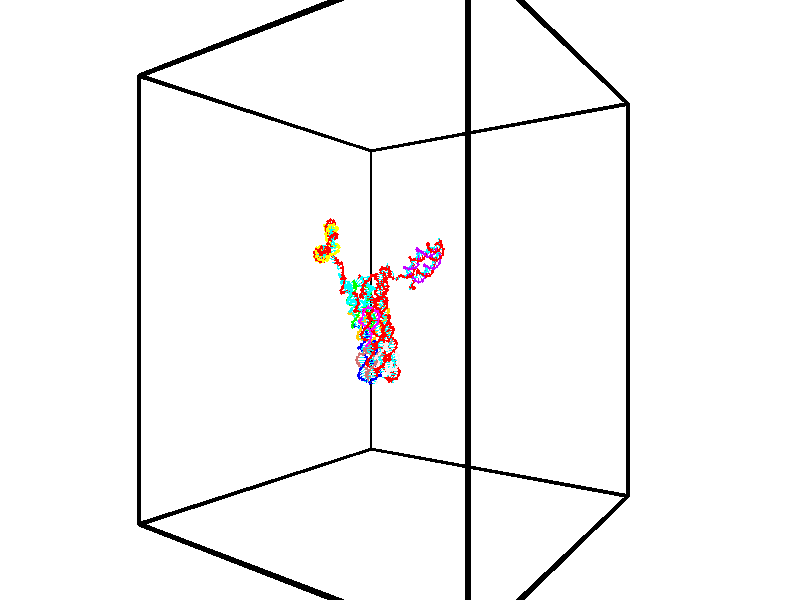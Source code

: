 // switches for output
#declare DRAW_BASES = 1; // possible values are 0, 1; only relevant for DNA ribbons
#declare DRAW_BASES_TYPE = 3; // possible values are 1, 2, 3; only relevant for DNA ribbons
#declare DRAW_FOG = 0; // set to 1 to enable fog

#include "colors.inc"

#include "transforms.inc"
background { rgb <1, 1, 1>}

#default {
   normal{
       ripples 0.25
       frequency 0.20
       turbulence 0.2
       lambda 5
   }
	finish {
		phong 0.1
		phong_size 40.
	}
}

// original window dimensions: 1024x640


// camera settings

camera {
	sky <-0, 1, 0>
	up <-0, 1, 0>
	right 1.6 * <0.581683, 0, 0.813415>
	location <-54.4937, 30, 90.4225>
	look_at <30, 30, 30>
	direction <84.4937, 0, -60.4225>
	angle 67.0682
}


# declare cpy_camera_pos = <-54.4937, 30, 90.4225>;
# if (DRAW_FOG = 1)
fog {
	fog_type 2
	up vnormalize(cpy_camera_pos)
	color rgbt<1,1,1,0.3>
	distance 1e-5
	fog_alt 3e-3
	fog_offset 48
}
# end


// LIGHTS

# declare lum = 6;
global_settings {
	ambient_light rgb lum * <0.05, 0.05, 0.05>
	max_trace_level 15
}# declare cpy_direct_light_amount = 0.25;
light_source
{	1000 * <0.231732, -1, 1.3951>,
	rgb lum * cpy_direct_light_amount
	parallel
}

light_source
{	1000 * <-0.231732, 1, -1.3951>,
	rgb lum * cpy_direct_light_amount
	parallel
}

// strand 0

// nucleotide -1

// particle -1
sphere {
	<42.784645, 32.127300, 23.256115> 0.250000
	pigment { color rgbt <1,0,0,0> }
	no_shadow
}
cylinder {
	<42.713547, 32.423321, 23.515572>,  <42.670887, 32.600933, 23.671246>, 0.100000
	pigment { color rgbt <1,0,0,0> }
	no_shadow
}
cylinder {
	<42.713547, 32.423321, 23.515572>,  <42.784645, 32.127300, 23.256115>, 0.100000
	pigment { color rgbt <1,0,0,0> }
	no_shadow
}

// particle -1
sphere {
	<42.713547, 32.423321, 23.515572> 0.100000
	pigment { color rgbt <1,0,0,0> }
	no_shadow
}
sphere {
	0, 1
	scale<0.080000,0.200000,0.300000>
	matrix <-0.525904, -0.628553, 0.573015,
		0.831765, -0.239274, 0.500914,
		-0.177743, 0.740047, 0.648643,
		42.660225, 32.645336, 23.710165>
	pigment { color rgbt <0,1,1,0> }
	no_shadow
}
cylinder {
	<42.786854, 31.811190, 23.931704>,  <42.784645, 32.127300, 23.256115>, 0.130000
	pigment { color rgbt <1,0,0,0> }
	no_shadow
}

// nucleotide -1

// particle -1
sphere {
	<42.786854, 31.811190, 23.931704> 0.250000
	pigment { color rgbt <1,0,0,0> }
	no_shadow
}
cylinder {
	<42.506382, 32.096382, 23.932690>,  <42.338100, 32.267498, 23.933281>, 0.100000
	pigment { color rgbt <1,0,0,0> }
	no_shadow
}
cylinder {
	<42.506382, 32.096382, 23.932690>,  <42.786854, 31.811190, 23.931704>, 0.100000
	pigment { color rgbt <1,0,0,0> }
	no_shadow
}

// particle -1
sphere {
	<42.506382, 32.096382, 23.932690> 0.100000
	pigment { color rgbt <1,0,0,0> }
	no_shadow
}
sphere {
	0, 1
	scale<0.080000,0.200000,0.300000>
	matrix <-0.581513, -0.573877, 0.576635,
		0.412546, 0.402889, 0.816998,
		-0.701176, 0.712984, 0.002465,
		42.296028, 32.310276, 23.933430>
	pigment { color rgbt <0,1,1,0> }
	no_shadow
}
cylinder {
	<42.416599, 31.933903, 24.647596>,  <42.786854, 31.811190, 23.931704>, 0.130000
	pigment { color rgbt <1,0,0,0> }
	no_shadow
}

// nucleotide -1

// particle -1
sphere {
	<42.416599, 31.933903, 24.647596> 0.250000
	pigment { color rgbt <1,0,0,0> }
	no_shadow
}
cylinder {
	<42.149754, 32.043381, 24.370453>,  <41.989647, 32.109070, 24.204166>, 0.100000
	pigment { color rgbt <1,0,0,0> }
	no_shadow
}
cylinder {
	<42.149754, 32.043381, 24.370453>,  <42.416599, 31.933903, 24.647596>, 0.100000
	pigment { color rgbt <1,0,0,0> }
	no_shadow
}

// particle -1
sphere {
	<42.149754, 32.043381, 24.370453> 0.100000
	pigment { color rgbt <1,0,0,0> }
	no_shadow
}
sphere {
	0, 1
	scale<0.080000,0.200000,0.300000>
	matrix <-0.716709, -0.489491, 0.496716,
		-0.203198, 0.827942, 0.522707,
		-0.667112, 0.273697, -0.692857,
		41.949619, 32.125488, 24.162596>
	pigment { color rgbt <0,1,1,0> }
	no_shadow
}
cylinder {
	<41.781895, 31.997299, 25.008659>,  <42.416599, 31.933903, 24.647596>, 0.130000
	pigment { color rgbt <1,0,0,0> }
	no_shadow
}

// nucleotide -1

// particle -1
sphere {
	<41.781895, 31.997299, 25.008659> 0.250000
	pigment { color rgbt <1,0,0,0> }
	no_shadow
}
cylinder {
	<41.700188, 31.976292, 24.617657>,  <41.651165, 31.963688, 24.383055>, 0.100000
	pigment { color rgbt <1,0,0,0> }
	no_shadow
}
cylinder {
	<41.700188, 31.976292, 24.617657>,  <41.781895, 31.997299, 25.008659>, 0.100000
	pigment { color rgbt <1,0,0,0> }
	no_shadow
}

// particle -1
sphere {
	<41.700188, 31.976292, 24.617657> 0.100000
	pigment { color rgbt <1,0,0,0> }
	no_shadow
}
sphere {
	0, 1
	scale<0.080000,0.200000,0.300000>
	matrix <-0.757132, -0.624482, 0.191765,
		-0.620506, 0.779271, 0.087795,
		-0.204263, -0.052519, -0.977506,
		41.638908, 31.960535, 24.324406>
	pigment { color rgbt <0,1,1,0> }
	no_shadow
}
cylinder {
	<41.089603, 32.301071, 24.875507>,  <41.781895, 31.997299, 25.008659>, 0.130000
	pigment { color rgbt <1,0,0,0> }
	no_shadow
}

// nucleotide -1

// particle -1
sphere {
	<41.089603, 32.301071, 24.875507> 0.250000
	pigment { color rgbt <1,0,0,0> }
	no_shadow
}
cylinder {
	<41.194599, 32.023182, 24.607639>,  <41.257599, 31.856449, 24.446918>, 0.100000
	pigment { color rgbt <1,0,0,0> }
	no_shadow
}
cylinder {
	<41.194599, 32.023182, 24.607639>,  <41.089603, 32.301071, 24.875507>, 0.100000
	pigment { color rgbt <1,0,0,0> }
	no_shadow
}

// particle -1
sphere {
	<41.194599, 32.023182, 24.607639> 0.100000
	pigment { color rgbt <1,0,0,0> }
	no_shadow
}
sphere {
	0, 1
	scale<0.080000,0.200000,0.300000>
	matrix <-0.898246, -0.429449, 0.093425,
		-0.352494, 0.577005, -0.736759,
		0.262494, -0.694722, -0.669670,
		41.273346, 31.814766, 24.406738>
	pigment { color rgbt <0,1,1,0> }
	no_shadow
}
cylinder {
	<41.385750, 32.869881, 25.112804>,  <41.089603, 32.301071, 24.875507>, 0.130000
	pigment { color rgbt <1,0,0,0> }
	no_shadow
}

// nucleotide -1

// particle -1
sphere {
	<41.385750, 32.869881, 25.112804> 0.250000
	pigment { color rgbt <1,0,0,0> }
	no_shadow
}
cylinder {
	<41.074158, 33.117924, 25.150009>,  <40.887203, 33.266750, 25.172331>, 0.100000
	pigment { color rgbt <1,0,0,0> }
	no_shadow
}
cylinder {
	<41.074158, 33.117924, 25.150009>,  <41.385750, 32.869881, 25.112804>, 0.100000
	pigment { color rgbt <1,0,0,0> }
	no_shadow
}

// particle -1
sphere {
	<41.074158, 33.117924, 25.150009> 0.100000
	pigment { color rgbt <1,0,0,0> }
	no_shadow
}
sphere {
	0, 1
	scale<0.080000,0.200000,0.300000>
	matrix <0.457275, 0.460296, 0.760938,
		0.429054, 0.635288, -0.642123,
		-0.778982, 0.620110, 0.093010,
		40.840462, 33.303955, 25.177912>
	pigment { color rgbt <0,1,1,0> }
	no_shadow
}
cylinder {
	<41.635674, 33.489597, 25.264797>,  <41.385750, 32.869881, 25.112804>, 0.130000
	pigment { color rgbt <1,0,0,0> }
	no_shadow
}

// nucleotide -1

// particle -1
sphere {
	<41.635674, 33.489597, 25.264797> 0.250000
	pigment { color rgbt <1,0,0,0> }
	no_shadow
}
cylinder {
	<41.258129, 33.526279, 25.391739>,  <41.031601, 33.548290, 25.467903>, 0.100000
	pigment { color rgbt <1,0,0,0> }
	no_shadow
}
cylinder {
	<41.258129, 33.526279, 25.391739>,  <41.635674, 33.489597, 25.264797>, 0.100000
	pigment { color rgbt <1,0,0,0> }
	no_shadow
}

// particle -1
sphere {
	<41.258129, 33.526279, 25.391739> 0.100000
	pigment { color rgbt <1,0,0,0> }
	no_shadow
}
sphere {
	0, 1
	scale<0.080000,0.200000,0.300000>
	matrix <0.316345, 0.527576, 0.788409,
		-0.095126, 0.844543, -0.526970,
		-0.943863, 0.091706, 0.317354,
		40.974972, 33.553791, 25.486944>
	pigment { color rgbt <0,1,1,0> }
	no_shadow
}
cylinder {
	<41.631969, 34.043324, 25.671936>,  <41.635674, 33.489597, 25.264797>, 0.130000
	pigment { color rgbt <1,0,0,0> }
	no_shadow
}

// nucleotide -1

// particle -1
sphere {
	<41.631969, 34.043324, 25.671936> 0.250000
	pigment { color rgbt <1,0,0,0> }
	no_shadow
}
cylinder {
	<41.295231, 33.876274, 25.808689>,  <41.093185, 33.776047, 25.890741>, 0.100000
	pigment { color rgbt <1,0,0,0> }
	no_shadow
}
cylinder {
	<41.295231, 33.876274, 25.808689>,  <41.631969, 34.043324, 25.671936>, 0.100000
	pigment { color rgbt <1,0,0,0> }
	no_shadow
}

// particle -1
sphere {
	<41.295231, 33.876274, 25.808689> 0.100000
	pigment { color rgbt <1,0,0,0> }
	no_shadow
}
sphere {
	0, 1
	scale<0.080000,0.200000,0.300000>
	matrix <0.083160, 0.525514, 0.846711,
		-0.533267, 0.741234, -0.407674,
		-0.841849, -0.417621, 0.341881,
		41.042675, 33.750988, 25.911253>
	pigment { color rgbt <0,1,1,0> }
	no_shadow
}
cylinder {
	<41.188061, 34.520355, 26.047310>,  <41.631969, 34.043324, 25.671936>, 0.130000
	pigment { color rgbt <1,0,0,0> }
	no_shadow
}

// nucleotide -1

// particle -1
sphere {
	<41.188061, 34.520355, 26.047310> 0.250000
	pigment { color rgbt <1,0,0,0> }
	no_shadow
}
cylinder {
	<41.036476, 34.186150, 26.206455>,  <40.945526, 33.985626, 26.301943>, 0.100000
	pigment { color rgbt <1,0,0,0> }
	no_shadow
}
cylinder {
	<41.036476, 34.186150, 26.206455>,  <41.188061, 34.520355, 26.047310>, 0.100000
	pigment { color rgbt <1,0,0,0> }
	no_shadow
}

// particle -1
sphere {
	<41.036476, 34.186150, 26.206455> 0.100000
	pigment { color rgbt <1,0,0,0> }
	no_shadow
}
sphere {
	0, 1
	scale<0.080000,0.200000,0.300000>
	matrix <0.037943, 0.415544, 0.908781,
		-0.924632, 0.359493, -0.125775,
		-0.378966, -0.835516, 0.397866,
		40.922787, 33.935493, 26.325815>
	pigment { color rgbt <0,1,1,0> }
	no_shadow
}
cylinder {
	<40.765182, 34.759399, 26.465990>,  <41.188061, 34.520355, 26.047310>, 0.130000
	pigment { color rgbt <1,0,0,0> }
	no_shadow
}

// nucleotide -1

// particle -1
sphere {
	<40.765182, 34.759399, 26.465990> 0.250000
	pigment { color rgbt <1,0,0,0> }
	no_shadow
}
cylinder {
	<40.827869, 34.386513, 26.596474>,  <40.865482, 34.162781, 26.674765>, 0.100000
	pigment { color rgbt <1,0,0,0> }
	no_shadow
}
cylinder {
	<40.827869, 34.386513, 26.596474>,  <40.765182, 34.759399, 26.465990>, 0.100000
	pigment { color rgbt <1,0,0,0> }
	no_shadow
}

// particle -1
sphere {
	<40.827869, 34.386513, 26.596474> 0.100000
	pigment { color rgbt <1,0,0,0> }
	no_shadow
}
sphere {
	0, 1
	scale<0.080000,0.200000,0.300000>
	matrix <0.024322, 0.333835, 0.942318,
		-0.987344, -0.139744, 0.074991,
		0.156718, -0.932216, 0.326211,
		40.874886, 34.106850, 26.694338>
	pigment { color rgbt <0,1,1,0> }
	no_shadow
}
cylinder {
	<40.199226, 34.603134, 26.932997>,  <40.765182, 34.759399, 26.465990>, 0.130000
	pigment { color rgbt <1,0,0,0> }
	no_shadow
}

// nucleotide -1

// particle -1
sphere {
	<40.199226, 34.603134, 26.932997> 0.250000
	pigment { color rgbt <1,0,0,0> }
	no_shadow
}
cylinder {
	<40.503193, 34.356464, 27.015209>,  <40.685574, 34.208462, 27.064537>, 0.100000
	pigment { color rgbt <1,0,0,0> }
	no_shadow
}
cylinder {
	<40.503193, 34.356464, 27.015209>,  <40.199226, 34.603134, 26.932997>, 0.100000
	pigment { color rgbt <1,0,0,0> }
	no_shadow
}

// particle -1
sphere {
	<40.503193, 34.356464, 27.015209> 0.100000
	pigment { color rgbt <1,0,0,0> }
	no_shadow
}
sphere {
	0, 1
	scale<0.080000,0.200000,0.300000>
	matrix <-0.086254, 0.217731, 0.972190,
		-0.644276, -0.756508, 0.112266,
		0.759913, -0.616676, 0.205531,
		40.731167, 34.171463, 27.076868>
	pigment { color rgbt <0,1,1,0> }
	no_shadow
}
cylinder {
	<39.971603, 34.207558, 27.444540>,  <40.199226, 34.603134, 26.932997>, 0.130000
	pigment { color rgbt <1,0,0,0> }
	no_shadow
}

// nucleotide -1

// particle -1
sphere {
	<39.971603, 34.207558, 27.444540> 0.250000
	pigment { color rgbt <1,0,0,0> }
	no_shadow
}
cylinder {
	<40.370415, 34.204643, 27.475231>,  <40.609699, 34.202896, 27.493645>, 0.100000
	pigment { color rgbt <1,0,0,0> }
	no_shadow
}
cylinder {
	<40.370415, 34.204643, 27.475231>,  <39.971603, 34.207558, 27.444540>, 0.100000
	pigment { color rgbt <1,0,0,0> }
	no_shadow
}

// particle -1
sphere {
	<40.370415, 34.204643, 27.475231> 0.100000
	pigment { color rgbt <1,0,0,0> }
	no_shadow
}
sphere {
	0, 1
	scale<0.080000,0.200000,0.300000>
	matrix <-0.073686, 0.201734, 0.976665,
		-0.022593, -0.979413, 0.200597,
		0.997026, -0.007284, 0.076727,
		40.669521, 34.202457, 27.498249>
	pigment { color rgbt <0,1,1,0> }
	no_shadow
}
cylinder {
	<40.072380, 33.972275, 28.031527>,  <39.971603, 34.207558, 27.444540>, 0.130000
	pigment { color rgbt <1,0,0,0> }
	no_shadow
}

// nucleotide -1

// particle -1
sphere {
	<40.072380, 33.972275, 28.031527> 0.250000
	pigment { color rgbt <1,0,0,0> }
	no_shadow
}
cylinder {
	<40.433605, 34.140701, 27.997639>,  <40.650341, 34.241756, 27.977306>, 0.100000
	pigment { color rgbt <1,0,0,0> }
	no_shadow
}
cylinder {
	<40.433605, 34.140701, 27.997639>,  <40.072380, 33.972275, 28.031527>, 0.100000
	pigment { color rgbt <1,0,0,0> }
	no_shadow
}

// particle -1
sphere {
	<40.433605, 34.140701, 27.997639> 0.100000
	pigment { color rgbt <1,0,0,0> }
	no_shadow
}
sphere {
	0, 1
	scale<0.080000,0.200000,0.300000>
	matrix <-0.095466, 0.389096, 0.916237,
		0.418773, -0.819327, 0.391576,
		0.903059, 0.421078, -0.084725,
		40.704525, 34.267021, 27.972221>
	pigment { color rgbt <0,1,1,0> }
	no_shadow
}
cylinder {
	<40.427177, 33.696484, 28.617498>,  <40.072380, 33.972275, 28.031527>, 0.130000
	pigment { color rgbt <1,0,0,0> }
	no_shadow
}

// nucleotide -1

// particle -1
sphere {
	<40.427177, 33.696484, 28.617498> 0.250000
	pigment { color rgbt <1,0,0,0> }
	no_shadow
}
cylinder {
	<40.608566, 34.029278, 28.489647>,  <40.717400, 34.228954, 28.412935>, 0.100000
	pigment { color rgbt <1,0,0,0> }
	no_shadow
}
cylinder {
	<40.608566, 34.029278, 28.489647>,  <40.427177, 33.696484, 28.617498>, 0.100000
	pigment { color rgbt <1,0,0,0> }
	no_shadow
}

// particle -1
sphere {
	<40.608566, 34.029278, 28.489647> 0.100000
	pigment { color rgbt <1,0,0,0> }
	no_shadow
}
sphere {
	0, 1
	scale<0.080000,0.200000,0.300000>
	matrix <-0.097391, 0.402731, 0.910122,
		0.885932, -0.381589, 0.263656,
		0.453476, 0.831984, -0.319629,
		40.744610, 34.278873, 28.393759>
	pigment { color rgbt <0,1,1,0> }
	no_shadow
}
cylinder {
	<40.809402, 33.881008, 29.216423>,  <40.427177, 33.696484, 28.617498>, 0.130000
	pigment { color rgbt <1,0,0,0> }
	no_shadow
}

// nucleotide -1

// particle -1
sphere {
	<40.809402, 33.881008, 29.216423> 0.250000
	pigment { color rgbt <1,0,0,0> }
	no_shadow
}
cylinder {
	<40.778934, 34.192524, 28.967365>,  <40.760654, 34.379433, 28.817930>, 0.100000
	pigment { color rgbt <1,0,0,0> }
	no_shadow
}
cylinder {
	<40.778934, 34.192524, 28.967365>,  <40.809402, 33.881008, 29.216423>, 0.100000
	pigment { color rgbt <1,0,0,0> }
	no_shadow
}

// particle -1
sphere {
	<40.778934, 34.192524, 28.967365> 0.100000
	pigment { color rgbt <1,0,0,0> }
	no_shadow
}
sphere {
	0, 1
	scale<0.080000,0.200000,0.300000>
	matrix <-0.066602, 0.619089, 0.782491,
		0.994868, 0.101070, 0.004714,
		-0.076168, 0.778790, -0.622644,
		40.756084, 34.426163, 28.780573>
	pigment { color rgbt <0,1,1,0> }
	no_shadow
}
cylinder {
	<41.355110, 34.392372, 29.433573>,  <40.809402, 33.881008, 29.216423>, 0.130000
	pigment { color rgbt <1,0,0,0> }
	no_shadow
}

// nucleotide -1

// particle -1
sphere {
	<41.355110, 34.392372, 29.433573> 0.250000
	pigment { color rgbt <1,0,0,0> }
	no_shadow
}
cylinder {
	<41.052593, 34.574848, 29.245995>,  <40.871082, 34.684334, 29.133448>, 0.100000
	pigment { color rgbt <1,0,0,0> }
	no_shadow
}
cylinder {
	<41.052593, 34.574848, 29.245995>,  <41.355110, 34.392372, 29.433573>, 0.100000
	pigment { color rgbt <1,0,0,0> }
	no_shadow
}

// particle -1
sphere {
	<41.052593, 34.574848, 29.245995> 0.100000
	pigment { color rgbt <1,0,0,0> }
	no_shadow
}
sphere {
	0, 1
	scale<0.080000,0.200000,0.300000>
	matrix <-0.096932, 0.630744, 0.769913,
		0.647010, 0.627737, -0.432809,
		-0.756295, 0.456189, -0.468946,
		40.825706, 34.711704, 29.105310>
	pigment { color rgbt <0,1,1,0> }
	no_shadow
}
cylinder {
	<41.562561, 35.004684, 29.576136>,  <41.355110, 34.392372, 29.433573>, 0.130000
	pigment { color rgbt <1,0,0,0> }
	no_shadow
}

// nucleotide -1

// particle -1
sphere {
	<41.562561, 35.004684, 29.576136> 0.250000
	pigment { color rgbt <1,0,0,0> }
	no_shadow
}
cylinder {
	<41.185730, 35.052700, 29.450863>,  <40.959633, 35.081509, 29.375698>, 0.100000
	pigment { color rgbt <1,0,0,0> }
	no_shadow
}
cylinder {
	<41.185730, 35.052700, 29.450863>,  <41.562561, 35.004684, 29.576136>, 0.100000
	pigment { color rgbt <1,0,0,0> }
	no_shadow
}

// particle -1
sphere {
	<41.185730, 35.052700, 29.450863> 0.100000
	pigment { color rgbt <1,0,0,0> }
	no_shadow
}
sphere {
	0, 1
	scale<0.080000,0.200000,0.300000>
	matrix <-0.205414, 0.531652, 0.821676,
		0.265141, 0.838413, -0.476198,
		-0.942075, 0.120042, -0.313184,
		40.903107, 35.088715, 29.356907>
	pigment { color rgbt <0,1,1,0> }
	no_shadow
}
cylinder {
	<41.595421, 35.726013, 29.799440>,  <41.562561, 35.004684, 29.576136>, 0.130000
	pigment { color rgbt <1,0,0,0> }
	no_shadow
}

// nucleotide -1

// particle -1
sphere {
	<41.595421, 35.726013, 29.799440> 0.250000
	pigment { color rgbt <1,0,0,0> }
	no_shadow
}
cylinder {
	<41.228756, 35.580692, 29.732819>,  <41.008755, 35.493500, 29.692844>, 0.100000
	pigment { color rgbt <1,0,0,0> }
	no_shadow
}
cylinder {
	<41.228756, 35.580692, 29.732819>,  <41.595421, 35.726013, 29.799440>, 0.100000
	pigment { color rgbt <1,0,0,0> }
	no_shadow
}

// particle -1
sphere {
	<41.228756, 35.580692, 29.732819> 0.100000
	pigment { color rgbt <1,0,0,0> }
	no_shadow
}
sphere {
	0, 1
	scale<0.080000,0.200000,0.300000>
	matrix <-0.335016, 0.471251, 0.815896,
		-0.217923, 0.803702, -0.553690,
		-0.916664, -0.363298, -0.166557,
		40.953758, 35.471703, 29.682852>
	pigment { color rgbt <0,1,1,0> }
	no_shadow
}
cylinder {
	<41.158272, 36.365849, 29.776003>,  <41.595421, 35.726013, 29.799440>, 0.130000
	pigment { color rgbt <1,0,0,0> }
	no_shadow
}

// nucleotide -1

// particle -1
sphere {
	<41.158272, 36.365849, 29.776003> 0.250000
	pigment { color rgbt <1,0,0,0> }
	no_shadow
}
cylinder {
	<40.894115, 36.072964, 29.842632>,  <40.735622, 35.897232, 29.882610>, 0.100000
	pigment { color rgbt <1,0,0,0> }
	no_shadow
}
cylinder {
	<40.894115, 36.072964, 29.842632>,  <41.158272, 36.365849, 29.776003>, 0.100000
	pigment { color rgbt <1,0,0,0> }
	no_shadow
}

// particle -1
sphere {
	<40.894115, 36.072964, 29.842632> 0.100000
	pigment { color rgbt <1,0,0,0> }
	no_shadow
}
sphere {
	0, 1
	scale<0.080000,0.200000,0.300000>
	matrix <-0.558337, 0.627130, 0.543109,
		-0.502135, 0.265661, -0.822973,
		-0.660394, -0.732210, 0.166575,
		40.695999, 35.853302, 29.892605>
	pigment { color rgbt <0,1,1,0> }
	no_shadow
}
cylinder {
	<40.459557, 36.631912, 29.682899>,  <41.158272, 36.365849, 29.776003>, 0.130000
	pigment { color rgbt <1,0,0,0> }
	no_shadow
}

// nucleotide -1

// particle -1
sphere {
	<40.459557, 36.631912, 29.682899> 0.250000
	pigment { color rgbt <1,0,0,0> }
	no_shadow
}
cylinder {
	<40.436745, 36.335106, 29.950081>,  <40.423058, 36.157024, 30.110390>, 0.100000
	pigment { color rgbt <1,0,0,0> }
	no_shadow
}
cylinder {
	<40.436745, 36.335106, 29.950081>,  <40.459557, 36.631912, 29.682899>, 0.100000
	pigment { color rgbt <1,0,0,0> }
	no_shadow
}

// particle -1
sphere {
	<40.436745, 36.335106, 29.950081> 0.100000
	pigment { color rgbt <1,0,0,0> }
	no_shadow
}
sphere {
	0, 1
	scale<0.080000,0.200000,0.300000>
	matrix <-0.644882, 0.538122, 0.542726,
		-0.762152, -0.399799, -0.509201,
		-0.057031, -0.742014, 0.667954,
		40.419636, 36.112503, 30.150467>
	pigment { color rgbt <0,1,1,0> }
	no_shadow
}
cylinder {
	<39.673416, 36.547791, 29.917109>,  <40.459557, 36.631912, 29.682899>, 0.130000
	pigment { color rgbt <1,0,0,0> }
	no_shadow
}

// nucleotide -1

// particle -1
sphere {
	<39.673416, 36.547791, 29.917109> 0.250000
	pigment { color rgbt <1,0,0,0> }
	no_shadow
}
cylinder {
	<39.910202, 36.397022, 30.202068>,  <40.052273, 36.306561, 30.373043>, 0.100000
	pigment { color rgbt <1,0,0,0> }
	no_shadow
}
cylinder {
	<39.910202, 36.397022, 30.202068>,  <39.673416, 36.547791, 29.917109>, 0.100000
	pigment { color rgbt <1,0,0,0> }
	no_shadow
}

// particle -1
sphere {
	<39.910202, 36.397022, 30.202068> 0.100000
	pigment { color rgbt <1,0,0,0> }
	no_shadow
}
sphere {
	0, 1
	scale<0.080000,0.200000,0.300000>
	matrix <-0.592738, 0.395330, 0.701695,
		-0.546117, -0.837642, 0.010603,
		0.591961, -0.376923, 0.712398,
		40.087791, 36.283947, 30.415789>
	pigment { color rgbt <0,1,1,0> }
	no_shadow
}
cylinder {
	<39.225113, 36.440765, 30.427366>,  <39.673416, 36.547791, 29.917109>, 0.130000
	pigment { color rgbt <1,0,0,0> }
	no_shadow
}

// nucleotide -1

// particle -1
sphere {
	<39.225113, 36.440765, 30.427366> 0.250000
	pigment { color rgbt <1,0,0,0> }
	no_shadow
}
cylinder {
	<39.572990, 36.403584, 30.621269>,  <39.781719, 36.381275, 30.737610>, 0.100000
	pigment { color rgbt <1,0,0,0> }
	no_shadow
}
cylinder {
	<39.572990, 36.403584, 30.621269>,  <39.225113, 36.440765, 30.427366>, 0.100000
	pigment { color rgbt <1,0,0,0> }
	no_shadow
}

// particle -1
sphere {
	<39.572990, 36.403584, 30.621269> 0.100000
	pigment { color rgbt <1,0,0,0> }
	no_shadow
}
sphere {
	0, 1
	scale<0.080000,0.200000,0.300000>
	matrix <-0.369745, 0.527912, 0.764590,
		-0.326983, -0.844196, 0.424752,
		0.869696, -0.092958, 0.484756,
		39.833900, 36.375698, 30.766697>
	pigment { color rgbt <0,1,1,0> }
	no_shadow
}
cylinder {
	<39.094082, 36.140739, 31.012238>,  <39.225113, 36.440765, 30.427366>, 0.130000
	pigment { color rgbt <1,0,0,0> }
	no_shadow
}

// nucleotide -1

// particle -1
sphere {
	<39.094082, 36.140739, 31.012238> 0.250000
	pigment { color rgbt <1,0,0,0> }
	no_shadow
}
cylinder {
	<39.427273, 36.355167, 31.067036>,  <39.627190, 36.483826, 31.099915>, 0.100000
	pigment { color rgbt <1,0,0,0> }
	no_shadow
}
cylinder {
	<39.427273, 36.355167, 31.067036>,  <39.094082, 36.140739, 31.012238>, 0.100000
	pigment { color rgbt <1,0,0,0> }
	no_shadow
}

// particle -1
sphere {
	<39.427273, 36.355167, 31.067036> 0.100000
	pigment { color rgbt <1,0,0,0> }
	no_shadow
}
sphere {
	0, 1
	scale<0.080000,0.200000,0.300000>
	matrix <-0.427468, 0.466301, 0.774490,
		0.351300, -0.703699, 0.617573,
		0.832983, 0.536071, 0.136997,
		39.677166, 36.515987, 31.108135>
	pigment { color rgbt <0,1,1,0> }
	no_shadow
}
cylinder {
	<39.177910, 36.105324, 31.704903>,  <39.094082, 36.140739, 31.012238>, 0.130000
	pigment { color rgbt <1,0,0,0> }
	no_shadow
}

// nucleotide -1

// particle -1
sphere {
	<39.177910, 36.105324, 31.704903> 0.250000
	pigment { color rgbt <1,0,0,0> }
	no_shadow
}
cylinder {
	<39.390961, 36.417461, 31.573830>,  <39.518791, 36.604744, 31.495186>, 0.100000
	pigment { color rgbt <1,0,0,0> }
	no_shadow
}
cylinder {
	<39.390961, 36.417461, 31.573830>,  <39.177910, 36.105324, 31.704903>, 0.100000
	pigment { color rgbt <1,0,0,0> }
	no_shadow
}

// particle -1
sphere {
	<39.390961, 36.417461, 31.573830> 0.100000
	pigment { color rgbt <1,0,0,0> }
	no_shadow
}
sphere {
	0, 1
	scale<0.080000,0.200000,0.300000>
	matrix <-0.310357, 0.540281, 0.782160,
		0.787394, -0.314899, 0.529952,
		0.532624, 0.780343, -0.327683,
		39.550747, 36.651566, 31.475525>
	pigment { color rgbt <0,1,1,0> }
	no_shadow
}
cylinder {
	<39.563244, 36.437084, 32.302647>,  <39.177910, 36.105324, 31.704903>, 0.130000
	pigment { color rgbt <1,0,0,0> }
	no_shadow
}

// nucleotide -1

// particle -1
sphere {
	<39.563244, 36.437084, 32.302647> 0.250000
	pigment { color rgbt <1,0,0,0> }
	no_shadow
}
cylinder {
	<39.537731, 36.715042, 32.016136>,  <39.522423, 36.881817, 31.844231>, 0.100000
	pigment { color rgbt <1,0,0,0> }
	no_shadow
}
cylinder {
	<39.537731, 36.715042, 32.016136>,  <39.563244, 36.437084, 32.302647>, 0.100000
	pigment { color rgbt <1,0,0,0> }
	no_shadow
}

// particle -1
sphere {
	<39.537731, 36.715042, 32.016136> 0.100000
	pigment { color rgbt <1,0,0,0> }
	no_shadow
}
sphere {
	0, 1
	scale<0.080000,0.200000,0.300000>
	matrix <-0.177711, 0.698356, 0.693338,
		0.982014, 0.171510, 0.078951,
		-0.063778, 0.694898, -0.716274,
		39.518597, 36.923512, 31.801254>
	pigment { color rgbt <0,1,1,0> }
	no_shadow
}
cylinder {
	<39.979389, 36.971642, 32.530315>,  <39.563244, 36.437084, 32.302647>, 0.130000
	pigment { color rgbt <1,0,0,0> }
	no_shadow
}

// nucleotide -1

// particle -1
sphere {
	<39.979389, 36.971642, 32.530315> 0.250000
	pigment { color rgbt <1,0,0,0> }
	no_shadow
}
cylinder {
	<39.739613, 37.133781, 32.254242>,  <39.595745, 37.231064, 32.088596>, 0.100000
	pigment { color rgbt <1,0,0,0> }
	no_shadow
}
cylinder {
	<39.739613, 37.133781, 32.254242>,  <39.979389, 36.971642, 32.530315>, 0.100000
	pigment { color rgbt <1,0,0,0> }
	no_shadow
}

// particle -1
sphere {
	<39.739613, 37.133781, 32.254242> 0.100000
	pigment { color rgbt <1,0,0,0> }
	no_shadow
}
sphere {
	0, 1
	scale<0.080000,0.200000,0.300000>
	matrix <-0.203515, 0.756758, 0.621207,
		0.774110, 0.512843, -0.371140,
		-0.599445, 0.405350, -0.690186,
		39.559780, 37.255386, 32.047188>
	pigment { color rgbt <0,1,1,0> }
	no_shadow
}
cylinder {
	<40.112823, 37.744373, 32.548069>,  <39.979389, 36.971642, 32.530315>, 0.130000
	pigment { color rgbt <1,0,0,0> }
	no_shadow
}

// nucleotide -1

// particle -1
sphere {
	<40.112823, 37.744373, 32.548069> 0.250000
	pigment { color rgbt <1,0,0,0> }
	no_shadow
}
cylinder {
	<39.756065, 37.721142, 32.368671>,  <39.542011, 37.707203, 32.261032>, 0.100000
	pigment { color rgbt <1,0,0,0> }
	no_shadow
}
cylinder {
	<39.756065, 37.721142, 32.368671>,  <40.112823, 37.744373, 32.548069>, 0.100000
	pigment { color rgbt <1,0,0,0> }
	no_shadow
}

// particle -1
sphere {
	<39.756065, 37.721142, 32.368671> 0.100000
	pigment { color rgbt <1,0,0,0> }
	no_shadow
}
sphere {
	0, 1
	scale<0.080000,0.200000,0.300000>
	matrix <-0.291062, 0.832742, 0.470981,
		0.346129, 0.550606, -0.759623,
		-0.891895, -0.058077, -0.448497,
		39.488495, 37.703720, 32.234123>
	pigment { color rgbt <0,1,1,0> }
	no_shadow
}
cylinder {
	<39.915115, 38.307209, 32.270416>,  <40.112823, 37.744373, 32.548069>, 0.130000
	pigment { color rgbt <1,0,0,0> }
	no_shadow
}

// nucleotide -1

// particle -1
sphere {
	<39.915115, 38.307209, 32.270416> 0.250000
	pigment { color rgbt <1,0,0,0> }
	no_shadow
}
cylinder {
	<39.576790, 38.105728, 32.340714>,  <39.373795, 37.984840, 32.382893>, 0.100000
	pigment { color rgbt <1,0,0,0> }
	no_shadow
}
cylinder {
	<39.576790, 38.105728, 32.340714>,  <39.915115, 38.307209, 32.270416>, 0.100000
	pigment { color rgbt <1,0,0,0> }
	no_shadow
}

// particle -1
sphere {
	<39.576790, 38.105728, 32.340714> 0.100000
	pigment { color rgbt <1,0,0,0> }
	no_shadow
}
sphere {
	0, 1
	scale<0.080000,0.200000,0.300000>
	matrix <-0.449038, 0.850056, 0.275263,
		-0.288042, 0.153905, -0.945169,
		-0.845811, -0.503704, 0.175743,
		39.323048, 37.954617, 32.393436>
	pigment { color rgbt <0,1,1,0> }
	no_shadow
}
cylinder {
	<39.311825, 38.562012, 31.901035>,  <39.915115, 38.307209, 32.270416>, 0.130000
	pigment { color rgbt <1,0,0,0> }
	no_shadow
}

// nucleotide -1

// particle -1
sphere {
	<39.311825, 38.562012, 31.901035> 0.250000
	pigment { color rgbt <1,0,0,0> }
	no_shadow
}
cylinder {
	<39.173862, 38.395142, 32.237370>,  <39.091084, 38.295017, 32.439171>, 0.100000
	pigment { color rgbt <1,0,0,0> }
	no_shadow
}
cylinder {
	<39.173862, 38.395142, 32.237370>,  <39.311825, 38.562012, 31.901035>, 0.100000
	pigment { color rgbt <1,0,0,0> }
	no_shadow
}

// particle -1
sphere {
	<39.173862, 38.395142, 32.237370> 0.100000
	pigment { color rgbt <1,0,0,0> }
	no_shadow
}
sphere {
	0, 1
	scale<0.080000,0.200000,0.300000>
	matrix <-0.663915, 0.741667, 0.095642,
		-0.663519, -0.525256, -0.532774,
		-0.344904, -0.417177, 0.840835,
		39.070393, 38.269989, 32.489620>
	pigment { color rgbt <0,1,1,0> }
	no_shadow
}
cylinder {
	<38.569733, 38.427441, 31.890261>,  <39.311825, 38.562012, 31.901035>, 0.130000
	pigment { color rgbt <1,0,0,0> }
	no_shadow
}

// nucleotide -1

// particle -1
sphere {
	<38.569733, 38.427441, 31.890261> 0.250000
	pigment { color rgbt <1,0,0,0> }
	no_shadow
}
cylinder {
	<38.701256, 38.490383, 32.262737>,  <38.780170, 38.528149, 32.486225>, 0.100000
	pigment { color rgbt <1,0,0,0> }
	no_shadow
}
cylinder {
	<38.701256, 38.490383, 32.262737>,  <38.569733, 38.427441, 31.890261>, 0.100000
	pigment { color rgbt <1,0,0,0> }
	no_shadow
}

// particle -1
sphere {
	<38.701256, 38.490383, 32.262737> 0.100000
	pigment { color rgbt <1,0,0,0> }
	no_shadow
}
sphere {
	0, 1
	scale<0.080000,0.200000,0.300000>
	matrix <-0.645682, 0.757021, 0.100070,
		-0.689186, -0.634159, 0.350520,
		0.328812, 0.157357, 0.931194,
		38.799900, 38.537590, 32.542095>
	pigment { color rgbt <0,1,1,0> }
	no_shadow
}
cylinder {
	<38.033978, 38.498409, 32.529102>,  <38.569733, 38.427441, 31.890261>, 0.130000
	pigment { color rgbt <1,0,0,0> }
	no_shadow
}

// nucleotide -1

// particle -1
sphere {
	<38.033978, 38.498409, 32.529102> 0.250000
	pigment { color rgbt <1,0,0,0> }
	no_shadow
}
cylinder {
	<38.361893, 38.710297, 32.616135>,  <38.558643, 38.837429, 32.668354>, 0.100000
	pigment { color rgbt <1,0,0,0> }
	no_shadow
}
cylinder {
	<38.361893, 38.710297, 32.616135>,  <38.033978, 38.498409, 32.529102>, 0.100000
	pigment { color rgbt <1,0,0,0> }
	no_shadow
}

// particle -1
sphere {
	<38.361893, 38.710297, 32.616135> 0.100000
	pigment { color rgbt <1,0,0,0> }
	no_shadow
}
sphere {
	0, 1
	scale<0.080000,0.200000,0.300000>
	matrix <-0.569125, 0.795815, 0.206822,
		-0.063594, -0.293380, 0.953878,
		0.819788, 0.529723, 0.217579,
		38.607830, 38.869213, 32.681408>
	pigment { color rgbt <0,1,1,0> }
	no_shadow
}
cylinder {
	<38.053665, 38.755695, 33.250164>,  <38.033978, 38.498409, 32.529102>, 0.130000
	pigment { color rgbt <1,0,0,0> }
	no_shadow
}

// nucleotide -1

// particle -1
sphere {
	<38.053665, 38.755695, 33.250164> 0.250000
	pigment { color rgbt <1,0,0,0> }
	no_shadow
}
cylinder {
	<38.212368, 38.972607, 32.953918>,  <38.307590, 39.102753, 32.776169>, 0.100000
	pigment { color rgbt <1,0,0,0> }
	no_shadow
}
cylinder {
	<38.212368, 38.972607, 32.953918>,  <38.053665, 38.755695, 33.250164>, 0.100000
	pigment { color rgbt <1,0,0,0> }
	no_shadow
}

// particle -1
sphere {
	<38.212368, 38.972607, 32.953918> 0.100000
	pigment { color rgbt <1,0,0,0> }
	no_shadow
}
sphere {
	0, 1
	scale<0.080000,0.200000,0.300000>
	matrix <-0.575178, 0.775672, 0.259813,
		0.715368, 0.322904, 0.619662,
		0.396760, 0.542278, -0.740618,
		38.331398, 39.135288, 32.731731>
	pigment { color rgbt <0,1,1,0> }
	no_shadow
}
cylinder {
	<38.253960, 38.010204, 33.170898>,  <38.053665, 38.755695, 33.250164>, 0.130000
	pigment { color rgbt <1,0,0,0> }
	no_shadow
}

// nucleotide -1

// particle -1
sphere {
	<38.253960, 38.010204, 33.170898> 0.250000
	pigment { color rgbt <1,0,0,0> }
	no_shadow
}
cylinder {
	<37.857777, 38.063099, 33.155338>,  <37.620068, 38.094837, 33.146004>, 0.100000
	pigment { color rgbt <1,0,0,0> }
	no_shadow
}
cylinder {
	<37.857777, 38.063099, 33.155338>,  <38.253960, 38.010204, 33.170898>, 0.100000
	pigment { color rgbt <1,0,0,0> }
	no_shadow
}

// particle -1
sphere {
	<37.857777, 38.063099, 33.155338> 0.100000
	pigment { color rgbt <1,0,0,0> }
	no_shadow
}
sphere {
	0, 1
	scale<0.080000,0.200000,0.300000>
	matrix <-0.048744, -0.599985, -0.798525,
		-0.128937, -0.789006, 0.600703,
		-0.990454, 0.132240, -0.038901,
		37.560642, 38.102772, 33.143669>
	pigment { color rgbt <0,1,1,0> }
	no_shadow
}
cylinder {
	<37.839165, 37.379631, 32.940022>,  <38.253960, 38.010204, 33.170898>, 0.130000
	pigment { color rgbt <1,0,0,0> }
	no_shadow
}

// nucleotide -1

// particle -1
sphere {
	<37.839165, 37.379631, 32.940022> 0.250000
	pigment { color rgbt <1,0,0,0> }
	no_shadow
}
cylinder {
	<37.618114, 37.699627, 32.846539>,  <37.485485, 37.891624, 32.790447>, 0.100000
	pigment { color rgbt <1,0,0,0> }
	no_shadow
}
cylinder {
	<37.618114, 37.699627, 32.846539>,  <37.839165, 37.379631, 32.940022>, 0.100000
	pigment { color rgbt <1,0,0,0> }
	no_shadow
}

// particle -1
sphere {
	<37.618114, 37.699627, 32.846539> 0.100000
	pigment { color rgbt <1,0,0,0> }
	no_shadow
}
sphere {
	0, 1
	scale<0.080000,0.200000,0.300000>
	matrix <0.012201, -0.272623, -0.962044,
		-0.833338, -0.534505, 0.140899,
		-0.552629, 0.799988, -0.233708,
		37.452324, 37.939625, 32.776424>
	pigment { color rgbt <0,1,1,0> }
	no_shadow
}
cylinder {
	<37.238125, 37.195755, 32.620083>,  <37.839165, 37.379631, 32.940022>, 0.130000
	pigment { color rgbt <1,0,0,0> }
	no_shadow
}

// nucleotide -1

// particle -1
sphere {
	<37.238125, 37.195755, 32.620083> 0.250000
	pigment { color rgbt <1,0,0,0> }
	no_shadow
}
cylinder {
	<37.300430, 37.564434, 32.477978>,  <37.337814, 37.785641, 32.392715>, 0.100000
	pigment { color rgbt <1,0,0,0> }
	no_shadow
}
cylinder {
	<37.300430, 37.564434, 32.477978>,  <37.238125, 37.195755, 32.620083>, 0.100000
	pigment { color rgbt <1,0,0,0> }
	no_shadow
}

// particle -1
sphere {
	<37.300430, 37.564434, 32.477978> 0.100000
	pigment { color rgbt <1,0,0,0> }
	no_shadow
}
sphere {
	0, 1
	scale<0.080000,0.200000,0.300000>
	matrix <-0.100471, -0.343007, -0.933944,
		-0.982671, 0.181170, 0.039175,
		0.155766, 0.921696, -0.355265,
		37.347160, 37.840942, 32.371399>
	pigment { color rgbt <0,1,1,0> }
	no_shadow
}
cylinder {
	<36.919044, 37.259331, 31.934553>,  <37.238125, 37.195755, 32.620083>, 0.130000
	pigment { color rgbt <1,0,0,0> }
	no_shadow
}

// nucleotide -1

// particle -1
sphere {
	<36.919044, 37.259331, 31.934553> 0.250000
	pigment { color rgbt <1,0,0,0> }
	no_shadow
}
cylinder {
	<37.186546, 37.556618, 31.942436>,  <37.347050, 37.734989, 31.947166>, 0.100000
	pigment { color rgbt <1,0,0,0> }
	no_shadow
}
cylinder {
	<37.186546, 37.556618, 31.942436>,  <36.919044, 37.259331, 31.934553>, 0.100000
	pigment { color rgbt <1,0,0,0> }
	no_shadow
}

// particle -1
sphere {
	<37.186546, 37.556618, 31.942436> 0.100000
	pigment { color rgbt <1,0,0,0> }
	no_shadow
}
sphere {
	0, 1
	scale<0.080000,0.200000,0.300000>
	matrix <0.205524, -0.159329, -0.965595,
		-0.714509, 0.649800, -0.259302,
		0.668758, 0.743219, 0.019708,
		37.387173, 37.779583, 31.948349>
	pigment { color rgbt <0,1,1,0> }
	no_shadow
}
cylinder {
	<36.841057, 37.811684, 31.340734>,  <36.919044, 37.259331, 31.934553>, 0.130000
	pigment { color rgbt <1,0,0,0> }
	no_shadow
}

// nucleotide -1

// particle -1
sphere {
	<36.841057, 37.811684, 31.340734> 0.250000
	pigment { color rgbt <1,0,0,0> }
	no_shadow
}
cylinder {
	<37.223560, 37.773335, 31.451279>,  <37.453064, 37.750324, 31.517605>, 0.100000
	pigment { color rgbt <1,0,0,0> }
	no_shadow
}
cylinder {
	<37.223560, 37.773335, 31.451279>,  <36.841057, 37.811684, 31.340734>, 0.100000
	pigment { color rgbt <1,0,0,0> }
	no_shadow
}

// particle -1
sphere {
	<37.223560, 37.773335, 31.451279> 0.100000
	pigment { color rgbt <1,0,0,0> }
	no_shadow
}
sphere {
	0, 1
	scale<0.080000,0.200000,0.300000>
	matrix <0.277496, -0.001547, -0.960725,
		0.092532, 0.995393, 0.025125,
		0.956260, -0.095870, 0.276361,
		37.510437, 37.744572, 31.534187>
	pigment { color rgbt <0,1,1,0> }
	no_shadow
}
cylinder {
	<37.226597, 38.301231, 30.860737>,  <36.841057, 37.811684, 31.340734>, 0.130000
	pigment { color rgbt <1,0,0,0> }
	no_shadow
}

// nucleotide -1

// particle -1
sphere {
	<37.226597, 38.301231, 30.860737> 0.250000
	pigment { color rgbt <1,0,0,0> }
	no_shadow
}
cylinder {
	<37.494835, 38.044510, 31.009541>,  <37.655777, 37.890476, 31.098824>, 0.100000
	pigment { color rgbt <1,0,0,0> }
	no_shadow
}
cylinder {
	<37.494835, 38.044510, 31.009541>,  <37.226597, 38.301231, 30.860737>, 0.100000
	pigment { color rgbt <1,0,0,0> }
	no_shadow
}

// particle -1
sphere {
	<37.494835, 38.044510, 31.009541> 0.100000
	pigment { color rgbt <1,0,0,0> }
	no_shadow
}
sphere {
	0, 1
	scale<0.080000,0.200000,0.300000>
	matrix <0.458340, -0.035842, -0.888054,
		0.583287, 0.766033, 0.270127,
		0.670597, -0.641801, 0.372010,
		37.696014, 37.851971, 31.121143>
	pigment { color rgbt <0,1,1,0> }
	no_shadow
}
cylinder {
	<37.830479, 38.575165, 30.611336>,  <37.226597, 38.301231, 30.860737>, 0.130000
	pigment { color rgbt <1,0,0,0> }
	no_shadow
}

// nucleotide -1

// particle -1
sphere {
	<37.830479, 38.575165, 30.611336> 0.250000
	pigment { color rgbt <1,0,0,0> }
	no_shadow
}
cylinder {
	<37.905773, 38.191730, 30.696831>,  <37.950951, 37.961670, 30.748127>, 0.100000
	pigment { color rgbt <1,0,0,0> }
	no_shadow
}
cylinder {
	<37.905773, 38.191730, 30.696831>,  <37.830479, 38.575165, 30.611336>, 0.100000
	pigment { color rgbt <1,0,0,0> }
	no_shadow
}

// particle -1
sphere {
	<37.905773, 38.191730, 30.696831> 0.100000
	pigment { color rgbt <1,0,0,0> }
	no_shadow
}
sphere {
	0, 1
	scale<0.080000,0.200000,0.300000>
	matrix <0.510836, -0.090309, -0.854922,
		0.838816, 0.270114, 0.472679,
		0.188239, -0.958584, 0.213737,
		37.962246, 37.904156, 30.760952>
	pigment { color rgbt <0,1,1,0> }
	no_shadow
}
cylinder {
	<38.495564, 38.469696, 30.368811>,  <37.830479, 38.575165, 30.611336>, 0.130000
	pigment { color rgbt <1,0,0,0> }
	no_shadow
}

// nucleotide -1

// particle -1
sphere {
	<38.495564, 38.469696, 30.368811> 0.250000
	pigment { color rgbt <1,0,0,0> }
	no_shadow
}
cylinder {
	<38.350849, 38.098343, 30.402786>,  <38.264019, 37.875530, 30.423172>, 0.100000
	pigment { color rgbt <1,0,0,0> }
	no_shadow
}
cylinder {
	<38.350849, 38.098343, 30.402786>,  <38.495564, 38.469696, 30.368811>, 0.100000
	pigment { color rgbt <1,0,0,0> }
	no_shadow
}

// particle -1
sphere {
	<38.350849, 38.098343, 30.402786> 0.100000
	pigment { color rgbt <1,0,0,0> }
	no_shadow
}
sphere {
	0, 1
	scale<0.080000,0.200000,0.300000>
	matrix <0.442568, -0.251228, -0.860824,
		0.820513, -0.273846, 0.501764,
		-0.361790, -0.928382, 0.084940,
		38.242313, 37.819828, 30.428268>
	pigment { color rgbt <0,1,1,0> }
	no_shadow
}
cylinder {
	<38.943775, 38.079372, 29.969902>,  <38.495564, 38.469696, 30.368811>, 0.130000
	pigment { color rgbt <1,0,0,0> }
	no_shadow
}

// nucleotide -1

// particle -1
sphere {
	<38.943775, 38.079372, 29.969902> 0.250000
	pigment { color rgbt <1,0,0,0> }
	no_shadow
}
cylinder {
	<38.645737, 37.814037, 29.997658>,  <38.466915, 37.654835, 30.014311>, 0.100000
	pigment { color rgbt <1,0,0,0> }
	no_shadow
}
cylinder {
	<38.645737, 37.814037, 29.997658>,  <38.943775, 38.079372, 29.969902>, 0.100000
	pigment { color rgbt <1,0,0,0> }
	no_shadow
}

// particle -1
sphere {
	<38.645737, 37.814037, 29.997658> 0.100000
	pigment { color rgbt <1,0,0,0> }
	no_shadow
}
sphere {
	0, 1
	scale<0.080000,0.200000,0.300000>
	matrix <0.219416, -0.342039, -0.913710,
		0.629837, -0.665572, 0.400398,
		-0.745092, -0.663342, 0.069391,
		38.422211, 37.615036, 30.018475>
	pigment { color rgbt <0,1,1,0> }
	no_shadow
}
cylinder {
	<39.238354, 37.438862, 29.737431>,  <38.943775, 38.079372, 29.969902>, 0.130000
	pigment { color rgbt <1,0,0,0> }
	no_shadow
}

// nucleotide -1

// particle -1
sphere {
	<39.238354, 37.438862, 29.737431> 0.250000
	pigment { color rgbt <1,0,0,0> }
	no_shadow
}
cylinder {
	<38.842850, 37.410160, 29.684971>,  <38.605545, 37.392941, 29.653496>, 0.100000
	pigment { color rgbt <1,0,0,0> }
	no_shadow
}
cylinder {
	<38.842850, 37.410160, 29.684971>,  <39.238354, 37.438862, 29.737431>, 0.100000
	pigment { color rgbt <1,0,0,0> }
	no_shadow
}

// particle -1
sphere {
	<38.842850, 37.410160, 29.684971> 0.100000
	pigment { color rgbt <1,0,0,0> }
	no_shadow
}
sphere {
	0, 1
	scale<0.080000,0.200000,0.300000>
	matrix <0.149422, -0.447141, -0.881895,
		0.004640, -0.891581, 0.452838,
		-0.988763, -0.071755, -0.131147,
		38.546223, 37.388634, 29.645626>
	pigment { color rgbt <0,1,1,0> }
	no_shadow
}
cylinder {
	<39.150829, 36.921505, 29.304716>,  <39.238354, 37.438862, 29.737431>, 0.130000
	pigment { color rgbt <1,0,0,0> }
	no_shadow
}

// nucleotide -1

// particle -1
sphere {
	<39.150829, 36.921505, 29.304716> 0.250000
	pigment { color rgbt <1,0,0,0> }
	no_shadow
}
cylinder {
	<38.767311, 37.029182, 29.268383>,  <38.537201, 37.093788, 29.246584>, 0.100000
	pigment { color rgbt <1,0,0,0> }
	no_shadow
}
cylinder {
	<38.767311, 37.029182, 29.268383>,  <39.150829, 36.921505, 29.304716>, 0.100000
	pigment { color rgbt <1,0,0,0> }
	no_shadow
}

// particle -1
sphere {
	<38.767311, 37.029182, 29.268383> 0.100000
	pigment { color rgbt <1,0,0,0> }
	no_shadow
}
sphere {
	0, 1
	scale<0.080000,0.200000,0.300000>
	matrix <-0.047103, -0.465905, -0.883580,
		-0.280173, -0.842892, 0.459386,
		-0.958793, 0.269194, -0.090831,
		38.479671, 37.109940, 29.241133>
	pigment { color rgbt <0,1,1,0> }
	no_shadow
}
cylinder {
	<38.935631, 36.419998, 28.990206>,  <39.150829, 36.921505, 29.304716>, 0.130000
	pigment { color rgbt <1,0,0,0> }
	no_shadow
}

// nucleotide -1

// particle -1
sphere {
	<38.935631, 36.419998, 28.990206> 0.250000
	pigment { color rgbt <1,0,0,0> }
	no_shadow
}
cylinder {
	<38.673981, 36.709618, 28.902691>,  <38.516991, 36.883389, 28.850182>, 0.100000
	pigment { color rgbt <1,0,0,0> }
	no_shadow
}
cylinder {
	<38.673981, 36.709618, 28.902691>,  <38.935631, 36.419998, 28.990206>, 0.100000
	pigment { color rgbt <1,0,0,0> }
	no_shadow
}

// particle -1
sphere {
	<38.673981, 36.709618, 28.902691> 0.100000
	pigment { color rgbt <1,0,0,0> }
	no_shadow
}
sphere {
	0, 1
	scale<0.080000,0.200000,0.300000>
	matrix <-0.039385, -0.321465, -0.946102,
		-0.755357, -0.610256, 0.238797,
		-0.654129, 0.724050, -0.218786,
		38.477741, 36.926834, 28.837055>
	pigment { color rgbt <0,1,1,0> }
	no_shadow
}
cylinder {
	<38.368439, 36.029396, 28.788832>,  <38.935631, 36.419998, 28.990206>, 0.130000
	pigment { color rgbt <1,0,0,0> }
	no_shadow
}

// nucleotide -1

// particle -1
sphere {
	<38.368439, 36.029396, 28.788832> 0.250000
	pigment { color rgbt <1,0,0,0> }
	no_shadow
}
cylinder {
	<38.370850, 36.396748, 28.630566>,  <38.372295, 36.617157, 28.535606>, 0.100000
	pigment { color rgbt <1,0,0,0> }
	no_shadow
}
cylinder {
	<38.370850, 36.396748, 28.630566>,  <38.368439, 36.029396, 28.788832>, 0.100000
	pigment { color rgbt <1,0,0,0> }
	no_shadow
}

// particle -1
sphere {
	<38.370850, 36.396748, 28.630566> 0.100000
	pigment { color rgbt <1,0,0,0> }
	no_shadow
}
sphere {
	0, 1
	scale<0.080000,0.200000,0.300000>
	matrix <-0.106073, -0.392854, -0.913462,
		-0.994340, 0.047479, 0.095045,
		0.006032, 0.918374, -0.395667,
		38.372658, 36.672260, 28.511866>
	pigment { color rgbt <0,1,1,0> }
	no_shadow
}
cylinder {
	<37.851494, 35.989086, 28.431377>,  <38.368439, 36.029396, 28.788832>, 0.130000
	pigment { color rgbt <1,0,0,0> }
	no_shadow
}

// nucleotide -1

// particle -1
sphere {
	<37.851494, 35.989086, 28.431377> 0.250000
	pigment { color rgbt <1,0,0,0> }
	no_shadow
}
cylinder {
	<38.035374, 36.308960, 28.276882>,  <38.145702, 36.500885, 28.184185>, 0.100000
	pigment { color rgbt <1,0,0,0> }
	no_shadow
}
cylinder {
	<38.035374, 36.308960, 28.276882>,  <37.851494, 35.989086, 28.431377>, 0.100000
	pigment { color rgbt <1,0,0,0> }
	no_shadow
}

// particle -1
sphere {
	<38.035374, 36.308960, 28.276882> 0.100000
	pigment { color rgbt <1,0,0,0> }
	no_shadow
}
sphere {
	0, 1
	scale<0.080000,0.200000,0.300000>
	matrix <-0.010179, -0.430141, -0.902704,
		-0.888015, 0.418907, -0.189596,
		0.459702, 0.799685, -0.386236,
		38.173283, 36.548866, 28.161011>
	pigment { color rgbt <0,1,1,0> }
	no_shadow
}
cylinder {
	<37.470871, 36.169495, 27.867504>,  <37.851494, 35.989086, 28.431377>, 0.130000
	pigment { color rgbt <1,0,0,0> }
	no_shadow
}

// nucleotide -1

// particle -1
sphere {
	<37.470871, 36.169495, 27.867504> 0.250000
	pigment { color rgbt <1,0,0,0> }
	no_shadow
}
cylinder {
	<37.835110, 36.323856, 27.808331>,  <38.053654, 36.416473, 27.772827>, 0.100000
	pigment { color rgbt <1,0,0,0> }
	no_shadow
}
cylinder {
	<37.835110, 36.323856, 27.808331>,  <37.470871, 36.169495, 27.867504>, 0.100000
	pigment { color rgbt <1,0,0,0> }
	no_shadow
}

// particle -1
sphere {
	<37.835110, 36.323856, 27.808331> 0.100000
	pigment { color rgbt <1,0,0,0> }
	no_shadow
}
sphere {
	0, 1
	scale<0.080000,0.200000,0.300000>
	matrix <0.057157, -0.472095, -0.879692,
		-0.409317, 0.792593, -0.451948,
		0.910600, 0.385905, -0.147934,
		38.108292, 36.439629, 27.763950>
	pigment { color rgbt <0,1,1,0> }
	no_shadow
}
cylinder {
	<37.493366, 36.211277, 27.186188>,  <37.470871, 36.169495, 27.867504>, 0.130000
	pigment { color rgbt <1,0,0,0> }
	no_shadow
}

// nucleotide -1

// particle -1
sphere {
	<37.493366, 36.211277, 27.186188> 0.250000
	pigment { color rgbt <1,0,0,0> }
	no_shadow
}
cylinder {
	<37.879803, 36.233887, 27.286964>,  <38.111664, 36.247452, 27.347431>, 0.100000
	pigment { color rgbt <1,0,0,0> }
	no_shadow
}
cylinder {
	<37.879803, 36.233887, 27.286964>,  <37.493366, 36.211277, 27.186188>, 0.100000
	pigment { color rgbt <1,0,0,0> }
	no_shadow
}

// particle -1
sphere {
	<37.879803, 36.233887, 27.286964> 0.100000
	pigment { color rgbt <1,0,0,0> }
	no_shadow
}
sphere {
	0, 1
	scale<0.080000,0.200000,0.300000>
	matrix <0.256501, -0.321990, -0.911334,
		0.029614, 0.945055, -0.325569,
		0.966090, 0.056521, 0.251943,
		38.169628, 36.250843, 27.362547>
	pigment { color rgbt <0,1,1,0> }
	no_shadow
}
cylinder {
	<37.866062, 36.550976, 26.610331>,  <37.493366, 36.211277, 27.186188>, 0.130000
	pigment { color rgbt <1,0,0,0> }
	no_shadow
}

// nucleotide -1

// particle -1
sphere {
	<37.866062, 36.550976, 26.610331> 0.250000
	pigment { color rgbt <1,0,0,0> }
	no_shadow
}
cylinder {
	<38.111225, 36.313225, 26.818584>,  <38.258324, 36.170574, 26.943537>, 0.100000
	pigment { color rgbt <1,0,0,0> }
	no_shadow
}
cylinder {
	<38.111225, 36.313225, 26.818584>,  <37.866062, 36.550976, 26.610331>, 0.100000
	pigment { color rgbt <1,0,0,0> }
	no_shadow
}

// particle -1
sphere {
	<38.111225, 36.313225, 26.818584> 0.100000
	pigment { color rgbt <1,0,0,0> }
	no_shadow
}
sphere {
	0, 1
	scale<0.080000,0.200000,0.300000>
	matrix <0.225394, -0.500009, -0.836175,
		0.757327, 0.629844, -0.172489,
		0.612906, -0.594379, 0.520634,
		38.295097, 36.134911, 26.974775>
	pigment { color rgbt <0,1,1,0> }
	no_shadow
}
cylinder {
	<38.529079, 36.540710, 26.246342>,  <37.866062, 36.550976, 26.610331>, 0.130000
	pigment { color rgbt <1,0,0,0> }
	no_shadow
}

// nucleotide -1

// particle -1
sphere {
	<38.529079, 36.540710, 26.246342> 0.250000
	pigment { color rgbt <1,0,0,0> }
	no_shadow
}
cylinder {
	<38.515213, 36.222786, 26.488689>,  <38.506893, 36.032032, 26.634098>, 0.100000
	pigment { color rgbt <1,0,0,0> }
	no_shadow
}
cylinder {
	<38.515213, 36.222786, 26.488689>,  <38.529079, 36.540710, 26.246342>, 0.100000
	pigment { color rgbt <1,0,0,0> }
	no_shadow
}

// particle -1
sphere {
	<38.515213, 36.222786, 26.488689> 0.100000
	pigment { color rgbt <1,0,0,0> }
	no_shadow
}
sphere {
	0, 1
	scale<0.080000,0.200000,0.300000>
	matrix <0.355135, -0.576465, -0.735913,
		0.934172, 0.189653, 0.302249,
		-0.034668, -0.794809, 0.605869,
		38.504814, 35.984344, 26.670450>
	pigment { color rgbt <0,1,1,0> }
	no_shadow
}
cylinder {
	<39.094067, 36.124039, 26.009111>,  <38.529079, 36.540710, 26.246342>, 0.130000
	pigment { color rgbt <1,0,0,0> }
	no_shadow
}

// nucleotide -1

// particle -1
sphere {
	<39.094067, 36.124039, 26.009111> 0.250000
	pigment { color rgbt <1,0,0,0> }
	no_shadow
}
cylinder {
	<38.904449, 35.861721, 26.244129>,  <38.790680, 35.704330, 26.385139>, 0.100000
	pigment { color rgbt <1,0,0,0> }
	no_shadow
}
cylinder {
	<38.904449, 35.861721, 26.244129>,  <39.094067, 36.124039, 26.009111>, 0.100000
	pigment { color rgbt <1,0,0,0> }
	no_shadow
}

// particle -1
sphere {
	<38.904449, 35.861721, 26.244129> 0.100000
	pigment { color rgbt <1,0,0,0> }
	no_shadow
}
sphere {
	0, 1
	scale<0.080000,0.200000,0.300000>
	matrix <0.297995, -0.747401, -0.593793,
		0.828541, -0.106399, 0.549727,
		-0.474045, -0.655798, 0.587546,
		38.762238, 35.664982, 26.420393>
	pigment { color rgbt <0,1,1,0> }
	no_shadow
}
cylinder {
	<39.618610, 35.588364, 26.186060>,  <39.094067, 36.124039, 26.009111>, 0.130000
	pigment { color rgbt <1,0,0,0> }
	no_shadow
}

// nucleotide -1

// particle -1
sphere {
	<39.618610, 35.588364, 26.186060> 0.250000
	pigment { color rgbt <1,0,0,0> }
	no_shadow
}
cylinder {
	<39.250740, 35.432304, 26.203850>,  <39.030018, 35.338669, 26.214523>, 0.100000
	pigment { color rgbt <1,0,0,0> }
	no_shadow
}
cylinder {
	<39.250740, 35.432304, 26.203850>,  <39.618610, 35.588364, 26.186060>, 0.100000
	pigment { color rgbt <1,0,0,0> }
	no_shadow
}

// particle -1
sphere {
	<39.250740, 35.432304, 26.203850> 0.100000
	pigment { color rgbt <1,0,0,0> }
	no_shadow
}
sphere {
	0, 1
	scale<0.080000,0.200000,0.300000>
	matrix <0.307175, -0.785349, -0.537467,
		0.244624, -0.480633, 0.842111,
		-0.919675, -0.390153, 0.044477,
		38.974838, 35.315258, 26.217194>
	pigment { color rgbt <0,1,1,0> }
	no_shadow
}
cylinder {
	<39.686848, 34.855484, 26.396229>,  <39.618610, 35.588364, 26.186060>, 0.130000
	pigment { color rgbt <1,0,0,0> }
	no_shadow
}

// nucleotide -1

// particle -1
sphere {
	<39.686848, 34.855484, 26.396229> 0.250000
	pigment { color rgbt <1,0,0,0> }
	no_shadow
}
cylinder {
	<39.319817, 34.880280, 26.239147>,  <39.099598, 34.895157, 26.144897>, 0.100000
	pigment { color rgbt <1,0,0,0> }
	no_shadow
}
cylinder {
	<39.319817, 34.880280, 26.239147>,  <39.686848, 34.855484, 26.396229>, 0.100000
	pigment { color rgbt <1,0,0,0> }
	no_shadow
}

// particle -1
sphere {
	<39.319817, 34.880280, 26.239147> 0.100000
	pigment { color rgbt <1,0,0,0> }
	no_shadow
}
sphere {
	0, 1
	scale<0.080000,0.200000,0.300000>
	matrix <0.196480, -0.788010, -0.583468,
		-0.345621, -0.612534, 0.710879,
		-0.917574, 0.061985, -0.392704,
		39.044544, 34.898876, 26.121336>
	pigment { color rgbt <0,1,1,0> }
	no_shadow
}
cylinder {
	<39.312050, 34.062016, 26.407471>,  <39.686848, 34.855484, 26.396229>, 0.130000
	pigment { color rgbt <1,0,0,0> }
	no_shadow
}

// nucleotide -1

// particle -1
sphere {
	<39.312050, 34.062016, 26.407471> 0.250000
	pigment { color rgbt <1,0,0,0> }
	no_shadow
}
cylinder {
	<39.119232, 34.289577, 26.140945>,  <39.003540, 34.426117, 25.981030>, 0.100000
	pigment { color rgbt <1,0,0,0> }
	no_shadow
}
cylinder {
	<39.119232, 34.289577, 26.140945>,  <39.312050, 34.062016, 26.407471>, 0.100000
	pigment { color rgbt <1,0,0,0> }
	no_shadow
}

// particle -1
sphere {
	<39.119232, 34.289577, 26.140945> 0.100000
	pigment { color rgbt <1,0,0,0> }
	no_shadow
}
sphere {
	0, 1
	scale<0.080000,0.200000,0.300000>
	matrix <0.164212, -0.688365, -0.706533,
		-0.860619, -0.449999, 0.238403,
		-0.482047, 0.568907, -0.666315,
		38.974617, 34.460251, 25.941051>
	pigment { color rgbt <0,1,1,0> }
	no_shadow
}
cylinder {
	<38.811756, 33.659134, 26.128437>,  <39.312050, 34.062016, 26.407471>, 0.130000
	pigment { color rgbt <1,0,0,0> }
	no_shadow
}

// nucleotide -1

// particle -1
sphere {
	<38.811756, 33.659134, 26.128437> 0.250000
	pigment { color rgbt <1,0,0,0> }
	no_shadow
}
cylinder {
	<38.862934, 33.940941, 25.849213>,  <38.893639, 34.110023, 25.681677>, 0.100000
	pigment { color rgbt <1,0,0,0> }
	no_shadow
}
cylinder {
	<38.862934, 33.940941, 25.849213>,  <38.811756, 33.659134, 26.128437>, 0.100000
	pigment { color rgbt <1,0,0,0> }
	no_shadow
}

// particle -1
sphere {
	<38.862934, 33.940941, 25.849213> 0.100000
	pigment { color rgbt <1,0,0,0> }
	no_shadow
}
sphere {
	0, 1
	scale<0.080000,0.200000,0.300000>
	matrix <0.123255, -0.709684, -0.693654,
		-0.984093, 0.002707, -0.177632,
		0.127941, 0.704515, -0.698062,
		38.901318, 34.152294, 25.639793>
	pigment { color rgbt <0,1,1,0> }
	no_shadow
}
cylinder {
	<38.399071, 33.454163, 25.581112>,  <38.811756, 33.659134, 26.128437>, 0.130000
	pigment { color rgbt <1,0,0,0> }
	no_shadow
}

// nucleotide -1

// particle -1
sphere {
	<38.399071, 33.454163, 25.581112> 0.250000
	pigment { color rgbt <1,0,0,0> }
	no_shadow
}
cylinder {
	<38.666573, 33.699642, 25.413235>,  <38.827072, 33.846931, 25.312508>, 0.100000
	pigment { color rgbt <1,0,0,0> }
	no_shadow
}
cylinder {
	<38.666573, 33.699642, 25.413235>,  <38.399071, 33.454163, 25.581112>, 0.100000
	pigment { color rgbt <1,0,0,0> }
	no_shadow
}

// particle -1
sphere {
	<38.666573, 33.699642, 25.413235> 0.100000
	pigment { color rgbt <1,0,0,0> }
	no_shadow
}
sphere {
	0, 1
	scale<0.080000,0.200000,0.300000>
	matrix <-0.070628, -0.509502, -0.857566,
		-0.740125, 0.603140, -0.297385,
		0.668750, 0.613703, -0.419693,
		38.867199, 33.883755, 25.287327>
	pigment { color rgbt <0,1,1,0> }
	no_shadow
}
cylinder {
	<38.081223, 33.651905, 24.946098>,  <38.399071, 33.454163, 25.581112>, 0.130000
	pigment { color rgbt <1,0,0,0> }
	no_shadow
}

// nucleotide -1

// particle -1
sphere {
	<38.081223, 33.651905, 24.946098> 0.250000
	pigment { color rgbt <1,0,0,0> }
	no_shadow
}
cylinder {
	<38.473255, 33.725769, 24.916885>,  <38.708477, 33.770088, 24.899357>, 0.100000
	pigment { color rgbt <1,0,0,0> }
	no_shadow
}
cylinder {
	<38.473255, 33.725769, 24.916885>,  <38.081223, 33.651905, 24.946098>, 0.100000
	pigment { color rgbt <1,0,0,0> }
	no_shadow
}

// particle -1
sphere {
	<38.473255, 33.725769, 24.916885> 0.100000
	pigment { color rgbt <1,0,0,0> }
	no_shadow
}
sphere {
	0, 1
	scale<0.080000,0.200000,0.300000>
	matrix <0.018830, -0.452541, -0.891545,
		-0.197686, 0.872414, -0.447006,
		0.980085, 0.184663, -0.073034,
		38.767281, 33.781166, 24.894976>
	pigment { color rgbt <0,1,1,0> }
	no_shadow
}
cylinder {
	<38.207603, 33.847137, 24.310993>,  <38.081223, 33.651905, 24.946098>, 0.130000
	pigment { color rgbt <1,0,0,0> }
	no_shadow
}

// nucleotide -1

// particle -1
sphere {
	<38.207603, 33.847137, 24.310993> 0.250000
	pigment { color rgbt <1,0,0,0> }
	no_shadow
}
cylinder {
	<38.525490, 33.669170, 24.476151>,  <38.716221, 33.562389, 24.575245>, 0.100000
	pigment { color rgbt <1,0,0,0> }
	no_shadow
}
cylinder {
	<38.525490, 33.669170, 24.476151>,  <38.207603, 33.847137, 24.310993>, 0.100000
	pigment { color rgbt <1,0,0,0> }
	no_shadow
}

// particle -1
sphere {
	<38.525490, 33.669170, 24.476151> 0.100000
	pigment { color rgbt <1,0,0,0> }
	no_shadow
}
sphere {
	0, 1
	scale<0.080000,0.200000,0.300000>
	matrix <0.106023, -0.568024, -0.816155,
		0.597656, 0.692383, -0.404243,
		0.794711, -0.444921, 0.412891,
		38.763905, 33.535694, 24.600018>
	pigment { color rgbt <0,1,1,0> }
	no_shadow
}
cylinder {
	<37.442783, 33.723709, 24.491974>,  <38.207603, 33.847137, 24.310993>, 0.130000
	pigment { color rgbt <1,0,0,0> }
	no_shadow
}

// nucleotide -1

// particle -1
sphere {
	<37.442783, 33.723709, 24.491974> 0.250000
	pigment { color rgbt <1,0,0,0> }
	no_shadow
}
cylinder {
	<37.156044, 33.458576, 24.578495>,  <36.984001, 33.299496, 24.630407>, 0.100000
	pigment { color rgbt <1,0,0,0> }
	no_shadow
}
cylinder {
	<37.156044, 33.458576, 24.578495>,  <37.442783, 33.723709, 24.491974>, 0.100000
	pigment { color rgbt <1,0,0,0> }
	no_shadow
}

// particle -1
sphere {
	<37.156044, 33.458576, 24.578495> 0.100000
	pigment { color rgbt <1,0,0,0> }
	no_shadow
}
sphere {
	0, 1
	scale<0.080000,0.200000,0.300000>
	matrix <-0.355915, 0.081112, -0.930992,
		0.599543, -0.744366, -0.294055,
		-0.716849, -0.662828, 0.216300,
		36.940990, 33.259727, 24.643385>
	pigment { color rgbt <0,1,1,0> }
	no_shadow
}
cylinder {
	<37.376076, 33.289070, 23.940733>,  <37.442783, 33.723709, 24.491974>, 0.130000
	pigment { color rgbt <1,0,0,0> }
	no_shadow
}

// nucleotide -1

// particle -1
sphere {
	<37.376076, 33.289070, 23.940733> 0.250000
	pigment { color rgbt <1,0,0,0> }
	no_shadow
}
cylinder {
	<37.016682, 33.302269, 24.115837>,  <36.801044, 33.310188, 24.220900>, 0.100000
	pigment { color rgbt <1,0,0,0> }
	no_shadow
}
cylinder {
	<37.016682, 33.302269, 24.115837>,  <37.376076, 33.289070, 23.940733>, 0.100000
	pigment { color rgbt <1,0,0,0> }
	no_shadow
}

// particle -1
sphere {
	<37.016682, 33.302269, 24.115837> 0.100000
	pigment { color rgbt <1,0,0,0> }
	no_shadow
}
sphere {
	0, 1
	scale<0.080000,0.200000,0.300000>
	matrix <-0.389943, 0.398070, -0.830352,
		-0.201658, -0.916761, -0.344793,
		-0.898487, 0.032998, 0.437758,
		36.747135, 33.312168, 24.247164>
	pigment { color rgbt <0,1,1,0> }
	no_shadow
}
cylinder {
	<36.648224, 33.416943, 23.616173>,  <37.376076, 33.289070, 23.940733>, 0.130000
	pigment { color rgbt <1,0,0,0> }
	no_shadow
}

// nucleotide -1

// particle -1
sphere {
	<36.648224, 33.416943, 23.616173> 0.250000
	pigment { color rgbt <1,0,0,0> }
	no_shadow
}
cylinder {
	<36.545185, 33.759792, 23.794601>,  <36.483360, 33.965504, 23.901659>, 0.100000
	pigment { color rgbt <1,0,0,0> }
	no_shadow
}
cylinder {
	<36.545185, 33.759792, 23.794601>,  <36.648224, 33.416943, 23.616173>, 0.100000
	pigment { color rgbt <1,0,0,0> }
	no_shadow
}

// particle -1
sphere {
	<36.545185, 33.759792, 23.794601> 0.100000
	pigment { color rgbt <1,0,0,0> }
	no_shadow
}
sphere {
	0, 1
	scale<0.080000,0.200000,0.300000>
	matrix <-0.538326, 0.256061, -0.802894,
		-0.802402, -0.446955, 0.395453,
		-0.257597, 0.857126, 0.446071,
		36.467907, 34.016930, 23.928423>
	pigment { color rgbt <0,1,1,0> }
	no_shadow
}
cylinder {
	<36.055481, 33.706059, 23.319727>,  <36.648224, 33.416943, 23.616173>, 0.130000
	pigment { color rgbt <1,0,0,0> }
	no_shadow
}

// nucleotide -1

// particle -1
sphere {
	<36.055481, 33.706059, 23.319727> 0.250000
	pigment { color rgbt <1,0,0,0> }
	no_shadow
}
cylinder {
	<36.178864, 34.026657, 23.524651>,  <36.252892, 34.219017, 23.647606>, 0.100000
	pigment { color rgbt <1,0,0,0> }
	no_shadow
}
cylinder {
	<36.178864, 34.026657, 23.524651>,  <36.055481, 33.706059, 23.319727>, 0.100000
	pigment { color rgbt <1,0,0,0> }
	no_shadow
}

// particle -1
sphere {
	<36.178864, 34.026657, 23.524651> 0.100000
	pigment { color rgbt <1,0,0,0> }
	no_shadow
}
sphere {
	0, 1
	scale<0.080000,0.200000,0.300000>
	matrix <-0.487448, 0.595667, -0.638416,
		-0.816853, -0.052802, 0.574424,
		0.308456, 0.801494, 0.512311,
		36.271400, 34.267105, 23.678343>
	pigment { color rgbt <0,1,1,0> }
	no_shadow
}
cylinder {
	<35.458755, 34.141285, 23.660069>,  <36.055481, 33.706059, 23.319727>, 0.130000
	pigment { color rgbt <1,0,0,0> }
	no_shadow
}

// nucleotide -1

// particle -1
sphere {
	<35.458755, 34.141285, 23.660069> 0.250000
	pigment { color rgbt <1,0,0,0> }
	no_shadow
}
cylinder {
	<35.792847, 34.351814, 23.596344>,  <35.993301, 34.478130, 23.558109>, 0.100000
	pigment { color rgbt <1,0,0,0> }
	no_shadow
}
cylinder {
	<35.792847, 34.351814, 23.596344>,  <35.458755, 34.141285, 23.660069>, 0.100000
	pigment { color rgbt <1,0,0,0> }
	no_shadow
}

// particle -1
sphere {
	<35.792847, 34.351814, 23.596344> 0.100000
	pigment { color rgbt <1,0,0,0> }
	no_shadow
}
sphere {
	0, 1
	scale<0.080000,0.200000,0.300000>
	matrix <-0.483566, 0.565032, -0.668508,
		-0.261835, 0.635393, 0.726442,
		0.835229, 0.526321, -0.159309,
		36.043415, 34.509712, 23.548552>
	pigment { color rgbt <0,1,1,0> }
	no_shadow
}
cylinder {
	<35.252712, 34.880775, 23.607491>,  <35.458755, 34.141285, 23.660069>, 0.130000
	pigment { color rgbt <1,0,0,0> }
	no_shadow
}

// nucleotide -1

// particle -1
sphere {
	<35.252712, 34.880775, 23.607491> 0.250000
	pigment { color rgbt <1,0,0,0> }
	no_shadow
}
cylinder {
	<35.586407, 34.804394, 23.400578>,  <35.786625, 34.758564, 23.276430>, 0.100000
	pigment { color rgbt <1,0,0,0> }
	no_shadow
}
cylinder {
	<35.586407, 34.804394, 23.400578>,  <35.252712, 34.880775, 23.607491>, 0.100000
	pigment { color rgbt <1,0,0,0> }
	no_shadow
}

// particle -1
sphere {
	<35.586407, 34.804394, 23.400578> 0.100000
	pigment { color rgbt <1,0,0,0> }
	no_shadow
}
sphere {
	0, 1
	scale<0.080000,0.200000,0.300000>
	matrix <-0.312119, 0.609826, -0.728487,
		0.454562, 0.769186, 0.449139,
		0.834239, -0.190957, -0.517281,
		35.836678, 34.747105, 23.245394>
	pigment { color rgbt <0,1,1,0> }
	no_shadow
}
cylinder {
	<34.642670, 34.938122, 24.141500>,  <35.252712, 34.880775, 23.607491>, 0.130000
	pigment { color rgbt <1,0,0,0> }
	no_shadow
}

// nucleotide -1

// particle -1
sphere {
	<34.642670, 34.938122, 24.141500> 0.250000
	pigment { color rgbt <1,0,0,0> }
	no_shadow
}
cylinder {
	<34.259247, 34.953506, 24.254414>,  <34.029194, 34.962738, 24.322161>, 0.100000
	pigment { color rgbt <1,0,0,0> }
	no_shadow
}
cylinder {
	<34.259247, 34.953506, 24.254414>,  <34.642670, 34.938122, 24.141500>, 0.100000
	pigment { color rgbt <1,0,0,0> }
	no_shadow
}

// particle -1
sphere {
	<34.259247, 34.953506, 24.254414> 0.100000
	pigment { color rgbt <1,0,0,0> }
	no_shadow
}
sphere {
	0, 1
	scale<0.080000,0.200000,0.300000>
	matrix <-0.161911, -0.888811, -0.428719,
		0.234408, -0.456658, 0.858206,
		-0.958560, 0.038458, 0.282282,
		33.971680, 34.965042, 24.339098>
	pigment { color rgbt <0,1,1,0> }
	no_shadow
}
cylinder {
	<34.600983, 34.356522, 24.496639>,  <34.642670, 34.938122, 24.141500>, 0.130000
	pigment { color rgbt <1,0,0,0> }
	no_shadow
}

// nucleotide -1

// particle -1
sphere {
	<34.600983, 34.356522, 24.496639> 0.250000
	pigment { color rgbt <1,0,0,0> }
	no_shadow
}
cylinder {
	<34.224178, 34.450104, 24.400406>,  <33.998096, 34.506252, 24.342667>, 0.100000
	pigment { color rgbt <1,0,0,0> }
	no_shadow
}
cylinder {
	<34.224178, 34.450104, 24.400406>,  <34.600983, 34.356522, 24.496639>, 0.100000
	pigment { color rgbt <1,0,0,0> }
	no_shadow
}

// particle -1
sphere {
	<34.224178, 34.450104, 24.400406> 0.100000
	pigment { color rgbt <1,0,0,0> }
	no_shadow
}
sphere {
	0, 1
	scale<0.080000,0.200000,0.300000>
	matrix <-0.142386, -0.927829, -0.344759,
		-0.303877, -0.290512, 0.907338,
		-0.942011, 0.233957, -0.240581,
		33.941574, 34.520290, 24.328232>
	pigment { color rgbt <0,1,1,0> }
	no_shadow
}
cylinder {
	<34.157368, 33.955421, 24.921587>,  <34.600983, 34.356522, 24.496639>, 0.130000
	pigment { color rgbt <1,0,0,0> }
	no_shadow
}

// nucleotide -1

// particle -1
sphere {
	<34.157368, 33.955421, 24.921587> 0.250000
	pigment { color rgbt <1,0,0,0> }
	no_shadow
}
cylinder {
	<33.918205, 34.047665, 24.614517>,  <33.774708, 34.103012, 24.430275>, 0.100000
	pigment { color rgbt <1,0,0,0> }
	no_shadow
}
cylinder {
	<33.918205, 34.047665, 24.614517>,  <34.157368, 33.955421, 24.921587>, 0.100000
	pigment { color rgbt <1,0,0,0> }
	no_shadow
}

// particle -1
sphere {
	<33.918205, 34.047665, 24.614517> 0.100000
	pigment { color rgbt <1,0,0,0> }
	no_shadow
}
sphere {
	0, 1
	scale<0.080000,0.200000,0.300000>
	matrix <-0.368029, -0.929786, 0.007336,
		-0.712081, 0.286913, 0.640798,
		-0.597910, 0.230608, -0.767674,
		33.738831, 34.116848, 24.384214>
	pigment { color rgbt <0,1,1,0> }
	no_shadow
}
cylinder {
	<33.639748, 33.588673, 25.001593>,  <34.157368, 33.955421, 24.921587>, 0.130000
	pigment { color rgbt <1,0,0,0> }
	no_shadow
}

// nucleotide -1

// particle -1
sphere {
	<33.639748, 33.588673, 25.001593> 0.250000
	pigment { color rgbt <1,0,0,0> }
	no_shadow
}
cylinder {
	<33.595406, 33.696205, 24.618877>,  <33.568802, 33.760723, 24.389248>, 0.100000
	pigment { color rgbt <1,0,0,0> }
	no_shadow
}
cylinder {
	<33.595406, 33.696205, 24.618877>,  <33.639748, 33.588673, 25.001593>, 0.100000
	pigment { color rgbt <1,0,0,0> }
	no_shadow
}

// particle -1
sphere {
	<33.595406, 33.696205, 24.618877> 0.100000
	pigment { color rgbt <1,0,0,0> }
	no_shadow
}
sphere {
	0, 1
	scale<0.080000,0.200000,0.300000>
	matrix <-0.407913, -0.890199, -0.202860,
		-0.906266, 0.367798, 0.208342,
		-0.110854, 0.268831, -0.956787,
		33.562149, 33.776855, 24.331841>
	pigment { color rgbt <0,1,1,0> }
	no_shadow
}
cylinder {
	<33.115566, 33.144623, 24.725954>,  <33.639748, 33.588673, 25.001593>, 0.130000
	pigment { color rgbt <1,0,0,0> }
	no_shadow
}

// nucleotide -1

// particle -1
sphere {
	<33.115566, 33.144623, 24.725954> 0.250000
	pigment { color rgbt <1,0,0,0> }
	no_shadow
}
cylinder {
	<33.244770, 33.278881, 24.372002>,  <33.322292, 33.359436, 24.159630>, 0.100000
	pigment { color rgbt <1,0,0,0> }
	no_shadow
}
cylinder {
	<33.244770, 33.278881, 24.372002>,  <33.115566, 33.144623, 24.725954>, 0.100000
	pigment { color rgbt <1,0,0,0> }
	no_shadow
}

// particle -1
sphere {
	<33.244770, 33.278881, 24.372002> 0.100000
	pigment { color rgbt <1,0,0,0> }
	no_shadow
}
sphere {
	0, 1
	scale<0.080000,0.200000,0.300000>
	matrix <-0.045106, -0.928476, -0.368644,
		-0.945321, 0.158989, -0.284765,
		0.323008, 0.335642, -0.884879,
		33.341671, 33.379574, 24.106539>
	pigment { color rgbt <0,1,1,0> }
	no_shadow
}
cylinder {
	<32.625481, 32.924744, 24.201300>,  <33.115566, 33.144623, 24.725954>, 0.130000
	pigment { color rgbt <1,0,0,0> }
	no_shadow
}

// nucleotide -1

// particle -1
sphere {
	<32.625481, 32.924744, 24.201300> 0.250000
	pigment { color rgbt <1,0,0,0> }
	no_shadow
}
cylinder {
	<32.991264, 32.976524, 24.047935>,  <33.210735, 33.007595, 23.955917>, 0.100000
	pigment { color rgbt <1,0,0,0> }
	no_shadow
}
cylinder {
	<32.991264, 32.976524, 24.047935>,  <32.625481, 32.924744, 24.201300>, 0.100000
	pigment { color rgbt <1,0,0,0> }
	no_shadow
}

// particle -1
sphere {
	<32.991264, 32.976524, 24.047935> 0.100000
	pigment { color rgbt <1,0,0,0> }
	no_shadow
}
sphere {
	0, 1
	scale<0.080000,0.200000,0.300000>
	matrix <0.000620, -0.947899, -0.318570,
		-0.404677, 0.291082, -0.866895,
		0.914460, 0.129456, -0.383412,
		33.265602, 33.015362, 23.932911>
	pigment { color rgbt <0,1,1,0> }
	no_shadow
}
cylinder {
	<32.557140, 32.554337, 23.531044>,  <32.625481, 32.924744, 24.201300>, 0.130000
	pigment { color rgbt <1,0,0,0> }
	no_shadow
}

// nucleotide -1

// particle -1
sphere {
	<32.557140, 32.554337, 23.531044> 0.250000
	pigment { color rgbt <1,0,0,0> }
	no_shadow
}
cylinder {
	<32.948673, 32.585670, 23.606682>,  <33.183594, 32.604469, 23.652065>, 0.100000
	pigment { color rgbt <1,0,0,0> }
	no_shadow
}
cylinder {
	<32.948673, 32.585670, 23.606682>,  <32.557140, 32.554337, 23.531044>, 0.100000
	pigment { color rgbt <1,0,0,0> }
	no_shadow
}

// particle -1
sphere {
	<32.948673, 32.585670, 23.606682> 0.100000
	pigment { color rgbt <1,0,0,0> }
	no_shadow
}
sphere {
	0, 1
	scale<0.080000,0.200000,0.300000>
	matrix <0.141249, -0.927133, -0.347093,
		0.148127, 0.366454, -0.918569,
		0.978830, 0.078333, 0.189094,
		33.242321, 32.609169, 23.663410>
	pigment { color rgbt <0,1,1,0> }
	no_shadow
}
cylinder {
	<32.852913, 32.414032, 22.913406>,  <32.557140, 32.554337, 23.531044>, 0.130000
	pigment { color rgbt <1,0,0,0> }
	no_shadow
}

// nucleotide -1

// particle -1
sphere {
	<32.852913, 32.414032, 22.913406> 0.250000
	pigment { color rgbt <1,0,0,0> }
	no_shadow
}
cylinder {
	<33.134628, 32.339569, 23.187435>,  <33.303658, 32.294891, 23.351852>, 0.100000
	pigment { color rgbt <1,0,0,0> }
	no_shadow
}
cylinder {
	<33.134628, 32.339569, 23.187435>,  <32.852913, 32.414032, 22.913406>, 0.100000
	pigment { color rgbt <1,0,0,0> }
	no_shadow
}

// particle -1
sphere {
	<33.134628, 32.339569, 23.187435> 0.100000
	pigment { color rgbt <1,0,0,0> }
	no_shadow
}
sphere {
	0, 1
	scale<0.080000,0.200000,0.300000>
	matrix <0.160167, -0.898457, -0.408805,
		0.691609, 0.397642, -0.602957,
		0.704289, -0.186159, 0.685070,
		33.345917, 32.283722, 23.392956>
	pigment { color rgbt <0,1,1,0> }
	no_shadow
}
cylinder {
	<33.513210, 32.246155, 22.598946>,  <32.852913, 32.414032, 22.913406>, 0.130000
	pigment { color rgbt <1,0,0,0> }
	no_shadow
}

// nucleotide -1

// particle -1
sphere {
	<33.513210, 32.246155, 22.598946> 0.250000
	pigment { color rgbt <1,0,0,0> }
	no_shadow
}
cylinder {
	<33.517986, 32.083878, 22.964520>,  <33.520851, 31.986511, 23.183863>, 0.100000
	pigment { color rgbt <1,0,0,0> }
	no_shadow
}
cylinder {
	<33.517986, 32.083878, 22.964520>,  <33.513210, 32.246155, 22.598946>, 0.100000
	pigment { color rgbt <1,0,0,0> }
	no_shadow
}

// particle -1
sphere {
	<33.517986, 32.083878, 22.964520> 0.100000
	pigment { color rgbt <1,0,0,0> }
	no_shadow
}
sphere {
	0, 1
	scale<0.080000,0.200000,0.300000>
	matrix <0.209035, -0.892790, -0.399037,
		0.977835, 0.195809, 0.074142,
		0.011941, -0.405691, 0.913932,
		33.521568, 31.962170, 23.238699>
	pigment { color rgbt <0,1,1,0> }
	no_shadow
}
cylinder {
	<34.037277, 31.686672, 22.620365>,  <33.513210, 32.246155, 22.598946>, 0.130000
	pigment { color rgbt <1,0,0,0> }
	no_shadow
}

// nucleotide -1

// particle -1
sphere {
	<34.037277, 31.686672, 22.620365> 0.250000
	pigment { color rgbt <1,0,0,0> }
	no_shadow
}
cylinder {
	<33.831821, 31.580956, 22.946880>,  <33.708549, 31.517525, 23.142790>, 0.100000
	pigment { color rgbt <1,0,0,0> }
	no_shadow
}
cylinder {
	<33.831821, 31.580956, 22.946880>,  <34.037277, 31.686672, 22.620365>, 0.100000
	pigment { color rgbt <1,0,0,0> }
	no_shadow
}

// particle -1
sphere {
	<33.831821, 31.580956, 22.946880> 0.100000
	pigment { color rgbt <1,0,0,0> }
	no_shadow
}
sphere {
	0, 1
	scale<0.080000,0.200000,0.300000>
	matrix <0.213492, -0.960822, -0.176754,
		0.831021, 0.083483, 0.549941,
		-0.513640, -0.264294, 0.816286,
		33.677731, 31.501667, 23.191767>
	pigment { color rgbt <0,1,1,0> }
	no_shadow
}
cylinder {
	<34.279079, 31.013371, 22.573591>,  <34.037277, 31.686672, 22.620365>, 0.130000
	pigment { color rgbt <1,0,0,0> }
	no_shadow
}

// nucleotide -1

// particle -1
sphere {
	<34.279079, 31.013371, 22.573591> 0.250000
	pigment { color rgbt <1,0,0,0> }
	no_shadow
}
cylinder {
	<34.025845, 31.003761, 22.883076>,  <33.873905, 30.997995, 23.068766>, 0.100000
	pigment { color rgbt <1,0,0,0> }
	no_shadow
}
cylinder {
	<34.025845, 31.003761, 22.883076>,  <34.279079, 31.013371, 22.573591>, 0.100000
	pigment { color rgbt <1,0,0,0> }
	no_shadow
}

// particle -1
sphere {
	<34.025845, 31.003761, 22.883076> 0.100000
	pigment { color rgbt <1,0,0,0> }
	no_shadow
}
sphere {
	0, 1
	scale<0.080000,0.200000,0.300000>
	matrix <0.036313, -0.999339, -0.001318,
		0.773232, 0.027261, 0.633537,
		-0.633083, -0.024025, 0.773711,
		33.835918, 30.996553, 23.115189>
	pigment { color rgbt <0,1,1,0> }
	no_shadow
}
cylinder {
	<34.638561, 30.670820, 23.070244>,  <34.279079, 31.013371, 22.573591>, 0.130000
	pigment { color rgbt <1,0,0,0> }
	no_shadow
}

// nucleotide -1

// particle -1
sphere {
	<34.638561, 30.670820, 23.070244> 0.250000
	pigment { color rgbt <1,0,0,0> }
	no_shadow
}
cylinder {
	<34.242294, 30.657528, 23.123119>,  <34.004536, 30.649553, 23.154844>, 0.100000
	pigment { color rgbt <1,0,0,0> }
	no_shadow
}
cylinder {
	<34.242294, 30.657528, 23.123119>,  <34.638561, 30.670820, 23.070244>, 0.100000
	pigment { color rgbt <1,0,0,0> }
	no_shadow
}

// particle -1
sphere {
	<34.242294, 30.657528, 23.123119> 0.100000
	pigment { color rgbt <1,0,0,0> }
	no_shadow
}
sphere {
	0, 1
	scale<0.080000,0.200000,0.300000>
	matrix <0.049867, -0.990953, 0.124603,
		0.126852, 0.130032, 0.983362,
		-0.990667, -0.033231, 0.132189,
		33.945095, 30.647558, 23.162775>
	pigment { color rgbt <0,1,1,0> }
	no_shadow
}
cylinder {
	<34.651264, 30.205444, 23.628275>,  <34.638561, 30.670820, 23.070244>, 0.130000
	pigment { color rgbt <1,0,0,0> }
	no_shadow
}

// nucleotide -1

// particle -1
sphere {
	<34.651264, 30.205444, 23.628275> 0.250000
	pigment { color rgbt <1,0,0,0> }
	no_shadow
}
cylinder {
	<34.292500, 30.225193, 23.452496>,  <34.077240, 30.237041, 23.347029>, 0.100000
	pigment { color rgbt <1,0,0,0> }
	no_shadow
}
cylinder {
	<34.292500, 30.225193, 23.452496>,  <34.651264, 30.205444, 23.628275>, 0.100000
	pigment { color rgbt <1,0,0,0> }
	no_shadow
}

// particle -1
sphere {
	<34.292500, 30.225193, 23.452496> 0.100000
	pigment { color rgbt <1,0,0,0> }
	no_shadow
}
sphere {
	0, 1
	scale<0.080000,0.200000,0.300000>
	matrix <-0.107963, -0.988124, 0.109336,
		-0.428830, 0.145508, 0.891589,
		-0.896911, 0.049372, -0.439447,
		34.023426, 30.240005, 23.320662>
	pigment { color rgbt <0,1,1,0> }
	no_shadow
}
cylinder {
	<34.258907, 29.975693, 24.073698>,  <34.651264, 30.205444, 23.628275>, 0.130000
	pigment { color rgbt <1,0,0,0> }
	no_shadow
}

// nucleotide -1

// particle -1
sphere {
	<34.258907, 29.975693, 24.073698> 0.250000
	pigment { color rgbt <1,0,0,0> }
	no_shadow
}
cylinder {
	<34.031731, 29.951450, 23.745365>,  <33.895424, 29.936905, 23.548365>, 0.100000
	pigment { color rgbt <1,0,0,0> }
	no_shadow
}
cylinder {
	<34.031731, 29.951450, 23.745365>,  <34.258907, 29.975693, 24.073698>, 0.100000
	pigment { color rgbt <1,0,0,0> }
	no_shadow
}

// particle -1
sphere {
	<34.031731, 29.951450, 23.745365> 0.100000
	pigment { color rgbt <1,0,0,0> }
	no_shadow
}
sphere {
	0, 1
	scale<0.080000,0.200000,0.300000>
	matrix <-0.113948, -0.981892, 0.151339,
		-0.815143, 0.179484, 0.550752,
		-0.567942, -0.060606, -0.820834,
		33.861347, 29.933268, 23.499115>
	pigment { color rgbt <0,1,1,0> }
	no_shadow
}
cylinder {
	<33.600643, 29.705568, 24.287100>,  <34.258907, 29.975693, 24.073698>, 0.130000
	pigment { color rgbt <1,0,0,0> }
	no_shadow
}

// nucleotide -1

// particle -1
sphere {
	<33.600643, 29.705568, 24.287100> 0.250000
	pigment { color rgbt <1,0,0,0> }
	no_shadow
}
cylinder {
	<33.622749, 29.638767, 23.893337>,  <33.636013, 29.598686, 23.657080>, 0.100000
	pigment { color rgbt <1,0,0,0> }
	no_shadow
}
cylinder {
	<33.622749, 29.638767, 23.893337>,  <33.600643, 29.705568, 24.287100>, 0.100000
	pigment { color rgbt <1,0,0,0> }
	no_shadow
}

// particle -1
sphere {
	<33.622749, 29.638767, 23.893337> 0.100000
	pigment { color rgbt <1,0,0,0> }
	no_shadow
}
sphere {
	0, 1
	scale<0.080000,0.200000,0.300000>
	matrix <-0.313996, -0.938800, 0.141639,
		-0.947815, 0.301273, -0.104318,
		0.055261, -0.167003, -0.984406,
		33.639328, 29.588667, 23.598015>
	pigment { color rgbt <0,1,1,0> }
	no_shadow
}
cylinder {
	<33.019135, 29.249249, 24.228903>,  <33.600643, 29.705568, 24.287100>, 0.130000
	pigment { color rgbt <1,0,0,0> }
	no_shadow
}

// nucleotide -1

// particle -1
sphere {
	<33.019135, 29.249249, 24.228903> 0.250000
	pigment { color rgbt <1,0,0,0> }
	no_shadow
}
cylinder {
	<33.225491, 29.201851, 23.889534>,  <33.349304, 29.173412, 23.685913>, 0.100000
	pigment { color rgbt <1,0,0,0> }
	no_shadow
}
cylinder {
	<33.225491, 29.201851, 23.889534>,  <33.019135, 29.249249, 24.228903>, 0.100000
	pigment { color rgbt <1,0,0,0> }
	no_shadow
}

// particle -1
sphere {
	<33.225491, 29.201851, 23.889534> 0.100000
	pigment { color rgbt <1,0,0,0> }
	no_shadow
}
sphere {
	0, 1
	scale<0.080000,0.200000,0.300000>
	matrix <-0.173365, -0.984336, 0.032063,
		-0.838930, 0.130546, -0.528350,
		0.515888, -0.118496, -0.848421,
		33.380257, 29.166302, 23.635008>
	pigment { color rgbt <0,1,1,0> }
	no_shadow
}
cylinder {
	<32.687153, 28.719675, 23.669641>,  <33.019135, 29.249249, 24.228903>, 0.130000
	pigment { color rgbt <1,0,0,0> }
	no_shadow
}

// nucleotide -1

// particle -1
sphere {
	<32.687153, 28.719675, 23.669641> 0.250000
	pigment { color rgbt <1,0,0,0> }
	no_shadow
}
cylinder {
	<33.082687, 28.729416, 23.610828>,  <33.320007, 28.735260, 23.575541>, 0.100000
	pigment { color rgbt <1,0,0,0> }
	no_shadow
}
cylinder {
	<33.082687, 28.729416, 23.610828>,  <32.687153, 28.719675, 23.669641>, 0.100000
	pigment { color rgbt <1,0,0,0> }
	no_shadow
}

// particle -1
sphere {
	<33.082687, 28.729416, 23.610828> 0.100000
	pigment { color rgbt <1,0,0,0> }
	no_shadow
}
sphere {
	0, 1
	scale<0.080000,0.200000,0.300000>
	matrix <0.040592, -0.993270, 0.108477,
		-0.143402, -0.113233, -0.983165,
		0.988832, 0.024352, -0.147033,
		33.379337, 28.736721, 23.566719>
	pigment { color rgbt <0,1,1,0> }
	no_shadow
}
cylinder {
	<32.847454, 28.130489, 23.197636>,  <32.687153, 28.719675, 23.669641>, 0.130000
	pigment { color rgbt <1,0,0,0> }
	no_shadow
}

// nucleotide -1

// particle -1
sphere {
	<32.847454, 28.130489, 23.197636> 0.250000
	pigment { color rgbt <1,0,0,0> }
	no_shadow
}
cylinder {
	<33.205166, 28.218563, 23.353470>,  <33.419792, 28.271408, 23.446970>, 0.100000
	pigment { color rgbt <1,0,0,0> }
	no_shadow
}
cylinder {
	<33.205166, 28.218563, 23.353470>,  <32.847454, 28.130489, 23.197636>, 0.100000
	pigment { color rgbt <1,0,0,0> }
	no_shadow
}

// particle -1
sphere {
	<33.205166, 28.218563, 23.353470> 0.100000
	pigment { color rgbt <1,0,0,0> }
	no_shadow
}
sphere {
	0, 1
	scale<0.080000,0.200000,0.300000>
	matrix <0.198981, -0.975432, 0.094541,
		0.400829, -0.007026, -0.916126,
		0.894283, 0.220187, 0.389584,
		33.473450, 28.284618, 23.470345>
	pigment { color rgbt <0,1,1,0> }
	no_shadow
}
cylinder {
	<33.264175, 27.859217, 22.693653>,  <32.847454, 28.130489, 23.197636>, 0.130000
	pigment { color rgbt <1,0,0,0> }
	no_shadow
}

// nucleotide -1

// particle -1
sphere {
	<33.264175, 27.859217, 22.693653> 0.250000
	pigment { color rgbt <1,0,0,0> }
	no_shadow
}
cylinder {
	<33.474869, 27.914322, 23.029171>,  <33.601284, 27.947386, 23.230482>, 0.100000
	pigment { color rgbt <1,0,0,0> }
	no_shadow
}
cylinder {
	<33.474869, 27.914322, 23.029171>,  <33.264175, 27.859217, 22.693653>, 0.100000
	pigment { color rgbt <1,0,0,0> }
	no_shadow
}

// particle -1
sphere {
	<33.474869, 27.914322, 23.029171> 0.100000
	pigment { color rgbt <1,0,0,0> }
	no_shadow
}
sphere {
	0, 1
	scale<0.080000,0.200000,0.300000>
	matrix <0.366716, -0.927055, -0.078026,
		0.766858, 0.348698, -0.538831,
		0.526733, 0.137763, 0.838793,
		33.632889, 27.955650, 23.280809>
	pigment { color rgbt <0,1,1,0> }
	no_shadow
}
cylinder {
	<33.857647, 27.524111, 22.646879>,  <33.264175, 27.859217, 22.693653>, 0.130000
	pigment { color rgbt <1,0,0,0> }
	no_shadow
}

// nucleotide -1

// particle -1
sphere {
	<33.857647, 27.524111, 22.646879> 0.250000
	pigment { color rgbt <1,0,0,0> }
	no_shadow
}
cylinder {
	<33.863285, 27.573997, 23.043716>,  <33.866669, 27.603930, 23.281818>, 0.100000
	pigment { color rgbt <1,0,0,0> }
	no_shadow
}
cylinder {
	<33.863285, 27.573997, 23.043716>,  <33.857647, 27.524111, 22.646879>, 0.100000
	pigment { color rgbt <1,0,0,0> }
	no_shadow
}

// particle -1
sphere {
	<33.863285, 27.573997, 23.043716> 0.100000
	pigment { color rgbt <1,0,0,0> }
	no_shadow
}
sphere {
	0, 1
	scale<0.080000,0.200000,0.300000>
	matrix <0.338467, -0.934213, 0.112633,
		0.940873, 0.334203, -0.055381,
		0.014095, 0.124718, 0.992092,
		33.867516, 27.611414, 23.341345>
	pigment { color rgbt <0,1,1,0> }
	no_shadow
}
cylinder {
	<34.574463, 27.312887, 22.926846>,  <33.857647, 27.524111, 22.646879>, 0.130000
	pigment { color rgbt <1,0,0,0> }
	no_shadow
}

// nucleotide -1

// particle -1
sphere {
	<34.574463, 27.312887, 22.926846> 0.250000
	pigment { color rgbt <1,0,0,0> }
	no_shadow
}
cylinder {
	<34.304787, 27.290852, 23.221443>,  <34.142979, 27.277630, 23.398203>, 0.100000
	pigment { color rgbt <1,0,0,0> }
	no_shadow
}
cylinder {
	<34.304787, 27.290852, 23.221443>,  <34.574463, 27.312887, 22.926846>, 0.100000
	pigment { color rgbt <1,0,0,0> }
	no_shadow
}

// particle -1
sphere {
	<34.304787, 27.290852, 23.221443> 0.100000
	pigment { color rgbt <1,0,0,0> }
	no_shadow
}
sphere {
	0, 1
	scale<0.080000,0.200000,0.300000>
	matrix <0.250574, -0.955128, 0.157934,
		0.694748, 0.291025, 0.657746,
		-0.674195, -0.055090, 0.736496,
		34.102528, 27.274324, 23.442392>
	pigment { color rgbt <0,1,1,0> }
	no_shadow
}
cylinder {
	<34.873444, 26.856230, 23.269485>,  <34.574463, 27.312887, 22.926846>, 0.130000
	pigment { color rgbt <1,0,0,0> }
	no_shadow
}

// nucleotide -1

// particle -1
sphere {
	<34.873444, 26.856230, 23.269485> 0.250000
	pigment { color rgbt <1,0,0,0> }
	no_shadow
}
cylinder {
	<34.516922, 26.854256, 23.450836>,  <34.303009, 26.853071, 23.559647>, 0.100000
	pigment { color rgbt <1,0,0,0> }
	no_shadow
}
cylinder {
	<34.516922, 26.854256, 23.450836>,  <34.873444, 26.856230, 23.269485>, 0.100000
	pigment { color rgbt <1,0,0,0> }
	no_shadow
}

// particle -1
sphere {
	<34.516922, 26.854256, 23.450836> 0.100000
	pigment { color rgbt <1,0,0,0> }
	no_shadow
}
sphere {
	0, 1
	scale<0.080000,0.200000,0.300000>
	matrix <0.087714, -0.982927, 0.161741,
		0.444839, 0.183928, 0.876521,
		-0.891305, -0.004935, 0.453377,
		34.249531, 26.852776, 23.586849>
	pigment { color rgbt <0,1,1,0> }
	no_shadow
}
cylinder {
	<34.948952, 26.580908, 23.954159>,  <34.873444, 26.856230, 23.269485>, 0.130000
	pigment { color rgbt <1,0,0,0> }
	no_shadow
}

// nucleotide -1

// particle -1
sphere {
	<34.948952, 26.580908, 23.954159> 0.250000
	pigment { color rgbt <1,0,0,0> }
	no_shadow
}
cylinder {
	<34.569920, 26.514568, 23.844913>,  <34.342503, 26.474764, 23.779366>, 0.100000
	pigment { color rgbt <1,0,0,0> }
	no_shadow
}
cylinder {
	<34.569920, 26.514568, 23.844913>,  <34.948952, 26.580908, 23.954159>, 0.100000
	pigment { color rgbt <1,0,0,0> }
	no_shadow
}

// particle -1
sphere {
	<34.569920, 26.514568, 23.844913> 0.100000
	pigment { color rgbt <1,0,0,0> }
	no_shadow
}
sphere {
	0, 1
	scale<0.080000,0.200000,0.300000>
	matrix <0.073675, -0.945120, 0.318310,
		-0.310918, 0.281501, 0.907793,
		-0.947577, -0.165849, -0.273115,
		34.285648, 26.464813, 23.762980>
	pigment { color rgbt <0,1,1,0> }
	no_shadow
}
cylinder {
	<34.573364, 26.353952, 24.557474>,  <34.948952, 26.580908, 23.954159>, 0.130000
	pigment { color rgbt <1,0,0,0> }
	no_shadow
}

// nucleotide -1

// particle -1
sphere {
	<34.573364, 26.353952, 24.557474> 0.250000
	pigment { color rgbt <1,0,0,0> }
	no_shadow
}
cylinder {
	<34.355438, 26.232315, 24.244884>,  <34.224682, 26.159332, 24.057331>, 0.100000
	pigment { color rgbt <1,0,0,0> }
	no_shadow
}
cylinder {
	<34.355438, 26.232315, 24.244884>,  <34.573364, 26.353952, 24.557474>, 0.100000
	pigment { color rgbt <1,0,0,0> }
	no_shadow
}

// particle -1
sphere {
	<34.355438, 26.232315, 24.244884> 0.100000
	pigment { color rgbt <1,0,0,0> }
	no_shadow
}
sphere {
	0, 1
	scale<0.080000,0.200000,0.300000>
	matrix <-0.057661, -0.916139, 0.396692,
		-0.836570, 0.261185, 0.481595,
		-0.544818, -0.304091, -0.781474,
		34.191994, 26.141088, 24.010443>
	pigment { color rgbt <0,1,1,0> }
	no_shadow
}
cylinder {
	<34.075211, 25.962767, 24.856056>,  <34.573364, 26.353952, 24.557474>, 0.130000
	pigment { color rgbt <1,0,0,0> }
	no_shadow
}

// nucleotide -1

// particle -1
sphere {
	<34.075211, 25.962767, 24.856056> 0.250000
	pigment { color rgbt <1,0,0,0> }
	no_shadow
}
cylinder {
	<34.052593, 25.851097, 24.472626>,  <34.039021, 25.784096, 24.242567>, 0.100000
	pigment { color rgbt <1,0,0,0> }
	no_shadow
}
cylinder {
	<34.052593, 25.851097, 24.472626>,  <34.075211, 25.962767, 24.856056>, 0.100000
	pigment { color rgbt <1,0,0,0> }
	no_shadow
}

// particle -1
sphere {
	<34.052593, 25.851097, 24.472626> 0.100000
	pigment { color rgbt <1,0,0,0> }
	no_shadow
}
sphere {
	0, 1
	scale<0.080000,0.200000,0.300000>
	matrix <0.031948, -0.960124, 0.277742,
		-0.997889, -0.014919, 0.063212,
		-0.056548, -0.279175, -0.958574,
		34.035629, 25.767345, 24.185053>
	pigment { color rgbt <0,1,1,0> }
	no_shadow
}
cylinder {
	<33.671707, 25.395872, 24.827679>,  <34.075211, 25.962767, 24.856056>, 0.130000
	pigment { color rgbt <1,0,0,0> }
	no_shadow
}

// nucleotide -1

// particle -1
sphere {
	<33.671707, 25.395872, 24.827679> 0.250000
	pigment { color rgbt <1,0,0,0> }
	no_shadow
}
cylinder {
	<33.843960, 25.359905, 24.468464>,  <33.947311, 25.338326, 24.252935>, 0.100000
	pigment { color rgbt <1,0,0,0> }
	no_shadow
}
cylinder {
	<33.843960, 25.359905, 24.468464>,  <33.671707, 25.395872, 24.827679>, 0.100000
	pigment { color rgbt <1,0,0,0> }
	no_shadow
}

// particle -1
sphere {
	<33.843960, 25.359905, 24.468464> 0.100000
	pigment { color rgbt <1,0,0,0> }
	no_shadow
}
sphere {
	0, 1
	scale<0.080000,0.200000,0.300000>
	matrix <-0.063136, -0.995588, 0.069412,
		-0.900318, 0.026808, -0.434406,
		0.430629, -0.089919, -0.898039,
		33.973148, 25.332930, 24.199053>
	pigment { color rgbt <0,1,1,0> }
	no_shadow
}
cylinder {
	<33.272228, 24.925798, 24.321213>,  <33.671707, 25.395872, 24.827679>, 0.130000
	pigment { color rgbt <1,0,0,0> }
	no_shadow
}

// nucleotide -1

// particle -1
sphere {
	<33.272228, 24.925798, 24.321213> 0.250000
	pigment { color rgbt <1,0,0,0> }
	no_shadow
}
cylinder {
	<33.650051, 24.937160, 24.190365>,  <33.876743, 24.943977, 24.111856>, 0.100000
	pigment { color rgbt <1,0,0,0> }
	no_shadow
}
cylinder {
	<33.650051, 24.937160, 24.190365>,  <33.272228, 24.925798, 24.321213>, 0.100000
	pigment { color rgbt <1,0,0,0> }
	no_shadow
}

// particle -1
sphere {
	<33.650051, 24.937160, 24.190365> 0.100000
	pigment { color rgbt <1,0,0,0> }
	no_shadow
}
sphere {
	0, 1
	scale<0.080000,0.200000,0.300000>
	matrix <0.033362, -0.999398, 0.009556,
		-0.326652, -0.019940, -0.944934,
		0.944556, 0.028404, -0.327120,
		33.933418, 24.945683, 24.092228>
	pigment { color rgbt <0,1,1,0> }
	no_shadow
}
cylinder {
	<33.297287, 24.504389, 23.767925>,  <33.272228, 24.925798, 24.321213>, 0.130000
	pigment { color rgbt <1,0,0,0> }
	no_shadow
}

// nucleotide -1

// particle -1
sphere {
	<33.297287, 24.504389, 23.767925> 0.250000
	pigment { color rgbt <1,0,0,0> }
	no_shadow
}
cylinder {
	<33.683243, 24.529255, 23.869999>,  <33.914818, 24.544174, 23.931244>, 0.100000
	pigment { color rgbt <1,0,0,0> }
	no_shadow
}
cylinder {
	<33.683243, 24.529255, 23.869999>,  <33.297287, 24.504389, 23.767925>, 0.100000
	pigment { color rgbt <1,0,0,0> }
	no_shadow
}

// particle -1
sphere {
	<33.683243, 24.529255, 23.869999> 0.100000
	pigment { color rgbt <1,0,0,0> }
	no_shadow
}
sphere {
	0, 1
	scale<0.080000,0.200000,0.300000>
	matrix <0.137180, -0.947815, -0.287800,
		0.223978, 0.312702, -0.923066,
		0.964891, 0.062166, 0.255187,
		33.972710, 24.547905, 23.946554>
	pigment { color rgbt <0,1,1,0> }
	no_shadow
}
cylinder {
	<33.658527, 24.163364, 23.190844>,  <33.297287, 24.504389, 23.767925>, 0.130000
	pigment { color rgbt <1,0,0,0> }
	no_shadow
}

// nucleotide -1

// particle -1
sphere {
	<33.658527, 24.163364, 23.190844> 0.250000
	pigment { color rgbt <1,0,0,0> }
	no_shadow
}
cylinder {
	<33.908802, 24.171947, 23.502754>,  <34.058968, 24.177097, 23.689899>, 0.100000
	pigment { color rgbt <1,0,0,0> }
	no_shadow
}
cylinder {
	<33.908802, 24.171947, 23.502754>,  <33.658527, 24.163364, 23.190844>, 0.100000
	pigment { color rgbt <1,0,0,0> }
	no_shadow
}

// particle -1
sphere {
	<33.908802, 24.171947, 23.502754> 0.100000
	pigment { color rgbt <1,0,0,0> }
	no_shadow
}
sphere {
	0, 1
	scale<0.080000,0.200000,0.300000>
	matrix <0.201519, -0.970136, -0.135001,
		0.753592, 0.241609, -0.611330,
		0.625691, 0.021459, 0.779775,
		34.096508, 24.178385, 23.736687>
	pigment { color rgbt <0,1,1,0> }
	no_shadow
}
cylinder {
	<34.164227, 23.826073, 22.875324>,  <33.658527, 24.163364, 23.190844>, 0.130000
	pigment { color rgbt <1,0,0,0> }
	no_shadow
}

// nucleotide -1

// particle -1
sphere {
	<34.164227, 23.826073, 22.875324> 0.250000
	pigment { color rgbt <1,0,0,0> }
	no_shadow
}
cylinder {
	<34.219177, 23.795364, 23.270340>,  <34.252148, 23.776939, 23.507349>, 0.100000
	pigment { color rgbt <1,0,0,0> }
	no_shadow
}
cylinder {
	<34.219177, 23.795364, 23.270340>,  <34.164227, 23.826073, 22.875324>, 0.100000
	pigment { color rgbt <1,0,0,0> }
	no_shadow
}

// particle -1
sphere {
	<34.219177, 23.795364, 23.270340> 0.100000
	pigment { color rgbt <1,0,0,0> }
	no_shadow
}
sphere {
	0, 1
	scale<0.080000,0.200000,0.300000>
	matrix <0.310014, -0.943570, -0.116479,
		0.940755, 0.322152, -0.105822,
		0.137375, -0.076772, 0.987539,
		34.260391, 23.772333, 23.566603>
	pigment { color rgbt <0,1,1,0> }
	no_shadow
}
cylinder {
	<34.755371, 23.397291, 22.950577>,  <34.164227, 23.826073, 22.875324>, 0.130000
	pigment { color rgbt <1,0,0,0> }
	no_shadow
}

// nucleotide -1

// particle -1
sphere {
	<34.755371, 23.397291, 22.950577> 0.250000
	pigment { color rgbt <1,0,0,0> }
	no_shadow
}
cylinder {
	<34.569683, 23.368031, 23.303654>,  <34.458271, 23.350473, 23.515501>, 0.100000
	pigment { color rgbt <1,0,0,0> }
	no_shadow
}
cylinder {
	<34.569683, 23.368031, 23.303654>,  <34.755371, 23.397291, 22.950577>, 0.100000
	pigment { color rgbt <1,0,0,0> }
	no_shadow
}

// particle -1
sphere {
	<34.569683, 23.368031, 23.303654> 0.100000
	pigment { color rgbt <1,0,0,0> }
	no_shadow
}
sphere {
	0, 1
	scale<0.080000,0.200000,0.300000>
	matrix <0.221096, -0.974605, 0.035509,
		0.857681, 0.211644, 0.468604,
		-0.464219, -0.073151, 0.882694,
		34.430416, 23.346085, 23.568462>
	pigment { color rgbt <0,1,1,0> }
	no_shadow
}
cylinder {
	<35.208366, 23.048191, 23.399662>,  <34.755371, 23.397291, 22.950577>, 0.130000
	pigment { color rgbt <1,0,0,0> }
	no_shadow
}

// nucleotide -1

// particle -1
sphere {
	<35.208366, 23.048191, 23.399662> 0.250000
	pigment { color rgbt <1,0,0,0> }
	no_shadow
}
cylinder {
	<34.848366, 22.995247, 23.565781>,  <34.632366, 22.963480, 23.665451>, 0.100000
	pigment { color rgbt <1,0,0,0> }
	no_shadow
}
cylinder {
	<34.848366, 22.995247, 23.565781>,  <35.208366, 23.048191, 23.399662>, 0.100000
	pigment { color rgbt <1,0,0,0> }
	no_shadow
}

// particle -1
sphere {
	<34.848366, 22.995247, 23.565781> 0.100000
	pigment { color rgbt <1,0,0,0> }
	no_shadow
}
sphere {
	0, 1
	scale<0.080000,0.200000,0.300000>
	matrix <0.116908, -0.991171, -0.062546,
		0.419908, -0.007740, 0.907534,
		-0.900006, -0.132361, 0.415296,
		34.578365, 22.955538, 23.690369>
	pigment { color rgbt <0,1,1,0> }
	no_shadow
}
cylinder {
	<35.281029, 22.518957, 23.930950>,  <35.208366, 23.048191, 23.399662>, 0.130000
	pigment { color rgbt <1,0,0,0> }
	no_shadow
}

// nucleotide -1

// particle -1
sphere {
	<35.281029, 22.518957, 23.930950> 0.250000
	pigment { color rgbt <1,0,0,0> }
	no_shadow
}
cylinder {
	<34.887669, 22.499550, 23.861012>,  <34.651653, 22.487906, 23.819048>, 0.100000
	pigment { color rgbt <1,0,0,0> }
	no_shadow
}
cylinder {
	<34.887669, 22.499550, 23.861012>,  <35.281029, 22.518957, 23.930950>, 0.100000
	pigment { color rgbt <1,0,0,0> }
	no_shadow
}

// particle -1
sphere {
	<34.887669, 22.499550, 23.861012> 0.100000
	pigment { color rgbt <1,0,0,0> }
	no_shadow
}
sphere {
	0, 1
	scale<0.080000,0.200000,0.300000>
	matrix <0.048172, -0.998820, 0.006239,
		-0.174944, -0.002288, 0.984576,
		-0.983399, -0.048521, -0.174848,
		34.592648, 22.484993, 23.808558>
	pigment { color rgbt <0,1,1,0> }
	no_shadow
}
cylinder {
	<35.079521, 22.025217, 24.412441>,  <35.281029, 22.518957, 23.930950>, 0.130000
	pigment { color rgbt <1,0,0,0> }
	no_shadow
}

// nucleotide -1

// particle -1
sphere {
	<35.079521, 22.025217, 24.412441> 0.250000
	pigment { color rgbt <1,0,0,0> }
	no_shadow
}
cylinder {
	<34.772114, 22.054195, 24.158157>,  <34.587669, 22.071583, 24.005587>, 0.100000
	pigment { color rgbt <1,0,0,0> }
	no_shadow
}
cylinder {
	<34.772114, 22.054195, 24.158157>,  <35.079521, 22.025217, 24.412441>, 0.100000
	pigment { color rgbt <1,0,0,0> }
	no_shadow
}

// particle -1
sphere {
	<34.772114, 22.054195, 24.158157> 0.100000
	pigment { color rgbt <1,0,0,0> }
	no_shadow
}
sphere {
	0, 1
	scale<0.080000,0.200000,0.300000>
	matrix <-0.177036, -0.978855, 0.102476,
		-0.614842, 0.191298, 0.765097,
		-0.768523, 0.072444, -0.635708,
		34.541557, 22.075928, 23.967445>
	pigment { color rgbt <0,1,1,0> }
	no_shadow
}
cylinder {
	<34.493206, 21.765738, 24.789587>,  <35.079521, 22.025217, 24.412441>, 0.130000
	pigment { color rgbt <1,0,0,0> }
	no_shadow
}

// nucleotide -1

// particle -1
sphere {
	<34.493206, 21.765738, 24.789587> 0.250000
	pigment { color rgbt <1,0,0,0> }
	no_shadow
}
cylinder {
	<34.434849, 21.735455, 24.395027>,  <34.399834, 21.717285, 24.158291>, 0.100000
	pigment { color rgbt <1,0,0,0> }
	no_shadow
}
cylinder {
	<34.434849, 21.735455, 24.395027>,  <34.493206, 21.765738, 24.789587>, 0.100000
	pigment { color rgbt <1,0,0,0> }
	no_shadow
}

// particle -1
sphere {
	<34.434849, 21.735455, 24.395027> 0.100000
	pigment { color rgbt <1,0,0,0> }
	no_shadow
}
sphere {
	0, 1
	scale<0.080000,0.200000,0.300000>
	matrix <-0.273544, -0.955108, 0.113764,
		-0.950732, 0.286420, 0.118629,
		-0.145888, -0.075709, -0.986400,
		34.391083, 21.712742, 24.099108>
	pigment { color rgbt <0,1,1,0> }
	no_shadow
}
cylinder {
	<33.687927, 21.535593, 24.593693>,  <34.493206, 21.765738, 24.789587>, 0.130000
	pigment { color rgbt <1,0,0,0> }
	no_shadow
}

// nucleotide -1

// particle -1
sphere {
	<33.687927, 21.535593, 24.593693> 0.250000
	pigment { color rgbt <1,0,0,0> }
	no_shadow
}
cylinder {
	<33.935410, 21.432083, 24.296978>,  <34.083897, 21.369978, 24.118950>, 0.100000
	pigment { color rgbt <1,0,0,0> }
	no_shadow
}
cylinder {
	<33.935410, 21.432083, 24.296978>,  <33.687927, 21.535593, 24.593693>, 0.100000
	pigment { color rgbt <1,0,0,0> }
	no_shadow
}

// particle -1
sphere {
	<33.935410, 21.432083, 24.296978> 0.100000
	pigment { color rgbt <1,0,0,0> }
	no_shadow
}
sphere {
	0, 1
	scale<0.080000,0.200000,0.300000>
	matrix <-0.290311, -0.952672, 0.090201,
		-0.730019, 0.159541, -0.664545,
		0.618702, -0.258773, -0.741785,
		34.121021, 21.354450, 24.074442>
	pigment { color rgbt <0,1,1,0> }
	no_shadow
}
cylinder {
	<33.267971, 21.124989, 24.123247>,  <33.687927, 21.535593, 24.593693>, 0.130000
	pigment { color rgbt <1,0,0,0> }
	no_shadow
}

// nucleotide -1

// particle -1
sphere {
	<33.267971, 21.124989, 24.123247> 0.250000
	pigment { color rgbt <1,0,0,0> }
	no_shadow
}
cylinder {
	<33.643559, 21.018280, 24.036369>,  <33.868912, 20.954254, 23.984243>, 0.100000
	pigment { color rgbt <1,0,0,0> }
	no_shadow
}
cylinder {
	<33.643559, 21.018280, 24.036369>,  <33.267971, 21.124989, 24.123247>, 0.100000
	pigment { color rgbt <1,0,0,0> }
	no_shadow
}

// particle -1
sphere {
	<33.643559, 21.018280, 24.036369> 0.100000
	pigment { color rgbt <1,0,0,0> }
	no_shadow
}
sphere {
	0, 1
	scale<0.080000,0.200000,0.300000>
	matrix <-0.249762, -0.962830, 0.102846,
		-0.236556, -0.042322, -0.970696,
		0.938968, -0.266772, -0.217193,
		33.925247, 20.938248, 23.971212>
	pigment { color rgbt <0,1,1,0> }
	no_shadow
}
cylinder {
	<33.163414, 20.410601, 23.959030>,  <33.267971, 21.124989, 24.123247>, 0.130000
	pigment { color rgbt <1,0,0,0> }
	no_shadow
}

// nucleotide -1

// particle -1
sphere {
	<33.163414, 20.410601, 23.959030> 0.250000
	pigment { color rgbt <1,0,0,0> }
	no_shadow
}
cylinder {
	<33.561390, 20.439816, 23.986641>,  <33.800175, 20.457344, 24.003206>, 0.100000
	pigment { color rgbt <1,0,0,0> }
	no_shadow
}
cylinder {
	<33.561390, 20.439816, 23.986641>,  <33.163414, 20.410601, 23.959030>, 0.100000
	pigment { color rgbt <1,0,0,0> }
	no_shadow
}

// particle -1
sphere {
	<33.561390, 20.439816, 23.986641> 0.100000
	pigment { color rgbt <1,0,0,0> }
	no_shadow
}
sphere {
	0, 1
	scale<0.080000,0.200000,0.300000>
	matrix <0.071471, -0.997132, 0.024875,
		0.070644, -0.019816, -0.997305,
		0.994938, 0.073035, 0.069025,
		33.859871, 20.461725, 24.007349>
	pigment { color rgbt <0,1,1,0> }
	no_shadow
}
cylinder {
	<33.409527, 19.954443, 23.538399>,  <33.163414, 20.410601, 23.959030>, 0.130000
	pigment { color rgbt <1,0,0,0> }
	no_shadow
}

// nucleotide -1

// particle -1
sphere {
	<33.409527, 19.954443, 23.538399> 0.250000
	pigment { color rgbt <1,0,0,0> }
	no_shadow
}
cylinder {
	<33.702908, 20.011162, 23.804314>,  <33.878937, 20.045193, 23.963861>, 0.100000
	pigment { color rgbt <1,0,0,0> }
	no_shadow
}
cylinder {
	<33.702908, 20.011162, 23.804314>,  <33.409527, 19.954443, 23.538399>, 0.100000
	pigment { color rgbt <1,0,0,0> }
	no_shadow
}

// particle -1
sphere {
	<33.702908, 20.011162, 23.804314> 0.100000
	pigment { color rgbt <1,0,0,0> }
	no_shadow
}
sphere {
	0, 1
	scale<0.080000,0.200000,0.300000>
	matrix <0.161800, -0.986309, 0.031867,
		0.660202, 0.084190, -0.746355,
		0.733453, 0.141799, 0.664785,
		33.922943, 20.053701, 24.003750>
	pigment { color rgbt <0,1,1,0> }
	no_shadow
}
cylinder {
	<33.976215, 19.702934, 23.297682>,  <33.409527, 19.954443, 23.538399>, 0.130000
	pigment { color rgbt <1,0,0,0> }
	no_shadow
}

// nucleotide -1

// particle -1
sphere {
	<33.976215, 19.702934, 23.297682> 0.250000
	pigment { color rgbt <1,0,0,0> }
	no_shadow
}
cylinder {
	<34.011642, 19.686119, 23.695755>,  <34.032898, 19.676029, 23.934599>, 0.100000
	pigment { color rgbt <1,0,0,0> }
	no_shadow
}
cylinder {
	<34.011642, 19.686119, 23.695755>,  <33.976215, 19.702934, 23.297682>, 0.100000
	pigment { color rgbt <1,0,0,0> }
	no_shadow
}

// particle -1
sphere {
	<34.011642, 19.686119, 23.695755> 0.100000
	pigment { color rgbt <1,0,0,0> }
	no_shadow
}
sphere {
	0, 1
	scale<0.080000,0.200000,0.300000>
	matrix <0.326156, -0.942805, -0.068853,
		0.941158, 0.330683, -0.069792,
		0.088568, -0.042038, 0.995183,
		34.038212, 19.673508, 23.994310>
	pigment { color rgbt <0,1,1,0> }
	no_shadow
}
cylinder {
	<34.474564, 19.148952, 23.381683>,  <33.976215, 19.702934, 23.297682>, 0.130000
	pigment { color rgbt <1,0,0,0> }
	no_shadow
}

// nucleotide -1

// particle -1
sphere {
	<34.474564, 19.148952, 23.381683> 0.250000
	pigment { color rgbt <1,0,0,0> }
	no_shadow
}
cylinder {
	<34.314167, 19.213535, 23.742378>,  <34.217930, 19.252285, 23.958796>, 0.100000
	pigment { color rgbt <1,0,0,0> }
	no_shadow
}
cylinder {
	<34.314167, 19.213535, 23.742378>,  <34.474564, 19.148952, 23.381683>, 0.100000
	pigment { color rgbt <1,0,0,0> }
	no_shadow
}

// particle -1
sphere {
	<34.314167, 19.213535, 23.742378> 0.100000
	pigment { color rgbt <1,0,0,0> }
	no_shadow
}
sphere {
	0, 1
	scale<0.080000,0.200000,0.300000>
	matrix <0.228193, -0.935713, 0.269015,
		0.887203, 0.313645, 0.338374,
		-0.400996, 0.161457, 0.901739,
		34.193867, 19.261972, 24.012899>
	pigment { color rgbt <0,1,1,0> }
	no_shadow
}
cylinder {
	<34.935432, 18.939356, 23.874741>,  <34.474564, 19.148952, 23.381683>, 0.130000
	pigment { color rgbt <1,0,0,0> }
	no_shadow
}

// nucleotide -1

// particle -1
sphere {
	<34.935432, 18.939356, 23.874741> 0.250000
	pigment { color rgbt <1,0,0,0> }
	no_shadow
}
cylinder {
	<34.591145, 18.934467, 24.078312>,  <34.384571, 18.931534, 24.200455>, 0.100000
	pigment { color rgbt <1,0,0,0> }
	no_shadow
}
cylinder {
	<34.591145, 18.934467, 24.078312>,  <34.935432, 18.939356, 23.874741>, 0.100000
	pigment { color rgbt <1,0,0,0> }
	no_shadow
}

// particle -1
sphere {
	<34.591145, 18.934467, 24.078312> 0.100000
	pigment { color rgbt <1,0,0,0> }
	no_shadow
}
sphere {
	0, 1
	scale<0.080000,0.200000,0.300000>
	matrix <0.293821, -0.828317, 0.477034,
		0.415722, 0.560127, 0.716542,
		-0.860723, -0.012222, 0.508926,
		34.332928, 18.930801, 24.230989>
	pigment { color rgbt <0,1,1,0> }
	no_shadow
}
cylinder {
	<35.131557, 19.003710, 24.602547>,  <34.935432, 18.939356, 23.874741>, 0.130000
	pigment { color rgbt <1,0,0,0> }
	no_shadow
}

// nucleotide -1

// particle -1
sphere {
	<35.131557, 19.003710, 24.602547> 0.250000
	pigment { color rgbt <1,0,0,0> }
	no_shadow
}
cylinder {
	<34.798851, 18.812218, 24.490128>,  <34.599228, 18.697323, 24.422676>, 0.100000
	pigment { color rgbt <1,0,0,0> }
	no_shadow
}
cylinder {
	<34.798851, 18.812218, 24.490128>,  <35.131557, 19.003710, 24.602547>, 0.100000
	pigment { color rgbt <1,0,0,0> }
	no_shadow
}

// particle -1
sphere {
	<34.798851, 18.812218, 24.490128> 0.100000
	pigment { color rgbt <1,0,0,0> }
	no_shadow
}
sphere {
	0, 1
	scale<0.080000,0.200000,0.300000>
	matrix <0.338825, -0.838833, 0.426094,
		-0.439738, 0.259183, 0.859916,
		-0.831762, -0.478730, -0.281049,
		34.549324, 18.668598, 24.405813>
	pigment { color rgbt <0,1,1,0> }
	no_shadow
}
cylinder {
	<34.971737, 18.618580, 25.180878>,  <35.131557, 19.003710, 24.602547>, 0.130000
	pigment { color rgbt <1,0,0,0> }
	no_shadow
}

// nucleotide -1

// particle -1
sphere {
	<34.971737, 18.618580, 25.180878> 0.250000
	pigment { color rgbt <1,0,0,0> }
	no_shadow
}
cylinder {
	<34.823246, 18.444729, 24.852661>,  <34.734150, 18.340418, 24.655731>, 0.100000
	pigment { color rgbt <1,0,0,0> }
	no_shadow
}
cylinder {
	<34.823246, 18.444729, 24.852661>,  <34.971737, 18.618580, 25.180878>, 0.100000
	pigment { color rgbt <1,0,0,0> }
	no_shadow
}

// particle -1
sphere {
	<34.823246, 18.444729, 24.852661> 0.100000
	pigment { color rgbt <1,0,0,0> }
	no_shadow
}
sphere {
	0, 1
	scale<0.080000,0.200000,0.300000>
	matrix <0.170807, -0.900574, 0.399740,
		-0.912695, 0.008243, 0.408558,
		-0.371231, -0.434626, -0.820541,
		34.711876, 18.314341, 24.606499>
	pigment { color rgbt <0,1,1,0> }
	no_shadow
}
cylinder {
	<34.401222, 18.064026, 25.275646>,  <34.971737, 18.618580, 25.180878>, 0.130000
	pigment { color rgbt <1,0,0,0> }
	no_shadow
}

// nucleotide -1

// particle -1
sphere {
	<34.401222, 18.064026, 25.275646> 0.250000
	pigment { color rgbt <1,0,0,0> }
	no_shadow
}
cylinder {
	<34.585159, 17.989799, 24.928288>,  <34.695522, 17.945265, 24.719872>, 0.100000
	pigment { color rgbt <1,0,0,0> }
	no_shadow
}
cylinder {
	<34.585159, 17.989799, 24.928288>,  <34.401222, 18.064026, 25.275646>, 0.100000
	pigment { color rgbt <1,0,0,0> }
	no_shadow
}

// particle -1
sphere {
	<34.585159, 17.989799, 24.928288> 0.100000
	pigment { color rgbt <1,0,0,0> }
	no_shadow
}
sphere {
	0, 1
	scale<0.080000,0.200000,0.300000>
	matrix <0.098793, -0.961161, 0.257699,
		-0.882489, -0.204292, -0.423648,
		0.459840, -0.185564, -0.868397,
		34.723110, 17.934130, 24.667768>
	pigment { color rgbt <0,1,1,0> }
	no_shadow
}
cylinder {
	<34.065994, 17.639072, 24.693108>,  <34.401222, 18.064026, 25.275646>, 0.130000
	pigment { color rgbt <1,0,0,0> }
	no_shadow
}

// nucleotide -1

// particle -1
sphere {
	<34.065994, 17.639072, 24.693108> 0.250000
	pigment { color rgbt <1,0,0,0> }
	no_shadow
}
cylinder {
	<34.461281, 17.577873, 24.694481>,  <34.698452, 17.541153, 24.695305>, 0.100000
	pigment { color rgbt <1,0,0,0> }
	no_shadow
}
cylinder {
	<34.461281, 17.577873, 24.694481>,  <34.065994, 17.639072, 24.693108>, 0.100000
	pigment { color rgbt <1,0,0,0> }
	no_shadow
}

// particle -1
sphere {
	<34.461281, 17.577873, 24.694481> 0.100000
	pigment { color rgbt <1,0,0,0> }
	no_shadow
}
sphere {
	0, 1
	scale<0.080000,0.200000,0.300000>
	matrix <-0.151097, -0.971875, 0.180633,
		-0.024298, -0.179024, -0.983545,
		0.988220, -0.152999, 0.003435,
		34.757748, 17.531973, 24.695511>
	pigment { color rgbt <0,1,1,0> }
	no_shadow
}
cylinder {
	<33.675320, 18.098989, 25.144533>,  <34.065994, 17.639072, 24.693108>, 0.130000
	pigment { color rgbt <1,0,0,0> }
	no_shadow
}

// nucleotide -1

// particle -1
sphere {
	<33.675320, 18.098989, 25.144533> 0.250000
	pigment { color rgbt <1,0,0,0> }
	no_shadow
}
cylinder {
	<33.787838, 18.253609, 24.793205>,  <33.855350, 18.346380, 24.582409>, 0.100000
	pigment { color rgbt <1,0,0,0> }
	no_shadow
}
cylinder {
	<33.787838, 18.253609, 24.793205>,  <33.675320, 18.098989, 25.144533>, 0.100000
	pigment { color rgbt <1,0,0,0> }
	no_shadow
}

// particle -1
sphere {
	<33.787838, 18.253609, 24.793205> 0.100000
	pigment { color rgbt <1,0,0,0> }
	no_shadow
}
sphere {
	0, 1
	scale<0.080000,0.200000,0.300000>
	matrix <-0.611613, 0.777513, 0.146303,
		0.739459, 0.496037, 0.455134,
		0.281301, 0.386551, -0.878321,
		33.872227, 18.369574, 24.529709>
	pigment { color rgbt <0,1,1,0> }
	no_shadow
}
cylinder {
	<33.094360, 18.202404, 24.864759>,  <33.675320, 18.098989, 25.144533>, 0.130000
	pigment { color rgbt <1,0,0,0> }
	no_shadow
}

// nucleotide -1

// particle -1
sphere {
	<33.094360, 18.202404, 24.864759> 0.250000
	pigment { color rgbt <1,0,0,0> }
	no_shadow
}
cylinder {
	<32.712578, 18.262947, 24.761917>,  <32.483509, 18.299273, 24.700212>, 0.100000
	pigment { color rgbt <1,0,0,0> }
	no_shadow
}
cylinder {
	<32.712578, 18.262947, 24.761917>,  <33.094360, 18.202404, 24.864759>, 0.100000
	pigment { color rgbt <1,0,0,0> }
	no_shadow
}

// particle -1
sphere {
	<32.712578, 18.262947, 24.761917> 0.100000
	pigment { color rgbt <1,0,0,0> }
	no_shadow
}
sphere {
	0, 1
	scale<0.080000,0.200000,0.300000>
	matrix <-0.016361, 0.833910, 0.551657,
		0.297901, 0.530739, -0.793455,
		-0.954456, 0.151358, -0.257106,
		32.426239, 18.308355, 24.684786>
	pigment { color rgbt <0,1,1,0> }
	no_shadow
}
cylinder {
	<32.951950, 17.723835, 25.440002>,  <33.094360, 18.202404, 24.864759>, 0.130000
	pigment { color rgbt <1,0,0,0> }
	no_shadow
}

// nucleotide -1

// particle -1
sphere {
	<32.951950, 17.723835, 25.440002> 0.250000
	pigment { color rgbt <1,0,0,0> }
	no_shadow
}
cylinder {
	<33.142750, 17.853115, 25.766930>,  <33.257229, 17.930683, 25.963087>, 0.100000
	pigment { color rgbt <1,0,0,0> }
	no_shadow
}
cylinder {
	<33.142750, 17.853115, 25.766930>,  <32.951950, 17.723835, 25.440002>, 0.100000
	pigment { color rgbt <1,0,0,0> }
	no_shadow
}

// particle -1
sphere {
	<33.142750, 17.853115, 25.766930> 0.100000
	pigment { color rgbt <1,0,0,0> }
	no_shadow
}
sphere {
	0, 1
	scale<0.080000,0.200000,0.300000>
	matrix <0.023357, -0.934266, 0.355811,
		0.878592, -0.150632, -0.453195,
		0.477002, 0.323198, 0.817320,
		33.285851, 17.950075, 26.012125>
	pigment { color rgbt <0,1,1,0> }
	no_shadow
}
cylinder {
	<32.376968, 17.928705, 25.917698>,  <32.951950, 17.723835, 25.440002>, 0.130000
	pigment { color rgbt <1,0,0,0> }
	no_shadow
}

// nucleotide -1

// particle -1
sphere {
	<32.376968, 17.928705, 25.917698> 0.250000
	pigment { color rgbt <1,0,0,0> }
	no_shadow
}
cylinder {
	<32.718723, 17.787086, 26.069839>,  <32.923779, 17.702116, 26.161123>, 0.100000
	pigment { color rgbt <1,0,0,0> }
	no_shadow
}
cylinder {
	<32.718723, 17.787086, 26.069839>,  <32.376968, 17.928705, 25.917698>, 0.100000
	pigment { color rgbt <1,0,0,0> }
	no_shadow
}

// particle -1
sphere {
	<32.718723, 17.787086, 26.069839> 0.100000
	pigment { color rgbt <1,0,0,0> }
	no_shadow
}
sphere {
	0, 1
	scale<0.080000,0.200000,0.300000>
	matrix <0.096938, 0.827714, 0.552713,
		-0.510509, -0.435362, 0.741512,
		0.854391, -0.354046, 0.380352,
		32.975040, 17.680872, 26.183945>
	pigment { color rgbt <0,1,1,0> }
	no_shadow
}
cylinder {
	<32.250427, 18.118217, 26.627192>,  <32.376968, 17.928705, 25.917698>, 0.130000
	pigment { color rgbt <1,0,0,0> }
	no_shadow
}

// nucleotide -1

// particle -1
sphere {
	<32.250427, 18.118217, 26.627192> 0.250000
	pigment { color rgbt <1,0,0,0> }
	no_shadow
}
cylinder {
	<32.634834, 18.085625, 26.521515>,  <32.865479, 18.066069, 26.458109>, 0.100000
	pigment { color rgbt <1,0,0,0> }
	no_shadow
}
cylinder {
	<32.634834, 18.085625, 26.521515>,  <32.250427, 18.118217, 26.627192>, 0.100000
	pigment { color rgbt <1,0,0,0> }
	no_shadow
}

// particle -1
sphere {
	<32.634834, 18.085625, 26.521515> 0.100000
	pigment { color rgbt <1,0,0,0> }
	no_shadow
}
sphere {
	0, 1
	scale<0.080000,0.200000,0.300000>
	matrix <0.170558, 0.926805, 0.334578,
		0.217592, -0.366597, 0.904578,
		0.961022, -0.081482, -0.264191,
		32.923141, 18.061180, 26.442257>
	pigment { color rgbt <0,1,1,0> }
	no_shadow
}
cylinder {
	<32.775822, 18.308510, 27.241520>,  <32.250427, 18.118217, 26.627192>, 0.130000
	pigment { color rgbt <1,0,0,0> }
	no_shadow
}

// nucleotide -1

// particle -1
sphere {
	<32.775822, 18.308510, 27.241520> 0.250000
	pigment { color rgbt <1,0,0,0> }
	no_shadow
}
cylinder {
	<32.921612, 18.363857, 26.873169>,  <33.009087, 18.397066, 26.652159>, 0.100000
	pigment { color rgbt <1,0,0,0> }
	no_shadow
}
cylinder {
	<32.921612, 18.363857, 26.873169>,  <32.775822, 18.308510, 27.241520>, 0.100000
	pigment { color rgbt <1,0,0,0> }
	no_shadow
}

// particle -1
sphere {
	<32.921612, 18.363857, 26.873169> 0.100000
	pigment { color rgbt <1,0,0,0> }
	no_shadow
}
sphere {
	0, 1
	scale<0.080000,0.200000,0.300000>
	matrix <-0.066771, 0.990237, 0.122363,
		0.928816, 0.016889, 0.370155,
		0.364475, 0.138369, -0.920876,
		33.030952, 18.405369, 26.596907>
	pigment { color rgbt <0,1,1,0> }
	no_shadow
}
cylinder {
	<33.147259, 18.900562, 27.530607>,  <32.775822, 18.308510, 27.241520>, 0.130000
	pigment { color rgbt <1,0,0,0> }
	no_shadow
}

// nucleotide -1

// particle -1
sphere {
	<33.147259, 18.900562, 27.530607> 0.250000
	pigment { color rgbt <1,0,0,0> }
	no_shadow
}
cylinder {
	<33.096176, 18.911613, 27.134037>,  <33.065525, 18.918243, 26.896095>, 0.100000
	pigment { color rgbt <1,0,0,0> }
	no_shadow
}
cylinder {
	<33.096176, 18.911613, 27.134037>,  <33.147259, 18.900562, 27.530607>, 0.100000
	pigment { color rgbt <1,0,0,0> }
	no_shadow
}

// particle -1
sphere {
	<33.096176, 18.911613, 27.134037> 0.100000
	pigment { color rgbt <1,0,0,0> }
	no_shadow
}
sphere {
	0, 1
	scale<0.080000,0.200000,0.300000>
	matrix <-0.098825, 0.994283, 0.040435,
		0.986876, 0.103142, -0.124247,
		-0.127707, 0.027626, -0.991427,
		33.057865, 18.919901, 26.836609>
	pigment { color rgbt <0,1,1,0> }
	no_shadow
}
cylinder {
	<33.624664, 19.314337, 27.301989>,  <33.147259, 18.900562, 27.530607>, 0.130000
	pigment { color rgbt <1,0,0,0> }
	no_shadow
}

// nucleotide -1

// particle -1
sphere {
	<33.624664, 19.314337, 27.301989> 0.250000
	pigment { color rgbt <1,0,0,0> }
	no_shadow
}
cylinder {
	<33.347874, 19.303520, 27.013424>,  <33.181801, 19.297031, 26.840284>, 0.100000
	pigment { color rgbt <1,0,0,0> }
	no_shadow
}
cylinder {
	<33.347874, 19.303520, 27.013424>,  <33.624664, 19.314337, 27.301989>, 0.100000
	pigment { color rgbt <1,0,0,0> }
	no_shadow
}

// particle -1
sphere {
	<33.347874, 19.303520, 27.013424> 0.100000
	pigment { color rgbt <1,0,0,0> }
	no_shadow
}
sphere {
	0, 1
	scale<0.080000,0.200000,0.300000>
	matrix <-0.097011, 0.993718, 0.055806,
		0.715373, 0.108601, -0.690252,
		-0.691976, -0.027040, -0.721414,
		33.140282, 19.295408, 26.796999>
	pigment { color rgbt <0,1,1,0> }
	no_shadow
}
cylinder {
	<33.797062, 19.862801, 26.798744>,  <33.624664, 19.314337, 27.301989>, 0.130000
	pigment { color rgbt <1,0,0,0> }
	no_shadow
}

// nucleotide -1

// particle -1
sphere {
	<33.797062, 19.862801, 26.798744> 0.250000
	pigment { color rgbt <1,0,0,0> }
	no_shadow
}
cylinder {
	<33.422287, 19.780190, 26.685970>,  <33.197422, 19.730623, 26.618305>, 0.100000
	pigment { color rgbt <1,0,0,0> }
	no_shadow
}
cylinder {
	<33.422287, 19.780190, 26.685970>,  <33.797062, 19.862801, 26.798744>, 0.100000
	pigment { color rgbt <1,0,0,0> }
	no_shadow
}

// particle -1
sphere {
	<33.422287, 19.780190, 26.685970> 0.100000
	pigment { color rgbt <1,0,0,0> }
	no_shadow
}
sphere {
	0, 1
	scale<0.080000,0.200000,0.300000>
	matrix <-0.204535, 0.978166, -0.036825,
		0.283384, 0.023162, -0.958727,
		-0.936941, -0.206529, -0.281934,
		33.141205, 19.718231, 26.601391>
	pigment { color rgbt <0,1,1,0> }
	no_shadow
}
cylinder {
	<33.668373, 20.263157, 26.170223>,  <33.797062, 19.862801, 26.798744>, 0.130000
	pigment { color rgbt <1,0,0,0> }
	no_shadow
}

// nucleotide -1

// particle -1
sphere {
	<33.668373, 20.263157, 26.170223> 0.250000
	pigment { color rgbt <1,0,0,0> }
	no_shadow
}
cylinder {
	<33.335537, 20.185734, 26.378132>,  <33.135834, 20.139280, 26.502876>, 0.100000
	pigment { color rgbt <1,0,0,0> }
	no_shadow
}
cylinder {
	<33.335537, 20.185734, 26.378132>,  <33.668373, 20.263157, 26.170223>, 0.100000
	pigment { color rgbt <1,0,0,0> }
	no_shadow
}

// particle -1
sphere {
	<33.335537, 20.185734, 26.378132> 0.100000
	pigment { color rgbt <1,0,0,0> }
	no_shadow
}
sphere {
	0, 1
	scale<0.080000,0.200000,0.300000>
	matrix <-0.250709, 0.967186, -0.041187,
		-0.494741, -0.164582, -0.853313,
		-0.832091, -0.193557, 0.519769,
		33.085911, 20.127666, 26.534063>
	pigment { color rgbt <0,1,1,0> }
	no_shadow
}
cylinder {
	<33.421543, 20.843039, 26.298906>,  <33.668373, 20.263157, 26.170223>, 0.130000
	pigment { color rgbt <1,0,0,0> }
	no_shadow
}

// nucleotide -1

// particle -1
sphere {
	<33.421543, 20.843039, 26.298906> 0.250000
	pigment { color rgbt <1,0,0,0> }
	no_shadow
}
cylinder {
	<33.115150, 20.665043, 26.484489>,  <32.931316, 20.558245, 26.595839>, 0.100000
	pigment { color rgbt <1,0,0,0> }
	no_shadow
}
cylinder {
	<33.115150, 20.665043, 26.484489>,  <33.421543, 20.843039, 26.298906>, 0.100000
	pigment { color rgbt <1,0,0,0> }
	no_shadow
}

// particle -1
sphere {
	<33.115150, 20.665043, 26.484489> 0.100000
	pigment { color rgbt <1,0,0,0> }
	no_shadow
}
sphere {
	0, 1
	scale<0.080000,0.200000,0.300000>
	matrix <-0.435229, 0.890114, 0.135174,
		-0.473125, -0.098387, -0.875484,
		-0.765982, -0.444990, 0.463956,
		32.885357, 20.531546, 26.623676>
	pigment { color rgbt <0,1,1,0> }
	no_shadow
}
cylinder {
	<32.727665, 21.084455, 26.053118>,  <33.421543, 20.843039, 26.298906>, 0.130000
	pigment { color rgbt <1,0,0,0> }
	no_shadow
}

// nucleotide -1

// particle -1
sphere {
	<32.727665, 21.084455, 26.053118> 0.250000
	pigment { color rgbt <1,0,0,0> }
	no_shadow
}
cylinder {
	<32.658020, 20.956852, 26.425766>,  <32.616234, 20.880289, 26.649355>, 0.100000
	pigment { color rgbt <1,0,0,0> }
	no_shadow
}
cylinder {
	<32.658020, 20.956852, 26.425766>,  <32.727665, 21.084455, 26.053118>, 0.100000
	pigment { color rgbt <1,0,0,0> }
	no_shadow
}

// particle -1
sphere {
	<32.658020, 20.956852, 26.425766> 0.100000
	pigment { color rgbt <1,0,0,0> }
	no_shadow
}
sphere {
	0, 1
	scale<0.080000,0.200000,0.300000>
	matrix <-0.607933, 0.779077, 0.153156,
		-0.774662, -0.539695, -0.329587,
		-0.174117, -0.319011, 0.931620,
		32.605785, 20.861149, 26.705252>
	pigment { color rgbt <0,1,1,0> }
	no_shadow
}
cylinder {
	<32.075962, 20.983158, 26.049433>,  <32.727665, 21.084455, 26.053118>, 0.130000
	pigment { color rgbt <1,0,0,0> }
	no_shadow
}

// nucleotide -1

// particle -1
sphere {
	<32.075962, 20.983158, 26.049433> 0.250000
	pigment { color rgbt <1,0,0,0> }
	no_shadow
}
cylinder {
	<32.204865, 21.042809, 26.423367>,  <32.282207, 21.078598, 26.647726>, 0.100000
	pigment { color rgbt <1,0,0,0> }
	no_shadow
}
cylinder {
	<32.204865, 21.042809, 26.423367>,  <32.075962, 20.983158, 26.049433>, 0.100000
	pigment { color rgbt <1,0,0,0> }
	no_shadow
}

// particle -1
sphere {
	<32.204865, 21.042809, 26.423367> 0.100000
	pigment { color rgbt <1,0,0,0> }
	no_shadow
}
sphere {
	0, 1
	scale<0.080000,0.200000,0.300000>
	matrix <-0.644729, 0.757657, 0.101389,
		-0.693163, -0.635388, 0.340305,
		0.322255, 0.149125, 0.934833,
		32.301540, 21.087545, 26.703817>
	pigment { color rgbt <0,1,1,0> }
	no_shadow
}
cylinder {
	<31.450836, 21.192373, 26.332516>,  <32.075962, 20.983158, 26.049433>, 0.130000
	pigment { color rgbt <1,0,0,0> }
	no_shadow
}

// nucleotide -1

// particle -1
sphere {
	<31.450836, 21.192373, 26.332516> 0.250000
	pigment { color rgbt <1,0,0,0> }
	no_shadow
}
cylinder {
	<31.719671, 21.288422, 26.612698>,  <31.880972, 21.346050, 26.780807>, 0.100000
	pigment { color rgbt <1,0,0,0> }
	no_shadow
}
cylinder {
	<31.719671, 21.288422, 26.612698>,  <31.450836, 21.192373, 26.332516>, 0.100000
	pigment { color rgbt <1,0,0,0> }
	no_shadow
}

// particle -1
sphere {
	<31.719671, 21.288422, 26.612698> 0.100000
	pigment { color rgbt <1,0,0,0> }
	no_shadow
}
sphere {
	0, 1
	scale<0.080000,0.200000,0.300000>
	matrix <-0.409101, 0.908891, 0.080958,
		-0.617197, -0.340967, 0.709090,
		0.672090, 0.240122, 0.700455,
		31.921299, 21.360458, 26.822834>
	pigment { color rgbt <0,1,1,0> }
	no_shadow
}
cylinder {
	<31.052156, 21.470409, 26.959324>,  <31.450836, 21.192373, 26.332516>, 0.130000
	pigment { color rgbt <1,0,0,0> }
	no_shadow
}

// nucleotide -1

// particle -1
sphere {
	<31.052156, 21.470409, 26.959324> 0.250000
	pigment { color rgbt <1,0,0,0> }
	no_shadow
}
cylinder {
	<31.431204, 21.598171, 26.959770>,  <31.658632, 21.674828, 26.960037>, 0.100000
	pigment { color rgbt <1,0,0,0> }
	no_shadow
}
cylinder {
	<31.431204, 21.598171, 26.959770>,  <31.052156, 21.470409, 26.959324>, 0.100000
	pigment { color rgbt <1,0,0,0> }
	no_shadow
}

// particle -1
sphere {
	<31.431204, 21.598171, 26.959770> 0.100000
	pigment { color rgbt <1,0,0,0> }
	no_shadow
}
sphere {
	0, 1
	scale<0.080000,0.200000,0.300000>
	matrix <-0.316559, 0.938706, 0.136459,
		0.042539, -0.129664, 0.990645,
		0.947619, 0.319402, 0.001115,
		31.715490, 21.693993, 26.960104>
	pigment { color rgbt <0,1,1,0> }
	no_shadow
}
cylinder {
	<30.936649, 22.105904, 27.259705>,  <31.052156, 21.470409, 26.959324>, 0.130000
	pigment { color rgbt <1,0,0,0> }
	no_shadow
}

// nucleotide -1

// particle -1
sphere {
	<30.936649, 22.105904, 27.259705> 0.250000
	pigment { color rgbt <1,0,0,0> }
	no_shadow
}
cylinder {
	<31.316927, 22.137463, 27.139732>,  <31.545094, 22.156399, 27.067749>, 0.100000
	pigment { color rgbt <1,0,0,0> }
	no_shadow
}
cylinder {
	<31.316927, 22.137463, 27.139732>,  <30.936649, 22.105904, 27.259705>, 0.100000
	pigment { color rgbt <1,0,0,0> }
	no_shadow
}

// particle -1
sphere {
	<31.316927, 22.137463, 27.139732> 0.100000
	pigment { color rgbt <1,0,0,0> }
	no_shadow
}
sphere {
	0, 1
	scale<0.080000,0.200000,0.300000>
	matrix <-0.115336, 0.987680, -0.105763,
		0.287891, 0.135141, 0.948080,
		0.950692, 0.078900, -0.299931,
		31.602135, 22.161133, 27.049753>
	pigment { color rgbt <0,1,1,0> }
	no_shadow
}
cylinder {
	<31.312399, 22.535351, 27.776928>,  <30.936649, 22.105904, 27.259705>, 0.130000
	pigment { color rgbt <1,0,0,0> }
	no_shadow
}

// nucleotide -1

// particle -1
sphere {
	<31.312399, 22.535351, 27.776928> 0.250000
	pigment { color rgbt <1,0,0,0> }
	no_shadow
}
cylinder {
	<31.495106, 22.554176, 27.421593>,  <31.604731, 22.565472, 27.208391>, 0.100000
	pigment { color rgbt <1,0,0,0> }
	no_shadow
}
cylinder {
	<31.495106, 22.554176, 27.421593>,  <31.312399, 22.535351, 27.776928>, 0.100000
	pigment { color rgbt <1,0,0,0> }
	no_shadow
}

// particle -1
sphere {
	<31.495106, 22.554176, 27.421593> 0.100000
	pigment { color rgbt <1,0,0,0> }
	no_shadow
}
sphere {
	0, 1
	scale<0.080000,0.200000,0.300000>
	matrix <-0.010998, 0.998822, 0.047265,
		0.889517, -0.011819, 0.456748,
		0.456769, 0.047066, -0.888339,
		31.632135, 22.568296, 27.155090>
	pigment { color rgbt <0,1,1,0> }
	no_shadow
}
cylinder {
	<31.879314, 23.020908, 27.828188>,  <31.312399, 22.535351, 27.776928>, 0.130000
	pigment { color rgbt <1,0,0,0> }
	no_shadow
}

// nucleotide -1

// particle -1
sphere {
	<31.879314, 23.020908, 27.828188> 0.250000
	pigment { color rgbt <1,0,0,0> }
	no_shadow
}
cylinder {
	<31.804304, 23.016098, 27.435314>,  <31.759298, 23.013212, 27.199589>, 0.100000
	pigment { color rgbt <1,0,0,0> }
	no_shadow
}
cylinder {
	<31.804304, 23.016098, 27.435314>,  <31.879314, 23.020908, 27.828188>, 0.100000
	pigment { color rgbt <1,0,0,0> }
	no_shadow
}

// particle -1
sphere {
	<31.804304, 23.016098, 27.435314> 0.100000
	pigment { color rgbt <1,0,0,0> }
	no_shadow
}
sphere {
	0, 1
	scale<0.080000,0.200000,0.300000>
	matrix <-0.061760, 0.998091, -0.000428,
		0.980316, 0.060580, -0.187910,
		-0.187525, -0.012025, -0.982186,
		31.748047, 23.012491, 27.140657>
	pigment { color rgbt <0,1,1,0> }
	no_shadow
}
cylinder {
	<32.224262, 23.585665, 27.700130>,  <31.879314, 23.020908, 27.828188>, 0.130000
	pigment { color rgbt <1,0,0,0> }
	no_shadow
}

// nucleotide -1

// particle -1
sphere {
	<32.224262, 23.585665, 27.700130> 0.250000
	pigment { color rgbt <1,0,0,0> }
	no_shadow
}
cylinder {
	<32.026287, 23.502518, 27.362652>,  <31.907501, 23.452629, 27.160164>, 0.100000
	pigment { color rgbt <1,0,0,0> }
	no_shadow
}
cylinder {
	<32.026287, 23.502518, 27.362652>,  <32.224262, 23.585665, 27.700130>, 0.100000
	pigment { color rgbt <1,0,0,0> }
	no_shadow
}

// particle -1
sphere {
	<32.026287, 23.502518, 27.362652> 0.100000
	pigment { color rgbt <1,0,0,0> }
	no_shadow
}
sphere {
	0, 1
	scale<0.080000,0.200000,0.300000>
	matrix <-0.039921, 0.975379, -0.216893,
		0.868008, -0.073668, -0.491055,
		-0.494943, -0.207868, -0.843696,
		31.877804, 23.440157, 27.109543>
	pigment { color rgbt <0,1,1,0> }
	no_shadow
}
cylinder {
	<32.525215, 23.948978, 27.129738>,  <32.224262, 23.585665, 27.700130>, 0.130000
	pigment { color rgbt <1,0,0,0> }
	no_shadow
}

// nucleotide -1

// particle -1
sphere {
	<32.525215, 23.948978, 27.129738> 0.250000
	pigment { color rgbt <1,0,0,0> }
	no_shadow
}
cylinder {
	<32.152912, 23.874119, 27.004097>,  <31.929529, 23.829203, 26.928713>, 0.100000
	pigment { color rgbt <1,0,0,0> }
	no_shadow
}
cylinder {
	<32.152912, 23.874119, 27.004097>,  <32.525215, 23.948978, 27.129738>, 0.100000
	pigment { color rgbt <1,0,0,0> }
	no_shadow
}

// particle -1
sphere {
	<32.152912, 23.874119, 27.004097> 0.100000
	pigment { color rgbt <1,0,0,0> }
	no_shadow
}
sphere {
	0, 1
	scale<0.080000,0.200000,0.300000>
	matrix <-0.163749, 0.981467, -0.099544,
		0.326912, -0.041218, -0.944155,
		-0.930760, -0.187147, -0.314104,
		31.873684, 23.817974, 26.909866>
	pigment { color rgbt <0,1,1,0> }
	no_shadow
}
cylinder {
	<32.482483, 24.318333, 26.663286>,  <32.525215, 23.948978, 27.129738>, 0.130000
	pigment { color rgbt <1,0,0,0> }
	no_shadow
}

// nucleotide -1

// particle -1
sphere {
	<32.482483, 24.318333, 26.663286> 0.250000
	pigment { color rgbt <1,0,0,0> }
	no_shadow
}
cylinder {
	<32.091732, 24.253723, 26.719311>,  <31.857281, 24.214958, 26.752926>, 0.100000
	pigment { color rgbt <1,0,0,0> }
	no_shadow
}
cylinder {
	<32.091732, 24.253723, 26.719311>,  <32.482483, 24.318333, 26.663286>, 0.100000
	pigment { color rgbt <1,0,0,0> }
	no_shadow
}

// particle -1
sphere {
	<32.091732, 24.253723, 26.719311> 0.100000
	pigment { color rgbt <1,0,0,0> }
	no_shadow
}
sphere {
	0, 1
	scale<0.080000,0.200000,0.300000>
	matrix <-0.186355, 0.964410, -0.187575,
		-0.104781, -0.209340, -0.972213,
		-0.976879, -0.161522, 0.140063,
		31.798668, 24.205267, 26.761330>
	pigment { color rgbt <0,1,1,0> }
	no_shadow
}
cylinder {
	<32.077827, 24.341484, 26.016714>,  <32.482483, 24.318333, 26.663286>, 0.130000
	pigment { color rgbt <1,0,0,0> }
	no_shadow
}

// nucleotide -1

// particle -1
sphere {
	<32.077827, 24.341484, 26.016714> 0.250000
	pigment { color rgbt <1,0,0,0> }
	no_shadow
}
cylinder {
	<31.818426, 24.417847, 26.311466>,  <31.662785, 24.463663, 26.488317>, 0.100000
	pigment { color rgbt <1,0,0,0> }
	no_shadow
}
cylinder {
	<31.818426, 24.417847, 26.311466>,  <32.077827, 24.341484, 26.016714>, 0.100000
	pigment { color rgbt <1,0,0,0> }
	no_shadow
}

// particle -1
sphere {
	<31.818426, 24.417847, 26.311466> 0.100000
	pigment { color rgbt <1,0,0,0> }
	no_shadow
}
sphere {
	0, 1
	scale<0.080000,0.200000,0.300000>
	matrix <-0.093899, 0.940585, -0.326316,
		-0.755395, -0.280811, -0.592051,
		-0.648507, 0.190905, 0.736881,
		31.623875, 24.475119, 26.532530>
	pigment { color rgbt <0,1,1,0> }
	no_shadow
}
cylinder {
	<31.629679, 24.765125, 25.677155>,  <32.077827, 24.341484, 26.016714>, 0.130000
	pigment { color rgbt <1,0,0,0> }
	no_shadow
}

// nucleotide -1

// particle -1
sphere {
	<31.629679, 24.765125, 25.677155> 0.250000
	pigment { color rgbt <1,0,0,0> }
	no_shadow
}
cylinder {
	<31.547583, 24.806732, 26.066422>,  <31.498325, 24.831697, 26.299982>, 0.100000
	pigment { color rgbt <1,0,0,0> }
	no_shadow
}
cylinder {
	<31.547583, 24.806732, 26.066422>,  <31.629679, 24.765125, 25.677155>, 0.100000
	pigment { color rgbt <1,0,0,0> }
	no_shadow
}

// particle -1
sphere {
	<31.547583, 24.806732, 26.066422> 0.100000
	pigment { color rgbt <1,0,0,0> }
	no_shadow
}
sphere {
	0, 1
	scale<0.080000,0.200000,0.300000>
	matrix <-0.473357, 0.859753, -0.191726,
		-0.856627, -0.500006, -0.127217,
		-0.205239, 0.104018, 0.973168,
		31.486012, 24.837938, 26.358372>
	pigment { color rgbt <0,1,1,0> }
	no_shadow
}
cylinder {
	<30.951859, 25.005548, 25.616236>,  <31.629679, 24.765125, 25.677155>, 0.130000
	pigment { color rgbt <1,0,0,0> }
	no_shadow
}

// nucleotide -1

// particle -1
sphere {
	<30.951859, 25.005548, 25.616236> 0.250000
	pigment { color rgbt <1,0,0,0> }
	no_shadow
}
cylinder {
	<31.119478, 25.113037, 25.963150>,  <31.220051, 25.177530, 26.171299>, 0.100000
	pigment { color rgbt <1,0,0,0> }
	no_shadow
}
cylinder {
	<31.119478, 25.113037, 25.963150>,  <30.951859, 25.005548, 25.616236>, 0.100000
	pigment { color rgbt <1,0,0,0> }
	no_shadow
}

// particle -1
sphere {
	<31.119478, 25.113037, 25.963150> 0.100000
	pigment { color rgbt <1,0,0,0> }
	no_shadow
}
sphere {
	0, 1
	scale<0.080000,0.200000,0.300000>
	matrix <-0.173549, 0.961294, -0.213996,
		-0.891223, -0.060842, 0.449466,
		0.419049, 0.268723, 0.867286,
		31.245193, 25.193653, 26.223335>
	pigment { color rgbt <0,1,1,0> }
	no_shadow
}
cylinder {
	<30.550865, 25.543177, 25.848160>,  <30.951859, 25.005548, 25.616236>, 0.130000
	pigment { color rgbt <1,0,0,0> }
	no_shadow
}

// nucleotide -1

// particle -1
sphere {
	<30.550865, 25.543177, 25.848160> 0.250000
	pigment { color rgbt <1,0,0,0> }
	no_shadow
}
cylinder {
	<30.886625, 25.591709, 26.060078>,  <31.088081, 25.620829, 26.187229>, 0.100000
	pigment { color rgbt <1,0,0,0> }
	no_shadow
}
cylinder {
	<30.886625, 25.591709, 26.060078>,  <30.550865, 25.543177, 25.848160>, 0.100000
	pigment { color rgbt <1,0,0,0> }
	no_shadow
}

// particle -1
sphere {
	<30.886625, 25.591709, 26.060078> 0.100000
	pigment { color rgbt <1,0,0,0> }
	no_shadow
}
sphere {
	0, 1
	scale<0.080000,0.200000,0.300000>
	matrix <0.004818, 0.973065, -0.230482,
		-0.543491, 0.196019, 0.816207,
		0.839401, 0.121332, 0.529797,
		31.138445, 25.628109, 26.219017>
	pigment { color rgbt <0,1,1,0> }
	no_shadow
}
cylinder {
	<30.390175, 26.028929, 26.327925>,  <30.550865, 25.543177, 25.848160>, 0.130000
	pigment { color rgbt <1,0,0,0> }
	no_shadow
}

// nucleotide -1

// particle -1
sphere {
	<30.390175, 26.028929, 26.327925> 0.250000
	pigment { color rgbt <1,0,0,0> }
	no_shadow
}
cylinder {
	<30.783646, 26.037312, 26.256439>,  <31.019728, 26.042341, 26.213547>, 0.100000
	pigment { color rgbt <1,0,0,0> }
	no_shadow
}
cylinder {
	<30.783646, 26.037312, 26.256439>,  <30.390175, 26.028929, 26.327925>, 0.100000
	pigment { color rgbt <1,0,0,0> }
	no_shadow
}

// particle -1
sphere {
	<30.783646, 26.037312, 26.256439> 0.100000
	pigment { color rgbt <1,0,0,0> }
	no_shadow
}
sphere {
	0, 1
	scale<0.080000,0.200000,0.300000>
	matrix <-0.047245, 0.988431, -0.144126,
		0.173627, 0.150217, 0.973287,
		0.983677, 0.020959, -0.178715,
		31.078749, 26.043600, 26.202826>
	pigment { color rgbt <0,1,1,0> }
	no_shadow
}
cylinder {
	<30.661840, 26.594902, 26.755901>,  <30.390175, 26.028929, 26.327925>, 0.130000
	pigment { color rgbt <1,0,0,0> }
	no_shadow
}

// nucleotide -1

// particle -1
sphere {
	<30.661840, 26.594902, 26.755901> 0.250000
	pigment { color rgbt <1,0,0,0> }
	no_shadow
}
cylinder {
	<30.948696, 26.539768, 26.482635>,  <31.120810, 26.506687, 26.318676>, 0.100000
	pigment { color rgbt <1,0,0,0> }
	no_shadow
}
cylinder {
	<30.948696, 26.539768, 26.482635>,  <30.661840, 26.594902, 26.755901>, 0.100000
	pigment { color rgbt <1,0,0,0> }
	no_shadow
}

// particle -1
sphere {
	<30.948696, 26.539768, 26.482635> 0.100000
	pigment { color rgbt <1,0,0,0> }
	no_shadow
}
sphere {
	0, 1
	scale<0.080000,0.200000,0.300000>
	matrix <-0.029924, 0.973254, -0.227775,
		0.696285, 0.183789, 0.693835,
		0.717141, -0.137834, -0.683162,
		31.163839, 26.498419, 26.277687>
	pigment { color rgbt <0,1,1,0> }
	no_shadow
}
cylinder {
	<31.137936, 27.139725, 26.780500>,  <30.661840, 26.594902, 26.755901>, 0.130000
	pigment { color rgbt <1,0,0,0> }
	no_shadow
}

// nucleotide -1

// particle -1
sphere {
	<31.137936, 27.139725, 26.780500> 0.250000
	pigment { color rgbt <1,0,0,0> }
	no_shadow
}
cylinder {
	<31.225012, 26.992386, 26.418964>,  <31.277258, 26.903982, 26.202042>, 0.100000
	pigment { color rgbt <1,0,0,0> }
	no_shadow
}
cylinder {
	<31.225012, 26.992386, 26.418964>,  <31.137936, 27.139725, 26.780500>, 0.100000
	pigment { color rgbt <1,0,0,0> }
	no_shadow
}

// particle -1
sphere {
	<31.225012, 26.992386, 26.418964> 0.100000
	pigment { color rgbt <1,0,0,0> }
	no_shadow
}
sphere {
	0, 1
	scale<0.080000,0.200000,0.300000>
	matrix <0.097959, 0.929621, -0.355259,
		0.971089, -0.011202, 0.238455,
		0.217693, -0.368347, -0.903842,
		31.290319, 26.881882, 26.147812>
	pigment { color rgbt <0,1,1,0> }
	no_shadow
}
cylinder {
	<31.685364, 27.475779, 26.598526>,  <31.137936, 27.139725, 26.780500>, 0.130000
	pigment { color rgbt <1,0,0,0> }
	no_shadow
}

// nucleotide -1

// particle -1
sphere {
	<31.685364, 27.475779, 26.598526> 0.250000
	pigment { color rgbt <1,0,0,0> }
	no_shadow
}
cylinder {
	<31.513142, 27.358467, 26.257092>,  <31.409807, 27.288080, 26.052231>, 0.100000
	pigment { color rgbt <1,0,0,0> }
	no_shadow
}
cylinder {
	<31.513142, 27.358467, 26.257092>,  <31.685364, 27.475779, 26.598526>, 0.100000
	pigment { color rgbt <1,0,0,0> }
	no_shadow
}

// particle -1
sphere {
	<31.513142, 27.358467, 26.257092> 0.100000
	pigment { color rgbt <1,0,0,0> }
	no_shadow
}
sphere {
	0, 1
	scale<0.080000,0.200000,0.300000>
	matrix <0.180863, 0.898517, -0.399944,
		0.884254, -0.326582, -0.333824,
		-0.430561, -0.293275, -0.853584,
		31.383974, 27.270485, 26.001015>
	pigment { color rgbt <0,1,1,0> }
	no_shadow
}
cylinder {
	<32.197556, 27.661150, 26.083178>,  <31.685364, 27.475779, 26.598526>, 0.130000
	pigment { color rgbt <1,0,0,0> }
	no_shadow
}

// nucleotide -1

// particle -1
sphere {
	<32.197556, 27.661150, 26.083178> 0.250000
	pigment { color rgbt <1,0,0,0> }
	no_shadow
}
cylinder {
	<31.845591, 27.605164, 25.901558>,  <31.634411, 27.571571, 25.792587>, 0.100000
	pigment { color rgbt <1,0,0,0> }
	no_shadow
}
cylinder {
	<31.845591, 27.605164, 25.901558>,  <32.197556, 27.661150, 26.083178>, 0.100000
	pigment { color rgbt <1,0,0,0> }
	no_shadow
}

// particle -1
sphere {
	<31.845591, 27.605164, 25.901558> 0.100000
	pigment { color rgbt <1,0,0,0> }
	no_shadow
}
sphere {
	0, 1
	scale<0.080000,0.200000,0.300000>
	matrix <0.076838, 0.901128, -0.426691,
		0.468876, -0.410340, -0.782161,
		-0.879915, -0.139966, -0.454047,
		31.581615, 27.563173, 25.765345>
	pigment { color rgbt <0,1,1,0> }
	no_shadow
}
cylinder {
	<32.236279, 27.727148, 25.257772>,  <32.197556, 27.661150, 26.083178>, 0.130000
	pigment { color rgbt <1,0,0,0> }
	no_shadow
}

// nucleotide -1

// particle -1
sphere {
	<32.236279, 27.727148, 25.257772> 0.250000
	pigment { color rgbt <1,0,0,0> }
	no_shadow
}
cylinder {
	<31.857016, 27.794704, 25.365456>,  <31.629457, 27.835238, 25.430065>, 0.100000
	pigment { color rgbt <1,0,0,0> }
	no_shadow
}
cylinder {
	<31.857016, 27.794704, 25.365456>,  <32.236279, 27.727148, 25.257772>, 0.100000
	pigment { color rgbt <1,0,0,0> }
	no_shadow
}

// particle -1
sphere {
	<31.857016, 27.794704, 25.365456> 0.100000
	pigment { color rgbt <1,0,0,0> }
	no_shadow
}
sphere {
	0, 1
	scale<0.080000,0.200000,0.300000>
	matrix <0.011700, 0.865074, -0.501507,
		-0.317583, -0.472359, -0.822204,
		-0.948159, 0.168890, 0.269206,
		31.572569, 27.845371, 25.446217>
	pigment { color rgbt <0,1,1,0> }
	no_shadow
}
cylinder {
	<31.943245, 28.004143, 24.666222>,  <32.236279, 27.727148, 25.257772>, 0.130000
	pigment { color rgbt <1,0,0,0> }
	no_shadow
}

// nucleotide -1

// particle -1
sphere {
	<31.943245, 28.004143, 24.666222> 0.250000
	pigment { color rgbt <1,0,0,0> }
	no_shadow
}
cylinder {
	<31.691254, 28.128727, 24.950790>,  <31.540060, 28.203478, 25.121532>, 0.100000
	pigment { color rgbt <1,0,0,0> }
	no_shadow
}
cylinder {
	<31.691254, 28.128727, 24.950790>,  <31.943245, 28.004143, 24.666222>, 0.100000
	pigment { color rgbt <1,0,0,0> }
	no_shadow
}

// particle -1
sphere {
	<31.691254, 28.128727, 24.950790> 0.100000
	pigment { color rgbt <1,0,0,0> }
	no_shadow
}
sphere {
	0, 1
	scale<0.080000,0.200000,0.300000>
	matrix <-0.080601, 0.884888, -0.458778,
		-0.772421, -0.346361, -0.532354,
		-0.629976, 0.311462, 0.711423,
		31.502260, 28.222166, 25.164217>
	pigment { color rgbt <0,1,1,0> }
	no_shadow
}
cylinder {
	<31.568806, 28.479813, 24.329697>,  <31.943245, 28.004143, 24.666222>, 0.130000
	pigment { color rgbt <1,0,0,0> }
	no_shadow
}

// nucleotide -1

// particle -1
sphere {
	<31.568806, 28.479813, 24.329697> 0.250000
	pigment { color rgbt <1,0,0,0> }
	no_shadow
}
cylinder {
	<31.450521, 28.549427, 24.705414>,  <31.379551, 28.591196, 24.930843>, 0.100000
	pigment { color rgbt <1,0,0,0> }
	no_shadow
}
cylinder {
	<31.450521, 28.549427, 24.705414>,  <31.568806, 28.479813, 24.329697>, 0.100000
	pigment { color rgbt <1,0,0,0> }
	no_shadow
}

// particle -1
sphere {
	<31.450521, 28.549427, 24.705414> 0.100000
	pigment { color rgbt <1,0,0,0> }
	no_shadow
}
sphere {
	0, 1
	scale<0.080000,0.200000,0.300000>
	matrix <-0.293761, 0.919053, -0.262767,
		-0.908989, -0.353630, -0.220647,
		-0.295709, 0.174035, 0.939291,
		31.361809, 28.601637, 24.987202>
	pigment { color rgbt <0,1,1,0> }
	no_shadow
}
cylinder {
	<30.888937, 28.794525, 24.259735>,  <31.568806, 28.479813, 24.329697>, 0.130000
	pigment { color rgbt <1,0,0,0> }
	no_shadow
}

// nucleotide -1

// particle -1
sphere {
	<30.888937, 28.794525, 24.259735> 0.250000
	pigment { color rgbt <1,0,0,0> }
	no_shadow
}
cylinder {
	<31.034334, 28.889729, 24.620007>,  <31.121572, 28.946850, 24.836170>, 0.100000
	pigment { color rgbt <1,0,0,0> }
	no_shadow
}
cylinder {
	<31.034334, 28.889729, 24.620007>,  <30.888937, 28.794525, 24.259735>, 0.100000
	pigment { color rgbt <1,0,0,0> }
	no_shadow
}

// particle -1
sphere {
	<31.034334, 28.889729, 24.620007> 0.100000
	pigment { color rgbt <1,0,0,0> }
	no_shadow
}
sphere {
	0, 1
	scale<0.080000,0.200000,0.300000>
	matrix <-0.184180, 0.966090, -0.180964,
		-0.913210, -0.100109, 0.395002,
		0.363491, 0.238009, 0.900681,
		31.143381, 28.961132, 24.890211>
	pigment { color rgbt <0,1,1,0> }
	no_shadow
}
cylinder {
	<30.405170, 29.273586, 24.508886>,  <30.888937, 28.794525, 24.259735>, 0.130000
	pigment { color rgbt <1,0,0,0> }
	no_shadow
}

// nucleotide -1

// particle -1
sphere {
	<30.405170, 29.273586, 24.508886> 0.250000
	pigment { color rgbt <1,0,0,0> }
	no_shadow
}
cylinder {
	<30.749113, 29.310539, 24.709728>,  <30.955479, 29.332712, 24.830235>, 0.100000
	pigment { color rgbt <1,0,0,0> }
	no_shadow
}
cylinder {
	<30.749113, 29.310539, 24.709728>,  <30.405170, 29.273586, 24.508886>, 0.100000
	pigment { color rgbt <1,0,0,0> }
	no_shadow
}

// particle -1
sphere {
	<30.749113, 29.310539, 24.709728> 0.100000
	pigment { color rgbt <1,0,0,0> }
	no_shadow
}
sphere {
	0, 1
	scale<0.080000,0.200000,0.300000>
	matrix <-0.126467, 0.991382, 0.034168,
		-0.494622, -0.092880, 0.864131,
		0.859858, 0.092384, 0.502106,
		31.007071, 29.338255, 24.860359>
	pigment { color rgbt <0,1,1,0> }
	no_shadow
}
cylinder {
	<30.401960, 29.943827, 24.702667>,  <30.405170, 29.273586, 24.508886>, 0.130000
	pigment { color rgbt <1,0,0,0> }
	no_shadow
}

// nucleotide -1

// particle -1
sphere {
	<30.401960, 29.943827, 24.702667> 0.250000
	pigment { color rgbt <1,0,0,0> }
	no_shadow
}
cylinder {
	<30.783844, 29.888729, 24.808159>,  <31.012974, 29.855671, 24.871454>, 0.100000
	pigment { color rgbt <1,0,0,0> }
	no_shadow
}
cylinder {
	<30.783844, 29.888729, 24.808159>,  <30.401960, 29.943827, 24.702667>, 0.100000
	pigment { color rgbt <1,0,0,0> }
	no_shadow
}

// particle -1
sphere {
	<30.783844, 29.888729, 24.808159> 0.100000
	pigment { color rgbt <1,0,0,0> }
	no_shadow
}
sphere {
	0, 1
	scale<0.080000,0.200000,0.300000>
	matrix <0.118569, 0.989095, 0.087369,
		-0.272887, -0.052142, 0.960632,
		0.954711, -0.137743, 0.263729,
		31.070257, 29.847406, 24.887278>
	pigment { color rgbt <0,1,1,0> }
	no_shadow
}
cylinder {
	<30.476648, 30.189888, 25.415039>,  <30.401960, 29.943827, 24.702667>, 0.130000
	pigment { color rgbt <1,0,0,0> }
	no_shadow
}

// nucleotide -1

// particle -1
sphere {
	<30.476648, 30.189888, 25.415039> 0.250000
	pigment { color rgbt <1,0,0,0> }
	no_shadow
}
cylinder {
	<30.814058, 30.211365, 25.201279>,  <31.016504, 30.224251, 25.073023>, 0.100000
	pigment { color rgbt <1,0,0,0> }
	no_shadow
}
cylinder {
	<30.814058, 30.211365, 25.201279>,  <30.476648, 30.189888, 25.415039>, 0.100000
	pigment { color rgbt <1,0,0,0> }
	no_shadow
}

// particle -1
sphere {
	<30.814058, 30.211365, 25.201279> 0.100000
	pigment { color rgbt <1,0,0,0> }
	no_shadow
}
sphere {
	0, 1
	scale<0.080000,0.200000,0.300000>
	matrix <0.055831, 0.980835, 0.186668,
		0.534181, -0.187295, 0.824361,
		0.843524, 0.053690, -0.534401,
		31.067116, 30.227472, 25.040958>
	pigment { color rgbt <0,1,1,0> }
	no_shadow
}
cylinder {
	<30.960138, 30.576111, 25.762890>,  <30.476648, 30.189888, 25.415039>, 0.130000
	pigment { color rgbt <1,0,0,0> }
	no_shadow
}

// nucleotide -1

// particle -1
sphere {
	<30.960138, 30.576111, 25.762890> 0.250000
	pigment { color rgbt <1,0,0,0> }
	no_shadow
}
cylinder {
	<31.079742, 30.603462, 25.382172>,  <31.151505, 30.619873, 25.153740>, 0.100000
	pigment { color rgbt <1,0,0,0> }
	no_shadow
}
cylinder {
	<31.079742, 30.603462, 25.382172>,  <30.960138, 30.576111, 25.762890>, 0.100000
	pigment { color rgbt <1,0,0,0> }
	no_shadow
}

// particle -1
sphere {
	<31.079742, 30.603462, 25.382172> 0.100000
	pigment { color rgbt <1,0,0,0> }
	no_shadow
}
sphere {
	0, 1
	scale<0.080000,0.200000,0.300000>
	matrix <0.017822, 0.996855, 0.077213,
		0.954083, -0.040050, 0.296851,
		0.299010, 0.068377, -0.951797,
		31.169445, 30.623976, 25.096632>
	pigment { color rgbt <0,1,1,0> }
	no_shadow
}
cylinder {
	<31.628420, 31.015375, 25.740202>,  <30.960138, 30.576111, 25.762890>, 0.130000
	pigment { color rgbt <1,0,0,0> }
	no_shadow
}

// nucleotide -1

// particle -1
sphere {
	<31.628420, 31.015375, 25.740202> 0.250000
	pigment { color rgbt <1,0,0,0> }
	no_shadow
}
cylinder {
	<31.468830, 31.026714, 25.373592>,  <31.373077, 31.033518, 25.153627>, 0.100000
	pigment { color rgbt <1,0,0,0> }
	no_shadow
}
cylinder {
	<31.468830, 31.026714, 25.373592>,  <31.628420, 31.015375, 25.740202>, 0.100000
	pigment { color rgbt <1,0,0,0> }
	no_shadow
}

// particle -1
sphere {
	<31.468830, 31.026714, 25.373592> 0.100000
	pigment { color rgbt <1,0,0,0> }
	no_shadow
}
sphere {
	0, 1
	scale<0.080000,0.200000,0.300000>
	matrix <0.131116, 0.991015, -0.026425,
		0.907540, -0.130714, -0.399104,
		-0.398972, 0.028347, -0.916525,
		31.349138, 31.035219, 25.098635>
	pigment { color rgbt <0,1,1,0> }
	no_shadow
}
cylinder {
	<31.940557, 31.600571, 25.475140>,  <31.628420, 31.015375, 25.740202>, 0.130000
	pigment { color rgbt <1,0,0,0> }
	no_shadow
}

// nucleotide -1

// particle -1
sphere {
	<31.940557, 31.600571, 25.475140> 0.250000
	pigment { color rgbt <1,0,0,0> }
	no_shadow
}
cylinder {
	<31.656666, 31.537136, 25.200584>,  <31.486330, 31.499075, 25.035851>, 0.100000
	pigment { color rgbt <1,0,0,0> }
	no_shadow
}
cylinder {
	<31.656666, 31.537136, 25.200584>,  <31.940557, 31.600571, 25.475140>, 0.100000
	pigment { color rgbt <1,0,0,0> }
	no_shadow
}

// particle -1
sphere {
	<31.656666, 31.537136, 25.200584> 0.100000
	pigment { color rgbt <1,0,0,0> }
	no_shadow
}
sphere {
	0, 1
	scale<0.080000,0.200000,0.300000>
	matrix <-0.064254, 0.984843, -0.161104,
		0.701536, -0.070238, -0.709164,
		-0.709731, -0.158587, -0.686390,
		31.443747, 31.489559, 24.994667>
	pigment { color rgbt <0,1,1,0> }
	no_shadow
}
cylinder {
	<32.120178, 31.914093, 24.880915>,  <31.940557, 31.600571, 25.475140>, 0.130000
	pigment { color rgbt <1,0,0,0> }
	no_shadow
}

// nucleotide -1

// particle -1
sphere {
	<32.120178, 31.914093, 24.880915> 0.250000
	pigment { color rgbt <1,0,0,0> }
	no_shadow
}
cylinder {
	<31.723743, 31.870239, 24.850624>,  <31.485884, 31.843927, 24.832451>, 0.100000
	pigment { color rgbt <1,0,0,0> }
	no_shadow
}
cylinder {
	<31.723743, 31.870239, 24.850624>,  <32.120178, 31.914093, 24.880915>, 0.100000
	pigment { color rgbt <1,0,0,0> }
	no_shadow
}

// particle -1
sphere {
	<31.723743, 31.870239, 24.850624> 0.100000
	pigment { color rgbt <1,0,0,0> }
	no_shadow
}
sphere {
	0, 1
	scale<0.080000,0.200000,0.300000>
	matrix <-0.109741, 0.993956, -0.002775,
		0.075572, 0.005560, -0.997125,
		-0.991083, -0.109635, -0.075725,
		31.426418, 31.837349, 24.827906>
	pigment { color rgbt <0,1,1,0> }
	no_shadow
}
cylinder {
	<31.945932, 32.436966, 24.410864>,  <32.120178, 31.914093, 24.880915>, 0.130000
	pigment { color rgbt <1,0,0,0> }
	no_shadow
}

// nucleotide -1

// particle -1
sphere {
	<31.945932, 32.436966, 24.410864> 0.250000
	pigment { color rgbt <1,0,0,0> }
	no_shadow
}
cylinder {
	<31.575436, 32.354748, 24.537247>,  <31.353138, 32.305416, 24.613077>, 0.100000
	pigment { color rgbt <1,0,0,0> }
	no_shadow
}
cylinder {
	<31.575436, 32.354748, 24.537247>,  <31.945932, 32.436966, 24.410864>, 0.100000
	pigment { color rgbt <1,0,0,0> }
	no_shadow
}

// particle -1
sphere {
	<31.575436, 32.354748, 24.537247> 0.100000
	pigment { color rgbt <1,0,0,0> }
	no_shadow
}
sphere {
	0, 1
	scale<0.080000,0.200000,0.300000>
	matrix <-0.214792, 0.976643, 0.005674,
		-0.309745, -0.062610, -0.948756,
		-0.926241, -0.205542, 0.315958,
		31.297564, 32.293083, 24.632034>
	pigment { color rgbt <0,1,1,0> }
	no_shadow
}
cylinder {
	<31.478661, 32.888798, 24.054533>,  <31.945932, 32.436966, 24.410864>, 0.130000
	pigment { color rgbt <1,0,0,0> }
	no_shadow
}

// nucleotide -1

// particle -1
sphere {
	<31.478661, 32.888798, 24.054533> 0.250000
	pigment { color rgbt <1,0,0,0> }
	no_shadow
}
cylinder {
	<31.325214, 32.774303, 24.405739>,  <31.233147, 32.705608, 24.616463>, 0.100000
	pigment { color rgbt <1,0,0,0> }
	no_shadow
}
cylinder {
	<31.325214, 32.774303, 24.405739>,  <31.478661, 32.888798, 24.054533>, 0.100000
	pigment { color rgbt <1,0,0,0> }
	no_shadow
}

// particle -1
sphere {
	<31.325214, 32.774303, 24.405739> 0.100000
	pigment { color rgbt <1,0,0,0> }
	no_shadow
}
sphere {
	0, 1
	scale<0.080000,0.200000,0.300000>
	matrix <-0.244706, 0.948274, 0.202226,
		-0.890483, -0.137279, -0.433814,
		-0.383613, -0.286236, 0.878015,
		31.210131, 32.688435, 24.669144>
	pigment { color rgbt <0,1,1,0> }
	no_shadow
}
cylinder {
	<30.754845, 33.208321, 24.049185>,  <31.478661, 32.888798, 24.054533>, 0.130000
	pigment { color rgbt <1,0,0,0> }
	no_shadow
}

// nucleotide -1

// particle -1
sphere {
	<30.754845, 33.208321, 24.049185> 0.250000
	pigment { color rgbt <1,0,0,0> }
	no_shadow
}
cylinder {
	<30.840368, 33.143684, 24.434551>,  <30.891682, 33.104904, 24.665771>, 0.100000
	pigment { color rgbt <1,0,0,0> }
	no_shadow
}
cylinder {
	<30.840368, 33.143684, 24.434551>,  <30.754845, 33.208321, 24.049185>, 0.100000
	pigment { color rgbt <1,0,0,0> }
	no_shadow
}

// particle -1
sphere {
	<30.840368, 33.143684, 24.434551> 0.100000
	pigment { color rgbt <1,0,0,0> }
	no_shadow
}
sphere {
	0, 1
	scale<0.080000,0.200000,0.300000>
	matrix <-0.370887, 0.898951, 0.233088,
		-0.903731, -0.407155, 0.132271,
		0.213808, -0.161591, 0.963418,
		30.904510, 33.095207, 24.723577>
	pigment { color rgbt <0,1,1,0> }
	no_shadow
}
cylinder {
	<30.172939, 33.499687, 24.419399>,  <30.754845, 33.208321, 24.049185>, 0.130000
	pigment { color rgbt <1,0,0,0> }
	no_shadow
}

// nucleotide -1

// particle -1
sphere {
	<30.172939, 33.499687, 24.419399> 0.250000
	pigment { color rgbt <1,0,0,0> }
	no_shadow
}
cylinder {
	<30.443167, 33.463638, 24.712109>,  <30.605303, 33.442009, 24.887733>, 0.100000
	pigment { color rgbt <1,0,0,0> }
	no_shadow
}
cylinder {
	<30.443167, 33.463638, 24.712109>,  <30.172939, 33.499687, 24.419399>, 0.100000
	pigment { color rgbt <1,0,0,0> }
	no_shadow
}

// particle -1
sphere {
	<30.443167, 33.463638, 24.712109> 0.100000
	pigment { color rgbt <1,0,0,0> }
	no_shadow
}
sphere {
	0, 1
	scale<0.080000,0.200000,0.300000>
	matrix <-0.253844, 0.903395, 0.345603,
		-0.692223, -0.419233, 0.587427,
		0.675566, -0.090119, 0.731771,
		30.645836, 33.436604, 24.931641>
	pigment { color rgbt <0,1,1,0> }
	no_shadow
}
cylinder {
	<29.798414, 33.765869, 24.999968>,  <30.172939, 33.499687, 24.419399>, 0.130000
	pigment { color rgbt <1,0,0,0> }
	no_shadow
}

// nucleotide -1

// particle -1
sphere {
	<29.798414, 33.765869, 24.999968> 0.250000
	pigment { color rgbt <1,0,0,0> }
	no_shadow
}
cylinder {
	<30.189840, 33.786106, 25.079819>,  <30.424696, 33.798248, 25.127729>, 0.100000
	pigment { color rgbt <1,0,0,0> }
	no_shadow
}
cylinder {
	<30.189840, 33.786106, 25.079819>,  <29.798414, 33.765869, 24.999968>, 0.100000
	pigment { color rgbt <1,0,0,0> }
	no_shadow
}

// particle -1
sphere {
	<30.189840, 33.786106, 25.079819> 0.100000
	pigment { color rgbt <1,0,0,0> }
	no_shadow
}
sphere {
	0, 1
	scale<0.080000,0.200000,0.300000>
	matrix <-0.140847, 0.871615, 0.469520,
		-0.150244, -0.487572, 0.860058,
		0.978565, 0.050594, 0.199629,
		30.483410, 33.801285, 25.139708>
	pigment { color rgbt <0,1,1,0> }
	no_shadow
}
cylinder {
	<29.003506, 33.555286, 24.837885>,  <29.798414, 33.765869, 24.999968>, 0.130000
	pigment { color rgbt <1,0,0,0> }
	no_shadow
}

// nucleotide -1

// particle -1
sphere {
	<29.003506, 33.555286, 24.837885> 0.250000
	pigment { color rgbt <1,0,0,0> }
	no_shadow
}
cylinder {
	<28.786812, 33.474205, 24.511589>,  <28.656796, 33.425556, 24.315811>, 0.100000
	pigment { color rgbt <1,0,0,0> }
	no_shadow
}
cylinder {
	<28.786812, 33.474205, 24.511589>,  <29.003506, 33.555286, 24.837885>, 0.100000
	pigment { color rgbt <1,0,0,0> }
	no_shadow
}

// particle -1
sphere {
	<28.786812, 33.474205, 24.511589> 0.100000
	pigment { color rgbt <1,0,0,0> }
	no_shadow
}
sphere {
	0, 1
	scale<0.080000,0.200000,0.300000>
	matrix <-0.496531, -0.705886, 0.505155,
		-0.678218, 0.678701, 0.281754,
		-0.541736, -0.202706, -0.815741,
		28.624290, 33.413395, 24.266867>
	pigment { color rgbt <0,1,1,0> }
	no_shadow
}
cylinder {
	<28.291241, 33.518509, 25.064009>,  <29.003506, 33.555286, 24.837885>, 0.130000
	pigment { color rgbt <1,0,0,0> }
	no_shadow
}

// nucleotide -1

// particle -1
sphere {
	<28.291241, 33.518509, 25.064009> 0.250000
	pigment { color rgbt <1,0,0,0> }
	no_shadow
}
cylinder {
	<28.308523, 33.306644, 24.725166>,  <28.318893, 33.179523, 24.521860>, 0.100000
	pigment { color rgbt <1,0,0,0> }
	no_shadow
}
cylinder {
	<28.308523, 33.306644, 24.725166>,  <28.291241, 33.518509, 25.064009>, 0.100000
	pigment { color rgbt <1,0,0,0> }
	no_shadow
}

// particle -1
sphere {
	<28.308523, 33.306644, 24.725166> 0.100000
	pigment { color rgbt <1,0,0,0> }
	no_shadow
}
sphere {
	0, 1
	scale<0.080000,0.200000,0.300000>
	matrix <-0.377343, -0.793745, 0.477055,
		-0.925065, 0.299038, -0.234159,
		0.043205, -0.529665, -0.847106,
		28.321486, 33.147743, 24.471035>
	pigment { color rgbt <0,1,1,0> }
	no_shadow
}
cylinder {
	<27.664118, 32.948097, 25.132591>,  <28.291241, 33.518509, 25.064009>, 0.130000
	pigment { color rgbt <1,0,0,0> }
	no_shadow
}

// nucleotide -1

// particle -1
sphere {
	<27.664118, 32.948097, 25.132591> 0.250000
	pigment { color rgbt <1,0,0,0> }
	no_shadow
}
cylinder {
	<27.881414, 32.834133, 24.816689>,  <28.011793, 32.765755, 24.627148>, 0.100000
	pigment { color rgbt <1,0,0,0> }
	no_shadow
}
cylinder {
	<27.881414, 32.834133, 24.816689>,  <27.664118, 32.948097, 25.132591>, 0.100000
	pigment { color rgbt <1,0,0,0> }
	no_shadow
}

// particle -1
sphere {
	<27.881414, 32.834133, 24.816689> 0.100000
	pigment { color rgbt <1,0,0,0> }
	no_shadow
}
sphere {
	0, 1
	scale<0.080000,0.200000,0.300000>
	matrix <-0.323623, -0.939029, 0.116160,
		-0.774698, 0.192481, -0.602324,
		0.543241, -0.284915, -0.789755,
		28.044386, 32.748657, 24.579762>
	pigment { color rgbt <0,1,1,0> }
	no_shadow
}
cylinder {
	<27.212057, 32.620850, 24.586771>,  <27.664118, 32.948097, 25.132591>, 0.130000
	pigment { color rgbt <1,0,0,0> }
	no_shadow
}

// nucleotide -1

// particle -1
sphere {
	<27.212057, 32.620850, 24.586771> 0.250000
	pigment { color rgbt <1,0,0,0> }
	no_shadow
}
cylinder {
	<27.589382, 32.492359, 24.553360>,  <27.815777, 32.415264, 24.533314>, 0.100000
	pigment { color rgbt <1,0,0,0> }
	no_shadow
}
cylinder {
	<27.589382, 32.492359, 24.553360>,  <27.212057, 32.620850, 24.586771>, 0.100000
	pigment { color rgbt <1,0,0,0> }
	no_shadow
}

// particle -1
sphere {
	<27.589382, 32.492359, 24.553360> 0.100000
	pigment { color rgbt <1,0,0,0> }
	no_shadow
}
sphere {
	0, 1
	scale<0.080000,0.200000,0.300000>
	matrix <-0.321211, -0.946904, 0.013976,
		-0.083584, 0.013647, -0.996407,
		0.943312, -0.321225, -0.083530,
		27.872375, 32.395992, 24.528301>
	pigment { color rgbt <0,1,1,0> }
	no_shadow
}
cylinder {
	<27.132162, 32.135864, 24.154022>,  <27.212057, 32.620850, 24.586771>, 0.130000
	pigment { color rgbt <1,0,0,0> }
	no_shadow
}

// nucleotide -1

// particle -1
sphere {
	<27.132162, 32.135864, 24.154022> 0.250000
	pigment { color rgbt <1,0,0,0> }
	no_shadow
}
cylinder {
	<27.494499, 32.065311, 24.308083>,  <27.711901, 32.022980, 24.400518>, 0.100000
	pigment { color rgbt <1,0,0,0> }
	no_shadow
}
cylinder {
	<27.494499, 32.065311, 24.308083>,  <27.132162, 32.135864, 24.154022>, 0.100000
	pigment { color rgbt <1,0,0,0> }
	no_shadow
}

// particle -1
sphere {
	<27.494499, 32.065311, 24.308083> 0.100000
	pigment { color rgbt <1,0,0,0> }
	no_shadow
}
sphere {
	0, 1
	scale<0.080000,0.200000,0.300000>
	matrix <-0.227432, -0.969543, 0.090892,
		0.357386, -0.169929, -0.918367,
		0.905842, -0.176383, 0.385149,
		27.766253, 32.012398, 24.423628>
	pigment { color rgbt <0,1,1,0> }
	no_shadow
}
cylinder {
	<27.392391, 31.499172, 23.905893>,  <27.132162, 32.135864, 24.154022>, 0.130000
	pigment { color rgbt <1,0,0,0> }
	no_shadow
}

// nucleotide -1

// particle -1
sphere {
	<27.392391, 31.499172, 23.905893> 0.250000
	pigment { color rgbt <1,0,0,0> }
	no_shadow
}
cylinder {
	<27.600060, 31.545734, 24.244576>,  <27.724661, 31.573671, 24.447784>, 0.100000
	pigment { color rgbt <1,0,0,0> }
	no_shadow
}
cylinder {
	<27.600060, 31.545734, 24.244576>,  <27.392391, 31.499172, 23.905893>, 0.100000
	pigment { color rgbt <1,0,0,0> }
	no_shadow
}

// particle -1
sphere {
	<27.600060, 31.545734, 24.244576> 0.100000
	pigment { color rgbt <1,0,0,0> }
	no_shadow
}
sphere {
	0, 1
	scale<0.080000,0.200000,0.300000>
	matrix <-0.006790, -0.990089, 0.140280,
		0.854645, -0.078579, -0.513233,
		0.519169, 0.116405, 0.846707,
		27.755810, 31.580656, 24.498589>
	pigment { color rgbt <0,1,1,0> }
	no_shadow
}
cylinder {
	<27.721306, 30.956879, 23.918377>,  <27.392391, 31.499172, 23.905893>, 0.130000
	pigment { color rgbt <1,0,0,0> }
	no_shadow
}

// nucleotide -1

// particle -1
sphere {
	<27.721306, 30.956879, 23.918377> 0.250000
	pigment { color rgbt <1,0,0,0> }
	no_shadow
}
cylinder {
	<27.760550, 31.097122, 24.290924>,  <27.784096, 31.181269, 24.514452>, 0.100000
	pigment { color rgbt <1,0,0,0> }
	no_shadow
}
cylinder {
	<27.760550, 31.097122, 24.290924>,  <27.721306, 30.956879, 23.918377>, 0.100000
	pigment { color rgbt <1,0,0,0> }
	no_shadow
}

// particle -1
sphere {
	<27.760550, 31.097122, 24.290924> 0.100000
	pigment { color rgbt <1,0,0,0> }
	no_shadow
}
sphere {
	0, 1
	scale<0.080000,0.200000,0.300000>
	matrix <0.086904, -0.935326, 0.342947,
		0.991374, 0.047294, -0.122231,
		0.098107, 0.350611, 0.931368,
		27.789982, 31.202305, 24.570335>
	pigment { color rgbt <0,1,1,0> }
	no_shadow
}
cylinder {
	<28.352064, 30.720797, 24.271784>,  <27.721306, 30.956879, 23.918377>, 0.130000
	pigment { color rgbt <1,0,0,0> }
	no_shadow
}

// nucleotide -1

// particle -1
sphere {
	<28.352064, 30.720797, 24.271784> 0.250000
	pigment { color rgbt <1,0,0,0> }
	no_shadow
}
cylinder {
	<28.154646, 30.832188, 24.601357>,  <28.036196, 30.899023, 24.799101>, 0.100000
	pigment { color rgbt <1,0,0,0> }
	no_shadow
}
cylinder {
	<28.154646, 30.832188, 24.601357>,  <28.352064, 30.720797, 24.271784>, 0.100000
	pigment { color rgbt <1,0,0,0> }
	no_shadow
}

// particle -1
sphere {
	<28.154646, 30.832188, 24.601357> 0.100000
	pigment { color rgbt <1,0,0,0> }
	no_shadow
}
sphere {
	0, 1
	scale<0.080000,0.200000,0.300000>
	matrix <0.077604, -0.929473, 0.360635,
		0.866251, 0.241930, 0.437125,
		-0.493545, 0.278478, 0.823932,
		28.006582, 30.915731, 24.848536>
	pigment { color rgbt <0,1,1,0> }
	no_shadow
}
cylinder {
	<28.758392, 30.445080, 24.823437>,  <28.352064, 30.720797, 24.271784>, 0.130000
	pigment { color rgbt <1,0,0,0> }
	no_shadow
}

// nucleotide -1

// particle -1
sphere {
	<28.758392, 30.445080, 24.823437> 0.250000
	pigment { color rgbt <1,0,0,0> }
	no_shadow
}
cylinder {
	<28.386343, 30.528957, 24.944035>,  <28.163113, 30.579285, 25.016394>, 0.100000
	pigment { color rgbt <1,0,0,0> }
	no_shadow
}
cylinder {
	<28.386343, 30.528957, 24.944035>,  <28.758392, 30.445080, 24.823437>, 0.100000
	pigment { color rgbt <1,0,0,0> }
	no_shadow
}

// particle -1
sphere {
	<28.386343, 30.528957, 24.944035> 0.100000
	pigment { color rgbt <1,0,0,0> }
	no_shadow
}
sphere {
	0, 1
	scale<0.080000,0.200000,0.300000>
	matrix <-0.031313, -0.863249, 0.503805,
		0.365909, 0.459161, 0.809494,
		-0.930123, 0.209694, 0.301494,
		28.107306, 30.591866, 25.034483>
	pigment { color rgbt <0,1,1,0> }
	no_shadow
}
cylinder {
	<28.766411, 30.089573, 25.338131>,  <28.758392, 30.445080, 24.823437>, 0.130000
	pigment { color rgbt <1,0,0,0> }
	no_shadow
}

// nucleotide -1

// particle -1
sphere {
	<28.766411, 30.089573, 25.338131> 0.250000
	pigment { color rgbt <1,0,0,0> }
	no_shadow
}
cylinder {
	<28.373289, 30.158733, 25.312199>,  <28.137417, 30.200230, 25.296640>, 0.100000
	pigment { color rgbt <1,0,0,0> }
	no_shadow
}
cylinder {
	<28.373289, 30.158733, 25.312199>,  <28.766411, 30.089573, 25.338131>, 0.100000
	pigment { color rgbt <1,0,0,0> }
	no_shadow
}

// particle -1
sphere {
	<28.373289, 30.158733, 25.312199> 0.100000
	pigment { color rgbt <1,0,0,0> }
	no_shadow
}
sphere {
	0, 1
	scale<0.080000,0.200000,0.300000>
	matrix <-0.183952, -0.886069, 0.425492,
		0.016125, 0.430101, 0.902637,
		-0.982803, 0.172903, -0.064830,
		28.078447, 30.210604, 25.292749>
	pigment { color rgbt <0,1,1,0> }
	no_shadow
}
cylinder {
	<28.457739, 29.805586, 25.955311>,  <28.766411, 30.089573, 25.338131>, 0.130000
	pigment { color rgbt <1,0,0,0> }
	no_shadow
}

// nucleotide -1

// particle -1
sphere {
	<28.457739, 29.805586, 25.955311> 0.250000
	pigment { color rgbt <1,0,0,0> }
	no_shadow
}
cylinder {
	<28.126915, 29.823586, 25.731186>,  <27.928421, 29.834385, 25.596710>, 0.100000
	pigment { color rgbt <1,0,0,0> }
	no_shadow
}
cylinder {
	<28.126915, 29.823586, 25.731186>,  <28.457739, 29.805586, 25.955311>, 0.100000
	pigment { color rgbt <1,0,0,0> }
	no_shadow
}

// particle -1
sphere {
	<28.126915, 29.823586, 25.731186> 0.100000
	pigment { color rgbt <1,0,0,0> }
	no_shadow
}
sphere {
	0, 1
	scale<0.080000,0.200000,0.300000>
	matrix <-0.160461, -0.974216, 0.158608,
		-0.538727, 0.221086, 0.812954,
		-0.827059, 0.045001, -0.560311,
		27.878798, 29.837086, 25.563093>
	pigment { color rgbt <0,1,1,0> }
	no_shadow
}
cylinder {
	<27.824602, 29.623857, 26.382566>,  <28.457739, 29.805586, 25.955311>, 0.130000
	pigment { color rgbt <1,0,0,0> }
	no_shadow
}

// nucleotide -1

// particle -1
sphere {
	<27.824602, 29.623857, 26.382566> 0.250000
	pigment { color rgbt <1,0,0,0> }
	no_shadow
}
cylinder {
	<27.803820, 29.553280, 25.989391>,  <27.791351, 29.510933, 25.753487>, 0.100000
	pigment { color rgbt <1,0,0,0> }
	no_shadow
}
cylinder {
	<27.803820, 29.553280, 25.989391>,  <27.824602, 29.623857, 26.382566>, 0.100000
	pigment { color rgbt <1,0,0,0> }
	no_shadow
}

// particle -1
sphere {
	<27.803820, 29.553280, 25.989391> 0.100000
	pigment { color rgbt <1,0,0,0> }
	no_shadow
}
sphere {
	0, 1
	scale<0.080000,0.200000,0.300000>
	matrix <-0.131767, -0.974451, 0.181887,
		-0.989918, 0.138969, 0.027377,
		-0.051954, -0.176446, -0.982938,
		27.788233, 29.500345, 25.694510>
	pigment { color rgbt <0,1,1,0> }
	no_shadow
}
cylinder {
	<27.474024, 29.082806, 26.367205>,  <27.824602, 29.623857, 26.382566>, 0.130000
	pigment { color rgbt <1,0,0,0> }
	no_shadow
}

// nucleotide -1

// particle -1
sphere {
	<27.474024, 29.082806, 26.367205> 0.250000
	pigment { color rgbt <1,0,0,0> }
	no_shadow
}
cylinder {
	<27.587475, 29.053047, 25.984787>,  <27.655546, 29.035192, 25.755337>, 0.100000
	pigment { color rgbt <1,0,0,0> }
	no_shadow
}
cylinder {
	<27.587475, 29.053047, 25.984787>,  <27.474024, 29.082806, 26.367205>, 0.100000
	pigment { color rgbt <1,0,0,0> }
	no_shadow
}

// particle -1
sphere {
	<27.587475, 29.053047, 25.984787> 0.100000
	pigment { color rgbt <1,0,0,0> }
	no_shadow
}
sphere {
	0, 1
	scale<0.080000,0.200000,0.300000>
	matrix <-0.017721, -0.997222, 0.072345,
		-0.958770, -0.003577, -0.284160,
		0.283629, -0.074397, -0.956043,
		27.672564, 29.030727, 25.697973>
	pigment { color rgbt <0,1,1,0> }
	no_shadow
}
cylinder {
	<27.150955, 28.411278, 26.188580>,  <27.474024, 29.082806, 26.367205>, 0.130000
	pigment { color rgbt <1,0,0,0> }
	no_shadow
}

// nucleotide -1

// particle -1
sphere {
	<27.150955, 28.411278, 26.188580> 0.250000
	pigment { color rgbt <1,0,0,0> }
	no_shadow
}
cylinder {
	<27.408102, 28.496605, 25.894310>,  <27.562391, 28.547802, 25.717749>, 0.100000
	pigment { color rgbt <1,0,0,0> }
	no_shadow
}
cylinder {
	<27.408102, 28.496605, 25.894310>,  <27.150955, 28.411278, 26.188580>, 0.100000
	pigment { color rgbt <1,0,0,0> }
	no_shadow
}

// particle -1
sphere {
	<27.408102, 28.496605, 25.894310> 0.100000
	pigment { color rgbt <1,0,0,0> }
	no_shadow
}
sphere {
	0, 1
	scale<0.080000,0.200000,0.300000>
	matrix <0.099927, -0.975586, -0.195565,
		-0.759430, 0.052210, -0.648491,
		0.642869, 0.213320, -0.735672,
		27.600964, 28.560600, 25.673609>
	pigment { color rgbt <0,1,1,0> }
	no_shadow
}
cylinder {
	<26.991287, 27.991213, 25.664116>,  <27.150955, 28.411278, 26.188580>, 0.130000
	pigment { color rgbt <1,0,0,0> }
	no_shadow
}

// nucleotide -1

// particle -1
sphere {
	<26.991287, 27.991213, 25.664116> 0.250000
	pigment { color rgbt <1,0,0,0> }
	no_shadow
}
cylinder {
	<27.370371, 28.093693, 25.588001>,  <27.597820, 28.155182, 25.542332>, 0.100000
	pigment { color rgbt <1,0,0,0> }
	no_shadow
}
cylinder {
	<27.370371, 28.093693, 25.588001>,  <26.991287, 27.991213, 25.664116>, 0.100000
	pigment { color rgbt <1,0,0,0> }
	no_shadow
}

// particle -1
sphere {
	<27.370371, 28.093693, 25.588001> 0.100000
	pigment { color rgbt <1,0,0,0> }
	no_shadow
}
sphere {
	0, 1
	scale<0.080000,0.200000,0.300000>
	matrix <0.263190, -0.964670, 0.011973,
		-0.180498, -0.061429, -0.981655,
		0.947708, 0.256201, -0.190289,
		27.654684, 28.170553, 25.530914>
	pigment { color rgbt <0,1,1,0> }
	no_shadow
}
cylinder {
	<27.272943, 27.465740, 25.246933>,  <26.991287, 27.991213, 25.664116>, 0.130000
	pigment { color rgbt <1,0,0,0> }
	no_shadow
}

// nucleotide -1

// particle -1
sphere {
	<27.272943, 27.465740, 25.246933> 0.250000
	pigment { color rgbt <1,0,0,0> }
	no_shadow
}
cylinder {
	<27.583082, 27.651367, 25.418270>,  <27.769165, 27.762743, 25.521072>, 0.100000
	pigment { color rgbt <1,0,0,0> }
	no_shadow
}
cylinder {
	<27.583082, 27.651367, 25.418270>,  <27.272943, 27.465740, 25.246933>, 0.100000
	pigment { color rgbt <1,0,0,0> }
	no_shadow
}

// particle -1
sphere {
	<27.583082, 27.651367, 25.418270> 0.100000
	pigment { color rgbt <1,0,0,0> }
	no_shadow
}
sphere {
	0, 1
	scale<0.080000,0.200000,0.300000>
	matrix <0.440600, -0.883410, 0.159557,
		0.452447, 0.065016, -0.889418,
		0.775347, 0.464069, 0.428342,
		27.815687, 27.790588, 25.546772>
	pigment { color rgbt <0,1,1,0> }
	no_shadow
}
cylinder {
	<27.922850, 27.210962, 24.971912>,  <27.272943, 27.465740, 25.246933>, 0.130000
	pigment { color rgbt <1,0,0,0> }
	no_shadow
}

// nucleotide -1

// particle -1
sphere {
	<27.922850, 27.210962, 24.971912> 0.250000
	pigment { color rgbt <1,0,0,0> }
	no_shadow
}
cylinder {
	<28.012163, 27.370003, 25.327904>,  <28.065750, 27.465427, 25.541498>, 0.100000
	pigment { color rgbt <1,0,0,0> }
	no_shadow
}
cylinder {
	<28.012163, 27.370003, 25.327904>,  <27.922850, 27.210962, 24.971912>, 0.100000
	pigment { color rgbt <1,0,0,0> }
	no_shadow
}

// particle -1
sphere {
	<28.012163, 27.370003, 25.327904> 0.100000
	pigment { color rgbt <1,0,0,0> }
	no_shadow
}
sphere {
	0, 1
	scale<0.080000,0.200000,0.300000>
	matrix <0.399693, -0.870085, 0.288439,
		0.889039, 0.291314, -0.353193,
		0.223282, 0.397602, 0.889976,
		28.079147, 27.489283, 25.594896>
	pigment { color rgbt <0,1,1,0> }
	no_shadow
}
cylinder {
	<28.576212, 27.124540, 24.977396>,  <27.922850, 27.210962, 24.971912>, 0.130000
	pigment { color rgbt <1,0,0,0> }
	no_shadow
}

// nucleotide -1

// particle -1
sphere {
	<28.576212, 27.124540, 24.977396> 0.250000
	pigment { color rgbt <1,0,0,0> }
	no_shadow
}
cylinder {
	<28.486830, 27.162731, 25.365406>,  <28.433201, 27.185646, 25.598213>, 0.100000
	pigment { color rgbt <1,0,0,0> }
	no_shadow
}
cylinder {
	<28.486830, 27.162731, 25.365406>,  <28.576212, 27.124540, 24.977396>, 0.100000
	pigment { color rgbt <1,0,0,0> }
	no_shadow
}

// particle -1
sphere {
	<28.486830, 27.162731, 25.365406> 0.100000
	pigment { color rgbt <1,0,0,0> }
	no_shadow
}
sphere {
	0, 1
	scale<0.080000,0.200000,0.300000>
	matrix <0.461871, -0.865997, 0.191634,
		0.858338, 0.490849, 0.149412,
		-0.223454, 0.095478, 0.970027,
		28.419794, 27.191374, 25.656414>
	pigment { color rgbt <0,1,1,0> }
	no_shadow
}
cylinder {
	<29.128937, 26.945045, 25.352362>,  <28.576212, 27.124540, 24.977396>, 0.130000
	pigment { color rgbt <1,0,0,0> }
	no_shadow
}

// nucleotide -1

// particle -1
sphere {
	<29.128937, 26.945045, 25.352362> 0.250000
	pigment { color rgbt <1,0,0,0> }
	no_shadow
}
cylinder {
	<28.855223, 26.897541, 25.640152>,  <28.690994, 26.869038, 25.812826>, 0.100000
	pigment { color rgbt <1,0,0,0> }
	no_shadow
}
cylinder {
	<28.855223, 26.897541, 25.640152>,  <29.128937, 26.945045, 25.352362>, 0.100000
	pigment { color rgbt <1,0,0,0> }
	no_shadow
}

// particle -1
sphere {
	<28.855223, 26.897541, 25.640152> 0.100000
	pigment { color rgbt <1,0,0,0> }
	no_shadow
}
sphere {
	0, 1
	scale<0.080000,0.200000,0.300000>
	matrix <0.496751, -0.798228, 0.340691,
		0.533845, 0.590532, 0.605212,
		-0.684286, -0.118763, 0.719477,
		28.649937, 26.861912, 25.855995>
	pigment { color rgbt <0,1,1,0> }
	no_shadow
}
cylinder {
	<29.492182, 26.910673, 26.039490>,  <29.128937, 26.945045, 25.352362>, 0.130000
	pigment { color rgbt <1,0,0,0> }
	no_shadow
}

// nucleotide -1

// particle -1
sphere {
	<29.492182, 26.910673, 26.039490> 0.250000
	pigment { color rgbt <1,0,0,0> }
	no_shadow
}
cylinder {
	<29.138649, 26.724434, 26.021358>,  <28.926529, 26.612690, 26.010479>, 0.100000
	pigment { color rgbt <1,0,0,0> }
	no_shadow
}
cylinder {
	<29.138649, 26.724434, 26.021358>,  <29.492182, 26.910673, 26.039490>, 0.100000
	pigment { color rgbt <1,0,0,0> }
	no_shadow
}

// particle -1
sphere {
	<29.138649, 26.724434, 26.021358> 0.100000
	pigment { color rgbt <1,0,0,0> }
	no_shadow
}
sphere {
	0, 1
	scale<0.080000,0.200000,0.300000>
	matrix <0.446782, -0.868867, 0.213204,
		-0.138652, 0.168185, 0.975956,
		-0.883833, -0.465600, -0.045328,
		28.873499, 26.584753, 26.007759>
	pigment { color rgbt <0,1,1,0> }
	no_shadow
}
cylinder {
	<29.499498, 26.372738, 26.582716>,  <29.492182, 26.910673, 26.039490>, 0.130000
	pigment { color rgbt <1,0,0,0> }
	no_shadow
}

// nucleotide -1

// particle -1
sphere {
	<29.499498, 26.372738, 26.582716> 0.250000
	pigment { color rgbt <1,0,0,0> }
	no_shadow
}
cylinder {
	<29.159256, 26.239361, 26.420094>,  <28.955111, 26.159334, 26.322519>, 0.100000
	pigment { color rgbt <1,0,0,0> }
	no_shadow
}
cylinder {
	<29.159256, 26.239361, 26.420094>,  <29.499498, 26.372738, 26.582716>, 0.100000
	pigment { color rgbt <1,0,0,0> }
	no_shadow
}

// particle -1
sphere {
	<29.159256, 26.239361, 26.420094> 0.100000
	pigment { color rgbt <1,0,0,0> }
	no_shadow
}
sphere {
	0, 1
	scale<0.080000,0.200000,0.300000>
	matrix <0.277482, -0.941435, 0.191581,
		-0.446628, 0.050147, 0.893313,
		-0.850604, -0.333444, -0.406556,
		28.904076, 26.139328, 26.298126>
	pigment { color rgbt <0,1,1,0> }
	no_shadow
}
cylinder {
	<29.194633, 25.885139, 27.020380>,  <29.499498, 26.372738, 26.582716>, 0.130000
	pigment { color rgbt <1,0,0,0> }
	no_shadow
}

// nucleotide -1

// particle -1
sphere {
	<29.194633, 25.885139, 27.020380> 0.250000
	pigment { color rgbt <1,0,0,0> }
	no_shadow
}
cylinder {
	<29.015070, 25.764835, 26.683804>,  <28.907331, 25.692654, 26.481857>, 0.100000
	pigment { color rgbt <1,0,0,0> }
	no_shadow
}
cylinder {
	<29.015070, 25.764835, 26.683804>,  <29.194633, 25.885139, 27.020380>, 0.100000
	pigment { color rgbt <1,0,0,0> }
	no_shadow
}

// particle -1
sphere {
	<29.015070, 25.764835, 26.683804> 0.100000
	pigment { color rgbt <1,0,0,0> }
	no_shadow
}
sphere {
	0, 1
	scale<0.080000,0.200000,0.300000>
	matrix <0.175222, -0.953002, 0.247154,
		-0.876230, -0.036490, 0.480509,
		-0.448908, -0.300759, -0.841443,
		28.880398, 25.674608, 26.431372>
	pigment { color rgbt <0,1,1,0> }
	no_shadow
}
cylinder {
	<28.751493, 25.421112, 27.197453>,  <29.194633, 25.885139, 27.020380>, 0.130000
	pigment { color rgbt <1,0,0,0> }
	no_shadow
}

// nucleotide -1

// particle -1
sphere {
	<28.751493, 25.421112, 27.197453> 0.250000
	pigment { color rgbt <1,0,0,0> }
	no_shadow
}
cylinder {
	<28.817572, 25.340576, 26.811256>,  <28.857220, 25.292255, 26.579538>, 0.100000
	pigment { color rgbt <1,0,0,0> }
	no_shadow
}
cylinder {
	<28.817572, 25.340576, 26.811256>,  <28.751493, 25.421112, 27.197453>, 0.100000
	pigment { color rgbt <1,0,0,0> }
	no_shadow
}

// particle -1
sphere {
	<28.817572, 25.340576, 26.811256> 0.100000
	pigment { color rgbt <1,0,0,0> }
	no_shadow
}
sphere {
	0, 1
	scale<0.080000,0.200000,0.300000>
	matrix <0.126048, -0.966603, 0.223139,
		-0.978173, -0.158560, -0.134300,
		0.165196, -0.201340, -0.965491,
		28.867130, 25.280174, 26.521608>
	pigment { color rgbt <0,1,1,0> }
	no_shadow
}
cylinder {
	<28.467995, 24.784914, 27.224977>,  <28.751493, 25.421112, 27.197453>, 0.130000
	pigment { color rgbt <1,0,0,0> }
	no_shadow
}

// nucleotide -1

// particle -1
sphere {
	<28.467995, 24.784914, 27.224977> 0.250000
	pigment { color rgbt <1,0,0,0> }
	no_shadow
}
cylinder {
	<28.658247, 24.792767, 26.873207>,  <28.772398, 24.797478, 26.662146>, 0.100000
	pigment { color rgbt <1,0,0,0> }
	no_shadow
}
cylinder {
	<28.658247, 24.792767, 26.873207>,  <28.467995, 24.784914, 27.224977>, 0.100000
	pigment { color rgbt <1,0,0,0> }
	no_shadow
}

// particle -1
sphere {
	<28.658247, 24.792767, 26.873207> 0.100000
	pigment { color rgbt <1,0,0,0> }
	no_shadow
}
sphere {
	0, 1
	scale<0.080000,0.200000,0.300000>
	matrix <0.041508, -0.999138, 0.000146,
		-0.878664, -0.036573, -0.476037,
		0.475632, 0.019631, -0.879425,
		28.800936, 24.798656, 26.609379>
	pigment { color rgbt <0,1,1,0> }
	no_shadow
}
cylinder {
	<28.212540, 24.240442, 26.883390>,  <28.467995, 24.784914, 27.224977>, 0.130000
	pigment { color rgbt <1,0,0,0> }
	no_shadow
}

// nucleotide -1

// particle -1
sphere {
	<28.212540, 24.240442, 26.883390> 0.250000
	pigment { color rgbt <1,0,0,0> }
	no_shadow
}
cylinder {
	<28.552387, 24.294952, 26.679596>,  <28.756296, 24.327658, 26.557320>, 0.100000
	pigment { color rgbt <1,0,0,0> }
	no_shadow
}
cylinder {
	<28.552387, 24.294952, 26.679596>,  <28.212540, 24.240442, 26.883390>, 0.100000
	pigment { color rgbt <1,0,0,0> }
	no_shadow
}

// particle -1
sphere {
	<28.552387, 24.294952, 26.679596> 0.100000
	pigment { color rgbt <1,0,0,0> }
	no_shadow
}
sphere {
	0, 1
	scale<0.080000,0.200000,0.300000>
	matrix <0.035251, -0.978554, -0.202954,
		-0.526215, 0.154474, -0.836203,
		0.849620, 0.136274, -0.509484,
		28.807274, 24.335835, 26.526751>
	pigment { color rgbt <0,1,1,0> }
	no_shadow
}
cylinder {
	<28.178680, 23.769039, 26.245474>,  <28.212540, 24.240442, 26.883390>, 0.130000
	pigment { color rgbt <1,0,0,0> }
	no_shadow
}

// nucleotide -1

// particle -1
sphere {
	<28.178680, 23.769039, 26.245474> 0.250000
	pigment { color rgbt <1,0,0,0> }
	no_shadow
}
cylinder {
	<28.564030, 23.847622, 26.318481>,  <28.795240, 23.894772, 26.362286>, 0.100000
	pigment { color rgbt <1,0,0,0> }
	no_shadow
}
cylinder {
	<28.564030, 23.847622, 26.318481>,  <28.178680, 23.769039, 26.245474>, 0.100000
	pigment { color rgbt <1,0,0,0> }
	no_shadow
}

// particle -1
sphere {
	<28.564030, 23.847622, 26.318481> 0.100000
	pigment { color rgbt <1,0,0,0> }
	no_shadow
}
sphere {
	0, 1
	scale<0.080000,0.200000,0.300000>
	matrix <0.231020, -0.953635, -0.192902,
		0.136161, 0.228003, -0.964093,
		0.963374, 0.196459, 0.182521,
		28.853043, 23.906559, 26.373238>
	pigment { color rgbt <0,1,1,0> }
	no_shadow
}
cylinder {
	<28.500620, 23.572128, 25.640078>,  <28.178680, 23.769039, 26.245474>, 0.130000
	pigment { color rgbt <1,0,0,0> }
	no_shadow
}

// nucleotide -1

// particle -1
sphere {
	<28.500620, 23.572128, 25.640078> 0.250000
	pigment { color rgbt <1,0,0,0> }
	no_shadow
}
cylinder {
	<28.779337, 23.611393, 25.924286>,  <28.946568, 23.634951, 26.094810>, 0.100000
	pigment { color rgbt <1,0,0,0> }
	no_shadow
}
cylinder {
	<28.779337, 23.611393, 25.924286>,  <28.500620, 23.572128, 25.640078>, 0.100000
	pigment { color rgbt <1,0,0,0> }
	no_shadow
}

// particle -1
sphere {
	<28.779337, 23.611393, 25.924286> 0.100000
	pigment { color rgbt <1,0,0,0> }
	no_shadow
}
sphere {
	0, 1
	scale<0.080000,0.200000,0.300000>
	matrix <0.325048, -0.926249, -0.190805,
		0.639392, 0.363905, -0.677312,
		0.696794, 0.098160, 0.710523,
		28.988375, 23.640841, 26.137444>
	pigment { color rgbt <0,1,1,0> }
	no_shadow
}
cylinder {
	<29.088947, 23.394735, 25.291380>,  <28.500620, 23.572128, 25.640078>, 0.130000
	pigment { color rgbt <1,0,0,0> }
	no_shadow
}

// nucleotide -1

// particle -1
sphere {
	<29.088947, 23.394735, 25.291380> 0.250000
	pigment { color rgbt <1,0,0,0> }
	no_shadow
}
cylinder {
	<29.152193, 23.347031, 25.683456>,  <29.190140, 23.318407, 25.918703>, 0.100000
	pigment { color rgbt <1,0,0,0> }
	no_shadow
}
cylinder {
	<29.152193, 23.347031, 25.683456>,  <29.088947, 23.394735, 25.291380>, 0.100000
	pigment { color rgbt <1,0,0,0> }
	no_shadow
}

// particle -1
sphere {
	<29.152193, 23.347031, 25.683456> 0.100000
	pigment { color rgbt <1,0,0,0> }
	no_shadow
}
sphere {
	0, 1
	scale<0.080000,0.200000,0.300000>
	matrix <0.346741, -0.922755, -0.168206,
		0.924538, 0.366468, -0.104548,
		0.158114, -0.119262, 0.980192,
		29.199627, 23.311253, 25.977514>
	pigment { color rgbt <0,1,1,0> }
	no_shadow
}
cylinder {
	<29.648073, 23.021290, 25.388586>,  <29.088947, 23.394735, 25.291380>, 0.130000
	pigment { color rgbt <1,0,0,0> }
	no_shadow
}

// nucleotide -1

// particle -1
sphere {
	<29.648073, 23.021290, 25.388586> 0.250000
	pigment { color rgbt <1,0,0,0> }
	no_shadow
}
cylinder {
	<29.505142, 22.944641, 25.754230>,  <29.419384, 22.898651, 25.973618>, 0.100000
	pigment { color rgbt <1,0,0,0> }
	no_shadow
}
cylinder {
	<29.505142, 22.944641, 25.754230>,  <29.648073, 23.021290, 25.388586>, 0.100000
	pigment { color rgbt <1,0,0,0> }
	no_shadow
}

// particle -1
sphere {
	<29.505142, 22.944641, 25.754230> 0.100000
	pigment { color rgbt <1,0,0,0> }
	no_shadow
}
sphere {
	0, 1
	scale<0.080000,0.200000,0.300000>
	matrix <0.360418, -0.931208, -0.054319,
		0.861636, 0.310052, 0.401811,
		-0.357328, -0.191623, 0.914110,
		29.397943, 22.887154, 26.028463>
	pigment { color rgbt <0,1,1,0> }
	no_shadow
}
cylinder {
	<30.192049, 22.824455, 25.764200>,  <29.648073, 23.021290, 25.388586>, 0.130000
	pigment { color rgbt <1,0,0,0> }
	no_shadow
}

// nucleotide -1

// particle -1
sphere {
	<30.192049, 22.824455, 25.764200> 0.250000
	pigment { color rgbt <1,0,0,0> }
	no_shadow
}
cylinder {
	<29.871492, 22.689903, 25.962036>,  <29.679159, 22.609171, 26.080738>, 0.100000
	pigment { color rgbt <1,0,0,0> }
	no_shadow
}
cylinder {
	<29.871492, 22.689903, 25.962036>,  <30.192049, 22.824455, 25.764200>, 0.100000
	pigment { color rgbt <1,0,0,0> }
	no_shadow
}

// particle -1
sphere {
	<29.871492, 22.689903, 25.962036> 0.100000
	pigment { color rgbt <1,0,0,0> }
	no_shadow
}
sphere {
	0, 1
	scale<0.080000,0.200000,0.300000>
	matrix <0.418413, -0.906161, 0.061661,
		0.427438, 0.256358, 0.866935,
		-0.801391, -0.336381, 0.494592,
		29.631075, 22.588989, 26.110415>
	pigment { color rgbt <0,1,1,0> }
	no_shadow
}
cylinder {
	<30.485664, 22.348639, 26.224043>,  <30.192049, 22.824455, 25.764200>, 0.130000
	pigment { color rgbt <1,0,0,0> }
	no_shadow
}

// nucleotide -1

// particle -1
sphere {
	<30.485664, 22.348639, 26.224043> 0.250000
	pigment { color rgbt <1,0,0,0> }
	no_shadow
}
cylinder {
	<30.097925, 22.252087, 26.205704>,  <29.865282, 22.194155, 26.194700>, 0.100000
	pigment { color rgbt <1,0,0,0> }
	no_shadow
}
cylinder {
	<30.097925, 22.252087, 26.205704>,  <30.485664, 22.348639, 26.224043>, 0.100000
	pigment { color rgbt <1,0,0,0> }
	no_shadow
}

// particle -1
sphere {
	<30.097925, 22.252087, 26.205704> 0.100000
	pigment { color rgbt <1,0,0,0> }
	no_shadow
}
sphere {
	0, 1
	scale<0.080000,0.200000,0.300000>
	matrix <0.237215, -0.968054, 0.081247,
		-0.063992, 0.067882, 0.995639,
		-0.969347, -0.241380, -0.045846,
		29.807121, 22.179672, 26.191950>
	pigment { color rgbt <0,1,1,0> }
	no_shadow
}
cylinder {
	<30.357956, 21.850317, 26.779293>,  <30.485664, 22.348639, 26.224043>, 0.130000
	pigment { color rgbt <1,0,0,0> }
	no_shadow
}

// nucleotide -1

// particle -1
sphere {
	<30.357956, 21.850317, 26.779293> 0.250000
	pigment { color rgbt <1,0,0,0> }
	no_shadow
}
cylinder {
	<30.085924, 21.792782, 26.491737>,  <29.922705, 21.758261, 26.319204>, 0.100000
	pigment { color rgbt <1,0,0,0> }
	no_shadow
}
cylinder {
	<30.085924, 21.792782, 26.491737>,  <30.357956, 21.850317, 26.779293>, 0.100000
	pigment { color rgbt <1,0,0,0> }
	no_shadow
}

// particle -1
sphere {
	<30.085924, 21.792782, 26.491737> 0.100000
	pigment { color rgbt <1,0,0,0> }
	no_shadow
}
sphere {
	0, 1
	scale<0.080000,0.200000,0.300000>
	matrix <0.194254, -0.980872, 0.012489,
		-0.706934, -0.131153, 0.695013,
		-0.680081, -0.143838, -0.718888,
		29.881901, 21.749630, 26.276072>
	pigment { color rgbt <0,1,1,0> }
	no_shadow
}
cylinder {
	<29.943560, 21.208910, 26.990976>,  <30.357956, 21.850317, 26.779293>, 0.130000
	pigment { color rgbt <1,0,0,0> }
	no_shadow
}

// nucleotide -1

// particle -1
sphere {
	<29.943560, 21.208910, 26.990976> 0.250000
	pigment { color rgbt <1,0,0,0> }
	no_shadow
}
cylinder {
	<29.872091, 21.231808, 26.598080>,  <29.829210, 21.245546, 26.362341>, 0.100000
	pigment { color rgbt <1,0,0,0> }
	no_shadow
}
cylinder {
	<29.872091, 21.231808, 26.598080>,  <29.943560, 21.208910, 26.990976>, 0.100000
	pigment { color rgbt <1,0,0,0> }
	no_shadow
}

// particle -1
sphere {
	<29.872091, 21.231808, 26.598080> 0.100000
	pigment { color rgbt <1,0,0,0> }
	no_shadow
}
sphere {
	0, 1
	scale<0.080000,0.200000,0.300000>
	matrix <0.330439, -0.936831, -0.114706,
		-0.926762, -0.345066, 0.148467,
		-0.178669, 0.057246, -0.982242,
		29.818491, 21.248981, 26.303408>
	pigment { color rgbt <0,1,1,0> }
	no_shadow
}
cylinder {
	<29.620672, 20.568674, 26.752892>,  <29.943560, 21.208910, 26.990976>, 0.130000
	pigment { color rgbt <1,0,0,0> }
	no_shadow
}

// nucleotide -1

// particle -1
sphere {
	<29.620672, 20.568674, 26.752892> 0.250000
	pigment { color rgbt <1,0,0,0> }
	no_shadow
}
cylinder {
	<29.747599, 20.728214, 26.408745>,  <29.823753, 20.823938, 26.202257>, 0.100000
	pigment { color rgbt <1,0,0,0> }
	no_shadow
}
cylinder {
	<29.747599, 20.728214, 26.408745>,  <29.620672, 20.568674, 26.752892>, 0.100000
	pigment { color rgbt <1,0,0,0> }
	no_shadow
}

// particle -1
sphere {
	<29.747599, 20.728214, 26.408745> 0.100000
	pigment { color rgbt <1,0,0,0> }
	no_shadow
}
sphere {
	0, 1
	scale<0.080000,0.200000,0.300000>
	matrix <0.353399, -0.891637, -0.283008,
		-0.880012, -0.214250, -0.423882,
		0.317314, 0.398849, -0.860367,
		29.842793, 20.847870, 26.150635>
	pigment { color rgbt <0,1,1,0> }
	no_shadow
}
cylinder {
	<29.288717, 20.232349, 26.302254>,  <29.620672, 20.568674, 26.752892>, 0.130000
	pigment { color rgbt <1,0,0,0> }
	no_shadow
}

// nucleotide -1

// particle -1
sphere {
	<29.288717, 20.232349, 26.302254> 0.250000
	pigment { color rgbt <1,0,0,0> }
	no_shadow
}
cylinder {
	<29.606707, 20.380314, 26.109928>,  <29.797501, 20.469091, 25.994534>, 0.100000
	pigment { color rgbt <1,0,0,0> }
	no_shadow
}
cylinder {
	<29.606707, 20.380314, 26.109928>,  <29.288717, 20.232349, 26.302254>, 0.100000
	pigment { color rgbt <1,0,0,0> }
	no_shadow
}

// particle -1
sphere {
	<29.606707, 20.380314, 26.109928> 0.100000
	pigment { color rgbt <1,0,0,0> }
	no_shadow
}
sphere {
	0, 1
	scale<0.080000,0.200000,0.300000>
	matrix <0.305056, -0.928843, -0.210220,
		-0.524361, 0.020445, -0.851250,
		0.794975, 0.369910, -0.480812,
		29.845200, 20.491287, 25.965685>
	pigment { color rgbt <0,1,1,0> }
	no_shadow
}
cylinder {
	<29.248560, 19.917561, 25.699972>,  <29.288717, 20.232349, 26.302254>, 0.130000
	pigment { color rgbt <1,0,0,0> }
	no_shadow
}

// nucleotide -1

// particle -1
sphere {
	<29.248560, 19.917561, 25.699972> 0.250000
	pigment { color rgbt <1,0,0,0> }
	no_shadow
}
cylinder {
	<29.627258, 20.033245, 25.756577>,  <29.854477, 20.102655, 25.790539>, 0.100000
	pigment { color rgbt <1,0,0,0> }
	no_shadow
}
cylinder {
	<29.627258, 20.033245, 25.756577>,  <29.248560, 19.917561, 25.699972>, 0.100000
	pigment { color rgbt <1,0,0,0> }
	no_shadow
}

// particle -1
sphere {
	<29.627258, 20.033245, 25.756577> 0.100000
	pigment { color rgbt <1,0,0,0> }
	no_shadow
}
sphere {
	0, 1
	scale<0.080000,0.200000,0.300000>
	matrix <0.316157, -0.918217, -0.238584,
		0.060936, 0.270618, -0.960756,
		0.946748, 0.289212, 0.141510,
		29.911283, 20.120008, 25.799030>
	pigment { color rgbt <0,1,1,0> }
	no_shadow
}
cylinder {
	<29.598846, 19.581215, 25.157162>,  <29.248560, 19.917561, 25.699972>, 0.130000
	pigment { color rgbt <1,0,0,0> }
	no_shadow
}

// nucleotide -1

// particle -1
sphere {
	<29.598846, 19.581215, 25.157162> 0.250000
	pigment { color rgbt <1,0,0,0> }
	no_shadow
}
cylinder {
	<29.889990, 19.676949, 25.414204>,  <30.064676, 19.734388, 25.568428>, 0.100000
	pigment { color rgbt <1,0,0,0> }
	no_shadow
}
cylinder {
	<29.889990, 19.676949, 25.414204>,  <29.598846, 19.581215, 25.157162>, 0.100000
	pigment { color rgbt <1,0,0,0> }
	no_shadow
}

// particle -1
sphere {
	<29.889990, 19.676949, 25.414204> 0.100000
	pigment { color rgbt <1,0,0,0> }
	no_shadow
}
sphere {
	0, 1
	scale<0.080000,0.200000,0.300000>
	matrix <0.439836, -0.881893, -0.169733,
		0.526086, 0.406183, -0.747161,
		0.727858, 0.239334, 0.642605,
		30.108347, 19.748749, 25.606985>
	pigment { color rgbt <0,1,1,0> }
	no_shadow
}
cylinder {
	<30.238499, 19.373068, 24.803886>,  <29.598846, 19.581215, 25.157162>, 0.130000
	pigment { color rgbt <1,0,0,0> }
	no_shadow
}

// nucleotide -1

// particle -1
sphere {
	<30.238499, 19.373068, 24.803886> 0.250000
	pigment { color rgbt <1,0,0,0> }
	no_shadow
}
cylinder {
	<30.316010, 19.393845, 25.195755>,  <30.362516, 19.406311, 25.430876>, 0.100000
	pigment { color rgbt <1,0,0,0> }
	no_shadow
}
cylinder {
	<30.316010, 19.393845, 25.195755>,  <30.238499, 19.373068, 24.803886>, 0.100000
	pigment { color rgbt <1,0,0,0> }
	no_shadow
}

// particle -1
sphere {
	<30.316010, 19.393845, 25.195755> 0.100000
	pigment { color rgbt <1,0,0,0> }
	no_shadow
}
sphere {
	0, 1
	scale<0.080000,0.200000,0.300000>
	matrix <0.322843, -0.946354, -0.013683,
		0.926403, 0.318931, -0.200151,
		0.193777, 0.051941, 0.979670,
		30.374144, 19.409428, 25.489656>
	pigment { color rgbt <0,1,1,0> }
	no_shadow
}
cylinder {
	<30.670673, 18.837051, 24.438692>,  <30.238499, 19.373068, 24.803886>, 0.130000
	pigment { color rgbt <1,0,0,0> }
	no_shadow
}

// nucleotide -1

// particle -1
sphere {
	<30.670673, 18.837051, 24.438692> 0.250000
	pigment { color rgbt <1,0,0,0> }
	no_shadow
}
cylinder {
	<30.525192, 18.779659, 24.070534>,  <30.437904, 18.745224, 23.849638>, 0.100000
	pigment { color rgbt <1,0,0,0> }
	no_shadow
}
cylinder {
	<30.525192, 18.779659, 24.070534>,  <30.670673, 18.837051, 24.438692>, 0.100000
	pigment { color rgbt <1,0,0,0> }
	no_shadow
}

// particle -1
sphere {
	<30.525192, 18.779659, 24.070534> 0.100000
	pigment { color rgbt <1,0,0,0> }
	no_shadow
}
sphere {
	0, 1
	scale<0.080000,0.200000,0.300000>
	matrix <0.012491, 0.987226, -0.158837,
		0.931431, -0.069267, -0.357265,
		-0.363704, -0.143483, -0.920398,
		30.416080, 18.736614, 23.794415>
	pigment { color rgbt <0,1,1,0> }
	no_shadow
}
cylinder {
	<31.089647, 19.223440, 24.017700>,  <30.670673, 18.837051, 24.438692>, 0.130000
	pigment { color rgbt <1,0,0,0> }
	no_shadow
}

// nucleotide -1

// particle -1
sphere {
	<31.089647, 19.223440, 24.017700> 0.250000
	pigment { color rgbt <1,0,0,0> }
	no_shadow
}
cylinder {
	<30.747234, 19.186909, 23.814182>,  <30.541786, 19.164989, 23.692072>, 0.100000
	pigment { color rgbt <1,0,0,0> }
	no_shadow
}
cylinder {
	<30.747234, 19.186909, 23.814182>,  <31.089647, 19.223440, 24.017700>, 0.100000
	pigment { color rgbt <1,0,0,0> }
	no_shadow
}

// particle -1
sphere {
	<30.747234, 19.186909, 23.814182> 0.100000
	pigment { color rgbt <1,0,0,0> }
	no_shadow
}
sphere {
	0, 1
	scale<0.080000,0.200000,0.300000>
	matrix <0.007929, 0.981834, -0.189577,
		0.516863, -0.166318, -0.839756,
		-0.856031, -0.091327, -0.508792,
		30.490425, 19.159510, 23.661545>
	pigment { color rgbt <0,1,1,0> }
	no_shadow
}
cylinder {
	<31.253410, 19.568623, 23.455175>,  <31.089647, 19.223440, 24.017700>, 0.130000
	pigment { color rgbt <1,0,0,0> }
	no_shadow
}

// nucleotide -1

// particle -1
sphere {
	<31.253410, 19.568623, 23.455175> 0.250000
	pigment { color rgbt <1,0,0,0> }
	no_shadow
}
cylinder {
	<30.856367, 19.563370, 23.503441>,  <30.618141, 19.560219, 23.532400>, 0.100000
	pigment { color rgbt <1,0,0,0> }
	no_shadow
}
cylinder {
	<30.856367, 19.563370, 23.503441>,  <31.253410, 19.568623, 23.455175>, 0.100000
	pigment { color rgbt <1,0,0,0> }
	no_shadow
}

// particle -1
sphere {
	<30.856367, 19.563370, 23.503441> 0.100000
	pigment { color rgbt <1,0,0,0> }
	no_shadow
}
sphere {
	0, 1
	scale<0.080000,0.200000,0.300000>
	matrix <-0.025759, 0.994276, -0.103691,
		-0.118613, -0.106033, -0.987263,
		-0.992606, -0.013132, 0.120666,
		30.558586, 19.559431, 23.539640>
	pigment { color rgbt <0,1,1,0> }
	no_shadow
}
cylinder {
	<30.917000, 19.900091, 22.851610>,  <31.253410, 19.568623, 23.455175>, 0.130000
	pigment { color rgbt <1,0,0,0> }
	no_shadow
}

// nucleotide -1

// particle -1
sphere {
	<30.917000, 19.900091, 22.851610> 0.250000
	pigment { color rgbt <1,0,0,0> }
	no_shadow
}
cylinder {
	<30.645828, 19.921162, 23.144905>,  <30.483126, 19.933804, 23.320881>, 0.100000
	pigment { color rgbt <1,0,0,0> }
	no_shadow
}
cylinder {
	<30.645828, 19.921162, 23.144905>,  <30.917000, 19.900091, 22.851610>, 0.100000
	pigment { color rgbt <1,0,0,0> }
	no_shadow
}

// particle -1
sphere {
	<30.645828, 19.921162, 23.144905> 0.100000
	pigment { color rgbt <1,0,0,0> }
	no_shadow
}
sphere {
	0, 1
	scale<0.080000,0.200000,0.300000>
	matrix <-0.148160, 0.967170, -0.206471,
		-0.720040, -0.248609, -0.647870,
		-0.677931, 0.052678, 0.733236,
		30.442450, 19.936966, 23.364876>
	pigment { color rgbt <0,1,1,0> }
	no_shadow
}
cylinder {
	<30.346132, 20.249207, 22.594337>,  <30.917000, 19.900091, 22.851610>, 0.130000
	pigment { color rgbt <1,0,0,0> }
	no_shadow
}

// nucleotide -1

// particle -1
sphere {
	<30.346132, 20.249207, 22.594337> 0.250000
	pigment { color rgbt <1,0,0,0> }
	no_shadow
}
cylinder {
	<30.314323, 20.282803, 22.991653>,  <30.295238, 20.302961, 23.230043>, 0.100000
	pigment { color rgbt <1,0,0,0> }
	no_shadow
}
cylinder {
	<30.314323, 20.282803, 22.991653>,  <30.346132, 20.249207, 22.594337>, 0.100000
	pigment { color rgbt <1,0,0,0> }
	no_shadow
}

// particle -1
sphere {
	<30.314323, 20.282803, 22.991653> 0.100000
	pigment { color rgbt <1,0,0,0> }
	no_shadow
}
sphere {
	0, 1
	scale<0.080000,0.200000,0.300000>
	matrix <-0.273824, 0.956272, -0.102784,
		-0.958487, -0.280160, -0.053046,
		-0.079523, 0.083992, 0.993288,
		30.290466, 20.308001, 23.289640>
	pigment { color rgbt <0,1,1,0> }
	no_shadow
}
cylinder {
	<29.700459, 20.599598, 22.771446>,  <30.346132, 20.249207, 22.594337>, 0.130000
	pigment { color rgbt <1,0,0,0> }
	no_shadow
}

// nucleotide -1

// particle -1
sphere {
	<29.700459, 20.599598, 22.771446> 0.250000
	pigment { color rgbt <1,0,0,0> }
	no_shadow
}
cylinder {
	<29.915133, 20.644146, 23.106007>,  <30.043936, 20.670876, 23.306744>, 0.100000
	pigment { color rgbt <1,0,0,0> }
	no_shadow
}
cylinder {
	<29.915133, 20.644146, 23.106007>,  <29.700459, 20.599598, 22.771446>, 0.100000
	pigment { color rgbt <1,0,0,0> }
	no_shadow
}

// particle -1
sphere {
	<29.915133, 20.644146, 23.106007> 0.100000
	pigment { color rgbt <1,0,0,0> }
	no_shadow
}
sphere {
	0, 1
	scale<0.080000,0.200000,0.300000>
	matrix <-0.264920, 0.963368, 0.041712,
		-0.801117, -0.243966, 0.546528,
		0.536683, 0.111371, 0.836401,
		30.076138, 20.677557, 23.356928>
	pigment { color rgbt <0,1,1,0> }
	no_shadow
}
cylinder {
	<29.281834, 20.814327, 23.310741>,  <29.700459, 20.599598, 22.771446>, 0.130000
	pigment { color rgbt <1,0,0,0> }
	no_shadow
}

// nucleotide -1

// particle -1
sphere {
	<29.281834, 20.814327, 23.310741> 0.250000
	pigment { color rgbt <1,0,0,0> }
	no_shadow
}
cylinder {
	<29.644676, 20.949490, 23.411121>,  <29.862381, 21.030586, 23.471350>, 0.100000
	pigment { color rgbt <1,0,0,0> }
	no_shadow
}
cylinder {
	<29.644676, 20.949490, 23.411121>,  <29.281834, 20.814327, 23.310741>, 0.100000
	pigment { color rgbt <1,0,0,0> }
	no_shadow
}

// particle -1
sphere {
	<29.644676, 20.949490, 23.411121> 0.100000
	pigment { color rgbt <1,0,0,0> }
	no_shadow
}
sphere {
	0, 1
	scale<0.080000,0.200000,0.300000>
	matrix <-0.391742, 0.895844, 0.209767,
		-0.153931, -0.288589, 0.944998,
		0.907107, 0.337906, 0.250951,
		29.916809, 21.050861, 23.486406>
	pigment { color rgbt <0,1,1,0> }
	no_shadow
}
cylinder {
	<29.046944, 21.235796, 23.736025>,  <29.281834, 20.814327, 23.310741>, 0.130000
	pigment { color rgbt <1,0,0,0> }
	no_shadow
}

// nucleotide -1

// particle -1
sphere {
	<29.046944, 21.235796, 23.736025> 0.250000
	pigment { color rgbt <1,0,0,0> }
	no_shadow
}
cylinder {
	<29.428257, 21.338985, 23.673164>,  <29.657045, 21.400900, 23.635448>, 0.100000
	pigment { color rgbt <1,0,0,0> }
	no_shadow
}
cylinder {
	<29.428257, 21.338985, 23.673164>,  <29.046944, 21.235796, 23.736025>, 0.100000
	pigment { color rgbt <1,0,0,0> }
	no_shadow
}

// particle -1
sphere {
	<29.428257, 21.338985, 23.673164> 0.100000
	pigment { color rgbt <1,0,0,0> }
	no_shadow
}
sphere {
	0, 1
	scale<0.080000,0.200000,0.300000>
	matrix <-0.187605, 0.913369, 0.361333,
		0.236750, -0.314971, 0.919099,
		0.953286, 0.257973, -0.157150,
		29.714243, 21.416378, 23.626019>
	pigment { color rgbt <0,1,1,0> }
	no_shadow
}
cylinder {
	<29.231398, 21.613922, 24.275917>,  <29.046944, 21.235796, 23.736025>, 0.130000
	pigment { color rgbt <1,0,0,0> }
	no_shadow
}

// nucleotide -1

// particle -1
sphere {
	<29.231398, 21.613922, 24.275917> 0.250000
	pigment { color rgbt <1,0,0,0> }
	no_shadow
}
cylinder {
	<29.495247, 21.732094, 23.999477>,  <29.653557, 21.802998, 23.833612>, 0.100000
	pigment { color rgbt <1,0,0,0> }
	no_shadow
}
cylinder {
	<29.495247, 21.732094, 23.999477>,  <29.231398, 21.613922, 24.275917>, 0.100000
	pigment { color rgbt <1,0,0,0> }
	no_shadow
}

// particle -1
sphere {
	<29.495247, 21.732094, 23.999477> 0.100000
	pigment { color rgbt <1,0,0,0> }
	no_shadow
}
sphere {
	0, 1
	scale<0.080000,0.200000,0.300000>
	matrix <-0.118637, 0.948907, 0.292406,
		0.742176, -0.110887, 0.660968,
		0.659621, 0.295431, -0.691101,
		29.693132, 21.820723, 23.792147>
	pigment { color rgbt <0,1,1,0> }
	no_shadow
}
cylinder {
	<29.680805, 22.147884, 24.540722>,  <29.231398, 21.613922, 24.275917>, 0.130000
	pigment { color rgbt <1,0,0,0> }
	no_shadow
}

// nucleotide -1

// particle -1
sphere {
	<29.680805, 22.147884, 24.540722> 0.250000
	pigment { color rgbt <1,0,0,0> }
	no_shadow
}
cylinder {
	<29.694357, 22.185040, 24.142681>,  <29.702488, 22.207333, 23.903856>, 0.100000
	pigment { color rgbt <1,0,0,0> }
	no_shadow
}
cylinder {
	<29.694357, 22.185040, 24.142681>,  <29.680805, 22.147884, 24.540722>, 0.100000
	pigment { color rgbt <1,0,0,0> }
	no_shadow
}

// particle -1
sphere {
	<29.694357, 22.185040, 24.142681> 0.100000
	pigment { color rgbt <1,0,0,0> }
	no_shadow
}
sphere {
	0, 1
	scale<0.080000,0.200000,0.300000>
	matrix <-0.025679, 0.995423, 0.092046,
		0.999096, 0.022435, 0.036108,
		0.033878, 0.092890, -0.995100,
		29.704521, 22.212906, 23.844151>
	pigment { color rgbt <0,1,1,0> }
	no_shadow
}
cylinder {
	<30.055187, 22.805758, 24.464588>,  <29.680805, 22.147884, 24.540722>, 0.130000
	pigment { color rgbt <1,0,0,0> }
	no_shadow
}

// nucleotide -1

// particle -1
sphere {
	<30.055187, 22.805758, 24.464588> 0.250000
	pigment { color rgbt <1,0,0,0> }
	no_shadow
}
cylinder {
	<29.899157, 22.749725, 24.100563>,  <29.805538, 22.716106, 23.882147>, 0.100000
	pigment { color rgbt <1,0,0,0> }
	no_shadow
}
cylinder {
	<29.899157, 22.749725, 24.100563>,  <30.055187, 22.805758, 24.464588>, 0.100000
	pigment { color rgbt <1,0,0,0> }
	no_shadow
}

// particle -1
sphere {
	<29.899157, 22.749725, 24.100563> 0.100000
	pigment { color rgbt <1,0,0,0> }
	no_shadow
}
sphere {
	0, 1
	scale<0.080000,0.200000,0.300000>
	matrix <-0.000065, 0.988365, -0.152103,
		0.920782, -0.059273, -0.385547,
		-0.390077, -0.140079, -0.910065,
		29.782133, 22.707701, 23.827543>
	pigment { color rgbt <0,1,1,0> }
	no_shadow
}
cylinder {
	<30.471987, 23.191858, 23.944273>,  <30.055187, 22.805758, 24.464588>, 0.130000
	pigment { color rgbt <1,0,0,0> }
	no_shadow
}

// nucleotide -1

// particle -1
sphere {
	<30.471987, 23.191858, 23.944273> 0.250000
	pigment { color rgbt <1,0,0,0> }
	no_shadow
}
cylinder {
	<30.108719, 23.132206, 23.787819>,  <29.890759, 23.096415, 23.693947>, 0.100000
	pigment { color rgbt <1,0,0,0> }
	no_shadow
}
cylinder {
	<30.108719, 23.132206, 23.787819>,  <30.471987, 23.191858, 23.944273>, 0.100000
	pigment { color rgbt <1,0,0,0> }
	no_shadow
}

// particle -1
sphere {
	<30.108719, 23.132206, 23.787819> 0.100000
	pigment { color rgbt <1,0,0,0> }
	no_shadow
}
sphere {
	0, 1
	scale<0.080000,0.200000,0.300000>
	matrix <-0.061959, 0.971982, -0.226741,
		0.413989, -0.181685, -0.891966,
		-0.908171, -0.149133, -0.391133,
		29.836267, 23.087465, 23.670479>
	pigment { color rgbt <0,1,1,0> }
	no_shadow
}
cylinder {
	<30.506929, 23.546129, 23.267172>,  <30.471987, 23.191858, 23.944273>, 0.130000
	pigment { color rgbt <1,0,0,0> }
	no_shadow
}

// nucleotide -1

// particle -1
sphere {
	<30.506929, 23.546129, 23.267172> 0.250000
	pigment { color rgbt <1,0,0,0> }
	no_shadow
}
cylinder {
	<30.131853, 23.541874, 23.406094>,  <29.906807, 23.539322, 23.489447>, 0.100000
	pigment { color rgbt <1,0,0,0> }
	no_shadow
}
cylinder {
	<30.131853, 23.541874, 23.406094>,  <30.506929, 23.546129, 23.267172>, 0.100000
	pigment { color rgbt <1,0,0,0> }
	no_shadow
}

// particle -1
sphere {
	<30.131853, 23.541874, 23.406094> 0.100000
	pigment { color rgbt <1,0,0,0> }
	no_shadow
}
sphere {
	0, 1
	scale<0.080000,0.200000,0.300000>
	matrix <-0.144211, 0.921294, -0.361139,
		-0.316129, -0.388722, -0.865423,
		-0.937692, -0.010637, 0.347306,
		29.850546, 23.538683, 23.510284>
	pigment { color rgbt <0,1,1,0> }
	no_shadow
}
cylinder {
	<30.175663, 23.992682, 22.845966>,  <30.506929, 23.546129, 23.267172>, 0.130000
	pigment { color rgbt <1,0,0,0> }
	no_shadow
}

// nucleotide -1

// particle -1
sphere {
	<30.175663, 23.992682, 22.845966> 0.250000
	pigment { color rgbt <1,0,0,0> }
	no_shadow
}
cylinder {
	<29.862080, 23.941513, 23.088963>,  <29.673929, 23.910812, 23.234760>, 0.100000
	pigment { color rgbt <1,0,0,0> }
	no_shadow
}
cylinder {
	<29.862080, 23.941513, 23.088963>,  <30.175663, 23.992682, 22.845966>, 0.100000
	pigment { color rgbt <1,0,0,0> }
	no_shadow
}

// particle -1
sphere {
	<29.862080, 23.941513, 23.088963> 0.100000
	pigment { color rgbt <1,0,0,0> }
	no_shadow
}
sphere {
	0, 1
	scale<0.080000,0.200000,0.300000>
	matrix <-0.375126, 0.877305, -0.299361,
		-0.494659, -0.462572, -0.735758,
		-0.783960, -0.127920, 0.607489,
		29.626892, 23.903137, 23.271210>
	pigment { color rgbt <0,1,1,0> }
	no_shadow
}
cylinder {
	<29.572809, 24.072994, 22.449043>,  <30.175663, 23.992682, 22.845966>, 0.130000
	pigment { color rgbt <1,0,0,0> }
	no_shadow
}

// nucleotide -1

// particle -1
sphere {
	<29.572809, 24.072994, 22.449043> 0.250000
	pigment { color rgbt <1,0,0,0> }
	no_shadow
}
cylinder {
	<29.505527, 24.185688, 22.826897>,  <29.465158, 24.253304, 23.053608>, 0.100000
	pigment { color rgbt <1,0,0,0> }
	no_shadow
}
cylinder {
	<29.505527, 24.185688, 22.826897>,  <29.572809, 24.072994, 22.449043>, 0.100000
	pigment { color rgbt <1,0,0,0> }
	no_shadow
}

// particle -1
sphere {
	<29.505527, 24.185688, 22.826897> 0.100000
	pigment { color rgbt <1,0,0,0> }
	no_shadow
}
sphere {
	0, 1
	scale<0.080000,0.200000,0.300000>
	matrix <-0.353591, 0.877271, -0.324604,
		-0.920152, -0.388614, -0.047942,
		-0.168204, 0.281733, 0.944634,
		29.455067, 24.270208, 23.110287>
	pigment { color rgbt <0,1,1,0> }
	no_shadow
}
cylinder {
	<29.044031, 24.465521, 22.346064>,  <29.572809, 24.072994, 22.449043>, 0.130000
	pigment { color rgbt <1,0,0,0> }
	no_shadow
}

// nucleotide -1

// particle -1
sphere {
	<29.044031, 24.465521, 22.346064> 0.250000
	pigment { color rgbt <1,0,0,0> }
	no_shadow
}
cylinder {
	<29.134899, 24.567417, 22.722042>,  <29.189421, 24.628555, 22.947630>, 0.100000
	pigment { color rgbt <1,0,0,0> }
	no_shadow
}
cylinder {
	<29.134899, 24.567417, 22.722042>,  <29.044031, 24.465521, 22.346064>, 0.100000
	pigment { color rgbt <1,0,0,0> }
	no_shadow
}

// particle -1
sphere {
	<29.134899, 24.567417, 22.722042> 0.100000
	pigment { color rgbt <1,0,0,0> }
	no_shadow
}
sphere {
	0, 1
	scale<0.080000,0.200000,0.300000>
	matrix <-0.332717, 0.927406, -0.170929,
		-0.915255, -0.273907, 0.295436,
		0.227171, 0.254740, 0.939947,
		29.203051, 24.643839, 23.004026>
	pigment { color rgbt <0,1,1,0> }
	no_shadow
}
cylinder {
	<28.478943, 24.931726, 22.549704>,  <29.044031, 24.465521, 22.346064>, 0.130000
	pigment { color rgbt <1,0,0,0> }
	no_shadow
}

// nucleotide -1

// particle -1
sphere {
	<28.478943, 24.931726, 22.549704> 0.250000
	pigment { color rgbt <1,0,0,0> }
	no_shadow
}
cylinder {
	<28.776924, 24.994949, 22.808952>,  <28.955713, 25.032883, 22.964500>, 0.100000
	pigment { color rgbt <1,0,0,0> }
	no_shadow
}
cylinder {
	<28.776924, 24.994949, 22.808952>,  <28.478943, 24.931726, 22.549704>, 0.100000
	pigment { color rgbt <1,0,0,0> }
	no_shadow
}

// particle -1
sphere {
	<28.776924, 24.994949, 22.808952> 0.100000
	pigment { color rgbt <1,0,0,0> }
	no_shadow
}
sphere {
	0, 1
	scale<0.080000,0.200000,0.300000>
	matrix <-0.219297, 0.975555, 0.014151,
		-0.630040, -0.152672, 0.761407,
		0.744955, 0.158058, 0.648120,
		29.000410, 25.042366, 23.003387>
	pigment { color rgbt <0,1,1,0> }
	no_shadow
}
cylinder {
	<28.129637, 25.255438, 23.172827>,  <28.478943, 24.931726, 22.549704>, 0.130000
	pigment { color rgbt <1,0,0,0> }
	no_shadow
}

// nucleotide -1

// particle -1
sphere {
	<28.129637, 25.255438, 23.172827> 0.250000
	pigment { color rgbt <1,0,0,0> }
	no_shadow
}
cylinder {
	<28.514807, 25.356613, 23.135303>,  <28.745909, 25.417318, 23.112789>, 0.100000
	pigment { color rgbt <1,0,0,0> }
	no_shadow
}
cylinder {
	<28.514807, 25.356613, 23.135303>,  <28.129637, 25.255438, 23.172827>, 0.100000
	pigment { color rgbt <1,0,0,0> }
	no_shadow
}

// particle -1
sphere {
	<28.514807, 25.356613, 23.135303> 0.100000
	pigment { color rgbt <1,0,0,0> }
	no_shadow
}
sphere {
	0, 1
	scale<0.080000,0.200000,0.300000>
	matrix <-0.266820, 0.944256, -0.192843,
		0.039800, 0.210722, 0.976735,
		0.962924, 0.252937, -0.093806,
		28.803684, 25.432495, 23.107162>
	pigment { color rgbt <0,1,1,0> }
	no_shadow
}
cylinder {
	<28.183739, 25.759661, 23.708393>,  <28.129637, 25.255438, 23.172827>, 0.130000
	pigment { color rgbt <1,0,0,0> }
	no_shadow
}

// nucleotide -1

// particle -1
sphere {
	<28.183739, 25.759661, 23.708393> 0.250000
	pigment { color rgbt <1,0,0,0> }
	no_shadow
}
cylinder {
	<28.499014, 25.812794, 23.468021>,  <28.688179, 25.844673, 23.323799>, 0.100000
	pigment { color rgbt <1,0,0,0> }
	no_shadow
}
cylinder {
	<28.499014, 25.812794, 23.468021>,  <28.183739, 25.759661, 23.708393>, 0.100000
	pigment { color rgbt <1,0,0,0> }
	no_shadow
}

// particle -1
sphere {
	<28.499014, 25.812794, 23.468021> 0.100000
	pigment { color rgbt <1,0,0,0> }
	no_shadow
}
sphere {
	0, 1
	scale<0.080000,0.200000,0.300000>
	matrix <-0.072559, 0.989677, 0.123593,
		0.611141, -0.053812, 0.789690,
		0.788189, 0.132832, -0.600928,
		28.735470, 25.852644, 23.287743>
	pigment { color rgbt <0,1,1,0> }
	no_shadow
}
cylinder {
	<28.573883, 26.172966, 24.079172>,  <28.183739, 25.759661, 23.708393>, 0.130000
	pigment { color rgbt <1,0,0,0> }
	no_shadow
}

// nucleotide -1

// particle -1
sphere {
	<28.573883, 26.172966, 24.079172> 0.250000
	pigment { color rgbt <1,0,0,0> }
	no_shadow
}
cylinder {
	<28.737259, 26.240452, 23.720348>,  <28.835283, 26.280943, 23.505054>, 0.100000
	pigment { color rgbt <1,0,0,0> }
	no_shadow
}
cylinder {
	<28.737259, 26.240452, 23.720348>,  <28.573883, 26.172966, 24.079172>, 0.100000
	pigment { color rgbt <1,0,0,0> }
	no_shadow
}

// particle -1
sphere {
	<28.737259, 26.240452, 23.720348> 0.100000
	pigment { color rgbt <1,0,0,0> }
	no_shadow
}
sphere {
	0, 1
	scale<0.080000,0.200000,0.300000>
	matrix <0.117027, 0.964981, 0.234770,
		0.905253, -0.200869, 0.374390,
		0.408438, 0.168713, -0.897059,
		28.859791, 26.291065, 23.451231>
	pigment { color rgbt <0,1,1,0> }
	no_shadow
}
cylinder {
	<28.946587, 26.705406, 24.231054>,  <28.573883, 26.172966, 24.079172>, 0.130000
	pigment { color rgbt <1,0,0,0> }
	no_shadow
}

// nucleotide -1

// particle -1
sphere {
	<28.946587, 26.705406, 24.231054> 0.250000
	pigment { color rgbt <1,0,0,0> }
	no_shadow
}
cylinder {
	<28.899326, 26.729366, 23.834579>,  <28.870970, 26.743742, 23.596695>, 0.100000
	pigment { color rgbt <1,0,0,0> }
	no_shadow
}
cylinder {
	<28.899326, 26.729366, 23.834579>,  <28.946587, 26.705406, 24.231054>, 0.100000
	pigment { color rgbt <1,0,0,0> }
	no_shadow
}

// particle -1
sphere {
	<28.899326, 26.729366, 23.834579> 0.100000
	pigment { color rgbt <1,0,0,0> }
	no_shadow
}
sphere {
	0, 1
	scale<0.080000,0.200000,0.300000>
	matrix <-0.095782, 0.992837, 0.071417,
		0.988365, 0.103376, -0.111568,
		-0.118152, 0.059900, -0.991187,
		28.863880, 26.747335, 23.537224>
	pigment { color rgbt <0,1,1,0> }
	no_shadow
}
cylinder {
	<29.340807, 27.369337, 23.913948>,  <28.946587, 26.705406, 24.231054>, 0.130000
	pigment { color rgbt <1,0,0,0> }
	no_shadow
}

// nucleotide -1

// particle -1
sphere {
	<29.340807, 27.369337, 23.913948> 0.250000
	pigment { color rgbt <1,0,0,0> }
	no_shadow
}
cylinder {
	<29.048904, 27.252979, 23.666454>,  <28.873762, 27.183165, 23.517958>, 0.100000
	pigment { color rgbt <1,0,0,0> }
	no_shadow
}
cylinder {
	<29.048904, 27.252979, 23.666454>,  <29.340807, 27.369337, 23.913948>, 0.100000
	pigment { color rgbt <1,0,0,0> }
	no_shadow
}

// particle -1
sphere {
	<29.048904, 27.252979, 23.666454> 0.100000
	pigment { color rgbt <1,0,0,0> }
	no_shadow
}
sphere {
	0, 1
	scale<0.080000,0.200000,0.300000>
	matrix <-0.323231, 0.944241, -0.062700,
		0.602474, 0.154239, -0.783094,
		-0.729758, -0.290895, -0.618735,
		28.829977, 27.165710, 23.480833>
	pigment { color rgbt <0,1,1,0> }
	no_shadow
}
cylinder {
	<29.223579, 28.020058, 23.548796>,  <29.340807, 27.369337, 23.913948>, 0.130000
	pigment { color rgbt <1,0,0,0> }
	no_shadow
}

// nucleotide -1

// particle -1
sphere {
	<29.223579, 28.020058, 23.548796> 0.250000
	pigment { color rgbt <1,0,0,0> }
	no_shadow
}
cylinder {
	<28.905016, 27.796009, 23.457584>,  <28.713879, 27.661581, 23.402857>, 0.100000
	pigment { color rgbt <1,0,0,0> }
	no_shadow
}
cylinder {
	<28.905016, 27.796009, 23.457584>,  <29.223579, 28.020058, 23.548796>, 0.100000
	pigment { color rgbt <1,0,0,0> }
	no_shadow
}

// particle -1
sphere {
	<28.905016, 27.796009, 23.457584> 0.100000
	pigment { color rgbt <1,0,0,0> }
	no_shadow
}
sphere {
	0, 1
	scale<0.080000,0.200000,0.300000>
	matrix <-0.505440, 0.823521, -0.257571,
		0.332057, -0.089877, -0.938967,
		-0.796409, -0.560121, -0.228029,
		28.666094, 27.627974, 23.389175>
	pigment { color rgbt <0,1,1,0> }
	no_shadow
}
cylinder {
	<28.964771, 28.288773, 22.845974>,  <29.223579, 28.020058, 23.548796>, 0.130000
	pigment { color rgbt <1,0,0,0> }
	no_shadow
}

// nucleotide -1

// particle -1
sphere {
	<28.964771, 28.288773, 22.845974> 0.250000
	pigment { color rgbt <1,0,0,0> }
	no_shadow
}
cylinder {
	<28.652536, 28.104004, 23.014408>,  <28.465195, 27.993143, 23.115469>, 0.100000
	pigment { color rgbt <1,0,0,0> }
	no_shadow
}
cylinder {
	<28.652536, 28.104004, 23.014408>,  <28.964771, 28.288773, 22.845974>, 0.100000
	pigment { color rgbt <1,0,0,0> }
	no_shadow
}

// particle -1
sphere {
	<28.652536, 28.104004, 23.014408> 0.100000
	pigment { color rgbt <1,0,0,0> }
	no_shadow
}
sphere {
	0, 1
	scale<0.080000,0.200000,0.300000>
	matrix <-0.616279, 0.681212, -0.395158,
		-0.104316, -0.567961, -0.816418,
		-0.780588, -0.461920, 0.421084,
		28.418360, 27.965427, 23.140734>
	pigment { color rgbt <0,1,1,0> }
	no_shadow
}
cylinder {
	<28.419477, 28.446274, 22.443592>,  <28.964771, 28.288773, 22.845974>, 0.130000
	pigment { color rgbt <1,0,0,0> }
	no_shadow
}

// nucleotide -1

// particle -1
sphere {
	<28.419477, 28.446274, 22.443592> 0.250000
	pigment { color rgbt <1,0,0,0> }
	no_shadow
}
cylinder {
	<28.202692, 28.334526, 22.760635>,  <28.072620, 28.267477, 22.950861>, 0.100000
	pigment { color rgbt <1,0,0,0> }
	no_shadow
}
cylinder {
	<28.202692, 28.334526, 22.760635>,  <28.419477, 28.446274, 22.443592>, 0.100000
	pigment { color rgbt <1,0,0,0> }
	no_shadow
}

// particle -1
sphere {
	<28.202692, 28.334526, 22.760635> 0.100000
	pigment { color rgbt <1,0,0,0> }
	no_shadow
}
sphere {
	0, 1
	scale<0.080000,0.200000,0.300000>
	matrix <-0.708338, 0.659385, -0.251930,
		-0.452254, -0.697972, -0.555249,
		-0.541963, -0.279367, 0.792610,
		28.040104, 28.250715, 22.998419>
	pigment { color rgbt <0,1,1,0> }
	no_shadow
}
cylinder {
	<27.736088, 28.417246, 22.192114>,  <28.419477, 28.446274, 22.443592>, 0.130000
	pigment { color rgbt <1,0,0,0> }
	no_shadow
}

// nucleotide -1

// particle -1
sphere {
	<27.736088, 28.417246, 22.192114> 0.250000
	pigment { color rgbt <1,0,0,0> }
	no_shadow
}
cylinder {
	<27.709076, 28.459419, 22.588966>,  <27.692869, 28.484724, 22.827078>, 0.100000
	pigment { color rgbt <1,0,0,0> }
	no_shadow
}
cylinder {
	<27.709076, 28.459419, 22.588966>,  <27.736088, 28.417246, 22.192114>, 0.100000
	pigment { color rgbt <1,0,0,0> }
	no_shadow
}

// particle -1
sphere {
	<27.709076, 28.459419, 22.588966> 0.100000
	pigment { color rgbt <1,0,0,0> }
	no_shadow
}
sphere {
	0, 1
	scale<0.080000,0.200000,0.300000>
	matrix <-0.775994, 0.619480, -0.118652,
		-0.627115, -0.777900, 0.039983,
		-0.067530, 0.105435, 0.992131,
		27.688816, 28.491051, 22.886606>
	pigment { color rgbt <0,1,1,0> }
	no_shadow
}
cylinder {
	<27.040529, 28.374964, 22.326628>,  <27.736088, 28.417246, 22.192114>, 0.130000
	pigment { color rgbt <1,0,0,0> }
	no_shadow
}

// nucleotide -1

// particle -1
sphere {
	<27.040529, 28.374964, 22.326628> 0.250000
	pigment { color rgbt <1,0,0,0> }
	no_shadow
}
cylinder {
	<27.226353, 28.566444, 22.624630>,  <27.337847, 28.681332, 22.803431>, 0.100000
	pigment { color rgbt <1,0,0,0> }
	no_shadow
}
cylinder {
	<27.226353, 28.566444, 22.624630>,  <27.040529, 28.374964, 22.326628>, 0.100000
	pigment { color rgbt <1,0,0,0> }
	no_shadow
}

// particle -1
sphere {
	<27.226353, 28.566444, 22.624630> 0.100000
	pigment { color rgbt <1,0,0,0> }
	no_shadow
}
sphere {
	0, 1
	scale<0.080000,0.200000,0.300000>
	matrix <-0.736547, 0.675925, 0.024972,
		-0.491613, -0.560331, 0.666593,
		0.464560, 0.478701, 0.745003,
		27.365721, 28.710054, 22.848131>
	pigment { color rgbt <0,1,1,0> }
	no_shadow
}
cylinder {
	<26.529140, 28.383596, 22.845997>,  <27.040529, 28.374964, 22.326628>, 0.130000
	pigment { color rgbt <1,0,0,0> }
	no_shadow
}

// nucleotide -1

// particle -1
sphere {
	<26.529140, 28.383596, 22.845997> 0.250000
	pigment { color rgbt <1,0,0,0> }
	no_shadow
}
cylinder {
	<26.800079, 28.667858, 22.922070>,  <26.962643, 28.838415, 22.967712>, 0.100000
	pigment { color rgbt <1,0,0,0> }
	no_shadow
}
cylinder {
	<26.800079, 28.667858, 22.922070>,  <26.529140, 28.383596, 22.845997>, 0.100000
	pigment { color rgbt <1,0,0,0> }
	no_shadow
}

// particle -1
sphere {
	<26.800079, 28.667858, 22.922070> 0.100000
	pigment { color rgbt <1,0,0,0> }
	no_shadow
}
sphere {
	0, 1
	scale<0.080000,0.200000,0.300000>
	matrix <-0.732216, 0.676255, 0.080868,
		-0.071142, -0.194030, 0.978413,
		0.677347, 0.710656, 0.190182,
		27.003283, 28.881056, 22.979124>
	pigment { color rgbt <0,1,1,0> }
	no_shadow
}
cylinder {
	<26.166828, 28.851948, 23.421892>,  <26.529140, 28.383596, 22.845997>, 0.130000
	pigment { color rgbt <1,0,0,0> }
	no_shadow
}

// nucleotide -1

// particle -1
sphere {
	<26.166828, 28.851948, 23.421892> 0.250000
	pigment { color rgbt <1,0,0,0> }
	no_shadow
}
cylinder {
	<26.460806, 29.061340, 23.249462>,  <26.637192, 29.186975, 23.146004>, 0.100000
	pigment { color rgbt <1,0,0,0> }
	no_shadow
}
cylinder {
	<26.460806, 29.061340, 23.249462>,  <26.166828, 28.851948, 23.421892>, 0.100000
	pigment { color rgbt <1,0,0,0> }
	no_shadow
}

// particle -1
sphere {
	<26.460806, 29.061340, 23.249462> 0.100000
	pigment { color rgbt <1,0,0,0> }
	no_shadow
}
sphere {
	0, 1
	scale<0.080000,0.200000,0.300000>
	matrix <-0.625189, 0.769280, -0.131707,
		0.262673, 0.366301, 0.892651,
		0.734943, 0.523480, -0.431077,
		26.681290, 29.218384, 23.120138>
	pigment { color rgbt <0,1,1,0> }
	no_shadow
}
cylinder {
	<26.244278, 29.453768, 23.909048>,  <26.166828, 28.851948, 23.421892>, 0.130000
	pigment { color rgbt <1,0,0,0> }
	no_shadow
}

// nucleotide -1

// particle -1
sphere {
	<26.244278, 29.453768, 23.909048> 0.250000
	pigment { color rgbt <1,0,0,0> }
	no_shadow
}
cylinder {
	<26.408323, 29.538994, 23.554329>,  <26.506750, 29.590130, 23.341497>, 0.100000
	pigment { color rgbt <1,0,0,0> }
	no_shadow
}
cylinder {
	<26.408323, 29.538994, 23.554329>,  <26.244278, 29.453768, 23.909048>, 0.100000
	pigment { color rgbt <1,0,0,0> }
	no_shadow
}

// particle -1
sphere {
	<26.408323, 29.538994, 23.554329> 0.100000
	pigment { color rgbt <1,0,0,0> }
	no_shadow
}
sphere {
	0, 1
	scale<0.080000,0.200000,0.300000>
	matrix <-0.742513, 0.642618, -0.188988,
		0.529607, 0.735966, 0.421747,
		0.410111, 0.213063, -0.886800,
		26.531357, 29.602913, 23.288290>
	pigment { color rgbt <0,1,1,0> }
	no_shadow
}
cylinder {
	<26.104229, 30.087135, 23.823603>,  <26.244278, 29.453768, 23.909048>, 0.130000
	pigment { color rgbt <1,0,0,0> }
	no_shadow
}

// nucleotide -1

// particle -1
sphere {
	<26.104229, 30.087135, 23.823603> 0.250000
	pigment { color rgbt <1,0,0,0> }
	no_shadow
}
cylinder {
	<26.177282, 30.015118, 23.436981>,  <26.221115, 29.971907, 23.205008>, 0.100000
	pigment { color rgbt <1,0,0,0> }
	no_shadow
}
cylinder {
	<26.177282, 30.015118, 23.436981>,  <26.104229, 30.087135, 23.823603>, 0.100000
	pigment { color rgbt <1,0,0,0> }
	no_shadow
}

// particle -1
sphere {
	<26.177282, 30.015118, 23.436981> 0.100000
	pigment { color rgbt <1,0,0,0> }
	no_shadow
}
sphere {
	0, 1
	scale<0.080000,0.200000,0.300000>
	matrix <-0.688307, 0.678573, -0.256461,
		0.702053, 0.712125, 0.000004,
		0.182635, -0.180046, -0.966555,
		26.232073, 29.961103, 23.147015>
	pigment { color rgbt <0,1,1,0> }
	no_shadow
}
cylinder {
	<26.258270, 30.779272, 23.483740>,  <26.104229, 30.087135, 23.823603>, 0.130000
	pigment { color rgbt <1,0,0,0> }
	no_shadow
}

// nucleotide -1

// particle -1
sphere {
	<26.258270, 30.779272, 23.483740> 0.250000
	pigment { color rgbt <1,0,0,0> }
	no_shadow
}
cylinder {
	<26.141935, 30.505615, 23.216198>,  <26.072134, 30.341421, 23.055674>, 0.100000
	pigment { color rgbt <1,0,0,0> }
	no_shadow
}
cylinder {
	<26.141935, 30.505615, 23.216198>,  <26.258270, 30.779272, 23.483740>, 0.100000
	pigment { color rgbt <1,0,0,0> }
	no_shadow
}

// particle -1
sphere {
	<26.141935, 30.505615, 23.216198> 0.100000
	pigment { color rgbt <1,0,0,0> }
	no_shadow
}
sphere {
	0, 1
	scale<0.080000,0.200000,0.300000>
	matrix <-0.516111, 0.700821, -0.492421,
		0.805632, 0.201989, -0.556918,
		-0.290837, -0.684142, -0.668853,
		26.054684, 30.300373, 23.015543>
	pigment { color rgbt <0,1,1,0> }
	no_shadow
}
cylinder {
	<26.376469, 31.045383, 22.854620>,  <26.258270, 30.779272, 23.483740>, 0.130000
	pigment { color rgbt <1,0,0,0> }
	no_shadow
}

// nucleotide -1

// particle -1
sphere {
	<26.376469, 31.045383, 22.854620> 0.250000
	pigment { color rgbt <1,0,0,0> }
	no_shadow
}
cylinder {
	<26.107563, 30.756187, 22.790936>,  <25.946220, 30.582670, 22.752724>, 0.100000
	pigment { color rgbt <1,0,0,0> }
	no_shadow
}
cylinder {
	<26.107563, 30.756187, 22.790936>,  <26.376469, 31.045383, 22.854620>, 0.100000
	pigment { color rgbt <1,0,0,0> }
	no_shadow
}

// particle -1
sphere {
	<26.107563, 30.756187, 22.790936> 0.100000
	pigment { color rgbt <1,0,0,0> }
	no_shadow
}
sphere {
	0, 1
	scale<0.080000,0.200000,0.300000>
	matrix <-0.483056, 0.591362, -0.645715,
		0.560995, -0.357184, -0.746796,
		-0.672266, -0.722987, -0.159211,
		25.905884, 30.539291, 22.743172>
	pigment { color rgbt <0,1,1,0> }
	no_shadow
}
cylinder {
	<26.350613, 31.021025, 22.135736>,  <26.376469, 31.045383, 22.854620>, 0.130000
	pigment { color rgbt <1,0,0,0> }
	no_shadow
}

// nucleotide -1

// particle -1
sphere {
	<26.350613, 31.021025, 22.135736> 0.250000
	pigment { color rgbt <1,0,0,0> }
	no_shadow
}
cylinder {
	<26.025997, 30.879478, 22.321720>,  <25.831228, 30.794550, 22.433311>, 0.100000
	pigment { color rgbt <1,0,0,0> }
	no_shadow
}
cylinder {
	<26.025997, 30.879478, 22.321720>,  <26.350613, 31.021025, 22.135736>, 0.100000
	pigment { color rgbt <1,0,0,0> }
	no_shadow
}

// particle -1
sphere {
	<26.025997, 30.879478, 22.321720> 0.100000
	pigment { color rgbt <1,0,0,0> }
	no_shadow
}
sphere {
	0, 1
	scale<0.080000,0.200000,0.300000>
	matrix <-0.572668, 0.639697, -0.512678,
		-0.116014, -0.682325, -0.721785,
		-0.811537, -0.353865, 0.464960,
		25.782536, 30.773319, 22.461208>
	pigment { color rgbt <0,1,1,0> }
	no_shadow
}
cylinder {
	<25.903616, 31.231216, 21.672720>,  <26.350613, 31.021025, 22.135736>, 0.130000
	pigment { color rgbt <1,0,0,0> }
	no_shadow
}

// nucleotide -1

// particle -1
sphere {
	<25.903616, 31.231216, 21.672720> 0.250000
	pigment { color rgbt <1,0,0,0> }
	no_shadow
}
cylinder {
	<25.664227, 31.151665, 21.983147>,  <25.520594, 31.103933, 22.169403>, 0.100000
	pigment { color rgbt <1,0,0,0> }
	no_shadow
}
cylinder {
	<25.664227, 31.151665, 21.983147>,  <25.903616, 31.231216, 21.672720>, 0.100000
	pigment { color rgbt <1,0,0,0> }
	no_shadow
}

// particle -1
sphere {
	<25.664227, 31.151665, 21.983147> 0.100000
	pigment { color rgbt <1,0,0,0> }
	no_shadow
}
sphere {
	0, 1
	scale<0.080000,0.200000,0.300000>
	matrix <-0.630609, 0.714414, -0.303225,
		-0.494128, -0.670866, -0.552971,
		-0.598473, -0.198877, 0.776065,
		25.484684, 31.092001, 22.215967>
	pigment { color rgbt <0,1,1,0> }
	no_shadow
}
cylinder {
	<25.121143, 31.054991, 21.380009>,  <25.903616, 31.231216, 21.672720>, 0.130000
	pigment { color rgbt <1,0,0,0> }
	no_shadow
}

// nucleotide -1

// particle -1
sphere {
	<25.121143, 31.054991, 21.380009> 0.250000
	pigment { color rgbt <1,0,0,0> }
	no_shadow
}
cylinder {
	<25.104456, 31.131252, 21.772316>,  <25.094444, 31.177010, 22.007700>, 0.100000
	pigment { color rgbt <1,0,0,0> }
	no_shadow
}
cylinder {
	<25.104456, 31.131252, 21.772316>,  <25.121143, 31.054991, 21.380009>, 0.100000
	pigment { color rgbt <1,0,0,0> }
	no_shadow
}

// particle -1
sphere {
	<25.104456, 31.131252, 21.772316> 0.100000
	pigment { color rgbt <1,0,0,0> }
	no_shadow
}
sphere {
	0, 1
	scale<0.080000,0.200000,0.300000>
	matrix <-0.785284, 0.600649, -0.150166,
		-0.617729, -0.776447, 0.124661,
		-0.041719, 0.190656, 0.980770,
		25.091940, 31.188448, 22.066547>
	pigment { color rgbt <0,1,1,0> }
	no_shadow
}
cylinder {
	<24.358498, 30.991255, 21.633490>,  <25.121143, 31.054991, 21.380009>, 0.130000
	pigment { color rgbt <1,0,0,0> }
	no_shadow
}

// nucleotide -1

// particle -1
sphere {
	<24.358498, 30.991255, 21.633490> 0.250000
	pigment { color rgbt <1,0,0,0> }
	no_shadow
}
cylinder {
	<24.542269, 31.226585, 21.899662>,  <24.652533, 31.367783, 22.059366>, 0.100000
	pigment { color rgbt <1,0,0,0> }
	no_shadow
}
cylinder {
	<24.542269, 31.226585, 21.899662>,  <24.358498, 30.991255, 21.633490>, 0.100000
	pigment { color rgbt <1,0,0,0> }
	no_shadow
}

// particle -1
sphere {
	<24.542269, 31.226585, 21.899662> 0.100000
	pigment { color rgbt <1,0,0,0> }
	no_shadow
}
sphere {
	0, 1
	scale<0.080000,0.200000,0.300000>
	matrix <-0.717028, 0.687814, -0.113061,
		-0.524209, -0.425189, 0.737847,
		0.459430, 0.588324, 0.665431,
		24.680098, 31.403082, 22.099291>
	pigment { color rgbt <0,1,1,0> }
	no_shadow
}
cylinder {
	<23.866182, 31.387014, 21.922626>,  <24.358498, 30.991255, 21.633490>, 0.130000
	pigment { color rgbt <1,0,0,0> }
	no_shadow
}

// nucleotide -1

// particle -1
sphere {
	<23.866182, 31.387014, 21.922626> 0.250000
	pigment { color rgbt <1,0,0,0> }
	no_shadow
}
cylinder {
	<24.178934, 31.598518, 22.054733>,  <24.366585, 31.725420, 22.133997>, 0.100000
	pigment { color rgbt <1,0,0,0> }
	no_shadow
}
cylinder {
	<24.178934, 31.598518, 22.054733>,  <23.866182, 31.387014, 21.922626>, 0.100000
	pigment { color rgbt <1,0,0,0> }
	no_shadow
}

// particle -1
sphere {
	<24.178934, 31.598518, 22.054733> 0.100000
	pigment { color rgbt <1,0,0,0> }
	no_shadow
}
sphere {
	0, 1
	scale<0.080000,0.200000,0.300000>
	matrix <-0.562795, 0.826547, 0.009062,
		-0.268190, -0.192959, 0.943844,
		0.781880, 0.528760, 0.330267,
		24.413498, 31.757147, 22.153814>
	pigment { color rgbt <0,1,1,0> }
	no_shadow
}
cylinder {
	<23.633696, 31.771427, 22.516663>,  <23.866182, 31.387014, 21.922626>, 0.130000
	pigment { color rgbt <1,0,0,0> }
	no_shadow
}

// nucleotide -1

// particle -1
sphere {
	<23.633696, 31.771427, 22.516663> 0.250000
	pigment { color rgbt <1,0,0,0> }
	no_shadow
}
cylinder {
	<23.944048, 31.961971, 22.351212>,  <24.130260, 32.076298, 22.251940>, 0.100000
	pigment { color rgbt <1,0,0,0> }
	no_shadow
}
cylinder {
	<23.944048, 31.961971, 22.351212>,  <23.633696, 31.771427, 22.516663>, 0.100000
	pigment { color rgbt <1,0,0,0> }
	no_shadow
}

// particle -1
sphere {
	<23.944048, 31.961971, 22.351212> 0.100000
	pigment { color rgbt <1,0,0,0> }
	no_shadow
}
sphere {
	0, 1
	scale<0.080000,0.200000,0.300000>
	matrix <-0.539847, 0.840582, -0.044581,
		0.326452, 0.257885, 0.909353,
		0.775883, 0.476358, -0.413628,
		24.176813, 32.104877, 22.227123>
	pigment { color rgbt <0,1,1,0> }
	no_shadow
}
cylinder {
	<23.617924, 32.503761, 22.832167>,  <23.633696, 31.771427, 22.516663>, 0.130000
	pigment { color rgbt <1,0,0,0> }
	no_shadow
}

// nucleotide -1

// particle -1
sphere {
	<23.617924, 32.503761, 22.832167> 0.250000
	pigment { color rgbt <1,0,0,0> }
	no_shadow
}
cylinder {
	<23.820351, 32.505970, 22.487175>,  <23.941807, 32.507298, 22.280180>, 0.100000
	pigment { color rgbt <1,0,0,0> }
	no_shadow
}
cylinder {
	<23.820351, 32.505970, 22.487175>,  <23.617924, 32.503761, 22.832167>, 0.100000
	pigment { color rgbt <1,0,0,0> }
	no_shadow
}

// particle -1
sphere {
	<23.820351, 32.505970, 22.487175> 0.100000
	pigment { color rgbt <1,0,0,0> }
	no_shadow
}
sphere {
	0, 1
	scale<0.080000,0.200000,0.300000>
	matrix <-0.477294, 0.834701, -0.274709,
		0.718393, 0.550676, 0.425050,
		0.506065, 0.005525, -0.862477,
		23.972170, 32.507626, 22.228432>
	pigment { color rgbt <0,1,1,0> }
	no_shadow
}
cylinder {
	<23.946571, 33.072140, 22.810516>,  <23.617924, 32.503761, 22.832167>, 0.130000
	pigment { color rgbt <1,0,0,0> }
	no_shadow
}

// nucleotide -1

// particle -1
sphere {
	<23.946571, 33.072140, 22.810516> 0.250000
	pigment { color rgbt <1,0,0,0> }
	no_shadow
}
cylinder {
	<23.853336, 32.921268, 22.451984>,  <23.797396, 32.830746, 22.236866>, 0.100000
	pigment { color rgbt <1,0,0,0> }
	no_shadow
}
cylinder {
	<23.853336, 32.921268, 22.451984>,  <23.946571, 33.072140, 22.810516>, 0.100000
	pigment { color rgbt <1,0,0,0> }
	no_shadow
}

// particle -1
sphere {
	<23.853336, 32.921268, 22.451984> 0.100000
	pigment { color rgbt <1,0,0,0> }
	no_shadow
}
sphere {
	0, 1
	scale<0.080000,0.200000,0.300000>
	matrix <-0.703788, 0.701498, -0.112172,
		0.671082, 0.604680, -0.428964,
		-0.233089, -0.377177, -0.896330,
		23.783409, 32.808117, 22.183084>
	pigment { color rgbt <0,1,1,0> }
	no_shadow
}
cylinder {
	<23.097311, 33.032940, 22.722933>,  <23.946571, 33.072140, 22.810516>, 0.130000
	pigment { color rgbt <1,0,0,0> }
	no_shadow
}

// nucleotide -1

// particle -1
sphere {
	<23.097311, 33.032940, 22.722933> 0.250000
	pigment { color rgbt <1,0,0,0> }
	no_shadow
}
cylinder {
	<22.882393, 33.360039, 22.640377>,  <22.753441, 33.556297, 22.590843>, 0.100000
	pigment { color rgbt <1,0,0,0> }
	no_shadow
}
cylinder {
	<22.882393, 33.360039, 22.640377>,  <23.097311, 33.032940, 22.722933>, 0.100000
	pigment { color rgbt <1,0,0,0> }
	no_shadow
}

// particle -1
sphere {
	<22.882393, 33.360039, 22.640377> 0.100000
	pigment { color rgbt <1,0,0,0> }
	no_shadow
}
sphere {
	0, 1
	scale<0.080000,0.200000,0.300000>
	matrix <-0.730511, -0.328932, 0.598463,
		0.421505, 0.472322, 0.774109,
		-0.537297, 0.817750, -0.206390,
		22.721205, 33.605362, 22.578461>
	pigment { color rgbt <0,1,1,0> }
	no_shadow
}
cylinder {
	<22.984159, 33.394215, 23.265594>,  <23.097311, 33.032940, 22.722933>, 0.130000
	pigment { color rgbt <1,0,0,0> }
	no_shadow
}

// nucleotide -1

// particle -1
sphere {
	<22.984159, 33.394215, 23.265594> 0.250000
	pigment { color rgbt <1,0,0,0> }
	no_shadow
}
cylinder {
	<22.677298, 33.464840, 23.018921>,  <22.493181, 33.507214, 22.870916>, 0.100000
	pigment { color rgbt <1,0,0,0> }
	no_shadow
}
cylinder {
	<22.677298, 33.464840, 23.018921>,  <22.984159, 33.394215, 23.265594>, 0.100000
	pigment { color rgbt <1,0,0,0> }
	no_shadow
}

// particle -1
sphere {
	<22.677298, 33.464840, 23.018921> 0.100000
	pigment { color rgbt <1,0,0,0> }
	no_shadow
}
sphere {
	0, 1
	scale<0.080000,0.200000,0.300000>
	matrix <-0.623801, -0.429394, 0.653065,
		-0.149493, 0.885690, 0.439552,
		-0.767154, 0.176564, -0.616685,
		22.447151, 33.517811, 22.833916>
	pigment { color rgbt <0,1,1,0> }
	no_shadow
}
cylinder {
	<22.454657, 33.848988, 23.613956>,  <22.984159, 33.394215, 23.265594>, 0.130000
	pigment { color rgbt <1,0,0,0> }
	no_shadow
}

// nucleotide -1

// particle -1
sphere {
	<22.454657, 33.848988, 23.613956> 0.250000
	pigment { color rgbt <1,0,0,0> }
	no_shadow
}
cylinder {
	<22.341743, 33.535534, 23.392601>,  <22.273996, 33.347462, 23.259789>, 0.100000
	pigment { color rgbt <1,0,0,0> }
	no_shadow
}
cylinder {
	<22.341743, 33.535534, 23.392601>,  <22.454657, 33.848988, 23.613956>, 0.100000
	pigment { color rgbt <1,0,0,0> }
	no_shadow
}

// particle -1
sphere {
	<22.341743, 33.535534, 23.392601> 0.100000
	pigment { color rgbt <1,0,0,0> }
	no_shadow
}
sphere {
	0, 1
	scale<0.080000,0.200000,0.300000>
	matrix <-0.538127, -0.348203, 0.767577,
		-0.794189, 0.514466, -0.323402,
		-0.282282, -0.783632, -0.553387,
		22.257059, 33.300446, 23.226585>
	pigment { color rgbt <0,1,1,0> }
	no_shadow
}
cylinder {
	<22.390875, 34.541779, 23.672293>,  <22.454657, 33.848988, 23.613956>, 0.130000
	pigment { color rgbt <1,0,0,0> }
	no_shadow
}

// nucleotide -1

// particle -1
sphere {
	<22.390875, 34.541779, 23.672293> 0.250000
	pigment { color rgbt <1,0,0,0> }
	no_shadow
}
cylinder {
	<22.178953, 34.458347, 23.343464>,  <22.051800, 34.408291, 23.146166>, 0.100000
	pigment { color rgbt <1,0,0,0> }
	no_shadow
}
cylinder {
	<22.178953, 34.458347, 23.343464>,  <22.390875, 34.541779, 23.672293>, 0.100000
	pigment { color rgbt <1,0,0,0> }
	no_shadow
}

// particle -1
sphere {
	<22.178953, 34.458347, 23.343464> 0.100000
	pigment { color rgbt <1,0,0,0> }
	no_shadow
}
sphere {
	0, 1
	scale<0.080000,0.200000,0.300000>
	matrix <-0.598431, 0.778785, 0.188081,
		0.600989, 0.591600, -0.537421,
		-0.529804, -0.208575, -0.822073,
		22.020012, 34.395775, 23.096842>
	pigment { color rgbt <0,1,1,0> }
	no_shadow
}
cylinder {
	<22.024326, 35.132771, 23.683008>,  <22.390875, 34.541779, 23.672293>, 0.130000
	pigment { color rgbt <1,0,0,0> }
	no_shadow
}

// nucleotide -1

// particle -1
sphere {
	<22.024326, 35.132771, 23.683008> 0.250000
	pigment { color rgbt <1,0,0,0> }
	no_shadow
}
cylinder {
	<21.861902, 34.902939, 23.398762>,  <21.764448, 34.765041, 23.228214>, 0.100000
	pigment { color rgbt <1,0,0,0> }
	no_shadow
}
cylinder {
	<21.861902, 34.902939, 23.398762>,  <22.024326, 35.132771, 23.683008>, 0.100000
	pigment { color rgbt <1,0,0,0> }
	no_shadow
}

// particle -1
sphere {
	<21.861902, 34.902939, 23.398762> 0.100000
	pigment { color rgbt <1,0,0,0> }
	no_shadow
}
sphere {
	0, 1
	scale<0.080000,0.200000,0.300000>
	matrix <-0.906949, 0.348740, 0.236272,
		0.112063, 0.740432, -0.662724,
		-0.406062, -0.574579, -0.710615,
		21.740084, 34.730564, 23.185577>
	pigment { color rgbt <0,1,1,0> }
	no_shadow
}
cylinder {
	<21.367922, 35.151905, 23.347088>,  <22.024326, 35.132771, 23.683008>, 0.130000
	pigment { color rgbt <1,0,0,0> }
	no_shadow
}

// nucleotide -1

// particle -1
sphere {
	<21.367922, 35.151905, 23.347088> 0.250000
	pigment { color rgbt <1,0,0,0> }
	no_shadow
}
cylinder {
	<21.251947, 35.175739, 22.965012>,  <21.182362, 35.190041, 22.735765>, 0.100000
	pigment { color rgbt <1,0,0,0> }
	no_shadow
}
cylinder {
	<21.251947, 35.175739, 22.965012>,  <21.367922, 35.151905, 23.347088>, 0.100000
	pigment { color rgbt <1,0,0,0> }
	no_shadow
}

// particle -1
sphere {
	<21.251947, 35.175739, 22.965012> 0.100000
	pigment { color rgbt <1,0,0,0> }
	no_shadow
}
sphere {
	0, 1
	scale<0.080000,0.200000,0.300000>
	matrix <0.233650, 0.972266, -0.010268,
		0.928086, -0.226157, -0.295819,
		-0.289937, 0.059588, -0.955189,
		21.164967, 35.193615, 22.678455>
	pigment { color rgbt <0,1,1,0> }
	no_shadow
}
cylinder {
	<21.927420, 35.460217, 22.926245>,  <21.367922, 35.151905, 23.347088>, 0.130000
	pigment { color rgbt <1,0,0,0> }
	no_shadow
}

// nucleotide -1

// particle -1
sphere {
	<21.927420, 35.460217, 22.926245> 0.250000
	pigment { color rgbt <1,0,0,0> }
	no_shadow
}
cylinder {
	<21.577532, 35.547321, 22.753067>,  <21.367599, 35.599586, 22.649160>, 0.100000
	pigment { color rgbt <1,0,0,0> }
	no_shadow
}
cylinder {
	<21.577532, 35.547321, 22.753067>,  <21.927420, 35.460217, 22.926245>, 0.100000
	pigment { color rgbt <1,0,0,0> }
	no_shadow
}

// particle -1
sphere {
	<21.577532, 35.547321, 22.753067> 0.100000
	pigment { color rgbt <1,0,0,0> }
	no_shadow
}
sphere {
	0, 1
	scale<0.080000,0.200000,0.300000>
	matrix <0.285788, 0.953277, -0.097920,
		0.391394, -0.209384, -0.896085,
		-0.874720, 0.217765, -0.432947,
		21.315115, 35.612652, 22.623182>
	pigment { color rgbt <0,1,1,0> }
	no_shadow
}
cylinder {
	<22.102764, 35.753834, 22.367384>,  <21.927420, 35.460217, 22.926245>, 0.130000
	pigment { color rgbt <1,0,0,0> }
	no_shadow
}

// nucleotide -1

// particle -1
sphere {
	<22.102764, 35.753834, 22.367384> 0.250000
	pigment { color rgbt <1,0,0,0> }
	no_shadow
}
cylinder {
	<21.727518, 35.877106, 22.430584>,  <21.502371, 35.951069, 22.468504>, 0.100000
	pigment { color rgbt <1,0,0,0> }
	no_shadow
}
cylinder {
	<21.727518, 35.877106, 22.430584>,  <22.102764, 35.753834, 22.367384>, 0.100000
	pigment { color rgbt <1,0,0,0> }
	no_shadow
}

// particle -1
sphere {
	<21.727518, 35.877106, 22.430584> 0.100000
	pigment { color rgbt <1,0,0,0> }
	no_shadow
}
sphere {
	0, 1
	scale<0.080000,0.200000,0.300000>
	matrix <0.268219, 0.935138, -0.231465,
		-0.219086, -0.174762, -0.959927,
		-0.938115, 0.308182, 0.158001,
		21.446083, 35.969559, 22.477983>
	pigment { color rgbt <0,1,1,0> }
	no_shadow
}
cylinder {
	<21.918200, 36.232700, 21.811333>,  <22.102764, 35.753834, 22.367384>, 0.130000
	pigment { color rgbt <1,0,0,0> }
	no_shadow
}

// nucleotide -1

// particle -1
sphere {
	<21.918200, 36.232700, 21.811333> 0.250000
	pigment { color rgbt <1,0,0,0> }
	no_shadow
}
cylinder {
	<21.641979, 36.303482, 22.091854>,  <21.476248, 36.345951, 22.260166>, 0.100000
	pigment { color rgbt <1,0,0,0> }
	no_shadow
}
cylinder {
	<21.641979, 36.303482, 22.091854>,  <21.918200, 36.232700, 21.811333>, 0.100000
	pigment { color rgbt <1,0,0,0> }
	no_shadow
}

// particle -1
sphere {
	<21.641979, 36.303482, 22.091854> 0.100000
	pigment { color rgbt <1,0,0,0> }
	no_shadow
}
sphere {
	0, 1
	scale<0.080000,0.200000,0.300000>
	matrix <0.047140, 0.978560, -0.200495,
		-0.721747, -0.105392, -0.684087,
		-0.690550, 0.176954, 0.701304,
		21.434814, 36.356567, 22.302246>
	pigment { color rgbt <0,1,1,0> }
	no_shadow
}
cylinder {
	<21.396053, 36.711365, 21.565258>,  <21.918200, 36.232700, 21.811333>, 0.130000
	pigment { color rgbt <1,0,0,0> }
	no_shadow
}

// nucleotide -1

// particle -1
sphere {
	<21.396053, 36.711365, 21.565258> 0.250000
	pigment { color rgbt <1,0,0,0> }
	no_shadow
}
cylinder {
	<21.323185, 36.772736, 21.953747>,  <21.279463, 36.809559, 22.186840>, 0.100000
	pigment { color rgbt <1,0,0,0> }
	no_shadow
}
cylinder {
	<21.323185, 36.772736, 21.953747>,  <21.396053, 36.711365, 21.565258>, 0.100000
	pigment { color rgbt <1,0,0,0> }
	no_shadow
}

// particle -1
sphere {
	<21.323185, 36.772736, 21.953747> 0.100000
	pigment { color rgbt <1,0,0,0> }
	no_shadow
}
sphere {
	0, 1
	scale<0.080000,0.200000,0.300000>
	matrix <0.004230, 0.987864, -0.155266,
		-0.983258, -0.024177, -0.180609,
		-0.182171, 0.153430, 0.971222,
		21.268534, 36.818764, 22.245113>
	pigment { color rgbt <0,1,1,0> }
	no_shadow
}
cylinder {
	<20.851532, 37.287903, 21.614508>,  <21.396053, 36.711365, 21.565258>, 0.130000
	pigment { color rgbt <1,0,0,0> }
	no_shadow
}

// nucleotide -1

// particle -1
sphere {
	<20.851532, 37.287903, 21.614508> 0.250000
	pigment { color rgbt <1,0,0,0> }
	no_shadow
}
cylinder {
	<21.057137, 37.281139, 21.957554>,  <21.180498, 37.277081, 22.163382>, 0.100000
	pigment { color rgbt <1,0,0,0> }
	no_shadow
}
cylinder {
	<21.057137, 37.281139, 21.957554>,  <20.851532, 37.287903, 21.614508>, 0.100000
	pigment { color rgbt <1,0,0,0> }
	no_shadow
}

// particle -1
sphere {
	<21.057137, 37.281139, 21.957554> 0.100000
	pigment { color rgbt <1,0,0,0> }
	no_shadow
}
sphere {
	0, 1
	scale<0.080000,0.200000,0.300000>
	matrix <0.232291, 0.965191, -0.120193,
		-0.825732, 0.260997, 0.500046,
		0.514010, -0.016910, 0.857617,
		21.211340, 37.276066, 22.214840>
	pigment { color rgbt <0,1,1,0> }
	no_shadow
}
cylinder {
	<20.485657, 37.824162, 21.931644>,  <20.851532, 37.287903, 21.614508>, 0.130000
	pigment { color rgbt <1,0,0,0> }
	no_shadow
}

// nucleotide -1

// particle -1
sphere {
	<20.485657, 37.824162, 21.931644> 0.250000
	pigment { color rgbt <1,0,0,0> }
	no_shadow
}
cylinder {
	<20.838867, 37.784069, 22.115044>,  <21.050793, 37.760014, 22.225084>, 0.100000
	pigment { color rgbt <1,0,0,0> }
	no_shadow
}
cylinder {
	<20.838867, 37.784069, 22.115044>,  <20.485657, 37.824162, 21.931644>, 0.100000
	pigment { color rgbt <1,0,0,0> }
	no_shadow
}

// particle -1
sphere {
	<20.838867, 37.784069, 22.115044> 0.100000
	pigment { color rgbt <1,0,0,0> }
	no_shadow
}
sphere {
	0, 1
	scale<0.080000,0.200000,0.300000>
	matrix <0.363186, 0.764698, -0.532290,
		-0.297262, 0.636546, 0.711650,
		0.883024, -0.100232, 0.458500,
		21.103775, 37.753998, 22.252594>
	pigment { color rgbt <0,1,1,0> }
	no_shadow
}
cylinder {
	<20.655573, 38.468281, 22.176191>,  <20.485657, 37.824162, 21.931644>, 0.130000
	pigment { color rgbt <1,0,0,0> }
	no_shadow
}

// nucleotide -1

// particle -1
sphere {
	<20.655573, 38.468281, 22.176191> 0.250000
	pigment { color rgbt <1,0,0,0> }
	no_shadow
}
cylinder {
	<21.022367, 38.308994, 22.185631>,  <21.242445, 38.213421, 22.191294>, 0.100000
	pigment { color rgbt <1,0,0,0> }
	no_shadow
}
cylinder {
	<21.022367, 38.308994, 22.185631>,  <20.655573, 38.468281, 22.176191>, 0.100000
	pigment { color rgbt <1,0,0,0> }
	no_shadow
}

// particle -1
sphere {
	<21.022367, 38.308994, 22.185631> 0.100000
	pigment { color rgbt <1,0,0,0> }
	no_shadow
}
sphere {
	0, 1
	scale<0.080000,0.200000,0.300000>
	matrix <0.371106, 0.829875, -0.416639,
		0.146330, 0.390810, 0.908766,
		0.916989, -0.398215, 0.023597,
		21.297464, 38.189529, 22.192709>
	pigment { color rgbt <0,1,1,0> }
	no_shadow
}
cylinder {
	<21.036827, 39.006176, 22.405663>,  <20.655573, 38.468281, 22.176191>, 0.130000
	pigment { color rgbt <1,0,0,0> }
	no_shadow
}

// nucleotide -1

// particle -1
sphere {
	<21.036827, 39.006176, 22.405663> 0.250000
	pigment { color rgbt <1,0,0,0> }
	no_shadow
}
cylinder {
	<21.304836, 38.759926, 22.239735>,  <21.465643, 38.612175, 22.140177>, 0.100000
	pigment { color rgbt <1,0,0,0> }
	no_shadow
}
cylinder {
	<21.304836, 38.759926, 22.239735>,  <21.036827, 39.006176, 22.405663>, 0.100000
	pigment { color rgbt <1,0,0,0> }
	no_shadow
}

// particle -1
sphere {
	<21.304836, 38.759926, 22.239735> 0.100000
	pigment { color rgbt <1,0,0,0> }
	no_shadow
}
sphere {
	0, 1
	scale<0.080000,0.200000,0.300000>
	matrix <0.357659, 0.757382, -0.546308,
		0.650498, 0.217675, 0.727647,
		0.670024, -0.615622, -0.414822,
		21.505844, 38.575237, 22.115288>
	pigment { color rgbt <0,1,1,0> }
	no_shadow
}
cylinder {
	<21.720224, 39.323105, 22.439812>,  <21.036827, 39.006176, 22.405663>, 0.130000
	pigment { color rgbt <1,0,0,0> }
	no_shadow
}

// nucleotide -1

// particle -1
sphere {
	<21.720224, 39.323105, 22.439812> 0.250000
	pigment { color rgbt <1,0,0,0> }
	no_shadow
}
cylinder {
	<21.753843, 39.039326, 22.159920>,  <21.774015, 38.869061, 21.991985>, 0.100000
	pigment { color rgbt <1,0,0,0> }
	no_shadow
}
cylinder {
	<21.753843, 39.039326, 22.159920>,  <21.720224, 39.323105, 22.439812>, 0.100000
	pigment { color rgbt <1,0,0,0> }
	no_shadow
}

// particle -1
sphere {
	<21.753843, 39.039326, 22.159920> 0.100000
	pigment { color rgbt <1,0,0,0> }
	no_shadow
}
sphere {
	0, 1
	scale<0.080000,0.200000,0.300000>
	matrix <0.637164, 0.578162, -0.509658,
		0.766132, -0.403007, 0.500626,
		0.084047, -0.709446, -0.699730,
		21.779057, 38.826492, 21.950001>
	pigment { color rgbt <0,1,1,0> }
	no_shadow
}
cylinder {
	<22.501591, 39.225510, 22.249992>,  <21.720224, 39.323105, 22.439812>, 0.130000
	pigment { color rgbt <1,0,0,0> }
	no_shadow
}

// nucleotide -1

// particle -1
sphere {
	<22.501591, 39.225510, 22.249992> 0.250000
	pigment { color rgbt <1,0,0,0> }
	no_shadow
}
cylinder {
	<22.285084, 39.102779, 21.936844>,  <22.155180, 39.029140, 21.748955>, 0.100000
	pigment { color rgbt <1,0,0,0> }
	no_shadow
}
cylinder {
	<22.285084, 39.102779, 21.936844>,  <22.501591, 39.225510, 22.249992>, 0.100000
	pigment { color rgbt <1,0,0,0> }
	no_shadow
}

// particle -1
sphere {
	<22.285084, 39.102779, 21.936844> 0.100000
	pigment { color rgbt <1,0,0,0> }
	no_shadow
}
sphere {
	0, 1
	scale<0.080000,0.200000,0.300000>
	matrix <0.643596, 0.447992, -0.620555,
		0.541121, -0.839740, -0.045014,
		-0.541270, -0.306824, -0.782870,
		22.122704, 39.010731, 21.701982>
	pigment { color rgbt <0,1,1,0> }
	no_shadow
}
cylinder {
	<22.955360, 38.937992, 21.788986>,  <22.501591, 39.225510, 22.249992>, 0.130000
	pigment { color rgbt <1,0,0,0> }
	no_shadow
}

// nucleotide -1

// particle -1
sphere {
	<22.955360, 38.937992, 21.788986> 0.250000
	pigment { color rgbt <1,0,0,0> }
	no_shadow
}
cylinder {
	<22.628742, 39.032856, 21.578461>,  <22.432772, 39.089775, 21.452145>, 0.100000
	pigment { color rgbt <1,0,0,0> }
	no_shadow
}
cylinder {
	<22.628742, 39.032856, 21.578461>,  <22.955360, 38.937992, 21.788986>, 0.100000
	pigment { color rgbt <1,0,0,0> }
	no_shadow
}

// particle -1
sphere {
	<22.628742, 39.032856, 21.578461> 0.100000
	pigment { color rgbt <1,0,0,0> }
	no_shadow
}
sphere {
	0, 1
	scale<0.080000,0.200000,0.300000>
	matrix <0.572413, 0.450748, -0.684959,
		0.074789, -0.860571, -0.503811,
		-0.816547, 0.237160, -0.526313,
		22.383778, 39.104004, 21.420567>
	pigment { color rgbt <0,1,1,0> }
	no_shadow
}
cylinder {
	<23.206570, 38.855934, 21.160028>,  <22.955360, 38.937992, 21.788986>, 0.130000
	pigment { color rgbt <1,0,0,0> }
	no_shadow
}

// nucleotide -1

// particle -1
sphere {
	<23.206570, 38.855934, 21.160028> 0.250000
	pigment { color rgbt <1,0,0,0> }
	no_shadow
}
cylinder {
	<22.876717, 39.078266, 21.118011>,  <22.678804, 39.211666, 21.092802>, 0.100000
	pigment { color rgbt <1,0,0,0> }
	no_shadow
}
cylinder {
	<22.876717, 39.078266, 21.118011>,  <23.206570, 38.855934, 21.160028>, 0.100000
	pigment { color rgbt <1,0,0,0> }
	no_shadow
}

// particle -1
sphere {
	<22.876717, 39.078266, 21.118011> 0.100000
	pigment { color rgbt <1,0,0,0> }
	no_shadow
}
sphere {
	0, 1
	scale<0.080000,0.200000,0.300000>
	matrix <0.468620, 0.567262, -0.677207,
		-0.316828, -0.607670, -0.728257,
		-0.824630, 0.555834, -0.105041,
		22.629328, 39.245018, 21.086498>
	pigment { color rgbt <0,1,1,0> }
	no_shadow
}
cylinder {
	<23.302282, 39.085930, 20.498743>,  <23.206570, 38.855934, 21.160028>, 0.130000
	pigment { color rgbt <1,0,0,0> }
	no_shadow
}

// nucleotide -1

// particle -1
sphere {
	<23.302282, 39.085930, 20.498743> 0.250000
	pigment { color rgbt <1,0,0,0> }
	no_shadow
}
cylinder {
	<23.047144, 39.333965, 20.681454>,  <22.894060, 39.482788, 20.791080>, 0.100000
	pigment { color rgbt <1,0,0,0> }
	no_shadow
}
cylinder {
	<23.047144, 39.333965, 20.681454>,  <23.302282, 39.085930, 20.498743>, 0.100000
	pigment { color rgbt <1,0,0,0> }
	no_shadow
}

// particle -1
sphere {
	<23.047144, 39.333965, 20.681454> 0.100000
	pigment { color rgbt <1,0,0,0> }
	no_shadow
}
sphere {
	0, 1
	scale<0.080000,0.200000,0.300000>
	matrix <0.120907, 0.666356, -0.735766,
		-0.760614, -0.414078, -0.500005,
		-0.637846, 0.620088, 0.456775,
		22.855791, 39.519993, 20.818485>
	pigment { color rgbt <0,1,1,0> }
	no_shadow
}
cylinder {
	<22.818346, 39.265968, 19.929077>,  <23.302282, 39.085930, 20.498743>, 0.130000
	pigment { color rgbt <1,0,0,0> }
	no_shadow
}

// nucleotide -1

// particle -1
sphere {
	<22.818346, 39.265968, 19.929077> 0.250000
	pigment { color rgbt <1,0,0,0> }
	no_shadow
}
cylinder {
	<22.830557, 39.543583, 20.216793>,  <22.837883, 39.710152, 20.389423>, 0.100000
	pigment { color rgbt <1,0,0,0> }
	no_shadow
}
cylinder {
	<22.830557, 39.543583, 20.216793>,  <22.818346, 39.265968, 19.929077>, 0.100000
	pigment { color rgbt <1,0,0,0> }
	no_shadow
}

// particle -1
sphere {
	<22.830557, 39.543583, 20.216793> 0.100000
	pigment { color rgbt <1,0,0,0> }
	no_shadow
}
sphere {
	0, 1
	scale<0.080000,0.200000,0.300000>
	matrix <0.370098, 0.660630, -0.653143,
		-0.928491, 0.286146, -0.236696,
		0.030525, 0.694038, 0.719291,
		22.839714, 39.751793, 20.432581>
	pigment { color rgbt <0,1,1,0> }
	no_shadow
}
cylinder {
	<22.638720, 39.868217, 19.590124>,  <22.818346, 39.265968, 19.929077>, 0.130000
	pigment { color rgbt <1,0,0,0> }
	no_shadow
}

// nucleotide -1

// particle -1
sphere {
	<22.638720, 39.868217, 19.590124> 0.250000
	pigment { color rgbt <1,0,0,0> }
	no_shadow
}
cylinder {
	<22.801407, 39.981094, 19.937675>,  <22.899019, 40.048820, 20.146206>, 0.100000
	pigment { color rgbt <1,0,0,0> }
	no_shadow
}
cylinder {
	<22.801407, 39.981094, 19.937675>,  <22.638720, 39.868217, 19.590124>, 0.100000
	pigment { color rgbt <1,0,0,0> }
	no_shadow
}

// particle -1
sphere {
	<22.801407, 39.981094, 19.937675> 0.100000
	pigment { color rgbt <1,0,0,0> }
	no_shadow
}
sphere {
	0, 1
	scale<0.080000,0.200000,0.300000>
	matrix <0.408708, 0.794401, -0.449316,
		-0.817030, 0.537863, 0.207764,
		0.406719, 0.282189, 0.868878,
		22.923422, 40.065750, 20.198339>
	pigment { color rgbt <0,1,1,0> }
	no_shadow
}
cylinder {
	<22.661179, 40.591217, 19.547346>,  <22.638720, 39.868217, 19.590124>, 0.130000
	pigment { color rgbt <1,0,0,0> }
	no_shadow
}

// nucleotide -1

// particle -1
sphere {
	<22.661179, 40.591217, 19.547346> 0.250000
	pigment { color rgbt <1,0,0,0> }
	no_shadow
}
cylinder {
	<22.956638, 40.498402, 19.800503>,  <23.133915, 40.442711, 19.952396>, 0.100000
	pigment { color rgbt <1,0,0,0> }
	no_shadow
}
cylinder {
	<22.956638, 40.498402, 19.800503>,  <22.661179, 40.591217, 19.547346>, 0.100000
	pigment { color rgbt <1,0,0,0> }
	no_shadow
}

// particle -1
sphere {
	<22.956638, 40.498402, 19.800503> 0.100000
	pigment { color rgbt <1,0,0,0> }
	no_shadow
}
sphere {
	0, 1
	scale<0.080000,0.200000,0.300000>
	matrix <0.655268, 0.467471, -0.593375,
		-0.158171, 0.853011, 0.497348,
		0.738651, -0.232042, 0.632891,
		23.178234, 40.428791, 19.990370>
	pigment { color rgbt <0,1,1,0> }
	no_shadow
}
cylinder {
	<23.066963, 41.268280, 19.653629>,  <22.661179, 40.591217, 19.547346>, 0.130000
	pigment { color rgbt <1,0,0,0> }
	no_shadow
}

// nucleotide -1

// particle -1
sphere {
	<23.066963, 41.268280, 19.653629> 0.250000
	pigment { color rgbt <1,0,0,0> }
	no_shadow
}
cylinder {
	<23.289534, 40.953114, 19.759144>,  <23.423075, 40.764015, 19.822453>, 0.100000
	pigment { color rgbt <1,0,0,0> }
	no_shadow
}
cylinder {
	<23.289534, 40.953114, 19.759144>,  <23.066963, 41.268280, 19.653629>, 0.100000
	pigment { color rgbt <1,0,0,0> }
	no_shadow
}

// particle -1
sphere {
	<23.289534, 40.953114, 19.759144> 0.100000
	pigment { color rgbt <1,0,0,0> }
	no_shadow
}
sphere {
	0, 1
	scale<0.080000,0.200000,0.300000>
	matrix <0.720756, 0.299741, -0.625033,
		0.413404, 0.537910, 0.734676,
		0.556424, -0.787914, 0.263788,
		23.456461, 40.716740, 19.838280>
	pigment { color rgbt <0,1,1,0> }
	no_shadow
}
cylinder {
	<23.666683, 41.562424, 19.732363>,  <23.066963, 41.268280, 19.653629>, 0.130000
	pigment { color rgbt <1,0,0,0> }
	no_shadow
}

// nucleotide -1

// particle -1
sphere {
	<23.666683, 41.562424, 19.732363> 0.250000
	pigment { color rgbt <1,0,0,0> }
	no_shadow
}
cylinder {
	<23.733360, 41.173027, 19.669716>,  <23.773367, 40.939388, 19.632128>, 0.100000
	pigment { color rgbt <1,0,0,0> }
	no_shadow
}
cylinder {
	<23.733360, 41.173027, 19.669716>,  <23.666683, 41.562424, 19.732363>, 0.100000
	pigment { color rgbt <1,0,0,0> }
	no_shadow
}

// particle -1
sphere {
	<23.733360, 41.173027, 19.669716> 0.100000
	pigment { color rgbt <1,0,0,0> }
	no_shadow
}
sphere {
	0, 1
	scale<0.080000,0.200000,0.300000>
	matrix <0.756265, 0.228149, -0.613198,
		0.632675, -0.016229, 0.774247,
		0.166692, -0.973491, -0.156618,
		23.783367, 40.880981, 19.622730>
	pigment { color rgbt <0,1,1,0> }
	no_shadow
}
cylinder {
	<24.398169, 41.513550, 19.748146>,  <23.666683, 41.562424, 19.732363>, 0.130000
	pigment { color rgbt <1,0,0,0> }
	no_shadow
}

// nucleotide -1

// particle -1
sphere {
	<24.398169, 41.513550, 19.748146> 0.250000
	pigment { color rgbt <1,0,0,0> }
	no_shadow
}
cylinder {
	<24.290083, 41.177837, 19.559429>,  <24.225231, 40.976410, 19.446199>, 0.100000
	pigment { color rgbt <1,0,0,0> }
	no_shadow
}
cylinder {
	<24.290083, 41.177837, 19.559429>,  <24.398169, 41.513550, 19.748146>, 0.100000
	pigment { color rgbt <1,0,0,0> }
	no_shadow
}

// particle -1
sphere {
	<24.290083, 41.177837, 19.559429> 0.100000
	pigment { color rgbt <1,0,0,0> }
	no_shadow
}
sphere {
	0, 1
	scale<0.080000,0.200000,0.300000>
	matrix <0.826981, 0.048616, -0.560124,
		0.493040, -0.541517, 0.680934,
		-0.270213, -0.839283, -0.471793,
		24.209019, 40.926052, 19.417891>
	pigment { color rgbt <0,1,1,0> }
	no_shadow
}
cylinder {
	<25.044752, 41.146378, 19.517187>,  <24.398169, 41.513550, 19.748146>, 0.130000
	pigment { color rgbt <1,0,0,0> }
	no_shadow
}

// nucleotide -1

// particle -1
sphere {
	<25.044752, 41.146378, 19.517187> 0.250000
	pigment { color rgbt <1,0,0,0> }
	no_shadow
}
cylinder {
	<24.757660, 40.955219, 19.314613>,  <24.585403, 40.840523, 19.193069>, 0.100000
	pigment { color rgbt <1,0,0,0> }
	no_shadow
}
cylinder {
	<24.757660, 40.955219, 19.314613>,  <25.044752, 41.146378, 19.517187>, 0.100000
	pigment { color rgbt <1,0,0,0> }
	no_shadow
}

// particle -1
sphere {
	<24.757660, 40.955219, 19.314613> 0.100000
	pigment { color rgbt <1,0,0,0> }
	no_shadow
}
sphere {
	0, 1
	scale<0.080000,0.200000,0.300000>
	matrix <0.629759, -0.135195, -0.764935,
		0.297096, -0.867948, 0.397995,
		-0.717731, -0.477900, -0.506432,
		24.542341, 40.811848, 19.162683>
	pigment { color rgbt <0,1,1,0> }
	no_shadow
}
cylinder {
	<25.463276, 40.559593, 19.239622>,  <25.044752, 41.146378, 19.517187>, 0.130000
	pigment { color rgbt <1,0,0,0> }
	no_shadow
}

// nucleotide -1

// particle -1
sphere {
	<25.463276, 40.559593, 19.239622> 0.250000
	pigment { color rgbt <1,0,0,0> }
	no_shadow
}
cylinder {
	<25.117662, 40.591530, 19.040798>,  <24.910294, 40.610691, 18.921503>, 0.100000
	pigment { color rgbt <1,0,0,0> }
	no_shadow
}
cylinder {
	<25.117662, 40.591530, 19.040798>,  <25.463276, 40.559593, 19.239622>, 0.100000
	pigment { color rgbt <1,0,0,0> }
	no_shadow
}

// particle -1
sphere {
	<25.117662, 40.591530, 19.040798> 0.100000
	pigment { color rgbt <1,0,0,0> }
	no_shadow
}
sphere {
	0, 1
	scale<0.080000,0.200000,0.300000>
	matrix <0.416336, -0.441770, -0.794672,
		-0.283036, -0.893568, 0.348463,
		-0.864034, 0.079843, -0.497061,
		24.858452, 40.615482, 18.891680>
	pigment { color rgbt <0,1,1,0> }
	no_shadow
}
cylinder {
	<25.386267, 39.976295, 18.887762>,  <25.463276, 40.559593, 19.239622>, 0.130000
	pigment { color rgbt <1,0,0,0> }
	no_shadow
}

// nucleotide -1

// particle -1
sphere {
	<25.386267, 39.976295, 18.887762> 0.250000
	pigment { color rgbt <1,0,0,0> }
	no_shadow
}
cylinder {
	<25.198757, 40.261024, 18.678551>,  <25.086252, 40.431862, 18.553024>, 0.100000
	pigment { color rgbt <1,0,0,0> }
	no_shadow
}
cylinder {
	<25.198757, 40.261024, 18.678551>,  <25.386267, 39.976295, 18.887762>, 0.100000
	pigment { color rgbt <1,0,0,0> }
	no_shadow
}

// particle -1
sphere {
	<25.198757, 40.261024, 18.678551> 0.100000
	pigment { color rgbt <1,0,0,0> }
	no_shadow
}
sphere {
	0, 1
	scale<0.080000,0.200000,0.300000>
	matrix <0.313610, -0.419426, -0.851898,
		-0.825774, -0.563373, -0.026620,
		-0.468771, 0.711823, -0.523030,
		25.058126, 40.474571, 18.521641>
	pigment { color rgbt <0,1,1,0> }
	no_shadow
}
cylinder {
	<25.227242, 39.632538, 18.228416>,  <25.386267, 39.976295, 18.887762>, 0.130000
	pigment { color rgbt <1,0,0,0> }
	no_shadow
}

// nucleotide -1

// particle -1
sphere {
	<25.227242, 39.632538, 18.228416> 0.250000
	pigment { color rgbt <1,0,0,0> }
	no_shadow
}
cylinder {
	<25.151058, 40.023716, 18.194122>,  <25.105349, 40.258423, 18.173546>, 0.100000
	pigment { color rgbt <1,0,0,0> }
	no_shadow
}
cylinder {
	<25.151058, 40.023716, 18.194122>,  <25.227242, 39.632538, 18.228416>, 0.100000
	pigment { color rgbt <1,0,0,0> }
	no_shadow
}

// particle -1
sphere {
	<25.151058, 40.023716, 18.194122> 0.100000
	pigment { color rgbt <1,0,0,0> }
	no_shadow
}
sphere {
	0, 1
	scale<0.080000,0.200000,0.300000>
	matrix <-0.061779, -0.099101, -0.993158,
		-0.979749, -0.183861, 0.079291,
		-0.190460, 0.977944, -0.085735,
		25.093920, 40.317101, 18.168402>
	pigment { color rgbt <0,1,1,0> }
	no_shadow
}
cylinder {
	<25.922297, 39.454578, 17.932661>,  <25.227242, 39.632538, 18.228416>, 0.130000
	pigment { color rgbt <1,0,0,0> }
	no_shadow
}

// nucleotide -1

// particle -1
sphere {
	<25.922297, 39.454578, 17.932661> 0.250000
	pigment { color rgbt <1,0,0,0> }
	no_shadow
}
cylinder {
	<26.113722, 39.168404, 18.136280>,  <26.228577, 38.996700, 18.258451>, 0.100000
	pigment { color rgbt <1,0,0,0> }
	no_shadow
}
cylinder {
	<26.113722, 39.168404, 18.136280>,  <25.922297, 39.454578, 17.932661>, 0.100000
	pigment { color rgbt <1,0,0,0> }
	no_shadow
}

// particle -1
sphere {
	<26.113722, 39.168404, 18.136280> 0.100000
	pigment { color rgbt <1,0,0,0> }
	no_shadow
}
sphere {
	0, 1
	scale<0.080000,0.200000,0.300000>
	matrix <-0.579645, -0.692878, -0.428872,
		0.659538, -0.089824, -0.746285,
		0.478561, -0.715438, 0.509046,
		26.257290, 38.953773, 18.288994>
	pigment { color rgbt <0,1,1,0> }
	no_shadow
}
cylinder {
	<26.164116, 39.023788, 17.501877>,  <25.922297, 39.454578, 17.932661>, 0.130000
	pigment { color rgbt <1,0,0,0> }
	no_shadow
}

// nucleotide -1

// particle -1
sphere {
	<26.164116, 39.023788, 17.501877> 0.250000
	pigment { color rgbt <1,0,0,0> }
	no_shadow
}
cylinder {
	<26.126717, 38.837051, 17.853630>,  <26.104277, 38.725010, 18.064682>, 0.100000
	pigment { color rgbt <1,0,0,0> }
	no_shadow
}
cylinder {
	<26.126717, 38.837051, 17.853630>,  <26.164116, 39.023788, 17.501877>, 0.100000
	pigment { color rgbt <1,0,0,0> }
	no_shadow
}

// particle -1
sphere {
	<26.126717, 38.837051, 17.853630> 0.100000
	pigment { color rgbt <1,0,0,0> }
	no_shadow
}
sphere {
	0, 1
	scale<0.080000,0.200000,0.300000>
	matrix <-0.547996, -0.713293, -0.436937,
		0.831239, -0.522750, -0.189139,
		-0.093497, -0.466847, 0.879382,
		26.098667, 38.696999, 18.117445>
	pigment { color rgbt <0,1,1,0> }
	no_shadow
}
cylinder {
	<26.317919, 38.323441, 17.423555>,  <26.164116, 39.023788, 17.501877>, 0.130000
	pigment { color rgbt <1,0,0,0> }
	no_shadow
}

// nucleotide -1

// particle -1
sphere {
	<26.317919, 38.323441, 17.423555> 0.250000
	pigment { color rgbt <1,0,0,0> }
	no_shadow
}
cylinder {
	<26.034168, 38.436653, 17.681759>,  <25.863918, 38.504581, 17.836681>, 0.100000
	pigment { color rgbt <1,0,0,0> }
	no_shadow
}
cylinder {
	<26.034168, 38.436653, 17.681759>,  <26.317919, 38.323441, 17.423555>, 0.100000
	pigment { color rgbt <1,0,0,0> }
	no_shadow
}

// particle -1
sphere {
	<26.034168, 38.436653, 17.681759> 0.100000
	pigment { color rgbt <1,0,0,0> }
	no_shadow
}
sphere {
	0, 1
	scale<0.080000,0.200000,0.300000>
	matrix <-0.663351, -0.577641, -0.475707,
		0.238231, -0.765653, 0.597513,
		-0.709374, 0.283032, 0.645508,
		25.821356, 38.521564, 17.875412>
	pigment { color rgbt <0,1,1,0> }
	no_shadow
}
cylinder {
	<26.036680, 37.808861, 17.890463>,  <26.317919, 38.323441, 17.423555>, 0.130000
	pigment { color rgbt <1,0,0,0> }
	no_shadow
}

// nucleotide -1

// particle -1
sphere {
	<26.036680, 37.808861, 17.890463> 0.250000
	pigment { color rgbt <1,0,0,0> }
	no_shadow
}
cylinder {
	<25.773754, 38.096962, 17.801769>,  <25.615999, 38.269825, 17.748552>, 0.100000
	pigment { color rgbt <1,0,0,0> }
	no_shadow
}
cylinder {
	<25.773754, 38.096962, 17.801769>,  <26.036680, 37.808861, 17.890463>, 0.100000
	pigment { color rgbt <1,0,0,0> }
	no_shadow
}

// particle -1
sphere {
	<25.773754, 38.096962, 17.801769> 0.100000
	pigment { color rgbt <1,0,0,0> }
	no_shadow
}
sphere {
	0, 1
	scale<0.080000,0.200000,0.300000>
	matrix <-0.629497, -0.686517, -0.363906,
		-0.414330, -0.099619, 0.904658,
		-0.657315, 0.720257, -0.221735,
		25.576559, 38.313038, 17.735249>
	pigment { color rgbt <0,1,1,0> }
	no_shadow
}
cylinder {
	<25.354828, 37.406666, 17.963739>,  <26.036680, 37.808861, 17.890463>, 0.130000
	pigment { color rgbt <1,0,0,0> }
	no_shadow
}

// nucleotide -1

// particle -1
sphere {
	<25.354828, 37.406666, 17.963739> 0.250000
	pigment { color rgbt <1,0,0,0> }
	no_shadow
}
cylinder {
	<25.691326, 37.217400, 17.859112>,  <25.893225, 37.103840, 17.796335>, 0.100000
	pigment { color rgbt <1,0,0,0> }
	no_shadow
}
cylinder {
	<25.691326, 37.217400, 17.859112>,  <25.354828, 37.406666, 17.963739>, 0.100000
	pigment { color rgbt <1,0,0,0> }
	no_shadow
}

// particle -1
sphere {
	<25.691326, 37.217400, 17.859112> 0.100000
	pigment { color rgbt <1,0,0,0> }
	no_shadow
}
sphere {
	0, 1
	scale<0.080000,0.200000,0.300000>
	matrix <-0.536763, -0.673026, -0.508842,
		0.064726, 0.568462, -0.820159,
		0.841247, -0.473167, -0.261567,
		25.943701, 37.075451, 17.780642>
	pigment { color rgbt <0,1,1,0> }
	no_shadow
}
cylinder {
	<25.333004, 37.253365, 17.241987>,  <25.354828, 37.406666, 17.963739>, 0.130000
	pigment { color rgbt <1,0,0,0> }
	no_shadow
}

// nucleotide -1

// particle -1
sphere {
	<25.333004, 37.253365, 17.241987> 0.250000
	pigment { color rgbt <1,0,0,0> }
	no_shadow
}
cylinder {
	<25.611742, 36.994781, 17.366241>,  <25.778986, 36.839630, 17.440794>, 0.100000
	pigment { color rgbt <1,0,0,0> }
	no_shadow
}
cylinder {
	<25.611742, 36.994781, 17.366241>,  <25.333004, 37.253365, 17.241987>, 0.100000
	pigment { color rgbt <1,0,0,0> }
	no_shadow
}

// particle -1
sphere {
	<25.611742, 36.994781, 17.366241> 0.100000
	pigment { color rgbt <1,0,0,0> }
	no_shadow
}
sphere {
	0, 1
	scale<0.080000,0.200000,0.300000>
	matrix <-0.346802, -0.682819, -0.643029,
		0.627801, 0.340363, -0.700014,
		0.696846, -0.646460, 0.310636,
		25.820795, 36.800842, 17.459433>
	pigment { color rgbt <0,1,1,0> }
	no_shadow
}
cylinder {
	<25.921268, 37.294361, 16.812489>,  <25.333004, 37.253365, 17.241987>, 0.130000
	pigment { color rgbt <1,0,0,0> }
	no_shadow
}

// nucleotide -1

// particle -1
sphere {
	<25.921268, 37.294361, 16.812489> 0.250000
	pigment { color rgbt <1,0,0,0> }
	no_shadow
}
cylinder {
	<25.717625, 37.138515, 16.505501>,  <25.595438, 37.045006, 16.321308>, 0.100000
	pigment { color rgbt <1,0,0,0> }
	no_shadow
}
cylinder {
	<25.717625, 37.138515, 16.505501>,  <25.921268, 37.294361, 16.812489>, 0.100000
	pigment { color rgbt <1,0,0,0> }
	no_shadow
}

// particle -1
sphere {
	<25.717625, 37.138515, 16.505501> 0.100000
	pigment { color rgbt <1,0,0,0> }
	no_shadow
}
sphere {
	0, 1
	scale<0.080000,0.200000,0.300000>
	matrix <-0.859188, 0.177180, 0.480003,
		-0.051037, 0.903774, -0.424957,
		-0.509108, -0.389616, -0.767469,
		25.564892, 37.021629, 16.275261>
	pigment { color rgbt <0,1,1,0> }
	no_shadow
}
cylinder {
	<25.361893, 37.730328, 16.626343>,  <25.921268, 37.294361, 16.812489>, 0.130000
	pigment { color rgbt <1,0,0,0> }
	no_shadow
}

// nucleotide -1

// particle -1
sphere {
	<25.361893, 37.730328, 16.626343> 0.250000
	pigment { color rgbt <1,0,0,0> }
	no_shadow
}
cylinder {
	<25.295197, 37.341778, 16.558651>,  <25.255178, 37.108650, 16.518036>, 0.100000
	pigment { color rgbt <1,0,0,0> }
	no_shadow
}
cylinder {
	<25.295197, 37.341778, 16.558651>,  <25.361893, 37.730328, 16.626343>, 0.100000
	pigment { color rgbt <1,0,0,0> }
	no_shadow
}

// particle -1
sphere {
	<25.295197, 37.341778, 16.558651> 0.100000
	pigment { color rgbt <1,0,0,0> }
	no_shadow
}
sphere {
	0, 1
	scale<0.080000,0.200000,0.300000>
	matrix <-0.850948, 0.055064, 0.522356,
		-0.498082, 0.231103, -0.835766,
		-0.166739, -0.971370, -0.169230,
		25.245174, 37.050365, 16.507881>
	pigment { color rgbt <0,1,1,0> }
	no_shadow
}
cylinder {
	<24.708141, 37.635406, 16.227552>,  <25.361893, 37.730328, 16.626343>, 0.130000
	pigment { color rgbt <1,0,0,0> }
	no_shadow
}

// nucleotide -1

// particle -1
sphere {
	<24.708141, 37.635406, 16.227552> 0.250000
	pigment { color rgbt <1,0,0,0> }
	no_shadow
}
cylinder {
	<24.782164, 37.309715, 16.447659>,  <24.826576, 37.114300, 16.579723>, 0.100000
	pigment { color rgbt <1,0,0,0> }
	no_shadow
}
cylinder {
	<24.782164, 37.309715, 16.447659>,  <24.708141, 37.635406, 16.227552>, 0.100000
	pigment { color rgbt <1,0,0,0> }
	no_shadow
}

// particle -1
sphere {
	<24.782164, 37.309715, 16.447659> 0.100000
	pigment { color rgbt <1,0,0,0> }
	no_shadow
}
sphere {
	0, 1
	scale<0.080000,0.200000,0.300000>
	matrix <-0.882587, 0.108558, 0.457445,
		-0.432199, -0.570311, -0.698534,
		0.185054, -0.814224, 0.550268,
		24.837681, 37.065449, 16.612740>
	pigment { color rgbt <0,1,1,0> }
	no_shadow
}
cylinder {
	<24.132242, 37.216732, 16.146961>,  <24.708141, 37.635406, 16.227552>, 0.130000
	pigment { color rgbt <1,0,0,0> }
	no_shadow
}

// nucleotide -1

// particle -1
sphere {
	<24.132242, 37.216732, 16.146961> 0.250000
	pigment { color rgbt <1,0,0,0> }
	no_shadow
}
cylinder {
	<24.316784, 37.091919, 16.479176>,  <24.427509, 37.017033, 16.678505>, 0.100000
	pigment { color rgbt <1,0,0,0> }
	no_shadow
}
cylinder {
	<24.316784, 37.091919, 16.479176>,  <24.132242, 37.216732, 16.146961>, 0.100000
	pigment { color rgbt <1,0,0,0> }
	no_shadow
}

// particle -1
sphere {
	<24.316784, 37.091919, 16.479176> 0.100000
	pigment { color rgbt <1,0,0,0> }
	no_shadow
}
sphere {
	0, 1
	scale<0.080000,0.200000,0.300000>
	matrix <-0.857854, 0.081957, 0.507317,
		-0.226366, -0.946531, -0.229864,
		0.461352, -0.312028, 0.830538,
		24.455189, 36.998310, 16.728336>
	pigment { color rgbt <0,1,1,0> }
	no_shadow
}
cylinder {
	<23.672308, 36.746662, 16.298601>,  <24.132242, 37.216732, 16.146961>, 0.130000
	pigment { color rgbt <1,0,0,0> }
	no_shadow
}

// nucleotide -1

// particle -1
sphere {
	<23.672308, 36.746662, 16.298601> 0.250000
	pigment { color rgbt <1,0,0,0> }
	no_shadow
}
cylinder {
	<23.869326, 36.773495, 16.645679>,  <23.987535, 36.789597, 16.853928>, 0.100000
	pigment { color rgbt <1,0,0,0> }
	no_shadow
}
cylinder {
	<23.869326, 36.773495, 16.645679>,  <23.672308, 36.746662, 16.298601>, 0.100000
	pigment { color rgbt <1,0,0,0> }
	no_shadow
}

// particle -1
sphere {
	<23.869326, 36.773495, 16.645679> 0.100000
	pigment { color rgbt <1,0,0,0> }
	no_shadow
}
sphere {
	0, 1
	scale<0.080000,0.200000,0.300000>
	matrix <-0.851757, -0.167492, 0.496444,
		0.178636, -0.983588, -0.025357,
		0.492544, 0.067085, 0.867698,
		24.017090, 36.793621, 16.905989>
	pigment { color rgbt <0,1,1,0> }
	no_shadow
}
cylinder {
	<23.480568, 36.200077, 16.636005>,  <23.672308, 36.746662, 16.298601>, 0.130000
	pigment { color rgbt <1,0,0,0> }
	no_shadow
}

// nucleotide -1

// particle -1
sphere {
	<23.480568, 36.200077, 16.636005> 0.250000
	pigment { color rgbt <1,0,0,0> }
	no_shadow
}
cylinder {
	<23.609642, 36.465103, 16.906380>,  <23.687086, 36.624119, 17.068604>, 0.100000
	pigment { color rgbt <1,0,0,0> }
	no_shadow
}
cylinder {
	<23.609642, 36.465103, 16.906380>,  <23.480568, 36.200077, 16.636005>, 0.100000
	pigment { color rgbt <1,0,0,0> }
	no_shadow
}

// particle -1
sphere {
	<23.609642, 36.465103, 16.906380> 0.100000
	pigment { color rgbt <1,0,0,0> }
	no_shadow
}
sphere {
	0, 1
	scale<0.080000,0.200000,0.300000>
	matrix <-0.736809, -0.272432, 0.618784,
		0.594129, -0.697706, 0.400272,
		0.322683, 0.662561, 0.675935,
		23.706448, 36.663872, 17.109159>
	pigment { color rgbt <0,1,1,0> }
	no_shadow
}
cylinder {
	<23.446825, 35.803539, 17.270605>,  <23.480568, 36.200077, 16.636005>, 0.130000
	pigment { color rgbt <1,0,0,0> }
	no_shadow
}

// nucleotide -1

// particle -1
sphere {
	<23.446825, 35.803539, 17.270605> 0.250000
	pigment { color rgbt <1,0,0,0> }
	no_shadow
}
cylinder {
	<23.442673, 36.196098, 17.347282>,  <23.440182, 36.431633, 17.393290>, 0.100000
	pigment { color rgbt <1,0,0,0> }
	no_shadow
}
cylinder {
	<23.442673, 36.196098, 17.347282>,  <23.446825, 35.803539, 17.270605>, 0.100000
	pigment { color rgbt <1,0,0,0> }
	no_shadow
}

// particle -1
sphere {
	<23.442673, 36.196098, 17.347282> 0.100000
	pigment { color rgbt <1,0,0,0> }
	no_shadow
}
sphere {
	0, 1
	scale<0.080000,0.200000,0.300000>
	matrix <-0.710395, -0.142154, 0.689297,
		0.703726, -0.129021, 0.698658,
		-0.010383, 0.981400, 0.191694,
		23.439558, 36.490517, 17.404791>
	pigment { color rgbt <0,1,1,0> }
	no_shadow
}
cylinder {
	<23.479332, 35.837215, 18.070223>,  <23.446825, 35.803539, 17.270605>, 0.130000
	pigment { color rgbt <1,0,0,0> }
	no_shadow
}

// nucleotide -1

// particle -1
sphere {
	<23.479332, 35.837215, 18.070223> 0.250000
	pigment { color rgbt <1,0,0,0> }
	no_shadow
}
cylinder {
	<23.339069, 36.180946, 17.921310>,  <23.254911, 36.387184, 17.831963>, 0.100000
	pigment { color rgbt <1,0,0,0> }
	no_shadow
}
cylinder {
	<23.339069, 36.180946, 17.921310>,  <23.479332, 35.837215, 18.070223>, 0.100000
	pigment { color rgbt <1,0,0,0> }
	no_shadow
}

// particle -1
sphere {
	<23.339069, 36.180946, 17.921310> 0.100000
	pigment { color rgbt <1,0,0,0> }
	no_shadow
}
sphere {
	0, 1
	scale<0.080000,0.200000,0.300000>
	matrix <-0.710663, 0.014729, 0.703379,
		0.609916, 0.511213, 0.605528,
		-0.350658, 0.859328, -0.372283,
		23.233871, 36.438744, 17.809626>
	pigment { color rgbt <0,1,1,0> }
	no_shadow
}
cylinder {
	<23.544792, 36.360188, 18.621956>,  <23.479332, 35.837215, 18.070223>, 0.130000
	pigment { color rgbt <1,0,0,0> }
	no_shadow
}

// nucleotide -1

// particle -1
sphere {
	<23.544792, 36.360188, 18.621956> 0.250000
	pigment { color rgbt <1,0,0,0> }
	no_shadow
}
cylinder {
	<23.255939, 36.468121, 18.367172>,  <23.082628, 36.532879, 18.214302>, 0.100000
	pigment { color rgbt <1,0,0,0> }
	no_shadow
}
cylinder {
	<23.255939, 36.468121, 18.367172>,  <23.544792, 36.360188, 18.621956>, 0.100000
	pigment { color rgbt <1,0,0,0> }
	no_shadow
}

// particle -1
sphere {
	<23.255939, 36.468121, 18.367172> 0.100000
	pigment { color rgbt <1,0,0,0> }
	no_shadow
}
sphere {
	0, 1
	scale<0.080000,0.200000,0.300000>
	matrix <-0.673005, -0.061098, 0.737110,
		0.159977, 0.960968, 0.225718,
		-0.722130, 0.269830, -0.636961,
		23.039301, 36.549068, 18.176085>
	pigment { color rgbt <0,1,1,0> }
	no_shadow
}
cylinder {
	<23.159981, 36.917564, 18.987398>,  <23.544792, 36.360188, 18.621956>, 0.130000
	pigment { color rgbt <1,0,0,0> }
	no_shadow
}

// nucleotide -1

// particle -1
sphere {
	<23.159981, 36.917564, 18.987398> 0.250000
	pigment { color rgbt <1,0,0,0> }
	no_shadow
}
cylinder {
	<22.938570, 36.783154, 18.682587>,  <22.805723, 36.702507, 18.499699>, 0.100000
	pigment { color rgbt <1,0,0,0> }
	no_shadow
}
cylinder {
	<22.938570, 36.783154, 18.682587>,  <23.159981, 36.917564, 18.987398>, 0.100000
	pigment { color rgbt <1,0,0,0> }
	no_shadow
}

// particle -1
sphere {
	<22.938570, 36.783154, 18.682587> 0.100000
	pigment { color rgbt <1,0,0,0> }
	no_shadow
}
sphere {
	0, 1
	scale<0.080000,0.200000,0.300000>
	matrix <-0.777974, -0.117957, 0.617125,
		-0.297260, 0.934435, -0.196131,
		-0.553528, -0.336032, -0.762030,
		22.772512, 36.682343, 18.453978>
	pigment { color rgbt <0,1,1,0> }
	no_shadow
}
cylinder {
	<22.541897, 37.319489, 18.947338>,  <23.159981, 36.917564, 18.987398>, 0.130000
	pigment { color rgbt <1,0,0,0> }
	no_shadow
}

// nucleotide -1

// particle -1
sphere {
	<22.541897, 37.319489, 18.947338> 0.250000
	pigment { color rgbt <1,0,0,0> }
	no_shadow
}
cylinder {
	<22.430107, 36.984367, 18.759731>,  <22.363033, 36.783295, 18.647167>, 0.100000
	pigment { color rgbt <1,0,0,0> }
	no_shadow
}
cylinder {
	<22.430107, 36.984367, 18.759731>,  <22.541897, 37.319489, 18.947338>, 0.100000
	pigment { color rgbt <1,0,0,0> }
	no_shadow
}

// particle -1
sphere {
	<22.430107, 36.984367, 18.759731> 0.100000
	pigment { color rgbt <1,0,0,0> }
	no_shadow
}
sphere {
	0, 1
	scale<0.080000,0.200000,0.300000>
	matrix <-0.777006, -0.089615, 0.623081,
		-0.564052, 0.538565, -0.625934,
		-0.279476, -0.837805, -0.469016,
		22.346264, 36.733025, 18.619026>
	pigment { color rgbt <0,1,1,0> }
	no_shadow
}
cylinder {
	<21.852337, 37.405010, 18.850843>,  <22.541897, 37.319489, 18.947338>, 0.130000
	pigment { color rgbt <1,0,0,0> }
	no_shadow
}

// nucleotide -1

// particle -1
sphere {
	<21.852337, 37.405010, 18.850843> 0.250000
	pigment { color rgbt <1,0,0,0> }
	no_shadow
}
cylinder {
	<21.918911, 37.011654, 18.821865>,  <21.958855, 36.775642, 18.804478>, 0.100000
	pigment { color rgbt <1,0,0,0> }
	no_shadow
}
cylinder {
	<21.918911, 37.011654, 18.821865>,  <21.852337, 37.405010, 18.850843>, 0.100000
	pigment { color rgbt <1,0,0,0> }
	no_shadow
}

// particle -1
sphere {
	<21.918911, 37.011654, 18.821865> 0.100000
	pigment { color rgbt <1,0,0,0> }
	no_shadow
}
sphere {
	0, 1
	scale<0.080000,0.200000,0.300000>
	matrix <-0.774928, -0.175876, 0.607087,
		-0.609744, -0.044899, -0.791326,
		0.166433, -0.983388, -0.072446,
		21.968842, 36.716637, 18.800131>
	pigment { color rgbt <0,1,1,0> }
	no_shadow
}
cylinder {
	<21.257984, 37.206219, 18.636778>,  <21.852337, 37.405010, 18.850843>, 0.130000
	pigment { color rgbt <1,0,0,0> }
	no_shadow
}

// nucleotide -1

// particle -1
sphere {
	<21.257984, 37.206219, 18.636778> 0.250000
	pigment { color rgbt <1,0,0,0> }
	no_shadow
}
cylinder {
	<21.423479, 36.874889, 18.787884>,  <21.522776, 36.676094, 18.878548>, 0.100000
	pigment { color rgbt <1,0,0,0> }
	no_shadow
}
cylinder {
	<21.423479, 36.874889, 18.787884>,  <21.257984, 37.206219, 18.636778>, 0.100000
	pigment { color rgbt <1,0,0,0> }
	no_shadow
}

// particle -1
sphere {
	<21.423479, 36.874889, 18.787884> 0.100000
	pigment { color rgbt <1,0,0,0> }
	no_shadow
}
sphere {
	0, 1
	scale<0.080000,0.200000,0.300000>
	matrix <-0.729121, -0.053006, 0.682329,
		-0.545164, -0.557740, -0.625877,
		0.413738, -0.828322, 0.377763,
		21.547600, 36.626392, 18.901213>
	pigment { color rgbt <0,1,1,0> }
	no_shadow
}
cylinder {
	<20.686968, 36.713631, 18.742649>,  <21.257984, 37.206219, 18.636778>, 0.130000
	pigment { color rgbt <1,0,0,0> }
	no_shadow
}

// nucleotide -1

// particle -1
sphere {
	<20.686968, 36.713631, 18.742649> 0.250000
	pigment { color rgbt <1,0,0,0> }
	no_shadow
}
cylinder {
	<20.979059, 36.600185, 18.991272>,  <21.154314, 36.532120, 19.140446>, 0.100000
	pigment { color rgbt <1,0,0,0> }
	no_shadow
}
cylinder {
	<20.979059, 36.600185, 18.991272>,  <20.686968, 36.713631, 18.742649>, 0.100000
	pigment { color rgbt <1,0,0,0> }
	no_shadow
}

// particle -1
sphere {
	<20.979059, 36.600185, 18.991272> 0.100000
	pigment { color rgbt <1,0,0,0> }
	no_shadow
}
sphere {
	0, 1
	scale<0.080000,0.200000,0.300000>
	matrix <-0.680966, -0.228580, 0.695727,
		-0.055241, -0.931298, -0.360044,
		0.730229, -0.283611, 0.621556,
		21.198128, 36.515102, 19.177738>
	pigment { color rgbt <0,1,1,0> }
	no_shadow
}
cylinder {
	<20.346310, 36.117435, 19.176304>,  <20.686968, 36.713631, 18.742649>, 0.130000
	pigment { color rgbt <1,0,0,0> }
	no_shadow
}

// nucleotide -1

// particle -1
sphere {
	<20.346310, 36.117435, 19.176304> 0.250000
	pigment { color rgbt <1,0,0,0> }
	no_shadow
}
cylinder {
	<20.661974, 36.233822, 19.392662>,  <20.851372, 36.303654, 19.522476>, 0.100000
	pigment { color rgbt <1,0,0,0> }
	no_shadow
}
cylinder {
	<20.661974, 36.233822, 19.392662>,  <20.346310, 36.117435, 19.176304>, 0.100000
	pigment { color rgbt <1,0,0,0> }
	no_shadow
}

// particle -1
sphere {
	<20.661974, 36.233822, 19.392662> 0.100000
	pigment { color rgbt <1,0,0,0> }
	no_shadow
}
sphere {
	0, 1
	scale<0.080000,0.200000,0.300000>
	matrix <-0.544839, -0.074874, 0.835191,
		0.283509, -0.953800, 0.099441,
		0.789160, 0.290963, 0.540895,
		20.898722, 36.321110, 19.554930>
	pigment { color rgbt <0,1,1,0> }
	no_shadow
}
cylinder {
	<20.257156, 35.670292, 19.683445>,  <20.346310, 36.117435, 19.176304>, 0.130000
	pigment { color rgbt <1,0,0,0> }
	no_shadow
}

// nucleotide -1

// particle -1
sphere {
	<20.257156, 35.670292, 19.683445> 0.250000
	pigment { color rgbt <1,0,0,0> }
	no_shadow
}
cylinder {
	<20.476379, 35.973896, 19.824036>,  <20.607914, 36.156059, 19.908390>, 0.100000
	pigment { color rgbt <1,0,0,0> }
	no_shadow
}
cylinder {
	<20.476379, 35.973896, 19.824036>,  <20.257156, 35.670292, 19.683445>, 0.100000
	pigment { color rgbt <1,0,0,0> }
	no_shadow
}

// particle -1
sphere {
	<20.476379, 35.973896, 19.824036> 0.100000
	pigment { color rgbt <1,0,0,0> }
	no_shadow
}
sphere {
	0, 1
	scale<0.080000,0.200000,0.300000>
	matrix <-0.440946, -0.094899, 0.892503,
		0.710774, -0.644124, 0.282673,
		0.548057, 0.759011, 0.351476,
		20.640797, 36.201599, 19.929478>
	pigment { color rgbt <0,1,1,0> }
	no_shadow
}
cylinder {
	<20.641542, 35.397705, 20.179733>,  <20.257156, 35.670292, 19.683445>, 0.130000
	pigment { color rgbt <1,0,0,0> }
	no_shadow
}

// nucleotide -1

// particle -1
sphere {
	<20.641542, 35.397705, 20.179733> 0.250000
	pigment { color rgbt <1,0,0,0> }
	no_shadow
}
cylinder {
	<20.624706, 35.791626, 20.247124>,  <20.614605, 36.027981, 20.287558>, 0.100000
	pigment { color rgbt <1,0,0,0> }
	no_shadow
}
cylinder {
	<20.624706, 35.791626, 20.247124>,  <20.641542, 35.397705, 20.179733>, 0.100000
	pigment { color rgbt <1,0,0,0> }
	no_shadow
}

// particle -1
sphere {
	<20.624706, 35.791626, 20.247124> 0.100000
	pigment { color rgbt <1,0,0,0> }
	no_shadow
}
sphere {
	0, 1
	scale<0.080000,0.200000,0.300000>
	matrix <-0.433705, -0.169919, 0.884888,
		0.900071, -0.035825, 0.434267,
		-0.042090, 0.984806, 0.168477,
		20.612080, 36.087067, 20.297667>
	pigment { color rgbt <0,1,1,0> }
	no_shadow
}
cylinder {
	<20.613985, 35.380089, 20.830484>,  <20.641542, 35.397705, 20.179733>, 0.130000
	pigment { color rgbt <1,0,0,0> }
	no_shadow
}

// nucleotide -1

// particle -1
sphere {
	<20.613985, 35.380089, 20.830484> 0.250000
	pigment { color rgbt <1,0,0,0> }
	no_shadow
}
cylinder {
	<20.508760, 35.761150, 20.769501>,  <20.445625, 35.989788, 20.732910>, 0.100000
	pigment { color rgbt <1,0,0,0> }
	no_shadow
}
cylinder {
	<20.508760, 35.761150, 20.769501>,  <20.613985, 35.380089, 20.830484>, 0.100000
	pigment { color rgbt <1,0,0,0> }
	no_shadow
}

// particle -1
sphere {
	<20.508760, 35.761150, 20.769501> 0.100000
	pigment { color rgbt <1,0,0,0> }
	no_shadow
}
sphere {
	0, 1
	scale<0.080000,0.200000,0.300000>
	matrix <-0.551371, -0.018774, 0.834049,
		0.791701, 0.303466, 0.530206,
		-0.263060, 0.952657, -0.152459,
		20.429842, 36.046947, 20.723763>
	pigment { color rgbt <0,1,1,0> }
	no_shadow
}
cylinder {
	<20.742535, 35.798050, 21.417452>,  <20.613985, 35.380089, 20.830484>, 0.130000
	pigment { color rgbt <1,0,0,0> }
	no_shadow
}

// nucleotide -1

// particle -1
sphere {
	<20.742535, 35.798050, 21.417452> 0.250000
	pigment { color rgbt <1,0,0,0> }
	no_shadow
}
cylinder {
	<20.468033, 36.026058, 21.236732>,  <20.303331, 36.162865, 21.128300>, 0.100000
	pigment { color rgbt <1,0,0,0> }
	no_shadow
}
cylinder {
	<20.468033, 36.026058, 21.236732>,  <20.742535, 35.798050, 21.417452>, 0.100000
	pigment { color rgbt <1,0,0,0> }
	no_shadow
}

// particle -1
sphere {
	<20.468033, 36.026058, 21.236732> 0.100000
	pigment { color rgbt <1,0,0,0> }
	no_shadow
}
sphere {
	0, 1
	scale<0.080000,0.200000,0.300000>
	matrix <-0.493824, 0.090918, 0.864796,
		0.534032, 0.816582, 0.219099,
		-0.686257, 0.570025, -0.451801,
		20.262156, 36.197067, 21.101192>
	pigment { color rgbt <0,1,1,0> }
	no_shadow
}
cylinder {
	<20.682112, 36.388786, 21.870550>,  <20.742535, 35.798050, 21.417452>, 0.130000
	pigment { color rgbt <1,0,0,0> }
	no_shadow
}

// nucleotide -1

// particle -1
sphere {
	<20.682112, 36.388786, 21.870550> 0.250000
	pigment { color rgbt <1,0,0,0> }
	no_shadow
}
cylinder {
	<20.356226, 36.351982, 21.641544>,  <20.160694, 36.329899, 21.504141>, 0.100000
	pigment { color rgbt <1,0,0,0> }
	no_shadow
}
cylinder {
	<20.356226, 36.351982, 21.641544>,  <20.682112, 36.388786, 21.870550>, 0.100000
	pigment { color rgbt <1,0,0,0> }
	no_shadow
}

// particle -1
sphere {
	<20.356226, 36.351982, 21.641544> 0.100000
	pigment { color rgbt <1,0,0,0> }
	no_shadow
}
sphere {
	0, 1
	scale<0.080000,0.200000,0.300000>
	matrix <-0.571322, 0.296186, 0.765418,
		0.099141, 0.950688, -0.293877,
		-0.814716, -0.092014, -0.572513,
		20.111811, 36.324379, 21.469791>
	pigment { color rgbt <0,1,1,0> }
	no_shadow
}
cylinder {
	<20.255157, 37.053642, 22.026644>,  <20.682112, 36.388786, 21.870550>, 0.130000
	pigment { color rgbt <1,0,0,0> }
	no_shadow
}

// nucleotide -1

// particle -1
sphere {
	<20.255157, 37.053642, 22.026644> 0.250000
	pigment { color rgbt <1,0,0,0> }
	no_shadow
}
cylinder {
	<20.017962, 36.773972, 21.866886>,  <19.875645, 36.606171, 21.771030>, 0.100000
	pigment { color rgbt <1,0,0,0> }
	no_shadow
}
cylinder {
	<20.017962, 36.773972, 21.866886>,  <20.255157, 37.053642, 22.026644>, 0.100000
	pigment { color rgbt <1,0,0,0> }
	no_shadow
}

// particle -1
sphere {
	<20.017962, 36.773972, 21.866886> 0.100000
	pigment { color rgbt <1,0,0,0> }
	no_shadow
}
sphere {
	0, 1
	scale<0.080000,0.200000,0.300000>
	matrix <-0.624960, 0.086876, 0.775807,
		-0.507727, 0.709652, -0.488474,
		-0.592990, -0.699175, -0.399395,
		19.840065, 36.564220, 21.747068>
	pigment { color rgbt <0,1,1,0> }
	no_shadow
}
cylinder {
	<19.603771, 37.411621, 22.053888>,  <20.255157, 37.053642, 22.026644>, 0.130000
	pigment { color rgbt <1,0,0,0> }
	no_shadow
}

// nucleotide -1

// particle -1
sphere {
	<19.603771, 37.411621, 22.053888> 0.250000
	pigment { color rgbt <1,0,0,0> }
	no_shadow
}
cylinder {
	<19.561527, 37.014381, 22.033482>,  <19.536180, 36.776039, 22.021238>, 0.100000
	pigment { color rgbt <1,0,0,0> }
	no_shadow
}
cylinder {
	<19.561527, 37.014381, 22.033482>,  <19.603771, 37.411621, 22.053888>, 0.100000
	pigment { color rgbt <1,0,0,0> }
	no_shadow
}

// particle -1
sphere {
	<19.561527, 37.014381, 22.033482> 0.100000
	pigment { color rgbt <1,0,0,0> }
	no_shadow
}
sphere {
	0, 1
	scale<0.080000,0.200000,0.300000>
	matrix <-0.706547, 0.038841, 0.706599,
		-0.699740, 0.110670, -0.705773,
		-0.105612, -0.993098, -0.051015,
		19.529844, 36.716454, 22.018177>
	pigment { color rgbt <0,1,1,0> }
	no_shadow
}
cylinder {
	<18.969023, 37.273277, 21.954041>,  <19.603771, 37.411621, 22.053888>, 0.130000
	pigment { color rgbt <1,0,0,0> }
	no_shadow
}

// nucleotide -1

// particle -1
sphere {
	<18.969023, 37.273277, 21.954041> 0.250000
	pigment { color rgbt <1,0,0,0> }
	no_shadow
}
cylinder {
	<19.076239, 36.914822, 22.095512>,  <19.140568, 36.699749, 22.180395>, 0.100000
	pigment { color rgbt <1,0,0,0> }
	no_shadow
}
cylinder {
	<19.076239, 36.914822, 22.095512>,  <18.969023, 37.273277, 21.954041>, 0.100000
	pigment { color rgbt <1,0,0,0> }
	no_shadow
}

// particle -1
sphere {
	<19.076239, 36.914822, 22.095512> 0.100000
	pigment { color rgbt <1,0,0,0> }
	no_shadow
}
sphere {
	0, 1
	scale<0.080000,0.200000,0.300000>
	matrix <-0.888418, -0.087916, 0.450538,
		-0.372651, -0.434977, -0.819711,
		0.268039, -0.896140, 0.353679,
		19.156651, 36.645981, 22.201616>
	pigment { color rgbt <0,1,1,0> }
	no_shadow
}
cylinder {
	<18.445780, 36.807751, 21.868290>,  <18.969023, 37.273277, 21.954041>, 0.130000
	pigment { color rgbt <1,0,0,0> }
	no_shadow
}

// nucleotide -1

// particle -1
sphere {
	<18.445780, 36.807751, 21.868290> 0.250000
	pigment { color rgbt <1,0,0,0> }
	no_shadow
}
cylinder {
	<18.649445, 36.684559, 22.189762>,  <18.771643, 36.610645, 22.382647>, 0.100000
	pigment { color rgbt <1,0,0,0> }
	no_shadow
}
cylinder {
	<18.649445, 36.684559, 22.189762>,  <18.445780, 36.807751, 21.868290>, 0.100000
	pigment { color rgbt <1,0,0,0> }
	no_shadow
}

// particle -1
sphere {
	<18.649445, 36.684559, 22.189762> 0.100000
	pigment { color rgbt <1,0,0,0> }
	no_shadow
}
sphere {
	0, 1
	scale<0.080000,0.200000,0.300000>
	matrix <-0.836998, 0.040323, 0.545719,
		-0.200477, -0.950538, -0.237249,
		0.509159, -0.307981, 0.803682,
		18.802193, 36.592167, 22.430866>
	pigment { color rgbt <0,1,1,0> }
	no_shadow
}
cylinder {
	<18.285662, 36.272228, 22.313643>,  <18.445780, 36.807751, 21.868290>, 0.130000
	pigment { color rgbt <1,0,0,0> }
	no_shadow
}

// nucleotide -1

// particle -1
sphere {
	<18.285662, 36.272228, 22.313643> 0.250000
	pigment { color rgbt <1,0,0,0> }
	no_shadow
}
cylinder {
	<18.500250, 36.427525, 22.613369>,  <18.629002, 36.520702, 22.793205>, 0.100000
	pigment { color rgbt <1,0,0,0> }
	no_shadow
}
cylinder {
	<18.500250, 36.427525, 22.613369>,  <18.285662, 36.272228, 22.313643>, 0.100000
	pigment { color rgbt <1,0,0,0> }
	no_shadow
}

// particle -1
sphere {
	<18.500250, 36.427525, 22.613369> 0.100000
	pigment { color rgbt <1,0,0,0> }
	no_shadow
}
sphere {
	0, 1
	scale<0.080000,0.200000,0.300000>
	matrix <-0.832819, 0.100007, 0.544437,
		0.136437, -0.916115, 0.376987,
		0.536468, 0.388243, 0.749313,
		18.661190, 36.543995, 22.838163>
	pigment { color rgbt <0,1,1,0> }
	no_shadow
}
cylinder {
	<17.954411, 36.209316, 22.940565>,  <18.285662, 36.272228, 22.313643>, 0.130000
	pigment { color rgbt <1,0,0,0> }
	no_shadow
}

// nucleotide -1

// particle -1
sphere {
	<17.954411, 36.209316, 22.940565> 0.250000
	pigment { color rgbt <1,0,0,0> }
	no_shadow
}
cylinder {
	<18.183598, 36.532745, 22.994102>,  <18.321110, 36.726803, 23.026226>, 0.100000
	pigment { color rgbt <1,0,0,0> }
	no_shadow
}
cylinder {
	<18.183598, 36.532745, 22.994102>,  <17.954411, 36.209316, 22.940565>, 0.100000
	pigment { color rgbt <1,0,0,0> }
	no_shadow
}

// particle -1
sphere {
	<18.183598, 36.532745, 22.994102> 0.100000
	pigment { color rgbt <1,0,0,0> }
	no_shadow
}
sphere {
	0, 1
	scale<0.080000,0.200000,0.300000>
	matrix <-0.757895, 0.460576, 0.462023,
		0.311934, -0.366165, 0.876710,
		0.572968, 0.808575, 0.133846,
		18.355488, 36.775318, 23.034256>
	pigment { color rgbt <0,1,1,0> }
	no_shadow
}
cylinder {
	<18.107973, 36.502518, 23.652510>,  <17.954411, 36.209316, 22.940565>, 0.130000
	pigment { color rgbt <1,0,0,0> }
	no_shadow
}

// nucleotide -1

// particle -1
sphere {
	<18.107973, 36.502518, 23.652510> 0.250000
	pigment { color rgbt <1,0,0,0> }
	no_shadow
}
cylinder {
	<18.145941, 36.827984, 23.423096>,  <18.168720, 37.023262, 23.285448>, 0.100000
	pigment { color rgbt <1,0,0,0> }
	no_shadow
}
cylinder {
	<18.145941, 36.827984, 23.423096>,  <18.107973, 36.502518, 23.652510>, 0.100000
	pigment { color rgbt <1,0,0,0> }
	no_shadow
}

// particle -1
sphere {
	<18.145941, 36.827984, 23.423096> 0.100000
	pigment { color rgbt <1,0,0,0> }
	no_shadow
}
sphere {
	0, 1
	scale<0.080000,0.200000,0.300000>
	matrix <-0.810132, 0.397949, 0.430491,
		0.578512, 0.423778, 0.696947,
		0.094917, 0.813664, -0.573535,
		18.174416, 37.072083, 23.251036>
	pigment { color rgbt <0,1,1,0> }
	no_shadow
}
cylinder {
	<18.220421, 37.042404, 24.104712>,  <18.107973, 36.502518, 23.652510>, 0.130000
	pigment { color rgbt <1,0,0,0> }
	no_shadow
}

// nucleotide -1

// particle -1
sphere {
	<18.220421, 37.042404, 24.104712> 0.250000
	pigment { color rgbt <1,0,0,0> }
	no_shadow
}
cylinder {
	<18.054243, 37.178234, 23.767170>,  <17.954536, 37.259731, 23.564644>, 0.100000
	pigment { color rgbt <1,0,0,0> }
	no_shadow
}
cylinder {
	<18.054243, 37.178234, 23.767170>,  <18.220421, 37.042404, 24.104712>, 0.100000
	pigment { color rgbt <1,0,0,0> }
	no_shadow
}

// particle -1
sphere {
	<18.054243, 37.178234, 23.767170> 0.100000
	pigment { color rgbt <1,0,0,0> }
	no_shadow
}
sphere {
	0, 1
	scale<0.080000,0.200000,0.300000>
	matrix <-0.754226, 0.389986, 0.528255,
		0.508476, 0.855919, 0.094101,
		-0.415446, 0.339579, -0.843855,
		17.929609, 37.280109, 23.514013>
	pigment { color rgbt <0,1,1,0> }
	no_shadow
}
// strand 1

// nucleotide -1

// particle -1
sphere {
	<32.318424, 25.272486, 20.805872> 0.250000
	pigment { color rgbt <0,1,0,0> }
	no_shadow
}
cylinder {
	<32.712379, 25.320274, 20.856041>,  <32.948753, 25.348948, 20.886143>, 0.100000
	pigment { color rgbt <0,1,0,0> }
	no_shadow
}
cylinder {
	<32.712379, 25.320274, 20.856041>,  <32.318424, 25.272486, 20.805872>, 0.100000
	pigment { color rgbt <0,1,0,0> }
	no_shadow
}

// particle -1
sphere {
	<32.712379, 25.320274, 20.856041> 0.100000
	pigment { color rgbt <0,1,0,0> }
	no_shadow
}
sphere {
	0, 1
	scale<0.080000,0.200000,0.300000>
	matrix <-0.139436, 0.976418, 0.164821,
		-0.102773, -0.179818, 0.978316,
		0.984883, 0.119473, 0.125422,
		33.007843, 25.356117, 20.893667>
	pigment { color rgbt <0,1,1,0> }
	no_shadow
}
cylinder {
	<32.379169, 25.783552, 21.359528>,  <32.318424, 25.272486, 20.805872>, 0.130000
	pigment { color rgbt <0,1,0,0> }
	no_shadow
}

// nucleotide -1

// particle -1
sphere {
	<32.379169, 25.783552, 21.359528> 0.250000
	pigment { color rgbt <0,1,0,0> }
	no_shadow
}
cylinder {
	<32.740467, 25.807480, 21.189556>,  <32.957245, 25.821836, 21.087574>, 0.100000
	pigment { color rgbt <0,1,0,0> }
	no_shadow
}
cylinder {
	<32.740467, 25.807480, 21.189556>,  <32.379169, 25.783552, 21.359528>, 0.100000
	pigment { color rgbt <0,1,0,0> }
	no_shadow
}

// particle -1
sphere {
	<32.740467, 25.807480, 21.189556> 0.100000
	pigment { color rgbt <0,1,0,0> }
	no_shadow
}
sphere {
	0, 1
	scale<0.080000,0.200000,0.300000>
	matrix <0.003652, 0.989128, 0.147012,
		0.429103, -0.134340, 0.893209,
		0.903248, 0.059822, -0.424928,
		33.011440, 25.825426, 21.062078>
	pigment { color rgbt <0,1,1,0> }
	no_shadow
}
cylinder {
	<32.724098, 26.127886, 21.773872>,  <32.379169, 25.783552, 21.359528>, 0.130000
	pigment { color rgbt <0,1,0,0> }
	no_shadow
}

// nucleotide -1

// particle -1
sphere {
	<32.724098, 26.127886, 21.773872> 0.250000
	pigment { color rgbt <0,1,0,0> }
	no_shadow
}
cylinder {
	<32.915768, 26.159786, 21.424236>,  <33.030769, 26.178926, 21.214455>, 0.100000
	pigment { color rgbt <0,1,0,0> }
	no_shadow
}
cylinder {
	<32.915768, 26.159786, 21.424236>,  <32.724098, 26.127886, 21.773872>, 0.100000
	pigment { color rgbt <0,1,0,0> }
	no_shadow
}

// particle -1
sphere {
	<32.915768, 26.159786, 21.424236> 0.100000
	pigment { color rgbt <0,1,0,0> }
	no_shadow
}
sphere {
	0, 1
	scale<0.080000,0.200000,0.300000>
	matrix <-0.117186, 0.992761, 0.026338,
		0.869864, 0.089811, 0.485049,
		0.479172, 0.079751, -0.874091,
		33.059521, 26.183712, 21.162008>
	pigment { color rgbt <0,1,1,0> }
	no_shadow
}
cylinder {
	<33.268982, 26.601656, 21.922020>,  <32.724098, 26.127886, 21.773872>, 0.130000
	pigment { color rgbt <0,1,0,0> }
	no_shadow
}

// nucleotide -1

// particle -1
sphere {
	<33.268982, 26.601656, 21.922020> 0.250000
	pigment { color rgbt <0,1,0,0> }
	no_shadow
}
cylinder {
	<33.199535, 26.598572, 21.528107>,  <33.157867, 26.596722, 21.291759>, 0.100000
	pigment { color rgbt <0,1,0,0> }
	no_shadow
}
cylinder {
	<33.199535, 26.598572, 21.528107>,  <33.268982, 26.601656, 21.922020>, 0.100000
	pigment { color rgbt <0,1,0,0> }
	no_shadow
}

// particle -1
sphere {
	<33.199535, 26.598572, 21.528107> 0.100000
	pigment { color rgbt <0,1,0,0> }
	no_shadow
}
sphere {
	0, 1
	scale<0.080000,0.200000,0.300000>
	matrix <-0.157012, 0.987395, 0.019948,
		0.972216, 0.158086, -0.172641,
		-0.173619, -0.007713, -0.984783,
		33.147449, 26.596258, 21.232672>
	pigment { color rgbt <0,1,1,0> }
	no_shadow
}
cylinder {
	<33.708099, 27.130339, 21.692287>,  <33.268982, 26.601656, 21.922020>, 0.130000
	pigment { color rgbt <0,1,0,0> }
	no_shadow
}

// nucleotide -1

// particle -1
sphere {
	<33.708099, 27.130339, 21.692287> 0.250000
	pigment { color rgbt <0,1,0,0> }
	no_shadow
}
cylinder {
	<33.433846, 27.099838, 21.402710>,  <33.269295, 27.081537, 21.228964>, 0.100000
	pigment { color rgbt <0,1,0,0> }
	no_shadow
}
cylinder {
	<33.433846, 27.099838, 21.402710>,  <33.708099, 27.130339, 21.692287>, 0.100000
	pigment { color rgbt <0,1,0,0> }
	no_shadow
}

// particle -1
sphere {
	<33.433846, 27.099838, 21.402710> 0.100000
	pigment { color rgbt <0,1,0,0> }
	no_shadow
}
sphere {
	0, 1
	scale<0.080000,0.200000,0.300000>
	matrix <0.026170, 0.991274, -0.129196,
		0.727478, -0.107526, -0.677653,
		-0.685631, -0.076253, -0.723944,
		33.228157, 27.076963, 21.185526>
	pigment { color rgbt <0,1,1,0> }
	no_shadow
}
cylinder {
	<33.907398, 27.678938, 21.225559>,  <33.708099, 27.130339, 21.692287>, 0.130000
	pigment { color rgbt <0,1,0,0> }
	no_shadow
}

// nucleotide -1

// particle -1
sphere {
	<33.907398, 27.678938, 21.225559> 0.250000
	pigment { color rgbt <0,1,0,0> }
	no_shadow
}
cylinder {
	<33.534130, 27.584179, 21.117432>,  <33.310169, 27.527323, 21.052555>, 0.100000
	pigment { color rgbt <0,1,0,0> }
	no_shadow
}
cylinder {
	<33.534130, 27.584179, 21.117432>,  <33.907398, 27.678938, 21.225559>, 0.100000
	pigment { color rgbt <0,1,0,0> }
	no_shadow
}

// particle -1
sphere {
	<33.534130, 27.584179, 21.117432> 0.100000
	pigment { color rgbt <0,1,0,0> }
	no_shadow
}
sphere {
	0, 1
	scale<0.080000,0.200000,0.300000>
	matrix <-0.258176, 0.965024, 0.045537,
		0.250076, 0.112283, -0.961694,
		-0.933171, -0.236899, -0.270319,
		33.254177, 27.513109, 21.036337>
	pigment { color rgbt <0,1,1,0> }
	no_shadow
}
cylinder {
	<33.784790, 28.096014, 20.629322>,  <33.907398, 27.678938, 21.225559>, 0.130000
	pigment { color rgbt <0,1,0,0> }
	no_shadow
}

// nucleotide -1

// particle -1
sphere {
	<33.784790, 28.096014, 20.629322> 0.250000
	pigment { color rgbt <0,1,0,0> }
	no_shadow
}
cylinder {
	<33.417511, 27.979542, 20.736748>,  <33.197144, 27.909658, 20.801203>, 0.100000
	pigment { color rgbt <0,1,0,0> }
	no_shadow
}
cylinder {
	<33.417511, 27.979542, 20.736748>,  <33.784790, 28.096014, 20.629322>, 0.100000
	pigment { color rgbt <0,1,0,0> }
	no_shadow
}

// particle -1
sphere {
	<33.417511, 27.979542, 20.736748> 0.100000
	pigment { color rgbt <0,1,0,0> }
	no_shadow
}
sphere {
	0, 1
	scale<0.080000,0.200000,0.300000>
	matrix <-0.312992, 0.948856, -0.041340,
		-0.242793, -0.122018, -0.962374,
		-0.918198, -0.291178, 0.268566,
		33.142052, 27.892189, 20.817318>
	pigment { color rgbt <0,1,1,0> }
	no_shadow
}
cylinder {
	<33.301403, 28.351755, 20.200245>,  <33.784790, 28.096014, 20.629322>, 0.130000
	pigment { color rgbt <0,1,0,0> }
	no_shadow
}

// nucleotide -1

// particle -1
sphere {
	<33.301403, 28.351755, 20.200245> 0.250000
	pigment { color rgbt <0,1,0,0> }
	no_shadow
}
cylinder {
	<33.092136, 28.284851, 20.534508>,  <32.966576, 28.244709, 20.735065>, 0.100000
	pigment { color rgbt <0,1,0,0> }
	no_shadow
}
cylinder {
	<33.092136, 28.284851, 20.534508>,  <33.301403, 28.351755, 20.200245>, 0.100000
	pigment { color rgbt <0,1,0,0> }
	no_shadow
}

// particle -1
sphere {
	<33.092136, 28.284851, 20.534508> 0.100000
	pigment { color rgbt <0,1,0,0> }
	no_shadow
}
sphere {
	0, 1
	scale<0.080000,0.200000,0.300000>
	matrix <-0.292114, 0.956345, 0.008534,
		-0.800603, -0.239642, -0.549188,
		-0.523168, -0.167258, 0.835655,
		32.935184, 28.234674, 20.785204>
	pigment { color rgbt <0,1,1,0> }
	no_shadow
}
cylinder {
	<32.714954, 28.697182, 20.086430>,  <33.301403, 28.351755, 20.200245>, 0.130000
	pigment { color rgbt <0,1,0,0> }
	no_shadow
}

// nucleotide -1

// particle -1
sphere {
	<32.714954, 28.697182, 20.086430> 0.250000
	pigment { color rgbt <0,1,0,0> }
	no_shadow
}
cylinder {
	<32.746361, 28.664169, 20.483826>,  <32.765205, 28.644361, 20.722263>, 0.100000
	pigment { color rgbt <0,1,0,0> }
	no_shadow
}
cylinder {
	<32.746361, 28.664169, 20.483826>,  <32.714954, 28.697182, 20.086430>, 0.100000
	pigment { color rgbt <0,1,0,0> }
	no_shadow
}

// particle -1
sphere {
	<32.746361, 28.664169, 20.483826> 0.100000
	pigment { color rgbt <0,1,0,0> }
	no_shadow
}
sphere {
	0, 1
	scale<0.080000,0.200000,0.300000>
	matrix <-0.407055, 0.907053, 0.107521,
		-0.910022, -0.412848, 0.037627,
		0.078520, -0.082530, 0.993491,
		32.769917, 28.639410, 20.781874>
	pigment { color rgbt <0,1,1,0> }
	no_shadow
}
cylinder {
	<32.124214, 28.951345, 20.229578>,  <32.714954, 28.697182, 20.086430>, 0.130000
	pigment { color rgbt <0,1,0,0> }
	no_shadow
}

// nucleotide -1

// particle -1
sphere {
	<32.124214, 28.951345, 20.229578> 0.250000
	pigment { color rgbt <0,1,0,0> }
	no_shadow
}
cylinder {
	<32.329117, 28.978157, 20.572063>,  <32.452057, 28.994244, 20.777555>, 0.100000
	pigment { color rgbt <0,1,0,0> }
	no_shadow
}
cylinder {
	<32.329117, 28.978157, 20.572063>,  <32.124214, 28.951345, 20.229578>, 0.100000
	pigment { color rgbt <0,1,0,0> }
	no_shadow
}

// particle -1
sphere {
	<32.329117, 28.978157, 20.572063> 0.100000
	pigment { color rgbt <0,1,0,0> }
	no_shadow
}
sphere {
	0, 1
	scale<0.080000,0.200000,0.300000>
	matrix <-0.483016, 0.846822, 0.222685,
		-0.710134, -0.527637, 0.466165,
		0.512255, 0.067029, 0.856214,
		32.482792, 28.998266, 20.828928>
	pigment { color rgbt <0,1,1,0> }
	no_shadow
}
cylinder {
	<31.616135, 28.896065, 20.699686>,  <32.124214, 28.951345, 20.229578>, 0.130000
	pigment { color rgbt <0,1,0,0> }
	no_shadow
}

// nucleotide -1

// particle -1
sphere {
	<31.616135, 28.896065, 20.699686> 0.250000
	pigment { color rgbt <0,1,0,0> }
	no_shadow
}
cylinder {
	<31.944723, 29.061298, 20.856934>,  <32.141876, 29.160439, 20.951283>, 0.100000
	pigment { color rgbt <0,1,0,0> }
	no_shadow
}
cylinder {
	<31.944723, 29.061298, 20.856934>,  <31.616135, 28.896065, 20.699686>, 0.100000
	pigment { color rgbt <0,1,0,0> }
	no_shadow
}

// particle -1
sphere {
	<31.944723, 29.061298, 20.856934> 0.100000
	pigment { color rgbt <0,1,0,0> }
	no_shadow
}
sphere {
	0, 1
	scale<0.080000,0.200000,0.300000>
	matrix <-0.554501, 0.739523, 0.381621,
		-0.133080, -0.531476, 0.836554,
		0.821474, 0.413083, 0.393120,
		32.191166, 29.185223, 20.974869>
	pigment { color rgbt <0,1,1,0> }
	no_shadow
}
cylinder {
	<31.330551, 29.487528, 21.071550>,  <31.616135, 28.896065, 20.699686>, 0.130000
	pigment { color rgbt <0,1,0,0> }
	no_shadow
}

// nucleotide -1

// particle -1
sphere {
	<31.330551, 29.487528, 21.071550> 0.250000
	pigment { color rgbt <0,1,0,0> }
	no_shadow
}
cylinder {
	<31.719631, 29.580196, 21.076916>,  <31.953079, 29.635798, 21.080135>, 0.100000
	pigment { color rgbt <0,1,0,0> }
	no_shadow
}
cylinder {
	<31.719631, 29.580196, 21.076916>,  <31.330551, 29.487528, 21.071550>, 0.100000
	pigment { color rgbt <0,1,0,0> }
	no_shadow
}

// particle -1
sphere {
	<31.719631, 29.580196, 21.076916> 0.100000
	pigment { color rgbt <0,1,0,0> }
	no_shadow
}
sphere {
	0, 1
	scale<0.080000,0.200000,0.300000>
	matrix <-0.230670, 0.958939, 0.165008,
		0.025364, -0.163598, 0.986201,
		0.972702, 0.231672, 0.013414,
		32.011440, 29.649698, 21.080940>
	pigment { color rgbt <0,1,1,0> }
	no_shadow
}
cylinder {
	<31.441137, 29.848938, 21.719683>,  <31.330551, 29.487528, 21.071550>, 0.130000
	pigment { color rgbt <0,1,0,0> }
	no_shadow
}

// nucleotide -1

// particle -1
sphere {
	<31.441137, 29.848938, 21.719683> 0.250000
	pigment { color rgbt <0,1,0,0> }
	no_shadow
}
cylinder {
	<31.703196, 29.961452, 21.439209>,  <31.860432, 30.028961, 21.270924>, 0.100000
	pigment { color rgbt <0,1,0,0> }
	no_shadow
}
cylinder {
	<31.703196, 29.961452, 21.439209>,  <31.441137, 29.848938, 21.719683>, 0.100000
	pigment { color rgbt <0,1,0,0> }
	no_shadow
}

// particle -1
sphere {
	<31.703196, 29.961452, 21.439209> 0.100000
	pigment { color rgbt <0,1,0,0> }
	no_shadow
}
sphere {
	0, 1
	scale<0.080000,0.200000,0.300000>
	matrix <-0.284137, 0.951704, 0.116303,
		0.700035, 0.123037, 0.703429,
		0.655147, 0.281286, -0.701185,
		31.899740, 30.045839, 21.228853>
	pigment { color rgbt <0,1,1,0> }
	no_shadow
}
cylinder {
	<31.625074, 30.481693, 21.932344>,  <31.441137, 29.848938, 21.719683>, 0.130000
	pigment { color rgbt <0,1,0,0> }
	no_shadow
}

// nucleotide -1

// particle -1
sphere {
	<31.625074, 30.481693, 21.932344> 0.250000
	pigment { color rgbt <0,1,0,0> }
	no_shadow
}
cylinder {
	<31.743963, 30.479542, 21.550426>,  <31.815296, 30.478251, 21.321276>, 0.100000
	pigment { color rgbt <0,1,0,0> }
	no_shadow
}
cylinder {
	<31.743963, 30.479542, 21.550426>,  <31.625074, 30.481693, 21.932344>, 0.100000
	pigment { color rgbt <0,1,0,0> }
	no_shadow
}

// particle -1
sphere {
	<31.743963, 30.479542, 21.550426> 0.100000
	pigment { color rgbt <0,1,0,0> }
	no_shadow
}
sphere {
	0, 1
	scale<0.080000,0.200000,0.300000>
	matrix <-0.165776, 0.984506, -0.057151,
		0.940307, 0.175269, 0.291725,
		0.297222, -0.005379, -0.954793,
		31.833130, 30.477928, 21.263988>
	pigment { color rgbt <0,1,1,0> }
	no_shadow
}
cylinder {
	<31.994589, 31.089291, 21.904383>,  <31.625074, 30.481693, 21.932344>, 0.130000
	pigment { color rgbt <0,1,0,0> }
	no_shadow
}

// nucleotide -1

// particle -1
sphere {
	<31.994589, 31.089291, 21.904383> 0.250000
	pigment { color rgbt <0,1,0,0> }
	no_shadow
}
cylinder {
	<31.867971, 30.991016, 21.537899>,  <31.792002, 30.932053, 21.318008>, 0.100000
	pigment { color rgbt <0,1,0,0> }
	no_shadow
}
cylinder {
	<31.867971, 30.991016, 21.537899>,  <31.994589, 31.089291, 21.904383>, 0.100000
	pigment { color rgbt <0,1,0,0> }
	no_shadow
}

// particle -1
sphere {
	<31.867971, 30.991016, 21.537899> 0.100000
	pigment { color rgbt <0,1,0,0> }
	no_shadow
}
sphere {
	0, 1
	scale<0.080000,0.200000,0.300000>
	matrix <-0.528150, 0.847962, -0.044913,
		0.787945, 0.469680, -0.398174,
		-0.316542, -0.245685, -0.916210,
		31.773008, 30.917311, 21.263037>
	pigment { color rgbt <0,1,1,0> }
	no_shadow
}
cylinder {
	<32.063328, 31.775894, 21.553358>,  <31.994589, 31.089291, 21.904383>, 0.130000
	pigment { color rgbt <0,1,0,0> }
	no_shadow
}

// nucleotide -1

// particle -1
sphere {
	<32.063328, 31.775894, 21.553358> 0.250000
	pigment { color rgbt <0,1,0,0> }
	no_shadow
}
cylinder {
	<31.842466, 31.557411, 21.301395>,  <31.709949, 31.426321, 21.150217>, 0.100000
	pigment { color rgbt <0,1,0,0> }
	no_shadow
}
cylinder {
	<31.842466, 31.557411, 21.301395>,  <32.063328, 31.775894, 21.553358>, 0.100000
	pigment { color rgbt <0,1,0,0> }
	no_shadow
}

// particle -1
sphere {
	<31.842466, 31.557411, 21.301395> 0.100000
	pigment { color rgbt <0,1,0,0> }
	no_shadow
}
sphere {
	0, 1
	scale<0.080000,0.200000,0.300000>
	matrix <-0.488876, 0.824111, -0.286079,
		0.675372, 0.149986, -0.722065,
		-0.552154, -0.546209, -0.629906,
		31.676821, 31.393549, 21.112423>
	pigment { color rgbt <0,1,1,0> }
	no_shadow
}
cylinder {
	<32.111454, 32.047592, 20.794039>,  <32.063328, 31.775894, 21.553358>, 0.130000
	pigment { color rgbt <0,1,0,0> }
	no_shadow
}

// nucleotide -1

// particle -1
sphere {
	<32.111454, 32.047592, 20.794039> 0.250000
	pigment { color rgbt <0,1,0,0> }
	no_shadow
}
cylinder {
	<31.776644, 31.830387, 20.820934>,  <31.575756, 31.700064, 20.837072>, 0.100000
	pigment { color rgbt <0,1,0,0> }
	no_shadow
}
cylinder {
	<31.776644, 31.830387, 20.820934>,  <32.111454, 32.047592, 20.794039>, 0.100000
	pigment { color rgbt <0,1,0,0> }
	no_shadow
}

// particle -1
sphere {
	<31.776644, 31.830387, 20.820934> 0.100000
	pigment { color rgbt <0,1,0,0> }
	no_shadow
}
sphere {
	0, 1
	scale<0.080000,0.200000,0.300000>
	matrix <-0.522006, 0.755666, -0.395575,
		0.163992, -0.366206, -0.915969,
		-0.837028, -0.543013, 0.067239,
		31.525536, 31.667484, 20.841106>
	pigment { color rgbt <0,1,1,0> }
	no_shadow
}
cylinder {
	<31.875280, 32.178543, 20.156734>,  <32.111454, 32.047592, 20.794039>, 0.130000
	pigment { color rgbt <0,1,0,0> }
	no_shadow
}

// nucleotide -1

// particle -1
sphere {
	<31.875280, 32.178543, 20.156734> 0.250000
	pigment { color rgbt <0,1,0,0> }
	no_shadow
}
cylinder {
	<31.573217, 32.045456, 20.382668>,  <31.391979, 31.965603, 20.518227>, 0.100000
	pigment { color rgbt <0,1,0,0> }
	no_shadow
}
cylinder {
	<31.573217, 32.045456, 20.382668>,  <31.875280, 32.178543, 20.156734>, 0.100000
	pigment { color rgbt <0,1,0,0> }
	no_shadow
}

// particle -1
sphere {
	<31.573217, 32.045456, 20.382668> 0.100000
	pigment { color rgbt <0,1,0,0> }
	no_shadow
}
sphere {
	0, 1
	scale<0.080000,0.200000,0.300000>
	matrix <-0.565624, 0.766246, -0.304854,
		-0.331370, -0.549695, -0.766831,
		-0.755158, -0.332719, 0.564832,
		31.346670, 31.945641, 20.552116>
	pigment { color rgbt <0,1,1,0> }
	no_shadow
}
cylinder {
	<31.314314, 32.195030, 19.692410>,  <31.875280, 32.178543, 20.156734>, 0.130000
	pigment { color rgbt <0,1,0,0> }
	no_shadow
}

// nucleotide -1

// particle -1
sphere {
	<31.314314, 32.195030, 19.692410> 0.250000
	pigment { color rgbt <0,1,0,0> }
	no_shadow
}
cylinder {
	<31.149382, 32.170609, 20.056004>,  <31.050423, 32.155956, 20.274160>, 0.100000
	pigment { color rgbt <0,1,0,0> }
	no_shadow
}
cylinder {
	<31.149382, 32.170609, 20.056004>,  <31.314314, 32.195030, 19.692410>, 0.100000
	pigment { color rgbt <0,1,0,0> }
	no_shadow
}

// particle -1
sphere {
	<31.149382, 32.170609, 20.056004> 0.100000
	pigment { color rgbt <0,1,0,0> }
	no_shadow
}
sphere {
	0, 1
	scale<0.080000,0.200000,0.300000>
	matrix <-0.698349, 0.661929, -0.272320,
		-0.585056, -0.747076, -0.315573,
		-0.412331, -0.061058, 0.908985,
		31.025682, 32.152290, 20.328699>
	pigment { color rgbt <0,1,1,0> }
	no_shadow
}
cylinder {
	<30.688162, 32.095757, 19.620396>,  <31.314314, 32.195030, 19.692410>, 0.130000
	pigment { color rgbt <0,1,0,0> }
	no_shadow
}

// nucleotide -1

// particle -1
sphere {
	<30.688162, 32.095757, 19.620396> 0.250000
	pigment { color rgbt <0,1,0,0> }
	no_shadow
}
cylinder {
	<30.675869, 32.233402, 19.995766>,  <30.668493, 32.315990, 20.220987>, 0.100000
	pigment { color rgbt <0,1,0,0> }
	no_shadow
}
cylinder {
	<30.675869, 32.233402, 19.995766>,  <30.688162, 32.095757, 19.620396>, 0.100000
	pigment { color rgbt <0,1,0,0> }
	no_shadow
}

// particle -1
sphere {
	<30.675869, 32.233402, 19.995766> 0.100000
	pigment { color rgbt <0,1,0,0> }
	no_shadow
}
sphere {
	0, 1
	scale<0.080000,0.200000,0.300000>
	matrix <-0.753228, 0.609192, -0.248057,
		-0.657041, -0.714472, 0.240475,
		-0.030734, 0.344116, 0.938424,
		30.666649, 32.336636, 20.277292>
	pigment { color rgbt <0,1,1,0> }
	no_shadow
}
cylinder {
	<30.057100, 32.057682, 19.754524>,  <30.688162, 32.095757, 19.620396>, 0.130000
	pigment { color rgbt <0,1,0,0> }
	no_shadow
}

// nucleotide -1

// particle -1
sphere {
	<30.057100, 32.057682, 19.754524> 0.250000
	pigment { color rgbt <0,1,0,0> }
	no_shadow
}
cylinder {
	<30.206297, 32.332680, 20.003757>,  <30.295815, 32.497677, 20.153297>, 0.100000
	pigment { color rgbt <0,1,0,0> }
	no_shadow
}
cylinder {
	<30.206297, 32.332680, 20.003757>,  <30.057100, 32.057682, 19.754524>, 0.100000
	pigment { color rgbt <0,1,0,0> }
	no_shadow
}

// particle -1
sphere {
	<30.206297, 32.332680, 20.003757> 0.100000
	pigment { color rgbt <0,1,0,0> }
	no_shadow
}
sphere {
	0, 1
	scale<0.080000,0.200000,0.300000>
	matrix <-0.747619, 0.620403, -0.236993,
		-0.549493, -0.377432, 0.745387,
		0.372992, 0.687491, 0.623083,
		30.318195, 32.538929, 20.190681>
	pigment { color rgbt <0,1,1,0> }
	no_shadow
}
cylinder {
	<29.503017, 32.251934, 20.155163>,  <30.057100, 32.057682, 19.754524>, 0.130000
	pigment { color rgbt <0,1,0,0> }
	no_shadow
}

// nucleotide -1

// particle -1
sphere {
	<29.503017, 32.251934, 20.155163> 0.250000
	pigment { color rgbt <0,1,0,0> }
	no_shadow
}
cylinder {
	<29.767101, 32.549873, 20.193790>,  <29.925550, 32.728638, 20.216967>, 0.100000
	pigment { color rgbt <0,1,0,0> }
	no_shadow
}
cylinder {
	<29.767101, 32.549873, 20.193790>,  <29.503017, 32.251934, 20.155163>, 0.100000
	pigment { color rgbt <0,1,0,0> }
	no_shadow
}

// particle -1
sphere {
	<29.767101, 32.549873, 20.193790> 0.100000
	pigment { color rgbt <0,1,0,0> }
	no_shadow
}
sphere {
	0, 1
	scale<0.080000,0.200000,0.300000>
	matrix <-0.714074, 0.662330, -0.226754,
		-0.232859, 0.080746, 0.969153,
		0.660208, 0.744848, 0.096571,
		29.965164, 32.773327, 20.222761>
	pigment { color rgbt <0,1,1,0> }
	no_shadow
}
cylinder {
	<29.127766, 32.698082, 20.387766>,  <29.503017, 32.251934, 20.155163>, 0.130000
	pigment { color rgbt <0,1,0,0> }
	no_shadow
}

// nucleotide -1

// particle -1
sphere {
	<29.127766, 32.698082, 20.387766> 0.250000
	pigment { color rgbt <0,1,0,0> }
	no_shadow
}
cylinder {
	<29.432304, 32.895927, 20.220097>,  <29.615028, 33.014633, 20.119495>, 0.100000
	pigment { color rgbt <0,1,0,0> }
	no_shadow
}
cylinder {
	<29.432304, 32.895927, 20.220097>,  <29.127766, 32.698082, 20.387766>, 0.100000
	pigment { color rgbt <0,1,0,0> }
	no_shadow
}

// particle -1
sphere {
	<29.432304, 32.895927, 20.220097> 0.100000
	pigment { color rgbt <0,1,0,0> }
	no_shadow
}
sphere {
	0, 1
	scale<0.080000,0.200000,0.300000>
	matrix <-0.632503, 0.708671, -0.312609,
		0.142437, 0.503133, 0.852390,
		0.761348, 0.494613, -0.419174,
		29.660709, 33.044312, 20.094345>
	pigment { color rgbt <0,1,1,0> }
	no_shadow
}
cylinder {
	<28.575773, 32.676289, 20.877869>,  <29.127766, 32.698082, 20.387766>, 0.130000
	pigment { color rgbt <0,1,0,0> }
	no_shadow
}

// nucleotide -1

// particle -1
sphere {
	<28.575773, 32.676289, 20.877869> 0.250000
	pigment { color rgbt <0,1,0,0> }
	no_shadow
}
cylinder {
	<28.181282, 32.610458, 20.884388>,  <27.944588, 32.570961, 20.888300>, 0.100000
	pigment { color rgbt <0,1,0,0> }
	no_shadow
}
cylinder {
	<28.181282, 32.610458, 20.884388>,  <28.575773, 32.676289, 20.877869>, 0.100000
	pigment { color rgbt <0,1,0,0> }
	no_shadow
}

// particle -1
sphere {
	<28.181282, 32.610458, 20.884388> 0.100000
	pigment { color rgbt <0,1,0,0> }
	no_shadow
}
sphere {
	0, 1
	scale<0.080000,0.200000,0.300000>
	matrix <0.165298, -0.977798, 0.128795,
		-0.005260, 0.129716, 0.991537,
		-0.986230, -0.164576, 0.016298,
		27.885412, 32.561085, 20.889277>
	pigment { color rgbt <0,1,1,0> }
	no_shadow
}
cylinder {
	<28.495165, 32.280258, 21.451920>,  <28.575773, 32.676289, 20.877869>, 0.130000
	pigment { color rgbt <0,1,0,0> }
	no_shadow
}

// nucleotide -1

// particle -1
sphere {
	<28.495165, 32.280258, 21.451920> 0.250000
	pigment { color rgbt <0,1,0,0> }
	no_shadow
}
cylinder {
	<28.176180, 32.230553, 21.215748>,  <27.984789, 32.200729, 21.074045>, 0.100000
	pigment { color rgbt <0,1,0,0> }
	no_shadow
}
cylinder {
	<28.176180, 32.230553, 21.215748>,  <28.495165, 32.280258, 21.451920>, 0.100000
	pigment { color rgbt <0,1,0,0> }
	no_shadow
}

// particle -1
sphere {
	<28.176180, 32.230553, 21.215748> 0.100000
	pigment { color rgbt <0,1,0,0> }
	no_shadow
}
sphere {
	0, 1
	scale<0.080000,0.200000,0.300000>
	matrix <0.195179, -0.979078, -0.057551,
		-0.570926, -0.161135, 0.805034,
		-0.797464, -0.124268, -0.590431,
		27.936941, 32.193272, 21.038618>
	pigment { color rgbt <0,1,1,0> }
	no_shadow
}
cylinder {
	<28.127129, 31.788424, 21.738960>,  <28.495165, 32.280258, 21.451920>, 0.130000
	pigment { color rgbt <0,1,0,0> }
	no_shadow
}

// nucleotide -1

// particle -1
sphere {
	<28.127129, 31.788424, 21.738960> 0.250000
	pigment { color rgbt <0,1,0,0> }
	no_shadow
}
cylinder {
	<28.053165, 31.782619, 21.345901>,  <28.008787, 31.779137, 21.110065>, 0.100000
	pigment { color rgbt <0,1,0,0> }
	no_shadow
}
cylinder {
	<28.053165, 31.782619, 21.345901>,  <28.127129, 31.788424, 21.738960>, 0.100000
	pigment { color rgbt <0,1,0,0> }
	no_shadow
}

// particle -1
sphere {
	<28.053165, 31.782619, 21.345901> 0.100000
	pigment { color rgbt <0,1,0,0> }
	no_shadow
}
sphere {
	0, 1
	scale<0.080000,0.200000,0.300000>
	matrix <0.292435, -0.955410, -0.040921,
		-0.938238, -0.294927, 0.180905,
		-0.184907, -0.014510, -0.982649,
		27.997694, 31.778267, 21.051107>
	pigment { color rgbt <0,1,1,0> }
	no_shadow
}
cylinder {
	<27.741890, 31.141706, 21.753351>,  <28.127129, 31.788424, 21.738960>, 0.130000
	pigment { color rgbt <0,1,0,0> }
	no_shadow
}

// nucleotide -1

// particle -1
sphere {
	<27.741890, 31.141706, 21.753351> 0.250000
	pigment { color rgbt <0,1,0,0> }
	no_shadow
}
cylinder {
	<27.886333, 31.225922, 21.389973>,  <27.973000, 31.276451, 21.171946>, 0.100000
	pigment { color rgbt <0,1,0,0> }
	no_shadow
}
cylinder {
	<27.886333, 31.225922, 21.389973>,  <27.741890, 31.141706, 21.753351>, 0.100000
	pigment { color rgbt <0,1,0,0> }
	no_shadow
}

// particle -1
sphere {
	<27.886333, 31.225922, 21.389973> 0.100000
	pigment { color rgbt <0,1,0,0> }
	no_shadow
}
sphere {
	0, 1
	scale<0.080000,0.200000,0.300000>
	matrix <-0.024967, -0.971647, -0.235113,
		-0.932188, 0.107583, -0.345616,
		0.361111, 0.210540, -0.908445,
		27.994667, 31.289083, 21.117439>
	pigment { color rgbt <0,1,1,0> }
	no_shadow
}
cylinder {
	<27.342743, 30.658010, 21.306520>,  <27.741890, 31.141706, 21.753351>, 0.130000
	pigment { color rgbt <0,1,0,0> }
	no_shadow
}

// nucleotide -1

// particle -1
sphere {
	<27.342743, 30.658010, 21.306520> 0.250000
	pigment { color rgbt <0,1,0,0> }
	no_shadow
}
cylinder {
	<27.675957, 30.770458, 21.115932>,  <27.875885, 30.837927, 21.001579>, 0.100000
	pigment { color rgbt <0,1,0,0> }
	no_shadow
}
cylinder {
	<27.675957, 30.770458, 21.115932>,  <27.342743, 30.658010, 21.306520>, 0.100000
	pigment { color rgbt <0,1,0,0> }
	no_shadow
}

// particle -1
sphere {
	<27.675957, 30.770458, 21.115932> 0.100000
	pigment { color rgbt <0,1,0,0> }
	no_shadow
}
sphere {
	0, 1
	scale<0.080000,0.200000,0.300000>
	matrix <0.169974, -0.949668, -0.263135,
		-0.526460, 0.138213, -0.838890,
		0.833036, 0.281120, -0.476469,
		27.925867, 30.854794, 20.972992>
	pigment { color rgbt <0,1,1,0> }
	no_shadow
}
cylinder {
	<27.342171, 30.222712, 20.652943>,  <27.342743, 30.658010, 21.306520>, 0.130000
	pigment { color rgbt <0,1,0,0> }
	no_shadow
}

// nucleotide -1

// particle -1
sphere {
	<27.342171, 30.222712, 20.652943> 0.250000
	pigment { color rgbt <0,1,0,0> }
	no_shadow
}
cylinder {
	<27.729237, 30.323059, 20.663422>,  <27.961477, 30.383266, 20.669708>, 0.100000
	pigment { color rgbt <0,1,0,0> }
	no_shadow
}
cylinder {
	<27.729237, 30.323059, 20.663422>,  <27.342171, 30.222712, 20.652943>, 0.100000
	pigment { color rgbt <0,1,0,0> }
	no_shadow
}

// particle -1
sphere {
	<27.729237, 30.323059, 20.663422> 0.100000
	pigment { color rgbt <0,1,0,0> }
	no_shadow
}
sphere {
	0, 1
	scale<0.080000,0.200000,0.300000>
	matrix <0.248565, -0.930801, -0.268001,
		-0.042848, 0.265848, -0.963062,
		0.967667, 0.250867, 0.026197,
		28.019537, 30.398319, 20.671280>
	pigment { color rgbt <0,1,1,0> }
	no_shadow
}
cylinder {
	<27.626066, 29.883301, 20.046654>,  <27.342171, 30.222712, 20.652943>, 0.130000
	pigment { color rgbt <0,1,0,0> }
	no_shadow
}

// nucleotide -1

// particle -1
sphere {
	<27.626066, 29.883301, 20.046654> 0.250000
	pigment { color rgbt <0,1,0,0> }
	no_shadow
}
cylinder {
	<27.930759, 29.965961, 20.292274>,  <28.113575, 30.015558, 20.439648>, 0.100000
	pigment { color rgbt <0,1,0,0> }
	no_shadow
}
cylinder {
	<27.930759, 29.965961, 20.292274>,  <27.626066, 29.883301, 20.046654>, 0.100000
	pigment { color rgbt <0,1,0,0> }
	no_shadow
}

// particle -1
sphere {
	<27.930759, 29.965961, 20.292274> 0.100000
	pigment { color rgbt <0,1,0,0> }
	no_shadow
}
sphere {
	0, 1
	scale<0.080000,0.200000,0.300000>
	matrix <0.431173, -0.869103, -0.242385,
		0.483585, 0.449395, -0.751126,
		0.761732, 0.206651, 0.614052,
		28.159279, 30.027956, 20.476490>
	pigment { color rgbt <0,1,1,0> }
	no_shadow
}
cylinder {
	<28.170300, 29.606089, 19.685240>,  <27.626066, 29.883301, 20.046654>, 0.130000
	pigment { color rgbt <0,1,0,0> }
	no_shadow
}

// nucleotide -1

// particle -1
sphere {
	<28.170300, 29.606089, 19.685240> 0.250000
	pigment { color rgbt <0,1,0,0> }
	no_shadow
}
cylinder {
	<28.277761, 29.636547, 20.069328>,  <28.342239, 29.654821, 20.299782>, 0.100000
	pigment { color rgbt <0,1,0,0> }
	no_shadow
}
cylinder {
	<28.277761, 29.636547, 20.069328>,  <28.170300, 29.606089, 19.685240>, 0.100000
	pigment { color rgbt <0,1,0,0> }
	no_shadow
}

// particle -1
sphere {
	<28.277761, 29.636547, 20.069328> 0.100000
	pigment { color rgbt <0,1,0,0> }
	no_shadow
}
sphere {
	0, 1
	scale<0.080000,0.200000,0.300000>
	matrix <0.411508, -0.910394, -0.042939,
		0.870911, 0.406675, -0.275917,
		0.268655, 0.076146, 0.960222,
		28.358358, 29.659391, 20.357395>
	pigment { color rgbt <0,1,1,0> }
	no_shadow
}
cylinder {
	<28.864088, 29.298809, 19.767969>,  <28.170300, 29.606089, 19.685240>, 0.130000
	pigment { color rgbt <0,1,0,0> }
	no_shadow
}

// nucleotide -1

// particle -1
sphere {
	<28.864088, 29.298809, 19.767969> 0.250000
	pigment { color rgbt <0,1,0,0> }
	no_shadow
}
cylinder {
	<28.722946, 29.297588, 20.142239>,  <28.638262, 29.296856, 20.366800>, 0.100000
	pigment { color rgbt <0,1,0,0> }
	no_shadow
}
cylinder {
	<28.722946, 29.297588, 20.142239>,  <28.864088, 29.298809, 19.767969>, 0.100000
	pigment { color rgbt <0,1,0,0> }
	no_shadow
}

// particle -1
sphere {
	<28.722946, 29.297588, 20.142239> 0.100000
	pigment { color rgbt <0,1,0,0> }
	no_shadow
}
sphere {
	0, 1
	scale<0.080000,0.200000,0.300000>
	matrix <0.267582, -0.958561, 0.097782,
		0.896602, 0.284872, 0.339047,
		-0.352853, -0.003051, 0.935674,
		28.617090, 29.296673, 20.422941>
	pigment { color rgbt <0,1,1,0> }
	no_shadow
}
cylinder {
	<29.466961, 29.105089, 20.165842>,  <28.864088, 29.298809, 19.767969>, 0.130000
	pigment { color rgbt <0,1,0,0> }
	no_shadow
}

// nucleotide -1

// particle -1
sphere {
	<29.466961, 29.105089, 20.165842> 0.250000
	pigment { color rgbt <0,1,0,0> }
	no_shadow
}
cylinder {
	<29.158979, 29.021347, 20.406952>,  <28.974190, 28.971102, 20.551619>, 0.100000
	pigment { color rgbt <0,1,0,0> }
	no_shadow
}
cylinder {
	<29.158979, 29.021347, 20.406952>,  <29.466961, 29.105089, 20.165842>, 0.100000
	pigment { color rgbt <0,1,0,0> }
	no_shadow
}

// particle -1
sphere {
	<29.158979, 29.021347, 20.406952> 0.100000
	pigment { color rgbt <0,1,0,0> }
	no_shadow
}
sphere {
	0, 1
	scale<0.080000,0.200000,0.300000>
	matrix <0.341986, -0.932908, 0.112823,
		0.538714, 0.293010, 0.789894,
		-0.769956, -0.209353, 0.602776,
		28.927992, 28.958542, 20.587784>
	pigment { color rgbt <0,1,1,0> }
	no_shadow
}
cylinder {
	<29.699680, 28.791277, 20.833084>,  <29.466961, 29.105089, 20.165842>, 0.130000
	pigment { color rgbt <0,1,0,0> }
	no_shadow
}

// nucleotide -1

// particle -1
sphere {
	<29.699680, 28.791277, 20.833084> 0.250000
	pigment { color rgbt <0,1,0,0> }
	no_shadow
}
cylinder {
	<29.319351, 28.673923, 20.793365>,  <29.091154, 28.603512, 20.769533>, 0.100000
	pigment { color rgbt <0,1,0,0> }
	no_shadow
}
cylinder {
	<29.319351, 28.673923, 20.793365>,  <29.699680, 28.791277, 20.833084>, 0.100000
	pigment { color rgbt <0,1,0,0> }
	no_shadow
}

// particle -1
sphere {
	<29.319351, 28.673923, 20.793365> 0.100000
	pigment { color rgbt <0,1,0,0> }
	no_shadow
}
sphere {
	0, 1
	scale<0.080000,0.200000,0.300000>
	matrix <0.304583, -0.943883, -0.127729,
		-0.056252, -0.151693, 0.986825,
		-0.950823, -0.293385, -0.099298,
		29.034103, 28.585909, 20.763577>
	pigment { color rgbt <0,1,1,0> }
	no_shadow
}
cylinder {
	<29.491709, 28.280180, 21.419455>,  <29.699680, 28.791277, 20.833084>, 0.130000
	pigment { color rgbt <0,1,0,0> }
	no_shadow
}

// nucleotide -1

// particle -1
sphere {
	<29.491709, 28.280180, 21.419455> 0.250000
	pigment { color rgbt <0,1,0,0> }
	no_shadow
}
cylinder {
	<29.290585, 28.225780, 21.078003>,  <29.169910, 28.193140, 20.873133>, 0.100000
	pigment { color rgbt <0,1,0,0> }
	no_shadow
}
cylinder {
	<29.290585, 28.225780, 21.078003>,  <29.491709, 28.280180, 21.419455>, 0.100000
	pigment { color rgbt <0,1,0,0> }
	no_shadow
}

// particle -1
sphere {
	<29.290585, 28.225780, 21.078003> 0.100000
	pigment { color rgbt <0,1,0,0> }
	no_shadow
}
sphere {
	0, 1
	scale<0.080000,0.200000,0.300000>
	matrix <0.167310, -0.984182, 0.058248,
		-0.848049, -0.113532, 0.517613,
		-0.502813, -0.135999, -0.853630,
		29.139740, 28.184980, 20.821915>
	pigment { color rgbt <0,1,1,0> }
	no_shadow
}
cylinder {
	<28.996738, 27.698792, 21.514948>,  <29.491709, 28.280180, 21.419455>, 0.130000
	pigment { color rgbt <0,1,0,0> }
	no_shadow
}

// nucleotide -1

// particle -1
sphere {
	<28.996738, 27.698792, 21.514948> 0.250000
	pigment { color rgbt <0,1,0,0> }
	no_shadow
}
cylinder {
	<29.030151, 27.744171, 21.118938>,  <29.050200, 27.771399, 20.881332>, 0.100000
	pigment { color rgbt <0,1,0,0> }
	no_shadow
}
cylinder {
	<29.030151, 27.744171, 21.118938>,  <28.996738, 27.698792, 21.514948>, 0.100000
	pigment { color rgbt <0,1,0,0> }
	no_shadow
}

// particle -1
sphere {
	<29.030151, 27.744171, 21.118938> 0.100000
	pigment { color rgbt <0,1,0,0> }
	no_shadow
}
sphere {
	0, 1
	scale<0.080000,0.200000,0.300000>
	matrix <0.291805, -0.952733, -0.084557,
		-0.952823, -0.281831, -0.112690,
		0.083533, 0.113451, -0.990026,
		29.055212, 27.778206, 20.821930>
	pigment { color rgbt <0,1,1,0> }
	no_shadow
}
cylinder {
	<28.644711, 27.112242, 21.194662>,  <28.996738, 27.698792, 21.514948>, 0.130000
	pigment { color rgbt <0,1,0,0> }
	no_shadow
}

// nucleotide -1

// particle -1
sphere {
	<28.644711, 27.112242, 21.194662> 0.250000
	pigment { color rgbt <0,1,0,0> }
	no_shadow
}
cylinder {
	<28.897768, 27.247948, 20.916191>,  <29.049603, 27.329372, 20.749109>, 0.100000
	pigment { color rgbt <0,1,0,0> }
	no_shadow
}
cylinder {
	<28.897768, 27.247948, 20.916191>,  <28.644711, 27.112242, 21.194662>, 0.100000
	pigment { color rgbt <0,1,0,0> }
	no_shadow
}

// particle -1
sphere {
	<28.897768, 27.247948, 20.916191> 0.100000
	pigment { color rgbt <0,1,0,0> }
	no_shadow
}
sphere {
	0, 1
	scale<0.080000,0.200000,0.300000>
	matrix <0.287654, -0.937568, -0.195501,
		-0.719039, -0.076575, -0.690738,
		0.632644, 0.339266, -0.696175,
		29.087561, 27.349728, 20.707338>
	pigment { color rgbt <0,1,1,0> }
	no_shadow
}
cylinder {
	<28.535259, 26.673931, 20.604494>,  <28.644711, 27.112242, 21.194662>, 0.130000
	pigment { color rgbt <0,1,0,0> }
	no_shadow
}

// nucleotide -1

// particle -1
sphere {
	<28.535259, 26.673931, 20.604494> 0.250000
	pigment { color rgbt <0,1,0,0> }
	no_shadow
}
cylinder {
	<28.902418, 26.828686, 20.569199>,  <29.122713, 26.921539, 20.548021>, 0.100000
	pigment { color rgbt <0,1,0,0> }
	no_shadow
}
cylinder {
	<28.902418, 26.828686, 20.569199>,  <28.535259, 26.673931, 20.604494>, 0.100000
	pigment { color rgbt <0,1,0,0> }
	no_shadow
}

// particle -1
sphere {
	<28.902418, 26.828686, 20.569199> 0.100000
	pigment { color rgbt <0,1,0,0> }
	no_shadow
}
sphere {
	0, 1
	scale<0.080000,0.200000,0.300000>
	matrix <0.379235, -0.920717, -0.091983,
		-0.116829, 0.050968, -0.991843,
		0.917895, 0.386888, -0.088237,
		29.177786, 26.944752, 20.542727>
	pigment { color rgbt <0,1,1,0> }
	no_shadow
}
cylinder {
	<28.862698, 26.162533, 20.210516>,  <28.535259, 26.673931, 20.604494>, 0.130000
	pigment { color rgbt <0,1,0,0> }
	no_shadow
}

// nucleotide -1

// particle -1
sphere {
	<28.862698, 26.162533, 20.210516> 0.250000
	pigment { color rgbt <0,1,0,0> }
	no_shadow
}
cylinder {
	<29.156809, 26.381897, 20.369820>,  <29.333277, 26.513515, 20.465401>, 0.100000
	pigment { color rgbt <0,1,0,0> }
	no_shadow
}
cylinder {
	<29.156809, 26.381897, 20.369820>,  <28.862698, 26.162533, 20.210516>, 0.100000
	pigment { color rgbt <0,1,0,0> }
	no_shadow
}

// particle -1
sphere {
	<29.156809, 26.381897, 20.369820> 0.100000
	pigment { color rgbt <0,1,0,0> }
	no_shadow
}
sphere {
	0, 1
	scale<0.080000,0.200000,0.300000>
	matrix <0.560401, -0.822420, 0.097855,
		0.381200, 0.151233, -0.912039,
		0.735280, 0.548410, 0.398258,
		29.377394, 26.546419, 20.489298>
	pigment { color rgbt <0,1,1,0> }
	no_shadow
}
cylinder {
	<29.416834, 25.937729, 19.856119>,  <28.862698, 26.162533, 20.210516>, 0.130000
	pigment { color rgbt <0,1,0,0> }
	no_shadow
}

// nucleotide -1

// particle -1
sphere {
	<29.416834, 25.937729, 19.856119> 0.250000
	pigment { color rgbt <0,1,0,0> }
	no_shadow
}
cylinder {
	<29.569786, 26.119820, 20.177753>,  <29.661558, 26.229074, 20.370735>, 0.100000
	pigment { color rgbt <0,1,0,0> }
	no_shadow
}
cylinder {
	<29.569786, 26.119820, 20.177753>,  <29.416834, 25.937729, 19.856119>, 0.100000
	pigment { color rgbt <0,1,0,0> }
	no_shadow
}

// particle -1
sphere {
	<29.569786, 26.119820, 20.177753> 0.100000
	pigment { color rgbt <0,1,0,0> }
	no_shadow
}
sphere {
	0, 1
	scale<0.080000,0.200000,0.300000>
	matrix <0.513708, -0.828070, 0.224511,
		0.768043, 0.327217, -0.550490,
		0.382380, 0.455225, 0.804087,
		29.684500, 26.256388, 20.418980>
	pigment { color rgbt <0,1,1,0> }
	no_shadow
}
// strand 2

// nucleotide -1

// particle -1
sphere {
	<30.177219, 26.065041, 19.750521> 0.250000
	pigment { color rgbt <0,0,1,0> }
	no_shadow
}
cylinder {
	<30.120159, 26.018585, 20.143696>,  <30.085924, 25.990713, 20.379601>, 0.100000
	pigment { color rgbt <0,0,1,0> }
	no_shadow
}
cylinder {
	<30.120159, 26.018585, 20.143696>,  <30.177219, 26.065041, 19.750521>, 0.100000
	pigment { color rgbt <0,0,1,0> }
	no_shadow
}

// particle -1
sphere {
	<30.120159, 26.018585, 20.143696> 0.100000
	pigment { color rgbt <0,0,1,0> }
	no_shadow
}
sphere {
	0, 1
	scale<0.080000,0.200000,0.300000>
	matrix <0.722829, -0.690634, 0.023300,
		0.676144, 0.713818, 0.182464,
		-0.142649, -0.116136, 0.982936,
		30.077364, 25.983744, 20.438576>
	pigment { color rgbt <0,1,1,0> }
	no_shadow
}
cylinder {
	<30.910128, 25.880783, 19.988579>,  <30.177219, 26.065041, 19.750521>, 0.130000
	pigment { color rgbt <0,0,1,0> }
	no_shadow
}

// nucleotide -1

// particle -1
sphere {
	<30.910128, 25.880783, 19.988579> 0.250000
	pigment { color rgbt <0,0,1,0> }
	no_shadow
}
cylinder {
	<30.660189, 25.807919, 20.292259>,  <30.510225, 25.764200, 20.474468>, 0.100000
	pigment { color rgbt <0,0,1,0> }
	no_shadow
}
cylinder {
	<30.660189, 25.807919, 20.292259>,  <30.910128, 25.880783, 19.988579>, 0.100000
	pigment { color rgbt <0,0,1,0> }
	no_shadow
}

// particle -1
sphere {
	<30.660189, 25.807919, 20.292259> 0.100000
	pigment { color rgbt <0,0,1,0> }
	no_shadow
}
sphere {
	0, 1
	scale<0.080000,0.200000,0.300000>
	matrix <0.541658, -0.801465, 0.253497,
		0.562295, 0.569623, 0.599461,
		-0.624845, -0.182163, 0.759200,
		30.472734, 25.753269, 20.520020>
	pigment { color rgbt <0,1,1,0> }
	no_shadow
}
cylinder {
	<31.363260, 25.779205, 20.477854>,  <30.910128, 25.880783, 19.988579>, 0.130000
	pigment { color rgbt <0,0,1,0> }
	no_shadow
}

// nucleotide -1

// particle -1
sphere {
	<31.363260, 25.779205, 20.477854> 0.250000
	pigment { color rgbt <0,0,1,0> }
	no_shadow
}
cylinder {
	<31.032408, 25.609894, 20.625740>,  <30.833897, 25.508307, 20.714472>, 0.100000
	pigment { color rgbt <0,0,1,0> }
	no_shadow
}
cylinder {
	<31.032408, 25.609894, 20.625740>,  <31.363260, 25.779205, 20.477854>, 0.100000
	pigment { color rgbt <0,0,1,0> }
	no_shadow
}

// particle -1
sphere {
	<31.032408, 25.609894, 20.625740> 0.100000
	pigment { color rgbt <0,0,1,0> }
	no_shadow
}
sphere {
	0, 1
	scale<0.080000,0.200000,0.300000>
	matrix <0.530223, -0.805821, 0.263659,
		0.186324, 0.414112, 0.890951,
		-0.827132, -0.423277, 0.369716,
		30.784267, 25.482910, 20.736654>
	pigment { color rgbt <0,1,1,0> }
	no_shadow
}
cylinder {
	<31.453951, 25.469976, 21.118586>,  <31.363260, 25.779205, 20.477854>, 0.130000
	pigment { color rgbt <0,0,1,0> }
	no_shadow
}

// nucleotide -1

// particle -1
sphere {
	<31.453951, 25.469976, 21.118586> 0.250000
	pigment { color rgbt <0,0,1,0> }
	no_shadow
}
cylinder {
	<31.135740, 25.264793, 20.989582>,  <30.944815, 25.141684, 20.912180>, 0.100000
	pigment { color rgbt <0,0,1,0> }
	no_shadow
}
cylinder {
	<31.135740, 25.264793, 20.989582>,  <31.453951, 25.469976, 21.118586>, 0.100000
	pigment { color rgbt <0,0,1,0> }
	no_shadow
}

// particle -1
sphere {
	<31.135740, 25.264793, 20.989582> 0.100000
	pigment { color rgbt <0,0,1,0> }
	no_shadow
}
sphere {
	0, 1
	scale<0.080000,0.200000,0.300000>
	matrix <0.388625, -0.840319, 0.377935,
		-0.464875, 0.175322, 0.867844,
		-0.795526, -0.512959, -0.322508,
		30.897083, 25.110907, 20.892830>
	pigment { color rgbt <0,1,1,0> }
	no_shadow
}
cylinder {
	<31.277172, 25.017256, 21.687580>,  <31.453951, 25.469976, 21.118586>, 0.130000
	pigment { color rgbt <0,0,1,0> }
	no_shadow
}

// nucleotide -1

// particle -1
sphere {
	<31.277172, 25.017256, 21.687580> 0.250000
	pigment { color rgbt <0,0,1,0> }
	no_shadow
}
cylinder {
	<31.071341, 24.847343, 21.389648>,  <30.947842, 24.745396, 21.210890>, 0.100000
	pigment { color rgbt <0,0,1,0> }
	no_shadow
}
cylinder {
	<31.071341, 24.847343, 21.389648>,  <31.277172, 25.017256, 21.687580>, 0.100000
	pigment { color rgbt <0,0,1,0> }
	no_shadow
}

// particle -1
sphere {
	<31.071341, 24.847343, 21.389648> 0.100000
	pigment { color rgbt <0,0,1,0> }
	no_shadow
}
sphere {
	0, 1
	scale<0.080000,0.200000,0.300000>
	matrix <0.337439, -0.898891, 0.279515,
		-0.788253, -0.107502, 0.605889,
		-0.514580, -0.424779, -0.744829,
		30.916967, 24.719910, 21.166201>
	pigment { color rgbt <0,1,1,0> }
	no_shadow
}
cylinder {
	<30.884787, 24.368986, 21.926504>,  <31.277172, 25.017256, 21.687580>, 0.130000
	pigment { color rgbt <0,0,1,0> }
	no_shadow
}

// nucleotide -1

// particle -1
sphere {
	<30.884787, 24.368986, 21.926504> 0.250000
	pigment { color rgbt <0,0,1,0> }
	no_shadow
}
cylinder {
	<30.879370, 24.299759, 21.532578>,  <30.876120, 24.258223, 21.296221>, 0.100000
	pigment { color rgbt <0,0,1,0> }
	no_shadow
}
cylinder {
	<30.879370, 24.299759, 21.532578>,  <30.884787, 24.368986, 21.926504>, 0.100000
	pigment { color rgbt <0,0,1,0> }
	no_shadow
}

// particle -1
sphere {
	<30.879370, 24.299759, 21.532578> 0.100000
	pigment { color rgbt <0,0,1,0> }
	no_shadow
}
sphere {
	0, 1
	scale<0.080000,0.200000,0.300000>
	matrix <0.187054, -0.967958, 0.167534,
		-0.982256, -0.181944, 0.045484,
		-0.013544, -0.173069, -0.984817,
		30.875307, 24.247839, 21.237133>
	pigment { color rgbt <0,1,1,0> }
	no_shadow
}
cylinder {
	<30.495850, 23.705027, 21.840097>,  <30.884787, 24.368986, 21.926504>, 0.130000
	pigment { color rgbt <0,0,1,0> }
	no_shadow
}

// nucleotide -1

// particle -1
sphere {
	<30.495850, 23.705027, 21.840097> 0.250000
	pigment { color rgbt <0,0,1,0> }
	no_shadow
}
cylinder {
	<30.713476, 23.769341, 21.510700>,  <30.844051, 23.807930, 21.313063>, 0.100000
	pigment { color rgbt <0,0,1,0> }
	no_shadow
}
cylinder {
	<30.713476, 23.769341, 21.510700>,  <30.495850, 23.705027, 21.840097>, 0.100000
	pigment { color rgbt <0,0,1,0> }
	no_shadow
}

// particle -1
sphere {
	<30.713476, 23.769341, 21.510700> 0.100000
	pigment { color rgbt <0,0,1,0> }
	no_shadow
}
sphere {
	0, 1
	scale<0.080000,0.200000,0.300000>
	matrix <0.282342, -0.959314, -0.000768,
		-0.790112, -0.232089, -0.567325,
		0.544064, 0.160786, -0.823493,
		30.876696, 23.817577, 21.263653>
	pigment { color rgbt <0,1,1,0> }
	no_shadow
}
cylinder {
	<30.220713, 23.241211, 21.238438>,  <30.495850, 23.705027, 21.840097>, 0.130000
	pigment { color rgbt <0,0,1,0> }
	no_shadow
}

// nucleotide -1

// particle -1
sphere {
	<30.220713, 23.241211, 21.238438> 0.250000
	pigment { color rgbt <0,0,1,0> }
	no_shadow
}
cylinder {
	<30.601658, 23.337765, 21.163887>,  <30.830225, 23.395697, 21.119156>, 0.100000
	pigment { color rgbt <0,0,1,0> }
	no_shadow
}
cylinder {
	<30.601658, 23.337765, 21.163887>,  <30.220713, 23.241211, 21.238438>, 0.100000
	pigment { color rgbt <0,0,1,0> }
	no_shadow
}

// particle -1
sphere {
	<30.601658, 23.337765, 21.163887> 0.100000
	pigment { color rgbt <0,0,1,0> }
	no_shadow
}
sphere {
	0, 1
	scale<0.080000,0.200000,0.300000>
	matrix <0.207674, -0.960873, -0.183287,
		-0.223327, 0.135850, -0.965230,
		0.952364, 0.241386, -0.186377,
		30.887367, 23.410181, 21.107973>
	pigment { color rgbt <0,1,1,0> }
	no_shadow
}
cylinder {
	<30.304533, 22.843021, 20.656883>,  <30.220713, 23.241211, 21.238438>, 0.130000
	pigment { color rgbt <0,0,1,0> }
	no_shadow
}

// nucleotide -1

// particle -1
sphere {
	<30.304533, 22.843021, 20.656883> 0.250000
	pigment { color rgbt <0,0,1,0> }
	no_shadow
}
cylinder {
	<30.661598, 22.954956, 20.798214>,  <30.875837, 23.022116, 20.883013>, 0.100000
	pigment { color rgbt <0,0,1,0> }
	no_shadow
}
cylinder {
	<30.661598, 22.954956, 20.798214>,  <30.304533, 22.843021, 20.656883>, 0.100000
	pigment { color rgbt <0,0,1,0> }
	no_shadow
}

// particle -1
sphere {
	<30.661598, 22.954956, 20.798214> 0.100000
	pigment { color rgbt <0,0,1,0> }
	no_shadow
}
sphere {
	0, 1
	scale<0.080000,0.200000,0.300000>
	matrix <0.405515, -0.840816, -0.358588,
		0.196739, 0.463379, -0.864045,
		0.892665, 0.279836, 0.353328,
		30.929398, 23.038906, 20.904213>
	pigment { color rgbt <0,1,1,0> }
	no_shadow
}
cylinder {
	<30.784012, 22.703283, 20.096857>,  <30.304533, 22.843021, 20.656883>, 0.130000
	pigment { color rgbt <0,0,1,0> }
	no_shadow
}

// nucleotide -1

// particle -1
sphere {
	<30.784012, 22.703283, 20.096857> 0.250000
	pigment { color rgbt <0,0,1,0> }
	no_shadow
}
cylinder {
	<30.994392, 22.709141, 20.437012>,  <31.120621, 22.712654, 20.641106>, 0.100000
	pigment { color rgbt <0,0,1,0> }
	no_shadow
}
cylinder {
	<30.994392, 22.709141, 20.437012>,  <30.784012, 22.703283, 20.096857>, 0.100000
	pigment { color rgbt <0,0,1,0> }
	no_shadow
}

// particle -1
sphere {
	<30.994392, 22.709141, 20.437012> 0.100000
	pigment { color rgbt <0,0,1,0> }
	no_shadow
}
sphere {
	0, 1
	scale<0.080000,0.200000,0.300000>
	matrix <0.425006, -0.870592, -0.247870,
		0.736711, 0.491788, -0.464113,
		0.525952, 0.014642, 0.850388,
		31.152178, 22.713533, 20.692127>
	pigment { color rgbt <0,1,1,0> }
	no_shadow
}
cylinder {
	<31.424986, 22.750051, 19.875813>,  <30.784012, 22.703283, 20.096857>, 0.130000
	pigment { color rgbt <0,0,1,0> }
	no_shadow
}

// nucleotide -1

// particle -1
sphere {
	<31.424986, 22.750051, 19.875813> 0.250000
	pigment { color rgbt <0,0,1,0> }
	no_shadow
}
cylinder {
	<31.416702, 22.599747, 20.246407>,  <31.411732, 22.509563, 20.468763>, 0.100000
	pigment { color rgbt <0,0,1,0> }
	no_shadow
}
cylinder {
	<31.416702, 22.599747, 20.246407>,  <31.424986, 22.750051, 19.875813>, 0.100000
	pigment { color rgbt <0,0,1,0> }
	no_shadow
}

// particle -1
sphere {
	<31.416702, 22.599747, 20.246407> 0.100000
	pigment { color rgbt <0,0,1,0> }
	no_shadow
}
sphere {
	0, 1
	scale<0.080000,0.200000,0.300000>
	matrix <0.285171, -0.890407, -0.354758,
		0.958253, 0.256860, 0.125594,
		-0.020706, -0.375764, 0.926484,
		31.410490, 22.487017, 20.524351>
	pigment { color rgbt <0,1,1,0> }
	no_shadow
}
cylinder {
	<31.979069, 22.233459, 19.981499>,  <31.424986, 22.750051, 19.875813>, 0.130000
	pigment { color rgbt <0,0,1,0> }
	no_shadow
}

// nucleotide -1

// particle -1
sphere {
	<31.979069, 22.233459, 19.981499> 0.250000
	pigment { color rgbt <0,0,1,0> }
	no_shadow
}
cylinder {
	<31.718666, 22.148804, 20.273087>,  <31.562424, 22.098011, 20.448040>, 0.100000
	pigment { color rgbt <0,0,1,0> }
	no_shadow
}
cylinder {
	<31.718666, 22.148804, 20.273087>,  <31.979069, 22.233459, 19.981499>, 0.100000
	pigment { color rgbt <0,0,1,0> }
	no_shadow
}

// particle -1
sphere {
	<31.718666, 22.148804, 20.273087> 0.100000
	pigment { color rgbt <0,0,1,0> }
	no_shadow
}
sphere {
	0, 1
	scale<0.080000,0.200000,0.300000>
	matrix <-0.094776, -0.930167, -0.354692,
		0.753132, -0.299996, 0.585487,
		-0.651007, -0.211639, 0.728971,
		31.523363, 22.085312, 20.491777>
	pigment { color rgbt <0,1,1,0> }
	no_shadow
}
cylinder {
	<32.220764, 21.588755, 20.326002>,  <31.979069, 22.233459, 19.981499>, 0.130000
	pigment { color rgbt <0,0,1,0> }
	no_shadow
}

// nucleotide -1

// particle -1
sphere {
	<32.220764, 21.588755, 20.326002> 0.250000
	pigment { color rgbt <0,0,1,0> }
	no_shadow
}
cylinder {
	<31.837114, 21.613907, 20.436371>,  <31.606926, 21.628998, 20.502592>, 0.100000
	pigment { color rgbt <0,0,1,0> }
	no_shadow
}
cylinder {
	<31.837114, 21.613907, 20.436371>,  <32.220764, 21.588755, 20.326002>, 0.100000
	pigment { color rgbt <0,0,1,0> }
	no_shadow
}

// particle -1
sphere {
	<31.837114, 21.613907, 20.436371> 0.100000
	pigment { color rgbt <0,0,1,0> }
	no_shadow
}
sphere {
	0, 1
	scale<0.080000,0.200000,0.300000>
	matrix <-0.097762, -0.988597, -0.114533,
		0.265575, -0.136826, 0.954332,
		-0.959121, 0.062881, 0.275923,
		31.549377, 21.632771, 20.519148>
	pigment { color rgbt <0,1,1,0> }
	no_shadow
}
cylinder {
	<32.044704, 21.255610, 20.936264>,  <32.220764, 21.588755, 20.326002>, 0.130000
	pigment { color rgbt <0,0,1,0> }
	no_shadow
}

// nucleotide -1

// particle -1
sphere {
	<32.044704, 21.255610, 20.936264> 0.250000
	pigment { color rgbt <0,0,1,0> }
	no_shadow
}
cylinder {
	<31.690794, 21.241352, 20.750404>,  <31.478447, 21.232798, 20.638887>, 0.100000
	pigment { color rgbt <0,0,1,0> }
	no_shadow
}
cylinder {
	<31.690794, 21.241352, 20.750404>,  <32.044704, 21.255610, 20.936264>, 0.100000
	pigment { color rgbt <0,0,1,0> }
	no_shadow
}

// particle -1
sphere {
	<31.690794, 21.241352, 20.750404> 0.100000
	pigment { color rgbt <0,0,1,0> }
	no_shadow
}
sphere {
	0, 1
	scale<0.080000,0.200000,0.300000>
	matrix <-0.025565, -0.991856, 0.124772,
		-0.465314, 0.122274, 0.876660,
		-0.884776, -0.035646, -0.464650,
		31.425362, 21.230658, 20.611010>
	pigment { color rgbt <0,1,1,0> }
	no_shadow
}
cylinder {
	<31.735992, 20.714334, 21.376839>,  <32.044704, 21.255610, 20.936264>, 0.130000
	pigment { color rgbt <0,0,1,0> }
	no_shadow
}

// nucleotide -1

// particle -1
sphere {
	<31.735992, 20.714334, 21.376839> 0.250000
	pigment { color rgbt <0,0,1,0> }
	no_shadow
}
cylinder {
	<31.512280, 20.757812, 21.048111>,  <31.378052, 20.783899, 20.850874>, 0.100000
	pigment { color rgbt <0,0,1,0> }
	no_shadow
}
cylinder {
	<31.512280, 20.757812, 21.048111>,  <31.735992, 20.714334, 21.376839>, 0.100000
	pigment { color rgbt <0,0,1,0> }
	no_shadow
}

// particle -1
sphere {
	<31.512280, 20.757812, 21.048111> 0.100000
	pigment { color rgbt <0,0,1,0> }
	no_shadow
}
sphere {
	0, 1
	scale<0.080000,0.200000,0.300000>
	matrix <-0.098732, -0.993044, -0.064148,
		-0.823076, 0.045263, 0.566125,
		-0.559284, 0.108694, -0.821819,
		31.344494, 20.790421, 20.801565>
	pigment { color rgbt <0,1,1,0> }
	no_shadow
}
cylinder {
	<31.123594, 20.528076, 21.615847>,  <31.735992, 20.714334, 21.376839>, 0.130000
	pigment { color rgbt <0,0,1,0> }
	no_shadow
}

// nucleotide -1

// particle -1
sphere {
	<31.123594, 20.528076, 21.615847> 0.250000
	pigment { color rgbt <0,0,1,0> }
	no_shadow
}
cylinder {
	<31.129858, 20.487556, 21.217953>,  <31.133617, 20.463243, 20.979218>, 0.100000
	pigment { color rgbt <0,0,1,0> }
	no_shadow
}
cylinder {
	<31.129858, 20.487556, 21.217953>,  <31.123594, 20.528076, 21.615847>, 0.100000
	pigment { color rgbt <0,0,1,0> }
	no_shadow
}

// particle -1
sphere {
	<31.129858, 20.487556, 21.217953> 0.100000
	pigment { color rgbt <0,0,1,0> }
	no_shadow
}
sphere {
	0, 1
	scale<0.080000,0.200000,0.300000>
	matrix <-0.234456, -0.967490, 0.094835,
		-0.972001, 0.231736, -0.038903,
		0.015662, -0.101300, -0.994733,
		31.134556, 20.457167, 20.919533>
	pigment { color rgbt <0,1,1,0> }
	no_shadow
}
cylinder {
	<30.503172, 20.124250, 21.488874>,  <31.123594, 20.528076, 21.615847>, 0.130000
	pigment { color rgbt <0,0,1,0> }
	no_shadow
}

// nucleotide -1

// particle -1
sphere {
	<30.503172, 20.124250, 21.488874> 0.250000
	pigment { color rgbt <0,0,1,0> }
	no_shadow
}
cylinder {
	<30.744143, 20.104317, 21.170227>,  <30.888725, 20.092358, 20.979038>, 0.100000
	pigment { color rgbt <0,0,1,0> }
	no_shadow
}
cylinder {
	<30.744143, 20.104317, 21.170227>,  <30.503172, 20.124250, 21.488874>, 0.100000
	pigment { color rgbt <0,0,1,0> }
	no_shadow
}

// particle -1
sphere {
	<30.744143, 20.104317, 21.170227> 0.100000
	pigment { color rgbt <0,0,1,0> }
	no_shadow
}
sphere {
	0, 1
	scale<0.080000,0.200000,0.300000>
	matrix <-0.095446, -0.995385, -0.009912,
		-0.792448, 0.082005, -0.604402,
		0.602425, -0.049833, -0.796618,
		30.924870, 20.089367, 20.931242>
	pigment { color rgbt <0,1,1,0> }
	no_shadow
}
cylinder {
	<30.175907, 19.602854, 21.107315>,  <30.503172, 20.124250, 21.488874>, 0.130000
	pigment { color rgbt <0,0,1,0> }
	no_shadow
}

// nucleotide -1

// particle -1
sphere {
	<30.175907, 19.602854, 21.107315> 0.250000
	pigment { color rgbt <0,0,1,0> }
	no_shadow
}
cylinder {
	<30.558048, 19.644978, 20.996887>,  <30.787333, 19.670252, 20.930630>, 0.100000
	pigment { color rgbt <0,0,1,0> }
	no_shadow
}
cylinder {
	<30.558048, 19.644978, 20.996887>,  <30.175907, 19.602854, 21.107315>, 0.100000
	pigment { color rgbt <0,0,1,0> }
	no_shadow
}

// particle -1
sphere {
	<30.558048, 19.644978, 20.996887> 0.100000
	pigment { color rgbt <0,0,1,0> }
	no_shadow
}
sphere {
	0, 1
	scale<0.080000,0.200000,0.300000>
	matrix <0.102563, -0.994427, -0.024411,
		-0.277102, -0.004993, -0.960828,
		0.955351, 0.105309, -0.276070,
		30.844654, 19.676571, 20.914066>
	pigment { color rgbt <0,1,1,0> }
	no_shadow
}
cylinder {
	<30.199263, 18.921951, 20.705618>,  <30.175907, 19.602854, 21.107315>, 0.130000
	pigment { color rgbt <0,0,1,0> }
	no_shadow
}

// nucleotide -1

// particle -1
sphere {
	<30.199263, 18.921951, 20.705618> 0.250000
	pigment { color rgbt <0,0,1,0> }
	no_shadow
}
cylinder {
	<30.574619, 19.046528, 20.765522>,  <30.799833, 19.121273, 20.801464>, 0.100000
	pigment { color rgbt <0,0,1,0> }
	no_shadow
}
cylinder {
	<30.574619, 19.046528, 20.765522>,  <30.199263, 18.921951, 20.705618>, 0.100000
	pigment { color rgbt <0,0,1,0> }
	no_shadow
}

// particle -1
sphere {
	<30.574619, 19.046528, 20.765522> 0.100000
	pigment { color rgbt <0,0,1,0> }
	no_shadow
}
sphere {
	0, 1
	scale<0.080000,0.200000,0.300000>
	matrix <0.309962, -0.950151, 0.033720,
		0.152795, 0.014776, -0.988147,
		0.938391, 0.311440, 0.149758,
		30.856136, 19.139959, 20.810450>
	pigment { color rgbt <0,1,1,0> }
	no_shadow
}
cylinder {
	<30.524649, 18.577080, 20.288149>,  <30.199263, 18.921951, 20.705618>, 0.130000
	pigment { color rgbt <0,0,1,0> }
	no_shadow
}

// nucleotide -1

// particle -1
sphere {
	<30.524649, 18.577080, 20.288149> 0.250000
	pigment { color rgbt <0,0,1,0> }
	no_shadow
}
cylinder {
	<30.796644, 18.692562, 20.557747>,  <30.959841, 18.761852, 20.719505>, 0.100000
	pigment { color rgbt <0,0,1,0> }
	no_shadow
}
cylinder {
	<30.796644, 18.692562, 20.557747>,  <30.524649, 18.577080, 20.288149>, 0.100000
	pigment { color rgbt <0,0,1,0> }
	no_shadow
}

// particle -1
sphere {
	<30.796644, 18.692562, 20.557747> 0.100000
	pigment { color rgbt <0,0,1,0> }
	no_shadow
}
sphere {
	0, 1
	scale<0.080000,0.200000,0.300000>
	matrix <0.315544, -0.944967, 0.086430,
		0.661854, 0.153903, -0.733664,
		0.679987, 0.288707, 0.673993,
		31.000641, 18.779175, 20.759945>
	pigment { color rgbt <0,1,1,0> }
	no_shadow
}
cylinder {
	<30.958651, 18.105953, 20.185982>,  <30.524649, 18.577080, 20.288149>, 0.130000
	pigment { color rgbt <0,0,1,0> }
	no_shadow
}

// nucleotide -1

// particle -1
sphere {
	<30.958651, 18.105953, 20.185982> 0.250000
	pigment { color rgbt <0,0,1,0> }
	no_shadow
}
cylinder {
	<31.063519, 18.269756, 20.535511>,  <31.126440, 18.368038, 20.745230>, 0.100000
	pigment { color rgbt <0,0,1,0> }
	no_shadow
}
cylinder {
	<31.063519, 18.269756, 20.535511>,  <30.958651, 18.105953, 20.185982>, 0.100000
	pigment { color rgbt <0,0,1,0> }
	no_shadow
}

// particle -1
sphere {
	<31.063519, 18.269756, 20.535511> 0.100000
	pigment { color rgbt <0,0,1,0> }
	no_shadow
}
sphere {
	0, 1
	scale<0.080000,0.200000,0.300000>
	matrix <0.225259, -0.906453, 0.357215,
		0.938363, 0.103185, -0.329891,
		0.262172, 0.409508, 0.873825,
		31.142170, 18.392609, 20.797659>
	pigment { color rgbt <0,1,1,0> }
	no_shadow
}
cylinder {
	<31.597567, 17.839645, 20.412312>,  <30.958651, 18.105953, 20.185982>, 0.130000
	pigment { color rgbt <0,0,1,0> }
	no_shadow
}

// nucleotide -1

// particle -1
sphere {
	<31.597567, 17.839645, 20.412312> 0.250000
	pigment { color rgbt <0,0,1,0> }
	no_shadow
}
cylinder {
	<31.453506, 17.949474, 20.768940>,  <31.367069, 18.015371, 20.982918>, 0.100000
	pigment { color rgbt <0,0,1,0> }
	no_shadow
}
cylinder {
	<31.453506, 17.949474, 20.768940>,  <31.597567, 17.839645, 20.412312>, 0.100000
	pigment { color rgbt <0,0,1,0> }
	no_shadow
}

// particle -1
sphere {
	<31.453506, 17.949474, 20.768940> 0.100000
	pigment { color rgbt <0,0,1,0> }
	no_shadow
}
sphere {
	0, 1
	scale<0.080000,0.200000,0.300000>
	matrix <0.207892, -0.908052, 0.363625,
		0.909435, 0.316311, 0.269955,
		-0.360152, 0.274572, 0.891572,
		31.345461, 18.031845, 21.036411>
	pigment { color rgbt <0,1,1,0> }
	no_shadow
}
cylinder {
	<32.119480, 17.603746, 20.984644>,  <31.597567, 17.839645, 20.412312>, 0.130000
	pigment { color rgbt <0,0,1,0> }
	no_shadow
}

// nucleotide -1

// particle -1
sphere {
	<32.119480, 17.603746, 20.984644> 0.250000
	pigment { color rgbt <0,0,1,0> }
	no_shadow
}
cylinder {
	<31.737793, 17.610550, 21.104092>,  <31.508780, 17.614632, 21.175760>, 0.100000
	pigment { color rgbt <0,0,1,0> }
	no_shadow
}
cylinder {
	<31.737793, 17.610550, 21.104092>,  <32.119480, 17.603746, 20.984644>, 0.100000
	pigment { color rgbt <0,0,1,0> }
	no_shadow
}

// particle -1
sphere {
	<31.737793, 17.610550, 21.104092> 0.100000
	pigment { color rgbt <0,0,1,0> }
	no_shadow
}
sphere {
	0, 1
	scale<0.080000,0.200000,0.300000>
	matrix <0.116267, -0.898775, 0.422712,
		0.275583, 0.438080, 0.855652,
		-0.954220, 0.017008, 0.298621,
		31.451527, 17.615652, 21.193678>
	pigment { color rgbt <0,1,1,0> }
	no_shadow
}
cylinder {
	<32.750896, 17.244785, 21.200871>,  <32.119480, 17.603746, 20.984644>, 0.130000
	pigment { color rgbt <0,0,1,0> }
	no_shadow
}

// nucleotide -1

// particle -1
sphere {
	<32.750896, 17.244785, 21.200871> 0.250000
	pigment { color rgbt <0,0,1,0> }
	no_shadow
}
cylinder {
	<33.035706, 17.209904, 21.479561>,  <33.206589, 17.188974, 21.646774>, 0.100000
	pigment { color rgbt <0,0,1,0> }
	no_shadow
}
cylinder {
	<33.035706, 17.209904, 21.479561>,  <32.750896, 17.244785, 21.200871>, 0.100000
	pigment { color rgbt <0,0,1,0> }
	no_shadow
}

// particle -1
sphere {
	<33.035706, 17.209904, 21.479561> 0.100000
	pigment { color rgbt <0,0,1,0> }
	no_shadow
}
sphere {
	0, 1
	scale<0.080000,0.200000,0.300000>
	matrix <0.247999, 0.959539, -0.133345,
		-0.656906, 0.267731, 0.704837,
		0.712020, -0.087203, 0.696724,
		33.249313, 17.183743, 21.688578>
	pigment { color rgbt <0,1,1,0> }
	no_shadow
}
cylinder {
	<32.644550, 17.833786, 21.835363>,  <32.750896, 17.244785, 21.200871>, 0.130000
	pigment { color rgbt <0,0,1,0> }
	no_shadow
}

// nucleotide -1

// particle -1
sphere {
	<32.644550, 17.833786, 21.835363> 0.250000
	pigment { color rgbt <0,0,1,0> }
	no_shadow
}
cylinder {
	<33.018223, 17.703663, 21.776726>,  <33.242424, 17.625589, 21.741543>, 0.100000
	pigment { color rgbt <0,0,1,0> }
	no_shadow
}
cylinder {
	<33.018223, 17.703663, 21.776726>,  <32.644550, 17.833786, 21.835363>, 0.100000
	pigment { color rgbt <0,0,1,0> }
	no_shadow
}

// particle -1
sphere {
	<33.018223, 17.703663, 21.776726> 0.100000
	pigment { color rgbt <0,0,1,0> }
	no_shadow
}
sphere {
	0, 1
	scale<0.080000,0.200000,0.300000>
	matrix <0.343738, 0.930678, 0.125226,
		0.095694, -0.167373, 0.981238,
		0.934177, -0.325306, -0.146593,
		33.298477, 17.606071, 21.732748>
	pigment { color rgbt <0,1,1,0> }
	no_shadow
}
cylinder {
	<33.073532, 18.021145, 22.410404>,  <32.644550, 17.833786, 21.835363>, 0.130000
	pigment { color rgbt <0,0,1,0> }
	no_shadow
}

// nucleotide -1

// particle -1
sphere {
	<33.073532, 18.021145, 22.410404> 0.250000
	pigment { color rgbt <0,0,1,0> }
	no_shadow
}
cylinder {
	<33.326714, 17.960697, 22.106686>,  <33.478622, 17.924429, 21.924454>, 0.100000
	pigment { color rgbt <0,0,1,0> }
	no_shadow
}
cylinder {
	<33.326714, 17.960697, 22.106686>,  <33.073532, 18.021145, 22.410404>, 0.100000
	pigment { color rgbt <0,0,1,0> }
	no_shadow
}

// particle -1
sphere {
	<33.326714, 17.960697, 22.106686> 0.100000
	pigment { color rgbt <0,0,1,0> }
	no_shadow
}
sphere {
	0, 1
	scale<0.080000,0.200000,0.300000>
	matrix <0.379013, 0.915681, 0.133703,
		0.675069, -0.372411, 0.636861,
		0.632954, -0.151120, -0.759297,
		33.516602, 17.915361, 21.878897>
	pigment { color rgbt <0,1,1,0> }
	no_shadow
}
cylinder {
	<33.694180, 18.348301, 22.601912>,  <33.073532, 18.021145, 22.410404>, 0.130000
	pigment { color rgbt <0,0,1,0> }
	no_shadow
}

// nucleotide -1

// particle -1
sphere {
	<33.694180, 18.348301, 22.601912> 0.250000
	pigment { color rgbt <0,0,1,0> }
	no_shadow
}
cylinder {
	<33.735241, 18.298557, 22.207146>,  <33.759876, 18.268711, 21.970287>, 0.100000
	pigment { color rgbt <0,0,1,0> }
	no_shadow
}
cylinder {
	<33.735241, 18.298557, 22.207146>,  <33.694180, 18.348301, 22.601912>, 0.100000
	pigment { color rgbt <0,0,1,0> }
	no_shadow
}

// particle -1
sphere {
	<33.735241, 18.298557, 22.207146> 0.100000
	pigment { color rgbt <0,0,1,0> }
	no_shadow
}
sphere {
	0, 1
	scale<0.080000,0.200000,0.300000>
	matrix <0.417808, 0.905782, -0.070677,
		0.902718, -0.405085, 0.144937,
		0.102651, -0.124357, -0.986913,
		33.766037, 18.261250, 21.911072>
	pigment { color rgbt <0,1,1,0> }
	no_shadow
}
cylinder {
	<34.393738, 18.325087, 22.477310>,  <33.694180, 18.348301, 22.601912>, 0.130000
	pigment { color rgbt <0,0,1,0> }
	no_shadow
}

// nucleotide -1

// particle -1
sphere {
	<34.393738, 18.325087, 22.477310> 0.250000
	pigment { color rgbt <0,0,1,0> }
	no_shadow
}
cylinder {
	<34.153072, 18.472778, 22.193996>,  <34.008671, 18.561394, 22.024008>, 0.100000
	pigment { color rgbt <0,0,1,0> }
	no_shadow
}
cylinder {
	<34.153072, 18.472778, 22.193996>,  <34.393738, 18.325087, 22.477310>, 0.100000
	pigment { color rgbt <0,0,1,0> }
	no_shadow
}

// particle -1
sphere {
	<34.153072, 18.472778, 22.193996> 0.100000
	pigment { color rgbt <0,0,1,0> }
	no_shadow
}
sphere {
	0, 1
	scale<0.080000,0.200000,0.300000>
	matrix <0.364343, 0.915985, 0.168003,
		0.710812, -0.156978, -0.685642,
		-0.601665, 0.369228, -0.708287,
		33.972572, 18.583546, 21.981510>
	pigment { color rgbt <0,1,1,0> }
	no_shadow
}
cylinder {
	<34.826298, 18.825274, 22.052990>,  <34.393738, 18.325087, 22.477310>, 0.130000
	pigment { color rgbt <0,0,1,0> }
	no_shadow
}

// nucleotide -1

// particle -1
sphere {
	<34.826298, 18.825274, 22.052990> 0.250000
	pigment { color rgbt <0,0,1,0> }
	no_shadow
}
cylinder {
	<34.448891, 18.925213, 21.965950>,  <34.222446, 18.985176, 21.913727>, 0.100000
	pigment { color rgbt <0,0,1,0> }
	no_shadow
}
cylinder {
	<34.448891, 18.925213, 21.965950>,  <34.826298, 18.825274, 22.052990>, 0.100000
	pigment { color rgbt <0,0,1,0> }
	no_shadow
}

// particle -1
sphere {
	<34.448891, 18.925213, 21.965950> 0.100000
	pigment { color rgbt <0,0,1,0> }
	no_shadow
}
sphere {
	0, 1
	scale<0.080000,0.200000,0.300000>
	matrix <0.235149, 0.967648, 0.091448,
		0.233408, 0.035115, -0.971745,
		-0.943518, 0.249849, -0.217600,
		34.165836, 19.000168, 21.900669>
	pigment { color rgbt <0,1,1,0> }
	no_shadow
}
cylinder {
	<34.985210, 19.399498, 21.598156>,  <34.826298, 18.825274, 22.052990>, 0.130000
	pigment { color rgbt <0,0,1,0> }
	no_shadow
}

// nucleotide -1

// particle -1
sphere {
	<34.985210, 19.399498, 21.598156> 0.250000
	pigment { color rgbt <0,0,1,0> }
	no_shadow
}
cylinder {
	<34.589687, 19.428928, 21.650078>,  <34.352375, 19.446587, 21.681231>, 0.100000
	pigment { color rgbt <0,0,1,0> }
	no_shadow
}
cylinder {
	<34.589687, 19.428928, 21.650078>,  <34.985210, 19.399498, 21.598156>, 0.100000
	pigment { color rgbt <0,0,1,0> }
	no_shadow
}

// particle -1
sphere {
	<34.589687, 19.428928, 21.650078> 0.100000
	pigment { color rgbt <0,0,1,0> }
	no_shadow
}
sphere {
	0, 1
	scale<0.080000,0.200000,0.300000>
	matrix <0.046765, 0.978955, -0.198645,
		-0.141688, -0.190352, -0.971438,
		-0.988806, 0.073575, 0.129804,
		34.293045, 19.451000, 21.689018>
	pigment { color rgbt <0,1,1,0> }
	no_shadow
}
cylinder {
	<34.767365, 19.817701, 21.086731>,  <34.985210, 19.399498, 21.598156>, 0.130000
	pigment { color rgbt <0,0,1,0> }
	no_shadow
}

// nucleotide -1

// particle -1
sphere {
	<34.767365, 19.817701, 21.086731> 0.250000
	pigment { color rgbt <0,0,1,0> }
	no_shadow
}
cylinder {
	<34.461933, 19.832058, 21.344620>,  <34.278675, 19.840672, 21.499353>, 0.100000
	pigment { color rgbt <0,0,1,0> }
	no_shadow
}
cylinder {
	<34.461933, 19.832058, 21.344620>,  <34.767365, 19.817701, 21.086731>, 0.100000
	pigment { color rgbt <0,0,1,0> }
	no_shadow
}

// particle -1
sphere {
	<34.461933, 19.832058, 21.344620> 0.100000
	pigment { color rgbt <0,0,1,0> }
	no_shadow
}
sphere {
	0, 1
	scale<0.080000,0.200000,0.300000>
	matrix <-0.053051, 0.991592, -0.118032,
		-0.643536, -0.124329, -0.755251,
		-0.763575, 0.035891, 0.644721,
		34.232861, 19.842825, 21.538036>
	pigment { color rgbt <0,1,1,0> }
	no_shadow
}
cylinder {
	<34.173424, 20.083464, 20.714249>,  <34.767365, 19.817701, 21.086731>, 0.130000
	pigment { color rgbt <0,0,1,0> }
	no_shadow
}

// nucleotide -1

// particle -1
sphere {
	<34.173424, 20.083464, 20.714249> 0.250000
	pigment { color rgbt <0,0,1,0> }
	no_shadow
}
cylinder {
	<34.096252, 20.152081, 21.100689>,  <34.049950, 20.193251, 21.332554>, 0.100000
	pigment { color rgbt <0,0,1,0> }
	no_shadow
}
cylinder {
	<34.096252, 20.152081, 21.100689>,  <34.173424, 20.083464, 20.714249>, 0.100000
	pigment { color rgbt <0,0,1,0> }
	no_shadow
}

// particle -1
sphere {
	<34.096252, 20.152081, 21.100689> 0.100000
	pigment { color rgbt <0,0,1,0> }
	no_shadow
}
sphere {
	0, 1
	scale<0.080000,0.200000,0.300000>
	matrix <-0.163267, 0.965261, -0.203999,
		-0.967534, -0.197090, -0.158218,
		-0.192927, 0.171544, 0.966101,
		34.038376, 20.203545, 21.390520>
	pigment { color rgbt <0,1,1,0> }
	no_shadow
}
cylinder {
	<33.513496, 20.455740, 20.649160>,  <34.173424, 20.083464, 20.714249>, 0.130000
	pigment { color rgbt <0,0,1,0> }
	no_shadow
}

// nucleotide -1

// particle -1
sphere {
	<33.513496, 20.455740, 20.649160> 0.250000
	pigment { color rgbt <0,0,1,0> }
	no_shadow
}
cylinder {
	<33.699520, 20.527882, 20.995846>,  <33.811134, 20.571167, 21.203857>, 0.100000
	pigment { color rgbt <0,0,1,0> }
	no_shadow
}
cylinder {
	<33.699520, 20.527882, 20.995846>,  <33.513496, 20.455740, 20.649160>, 0.100000
	pigment { color rgbt <0,0,1,0> }
	no_shadow
}

// particle -1
sphere {
	<33.699520, 20.527882, 20.995846> 0.100000
	pigment { color rgbt <0,0,1,0> }
	no_shadow
}
sphere {
	0, 1
	scale<0.080000,0.200000,0.300000>
	matrix <-0.258557, 0.964013, -0.061866,
		-0.846680, -0.195323, 0.494956,
		0.465060, 0.180355, 0.866713,
		33.839039, 20.581987, 21.255859>
	pigment { color rgbt <0,1,1,0> }
	no_shadow
}
cylinder {
	<33.118706, 20.908440, 20.856180>,  <33.513496, 20.455740, 20.649160>, 0.130000
	pigment { color rgbt <0,0,1,0> }
	no_shadow
}

// nucleotide -1

// particle -1
sphere {
	<33.118706, 20.908440, 20.856180> 0.250000
	pigment { color rgbt <0,0,1,0> }
	no_shadow
}
cylinder {
	<33.446690, 20.964130, 21.078274>,  <33.643478, 20.997545, 21.211531>, 0.100000
	pigment { color rgbt <0,0,1,0> }
	no_shadow
}
cylinder {
	<33.446690, 20.964130, 21.078274>,  <33.118706, 20.908440, 20.856180>, 0.100000
	pigment { color rgbt <0,0,1,0> }
	no_shadow
}

// particle -1
sphere {
	<33.446690, 20.964130, 21.078274> 0.100000
	pigment { color rgbt <0,0,1,0> }
	no_shadow
}
sphere {
	0, 1
	scale<0.080000,0.200000,0.300000>
	matrix <-0.294634, 0.934268, 0.200835,
		-0.490778, -0.328267, 0.807080,
		0.819956, 0.139228, 0.555236,
		33.692677, 21.005899, 21.244844>
	pigment { color rgbt <0,1,1,0> }
	no_shadow
}
cylinder {
	<32.884457, 21.284075, 21.392582>,  <33.118706, 20.908440, 20.856180>, 0.130000
	pigment { color rgbt <0,0,1,0> }
	no_shadow
}

// nucleotide -1

// particle -1
sphere {
	<32.884457, 21.284075, 21.392582> 0.250000
	pigment { color rgbt <0,0,1,0> }
	no_shadow
}
cylinder {
	<33.276905, 21.359577, 21.409431>,  <33.512375, 21.404879, 21.419540>, 0.100000
	pigment { color rgbt <0,0,1,0> }
	no_shadow
}
cylinder {
	<33.276905, 21.359577, 21.409431>,  <32.884457, 21.284075, 21.392582>, 0.100000
	pigment { color rgbt <0,0,1,0> }
	no_shadow
}

// particle -1
sphere {
	<33.276905, 21.359577, 21.409431> 0.100000
	pigment { color rgbt <0,0,1,0> }
	no_shadow
}
sphere {
	0, 1
	scale<0.080000,0.200000,0.300000>
	matrix <-0.192932, 0.970361, 0.145522,
		-0.013406, -0.150902, 0.988458,
		0.981121, 0.188754, 0.042123,
		33.571239, 21.416204, 21.422068>
	pigment { color rgbt <0,1,1,0> }
	no_shadow
}
cylinder {
	<33.032085, 21.630573, 22.059155>,  <32.884457, 21.284075, 21.392582>, 0.130000
	pigment { color rgbt <0,0,1,0> }
	no_shadow
}

// nucleotide -1

// particle -1
sphere {
	<33.032085, 21.630573, 22.059155> 0.250000
	pigment { color rgbt <0,0,1,0> }
	no_shadow
}
cylinder {
	<33.323208, 21.730167, 21.803558>,  <33.497883, 21.789923, 21.650202>, 0.100000
	pigment { color rgbt <0,0,1,0> }
	no_shadow
}
cylinder {
	<33.323208, 21.730167, 21.803558>,  <33.032085, 21.630573, 22.059155>, 0.100000
	pigment { color rgbt <0,0,1,0> }
	no_shadow
}

// particle -1
sphere {
	<33.323208, 21.730167, 21.803558> 0.100000
	pigment { color rgbt <0,0,1,0> }
	no_shadow
}
sphere {
	0, 1
	scale<0.080000,0.200000,0.300000>
	matrix <-0.187194, 0.968508, 0.164170,
		0.659742, 0.000131, 0.751492,
		0.727805, 0.248984, -0.638989,
		33.541550, 21.804863, 21.611862>
	pigment { color rgbt <0,1,1,0> }
	no_shadow
}
cylinder {
	<33.448330, 22.224499, 22.335453>,  <33.032085, 21.630573, 22.059155>, 0.130000
	pigment { color rgbt <0,0,1,0> }
	no_shadow
}

// nucleotide -1

// particle -1
sphere {
	<33.448330, 22.224499, 22.335453> 0.250000
	pigment { color rgbt <0,0,1,0> }
	no_shadow
}
cylinder {
	<33.527126, 22.216202, 21.943378>,  <33.574402, 22.211224, 21.708134>, 0.100000
	pigment { color rgbt <0,0,1,0> }
	no_shadow
}
cylinder {
	<33.527126, 22.216202, 21.943378>,  <33.448330, 22.224499, 22.335453>, 0.100000
	pigment { color rgbt <0,0,1,0> }
	no_shadow
}

// particle -1
sphere {
	<33.527126, 22.216202, 21.943378> 0.100000
	pigment { color rgbt <0,0,1,0> }
	no_shadow
}
sphere {
	0, 1
	scale<0.080000,0.200000,0.300000>
	matrix <-0.038018, 0.998863, -0.028780,
		0.979669, 0.042934, 0.195973,
		0.196986, -0.020745, -0.980187,
		33.586224, 22.209978, 21.649323>
	pigment { color rgbt <0,1,1,0> }
	no_shadow
}
cylinder {
	<33.742737, 22.841900, 22.212828>,  <33.448330, 22.224499, 22.335453>, 0.130000
	pigment { color rgbt <0,0,1,0> }
	no_shadow
}

// nucleotide -1

// particle -1
sphere {
	<33.742737, 22.841900, 22.212828> 0.250000
	pigment { color rgbt <0,0,1,0> }
	no_shadow
}
cylinder {
	<33.686661, 22.738644, 21.830475>,  <33.653015, 22.676689, 21.601063>, 0.100000
	pigment { color rgbt <0,0,1,0> }
	no_shadow
}
cylinder {
	<33.686661, 22.738644, 21.830475>,  <33.742737, 22.841900, 22.212828>, 0.100000
	pigment { color rgbt <0,0,1,0> }
	no_shadow
}

// particle -1
sphere {
	<33.686661, 22.738644, 21.830475> 0.100000
	pigment { color rgbt <0,0,1,0> }
	no_shadow
}
sphere {
	0, 1
	scale<0.080000,0.200000,0.300000>
	matrix <0.030809, 0.963811, -0.264801,
		0.989645, -0.066572, -0.127162,
		-0.140189, -0.258142, -0.955882,
		33.644604, 22.661201, 21.543711>
	pigment { color rgbt <0,1,1,0> }
	no_shadow
}
cylinder {
	<34.167477, 23.292599, 21.870125>,  <33.742737, 22.841900, 22.212828>, 0.130000
	pigment { color rgbt <0,0,1,0> }
	no_shadow
}

// nucleotide -1

// particle -1
sphere {
	<34.167477, 23.292599, 21.870125> 0.250000
	pigment { color rgbt <0,0,1,0> }
	no_shadow
}
cylinder {
	<33.907467, 23.161942, 21.595673>,  <33.751461, 23.083548, 21.431002>, 0.100000
	pigment { color rgbt <0,0,1,0> }
	no_shadow
}
cylinder {
	<33.907467, 23.161942, 21.595673>,  <34.167477, 23.292599, 21.870125>, 0.100000
	pigment { color rgbt <0,0,1,0> }
	no_shadow
}

// particle -1
sphere {
	<33.907467, 23.161942, 21.595673> 0.100000
	pigment { color rgbt <0,0,1,0> }
	no_shadow
}
sphere {
	0, 1
	scale<0.080000,0.200000,0.300000>
	matrix <0.002556, 0.901961, -0.431811,
		0.759909, -0.282441, -0.585462,
		-0.650025, -0.326641, -0.686130,
		33.712460, 23.063950, 21.389833>
	pigment { color rgbt <0,1,1,0> }
	no_shadow
}
cylinder {
	<34.486526, 23.498373, 21.213411>,  <34.167477, 23.292599, 21.870125>, 0.130000
	pigment { color rgbt <0,0,1,0> }
	no_shadow
}

// nucleotide -1

// particle -1
sphere {
	<34.486526, 23.498373, 21.213411> 0.250000
	pigment { color rgbt <0,0,1,0> }
	no_shadow
}
cylinder {
	<34.096352, 23.439938, 21.147461>,  <33.862247, 23.404877, 21.107891>, 0.100000
	pigment { color rgbt <0,0,1,0> }
	no_shadow
}
cylinder {
	<34.096352, 23.439938, 21.147461>,  <34.486526, 23.498373, 21.213411>, 0.100000
	pigment { color rgbt <0,0,1,0> }
	no_shadow
}

// particle -1
sphere {
	<34.096352, 23.439938, 21.147461> 0.100000
	pigment { color rgbt <0,0,1,0> }
	no_shadow
}
sphere {
	0, 1
	scale<0.080000,0.200000,0.300000>
	matrix <-0.071380, 0.917690, -0.390834,
		0.208402, -0.369464, -0.905574,
		-0.975435, -0.146091, -0.164876,
		33.803722, 23.396111, 21.097998>
	pigment { color rgbt <0,1,1,0> }
	no_shadow
}
cylinder {
	<34.366898, 23.684074, 20.490536>,  <34.486526, 23.498373, 21.213411>, 0.130000
	pigment { color rgbt <0,0,1,0> }
	no_shadow
}

// nucleotide -1

// particle -1
sphere {
	<34.366898, 23.684074, 20.490536> 0.250000
	pigment { color rgbt <0,0,1,0> }
	no_shadow
}
cylinder {
	<34.029800, 23.740524, 20.698330>,  <33.827541, 23.774395, 20.823008>, 0.100000
	pigment { color rgbt <0,0,1,0> }
	no_shadow
}
cylinder {
	<34.029800, 23.740524, 20.698330>,  <34.366898, 23.684074, 20.490536>, 0.100000
	pigment { color rgbt <0,0,1,0> }
	no_shadow
}

// particle -1
sphere {
	<34.029800, 23.740524, 20.698330> 0.100000
	pigment { color rgbt <0,0,1,0> }
	no_shadow
}
sphere {
	0, 1
	scale<0.080000,0.200000,0.300000>
	matrix <-0.111602, 0.898254, -0.425069,
		-0.526620, -0.416200, -0.741248,
		-0.842743, 0.141125, 0.519488,
		33.776978, 23.782862, 20.854176>
	pigment { color rgbt <0,1,1,0> }
	no_shadow
}
cylinder {
	<33.958534, 24.270067, 20.151995>,  <34.366898, 23.684074, 20.490536>, 0.130000
	pigment { color rgbt <0,0,1,0> }
	no_shadow
}

// nucleotide -1

// particle -1
sphere {
	<33.958534, 24.270067, 20.151995> 0.250000
	pigment { color rgbt <0,0,1,0> }
	no_shadow
}
cylinder {
	<33.753712, 24.237766, 20.494053>,  <33.630817, 24.218386, 20.699287>, 0.100000
	pigment { color rgbt <0,0,1,0> }
	no_shadow
}
cylinder {
	<33.753712, 24.237766, 20.494053>,  <33.958534, 24.270067, 20.151995>, 0.100000
	pigment { color rgbt <0,0,1,0> }
	no_shadow
}

// particle -1
sphere {
	<33.753712, 24.237766, 20.494053> 0.100000
	pigment { color rgbt <0,0,1,0> }
	no_shadow
}
sphere {
	0, 1
	scale<0.080000,0.200000,0.300000>
	matrix <-0.264543, 0.962004, -0.067566,
		-0.817200, -0.260821, -0.513962,
		-0.512057, -0.080750, 0.855148,
		33.600094, 24.213541, 20.750597>
	pigment { color rgbt <0,1,1,0> }
	no_shadow
}
cylinder {
	<33.306007, 24.502699, 20.013922>,  <33.958534, 24.270067, 20.151995>, 0.130000
	pigment { color rgbt <0,0,1,0> }
	no_shadow
}

// nucleotide -1

// particle -1
sphere {
	<33.306007, 24.502699, 20.013922> 0.250000
	pigment { color rgbt <0,0,1,0> }
	no_shadow
}
cylinder {
	<33.372025, 24.543198, 20.406353>,  <33.411633, 24.567497, 20.641811>, 0.100000
	pigment { color rgbt <0,0,1,0> }
	no_shadow
}
cylinder {
	<33.372025, 24.543198, 20.406353>,  <33.306007, 24.502699, 20.013922>, 0.100000
	pigment { color rgbt <0,0,1,0> }
	no_shadow
}

// particle -1
sphere {
	<33.372025, 24.543198, 20.406353> 0.100000
	pigment { color rgbt <0,0,1,0> }
	no_shadow
}
sphere {
	0, 1
	scale<0.080000,0.200000,0.300000>
	matrix <-0.434718, 0.900349, -0.019783,
		-0.885315, -0.423226, 0.192608,
		0.165041, 0.101245, 0.981076,
		33.421535, 24.573570, 20.700676>
	pigment { color rgbt <0,1,1,0> }
	no_shadow
}
cylinder {
	<32.721333, 24.792229, 20.178743>,  <33.306007, 24.502699, 20.013922>, 0.130000
	pigment { color rgbt <0,0,1,0> }
	no_shadow
}

// nucleotide -1

// particle -1
sphere {
	<32.721333, 24.792229, 20.178743> 0.250000
	pigment { color rgbt <0,0,1,0> }
	no_shadow
}
cylinder {
	<32.971527, 24.871899, 20.480495>,  <33.121643, 24.919701, 20.661547>, 0.100000
	pigment { color rgbt <0,0,1,0> }
	no_shadow
}
cylinder {
	<32.971527, 24.871899, 20.480495>,  <32.721333, 24.792229, 20.178743>, 0.100000
	pigment { color rgbt <0,0,1,0> }
	no_shadow
}

// particle -1
sphere {
	<32.971527, 24.871899, 20.480495> 0.100000
	pigment { color rgbt <0,0,1,0> }
	no_shadow
}
sphere {
	0, 1
	scale<0.080000,0.200000,0.300000>
	matrix <-0.350976, 0.935347, 0.044056,
		-0.696835, -0.292326, 0.654956,
		0.625490, 0.199174, 0.754382,
		33.159176, 24.931650, 20.706810>
	pigment { color rgbt <0,1,1,0> }
	no_shadow
}
// strand 3

// nucleotide -1

// particle -1
sphere {
	<23.825949, 40.882507, 18.180799> 0.250000
	pigment { color rgbt <1,1,0,0> }
	no_shadow
}
cylinder {
	<24.145016, 40.779099, 18.398750>,  <24.336456, 40.717052, 18.529522>, 0.100000
	pigment { color rgbt <1,1,0,0> }
	no_shadow
}
cylinder {
	<24.145016, 40.779099, 18.398750>,  <23.825949, 40.882507, 18.180799>, 0.100000
	pigment { color rgbt <1,1,0,0> }
	no_shadow
}

// particle -1
sphere {
	<24.145016, 40.779099, 18.398750> 0.100000
	pigment { color rgbt <1,1,0,0> }
	no_shadow
}
sphere {
	0, 1
	scale<0.080000,0.200000,0.300000>
	matrix <-0.573357, -0.044857, 0.818077,
		-0.187050, -0.964963, -0.184007,
		0.797668, -0.258523, 0.544878,
		24.384315, 40.701542, 18.562214>
	pigment { color rgbt <0,1,1,0> }
	no_shadow
}
cylinder {
	<23.563004, 40.256763, 18.526686>,  <23.825949, 40.882507, 18.180799>, 0.130000
	pigment { color rgbt <1,1,0,0> }
	no_shadow
}

// nucleotide -1

// particle -1
sphere {
	<23.563004, 40.256763, 18.526686> 0.250000
	pigment { color rgbt <1,1,0,0> }
	no_shadow
}
cylinder {
	<23.874025, 40.418644, 18.719196>,  <24.060638, 40.515774, 18.834703>, 0.100000
	pigment { color rgbt <1,1,0,0> }
	no_shadow
}
cylinder {
	<23.874025, 40.418644, 18.719196>,  <23.563004, 40.256763, 18.526686>, 0.100000
	pigment { color rgbt <1,1,0,0> }
	no_shadow
}

// particle -1
sphere {
	<23.874025, 40.418644, 18.719196> 0.100000
	pigment { color rgbt <1,1,0,0> }
	no_shadow
}
sphere {
	0, 1
	scale<0.080000,0.200000,0.300000>
	matrix <-0.497133, -0.073045, 0.864594,
		0.385057, -0.911527, 0.144394,
		0.777554, 0.404701, 0.481277,
		24.107292, 40.540054, 18.863579>
	pigment { color rgbt <0,1,1,0> }
	no_shadow
}
cylinder {
	<23.782457, 39.813576, 18.934004>,  <23.563004, 40.256763, 18.526686>, 0.130000
	pigment { color rgbt <1,1,0,0> }
	no_shadow
}

// nucleotide -1

// particle -1
sphere {
	<23.782457, 39.813576, 18.934004> 0.250000
	pigment { color rgbt <1,1,0,0> }
	no_shadow
}
cylinder {
	<23.918970, 40.157799, 19.085251>,  <24.000877, 40.364330, 19.175999>, 0.100000
	pigment { color rgbt <1,1,0,0> }
	no_shadow
}
cylinder {
	<23.918970, 40.157799, 19.085251>,  <23.782457, 39.813576, 18.934004>, 0.100000
	pigment { color rgbt <1,1,0,0> }
	no_shadow
}

// particle -1
sphere {
	<23.918970, 40.157799, 19.085251> 0.100000
	pigment { color rgbt <1,1,0,0> }
	no_shadow
}
sphere {
	0, 1
	scale<0.080000,0.200000,0.300000>
	matrix <-0.437834, -0.210422, 0.874085,
		0.831762, -0.463862, 0.304966,
		0.341283, 0.860555, 0.378115,
		24.021355, 40.415966, 19.198685>
	pigment { color rgbt <0,1,1,0> }
	no_shadow
}
cylinder {
	<24.044796, 39.602573, 19.633720>,  <23.782457, 39.813576, 18.934004>, 0.130000
	pigment { color rgbt <1,1,0,0> }
	no_shadow
}

// nucleotide -1

// particle -1
sphere {
	<24.044796, 39.602573, 19.633720> 0.250000
	pigment { color rgbt <1,1,0,0> }
	no_shadow
}
cylinder {
	<23.967791, 39.994976, 19.624142>,  <23.921587, 40.230415, 19.618395>, 0.100000
	pigment { color rgbt <1,1,0,0> }
	no_shadow
}
cylinder {
	<23.967791, 39.994976, 19.624142>,  <24.044796, 39.602573, 19.633720>, 0.100000
	pigment { color rgbt <1,1,0,0> }
	no_shadow
}

// particle -1
sphere {
	<23.967791, 39.994976, 19.624142> 0.100000
	pigment { color rgbt <1,1,0,0> }
	no_shadow
}
sphere {
	0, 1
	scale<0.080000,0.200000,0.300000>
	matrix <-0.506222, -0.078379, 0.858834,
		0.840641, 0.177458, 0.511694,
		-0.192513, 0.981002, -0.023945,
		23.910036, 40.289276, 19.616959>
	pigment { color rgbt <0,1,1,0> }
	no_shadow
}
cylinder {
	<24.293381, 39.827278, 20.287395>,  <24.044796, 39.602573, 19.633720>, 0.130000
	pigment { color rgbt <1,1,0,0> }
	no_shadow
}

// nucleotide -1

// particle -1
sphere {
	<24.293381, 39.827278, 20.287395> 0.250000
	pigment { color rgbt <1,1,0,0> }
	no_shadow
}
cylinder {
	<24.039053, 40.103455, 20.149395>,  <23.886456, 40.269161, 20.066595>, 0.100000
	pigment { color rgbt <1,1,0,0> }
	no_shadow
}
cylinder {
	<24.039053, 40.103455, 20.149395>,  <24.293381, 39.827278, 20.287395>, 0.100000
	pigment { color rgbt <1,1,0,0> }
	no_shadow
}

// particle -1
sphere {
	<24.039053, 40.103455, 20.149395> 0.100000
	pigment { color rgbt <1,1,0,0> }
	no_shadow
}
sphere {
	0, 1
	scale<0.080000,0.200000,0.300000>
	matrix <-0.531403, -0.067416, 0.844432,
		0.559771, 0.720241, 0.409766,
		-0.635819, 0.690440, -0.345001,
		23.848307, 40.310585, 20.045895>
	pigment { color rgbt <0,1,1,0> }
	no_shadow
}
cylinder {
	<24.152985, 40.211918, 20.876177>,  <24.293381, 39.827278, 20.287395>, 0.130000
	pigment { color rgbt <1,1,0,0> }
	no_shadow
}

// nucleotide -1

// particle -1
sphere {
	<24.152985, 40.211918, 20.876177> 0.250000
	pigment { color rgbt <1,1,0,0> }
	no_shadow
}
cylinder {
	<23.863382, 40.252991, 20.603333>,  <23.689621, 40.277634, 20.439627>, 0.100000
	pigment { color rgbt <1,1,0,0> }
	no_shadow
}
cylinder {
	<23.863382, 40.252991, 20.603333>,  <24.152985, 40.211918, 20.876177>, 0.100000
	pigment { color rgbt <1,1,0,0> }
	no_shadow
}

// particle -1
sphere {
	<23.863382, 40.252991, 20.603333> 0.100000
	pigment { color rgbt <1,1,0,0> }
	no_shadow
}
sphere {
	0, 1
	scale<0.080000,0.200000,0.300000>
	matrix <-0.687691, -0.184616, 0.702138,
		-0.053834, 0.977432, 0.204274,
		-0.724005, 0.102678, -0.682110,
		23.646181, 40.283794, 20.398699>
	pigment { color rgbt <0,1,1,0> }
	no_shadow
}
cylinder {
	<23.523470, 40.405460, 21.357698>,  <24.152985, 40.211918, 20.876177>, 0.130000
	pigment { color rgbt <1,1,0,0> }
	no_shadow
}

// nucleotide -1

// particle -1
sphere {
	<23.523470, 40.405460, 21.357698> 0.250000
	pigment { color rgbt <1,1,0,0> }
	no_shadow
}
cylinder {
	<23.334736, 40.321739, 21.015106>,  <23.221495, 40.271507, 20.809551>, 0.100000
	pigment { color rgbt <1,1,0,0> }
	no_shadow
}
cylinder {
	<23.334736, 40.321739, 21.015106>,  <23.523470, 40.405460, 21.357698>, 0.100000
	pigment { color rgbt <1,1,0,0> }
	no_shadow
}

// particle -1
sphere {
	<23.334736, 40.321739, 21.015106> 0.100000
	pigment { color rgbt <1,1,0,0> }
	no_shadow
}
sphere {
	0, 1
	scale<0.080000,0.200000,0.300000>
	matrix <-0.782342, -0.348574, 0.516175,
		-0.406586, 0.913612, 0.000720,
		-0.471835, -0.209307, -0.856483,
		23.193186, 40.258945, 20.758162>
	pigment { color rgbt <0,1,1,0> }
	no_shadow
}
cylinder {
	<22.728327, 40.746635, 21.299120>,  <23.523470, 40.405460, 21.357698>, 0.130000
	pigment { color rgbt <1,1,0,0> }
	no_shadow
}

// nucleotide -1

// particle -1
sphere {
	<22.728327, 40.746635, 21.299120> 0.250000
	pigment { color rgbt <1,1,0,0> }
	no_shadow
}
cylinder {
	<22.779518, 40.440746, 21.046509>,  <22.810232, 40.257214, 20.894943>, 0.100000
	pigment { color rgbt <1,1,0,0> }
	no_shadow
}
cylinder {
	<22.779518, 40.440746, 21.046509>,  <22.728327, 40.746635, 21.299120>, 0.100000
	pigment { color rgbt <1,1,0,0> }
	no_shadow
}

// particle -1
sphere {
	<22.779518, 40.440746, 21.046509> 0.100000
	pigment { color rgbt <1,1,0,0> }
	no_shadow
}
sphere {
	0, 1
	scale<0.080000,0.200000,0.300000>
	matrix <-0.675496, -0.533443, 0.509061,
		-0.726173, 0.361444, -0.584835,
		0.127979, -0.764720, -0.631526,
		22.817911, 40.211330, 20.857052>
	pigment { color rgbt <0,1,1,0> }
	no_shadow
}
cylinder {
	<22.049570, 40.488422, 21.028170>,  <22.728327, 40.746635, 21.299120>, 0.130000
	pigment { color rgbt <1,1,0,0> }
	no_shadow
}

// nucleotide -1

// particle -1
sphere {
	<22.049570, 40.488422, 21.028170> 0.250000
	pigment { color rgbt <1,1,0,0> }
	no_shadow
}
cylinder {
	<22.301218, 40.180298, 20.986534>,  <22.452208, 39.995422, 20.961552>, 0.100000
	pigment { color rgbt <1,1,0,0> }
	no_shadow
}
cylinder {
	<22.301218, 40.180298, 20.986534>,  <22.049570, 40.488422, 21.028170>, 0.100000
	pigment { color rgbt <1,1,0,0> }
	no_shadow
}

// particle -1
sphere {
	<22.301218, 40.180298, 20.986534> 0.100000
	pigment { color rgbt <1,1,0,0> }
	no_shadow
}
sphere {
	0, 1
	scale<0.080000,0.200000,0.300000>
	matrix <-0.628059, -0.582646, 0.515816,
		-0.457983, -0.259137, -0.850353,
		0.629122, -0.770306, -0.104089,
		22.489954, 39.949207, 20.955307>
	pigment { color rgbt <0,1,1,0> }
	no_shadow
}
cylinder {
	<21.568600, 40.013100, 20.951950>,  <22.049570, 40.488422, 21.028170>, 0.130000
	pigment { color rgbt <1,1,0,0> }
	no_shadow
}

// nucleotide -1

// particle -1
sphere {
	<21.568600, 40.013100, 20.951950> 0.250000
	pigment { color rgbt <1,1,0,0> }
	no_shadow
}
cylinder {
	<21.894697, 39.787758, 21.005627>,  <22.090355, 39.652554, 21.037832>, 0.100000
	pigment { color rgbt <1,1,0,0> }
	no_shadow
}
cylinder {
	<21.894697, 39.787758, 21.005627>,  <21.568600, 40.013100, 20.951950>, 0.100000
	pigment { color rgbt <1,1,0,0> }
	no_shadow
}

// particle -1
sphere {
	<21.894697, 39.787758, 21.005627> 0.100000
	pigment { color rgbt <1,1,0,0> }
	no_shadow
}
sphere {
	0, 1
	scale<0.080000,0.200000,0.300000>
	matrix <-0.563253, -0.717466, 0.409865,
		-0.134621, -0.409724, -0.902221,
		0.815245, -0.563355, 0.134193,
		22.139271, 39.618752, 21.045885>
	pigment { color rgbt <0,1,1,0> }
	no_shadow
}
cylinder {
	<21.406446, 39.300621, 20.648558>,  <21.568600, 40.013100, 20.951950>, 0.130000
	pigment { color rgbt <1,1,0,0> }
	no_shadow
}

// nucleotide -1

// particle -1
sphere {
	<21.406446, 39.300621, 20.648558> 0.250000
	pigment { color rgbt <1,1,0,0> }
	no_shadow
}
cylinder {
	<21.710415, 39.254093, 20.904366>,  <21.892796, 39.226177, 21.057850>, 0.100000
	pigment { color rgbt <1,1,0,0> }
	no_shadow
}
cylinder {
	<21.710415, 39.254093, 20.904366>,  <21.406446, 39.300621, 20.648558>, 0.100000
	pigment { color rgbt <1,1,0,0> }
	no_shadow
}

// particle -1
sphere {
	<21.710415, 39.254093, 20.904366> 0.100000
	pigment { color rgbt <1,1,0,0> }
	no_shadow
}
sphere {
	0, 1
	scale<0.080000,0.200000,0.300000>
	matrix <-0.438947, -0.817480, 0.372897,
		0.479420, -0.564089, -0.672279,
		0.759922, -0.116321, 0.639522,
		21.938391, 39.219196, 21.096222>
	pigment { color rgbt <0,1,1,0> }
	no_shadow
}
cylinder {
	<21.545340, 38.498531, 20.676167>,  <21.406446, 39.300621, 20.648558>, 0.130000
	pigment { color rgbt <1,1,0,0> }
	no_shadow
}

// nucleotide -1

// particle -1
sphere {
	<21.545340, 38.498531, 20.676167> 0.250000
	pigment { color rgbt <1,1,0,0> }
	no_shadow
}
cylinder {
	<21.708723, 38.663578, 21.001842>,  <21.806753, 38.762608, 21.197248>, 0.100000
	pigment { color rgbt <1,1,0,0> }
	no_shadow
}
cylinder {
	<21.708723, 38.663578, 21.001842>,  <21.545340, 38.498531, 20.676167>, 0.100000
	pigment { color rgbt <1,1,0,0> }
	no_shadow
}

// particle -1
sphere {
	<21.708723, 38.663578, 21.001842> 0.100000
	pigment { color rgbt <1,1,0,0> }
	no_shadow
}
sphere {
	0, 1
	scale<0.080000,0.200000,0.300000>
	matrix <-0.248666, -0.807954, 0.534205,
		0.878253, -0.420662, -0.227411,
		0.408458, 0.412618, 0.814192,
		21.831261, 38.787365, 21.246099>
	pigment { color rgbt <0,1,1,0> }
	no_shadow
}
cylinder {
	<21.901539, 37.928051, 21.004044>,  <21.545340, 38.498531, 20.676167>, 0.130000
	pigment { color rgbt <1,1,0,0> }
	no_shadow
}

// nucleotide -1

// particle -1
sphere {
	<21.901539, 37.928051, 21.004044> 0.250000
	pigment { color rgbt <1,1,0,0> }
	no_shadow
}
cylinder {
	<21.853863, 38.217712, 21.275749>,  <21.825258, 38.391510, 21.438772>, 0.100000
	pigment { color rgbt <1,1,0,0> }
	no_shadow
}
cylinder {
	<21.853863, 38.217712, 21.275749>,  <21.901539, 37.928051, 21.004044>, 0.100000
	pigment { color rgbt <1,1,0,0> }
	no_shadow
}

// particle -1
sphere {
	<21.853863, 38.217712, 21.275749> 0.100000
	pigment { color rgbt <1,1,0,0> }
	no_shadow
}
sphere {
	0, 1
	scale<0.080000,0.200000,0.300000>
	matrix <-0.227415, -0.685864, 0.691283,
		0.966476, -0.072082, 0.246430,
		-0.119189, 0.724151, 0.679264,
		21.818106, 38.434959, 21.479528>
	pigment { color rgbt <0,1,1,0> }
	no_shadow
}
cylinder {
	<22.362186, 37.773624, 21.600599>,  <21.901539, 37.928051, 21.004044>, 0.130000
	pigment { color rgbt <1,1,0,0> }
	no_shadow
}

// nucleotide -1

// particle -1
sphere {
	<22.362186, 37.773624, 21.600599> 0.250000
	pigment { color rgbt <1,1,0,0> }
	no_shadow
}
cylinder {
	<22.072144, 38.014332, 21.734520>,  <21.898117, 38.158756, 21.814873>, 0.100000
	pigment { color rgbt <1,1,0,0> }
	no_shadow
}
cylinder {
	<22.072144, 38.014332, 21.734520>,  <22.362186, 37.773624, 21.600599>, 0.100000
	pigment { color rgbt <1,1,0,0> }
	no_shadow
}

// particle -1
sphere {
	<22.072144, 38.014332, 21.734520> 0.100000
	pigment { color rgbt <1,1,0,0> }
	no_shadow
}
sphere {
	0, 1
	scale<0.080000,0.200000,0.300000>
	matrix <-0.189509, -0.641782, 0.743103,
		0.662047, 0.475382, 0.579401,
		-0.725107, 0.601771, 0.334801,
		21.854612, 38.194862, 21.834961>
	pigment { color rgbt <0,1,1,0> }
	no_shadow
}
cylinder {
	<22.549517, 37.857204, 22.240376>,  <22.362186, 37.773624, 21.600599>, 0.130000
	pigment { color rgbt <1,1,0,0> }
	no_shadow
}

// nucleotide -1

// particle -1
sphere {
	<22.549517, 37.857204, 22.240376> 0.250000
	pigment { color rgbt <1,1,0,0> }
	no_shadow
}
cylinder {
	<22.157326, 37.914097, 22.186073>,  <21.922010, 37.948235, 22.153492>, 0.100000
	pigment { color rgbt <1,1,0,0> }
	no_shadow
}
cylinder {
	<22.157326, 37.914097, 22.186073>,  <22.549517, 37.857204, 22.240376>, 0.100000
	pigment { color rgbt <1,1,0,0> }
	no_shadow
}

// particle -1
sphere {
	<22.157326, 37.914097, 22.186073> 0.100000
	pigment { color rgbt <1,1,0,0> }
	no_shadow
}
sphere {
	0, 1
	scale<0.080000,0.200000,0.300000>
	matrix <-0.193646, -0.578876, 0.792088,
		0.034078, 0.802914, 0.595120,
		-0.980479, 0.142235, -0.135754,
		21.863182, 37.956768, 22.145348>
	pigment { color rgbt <0,1,1,0> }
	no_shadow
}
cylinder {
	<22.338823, 37.486214, 22.770830>,  <22.549517, 37.857204, 22.240376>, 0.130000
	pigment { color rgbt <1,1,0,0> }
	no_shadow
}

// nucleotide -1

// particle -1
sphere {
	<22.338823, 37.486214, 22.770830> 0.250000
	pigment { color rgbt <1,1,0,0> }
	no_shadow
}
cylinder {
	<21.969395, 37.566528, 22.640171>,  <21.747738, 37.614716, 22.561775>, 0.100000
	pigment { color rgbt <1,1,0,0> }
	no_shadow
}
cylinder {
	<21.969395, 37.566528, 22.640171>,  <22.338823, 37.486214, 22.770830>, 0.100000
	pigment { color rgbt <1,1,0,0> }
	no_shadow
}

// particle -1
sphere {
	<21.969395, 37.566528, 22.640171> 0.100000
	pigment { color rgbt <1,1,0,0> }
	no_shadow
}
sphere {
	0, 1
	scale<0.080000,0.200000,0.300000>
	matrix <-0.329447, -0.851404, 0.408137,
		-0.196161, 0.484557, 0.852482,
		-0.923572, 0.200787, -0.326648,
		21.692324, 37.626766, 22.542177>
	pigment { color rgbt <0,1,1,0> }
	no_shadow
}
cylinder {
	<21.846445, 37.324593, 23.288782>,  <22.338823, 37.486214, 22.770830>, 0.130000
	pigment { color rgbt <1,1,0,0> }
	no_shadow
}

// nucleotide -1

// particle -1
sphere {
	<21.846445, 37.324593, 23.288782> 0.250000
	pigment { color rgbt <1,1,0,0> }
	no_shadow
}
cylinder {
	<21.642456, 37.302727, 22.945400>,  <21.520063, 37.289608, 22.739372>, 0.100000
	pigment { color rgbt <1,1,0,0> }
	no_shadow
}
cylinder {
	<21.642456, 37.302727, 22.945400>,  <21.846445, 37.324593, 23.288782>, 0.100000
	pigment { color rgbt <1,1,0,0> }
	no_shadow
}

// particle -1
sphere {
	<21.642456, 37.302727, 22.945400> 0.100000
	pigment { color rgbt <1,1,0,0> }
	no_shadow
}
sphere {
	0, 1
	scale<0.080000,0.200000,0.300000>
	matrix <-0.282308, -0.932065, 0.227062,
		-0.812546, 0.358143, 0.459894,
		-0.509972, -0.054667, -0.858452,
		21.489464, 37.286327, 22.687864>
	pigment { color rgbt <0,1,1,0> }
	no_shadow
}
cylinder {
	<21.336927, 36.839897, 23.516264>,  <21.846445, 37.324593, 23.288782>, 0.130000
	pigment { color rgbt <1,1,0,0> }
	no_shadow
}

// nucleotide -1

// particle -1
sphere {
	<21.336927, 36.839897, 23.516264> 0.250000
	pigment { color rgbt <1,1,0,0> }
	no_shadow
}
cylinder {
	<21.277086, 36.836414, 23.120781>,  <21.241180, 36.834324, 22.883492>, 0.100000
	pigment { color rgbt <1,1,0,0> }
	no_shadow
}
cylinder {
	<21.277086, 36.836414, 23.120781>,  <21.336927, 36.839897, 23.516264>, 0.100000
	pigment { color rgbt <1,1,0,0> }
	no_shadow
}

// particle -1
sphere {
	<21.277086, 36.836414, 23.120781> 0.100000
	pigment { color rgbt <1,1,0,0> }
	no_shadow
}
sphere {
	0, 1
	scale<0.080000,0.200000,0.300000>
	matrix <-0.244635, -0.968545, 0.045545,
		-0.958005, 0.248686, 0.142768,
		-0.149604, -0.008706, -0.988708,
		21.232204, 36.833801, 22.824169>
	pigment { color rgbt <0,1,1,0> }
	no_shadow
}
cylinder {
	<20.673540, 36.402691, 23.414646>,  <21.336927, 36.839897, 23.516264>, 0.130000
	pigment { color rgbt <1,1,0,0> }
	no_shadow
}

// nucleotide -1

// particle -1
sphere {
	<20.673540, 36.402691, 23.414646> 0.250000
	pigment { color rgbt <1,1,0,0> }
	no_shadow
}
cylinder {
	<20.866663, 36.432018, 23.065586>,  <20.982536, 36.449615, 22.856150>, 0.100000
	pigment { color rgbt <1,1,0,0> }
	no_shadow
}
cylinder {
	<20.866663, 36.432018, 23.065586>,  <20.673540, 36.402691, 23.414646>, 0.100000
	pigment { color rgbt <1,1,0,0> }
	no_shadow
}

// particle -1
sphere {
	<20.866663, 36.432018, 23.065586> 0.100000
	pigment { color rgbt <1,1,0,0> }
	no_shadow
}
sphere {
	0, 1
	scale<0.080000,0.200000,0.300000>
	matrix <-0.277140, -0.932481, -0.231675,
		-0.830717, 0.353701, -0.429890,
		0.482807, 0.073317, -0.872652,
		21.011505, 36.454014, 22.803791>
	pigment { color rgbt <0,1,1,0> }
	no_shadow
}
cylinder {
	<20.212748, 36.263721, 22.838470>,  <20.673540, 36.402691, 23.414646>, 0.130000
	pigment { color rgbt <1,1,0,0> }
	no_shadow
}

// nucleotide -1

// particle -1
sphere {
	<20.212748, 36.263721, 22.838470> 0.250000
	pigment { color rgbt <1,1,0,0> }
	no_shadow
}
cylinder {
	<20.586067, 36.161823, 22.737232>,  <20.810059, 36.100685, 22.676489>, 0.100000
	pigment { color rgbt <1,1,0,0> }
	no_shadow
}
cylinder {
	<20.586067, 36.161823, 22.737232>,  <20.212748, 36.263721, 22.838470>, 0.100000
	pigment { color rgbt <1,1,0,0> }
	no_shadow
}

// particle -1
sphere {
	<20.586067, 36.161823, 22.737232> 0.100000
	pigment { color rgbt <1,1,0,0> }
	no_shadow
}
sphere {
	0, 1
	scale<0.080000,0.200000,0.300000>
	matrix <-0.332198, -0.880136, -0.339124,
		-0.136368, 0.400582, -0.906056,
		0.933300, -0.254744, -0.253095,
		20.866056, 36.085400, 22.661304>
	pigment { color rgbt <0,1,1,0> }
	no_shadow
}
cylinder {
	<20.147926, 35.917603, 22.234509>,  <20.212748, 36.263721, 22.838470>, 0.130000
	pigment { color rgbt <1,1,0,0> }
	no_shadow
}

// nucleotide -1

// particle -1
sphere {
	<20.147926, 35.917603, 22.234509> 0.250000
	pigment { color rgbt <1,1,0,0> }
	no_shadow
}
cylinder {
	<20.509478, 35.808853, 22.366623>,  <20.726408, 35.743603, 22.445892>, 0.100000
	pigment { color rgbt <1,1,0,0> }
	no_shadow
}
cylinder {
	<20.509478, 35.808853, 22.366623>,  <20.147926, 35.917603, 22.234509>, 0.100000
	pigment { color rgbt <1,1,0,0> }
	no_shadow
}

// particle -1
sphere {
	<20.509478, 35.808853, 22.366623> 0.100000
	pigment { color rgbt <1,1,0,0> }
	no_shadow
}
sphere {
	0, 1
	scale<0.080000,0.200000,0.300000>
	matrix <-0.171871, -0.937813, -0.301609,
		0.391748, 0.215850, -0.894395,
		0.903877, -0.271875, 0.330288,
		20.780642, 35.727291, 22.465710>
	pigment { color rgbt <0,1,1,0> }
	no_shadow
}
cylinder {
	<19.590223, 35.493690, 22.649755>,  <20.147926, 35.917603, 22.234509>, 0.130000
	pigment { color rgbt <1,1,0,0> }
	no_shadow
}

// nucleotide -1

// particle -1
sphere {
	<19.590223, 35.493690, 22.649755> 0.250000
	pigment { color rgbt <1,1,0,0> }
	no_shadow
}
cylinder {
	<19.451759, 35.846218, 22.521099>,  <19.368681, 36.057735, 22.443905>, 0.100000
	pigment { color rgbt <1,1,0,0> }
	no_shadow
}
cylinder {
	<19.451759, 35.846218, 22.521099>,  <19.590223, 35.493690, 22.649755>, 0.100000
	pigment { color rgbt <1,1,0,0> }
	no_shadow
}

// particle -1
sphere {
	<19.451759, 35.846218, 22.521099> 0.100000
	pigment { color rgbt <1,1,0,0> }
	no_shadow
}
sphere {
	0, 1
	scale<0.080000,0.200000,0.300000>
	matrix <0.606744, -0.051185, -0.793247,
		-0.715567, -0.469742, -0.517017,
		-0.346158, 0.881319, -0.321639,
		19.347912, 36.110615, 22.424608>
	pigment { color rgbt <0,1,1,0> }
	no_shadow
}
cylinder {
	<19.406988, 35.385410, 21.936945>,  <19.590223, 35.493690, 22.649755>, 0.130000
	pigment { color rgbt <1,1,0,0> }
	no_shadow
}

// nucleotide -1

// particle -1
sphere {
	<19.406988, 35.385410, 21.936945> 0.250000
	pigment { color rgbt <1,1,0,0> }
	no_shadow
}
cylinder {
	<19.455399, 35.781597, 21.963261>,  <19.484446, 36.019310, 21.979050>, 0.100000
	pigment { color rgbt <1,1,0,0> }
	no_shadow
}
cylinder {
	<19.455399, 35.781597, 21.963261>,  <19.406988, 35.385410, 21.936945>, 0.100000
	pigment { color rgbt <1,1,0,0> }
	no_shadow
}

// particle -1
sphere {
	<19.455399, 35.781597, 21.963261> 0.100000
	pigment { color rgbt <1,1,0,0> }
	no_shadow
}
sphere {
	0, 1
	scale<0.080000,0.200000,0.300000>
	matrix <0.609703, -0.021872, -0.792328,
		-0.783336, 0.136006, -0.606537,
		0.121027, 0.990467, 0.065790,
		19.491707, 36.078735, 21.982998>
	pigment { color rgbt <0,1,1,0> }
	no_shadow
}
cylinder {
	<19.089020, 35.620533, 21.239277>,  <19.406988, 35.385410, 21.936945>, 0.130000
	pigment { color rgbt <1,1,0,0> }
	no_shadow
}

// nucleotide -1

// particle -1
sphere {
	<19.089020, 35.620533, 21.239277> 0.250000
	pigment { color rgbt <1,1,0,0> }
	no_shadow
}
cylinder {
	<19.306080, 35.913387, 21.403961>,  <19.436316, 36.089100, 21.502771>, 0.100000
	pigment { color rgbt <1,1,0,0> }
	no_shadow
}
cylinder {
	<19.306080, 35.913387, 21.403961>,  <19.089020, 35.620533, 21.239277>, 0.100000
	pigment { color rgbt <1,1,0,0> }
	no_shadow
}

// particle -1
sphere {
	<19.306080, 35.913387, 21.403961> 0.100000
	pigment { color rgbt <1,1,0,0> }
	no_shadow
}
sphere {
	0, 1
	scale<0.080000,0.200000,0.300000>
	matrix <0.457209, 0.153718, -0.875974,
		-0.704620, 0.663586, -0.251325,
		0.542651, 0.732137, 0.411710,
		19.468876, 36.133030, 21.527473>
	pigment { color rgbt <0,1,1,0> }
	no_shadow
}
cylinder {
	<19.103670, 36.020981, 20.722179>,  <19.089020, 35.620533, 21.239277>, 0.130000
	pigment { color rgbt <1,1,0,0> }
	no_shadow
}

// nucleotide -1

// particle -1
sphere {
	<19.103670, 36.020981, 20.722179> 0.250000
	pigment { color rgbt <1,1,0,0> }
	no_shadow
}
cylinder {
	<19.407404, 36.140408, 20.953442>,  <19.589645, 36.212063, 21.092199>, 0.100000
	pigment { color rgbt <1,1,0,0> }
	no_shadow
}
cylinder {
	<19.407404, 36.140408, 20.953442>,  <19.103670, 36.020981, 20.722179>, 0.100000
	pigment { color rgbt <1,1,0,0> }
	no_shadow
}

// particle -1
sphere {
	<19.407404, 36.140408, 20.953442> 0.100000
	pigment { color rgbt <1,1,0,0> }
	no_shadow
}
sphere {
	0, 1
	scale<0.080000,0.200000,0.300000>
	matrix <0.558237, 0.157624, -0.814571,
		-0.334336, 0.941282, -0.046982,
		0.759336, 0.298567, 0.578158,
		19.635204, 36.229977, 21.126888>
	pigment { color rgbt <0,1,1,0> }
	no_shadow
}
cylinder {
	<19.319801, 36.698090, 20.399586>,  <19.103670, 36.020981, 20.722179>, 0.130000
	pigment { color rgbt <1,1,0,0> }
	no_shadow
}

// nucleotide -1

// particle -1
sphere {
	<19.319801, 36.698090, 20.399586> 0.250000
	pigment { color rgbt <1,1,0,0> }
	no_shadow
}
cylinder {
	<19.608280, 36.527840, 20.618206>,  <19.781368, 36.425690, 20.749378>, 0.100000
	pigment { color rgbt <1,1,0,0> }
	no_shadow
}
cylinder {
	<19.608280, 36.527840, 20.618206>,  <19.319801, 36.698090, 20.399586>, 0.100000
	pigment { color rgbt <1,1,0,0> }
	no_shadow
}

// particle -1
sphere {
	<19.608280, 36.527840, 20.618206> 0.100000
	pigment { color rgbt <1,1,0,0> }
	no_shadow
}
sphere {
	0, 1
	scale<0.080000,0.200000,0.300000>
	matrix <0.642429, 0.115776, -0.757550,
		0.259152, 0.897464, 0.356929,
		0.721197, -0.425622, 0.546553,
		19.824640, 36.400154, 20.782171>
	pigment { color rgbt <0,1,1,0> }
	no_shadow
}
cylinder {
	<19.899900, 37.157475, 20.429518>,  <19.319801, 36.698090, 20.399586>, 0.130000
	pigment { color rgbt <1,1,0,0> }
	no_shadow
}

// nucleotide -1

// particle -1
sphere {
	<19.899900, 37.157475, 20.429518> 0.250000
	pigment { color rgbt <1,1,0,0> }
	no_shadow
}
cylinder {
	<20.084072, 36.811989, 20.511501>,  <20.194574, 36.604698, 20.560692>, 0.100000
	pigment { color rgbt <1,1,0,0> }
	no_shadow
}
cylinder {
	<20.084072, 36.811989, 20.511501>,  <19.899900, 37.157475, 20.429518>, 0.100000
	pigment { color rgbt <1,1,0,0> }
	no_shadow
}

// particle -1
sphere {
	<20.084072, 36.811989, 20.511501> 0.100000
	pigment { color rgbt <1,1,0,0> }
	no_shadow
}
sphere {
	0, 1
	scale<0.080000,0.200000,0.300000>
	matrix <0.709610, 0.219389, -0.669568,
		0.533347, 0.453730, 0.713911,
		0.460428, -0.863711, 0.204961,
		20.222200, 36.552876, 20.572990>
	pigment { color rgbt <0,1,1,0> }
	no_shadow
}
cylinder {
	<20.655312, 37.308796, 20.534378>,  <19.899900, 37.157475, 20.429518>, 0.130000
	pigment { color rgbt <1,1,0,0> }
	no_shadow
}

// nucleotide -1

// particle -1
sphere {
	<20.655312, 37.308796, 20.534378> 0.250000
	pigment { color rgbt <1,1,0,0> }
	no_shadow
}
cylinder {
	<20.607725, 36.921661, 20.445705>,  <20.579174, 36.689381, 20.392502>, 0.100000
	pigment { color rgbt <1,1,0,0> }
	no_shadow
}
cylinder {
	<20.607725, 36.921661, 20.445705>,  <20.655312, 37.308796, 20.534378>, 0.100000
	pigment { color rgbt <1,1,0,0> }
	no_shadow
}

// particle -1
sphere {
	<20.607725, 36.921661, 20.445705> 0.100000
	pigment { color rgbt <1,1,0,0> }
	no_shadow
}
sphere {
	0, 1
	scale<0.080000,0.200000,0.300000>
	matrix <0.760687, 0.054650, -0.646814,
		0.638124, -0.245578, 0.729719,
		-0.118964, -0.967835, -0.221682,
		20.572037, 36.631310, 20.379200>
	pigment { color rgbt <0,1,1,0> }
	no_shadow
}
cylinder {
	<21.363640, 37.111046, 20.498945>,  <20.655312, 37.308796, 20.534378>, 0.130000
	pigment { color rgbt <1,1,0,0> }
	no_shadow
}

// nucleotide -1

// particle -1
sphere {
	<21.363640, 37.111046, 20.498945> 0.250000
	pigment { color rgbt <1,1,0,0> }
	no_shadow
}
cylinder {
	<21.137468, 36.843941, 20.305294>,  <21.001764, 36.683678, 20.189104>, 0.100000
	pigment { color rgbt <1,1,0,0> }
	no_shadow
}
cylinder {
	<21.137468, 36.843941, 20.305294>,  <21.363640, 37.111046, 20.498945>, 0.100000
	pigment { color rgbt <1,1,0,0> }
	no_shadow
}

// particle -1
sphere {
	<21.137468, 36.843941, 20.305294> 0.100000
	pigment { color rgbt <1,1,0,0> }
	no_shadow
}
sphere {
	0, 1
	scale<0.080000,0.200000,0.300000>
	matrix <0.665952, -0.023318, -0.745630,
		0.486617, -0.744006, 0.457885,
		-0.565430, -0.667766, -0.484126,
		20.967838, 36.643612, 20.160057>
	pigment { color rgbt <0,1,1,0> }
	no_shadow
}
cylinder {
	<21.884666, 36.611488, 20.336773>,  <21.363640, 37.111046, 20.498945>, 0.130000
	pigment { color rgbt <1,1,0,0> }
	no_shadow
}

// nucleotide -1

// particle -1
sphere {
	<21.884666, 36.611488, 20.336773> 0.250000
	pigment { color rgbt <1,1,0,0> }
	no_shadow
}
cylinder {
	<21.583511, 36.524338, 20.088356>,  <21.402819, 36.472046, 19.939306>, 0.100000
	pigment { color rgbt <1,1,0,0> }
	no_shadow
}
cylinder {
	<21.583511, 36.524338, 20.088356>,  <21.884666, 36.611488, 20.336773>, 0.100000
	pigment { color rgbt <1,1,0,0> }
	no_shadow
}

// particle -1
sphere {
	<21.583511, 36.524338, 20.088356> 0.100000
	pigment { color rgbt <1,1,0,0> }
	no_shadow
}
sphere {
	0, 1
	scale<0.080000,0.200000,0.300000>
	matrix <0.651463, -0.380886, -0.656142,
		-0.093586, -0.898585, 0.428704,
		-0.752887, -0.217879, -0.621040,
		21.357645, 36.458973, 19.902044>
	pigment { color rgbt <0,1,1,0> }
	no_shadow
}
cylinder {
	<22.140324, 36.009373, 19.943214>,  <21.884666, 36.611488, 20.336773>, 0.130000
	pigment { color rgbt <1,1,0,0> }
	no_shadow
}

// nucleotide -1

// particle -1
sphere {
	<22.140324, 36.009373, 19.943214> 0.250000
	pigment { color rgbt <1,1,0,0> }
	no_shadow
}
cylinder {
	<21.870176, 36.174713, 19.698914>,  <21.708088, 36.273918, 19.552332>, 0.100000
	pigment { color rgbt <1,1,0,0> }
	no_shadow
}
cylinder {
	<21.870176, 36.174713, 19.698914>,  <22.140324, 36.009373, 19.943214>, 0.100000
	pigment { color rgbt <1,1,0,0> }
	no_shadow
}

// particle -1
sphere {
	<21.870176, 36.174713, 19.698914> 0.100000
	pigment { color rgbt <1,1,0,0> }
	no_shadow
}
sphere {
	0, 1
	scale<0.080000,0.200000,0.300000>
	matrix <0.609175, -0.154104, -0.777919,
		-0.415672, -0.897438, -0.147725,
		-0.675368, 0.413350, -0.610754,
		21.667566, 36.298717, 19.515688>
	pigment { color rgbt <0,1,1,0> }
	no_shadow
}
cylinder {
	<22.205433, 35.554646, 19.405811>,  <22.140324, 36.009373, 19.943214>, 0.130000
	pigment { color rgbt <1,1,0,0> }
	no_shadow
}

// nucleotide -1

// particle -1
sphere {
	<22.205433, 35.554646, 19.405811> 0.250000
	pigment { color rgbt <1,1,0,0> }
	no_shadow
}
cylinder {
	<22.012304, 35.882656, 19.282890>,  <21.896427, 36.079464, 19.209137>, 0.100000
	pigment { color rgbt <1,1,0,0> }
	no_shadow
}
cylinder {
	<22.012304, 35.882656, 19.282890>,  <22.205433, 35.554646, 19.405811>, 0.100000
	pigment { color rgbt <1,1,0,0> }
	no_shadow
}

// particle -1
sphere {
	<22.012304, 35.882656, 19.282890> 0.100000
	pigment { color rgbt <1,1,0,0> }
	no_shadow
}
sphere {
	0, 1
	scale<0.080000,0.200000,0.300000>
	matrix <0.457185, -0.063261, -0.887119,
		-0.746904, -0.568815, -0.344361,
		-0.482822, 0.820029, -0.307304,
		21.867458, 36.128666, 19.190699>
	pigment { color rgbt <0,1,1,0> }
	no_shadow
}
cylinder {
	<22.141077, 35.430183, 18.716034>,  <22.205433, 35.554646, 19.405811>, 0.130000
	pigment { color rgbt <1,1,0,0> }
	no_shadow
}

// nucleotide -1

// particle -1
sphere {
	<22.141077, 35.430183, 18.716034> 0.250000
	pigment { color rgbt <1,1,0,0> }
	no_shadow
}
cylinder {
	<22.049154, 35.819466, 18.712868>,  <21.993999, 36.053036, 18.710968>, 0.100000
	pigment { color rgbt <1,1,0,0> }
	no_shadow
}
cylinder {
	<22.049154, 35.819466, 18.712868>,  <22.141077, 35.430183, 18.716034>, 0.100000
	pigment { color rgbt <1,1,0,0> }
	no_shadow
}

// particle -1
sphere {
	<22.049154, 35.819466, 18.712868> 0.100000
	pigment { color rgbt <1,1,0,0> }
	no_shadow
}
sphere {
	0, 1
	scale<0.080000,0.200000,0.300000>
	matrix <0.425136, 0.093068, -0.900332,
		-0.875470, -0.210269, -0.435132,
		-0.229809, 0.973204, -0.007915,
		21.980211, 36.111427, 18.710493>
	pigment { color rgbt <0,1,1,0> }
	no_shadow
}
cylinder {
	<22.052649, 35.668159, 17.955687>,  <22.141077, 35.430183, 18.716034>, 0.130000
	pigment { color rgbt <1,1,0,0> }
	no_shadow
}

// nucleotide -1

// particle -1
sphere {
	<22.052649, 35.668159, 17.955687> 0.250000
	pigment { color rgbt <1,1,0,0> }
	no_shadow
}
cylinder {
	<22.157047, 35.995796, 18.160030>,  <22.219687, 36.192379, 18.282637>, 0.100000
	pigment { color rgbt <1,1,0,0> }
	no_shadow
}
cylinder {
	<22.157047, 35.995796, 18.160030>,  <22.052649, 35.668159, 17.955687>, 0.100000
	pigment { color rgbt <1,1,0,0> }
	no_shadow
}

// particle -1
sphere {
	<22.157047, 35.995796, 18.160030> 0.100000
	pigment { color rgbt <1,1,0,0> }
	no_shadow
}
sphere {
	0, 1
	scale<0.080000,0.200000,0.300000>
	matrix <0.518828, 0.327249, -0.789763,
		-0.814063, 0.471172, -0.339556,
		0.260995, 0.819088, 0.510858,
		22.235346, 36.241524, 18.313288>
	pigment { color rgbt <0,1,1,0> }
	no_shadow
}
cylinder {
	<22.011007, 36.246071, 17.415676>,  <22.052649, 35.668159, 17.955687>, 0.130000
	pigment { color rgbt <1,1,0,0> }
	no_shadow
}

// nucleotide -1

// particle -1
sphere {
	<22.011007, 36.246071, 17.415676> 0.250000
	pigment { color rgbt <1,1,0,0> }
	no_shadow
}
cylinder {
	<22.237495, 36.363766, 17.723656>,  <22.373388, 36.434383, 17.908443>, 0.100000
	pigment { color rgbt <1,1,0,0> }
	no_shadow
}
cylinder {
	<22.237495, 36.363766, 17.723656>,  <22.011007, 36.246071, 17.415676>, 0.100000
	pigment { color rgbt <1,1,0,0> }
	no_shadow
}

// particle -1
sphere {
	<22.237495, 36.363766, 17.723656> 0.100000
	pigment { color rgbt <1,1,0,0> }
	no_shadow
}
sphere {
	0, 1
	scale<0.080000,0.200000,0.300000>
	matrix <0.591958, 0.504856, -0.628257,
		-0.573570, 0.811508, 0.111682,
		0.566218, 0.294238, 0.769949,
		22.407360, 36.452038, 17.954639>
	pigment { color rgbt <0,1,1,0> }
	no_shadow
}
cylinder {
	<22.214098, 36.984692, 17.308929>,  <22.011007, 36.246071, 17.415676>, 0.130000
	pigment { color rgbt <1,1,0,0> }
	no_shadow
}

// nucleotide -1

// particle -1
sphere {
	<22.214098, 36.984692, 17.308929> 0.250000
	pigment { color rgbt <1,1,0,0> }
	no_shadow
}
cylinder {
	<22.478811, 36.877018, 17.588810>,  <22.637640, 36.812412, 17.756739>, 0.100000
	pigment { color rgbt <1,1,0,0> }
	no_shadow
}
cylinder {
	<22.478811, 36.877018, 17.588810>,  <22.214098, 36.984692, 17.308929>, 0.100000
	pigment { color rgbt <1,1,0,0> }
	no_shadow
}

// particle -1
sphere {
	<22.478811, 36.877018, 17.588810> 0.100000
	pigment { color rgbt <1,1,0,0> }
	no_shadow
}
sphere {
	0, 1
	scale<0.080000,0.200000,0.300000>
	matrix <0.725573, 0.464822, -0.507429,
		-0.188645, 0.843493, 0.502924,
		0.661783, -0.269184, 0.699702,
		22.677345, 36.796261, 17.798721>
	pigment { color rgbt <0,1,1,0> }
	no_shadow
}
cylinder {
	<22.731848, 37.544907, 17.327305>,  <22.214098, 36.984692, 17.308929>, 0.130000
	pigment { color rgbt <1,1,0,0> }
	no_shadow
}

// nucleotide -1

// particle -1
sphere {
	<22.731848, 37.544907, 17.327305> 0.250000
	pigment { color rgbt <1,1,0,0> }
	no_shadow
}
cylinder {
	<22.895733, 37.221798, 17.496838>,  <22.994064, 37.027931, 17.598557>, 0.100000
	pigment { color rgbt <1,1,0,0> }
	no_shadow
}
cylinder {
	<22.895733, 37.221798, 17.496838>,  <22.731848, 37.544907, 17.327305>, 0.100000
	pigment { color rgbt <1,1,0,0> }
	no_shadow
}

// particle -1
sphere {
	<22.895733, 37.221798, 17.496838> 0.100000
	pigment { color rgbt <1,1,0,0> }
	no_shadow
}
sphere {
	0, 1
	scale<0.080000,0.200000,0.300000>
	matrix <0.883920, 0.236731, -0.403292,
		0.225435, 0.539867, 0.811001,
		0.409713, -0.807776, 0.423832,
		23.018646, 36.979465, 17.623987>
	pigment { color rgbt <0,1,1,0> }
	no_shadow
}
cylinder {
	<23.375214, 37.794052, 17.607925>,  <22.731848, 37.544907, 17.327305>, 0.130000
	pigment { color rgbt <1,1,0,0> }
	no_shadow
}

// nucleotide -1

// particle -1
sphere {
	<23.375214, 37.794052, 17.607925> 0.250000
	pigment { color rgbt <1,1,0,0> }
	no_shadow
}
cylinder {
	<23.406227, 37.397743, 17.563465>,  <23.424835, 37.159958, 17.536789>, 0.100000
	pigment { color rgbt <1,1,0,0> }
	no_shadow
}
cylinder {
	<23.406227, 37.397743, 17.563465>,  <23.375214, 37.794052, 17.607925>, 0.100000
	pigment { color rgbt <1,1,0,0> }
	no_shadow
}

// particle -1
sphere {
	<23.406227, 37.397743, 17.563465> 0.100000
	pigment { color rgbt <1,1,0,0> }
	no_shadow
}
sphere {
	0, 1
	scale<0.080000,0.200000,0.300000>
	matrix <0.942474, 0.109195, -0.315942,
		0.325164, -0.080259, 0.942246,
		0.077531, -0.990775, -0.111148,
		23.429487, 37.100510, 17.530121>
	pigment { color rgbt <0,1,1,0> }
	no_shadow
}
cylinder {
	<23.956114, 37.435425, 18.075460>,  <23.375214, 37.794052, 17.607925>, 0.130000
	pigment { color rgbt <1,1,0,0> }
	no_shadow
}

// nucleotide -1

// particle -1
sphere {
	<23.956114, 37.435425, 18.075460> 0.250000
	pigment { color rgbt <1,1,0,0> }
	no_shadow
}
cylinder {
	<23.888407, 37.205654, 17.755116>,  <23.847782, 37.067791, 17.562908>, 0.100000
	pigment { color rgbt <1,1,0,0> }
	no_shadow
}
cylinder {
	<23.888407, 37.205654, 17.755116>,  <23.956114, 37.435425, 18.075460>, 0.100000
	pigment { color rgbt <1,1,0,0> }
	no_shadow
}

// particle -1
sphere {
	<23.888407, 37.205654, 17.755116> 0.100000
	pigment { color rgbt <1,1,0,0> }
	no_shadow
}
sphere {
	0, 1
	scale<0.080000,0.200000,0.300000>
	matrix <0.955169, 0.104655, -0.276947,
		0.242901, -0.811835, 0.530964,
		-0.169267, -0.574432, -0.800860,
		23.837627, 37.033325, 17.514858>
	pigment { color rgbt <0,1,1,0> }
	no_shadow
}
cylinder {
	<24.521851, 36.997787, 18.066246>,  <23.956114, 37.435425, 18.075460>, 0.130000
	pigment { color rgbt <1,1,0,0> }
	no_shadow
}

// nucleotide -1

// particle -1
sphere {
	<24.521851, 36.997787, 18.066246> 0.250000
	pigment { color rgbt <1,1,0,0> }
	no_shadow
}
cylinder {
	<24.374949, 36.932037, 17.700054>,  <24.286808, 36.892590, 17.480339>, 0.100000
	pigment { color rgbt <1,1,0,0> }
	no_shadow
}
cylinder {
	<24.374949, 36.932037, 17.700054>,  <24.521851, 36.997787, 18.066246>, 0.100000
	pigment { color rgbt <1,1,0,0> }
	no_shadow
}

// particle -1
sphere {
	<24.374949, 36.932037, 17.700054> 0.100000
	pigment { color rgbt <1,1,0,0> }
	no_shadow
}
sphere {
	0, 1
	scale<0.080000,0.200000,0.300000>
	matrix <0.930108, -0.059724, -0.362399,
		0.004892, -0.984589, 0.174817,
		-0.367254, -0.164372, -0.915481,
		24.264772, 36.882725, 17.425409>
	pigment { color rgbt <0,1,1,0> }
	no_shadow
}
cylinder {
	<24.943754, 36.576706, 17.878017>,  <24.521851, 36.997787, 18.066246>, 0.130000
	pigment { color rgbt <1,1,0,0> }
	no_shadow
}

// nucleotide -1

// particle -1
sphere {
	<24.943754, 36.576706, 17.878017> 0.250000
	pigment { color rgbt <1,1,0,0> }
	no_shadow
}
cylinder {
	<24.790728, 36.682571, 17.523933>,  <24.698912, 36.746090, 17.311483>, 0.100000
	pigment { color rgbt <1,1,0,0> }
	no_shadow
}
cylinder {
	<24.790728, 36.682571, 17.523933>,  <24.943754, 36.576706, 17.878017>, 0.100000
	pigment { color rgbt <1,1,0,0> }
	no_shadow
}

// particle -1
sphere {
	<24.790728, 36.682571, 17.523933> 0.100000
	pigment { color rgbt <1,1,0,0> }
	no_shadow
}
sphere {
	0, 1
	scale<0.080000,0.200000,0.300000>
	matrix <0.904681, -0.087239, -0.417063,
		-0.187608, -0.960386, -0.206066,
		-0.382564, 0.264668, -0.885209,
		24.675959, 36.761971, 17.258371>
	pigment { color rgbt <0,1,1,0> }
	no_shadow
}
cylinder {
	<24.992283, 36.024567, 17.409763>,  <24.943754, 36.576706, 17.878017>, 0.130000
	pigment { color rgbt <1,1,0,0> }
	no_shadow
}

// nucleotide -1

// particle -1
sphere {
	<24.992283, 36.024567, 17.409763> 0.250000
	pigment { color rgbt <1,1,0,0> }
	no_shadow
}
cylinder {
	<24.961206, 36.358784, 17.192200>,  <24.942560, 36.559315, 17.061663>, 0.100000
	pigment { color rgbt <1,1,0,0> }
	no_shadow
}
cylinder {
	<24.961206, 36.358784, 17.192200>,  <24.992283, 36.024567, 17.409763>, 0.100000
	pigment { color rgbt <1,1,0,0> }
	no_shadow
}

// particle -1
sphere {
	<24.961206, 36.358784, 17.192200> 0.100000
	pigment { color rgbt <1,1,0,0> }
	no_shadow
}
sphere {
	0, 1
	scale<0.080000,0.200000,0.300000>
	matrix <0.834594, -0.243919, -0.493919,
		-0.545359, -0.492315, -0.678387,
		-0.077692, 0.835541, -0.543907,
		24.937899, 36.609447, 17.029028>
	pigment { color rgbt <0,1,1,0> }
	no_shadow
}
// strand 4

// nucleotide -1

// particle -1
sphere {
	<27.828943, 28.301874, 20.558157> 0.250000
	pigment { color rgbt <0,1,1,0> }
	no_shadow
}
cylinder {
	<28.213463, 28.384235, 20.631374>,  <28.444176, 28.433653, 20.675304>, 0.100000
	pigment { color rgbt <0,1,1,0> }
	no_shadow
}
cylinder {
	<28.213463, 28.384235, 20.631374>,  <27.828943, 28.301874, 20.558157>, 0.100000
	pigment { color rgbt <0,1,1,0> }
	no_shadow
}

// particle -1
sphere {
	<28.213463, 28.384235, 20.631374> 0.100000
	pigment { color rgbt <0,1,1,0> }
	no_shadow
}
sphere {
	0, 1
	scale<0.080000,0.200000,0.300000>
	matrix <-0.240988, 0.950431, 0.196485,
		-0.133514, -0.232993, 0.963270,
		0.961301, 0.205903, 0.183044,
		28.501854, 28.446007, 20.686287>
	pigment { color rgbt <0,1,1,0> }
	no_shadow
}
cylinder {
	<27.730839, 28.718103, 21.092840>,  <27.828943, 28.301874, 20.558157>, 0.130000
	pigment { color rgbt <0,1,1,0> }
	no_shadow
}

// nucleotide -1

// particle -1
sphere {
	<27.730839, 28.718103, 21.092840> 0.250000
	pigment { color rgbt <0,1,1,0> }
	no_shadow
}
cylinder {
	<28.105371, 28.787121, 20.970524>,  <28.330091, 28.828531, 20.897135>, 0.100000
	pigment { color rgbt <0,1,1,0> }
	no_shadow
}
cylinder {
	<28.105371, 28.787121, 20.970524>,  <27.730839, 28.718103, 21.092840>, 0.100000
	pigment { color rgbt <0,1,1,0> }
	no_shadow
}

// particle -1
sphere {
	<28.105371, 28.787121, 20.970524> 0.100000
	pigment { color rgbt <0,1,1,0> }
	no_shadow
}
sphere {
	0, 1
	scale<0.080000,0.200000,0.300000>
	matrix <-0.180425, 0.983585, 0.002529,
		0.301206, 0.052804, 0.952096,
		0.936334, 0.172544, -0.305789,
		28.386272, 28.838884, 20.878786>
	pigment { color rgbt <0,1,1,0> }
	no_shadow
}
cylinder {
	<28.133574, 29.183517, 21.583107>,  <27.730839, 28.718103, 21.092840>, 0.130000
	pigment { color rgbt <0,1,1,0> }
	no_shadow
}

// nucleotide -1

// particle -1
sphere {
	<28.133574, 29.183517, 21.583107> 0.250000
	pigment { color rgbt <0,1,1,0> }
	no_shadow
}
cylinder {
	<28.273394, 29.219692, 21.210091>,  <28.357286, 29.241398, 20.986280>, 0.100000
	pigment { color rgbt <0,1,1,0> }
	no_shadow
}
cylinder {
	<28.273394, 29.219692, 21.210091>,  <28.133574, 29.183517, 21.583107>, 0.100000
	pigment { color rgbt <0,1,1,0> }
	no_shadow
}

// particle -1
sphere {
	<28.273394, 29.219692, 21.210091> 0.100000
	pigment { color rgbt <0,1,1,0> }
	no_shadow
}
sphere {
	0, 1
	scale<0.080000,0.200000,0.300000>
	matrix <-0.167411, 0.985341, 0.032806,
		0.921839, 0.144651, 0.359566,
		0.349550, 0.090437, -0.932543,
		28.378258, 29.246824, 20.930328>
	pigment { color rgbt <0,1,1,0> }
	no_shadow
}
cylinder {
	<28.588881, 29.707203, 21.585119>,  <28.133574, 29.183517, 21.583107>, 0.130000
	pigment { color rgbt <0,1,1,0> }
	no_shadow
}

// nucleotide -1

// particle -1
sphere {
	<28.588881, 29.707203, 21.585119> 0.250000
	pigment { color rgbt <0,1,1,0> }
	no_shadow
}
cylinder {
	<28.459188, 29.700741, 21.206783>,  <28.381372, 29.696863, 20.979782>, 0.100000
	pigment { color rgbt <0,1,1,0> }
	no_shadow
}
cylinder {
	<28.459188, 29.700741, 21.206783>,  <28.588881, 29.707203, 21.585119>, 0.100000
	pigment { color rgbt <0,1,1,0> }
	no_shadow
}

// particle -1
sphere {
	<28.459188, 29.700741, 21.206783> 0.100000
	pigment { color rgbt <0,1,1,0> }
	no_shadow
}
sphere {
	0, 1
	scale<0.080000,0.200000,0.300000>
	matrix <0.151485, 0.986064, -0.068774,
		0.933770, -0.165579, -0.317265,
		-0.324231, -0.016158, -0.945840,
		28.361919, 29.695894, 20.923031>
	pigment { color rgbt <0,1,1,0> }
	no_shadow
}
cylinder {
	<29.133450, 30.199303, 21.302298>,  <28.588881, 29.707203, 21.585119>, 0.130000
	pigment { color rgbt <0,1,1,0> }
	no_shadow
}

// nucleotide -1

// particle -1
sphere {
	<29.133450, 30.199303, 21.302298> 0.250000
	pigment { color rgbt <0,1,1,0> }
	no_shadow
}
cylinder {
	<28.833797, 30.146194, 21.042706>,  <28.654007, 30.114330, 20.886950>, 0.100000
	pigment { color rgbt <0,1,1,0> }
	no_shadow
}
cylinder {
	<28.833797, 30.146194, 21.042706>,  <29.133450, 30.199303, 21.302298>, 0.100000
	pigment { color rgbt <0,1,1,0> }
	no_shadow
}

// particle -1
sphere {
	<28.833797, 30.146194, 21.042706> 0.100000
	pigment { color rgbt <0,1,1,0> }
	no_shadow
}
sphere {
	0, 1
	scale<0.080000,0.200000,0.300000>
	matrix <-0.140763, 0.989239, -0.039894,
		0.647295, 0.061467, -0.759757,
		-0.749129, -0.132769, -0.648982,
		28.609058, 30.106363, 20.848011>
	pigment { color rgbt <0,1,1,0> }
	no_shadow
}
cylinder {
	<29.237869, 30.662933, 20.741901>,  <29.133450, 30.199303, 21.302298>, 0.130000
	pigment { color rgbt <0,1,1,0> }
	no_shadow
}

// nucleotide -1

// particle -1
sphere {
	<29.237869, 30.662933, 20.741901> 0.250000
	pigment { color rgbt <0,1,1,0> }
	no_shadow
}
cylinder {
	<28.845495, 30.592968, 20.708035>,  <28.610071, 30.550989, 20.687714>, 0.100000
	pigment { color rgbt <0,1,1,0> }
	no_shadow
}
cylinder {
	<28.845495, 30.592968, 20.708035>,  <29.237869, 30.662933, 20.741901>, 0.100000
	pigment { color rgbt <0,1,1,0> }
	no_shadow
}

// particle -1
sphere {
	<28.845495, 30.592968, 20.708035> 0.100000
	pigment { color rgbt <0,1,1,0> }
	no_shadow
}
sphere {
	0, 1
	scale<0.080000,0.200000,0.300000>
	matrix <-0.155445, 0.967734, -0.198311,
		0.116622, -0.181369, -0.976475,
		-0.980936, -0.174915, -0.084666,
		28.551214, 30.540493, 20.682634>
	pigment { color rgbt <0,1,1,0> }
	no_shadow
}
cylinder {
	<28.923685, 31.208515, 20.221704>,  <29.237869, 30.662933, 20.741901>, 0.130000
	pigment { color rgbt <0,1,1,0> }
	no_shadow
}

// nucleotide -1

// particle -1
sphere {
	<28.923685, 31.208515, 20.221704> 0.250000
	pigment { color rgbt <0,1,1,0> }
	no_shadow
}
cylinder {
	<28.605734, 31.109009, 20.443077>,  <28.414963, 31.049305, 20.575901>, 0.100000
	pigment { color rgbt <0,1,1,0> }
	no_shadow
}
cylinder {
	<28.605734, 31.109009, 20.443077>,  <28.923685, 31.208515, 20.221704>, 0.100000
	pigment { color rgbt <0,1,1,0> }
	no_shadow
}

// particle -1
sphere {
	<28.605734, 31.109009, 20.443077> 0.100000
	pigment { color rgbt <0,1,1,0> }
	no_shadow
}
sphere {
	0, 1
	scale<0.080000,0.200000,0.300000>
	matrix <-0.330402, 0.942466, -0.050912,
		-0.508926, -0.223324, -0.831336,
		-0.794876, -0.248765, 0.553432,
		28.367271, 31.034380, 20.609106>
	pigment { color rgbt <0,1,1,0> }
	no_shadow
}
cylinder {
	<28.362360, 31.461233, 19.861084>,  <28.923685, 31.208515, 20.221704>, 0.130000
	pigment { color rgbt <0,1,1,0> }
	no_shadow
}

// nucleotide -1

// particle -1
sphere {
	<28.362360, 31.461233, 19.861084> 0.250000
	pigment { color rgbt <0,1,1,0> }
	no_shadow
}
cylinder {
	<28.233524, 31.413467, 20.236744>,  <28.156223, 31.384808, 20.462139>, 0.100000
	pigment { color rgbt <0,1,1,0> }
	no_shadow
}
cylinder {
	<28.233524, 31.413467, 20.236744>,  <28.362360, 31.461233, 19.861084>, 0.100000
	pigment { color rgbt <0,1,1,0> }
	no_shadow
}

// particle -1
sphere {
	<28.233524, 31.413467, 20.236744> 0.100000
	pigment { color rgbt <0,1,1,0> }
	no_shadow
}
sphere {
	0, 1
	scale<0.080000,0.200000,0.300000>
	matrix <-0.299803, 0.953823, 0.018461,
		-0.897986, -0.275613, -0.343015,
		-0.322087, -0.119415, 0.939149,
		28.136898, 31.377644, 20.518488>
	pigment { color rgbt <0,1,1,0> }
	no_shadow
}
cylinder {
	<27.767555, 31.856274, 19.795685>,  <28.362360, 31.461233, 19.861084>, 0.130000
	pigment { color rgbt <0,1,1,0> }
	no_shadow
}

// nucleotide -1

// particle -1
sphere {
	<27.767555, 31.856274, 19.795685> 0.250000
	pigment { color rgbt <0,1,1,0> }
	no_shadow
}
cylinder {
	<27.828304, 31.819248, 20.189308>,  <27.864754, 31.797033, 20.425482>, 0.100000
	pigment { color rgbt <0,1,1,0> }
	no_shadow
}
cylinder {
	<27.828304, 31.819248, 20.189308>,  <27.767555, 31.856274, 19.795685>, 0.100000
	pigment { color rgbt <0,1,1,0> }
	no_shadow
}

// particle -1
sphere {
	<27.828304, 31.819248, 20.189308> 0.100000
	pigment { color rgbt <0,1,1,0> }
	no_shadow
}
sphere {
	0, 1
	scale<0.080000,0.200000,0.300000>
	matrix <-0.474156, 0.866742, 0.154706,
		-0.867243, -0.490092, 0.087746,
		0.151873, -0.092563, 0.984056,
		27.873867, 31.791479, 20.484526>
	pigment { color rgbt <0,1,1,0> }
	no_shadow
}
cylinder {
	<26.982578, 31.874262, 20.144430>,  <27.767555, 31.856274, 19.795685>, 0.130000
	pigment { color rgbt <0,1,1,0> }
	no_shadow
}

// nucleotide -1

// particle -1
sphere {
	<26.982578, 31.874262, 20.144430> 0.250000
	pigment { color rgbt <0,1,1,0> }
	no_shadow
}
cylinder {
	<27.271528, 31.988449, 20.396362>,  <27.444899, 32.056961, 20.547522>, 0.100000
	pigment { color rgbt <0,1,1,0> }
	no_shadow
}
cylinder {
	<27.271528, 31.988449, 20.396362>,  <26.982578, 31.874262, 20.144430>, 0.100000
	pigment { color rgbt <0,1,1,0> }
	no_shadow
}

// particle -1
sphere {
	<27.271528, 31.988449, 20.396362> 0.100000
	pigment { color rgbt <0,1,1,0> }
	no_shadow
}
sphere {
	0, 1
	scale<0.080000,0.200000,0.300000>
	matrix <-0.481756, 0.861158, 0.162230,
		-0.496072, -0.420614, 0.759603,
		0.722374, 0.285466, 0.629829,
		27.488241, 32.074089, 20.585312>
	pigment { color rgbt <0,1,1,0> }
	no_shadow
}
cylinder {
	<26.696518, 32.027805, 20.701248>,  <26.982578, 31.874262, 20.144430>, 0.130000
	pigment { color rgbt <0,1,1,0> }
	no_shadow
}

// nucleotide -1

// particle -1
sphere {
	<26.696518, 32.027805, 20.701248> 0.250000
	pigment { color rgbt <0,1,1,0> }
	no_shadow
}
cylinder {
	<27.048494, 32.212173, 20.747311>,  <27.259680, 32.322792, 20.774948>, 0.100000
	pigment { color rgbt <0,1,1,0> }
	no_shadow
}
cylinder {
	<27.048494, 32.212173, 20.747311>,  <26.696518, 32.027805, 20.701248>, 0.100000
	pigment { color rgbt <0,1,1,0> }
	no_shadow
}

// particle -1
sphere {
	<27.048494, 32.212173, 20.747311> 0.100000
	pigment { color rgbt <0,1,1,0> }
	no_shadow
}
sphere {
	0, 1
	scale<0.080000,0.200000,0.300000>
	matrix <-0.474233, 0.837665, 0.270964,
		0.028431, -0.293042, 0.955677,
		0.879940, 0.460917, 0.115155,
		27.312477, 32.350449, 20.781857>
	pigment { color rgbt <0,1,1,0> }
	no_shadow
}
cylinder {
	<26.686052, 32.342499, 21.317938>,  <26.696518, 32.027805, 20.701248>, 0.130000
	pigment { color rgbt <0,1,1,0> }
	no_shadow
}

// nucleotide -1

// particle -1
sphere {
	<26.686052, 32.342499, 21.317938> 0.250000
	pigment { color rgbt <0,1,1,0> }
	no_shadow
}
cylinder {
	<26.960896, 32.534920, 21.100140>,  <27.125801, 32.650372, 20.969461>, 0.100000
	pigment { color rgbt <0,1,1,0> }
	no_shadow
}
cylinder {
	<26.960896, 32.534920, 21.100140>,  <26.686052, 32.342499, 21.317938>, 0.100000
	pigment { color rgbt <0,1,1,0> }
	no_shadow
}

// particle -1
sphere {
	<26.960896, 32.534920, 21.100140> 0.100000
	pigment { color rgbt <0,1,1,0> }
	no_shadow
}
sphere {
	0, 1
	scale<0.080000,0.200000,0.300000>
	matrix <-0.458237, 0.868495, 0.189039,
		0.563828, 0.119618, 0.817184,
		0.687108, 0.481049, -0.544495,
		27.167028, 32.679234, 20.936790>
	pigment { color rgbt <0,1,1,0> }
	no_shadow
}
cylinder {
	<25.992241, 32.102615, 21.093084>,  <26.686052, 32.342499, 21.317938>, 0.130000
	pigment { color rgbt <0,1,1,0> }
	no_shadow
}

// nucleotide -1

// particle -1
sphere {
	<25.992241, 32.102615, 21.093084> 0.250000
	pigment { color rgbt <0,1,1,0> }
	no_shadow
}
cylinder {
	<26.021257, 32.498940, 21.047413>,  <26.038668, 32.736732, 21.020010>, 0.100000
	pigment { color rgbt <0,1,1,0> }
	no_shadow
}
cylinder {
	<26.021257, 32.498940, 21.047413>,  <25.992241, 32.102615, 21.093084>, 0.100000
	pigment { color rgbt <0,1,1,0> }
	no_shadow
}

// particle -1
sphere {
	<26.021257, 32.498940, 21.047413> 0.100000
	pigment { color rgbt <0,1,1,0> }
	no_shadow
}
sphere {
	0, 1
	scale<0.080000,0.200000,0.300000>
	matrix <-0.518824, -0.060284, -0.852753,
		-0.851798, 0.121099, 0.509682,
		0.072542, 0.990808, -0.114179,
		26.043020, 32.796181, 21.013159>
	pigment { color rgbt <0,1,1,0> }
	no_shadow
}
cylinder {
	<25.317087, 32.491135, 20.875162>,  <25.992241, 32.102615, 21.093084>, 0.130000
	pigment { color rgbt <0,1,1,0> }
	no_shadow
}

// nucleotide -1

// particle -1
sphere {
	<25.317087, 32.491135, 20.875162> 0.250000
	pigment { color rgbt <0,1,1,0> }
	no_shadow
}
cylinder {
	<25.605999, 32.752304, 20.783951>,  <25.779346, 32.909008, 20.729223>, 0.100000
	pigment { color rgbt <0,1,1,0> }
	no_shadow
}
cylinder {
	<25.605999, 32.752304, 20.783951>,  <25.317087, 32.491135, 20.875162>, 0.100000
	pigment { color rgbt <0,1,1,0> }
	no_shadow
}

// particle -1
sphere {
	<25.605999, 32.752304, 20.783951> 0.100000
	pigment { color rgbt <0,1,1,0> }
	no_shadow
}
sphere {
	0, 1
	scale<0.080000,0.200000,0.300000>
	matrix <-0.434200, 0.171468, -0.884347,
		-0.538314, 0.737757, 0.407349,
		0.722280, 0.652927, -0.228031,
		25.822683, 32.948181, 20.715542>
	pigment { color rgbt <0,1,1,0> }
	no_shadow
}
cylinder {
	<24.761583, 32.513786, 21.182928>,  <25.317087, 32.491135, 20.875162>, 0.130000
	pigment { color rgbt <0,1,1,0> }
	no_shadow
}

// nucleotide -1

// particle -1
sphere {
	<24.761583, 32.513786, 21.182928> 0.250000
	pigment { color rgbt <0,1,1,0> }
	no_shadow
}
cylinder {
	<24.539869, 32.546040, 21.514294>,  <24.406841, 32.565392, 21.713112>, 0.100000
	pigment { color rgbt <0,1,1,0> }
	no_shadow
}
cylinder {
	<24.539869, 32.546040, 21.514294>,  <24.761583, 32.513786, 21.182928>, 0.100000
	pigment { color rgbt <0,1,1,0> }
	no_shadow
}

// particle -1
sphere {
	<24.539869, 32.546040, 21.514294> 0.100000
	pigment { color rgbt <0,1,1,0> }
	no_shadow
}
sphere {
	0, 1
	scale<0.080000,0.200000,0.300000>
	matrix <0.480113, -0.782046, 0.397361,
		0.679898, 0.617983, 0.394762,
		-0.554284, 0.080634, 0.828413,
		24.373585, 32.570229, 21.762817>
	pigment { color rgbt <0,1,1,0> }
	no_shadow
}
cylinder {
	<25.135328, 32.777210, 21.728041>,  <24.761583, 32.513786, 21.182928>, 0.130000
	pigment { color rgbt <0,1,1,0> }
	no_shadow
}

// nucleotide -1

// particle -1
sphere {
	<25.135328, 32.777210, 21.728041> 0.250000
	pigment { color rgbt <0,1,1,0> }
	no_shadow
}
cylinder {
	<24.837362, 32.550056, 21.868103>,  <24.658583, 32.413765, 21.952141>, 0.100000
	pigment { color rgbt <0,1,1,0> }
	no_shadow
}
cylinder {
	<24.837362, 32.550056, 21.868103>,  <25.135328, 32.777210, 21.728041>, 0.100000
	pigment { color rgbt <0,1,1,0> }
	no_shadow
}

// particle -1
sphere {
	<24.837362, 32.550056, 21.868103> 0.100000
	pigment { color rgbt <0,1,1,0> }
	no_shadow
}
sphere {
	0, 1
	scale<0.080000,0.200000,0.300000>
	matrix <0.667153, -0.631670, 0.394842,
		-0.003043, 0.527730, 0.849407,
		-0.744914, -0.567886, 0.350154,
		24.613888, 32.379692, 21.973150>
	pigment { color rgbt <0,1,1,0> }
	no_shadow
}
cylinder {
	<25.394598, 32.559654, 22.306356>,  <25.135328, 32.777210, 21.728041>, 0.130000
	pigment { color rgbt <0,1,1,0> }
	no_shadow
}

// nucleotide -1

// particle -1
sphere {
	<25.394598, 32.559654, 22.306356> 0.250000
	pigment { color rgbt <0,1,1,0> }
	no_shadow
}
cylinder {
	<25.084459, 32.311886, 22.257114>,  <24.898376, 32.163223, 22.227570>, 0.100000
	pigment { color rgbt <0,1,1,0> }
	no_shadow
}
cylinder {
	<25.084459, 32.311886, 22.257114>,  <25.394598, 32.559654, 22.306356>, 0.100000
	pigment { color rgbt <0,1,1,0> }
	no_shadow
}

// particle -1
sphere {
	<25.084459, 32.311886, 22.257114> 0.100000
	pigment { color rgbt <0,1,1,0> }
	no_shadow
}
sphere {
	0, 1
	scale<0.080000,0.200000,0.300000>
	matrix <0.527602, -0.742453, 0.412794,
		-0.347095, 0.255107, 0.902466,
		-0.775345, -0.619422, -0.123107,
		24.851856, 32.126060, 22.220182>
	pigment { color rgbt <0,1,1,0> }
	no_shadow
}
cylinder {
	<25.242464, 32.133801, 22.988344>,  <25.394598, 32.559654, 22.306356>, 0.130000
	pigment { color rgbt <0,1,1,0> }
	no_shadow
}

// nucleotide -1

// particle -1
sphere {
	<25.242464, 32.133801, 22.988344> 0.250000
	pigment { color rgbt <0,1,1,0> }
	no_shadow
}
cylinder {
	<25.069859, 31.919899, 22.697735>,  <24.966295, 31.791559, 22.523369>, 0.100000
	pigment { color rgbt <0,1,1,0> }
	no_shadow
}
cylinder {
	<25.069859, 31.919899, 22.697735>,  <25.242464, 32.133801, 22.988344>, 0.100000
	pigment { color rgbt <0,1,1,0> }
	no_shadow
}

// particle -1
sphere {
	<25.069859, 31.919899, 22.697735> 0.100000
	pigment { color rgbt <0,1,1,0> }
	no_shadow
}
sphere {
	0, 1
	scale<0.080000,0.200000,0.300000>
	matrix <0.405899, -0.834328, 0.373018,
		-0.805632, -0.133934, 0.577078,
		-0.431513, -0.534750, -0.726525,
		24.940405, 31.759474, 22.479778>
	pigment { color rgbt <0,1,1,0> }
	no_shadow
}
cylinder {
	<24.974442, 31.551678, 23.359051>,  <25.242464, 32.133801, 22.988344>, 0.130000
	pigment { color rgbt <0,1,1,0> }
	no_shadow
}

// nucleotide -1

// particle -1
sphere {
	<24.974442, 31.551678, 23.359051> 0.250000
	pigment { color rgbt <0,1,1,0> }
	no_shadow
}
cylinder {
	<25.021210, 31.452415, 22.974396>,  <25.049271, 31.392859, 22.743603>, 0.100000
	pigment { color rgbt <0,1,1,0> }
	no_shadow
}
cylinder {
	<25.021210, 31.452415, 22.974396>,  <24.974442, 31.551678, 23.359051>, 0.100000
	pigment { color rgbt <0,1,1,0> }
	no_shadow
}

// particle -1
sphere {
	<25.021210, 31.452415, 22.974396> 0.100000
	pigment { color rgbt <0,1,1,0> }
	no_shadow
}
sphere {
	0, 1
	scale<0.080000,0.200000,0.300000>
	matrix <0.435944, -0.857185, 0.274202,
		-0.892347, -0.451280, 0.007961,
		0.116918, -0.248154, -0.961639,
		25.056286, 31.377970, 22.685904>
	pigment { color rgbt <0,1,1,0> }
	no_shadow
}
cylinder {
	<24.881519, 30.802799, 23.301346>,  <24.974442, 31.551678, 23.359051>, 0.130000
	pigment { color rgbt <0,1,1,0> }
	no_shadow
}

// nucleotide -1

// particle -1
sphere {
	<24.881519, 30.802799, 23.301346> 0.250000
	pigment { color rgbt <0,1,1,0> }
	no_shadow
}
cylinder {
	<25.067602, 30.893013, 22.958950>,  <25.179253, 30.947142, 22.753513>, 0.100000
	pigment { color rgbt <0,1,1,0> }
	no_shadow
}
cylinder {
	<25.067602, 30.893013, 22.958950>,  <24.881519, 30.802799, 23.301346>, 0.100000
	pigment { color rgbt <0,1,1,0> }
	no_shadow
}

// particle -1
sphere {
	<25.067602, 30.893013, 22.958950> 0.100000
	pigment { color rgbt <0,1,1,0> }
	no_shadow
}
sphere {
	0, 1
	scale<0.080000,0.200000,0.300000>
	matrix <0.450981, -0.892478, 0.009946,
		-0.761708, -0.390661, -0.516899,
		0.465207, 0.225535, -0.855989,
		25.207165, 30.960674, 22.702154>
	pigment { color rgbt <0,1,1,0> }
	no_shadow
}
cylinder {
	<24.754587, 30.180864, 22.911015>,  <24.881519, 30.802799, 23.301346>, 0.130000
	pigment { color rgbt <0,1,1,0> }
	no_shadow
}

// nucleotide -1

// particle -1
sphere {
	<24.754587, 30.180864, 22.911015> 0.250000
	pigment { color rgbt <0,1,1,0> }
	no_shadow
}
cylinder {
	<25.067289, 30.372120, 22.750896>,  <25.254911, 30.486874, 22.654825>, 0.100000
	pigment { color rgbt <0,1,1,0> }
	no_shadow
}
cylinder {
	<25.067289, 30.372120, 22.750896>,  <24.754587, 30.180864, 22.911015>, 0.100000
	pigment { color rgbt <0,1,1,0> }
	no_shadow
}

// particle -1
sphere {
	<25.067289, 30.372120, 22.750896> 0.100000
	pigment { color rgbt <0,1,1,0> }
	no_shadow
}
sphere {
	0, 1
	scale<0.080000,0.200000,0.300000>
	matrix <0.530210, -0.847551, 0.023103,
		-0.328225, -0.230302, -0.916094,
		0.781758, 0.478140, -0.400297,
		25.301817, 30.515562, 22.630808>
	pigment { color rgbt <0,1,1,0> }
	no_shadow
}
cylinder {
	<25.010172, 29.656805, 22.413227>,  <24.754587, 30.180864, 22.911015>, 0.130000
	pigment { color rgbt <0,1,1,0> }
	no_shadow
}

// nucleotide -1

// particle -1
sphere {
	<25.010172, 29.656805, 22.413227> 0.250000
	pigment { color rgbt <0,1,1,0> }
	no_shadow
}
cylinder {
	<25.291784, 29.918465, 22.523811>,  <25.460751, 30.075460, 22.590162>, 0.100000
	pigment { color rgbt <0,1,1,0> }
	no_shadow
}
cylinder {
	<25.291784, 29.918465, 22.523811>,  <25.010172, 29.656805, 22.413227>, 0.100000
	pigment { color rgbt <0,1,1,0> }
	no_shadow
}

// particle -1
sphere {
	<25.291784, 29.918465, 22.523811> 0.100000
	pigment { color rgbt <0,1,1,0> }
	no_shadow
}
sphere {
	0, 1
	scale<0.080000,0.200000,0.300000>
	matrix <0.671717, -0.739740, 0.039764,
		0.230521, 0.157708, -0.960202,
		0.704029, 0.654151, 0.276460,
		25.502993, 30.114710, 22.606749>
	pigment { color rgbt <0,1,1,0> }
	no_shadow
}
cylinder {
	<25.648132, 29.513802, 22.073952>,  <25.010172, 29.656805, 22.413227>, 0.130000
	pigment { color rgbt <0,1,1,0> }
	no_shadow
}

// nucleotide -1

// particle -1
sphere {
	<25.648132, 29.513802, 22.073952> 0.250000
	pigment { color rgbt <0,1,1,0> }
	no_shadow
}
cylinder {
	<25.773611, 29.730595, 22.385811>,  <25.848898, 29.860670, 22.572926>, 0.100000
	pigment { color rgbt <0,1,1,0> }
	no_shadow
}
cylinder {
	<25.773611, 29.730595, 22.385811>,  <25.648132, 29.513802, 22.073952>, 0.100000
	pigment { color rgbt <0,1,1,0> }
	no_shadow
}

// particle -1
sphere {
	<25.773611, 29.730595, 22.385811> 0.100000
	pigment { color rgbt <0,1,1,0> }
	no_shadow
}
sphere {
	0, 1
	scale<0.080000,0.200000,0.300000>
	matrix <0.808386, -0.583172, 0.080139,
		0.498102, 0.605116, -0.621072,
		0.313698, 0.541984, 0.779646,
		25.867720, 29.893190, 22.619705>
	pigment { color rgbt <0,1,1,0> }
	no_shadow
}
cylinder {
	<26.457943, 29.548256, 22.011473>,  <25.648132, 29.513802, 22.073952>, 0.130000
	pigment { color rgbt <0,1,1,0> }
	no_shadow
}

// nucleotide -1

// particle -1
sphere {
	<26.457943, 29.548256, 22.011473> 0.250000
	pigment { color rgbt <0,1,1,0> }
	no_shadow
}
cylinder {
	<26.399435, 29.732651, 22.361580>,  <26.364330, 29.843288, 22.571644>, 0.100000
	pigment { color rgbt <0,1,1,0> }
	no_shadow
}
cylinder {
	<26.399435, 29.732651, 22.361580>,  <26.457943, 29.548256, 22.011473>, 0.100000
	pigment { color rgbt <0,1,1,0> }
	no_shadow
}

// particle -1
sphere {
	<26.399435, 29.732651, 22.361580> 0.100000
	pigment { color rgbt <0,1,1,0> }
	no_shadow
}
sphere {
	0, 1
	scale<0.080000,0.200000,0.300000>
	matrix <0.896561, -0.312149, 0.314230,
		0.418071, 0.830694, -0.367646,
		-0.146268, 0.460988, 0.875269,
		26.355555, 29.870947, 22.624161>
	pigment { color rgbt <0,1,1,0> }
	no_shadow
}
cylinder {
	<27.030334, 29.966894, 22.115475>,  <26.457943, 29.548256, 22.011473>, 0.130000
	pigment { color rgbt <0,1,1,0> }
	no_shadow
}

// nucleotide -1

// particle -1
sphere {
	<27.030334, 29.966894, 22.115475> 0.250000
	pigment { color rgbt <0,1,1,0> }
	no_shadow
}
cylinder {
	<26.865652, 29.836552, 22.455902>,  <26.766844, 29.758347, 22.660158>, 0.100000
	pigment { color rgbt <0,1,1,0> }
	no_shadow
}
cylinder {
	<26.865652, 29.836552, 22.455902>,  <27.030334, 29.966894, 22.115475>, 0.100000
	pigment { color rgbt <0,1,1,0> }
	no_shadow
}

// particle -1
sphere {
	<26.865652, 29.836552, 22.455902> 0.100000
	pigment { color rgbt <0,1,1,0> }
	no_shadow
}
sphere {
	0, 1
	scale<0.080000,0.200000,0.300000>
	matrix <0.789761, -0.593566, 0.154783,
		0.454728, 0.735865, 0.501722,
		-0.411704, -0.325856, 0.851069,
		26.742142, 29.738794, 22.711224>
	pigment { color rgbt <0,1,1,0> }
	no_shadow
}
cylinder {
	<27.587465, 29.997593, 22.684385>,  <27.030334, 29.966894, 22.115475>, 0.130000
	pigment { color rgbt <0,1,1,0> }
	no_shadow
}

// nucleotide -1

// particle -1
sphere {
	<27.587465, 29.997593, 22.684385> 0.250000
	pigment { color rgbt <0,1,1,0> }
	no_shadow
}
cylinder {
	<27.303946, 29.737526, 22.793842>,  <27.133833, 29.581486, 22.859516>, 0.100000
	pigment { color rgbt <0,1,1,0> }
	no_shadow
}
cylinder {
	<27.303946, 29.737526, 22.793842>,  <27.587465, 29.997593, 22.684385>, 0.100000
	pigment { color rgbt <0,1,1,0> }
	no_shadow
}

// particle -1
sphere {
	<27.303946, 29.737526, 22.793842> 0.100000
	pigment { color rgbt <0,1,1,0> }
	no_shadow
}
sphere {
	0, 1
	scale<0.080000,0.200000,0.300000>
	matrix <0.702256, -0.687010, 0.186694,
		0.066612, 0.324496, 0.943539,
		-0.708802, -0.650169, 0.273642,
		27.091305, 29.542475, 22.875935>
	pigment { color rgbt <0,1,1,0> }
	no_shadow
}
cylinder {
	<27.966270, 29.760536, 23.239332>,  <27.587465, 29.997593, 22.684385>, 0.130000
	pigment { color rgbt <0,1,1,0> }
	no_shadow
}

// nucleotide -1

// particle -1
sphere {
	<27.966270, 29.760536, 23.239332> 0.250000
	pigment { color rgbt <0,1,1,0> }
	no_shadow
}
cylinder {
	<27.665264, 29.502857, 23.184593>,  <27.484659, 29.348249, 23.151751>, 0.100000
	pigment { color rgbt <0,1,1,0> }
	no_shadow
}
cylinder {
	<27.665264, 29.502857, 23.184593>,  <27.966270, 29.760536, 23.239332>, 0.100000
	pigment { color rgbt <0,1,1,0> }
	no_shadow
}

// particle -1
sphere {
	<27.665264, 29.502857, 23.184593> 0.100000
	pigment { color rgbt <0,1,1,0> }
	no_shadow
}
sphere {
	0, 1
	scale<0.080000,0.200000,0.300000>
	matrix <0.539811, -0.722384, 0.432164,
		-0.377253, 0.251340, 0.891352,
		-0.752518, -0.644197, -0.136845,
		27.439508, 29.309599, 23.143539>
	pigment { color rgbt <0,1,1,0> }
	no_shadow
}
cylinder {
	<28.000864, 29.247967, 23.859459>,  <27.966270, 29.760536, 23.239332>, 0.130000
	pigment { color rgbt <0,1,1,0> }
	no_shadow
}

// nucleotide -1

// particle -1
sphere {
	<28.000864, 29.247967, 23.859459> 0.250000
	pigment { color rgbt <0,1,1,0> }
	no_shadow
}
cylinder {
	<27.800364, 29.072865, 23.560898>,  <27.680063, 28.967802, 23.381762>, 0.100000
	pigment { color rgbt <0,1,1,0> }
	no_shadow
}
cylinder {
	<27.800364, 29.072865, 23.560898>,  <28.000864, 29.247967, 23.859459>, 0.100000
	pigment { color rgbt <0,1,1,0> }
	no_shadow
}

// particle -1
sphere {
	<27.800364, 29.072865, 23.560898> 0.100000
	pigment { color rgbt <0,1,1,0> }
	no_shadow
}
sphere {
	0, 1
	scale<0.080000,0.200000,0.300000>
	matrix <0.473572, -0.860723, 0.186773,
		-0.724206, -0.259855, 0.638749,
		-0.501253, -0.437756, -0.746401,
		27.649988, 28.941538, 23.336977>
	pigment { color rgbt <0,1,1,0> }
	no_shadow
}
cylinder {
	<27.465141, 29.393726, 24.377218>,  <28.000864, 29.247967, 23.859459>, 0.130000
	pigment { color rgbt <0,1,1,0> }
	no_shadow
}

// nucleotide -1

// particle -1
sphere {
	<27.465141, 29.393726, 24.377218> 0.250000
	pigment { color rgbt <0,1,1,0> }
	no_shadow
}
cylinder {
	<27.560276, 29.412533, 24.765285>,  <27.617357, 29.423817, 24.998125>, 0.100000
	pigment { color rgbt <0,1,1,0> }
	no_shadow
}
cylinder {
	<27.560276, 29.412533, 24.765285>,  <27.465141, 29.393726, 24.377218>, 0.100000
	pigment { color rgbt <0,1,1,0> }
	no_shadow
}

// particle -1
sphere {
	<27.560276, 29.412533, 24.765285> 0.100000
	pigment { color rgbt <0,1,1,0> }
	no_shadow
}
sphere {
	0, 1
	scale<0.080000,0.200000,0.300000>
	matrix <-0.137567, 0.990390, -0.014274,
		-0.961514, -0.130068, 0.242019,
		0.237837, 0.047018, 0.970166,
		27.631626, 29.426638, 25.056335>
	pigment { color rgbt <0,1,1,0> }
	no_shadow
}
cylinder {
	<26.909464, 29.789827, 24.752895>,  <27.465141, 29.393726, 24.377218>, 0.130000
	pigment { color rgbt <0,1,1,0> }
	no_shadow
}

// nucleotide -1

// particle -1
sphere {
	<26.909464, 29.789827, 24.752895> 0.250000
	pigment { color rgbt <0,1,1,0> }
	no_shadow
}
cylinder {
	<27.235865, 29.806023, 24.983547>,  <27.431705, 29.815741, 25.121939>, 0.100000
	pigment { color rgbt <0,1,1,0> }
	no_shadow
}
cylinder {
	<27.235865, 29.806023, 24.983547>,  <26.909464, 29.789827, 24.752895>, 0.100000
	pigment { color rgbt <0,1,1,0> }
	no_shadow
}

// particle -1
sphere {
	<27.235865, 29.806023, 24.983547> 0.100000
	pigment { color rgbt <0,1,1,0> }
	no_shadow
}
sphere {
	0, 1
	scale<0.080000,0.200000,0.300000>
	matrix <-0.070638, 0.997052, 0.029953,
		-0.573716, -0.065174, 0.816457,
		0.816002, 0.040489, 0.576629,
		27.480665, 29.818169, 25.156536>
	pigment { color rgbt <0,1,1,0> }
	no_shadow
}
cylinder {
	<26.801792, 30.404194, 25.076006>,  <26.909464, 29.789827, 24.752895>, 0.130000
	pigment { color rgbt <0,1,1,0> }
	no_shadow
}

// nucleotide -1

// particle -1
sphere {
	<26.801792, 30.404194, 25.076006> 0.250000
	pigment { color rgbt <0,1,1,0> }
	no_shadow
}
cylinder {
	<27.189478, 30.355076, 25.161369>,  <27.422089, 30.325605, 25.212587>, 0.100000
	pigment { color rgbt <0,1,1,0> }
	no_shadow
}
cylinder {
	<27.189478, 30.355076, 25.161369>,  <26.801792, 30.404194, 25.076006>, 0.100000
	pigment { color rgbt <0,1,1,0> }
	no_shadow
}

// particle -1
sphere {
	<27.189478, 30.355076, 25.161369> 0.100000
	pigment { color rgbt <0,1,1,0> }
	no_shadow
}
sphere {
	0, 1
	scale<0.080000,0.200000,0.300000>
	matrix <0.132198, 0.990760, -0.030300,
		-0.207718, 0.057580, 0.976493,
		0.969215, -0.122796, 0.213411,
		27.480242, 30.318237, 25.225393>
	pigment { color rgbt <0,1,1,0> }
	no_shadow
}
cylinder {
	<26.861189, 30.878569, 25.527220>,  <26.801792, 30.404194, 25.076006>, 0.130000
	pigment { color rgbt <0,1,1,0> }
	no_shadow
}

// nucleotide -1

// particle -1
sphere {
	<26.861189, 30.878569, 25.527220> 0.250000
	pigment { color rgbt <0,1,1,0> }
	no_shadow
}
cylinder {
	<27.225588, 30.788670, 25.388901>,  <27.444227, 30.734730, 25.305908>, 0.100000
	pigment { color rgbt <0,1,1,0> }
	no_shadow
}
cylinder {
	<27.225588, 30.788670, 25.388901>,  <26.861189, 30.878569, 25.527220>, 0.100000
	pigment { color rgbt <0,1,1,0> }
	no_shadow
}

// particle -1
sphere {
	<27.225588, 30.788670, 25.388901> 0.100000
	pigment { color rgbt <0,1,1,0> }
	no_shadow
}
sphere {
	0, 1
	scale<0.080000,0.200000,0.300000>
	matrix <0.200405, 0.974058, -0.105111,
		0.360451, 0.026456, 0.932403,
		0.910995, -0.224746, -0.345799,
		27.498886, 30.721247, 25.285162>
	pigment { color rgbt <0,1,1,0> }
	no_shadow
}
cylinder {
	<27.307709, 31.380934, 25.802383>,  <26.861189, 30.878569, 25.527220>, 0.130000
	pigment { color rgbt <0,1,1,0> }
	no_shadow
}

// nucleotide -1

// particle -1
sphere {
	<27.307709, 31.380934, 25.802383> 0.250000
	pigment { color rgbt <0,1,1,0> }
	no_shadow
}
cylinder {
	<27.521366, 31.224358, 25.502659>,  <27.649561, 31.130413, 25.322824>, 0.100000
	pigment { color rgbt <0,1,1,0> }
	no_shadow
}
cylinder {
	<27.521366, 31.224358, 25.502659>,  <27.307709, 31.380934, 25.802383>, 0.100000
	pigment { color rgbt <0,1,1,0> }
	no_shadow
}

// particle -1
sphere {
	<27.521366, 31.224358, 25.502659> 0.100000
	pigment { color rgbt <0,1,1,0> }
	no_shadow
}
sphere {
	0, 1
	scale<0.080000,0.200000,0.300000>
	matrix <0.245314, 0.919975, -0.305723,
		0.809019, -0.020516, 0.587425,
		0.534144, -0.391439, -0.749310,
		27.681610, 31.106926, 25.277866>
	pigment { color rgbt <0,1,1,0> }
	no_shadow
}
cylinder {
	<27.903532, 31.760891, 25.699486>,  <27.307709, 31.380934, 25.802383>, 0.130000
	pigment { color rgbt <0,1,1,0> }
	no_shadow
}

// nucleotide -1

// particle -1
sphere {
	<27.903532, 31.760891, 25.699486> 0.250000
	pigment { color rgbt <0,1,1,0> }
	no_shadow
}
cylinder {
	<27.891077, 31.561474, 25.352962>,  <27.883604, 31.441824, 25.145048>, 0.100000
	pigment { color rgbt <0,1,1,0> }
	no_shadow
}
cylinder {
	<27.891077, 31.561474, 25.352962>,  <27.903532, 31.760891, 25.699486>, 0.100000
	pigment { color rgbt <0,1,1,0> }
	no_shadow
}

// particle -1
sphere {
	<27.891077, 31.561474, 25.352962> 0.100000
	pigment { color rgbt <0,1,1,0> }
	no_shadow
}
sphere {
	0, 1
	scale<0.080000,0.200000,0.300000>
	matrix <0.454171, 0.765025, -0.456579,
		0.890370, -0.407669, 0.202601,
		-0.031138, -0.498541, -0.866307,
		27.881735, 31.411911, 25.093071>
	pigment { color rgbt <0,1,1,0> }
	no_shadow
}
cylinder {
	<28.596365, 31.646948, 25.499060>,  <27.903532, 31.760891, 25.699486>, 0.130000
	pigment { color rgbt <0,1,1,0> }
	no_shadow
}

// nucleotide -1

// particle -1
sphere {
	<28.596365, 31.646948, 25.499060> 0.250000
	pigment { color rgbt <0,1,1,0> }
	no_shadow
}
cylinder {
	<28.346231, 31.629009, 25.187431>,  <28.196152, 31.618246, 25.000454>, 0.100000
	pigment { color rgbt <0,1,1,0> }
	no_shadow
}
cylinder {
	<28.346231, 31.629009, 25.187431>,  <28.596365, 31.646948, 25.499060>, 0.100000
	pigment { color rgbt <0,1,1,0> }
	no_shadow
}

// particle -1
sphere {
	<28.346231, 31.629009, 25.187431> 0.100000
	pigment { color rgbt <0,1,1,0> }
	no_shadow
}
sphere {
	0, 1
	scale<0.080000,0.200000,0.300000>
	matrix <0.450206, 0.794716, -0.407113,
		0.637396, -0.605322, -0.476772,
		-0.625332, -0.044847, -0.779069,
		28.158632, 31.615555, 24.953711>
	pigment { color rgbt <0,1,1,0> }
	no_shadow
}
cylinder {
	<28.939875, 31.620888, 24.906464>,  <28.596365, 31.646948, 25.499060>, 0.130000
	pigment { color rgbt <0,1,1,0> }
	no_shadow
}

// nucleotide -1

// particle -1
sphere {
	<28.939875, 31.620888, 24.906464> 0.250000
	pigment { color rgbt <0,1,1,0> }
	no_shadow
}
cylinder {
	<28.586681, 31.747707, 24.768005>,  <28.374765, 31.823799, 24.684931>, 0.100000
	pigment { color rgbt <0,1,1,0> }
	no_shadow
}
cylinder {
	<28.586681, 31.747707, 24.768005>,  <28.939875, 31.620888, 24.906464>, 0.100000
	pigment { color rgbt <0,1,1,0> }
	no_shadow
}

// particle -1
sphere {
	<28.586681, 31.747707, 24.768005> 0.100000
	pigment { color rgbt <0,1,1,0> }
	no_shadow
}
sphere {
	0, 1
	scale<0.080000,0.200000,0.300000>
	matrix <0.463121, 0.708637, -0.532309,
		0.076523, -0.630328, -0.772548,
		-0.882985, 0.317049, -0.346145,
		28.321785, 31.842823, 24.664162>
	pigment { color rgbt <0,1,1,0> }
	no_shadow
}
cylinder {
	<29.110672, 31.999237, 24.210045>,  <28.939875, 31.620888, 24.906464>, 0.130000
	pigment { color rgbt <0,1,1,0> }
	no_shadow
}

// nucleotide -1

// particle -1
sphere {
	<29.110672, 31.999237, 24.210045> 0.250000
	pigment { color rgbt <0,1,1,0> }
	no_shadow
}
cylinder {
	<28.740185, 32.103786, 24.318710>,  <28.517893, 32.166515, 24.383909>, 0.100000
	pigment { color rgbt <0,1,1,0> }
	no_shadow
}
cylinder {
	<28.740185, 32.103786, 24.318710>,  <29.110672, 31.999237, 24.210045>, 0.100000
	pigment { color rgbt <0,1,1,0> }
	no_shadow
}

// particle -1
sphere {
	<28.740185, 32.103786, 24.318710> 0.100000
	pigment { color rgbt <0,1,1,0> }
	no_shadow
}
sphere {
	0, 1
	scale<0.080000,0.200000,0.300000>
	matrix <0.114108, 0.881199, -0.458768,
		-0.359301, -0.393920, -0.846008,
		-0.926219, 0.261372, 0.271666,
		28.462318, 32.182198, 24.400209>
	pigment { color rgbt <0,1,1,0> }
	no_shadow
}
cylinder {
	<28.848438, 32.280399, 23.616871>,  <29.110672, 31.999237, 24.210045>, 0.130000
	pigment { color rgbt <0,1,1,0> }
	no_shadow
}

// nucleotide -1

// particle -1
sphere {
	<28.848438, 32.280399, 23.616871> 0.250000
	pigment { color rgbt <0,1,1,0> }
	no_shadow
}
cylinder {
	<28.601671, 32.430805, 23.893429>,  <28.453611, 32.521049, 24.059364>, 0.100000
	pigment { color rgbt <0,1,1,0> }
	no_shadow
}
cylinder {
	<28.601671, 32.430805, 23.893429>,  <28.848438, 32.280399, 23.616871>, 0.100000
	pigment { color rgbt <0,1,1,0> }
	no_shadow
}

// particle -1
sphere {
	<28.601671, 32.430805, 23.893429> 0.100000
	pigment { color rgbt <0,1,1,0> }
	no_shadow
}
sphere {
	0, 1
	scale<0.080000,0.200000,0.300000>
	matrix <-0.046871, 0.859376, -0.509192,
		-0.785632, -0.346535, -0.512538,
		-0.616916, 0.376014, 0.691396,
		28.416595, 32.543610, 24.100847>
	pigment { color rgbt <0,1,1,0> }
	no_shadow
}
cylinder {
	<28.333675, 32.653553, 23.266544>,  <28.848438, 32.280399, 23.616871>, 0.130000
	pigment { color rgbt <0,1,1,0> }
	no_shadow
}

// nucleotide -1

// particle -1
sphere {
	<28.333675, 32.653553, 23.266544> 0.250000
	pigment { color rgbt <0,1,1,0> }
	no_shadow
}
cylinder {
	<28.352160, 32.798515, 23.638893>,  <28.363251, 32.885494, 23.862303>, 0.100000
	pigment { color rgbt <0,1,1,0> }
	no_shadow
}
cylinder {
	<28.352160, 32.798515, 23.638893>,  <28.333675, 32.653553, 23.266544>, 0.100000
	pigment { color rgbt <0,1,1,0> }
	no_shadow
}

// particle -1
sphere {
	<28.352160, 32.798515, 23.638893> 0.100000
	pigment { color rgbt <0,1,1,0> }
	no_shadow
}
sphere {
	0, 1
	scale<0.080000,0.200000,0.300000>
	matrix <0.003709, 0.931801, -0.362951,
		-0.998925, 0.020225, 0.041715,
		0.046211, 0.362406, 0.930874,
		28.366022, 32.907238, 23.918156>
	pigment { color rgbt <0,1,1,0> }
	no_shadow
}
cylinder {
	<27.805916, 33.239754, 23.293865>,  <28.333675, 32.653553, 23.266544>, 0.130000
	pigment { color rgbt <0,1,1,0> }
	no_shadow
}

// nucleotide -1

// particle -1
sphere {
	<27.805916, 33.239754, 23.293865> 0.250000
	pigment { color rgbt <0,1,1,0> }
	no_shadow
}
cylinder {
	<28.073959, 33.290901, 23.586330>,  <28.234785, 33.321590, 23.761810>, 0.100000
	pigment { color rgbt <0,1,1,0> }
	no_shadow
}
cylinder {
	<28.073959, 33.290901, 23.586330>,  <27.805916, 33.239754, 23.293865>, 0.100000
	pigment { color rgbt <0,1,1,0> }
	no_shadow
}

// particle -1
sphere {
	<28.073959, 33.290901, 23.586330> 0.100000
	pigment { color rgbt <0,1,1,0> }
	no_shadow
}
sphere {
	0, 1
	scale<0.080000,0.200000,0.300000>
	matrix <0.140905, 0.945223, -0.294447,
		-0.728765, 0.300337, 0.615386,
		0.670110, 0.127871, 0.731164,
		28.274992, 33.329262, 23.805679>
	pigment { color rgbt <0,1,1,0> }
	no_shadow
}
// strand 5

// nucleotide -1

// particle -1
sphere {
	<27.753826, 25.820236, 25.732605> 0.250000
	pigment { color rgbt <1,0,1,0> }
	no_shadow
}
cylinder {
	<28.108311, 25.902966, 25.898426>,  <28.321001, 25.952604, 25.997919>, 0.100000
	pigment { color rgbt <1,0,1,0> }
	no_shadow
}
cylinder {
	<28.108311, 25.902966, 25.898426>,  <27.753826, 25.820236, 25.732605>, 0.100000
	pigment { color rgbt <1,0,1,0> }
	no_shadow
}

// particle -1
sphere {
	<28.108311, 25.902966, 25.898426> 0.100000
	pigment { color rgbt <1,0,1,0> }
	no_shadow
}
sphere {
	0, 1
	scale<0.080000,0.200000,0.300000>
	matrix <-0.322211, 0.918115, 0.230748,
		-0.332883, -0.338064, 0.880285,
		0.886211, 0.206825, 0.414553,
		28.374174, 25.965014, 26.022793>
	pigment { color rgbt <0,1,1,0> }
	no_shadow
}
cylinder {
	<27.650150, 26.175976, 26.283819>,  <27.753826, 25.820236, 25.732605>, 0.130000
	pigment { color rgbt <1,0,1,0> }
	no_shadow
}

// nucleotide -1

// particle -1
sphere {
	<27.650150, 26.175976, 26.283819> 0.250000
	pigment { color rgbt <1,0,1,0> }
	no_shadow
}
cylinder {
	<28.032715, 26.274807, 26.221558>,  <28.262253, 26.334106, 26.184200>, 0.100000
	pigment { color rgbt <1,0,1,0> }
	no_shadow
}
cylinder {
	<28.032715, 26.274807, 26.221558>,  <27.650150, 26.175976, 26.283819>, 0.100000
	pigment { color rgbt <1,0,1,0> }
	no_shadow
}

// particle -1
sphere {
	<28.032715, 26.274807, 26.221558> 0.100000
	pigment { color rgbt <1,0,1,0> }
	no_shadow
}
sphere {
	0, 1
	scale<0.080000,0.200000,0.300000>
	matrix <-0.211811, 0.953884, 0.212699,
		0.201028, -0.170459, 0.964641,
		0.956412, 0.247080, -0.155653,
		28.319639, 26.348930, 26.174862>
	pigment { color rgbt <0,1,1,0> }
	no_shadow
}
cylinder {
	<27.907339, 26.711216, 26.853598>,  <27.650150, 26.175976, 26.283819>, 0.130000
	pigment { color rgbt <1,0,1,0> }
	no_shadow
}

// nucleotide -1

// particle -1
sphere {
	<27.907339, 26.711216, 26.853598> 0.250000
	pigment { color rgbt <1,0,1,0> }
	no_shadow
}
cylinder {
	<28.122259, 26.742435, 26.517689>,  <28.251211, 26.761168, 26.316143>, 0.100000
	pigment { color rgbt <1,0,1,0> }
	no_shadow
}
cylinder {
	<28.122259, 26.742435, 26.517689>,  <27.907339, 26.711216, 26.853598>, 0.100000
	pigment { color rgbt <1,0,1,0> }
	no_shadow
}

// particle -1
sphere {
	<28.122259, 26.742435, 26.517689> 0.100000
	pigment { color rgbt <1,0,1,0> }
	no_shadow
}
sphere {
	0, 1
	scale<0.080000,0.200000,0.300000>
	matrix <-0.173517, 0.984638, -0.019505,
		0.825348, 0.156195, 0.542590,
		0.537301, 0.078051, -0.839771,
		28.283449, 26.765850, 26.265757>
	pigment { color rgbt <0,1,1,0> }
	no_shadow
}
cylinder {
	<28.047476, 27.351784, 26.926592>,  <27.907339, 26.711216, 26.853598>, 0.130000
	pigment { color rgbt <1,0,1,0> }
	no_shadow
}

// nucleotide -1

// particle -1
sphere {
	<28.047476, 27.351784, 26.926592> 0.250000
	pigment { color rgbt <1,0,1,0> }
	no_shadow
}
cylinder {
	<28.170090, 27.292545, 26.550484>,  <28.243658, 27.257002, 26.324820>, 0.100000
	pigment { color rgbt <1,0,1,0> }
	no_shadow
}
cylinder {
	<28.170090, 27.292545, 26.550484>,  <28.047476, 27.351784, 26.926592>, 0.100000
	pigment { color rgbt <1,0,1,0> }
	no_shadow
}

// particle -1
sphere {
	<28.170090, 27.292545, 26.550484> 0.100000
	pigment { color rgbt <1,0,1,0> }
	no_shadow
}
sphere {
	0, 1
	scale<0.080000,0.200000,0.300000>
	matrix <-0.058330, 0.983044, -0.173848,
		0.950071, 0.108137, 0.292699,
		0.306535, -0.148095, -0.940268,
		28.262051, 27.248117, 26.268404>
	pigment { color rgbt <0,1,1,0> }
	no_shadow
}
cylinder {
	<28.382029, 27.868549, 26.780634>,  <28.047476, 27.351784, 26.926592>, 0.130000
	pigment { color rgbt <1,0,1,0> }
	no_shadow
}

// nucleotide -1

// particle -1
sphere {
	<28.382029, 27.868549, 26.780634> 0.250000
	pigment { color rgbt <1,0,1,0> }
	no_shadow
}
cylinder {
	<28.286177, 27.736614, 26.415386>,  <28.228666, 27.657454, 26.196238>, 0.100000
	pigment { color rgbt <1,0,1,0> }
	no_shadow
}
cylinder {
	<28.286177, 27.736614, 26.415386>,  <28.382029, 27.868549, 26.780634>, 0.100000
	pigment { color rgbt <1,0,1,0> }
	no_shadow
}

// particle -1
sphere {
	<28.286177, 27.736614, 26.415386> 0.100000
	pigment { color rgbt <1,0,1,0> }
	no_shadow
}
sphere {
	0, 1
	scale<0.080000,0.200000,0.300000>
	matrix <-0.069135, 0.943930, -0.322827,
		0.968400, -0.014230, -0.248995,
		-0.239627, -0.329840, -0.913118,
		28.214289, 27.637663, 26.141451>
	pigment { color rgbt <0,1,1,0> }
	no_shadow
}
cylinder {
	<28.740076, 28.310871, 26.202496>,  <28.382029, 27.868549, 26.780634>, 0.130000
	pigment { color rgbt <1,0,1,0> }
	no_shadow
}

// nucleotide -1

// particle -1
sphere {
	<28.740076, 28.310871, 26.202496> 0.250000
	pigment { color rgbt <1,0,1,0> }
	no_shadow
}
cylinder {
	<28.413212, 28.179142, 26.013268>,  <28.217093, 28.100103, 25.899731>, 0.100000
	pigment { color rgbt <1,0,1,0> }
	no_shadow
}
cylinder {
	<28.413212, 28.179142, 26.013268>,  <28.740076, 28.310871, 26.202496>, 0.100000
	pigment { color rgbt <1,0,1,0> }
	no_shadow
}

// particle -1
sphere {
	<28.413212, 28.179142, 26.013268> 0.100000
	pigment { color rgbt <1,0,1,0> }
	no_shadow
}
sphere {
	0, 1
	scale<0.080000,0.200000,0.300000>
	matrix <-0.091722, 0.884551, -0.457337,
		0.569066, -0.330327, -0.753026,
		-0.817160, -0.329324, -0.473070,
		28.168064, 28.080345, 25.871347>
	pigment { color rgbt <0,1,1,0> }
	no_shadow
}
cylinder {
	<28.908005, 28.398640, 25.488234>,  <28.740076, 28.310871, 26.202496>, 0.130000
	pigment { color rgbt <1,0,1,0> }
	no_shadow
}

// nucleotide -1

// particle -1
sphere {
	<28.908005, 28.398640, 25.488234> 0.250000
	pigment { color rgbt <1,0,1,0> }
	no_shadow
}
cylinder {
	<28.513145, 28.365124, 25.542664>,  <28.276230, 28.345015, 25.575321>, 0.100000
	pigment { color rgbt <1,0,1,0> }
	no_shadow
}
cylinder {
	<28.513145, 28.365124, 25.542664>,  <28.908005, 28.398640, 25.488234>, 0.100000
	pigment { color rgbt <1,0,1,0> }
	no_shadow
}

// particle -1
sphere {
	<28.513145, 28.365124, 25.542664> 0.100000
	pigment { color rgbt <1,0,1,0> }
	no_shadow
}
sphere {
	0, 1
	scale<0.080000,0.200000,0.300000>
	matrix <-0.150207, 0.777145, -0.611133,
		-0.054545, -0.623719, -0.779744,
		-0.987149, -0.083788, 0.136076,
		28.217001, 28.339987, 25.583487>
	pigment { color rgbt <0,1,1,0> }
	no_shadow
}
cylinder {
	<28.636995, 28.712297, 24.934227>,  <28.908005, 28.398640, 25.488234>, 0.130000
	pigment { color rgbt <1,0,1,0> }
	no_shadow
}

// nucleotide -1

// particle -1
sphere {
	<28.636995, 28.712297, 24.934227> 0.250000
	pigment { color rgbt <1,0,1,0> }
	no_shadow
}
cylinder {
	<28.286516, 28.664013, 25.120865>,  <28.076229, 28.635042, 25.232847>, 0.100000
	pigment { color rgbt <1,0,1,0> }
	no_shadow
}
cylinder {
	<28.286516, 28.664013, 25.120865>,  <28.636995, 28.712297, 24.934227>, 0.100000
	pigment { color rgbt <1,0,1,0> }
	no_shadow
}

// particle -1
sphere {
	<28.286516, 28.664013, 25.120865> 0.100000
	pigment { color rgbt <1,0,1,0> }
	no_shadow
}
sphere {
	0, 1
	scale<0.080000,0.200000,0.300000>
	matrix <-0.264048, 0.930133, -0.255207,
		-0.403187, -0.346814, -0.846853,
		-0.876196, -0.120713, 0.466593,
		28.023657, 28.627798, 25.260843>
	pigment { color rgbt <0,1,1,0> }
	no_shadow
}
cylinder {
	<28.128775, 28.960234, 24.503910>,  <28.636995, 28.712297, 24.934227>, 0.130000
	pigment { color rgbt <1,0,1,0> }
	no_shadow
}

// nucleotide -1

// particle -1
sphere {
	<28.128775, 28.960234, 24.503910> 0.250000
	pigment { color rgbt <1,0,1,0> }
	no_shadow
}
cylinder {
	<28.000835, 28.983124, 24.882206>,  <27.924072, 28.996859, 25.109182>, 0.100000
	pigment { color rgbt <1,0,1,0> }
	no_shadow
}
cylinder {
	<28.000835, 28.983124, 24.882206>,  <28.128775, 28.960234, 24.503910>, 0.100000
	pigment { color rgbt <1,0,1,0> }
	no_shadow
}

// particle -1
sphere {
	<28.000835, 28.983124, 24.882206> 0.100000
	pigment { color rgbt <1,0,1,0> }
	no_shadow
}
sphere {
	0, 1
	scale<0.080000,0.200000,0.300000>
	matrix <0.158518, 0.987337, -0.006131,
		-0.934114, 0.147956, -0.324870,
		-0.319849, 0.057225, 0.945739,
		27.904881, 29.000292, 25.165928>
	pigment { color rgbt <0,1,1,0> }
	no_shadow
}
cylinder {
	<27.558338, 28.625195, 24.174116>,  <28.128775, 28.960234, 24.503910>, 0.130000
	pigment { color rgbt <1,0,1,0> }
	no_shadow
}

// nucleotide -1

// particle -1
sphere {
	<27.558338, 28.625195, 24.174116> 0.250000
	pigment { color rgbt <1,0,1,0> }
	no_shadow
}
cylinder {
	<27.610018, 28.582603, 23.779762>,  <27.641026, 28.557049, 23.543150>, 0.100000
	pigment { color rgbt <1,0,1,0> }
	no_shadow
}
cylinder {
	<27.610018, 28.582603, 23.779762>,  <27.558338, 28.625195, 24.174116>, 0.100000
	pigment { color rgbt <1,0,1,0> }
	no_shadow
}

// particle -1
sphere {
	<27.610018, 28.582603, 23.779762> 0.100000
	pigment { color rgbt <1,0,1,0> }
	no_shadow
}
sphere {
	0, 1
	scale<0.080000,0.200000,0.300000>
	matrix <0.423710, -0.892959, 0.151967,
		-0.896537, -0.437364, -0.070253,
		0.129198, -0.106477, -0.985885,
		27.648777, 28.550661, 23.483997>
	pigment { color rgbt <0,1,1,0> }
	no_shadow
}
cylinder {
	<27.383905, 27.850132, 23.991329>,  <27.558338, 28.625195, 24.174116>, 0.130000
	pigment { color rgbt <1,0,1,0> }
	no_shadow
}

// nucleotide -1

// particle -1
sphere {
	<27.383905, 27.850132, 23.991329> 0.250000
	pigment { color rgbt <1,0,1,0> }
	no_shadow
}
cylinder {
	<27.594721, 28.000408, 23.686413>,  <27.721210, 28.090574, 23.503464>, 0.100000
	pigment { color rgbt <1,0,1,0> }
	no_shadow
}
cylinder {
	<27.594721, 28.000408, 23.686413>,  <27.383905, 27.850132, 23.991329>, 0.100000
	pigment { color rgbt <1,0,1,0> }
	no_shadow
}

// particle -1
sphere {
	<27.594721, 28.000408, 23.686413> 0.100000
	pigment { color rgbt <1,0,1,0> }
	no_shadow
}
sphere {
	0, 1
	scale<0.080000,0.200000,0.300000>
	matrix <0.437435, -0.888955, -0.135679,
		-0.728617, -0.261946, -0.632853,
		0.527037, 0.375690, -0.762292,
		27.752832, 28.113115, 23.457726>
	pigment { color rgbt <0,1,1,0> }
	no_shadow
}
cylinder {
	<27.451256, 27.247829, 23.594496>,  <27.383905, 27.850132, 23.991329>, 0.130000
	pigment { color rgbt <1,0,1,0> }
	no_shadow
}

// nucleotide -1

// particle -1
sphere {
	<27.451256, 27.247829, 23.594496> 0.250000
	pigment { color rgbt <1,0,1,0> }
	no_shadow
}
cylinder {
	<27.752588, 27.485077, 23.480862>,  <27.933388, 27.627424, 23.412682>, 0.100000
	pigment { color rgbt <1,0,1,0> }
	no_shadow
}
cylinder {
	<27.752588, 27.485077, 23.480862>,  <27.451256, 27.247829, 23.594496>, 0.100000
	pigment { color rgbt <1,0,1,0> }
	no_shadow
}

// particle -1
sphere {
	<27.752588, 27.485077, 23.480862> 0.100000
	pigment { color rgbt <1,0,1,0> }
	no_shadow
}
sphere {
	0, 1
	scale<0.080000,0.200000,0.300000>
	matrix <0.620284, -0.784344, 0.007292,
		-0.218497, -0.181708, -0.958771,
		0.753331, 0.593117, -0.284087,
		27.978588, 27.663012, 23.395636>
	pigment { color rgbt <0,1,1,0> }
	no_shadow
}
cylinder {
	<27.649380, 26.935347, 22.960125>,  <27.451256, 27.247829, 23.594496>, 0.130000
	pigment { color rgbt <1,0,1,0> }
	no_shadow
}

// nucleotide -1

// particle -1
sphere {
	<27.649380, 26.935347, 22.960125> 0.250000
	pigment { color rgbt <1,0,1,0> }
	no_shadow
}
cylinder {
	<27.963924, 27.141258, 23.096737>,  <28.152651, 27.264805, 23.178703>, 0.100000
	pigment { color rgbt <1,0,1,0> }
	no_shadow
}
cylinder {
	<27.963924, 27.141258, 23.096737>,  <27.649380, 26.935347, 22.960125>, 0.100000
	pigment { color rgbt <1,0,1,0> }
	no_shadow
}

// particle -1
sphere {
	<27.963924, 27.141258, 23.096737> 0.100000
	pigment { color rgbt <1,0,1,0> }
	no_shadow
}
sphere {
	0, 1
	scale<0.080000,0.200000,0.300000>
	matrix <0.610669, -0.731304, -0.303773,
		0.093386, 0.447436, -0.889427,
		0.786360, 0.514778, 0.341529,
		28.199833, 27.295692, 23.199196>
	pigment { color rgbt <0,1,1,0> }
	no_shadow
}
cylinder {
	<28.109039, 26.883930, 22.430834>,  <27.649380, 26.935347, 22.960125>, 0.130000
	pigment { color rgbt <1,0,1,0> }
	no_shadow
}

// nucleotide -1

// particle -1
sphere {
	<28.109039, 26.883930, 22.430834> 0.250000
	pigment { color rgbt <1,0,1,0> }
	no_shadow
}
cylinder {
	<28.327612, 26.964211, 22.756073>,  <28.458755, 27.012379, 22.951218>, 0.100000
	pigment { color rgbt <1,0,1,0> }
	no_shadow
}
cylinder {
	<28.327612, 26.964211, 22.756073>,  <28.109039, 26.883930, 22.430834>, 0.100000
	pigment { color rgbt <1,0,1,0> }
	no_shadow
}

// particle -1
sphere {
	<28.327612, 26.964211, 22.756073> 0.100000
	pigment { color rgbt <1,0,1,0> }
	no_shadow
}
sphere {
	0, 1
	scale<0.080000,0.200000,0.300000>
	matrix <0.519205, -0.842963, -0.140855,
		0.657143, 0.499133, -0.564827,
		0.546433, 0.200699, 0.813100,
		28.491543, 27.024420, 23.000004>
	pigment { color rgbt <0,1,1,0> }
	no_shadow
}
cylinder {
	<28.716356, 26.605251, 22.223230>,  <28.109039, 26.883930, 22.430834>, 0.130000
	pigment { color rgbt <1,0,1,0> }
	no_shadow
}

// nucleotide -1

// particle -1
sphere {
	<28.716356, 26.605251, 22.223230> 0.250000
	pigment { color rgbt <1,0,1,0> }
	no_shadow
}
cylinder {
	<28.785463, 26.647522, 22.614941>,  <28.826927, 26.672884, 22.849968>, 0.100000
	pigment { color rgbt <1,0,1,0> }
	no_shadow
}
cylinder {
	<28.785463, 26.647522, 22.614941>,  <28.716356, 26.605251, 22.223230>, 0.100000
	pigment { color rgbt <1,0,1,0> }
	no_shadow
}

// particle -1
sphere {
	<28.785463, 26.647522, 22.614941> 0.100000
	pigment { color rgbt <1,0,1,0> }
	no_shadow
}
sphere {
	0, 1
	scale<0.080000,0.200000,0.300000>
	matrix <0.456325, -0.889678, 0.015500,
		0.872880, 0.444191, -0.201929,
		0.172767, 0.105675, 0.979278,
		28.837294, 26.679224, 22.908724>
	pigment { color rgbt <0,1,1,0> }
	no_shadow
}
cylinder {
	<29.401148, 26.431206, 22.300322>,  <28.716356, 26.605251, 22.223230>, 0.130000
	pigment { color rgbt <1,0,1,0> }
	no_shadow
}

// nucleotide -1

// particle -1
sphere {
	<29.401148, 26.431206, 22.300322> 0.250000
	pigment { color rgbt <1,0,1,0> }
	no_shadow
}
cylinder {
	<29.227938, 26.391808, 22.658714>,  <29.124012, 26.368168, 22.873751>, 0.100000
	pigment { color rgbt <1,0,1,0> }
	no_shadow
}
cylinder {
	<29.227938, 26.391808, 22.658714>,  <29.401148, 26.431206, 22.300322>, 0.100000
	pigment { color rgbt <1,0,1,0> }
	no_shadow
}

// particle -1
sphere {
	<29.227938, 26.391808, 22.658714> 0.100000
	pigment { color rgbt <1,0,1,0> }
	no_shadow
}
sphere {
	0, 1
	scale<0.080000,0.200000,0.300000>
	matrix <0.437802, -0.891873, 0.113545,
		0.787920, 0.441431, 0.429326,
		-0.433027, -0.098495, 0.895984,
		29.098030, 26.362259, 22.927509>
	pigment { color rgbt <0,1,1,0> }
	no_shadow
}
cylinder {
	<29.846697, 25.948593, 22.621199>,  <29.401148, 26.431206, 22.300322>, 0.130000
	pigment { color rgbt <1,0,1,0> }
	no_shadow
}

// nucleotide -1

// particle -1
sphere {
	<29.846697, 25.948593, 22.621199> 0.250000
	pigment { color rgbt <1,0,1,0> }
	no_shadow
}
cylinder {
	<29.513369, 25.951157, 22.842300>,  <29.313372, 25.952694, 22.974962>, 0.100000
	pigment { color rgbt <1,0,1,0> }
	no_shadow
}
cylinder {
	<29.513369, 25.951157, 22.842300>,  <29.846697, 25.948593, 22.621199>, 0.100000
	pigment { color rgbt <1,0,1,0> }
	no_shadow
}

// particle -1
sphere {
	<29.513369, 25.951157, 22.842300> 0.100000
	pigment { color rgbt <1,0,1,0> }
	no_shadow
}
sphere {
	0, 1
	scale<0.080000,0.200000,0.300000>
	matrix <0.129195, -0.969982, 0.206018,
		0.537482, 0.243092, 0.807477,
		-0.833320, 0.006409, 0.552755,
		29.263372, 25.953079, 23.008127>
	pigment { color rgbt <0,1,1,0> }
	no_shadow
}
cylinder {
	<30.028126, 25.697060, 23.190664>,  <29.846697, 25.948593, 22.621199>, 0.130000
	pigment { color rgbt <1,0,1,0> }
	no_shadow
}

// nucleotide -1

// particle -1
sphere {
	<30.028126, 25.697060, 23.190664> 0.250000
	pigment { color rgbt <1,0,1,0> }
	no_shadow
}
cylinder {
	<29.635231, 25.626198, 23.165928>,  <29.399494, 25.583681, 23.151087>, 0.100000
	pigment { color rgbt <1,0,1,0> }
	no_shadow
}
cylinder {
	<29.635231, 25.626198, 23.165928>,  <30.028126, 25.697060, 23.190664>, 0.100000
	pigment { color rgbt <1,0,1,0> }
	no_shadow
}

// particle -1
sphere {
	<29.635231, 25.626198, 23.165928> 0.100000
	pigment { color rgbt <1,0,1,0> }
	no_shadow
}
sphere {
	0, 1
	scale<0.080000,0.200000,0.300000>
	matrix <0.159649, -0.962202, 0.220635,
		-0.098589, 0.206843, 0.973394,
		-0.982238, -0.177154, -0.061841,
		29.340559, 25.573051, 23.147375>
	pigment { color rgbt <0,1,1,0> }
	no_shadow
}
cylinder {
	<29.924711, 25.384932, 23.811544>,  <30.028126, 25.697060, 23.190664>, 0.130000
	pigment { color rgbt <1,0,1,0> }
	no_shadow
}

// nucleotide -1

// particle -1
sphere {
	<29.924711, 25.384932, 23.811544> 0.250000
	pigment { color rgbt <1,0,1,0> }
	no_shadow
}
cylinder {
	<29.643681, 25.267551, 23.552231>,  <29.475061, 25.197124, 23.396643>, 0.100000
	pigment { color rgbt <1,0,1,0> }
	no_shadow
}
cylinder {
	<29.643681, 25.267551, 23.552231>,  <29.924711, 25.384932, 23.811544>, 0.100000
	pigment { color rgbt <1,0,1,0> }
	no_shadow
}

// particle -1
sphere {
	<29.643681, 25.267551, 23.552231> 0.100000
	pigment { color rgbt <1,0,1,0> }
	no_shadow
}
sphere {
	0, 1
	scale<0.080000,0.200000,0.300000>
	matrix <0.081648, -0.938240, 0.336213,
		-0.706906, 0.183285, 0.683147,
		-0.702579, -0.293448, -0.648283,
		29.432907, 25.179518, 23.357746>
	pigment { color rgbt <0,1,1,0> }
	no_shadow
}
cylinder {
	<29.525064, 25.007504, 24.204323>,  <29.924711, 25.384932, 23.811544>, 0.130000
	pigment { color rgbt <1,0,1,0> }
	no_shadow
}

// nucleotide -1

// particle -1
sphere {
	<29.525064, 25.007504, 24.204323> 0.250000
	pigment { color rgbt <1,0,1,0> }
	no_shadow
}
cylinder {
	<29.441141, 24.892513, 23.830513>,  <29.390787, 24.823519, 23.606226>, 0.100000
	pigment { color rgbt <1,0,1,0> }
	no_shadow
}
cylinder {
	<29.441141, 24.892513, 23.830513>,  <29.525064, 25.007504, 24.204323>, 0.100000
	pigment { color rgbt <1,0,1,0> }
	no_shadow
}

// particle -1
sphere {
	<29.441141, 24.892513, 23.830513> 0.100000
	pigment { color rgbt <1,0,1,0> }
	no_shadow
}
sphere {
	0, 1
	scale<0.080000,0.200000,0.300000>
	matrix <0.068068, -0.957775, 0.279344,
		-0.975370, -0.005002, 0.220517,
		-0.209809, -0.287474, -0.934526,
		29.378199, 24.806271, 23.550156>
	pigment { color rgbt <0,1,1,0> }
	no_shadow
}
cylinder {
	<29.109686, 24.521664, 24.351555>,  <29.525064, 25.007504, 24.204323>, 0.130000
	pigment { color rgbt <1,0,1,0> }
	no_shadow
}

// nucleotide -1

// particle -1
sphere {
	<29.109686, 24.521664, 24.351555> 0.250000
	pigment { color rgbt <1,0,1,0> }
	no_shadow
}
cylinder {
	<29.225880, 24.455963, 23.974483>,  <29.295595, 24.416542, 23.748241>, 0.100000
	pigment { color rgbt <1,0,1,0> }
	no_shadow
}
cylinder {
	<29.225880, 24.455963, 23.974483>,  <29.109686, 24.521664, 24.351555>, 0.100000
	pigment { color rgbt <1,0,1,0> }
	no_shadow
}

// particle -1
sphere {
	<29.225880, 24.455963, 23.974483> 0.100000
	pigment { color rgbt <1,0,1,0> }
	no_shadow
}
sphere {
	0, 1
	scale<0.080000,0.200000,0.300000>
	matrix <0.100370, -0.974493, 0.200724,
		-0.951601, -0.152923, -0.266589,
		0.290484, -0.164252, -0.942677,
		29.313025, 24.406687, 23.691681>
	pigment { color rgbt <0,1,1,0> }
	no_shadow
}
cylinder {
	<28.764513, 23.851440, 24.237736>,  <29.109686, 24.521664, 24.351555>, 0.130000
	pigment { color rgbt <1,0,1,0> }
	no_shadow
}

// nucleotide -1

// particle -1
sphere {
	<28.764513, 23.851440, 24.237736> 0.250000
	pigment { color rgbt <1,0,1,0> }
	no_shadow
}
cylinder {
	<29.028757, 23.855637, 23.937473>,  <29.187304, 23.858154, 23.757317>, 0.100000
	pigment { color rgbt <1,0,1,0> }
	no_shadow
}
cylinder {
	<29.028757, 23.855637, 23.937473>,  <28.764513, 23.851440, 24.237736>, 0.100000
	pigment { color rgbt <1,0,1,0> }
	no_shadow
}

// particle -1
sphere {
	<29.028757, 23.855637, 23.937473> 0.100000
	pigment { color rgbt <1,0,1,0> }
	no_shadow
}
sphere {
	0, 1
	scale<0.080000,0.200000,0.300000>
	matrix <0.248711, -0.946494, 0.205651,
		-0.708335, -0.322552, -0.627872,
		0.660610, 0.010490, -0.750656,
		29.226940, 23.858784, 23.712276>
	pigment { color rgbt <0,1,1,0> }
	no_shadow
}
cylinder {
	<28.557455, 23.285370, 23.803928>,  <28.764513, 23.851440, 24.237736>, 0.130000
	pigment { color rgbt <1,0,1,0> }
	no_shadow
}

// nucleotide -1

// particle -1
sphere {
	<28.557455, 23.285370, 23.803928> 0.250000
	pigment { color rgbt <1,0,1,0> }
	no_shadow
}
cylinder {
	<28.932503, 23.372864, 23.695839>,  <29.157532, 23.425360, 23.630985>, 0.100000
	pigment { color rgbt <1,0,1,0> }
	no_shadow
}
cylinder {
	<28.932503, 23.372864, 23.695839>,  <28.557455, 23.285370, 23.803928>, 0.100000
	pigment { color rgbt <1,0,1,0> }
	no_shadow
}

// particle -1
sphere {
	<28.932503, 23.372864, 23.695839> 0.100000
	pigment { color rgbt <1,0,1,0> }
	no_shadow
}
sphere {
	0, 1
	scale<0.080000,0.200000,0.300000>
	matrix <0.199866, -0.975126, -0.095831,
		-0.284464, 0.035844, -0.958017,
		0.937621, 0.218736, -0.270224,
		29.213789, 23.438484, 23.614771>
	pigment { color rgbt <0,1,1,0> }
	no_shadow
}
// strand 6

// nucleotide -1

// particle -1
sphere {
	<35.174126, 24.632252, 24.342882> 0.250000
	pigment { color rgbt <1,0.6,0,0> }
	no_shadow
}
cylinder {
	<34.791271, 24.599396, 24.231777>,  <34.561558, 24.579683, 24.165115>, 0.100000
	pigment { color rgbt <1,0.6,0,0> }
	no_shadow
}
cylinder {
	<34.791271, 24.599396, 24.231777>,  <35.174126, 24.632252, 24.342882>, 0.100000
	pigment { color rgbt <1,0.6,0,0> }
	no_shadow
}

// particle -1
sphere {
	<34.791271, 24.599396, 24.231777> 0.100000
	pigment { color rgbt <1,0.6,0,0> }
	no_shadow
}
sphere {
	0, 1
	scale<0.080000,0.200000,0.300000>
	matrix <-0.020597, 0.975822, -0.217593,
		0.288917, -0.202544, -0.935683,
		-0.957132, -0.082138, -0.277760,
		34.504131, 24.574755, 24.148449>
	pigment { color rgbt <0,1,1,0> }
	no_shadow
}
cylinder {
	<35.245438, 25.005768, 23.753616>,  <35.174126, 24.632252, 24.342882>, 0.130000
	pigment { color rgbt <1,0.6,0,0> }
	no_shadow
}

// nucleotide -1

// particle -1
sphere {
	<35.245438, 25.005768, 23.753616> 0.250000
	pigment { color rgbt <1,0.6,0,0> }
	no_shadow
}
cylinder {
	<34.863419, 24.981525, 23.869698>,  <34.634209, 24.966980, 23.939346>, 0.100000
	pigment { color rgbt <1,0.6,0,0> }
	no_shadow
}
cylinder {
	<34.863419, 24.981525, 23.869698>,  <35.245438, 25.005768, 23.753616>, 0.100000
	pigment { color rgbt <1,0.6,0,0> }
	no_shadow
}

// particle -1
sphere {
	<34.863419, 24.981525, 23.869698> 0.100000
	pigment { color rgbt <1,0.6,0,0> }
	no_shadow
}
sphere {
	0, 1
	scale<0.080000,0.200000,0.300000>
	matrix <-0.100795, 0.986947, -0.125606,
		-0.278803, -0.149210, -0.948686,
		-0.955044, -0.060604, 0.290204,
		34.576904, 24.963345, 23.956758>
	pigment { color rgbt <0,1,1,0> }
	no_shadow
}
cylinder {
	<34.762909, 25.237076, 23.209499>,  <35.245438, 25.005768, 23.753616>, 0.130000
	pigment { color rgbt <1,0.6,0,0> }
	no_shadow
}

// nucleotide -1

// particle -1
sphere {
	<34.762909, 25.237076, 23.209499> 0.250000
	pigment { color rgbt <1,0.6,0,0> }
	no_shadow
}
cylinder {
	<34.497623, 25.255665, 23.508293>,  <34.338451, 25.266819, 23.687571>, 0.100000
	pigment { color rgbt <1,0.6,0,0> }
	no_shadow
}
cylinder {
	<34.497623, 25.255665, 23.508293>,  <34.762909, 25.237076, 23.209499>, 0.100000
	pigment { color rgbt <1,0.6,0,0> }
	no_shadow
}

// particle -1
sphere {
	<34.497623, 25.255665, 23.508293> 0.100000
	pigment { color rgbt <1,0.6,0,0> }
	no_shadow
}
sphere {
	0, 1
	scale<0.080000,0.200000,0.300000>
	matrix <-0.352888, 0.860745, -0.366863,
		-0.660013, -0.506911, -0.554458,
		-0.663213, 0.046473, 0.746986,
		34.298660, 25.269608, 23.732389>
	pigment { color rgbt <0,1,1,0> }
	no_shadow
}
cylinder {
	<34.025475, 25.441238, 22.953239>,  <34.762909, 25.237076, 23.209499>, 0.130000
	pigment { color rgbt <1,0.6,0,0> }
	no_shadow
}

// nucleotide -1

// particle -1
sphere {
	<34.025475, 25.441238, 22.953239> 0.250000
	pigment { color rgbt <1,0.6,0,0> }
	no_shadow
}
cylinder {
	<34.073650, 25.534161, 23.339302>,  <34.102558, 25.589914, 23.570940>, 0.100000
	pigment { color rgbt <1,0.6,0,0> }
	no_shadow
}
cylinder {
	<34.073650, 25.534161, 23.339302>,  <34.025475, 25.441238, 22.953239>, 0.100000
	pigment { color rgbt <1,0.6,0,0> }
	no_shadow
}

// particle -1
sphere {
	<34.073650, 25.534161, 23.339302> 0.100000
	pigment { color rgbt <1,0.6,0,0> }
	no_shadow
}
sphere {
	0, 1
	scale<0.080000,0.200000,0.300000>
	matrix <-0.369671, 0.912806, -0.173576,
		-0.921324, -0.335885, 0.195817,
		0.120441, 0.232307, 0.965157,
		34.109783, 25.603853, 23.628849>
	pigment { color rgbt <0,1,1,0> }
	no_shadow
}
cylinder {
	<33.402390, 25.776264, 23.061735>,  <34.025475, 25.441238, 22.953239>, 0.130000
	pigment { color rgbt <1,0.6,0,0> }
	no_shadow
}

// nucleotide -1

// particle -1
sphere {
	<33.402390, 25.776264, 23.061735> 0.250000
	pigment { color rgbt <1,0.6,0,0> }
	no_shadow
}
cylinder {
	<33.650753, 25.882668, 23.356682>,  <33.799770, 25.946510, 23.533649>, 0.100000
	pigment { color rgbt <1,0.6,0,0> }
	no_shadow
}
cylinder {
	<33.650753, 25.882668, 23.356682>,  <33.402390, 25.776264, 23.061735>, 0.100000
	pigment { color rgbt <1,0.6,0,0> }
	no_shadow
}

// particle -1
sphere {
	<33.650753, 25.882668, 23.356682> 0.100000
	pigment { color rgbt <1,0.6,0,0> }
	no_shadow
}
sphere {
	0, 1
	scale<0.080000,0.200000,0.300000>
	matrix <-0.210414, 0.962697, -0.170117,
		-0.755113, -0.049525, 0.653721,
		0.620911, 0.266010, 0.737366,
		33.837025, 25.962471, 23.577892>
	pigment { color rgbt <0,1,1,0> }
	no_shadow
}
cylinder {
	<33.046352, 26.316914, 23.420597>,  <33.402390, 25.776264, 23.061735>, 0.130000
	pigment { color rgbt <1,0.6,0,0> }
	no_shadow
}

// nucleotide -1

// particle -1
sphere {
	<33.046352, 26.316914, 23.420597> 0.250000
	pigment { color rgbt <1,0.6,0,0> }
	no_shadow
}
cylinder {
	<33.426086, 26.361610, 23.538082>,  <33.653927, 26.388428, 23.608574>, 0.100000
	pigment { color rgbt <1,0.6,0,0> }
	no_shadow
}
cylinder {
	<33.426086, 26.361610, 23.538082>,  <33.046352, 26.316914, 23.420597>, 0.100000
	pigment { color rgbt <1,0.6,0,0> }
	no_shadow
}

// particle -1
sphere {
	<33.426086, 26.361610, 23.538082> 0.100000
	pigment { color rgbt <1,0.6,0,0> }
	no_shadow
}
sphere {
	0, 1
	scale<0.080000,0.200000,0.300000>
	matrix <-0.115176, 0.993329, -0.005631,
		-0.292384, -0.028483, 0.955877,
		0.949340, 0.111741, 0.293714,
		33.710888, 26.395132, 23.626196>
	pigment { color rgbt <0,1,1,0> }
	no_shadow
}
cylinder {
	<33.053471, 26.693291, 23.960258>,  <33.046352, 26.316914, 23.420597>, 0.130000
	pigment { color rgbt <1,0.6,0,0> }
	no_shadow
}

// nucleotide -1

// particle -1
sphere {
	<33.053471, 26.693291, 23.960258> 0.250000
	pigment { color rgbt <1,0.6,0,0> }
	no_shadow
}
cylinder {
	<33.438488, 26.768169, 23.881813>,  <33.669498, 26.813097, 23.834745>, 0.100000
	pigment { color rgbt <1,0.6,0,0> }
	no_shadow
}
cylinder {
	<33.438488, 26.768169, 23.881813>,  <33.053471, 26.693291, 23.960258>, 0.100000
	pigment { color rgbt <1,0.6,0,0> }
	no_shadow
}

// particle -1
sphere {
	<33.438488, 26.768169, 23.881813> 0.100000
	pigment { color rgbt <1,0.6,0,0> }
	no_shadow
}
sphere {
	0, 1
	scale<0.080000,0.200000,0.300000>
	matrix <-0.156478, 0.974307, 0.161989,
		0.221400, -0.125235, 0.967108,
		0.962547, 0.187195, -0.196115,
		33.727253, 26.824327, 23.822979>
	pigment { color rgbt <0,1,1,0> }
	no_shadow
}
cylinder {
	<33.309200, 27.128178, 24.457848>,  <33.053471, 26.693291, 23.960258>, 0.130000
	pigment { color rgbt <1,0.6,0,0> }
	no_shadow
}

// nucleotide -1

// particle -1
sphere {
	<33.309200, 27.128178, 24.457848> 0.250000
	pigment { color rgbt <1,0.6,0,0> }
	no_shadow
}
cylinder {
	<33.571350, 27.173275, 24.159111>,  <33.728642, 27.200333, 23.979870>, 0.100000
	pigment { color rgbt <1,0.6,0,0> }
	no_shadow
}
cylinder {
	<33.571350, 27.173275, 24.159111>,  <33.309200, 27.128178, 24.457848>, 0.100000
	pigment { color rgbt <1,0.6,0,0> }
	no_shadow
}

// particle -1
sphere {
	<33.571350, 27.173275, 24.159111> 0.100000
	pigment { color rgbt <1,0.6,0,0> }
	no_shadow
}
sphere {
	0, 1
	scale<0.080000,0.200000,0.300000>
	matrix <-0.141260, 0.989646, 0.025437,
		0.741975, 0.088828, 0.664517,
		0.655377, 0.112743, -0.746840,
		33.767963, 27.207098, 23.935059>
	pigment { color rgbt <0,1,1,0> }
	no_shadow
}
cylinder {
	<33.667873, 27.723988, 24.617575>,  <33.309200, 27.128178, 24.457848>, 0.130000
	pigment { color rgbt <1,0.6,0,0> }
	no_shadow
}

// nucleotide -1

// particle -1
sphere {
	<33.667873, 27.723988, 24.617575> 0.250000
	pigment { color rgbt <1,0.6,0,0> }
	no_shadow
}
cylinder {
	<33.766644, 27.702789, 24.230541>,  <33.825905, 27.690069, 23.998322>, 0.100000
	pigment { color rgbt <1,0.6,0,0> }
	no_shadow
}
cylinder {
	<33.766644, 27.702789, 24.230541>,  <33.667873, 27.723988, 24.617575>, 0.100000
	pigment { color rgbt <1,0.6,0,0> }
	no_shadow
}

// particle -1
sphere {
	<33.766644, 27.702789, 24.230541> 0.100000
	pigment { color rgbt <1,0.6,0,0> }
	no_shadow
}
sphere {
	0, 1
	scale<0.080000,0.200000,0.300000>
	matrix <-0.095362, 0.992328, -0.078689,
		0.964330, 0.111701, 0.239981,
		0.246930, -0.052997, -0.967583,
		33.840721, 27.686890, 23.940266>
	pigment { color rgbt <0,1,1,0> }
	no_shadow
}
cylinder {
	<34.196762, 28.221001, 24.484924>,  <33.667873, 27.723988, 24.617575>, 0.130000
	pigment { color rgbt <1,0.6,0,0> }
	no_shadow
}

// nucleotide -1

// particle -1
sphere {
	<34.196762, 28.221001, 24.484924> 0.250000
	pigment { color rgbt <1,0.6,0,0> }
	no_shadow
}
cylinder {
	<34.052341, 28.147930, 24.119133>,  <33.965691, 28.104088, 23.899658>, 0.100000
	pigment { color rgbt <1,0.6,0,0> }
	no_shadow
}
cylinder {
	<34.052341, 28.147930, 24.119133>,  <34.196762, 28.221001, 24.484924>, 0.100000
	pigment { color rgbt <1,0.6,0,0> }
	no_shadow
}

// particle -1
sphere {
	<34.052341, 28.147930, 24.119133> 0.100000
	pigment { color rgbt <1,0.6,0,0> }
	no_shadow
}
sphere {
	0, 1
	scale<0.080000,0.200000,0.300000>
	matrix <-0.006091, 0.981067, -0.193572,
		0.932527, -0.064318, -0.355325,
		-0.361048, -0.182675, -0.914480,
		33.944027, 28.093128, 23.844790>
	pigment { color rgbt <0,1,1,0> }
	no_shadow
}
cylinder {
	<34.618320, 28.586655, 24.049572>,  <34.196762, 28.221001, 24.484924>, 0.130000
	pigment { color rgbt <1,0.6,0,0> }
	no_shadow
}

// nucleotide -1

// particle -1
sphere {
	<34.618320, 28.586655, 24.049572> 0.250000
	pigment { color rgbt <1,0.6,0,0> }
	no_shadow
}
cylinder {
	<34.264530, 28.510601, 23.879135>,  <34.052258, 28.464970, 23.776873>, 0.100000
	pigment { color rgbt <1,0.6,0,0> }
	no_shadow
}
cylinder {
	<34.264530, 28.510601, 23.879135>,  <34.618320, 28.586655, 24.049572>, 0.100000
	pigment { color rgbt <1,0.6,0,0> }
	no_shadow
}

// particle -1
sphere {
	<34.264530, 28.510601, 23.879135> 0.100000
	pigment { color rgbt <1,0.6,0,0> }
	no_shadow
}
sphere {
	0, 1
	scale<0.080000,0.200000,0.300000>
	matrix <-0.059628, 0.951779, -0.300935,
		0.462765, -0.240762, -0.853160,
		-0.884473, -0.190134, -0.426094,
		33.999187, 28.453562, 23.751307>
	pigment { color rgbt <0,1,1,0> }
	no_shadow
}
cylinder {
	<34.635551, 28.820217, 23.368107>,  <34.618320, 28.586655, 24.049572>, 0.130000
	pigment { color rgbt <1,0.6,0,0> }
	no_shadow
}

// nucleotide -1

// particle -1
sphere {
	<34.635551, 28.820217, 23.368107> 0.250000
	pigment { color rgbt <1,0.6,0,0> }
	no_shadow
}
cylinder {
	<34.239548, 28.790947, 23.416317>,  <34.001945, 28.773384, 23.445244>, 0.100000
	pigment { color rgbt <1,0.6,0,0> }
	no_shadow
}
cylinder {
	<34.239548, 28.790947, 23.416317>,  <34.635551, 28.820217, 23.368107>, 0.100000
	pigment { color rgbt <1,0.6,0,0> }
	no_shadow
}

// particle -1
sphere {
	<34.239548, 28.790947, 23.416317> 0.100000
	pigment { color rgbt <1,0.6,0,0> }
	no_shadow
}
sphere {
	0, 1
	scale<0.080000,0.200000,0.300000>
	matrix <-0.124183, 0.857363, -0.499507,
		-0.066781, -0.509484, -0.857885,
		-0.990010, -0.073177, 0.120525,
		33.942543, 28.768993, 23.452475>
	pigment { color rgbt <0,1,1,0> }
	no_shadow
}
cylinder {
	<34.292038, 29.056662, 22.673298>,  <34.635551, 28.820217, 23.368107>, 0.130000
	pigment { color rgbt <1,0.6,0,0> }
	no_shadow
}

// nucleotide -1

// particle -1
sphere {
	<34.292038, 29.056662, 22.673298> 0.250000
	pigment { color rgbt <1,0.6,0,0> }
	no_shadow
}
cylinder {
	<34.026394, 29.096783, 22.969646>,  <33.867008, 29.120855, 23.147455>, 0.100000
	pigment { color rgbt <1,0.6,0,0> }
	no_shadow
}
cylinder {
	<34.026394, 29.096783, 22.969646>,  <34.292038, 29.056662, 22.673298>, 0.100000
	pigment { color rgbt <1,0.6,0,0> }
	no_shadow
}

// particle -1
sphere {
	<34.026394, 29.096783, 22.969646> 0.100000
	pigment { color rgbt <1,0.6,0,0> }
	no_shadow
}
sphere {
	0, 1
	scale<0.080000,0.200000,0.300000>
	matrix <-0.185137, 0.938033, -0.292949,
		-0.724346, -0.331715, -0.604391,
		-0.664114, 0.100301, 0.740873,
		33.827160, 29.126873, 23.191908>
	pigment { color rgbt <0,1,1,0> }
	no_shadow
}
cylinder {
	<33.646225, 29.331886, 22.345699>,  <34.292038, 29.056662, 22.673298>, 0.130000
	pigment { color rgbt <1,0.6,0,0> }
	no_shadow
}

// nucleotide -1

// particle -1
sphere {
	<33.646225, 29.331886, 22.345699> 0.250000
	pigment { color rgbt <1,0.6,0,0> }
	no_shadow
}
cylinder {
	<33.619022, 29.420570, 22.734795>,  <33.602699, 29.473782, 22.968252>, 0.100000
	pigment { color rgbt <1,0.6,0,0> }
	no_shadow
}
cylinder {
	<33.619022, 29.420570, 22.734795>,  <33.646225, 29.331886, 22.345699>, 0.100000
	pigment { color rgbt <1,0.6,0,0> }
	no_shadow
}

// particle -1
sphere {
	<33.619022, 29.420570, 22.734795> 0.100000
	pigment { color rgbt <1,0.6,0,0> }
	no_shadow
}
sphere {
	0, 1
	scale<0.080000,0.200000,0.300000>
	matrix <-0.083564, 0.970303, -0.227000,
		-0.994179, -0.096724, -0.047461,
		-0.068008, 0.221712, 0.972738,
		33.598621, 29.487083, 23.026615>
	pigment { color rgbt <0,1,1,0> }
	no_shadow
}
cylinder {
	<33.140381, 29.008135, 21.854954>,  <33.646225, 29.331886, 22.345699>, 0.130000
	pigment { color rgbt <1,0.6,0,0> }
	no_shadow
}

// nucleotide -1

// particle -1
sphere {
	<33.140381, 29.008135, 21.854954> 0.250000
	pigment { color rgbt <1,0.6,0,0> }
	no_shadow
}
cylinder {
	<32.869629, 28.975330, 21.562351>,  <32.707176, 28.955648, 21.386789>, 0.100000
	pigment { color rgbt <1,0.6,0,0> }
	no_shadow
}
cylinder {
	<32.869629, 28.975330, 21.562351>,  <33.140381, 29.008135, 21.854954>, 0.100000
	pigment { color rgbt <1,0.6,0,0> }
	no_shadow
}

// particle -1
sphere {
	<32.869629, 28.975330, 21.562351> 0.100000
	pigment { color rgbt <1,0.6,0,0> }
	no_shadow
}
sphere {
	0, 1
	scale<0.080000,0.200000,0.300000>
	matrix <0.175887, -0.983007, -0.052544,
		-0.714767, -0.164229, 0.679807,
		-0.676884, -0.082012, -0.731506,
		32.666565, 28.950727, 21.342899>
	pigment { color rgbt <0,1,1,0> }
	no_shadow
}
cylinder {
	<32.663898, 28.518095, 22.100962>,  <33.140381, 29.008135, 21.854954>, 0.130000
	pigment { color rgbt <1,0.6,0,0> }
	no_shadow
}

// nucleotide -1

// particle -1
sphere {
	<32.663898, 28.518095, 22.100962> 0.250000
	pigment { color rgbt <1,0.6,0,0> }
	no_shadow
}
cylinder {
	<32.681362, 28.553558, 21.702919>,  <32.691841, 28.574837, 21.464094>, 0.100000
	pigment { color rgbt <1,0.6,0,0> }
	no_shadow
}
cylinder {
	<32.681362, 28.553558, 21.702919>,  <32.663898, 28.518095, 22.100962>, 0.100000
	pigment { color rgbt <1,0.6,0,0> }
	no_shadow
}

// particle -1
sphere {
	<32.681362, 28.553558, 21.702919> 0.100000
	pigment { color rgbt <1,0.6,0,0> }
	no_shadow
}
sphere {
	0, 1
	scale<0.080000,0.200000,0.300000>
	matrix <0.148592, -0.985552, -0.081287,
		-0.987934, -0.144317, -0.056199,
		0.043656, 0.088657, -0.995105,
		32.694458, 28.580156, 21.404388>
	pigment { color rgbt <0,1,1,0> }
	no_shadow
}
cylinder {
	<32.320015, 27.937641, 21.887383>,  <32.663898, 28.518095, 22.100962>, 0.130000
	pigment { color rgbt <1,0.6,0,0> }
	no_shadow
}

// nucleotide -1

// particle -1
sphere {
	<32.320015, 27.937641, 21.887383> 0.250000
	pigment { color rgbt <1,0.6,0,0> }
	no_shadow
}
cylinder {
	<32.521606, 28.053822, 21.562016>,  <32.642559, 28.123529, 21.366795>, 0.100000
	pigment { color rgbt <1,0.6,0,0> }
	no_shadow
}
cylinder {
	<32.521606, 28.053822, 21.562016>,  <32.320015, 27.937641, 21.887383>, 0.100000
	pigment { color rgbt <1,0.6,0,0> }
	no_shadow
}

// particle -1
sphere {
	<32.521606, 28.053822, 21.562016> 0.100000
	pigment { color rgbt <1,0.6,0,0> }
	no_shadow
}
sphere {
	0, 1
	scale<0.080000,0.200000,0.300000>
	matrix <-0.001019, -0.941562, -0.336838,
		-0.863718, 0.170586, -0.474227,
		0.503974, 0.290450, -0.813418,
		32.672798, 28.140957, 21.317989>
	pigment { color rgbt <0,1,1,0> }
	no_shadow
}
cylinder {
	<32.057186, 27.527563, 21.411118>,  <32.320015, 27.937641, 21.887383>, 0.130000
	pigment { color rgbt <1,0.6,0,0> }
	no_shadow
}

// nucleotide -1

// particle -1
sphere {
	<32.057186, 27.527563, 21.411118> 0.250000
	pigment { color rgbt <1,0.6,0,0> }
	no_shadow
}
cylinder {
	<32.383293, 27.648209, 21.213383>,  <32.578957, 27.720596, 21.094742>, 0.100000
	pigment { color rgbt <1,0.6,0,0> }
	no_shadow
}
cylinder {
	<32.383293, 27.648209, 21.213383>,  <32.057186, 27.527563, 21.411118>, 0.100000
	pigment { color rgbt <1,0.6,0,0> }
	no_shadow
}

// particle -1
sphere {
	<32.383293, 27.648209, 21.213383> 0.100000
	pigment { color rgbt <1,0.6,0,0> }
	no_shadow
}
sphere {
	0, 1
	scale<0.080000,0.200000,0.300000>
	matrix <0.152538, -0.935354, -0.319132,
		-0.558634, 0.184773, -0.808571,
		0.815267, 0.301615, -0.494336,
		32.627872, 27.738693, 21.065083>
	pigment { color rgbt <0,1,1,0> }
	no_shadow
}
cylinder {
	<32.041073, 27.354879, 20.607841>,  <32.057186, 27.527563, 21.411118>, 0.130000
	pigment { color rgbt <1,0.6,0,0> }
	no_shadow
}

// nucleotide -1

// particle -1
sphere {
	<32.041073, 27.354879, 20.607841> 0.250000
	pigment { color rgbt <1,0.6,0,0> }
	no_shadow
}
cylinder {
	<32.413734, 27.376453, 20.751572>,  <32.637329, 27.389399, 20.837811>, 0.100000
	pigment { color rgbt <1,0.6,0,0> }
	no_shadow
}
cylinder {
	<32.413734, 27.376453, 20.751572>,  <32.041073, 27.354879, 20.607841>, 0.100000
	pigment { color rgbt <1,0.6,0,0> }
	no_shadow
}

// particle -1
sphere {
	<32.413734, 27.376453, 20.751572> 0.100000
	pigment { color rgbt <1,0.6,0,0> }
	no_shadow
}
sphere {
	0, 1
	scale<0.080000,0.200000,0.300000>
	matrix <0.159658, -0.949104, -0.271497,
		0.326395, 0.310310, -0.892846,
		0.931652, 0.053935, 0.359327,
		32.693230, 27.392633, 20.859369>
	pigment { color rgbt <0,1,1,0> }
	no_shadow
}
cylinder {
	<32.387466, 26.926638, 20.176641>,  <32.041073, 27.354879, 20.607841>, 0.130000
	pigment { color rgbt <1,0.6,0,0> }
	no_shadow
}

// nucleotide -1

// particle -1
sphere {
	<32.387466, 26.926638, 20.176641> 0.250000
	pigment { color rgbt <1,0.6,0,0> }
	no_shadow
}
cylinder {
	<32.662510, 26.968750, 20.464005>,  <32.827538, 26.994019, 20.636423>, 0.100000
	pigment { color rgbt <1,0.6,0,0> }
	no_shadow
}
cylinder {
	<32.662510, 26.968750, 20.464005>,  <32.387466, 26.926638, 20.176641>, 0.100000
	pigment { color rgbt <1,0.6,0,0> }
	no_shadow
}

// particle -1
sphere {
	<32.662510, 26.968750, 20.464005> 0.100000
	pigment { color rgbt <1,0.6,0,0> }
	no_shadow
}
sphere {
	0, 1
	scale<0.080000,0.200000,0.300000>
	matrix <0.327805, -0.927869, -0.177772,
		0.647871, 0.357735, -0.672524,
		0.687609, 0.105283, 0.718407,
		32.868793, 27.000336, 20.679527>
	pigment { color rgbt <0,1,1,0> }
	no_shadow
}
cylinder {
	<33.035011, 26.638472, 19.911438>,  <32.387466, 26.926638, 20.176641>, 0.130000
	pigment { color rgbt <1,0.6,0,0> }
	no_shadow
}

// nucleotide -1

// particle -1
sphere {
	<33.035011, 26.638472, 19.911438> 0.250000
	pigment { color rgbt <1,0.6,0,0> }
	no_shadow
}
cylinder {
	<33.077553, 26.620899, 20.308781>,  <33.103077, 26.610355, 20.547186>, 0.100000
	pigment { color rgbt <1,0.6,0,0> }
	no_shadow
}
cylinder {
	<33.077553, 26.620899, 20.308781>,  <33.035011, 26.638472, 19.911438>, 0.100000
	pigment { color rgbt <1,0.6,0,0> }
	no_shadow
}

// particle -1
sphere {
	<33.077553, 26.620899, 20.308781> 0.100000
	pigment { color rgbt <1,0.6,0,0> }
	no_shadow
}
sphere {
	0, 1
	scale<0.080000,0.200000,0.300000>
	matrix <0.187411, -0.980233, -0.063414,
		0.976507, 0.192911, -0.096017,
		0.106352, -0.043929, 0.993358,
		33.109459, 26.607721, 20.606789>
	pigment { color rgbt <0,1,1,0> }
	no_shadow
}
cylinder {
	<33.686802, 26.362669, 20.064802>,  <33.035011, 26.638472, 19.911438>, 0.130000
	pigment { color rgbt <1,0.6,0,0> }
	no_shadow
}

// nucleotide -1

// particle -1
sphere {
	<33.686802, 26.362669, 20.064802> 0.250000
	pigment { color rgbt <1,0.6,0,0> }
	no_shadow
}
cylinder {
	<33.463486, 26.300251, 20.390739>,  <33.329498, 26.262800, 20.586302>, 0.100000
	pigment { color rgbt <1,0.6,0,0> }
	no_shadow
}
cylinder {
	<33.463486, 26.300251, 20.390739>,  <33.686802, 26.362669, 20.064802>, 0.100000
	pigment { color rgbt <1,0.6,0,0> }
	no_shadow
}

// particle -1
sphere {
	<33.463486, 26.300251, 20.390739> 0.100000
	pigment { color rgbt <1,0.6,0,0> }
	no_shadow
}
sphere {
	0, 1
	scale<0.080000,0.200000,0.300000>
	matrix <0.289556, -0.957042, 0.015114,
		0.777479, 0.244380, 0.579487,
		-0.558287, -0.156043, 0.814842,
		33.296001, 26.253439, 20.635191>
	pigment { color rgbt <0,1,1,0> }
	no_shadow
}
cylinder {
	<34.153656, 25.884855, 20.467291>,  <33.686802, 26.362669, 20.064802>, 0.130000
	pigment { color rgbt <1,0.6,0,0> }
	no_shadow
}

// nucleotide -1

// particle -1
sphere {
	<34.153656, 25.884855, 20.467291> 0.250000
	pigment { color rgbt <1,0.6,0,0> }
	no_shadow
}
cylinder {
	<33.800854, 25.840099, 20.650398>,  <33.589172, 25.813246, 20.760263>, 0.100000
	pigment { color rgbt <1,0.6,0,0> }
	no_shadow
}
cylinder {
	<33.800854, 25.840099, 20.650398>,  <34.153656, 25.884855, 20.467291>, 0.100000
	pigment { color rgbt <1,0.6,0,0> }
	no_shadow
}

// particle -1
sphere {
	<33.800854, 25.840099, 20.650398> 0.100000
	pigment { color rgbt <1,0.6,0,0> }
	no_shadow
}
sphere {
	0, 1
	scale<0.080000,0.200000,0.300000>
	matrix <0.290095, -0.894442, 0.340321,
		0.371369, 0.432961, 0.821359,
		-0.882003, -0.111888, 0.457768,
		33.536251, 25.806534, 20.787729>
	pigment { color rgbt <0,1,1,0> }
	no_shadow
}
cylinder {
	<34.256702, 25.584841, 21.162846>,  <34.153656, 25.884855, 20.467291>, 0.130000
	pigment { color rgbt <1,0.6,0,0> }
	no_shadow
}

// nucleotide -1

// particle -1
sphere {
	<34.256702, 25.584841, 21.162846> 0.250000
	pigment { color rgbt <1,0.6,0,0> }
	no_shadow
}
cylinder {
	<33.873871, 25.518284, 21.067921>,  <33.644173, 25.478350, 21.010965>, 0.100000
	pigment { color rgbt <1,0.6,0,0> }
	no_shadow
}
cylinder {
	<33.873871, 25.518284, 21.067921>,  <34.256702, 25.584841, 21.162846>, 0.100000
	pigment { color rgbt <1,0.6,0,0> }
	no_shadow
}

// particle -1
sphere {
	<33.873871, 25.518284, 21.067921> 0.100000
	pigment { color rgbt <1,0.6,0,0> }
	no_shadow
}
sphere {
	0, 1
	scale<0.080000,0.200000,0.300000>
	matrix <0.109974, -0.966043, 0.233811,
		-0.268159, 0.197676, 0.942876,
		-0.957077, -0.166390, -0.237314,
		33.586746, 25.468367, 20.996727>
	pigment { color rgbt <0,1,1,0> }
	no_shadow
}
cylinder {
	<34.136539, 25.115494, 21.602562>,  <34.256702, 25.584841, 21.162846>, 0.130000
	pigment { color rgbt <1,0.6,0,0> }
	no_shadow
}

// nucleotide -1

// particle -1
sphere {
	<34.136539, 25.115494, 21.602562> 0.250000
	pigment { color rgbt <1,0.6,0,0> }
	no_shadow
}
cylinder {
	<33.837387, 25.079762, 21.339443>,  <33.657898, 25.058323, 21.181572>, 0.100000
	pigment { color rgbt <1,0.6,0,0> }
	no_shadow
}
cylinder {
	<33.837387, 25.079762, 21.339443>,  <34.136539, 25.115494, 21.602562>, 0.100000
	pigment { color rgbt <1,0.6,0,0> }
	no_shadow
}

// particle -1
sphere {
	<33.837387, 25.079762, 21.339443> 0.100000
	pigment { color rgbt <1,0.6,0,0> }
	no_shadow
}
sphere {
	0, 1
	scale<0.080000,0.200000,0.300000>
	matrix <-0.002868, -0.990461, 0.137767,
		-0.663830, 0.104919, 0.740488,
		-0.747878, -0.089330, -0.657798,
		33.613022, 25.052963, 21.142103>
	pigment { color rgbt <0,1,1,0> }
	no_shadow
}
cylinder {
	<33.646191, 24.681681, 21.985008>,  <34.136539, 25.115494, 21.602562>, 0.130000
	pigment { color rgbt <1,0.6,0,0> }
	no_shadow
}

// nucleotide -1

// particle -1
sphere {
	<33.646191, 24.681681, 21.985008> 0.250000
	pigment { color rgbt <1,0.6,0,0> }
	no_shadow
}
cylinder {
	<33.564751, 24.654507, 21.594330>,  <33.515888, 24.638203, 21.359922>, 0.100000
	pigment { color rgbt <1,0.6,0,0> }
	no_shadow
}
cylinder {
	<33.564751, 24.654507, 21.594330>,  <33.646191, 24.681681, 21.985008>, 0.100000
	pigment { color rgbt <1,0.6,0,0> }
	no_shadow
}

// particle -1
sphere {
	<33.564751, 24.654507, 21.594330> 0.100000
	pigment { color rgbt <1,0.6,0,0> }
	no_shadow
}
sphere {
	0, 1
	scale<0.080000,0.200000,0.300000>
	matrix <-0.135798, -0.985987, 0.096892,
		-0.969591, 0.152361, 0.191522,
		-0.203601, -0.067937, -0.976694,
		33.503670, 24.634125, 21.301321>
	pigment { color rgbt <0,1,1,0> }
	no_shadow
}
cylinder {
	<33.170250, 24.111685, 21.968203>,  <33.646191, 24.681681, 21.985008>, 0.130000
	pigment { color rgbt <1,0.6,0,0> }
	no_shadow
}

// nucleotide -1

// particle -1
sphere {
	<33.170250, 24.111685, 21.968203> 0.250000
	pigment { color rgbt <1,0.6,0,0> }
	no_shadow
}
cylinder {
	<33.288433, 24.152664, 21.588264>,  <33.359344, 24.177252, 21.360302>, 0.100000
	pigment { color rgbt <1,0.6,0,0> }
	no_shadow
}
cylinder {
	<33.288433, 24.152664, 21.588264>,  <33.170250, 24.111685, 21.968203>, 0.100000
	pigment { color rgbt <1,0.6,0,0> }
	no_shadow
}

// particle -1
sphere {
	<33.288433, 24.152664, 21.588264> 0.100000
	pigment { color rgbt <1,0.6,0,0> }
	no_shadow
}
sphere {
	0, 1
	scale<0.080000,0.200000,0.300000>
	matrix <0.053143, -0.994457, -0.090728,
		-0.953876, -0.023671, -0.299265,
		0.295458, 0.102447, -0.949847,
		33.377071, 24.183399, 21.303310>
	pigment { color rgbt <0,1,1,0> }
	no_shadow
}
cylinder {
	<32.654549, 23.755424, 21.572626>,  <33.170250, 24.111685, 21.968203>, 0.130000
	pigment { color rgbt <1,0.6,0,0> }
	no_shadow
}

// nucleotide -1

// particle -1
sphere {
	<32.654549, 23.755424, 21.572626> 0.250000
	pigment { color rgbt <1,0.6,0,0> }
	no_shadow
}
cylinder {
	<33.005531, 23.769951, 21.381313>,  <33.216122, 23.778667, 21.266525>, 0.100000
	pigment { color rgbt <1,0.6,0,0> }
	no_shadow
}
cylinder {
	<33.005531, 23.769951, 21.381313>,  <32.654549, 23.755424, 21.572626>, 0.100000
	pigment { color rgbt <1,0.6,0,0> }
	no_shadow
}

// particle -1
sphere {
	<33.005531, 23.769951, 21.381313> 0.100000
	pigment { color rgbt <1,0.6,0,0> }
	no_shadow
}
sphere {
	0, 1
	scale<0.080000,0.200000,0.300000>
	matrix <-0.038528, -0.988571, -0.145749,
		-0.478110, 0.146315, -0.866027,
		0.877455, 0.036318, -0.478283,
		33.268768, 23.780846, 21.237829>
	pigment { color rgbt <0,1,1,0> }
	no_shadow
}
cylinder {
	<32.076908, 23.874321, 20.951475>,  <32.654549, 23.755424, 21.572626>, 0.130000
	pigment { color rgbt <1,0.6,0,0> }
	no_shadow
}

// nucleotide -1

// particle -1
sphere {
	<32.076908, 23.874321, 20.951475> 0.250000
	pigment { color rgbt <1,0.6,0,0> }
	no_shadow
}
cylinder {
	<31.712006, 23.713146, 20.980957>,  <31.493065, 23.616442, 20.998646>, 0.100000
	pigment { color rgbt <1,0.6,0,0> }
	no_shadow
}
cylinder {
	<31.712006, 23.713146, 20.980957>,  <32.076908, 23.874321, 20.951475>, 0.100000
	pigment { color rgbt <1,0.6,0,0> }
	no_shadow
}

// particle -1
sphere {
	<31.712006, 23.713146, 20.980957> 0.100000
	pigment { color rgbt <1,0.6,0,0> }
	no_shadow
}
sphere {
	0, 1
	scale<0.080000,0.200000,0.300000>
	matrix <-0.409223, 0.904455, -0.120409,
		-0.018144, -0.140005, -0.989985,
		-0.912255, -0.402939, 0.073704,
		31.438330, 23.592264, 21.003069>
	pigment { color rgbt <0,1,1,0> }
	no_shadow
}
cylinder {
	<31.672108, 23.965946, 20.293453>,  <32.076908, 23.874321, 20.951475>, 0.130000
	pigment { color rgbt <1,0.6,0,0> }
	no_shadow
}

// nucleotide -1

// particle -1
sphere {
	<31.672108, 23.965946, 20.293453> 0.250000
	pigment { color rgbt <1,0.6,0,0> }
	no_shadow
}
cylinder {
	<31.419254, 23.918743, 20.599781>,  <31.267542, 23.890421, 20.783577>, 0.100000
	pigment { color rgbt <1,0.6,0,0> }
	no_shadow
}
cylinder {
	<31.419254, 23.918743, 20.599781>,  <31.672108, 23.965946, 20.293453>, 0.100000
	pigment { color rgbt <1,0.6,0,0> }
	no_shadow
}

// particle -1
sphere {
	<31.419254, 23.918743, 20.599781> 0.100000
	pigment { color rgbt <1,0.6,0,0> }
	no_shadow
}
sphere {
	0, 1
	scale<0.080000,0.200000,0.300000>
	matrix <-0.433895, 0.872759, -0.223666,
		-0.641981, -0.473672, -0.602906,
		-0.632136, -0.118009, 0.765819,
		31.229614, 23.883341, 20.829527>
	pigment { color rgbt <0,1,1,0> }
	no_shadow
}
cylinder {
	<30.996223, 24.036951, 19.961229>,  <31.672108, 23.965946, 20.293453>, 0.130000
	pigment { color rgbt <1,0.6,0,0> }
	no_shadow
}

// nucleotide -1

// particle -1
sphere {
	<30.996223, 24.036951, 19.961229> 0.250000
	pigment { color rgbt <1,0.6,0,0> }
	no_shadow
}
cylinder {
	<30.954184, 24.123196, 20.349552>,  <30.928959, 24.174942, 20.582546>, 0.100000
	pigment { color rgbt <1,0.6,0,0> }
	no_shadow
}
cylinder {
	<30.954184, 24.123196, 20.349552>,  <30.996223, 24.036951, 19.961229>, 0.100000
	pigment { color rgbt <1,0.6,0,0> }
	no_shadow
}

// particle -1
sphere {
	<30.954184, 24.123196, 20.349552> 0.100000
	pigment { color rgbt <1,0.6,0,0> }
	no_shadow
}
sphere {
	0, 1
	scale<0.080000,0.200000,0.300000>
	matrix <-0.544490, 0.804411, -0.237602,
		-0.832157, -0.553566, 0.032856,
		-0.105098, 0.215612, 0.970807,
		30.922653, 24.187880, 20.640795>
	pigment { color rgbt <0,1,1,0> }
	no_shadow
}
cylinder {
	<30.314642, 24.286577, 20.124260>,  <30.996223, 24.036951, 19.961229>, 0.130000
	pigment { color rgbt <1,0.6,0,0> }
	no_shadow
}

// nucleotide -1

// particle -1
sphere {
	<30.314642, 24.286577, 20.124260> 0.250000
	pigment { color rgbt <1,0.6,0,0> }
	no_shadow
}
cylinder {
	<30.498091, 24.414402, 20.455933>,  <30.608160, 24.491096, 20.654936>, 0.100000
	pigment { color rgbt <1,0.6,0,0> }
	no_shadow
}
cylinder {
	<30.498091, 24.414402, 20.455933>,  <30.314642, 24.286577, 20.124260>, 0.100000
	pigment { color rgbt <1,0.6,0,0> }
	no_shadow
}

// particle -1
sphere {
	<30.498091, 24.414402, 20.455933> 0.100000
	pigment { color rgbt <1,0.6,0,0> }
	no_shadow
}
sphere {
	0, 1
	scale<0.080000,0.200000,0.300000>
	matrix <-0.507213, 0.860310, -0.051017,
		-0.729658, -0.397175, 0.556643,
		0.458623, 0.319562, 0.829184,
		30.635677, 24.510271, 20.704687>
	pigment { color rgbt <0,1,1,0> }
	no_shadow
}
cylinder {
	<29.829456, 24.548075, 20.591459>,  <30.314642, 24.286577, 20.124260>, 0.130000
	pigment { color rgbt <1,0.6,0,0> }
	no_shadow
}

// nucleotide -1

// particle -1
sphere {
	<29.829456, 24.548075, 20.591459> 0.250000
	pigment { color rgbt <1,0.6,0,0> }
	no_shadow
}
cylinder {
	<30.173273, 24.710766, 20.715237>,  <30.379564, 24.808380, 20.789503>, 0.100000
	pigment { color rgbt <1,0.6,0,0> }
	no_shadow
}
cylinder {
	<30.173273, 24.710766, 20.715237>,  <29.829456, 24.548075, 20.591459>, 0.100000
	pigment { color rgbt <1,0.6,0,0> }
	no_shadow
}

// particle -1
sphere {
	<30.173273, 24.710766, 20.715237> 0.100000
	pigment { color rgbt <1,0.6,0,0> }
	no_shadow
}
sphere {
	0, 1
	scale<0.080000,0.200000,0.300000>
	matrix <-0.446993, 0.891842, 0.069386,
		-0.247754, -0.197959, 0.948383,
		0.859544, 0.406730, 0.309444,
		30.431137, 24.832785, 20.808069>
	pigment { color rgbt <0,1,1,0> }
	no_shadow
}
cylinder {
	<29.562107, 25.039930, 21.011200>,  <29.829456, 24.548075, 20.591459>, 0.130000
	pigment { color rgbt <1,0.6,0,0> }
	no_shadow
}

// nucleotide -1

// particle -1
sphere {
	<29.562107, 25.039930, 21.011200> 0.250000
	pigment { color rgbt <1,0.6,0,0> }
	no_shadow
}
cylinder {
	<29.942265, 25.156178, 20.966843>,  <30.170359, 25.225925, 20.940229>, 0.100000
	pigment { color rgbt <1,0.6,0,0> }
	no_shadow
}
cylinder {
	<29.942265, 25.156178, 20.966843>,  <29.562107, 25.039930, 21.011200>, 0.100000
	pigment { color rgbt <1,0.6,0,0> }
	no_shadow
}

// particle -1
sphere {
	<29.942265, 25.156178, 20.966843> 0.100000
	pigment { color rgbt <1,0.6,0,0> }
	no_shadow
}
sphere {
	0, 1
	scale<0.080000,0.200000,0.300000>
	matrix <-0.293424, 0.955935, -0.009530,
		0.103236, 0.041596, 0.993787,
		0.950392, 0.290617, -0.110892,
		30.227383, 25.243362, 20.933575>
	pigment { color rgbt <0,1,1,0> }
	no_shadow
}
cylinder {
	<29.682165, 25.477825, 21.534231>,  <29.562107, 25.039930, 21.011200>, 0.130000
	pigment { color rgbt <1,0.6,0,0> }
	no_shadow
}

// nucleotide -1

// particle -1
sphere {
	<29.682165, 25.477825, 21.534231> 0.250000
	pigment { color rgbt <1,0.6,0,0> }
	no_shadow
}
cylinder {
	<29.936388, 25.563942, 21.237659>,  <30.088921, 25.615612, 21.059717>, 0.100000
	pigment { color rgbt <1,0.6,0,0> }
	no_shadow
}
cylinder {
	<29.936388, 25.563942, 21.237659>,  <29.682165, 25.477825, 21.534231>, 0.100000
	pigment { color rgbt <1,0.6,0,0> }
	no_shadow
}

// particle -1
sphere {
	<29.936388, 25.563942, 21.237659> 0.100000
	pigment { color rgbt <1,0.6,0,0> }
	no_shadow
}
sphere {
	0, 1
	scale<0.080000,0.200000,0.300000>
	matrix <-0.303180, 0.952786, 0.016779,
		0.710035, 0.214122, 0.670822,
		0.635557, 0.215293, -0.741429,
		30.127054, 25.628531, 21.015230>
	pigment { color rgbt <0,1,1,0> }
	no_shadow
}
cylinder {
	<29.824392, 26.267227, 21.635324>,  <29.682165, 25.477825, 21.534231>, 0.130000
	pigment { color rgbt <1,0.6,0,0> }
	no_shadow
}

// nucleotide -1

// particle -1
sphere {
	<29.824392, 26.267227, 21.635324> 0.250000
	pigment { color rgbt <1,0.6,0,0> }
	no_shadow
}
cylinder {
	<29.941910, 26.185501, 21.261814>,  <30.012421, 26.136465, 21.037708>, 0.100000
	pigment { color rgbt <1,0.6,0,0> }
	no_shadow
}
cylinder {
	<29.941910, 26.185501, 21.261814>,  <29.824392, 26.267227, 21.635324>, 0.100000
	pigment { color rgbt <1,0.6,0,0> }
	no_shadow
}

// particle -1
sphere {
	<29.941910, 26.185501, 21.261814> 0.100000
	pigment { color rgbt <1,0.6,0,0> }
	no_shadow
}
sphere {
	0, 1
	scale<0.080000,0.200000,0.300000>
	matrix <-0.245794, 0.927892, -0.280361,
		0.923727, 0.311885, 0.222389,
		0.293793, -0.204315, -0.933778,
		30.030048, 26.124207, 20.981680>
	pigment { color rgbt <0,1,1,0> }
	no_shadow
}
cylinder {
	<30.285583, 26.804003, 21.396149>,  <29.824392, 26.267227, 21.635324>, 0.130000
	pigment { color rgbt <1,0.6,0,0> }
	no_shadow
}

// nucleotide -1

// particle -1
sphere {
	<30.285583, 26.804003, 21.396149> 0.250000
	pigment { color rgbt <1,0.6,0,0> }
	no_shadow
}
cylinder {
	<30.102489, 26.630459, 21.085732>,  <29.992632, 26.526333, 20.899481>, 0.100000
	pigment { color rgbt <1,0.6,0,0> }
	no_shadow
}
cylinder {
	<30.102489, 26.630459, 21.085732>,  <30.285583, 26.804003, 21.396149>, 0.100000
	pigment { color rgbt <1,0.6,0,0> }
	no_shadow
}

// particle -1
sphere {
	<30.102489, 26.630459, 21.085732> 0.100000
	pigment { color rgbt <1,0.6,0,0> }
	no_shadow
}
sphere {
	0, 1
	scale<0.080000,0.200000,0.300000>
	matrix <-0.317618, 0.895051, -0.313052,
		0.830419, 0.103191, -0.547499,
		-0.457736, -0.433860, -0.776043,
		29.965168, 26.500301, 20.852919>
	pigment { color rgbt <0,1,1,0> }
	no_shadow
}
cylinder {
	<30.469318, 27.191439, 20.880484>,  <30.285583, 26.804003, 21.396149>, 0.130000
	pigment { color rgbt <1,0.6,0,0> }
	no_shadow
}

// nucleotide -1

// particle -1
sphere {
	<30.469318, 27.191439, 20.880484> 0.250000
	pigment { color rgbt <1,0.6,0,0> }
	no_shadow
}
cylinder {
	<30.121918, 27.012775, 20.794506>,  <29.913477, 26.905577, 20.742920>, 0.100000
	pigment { color rgbt <1,0.6,0,0> }
	no_shadow
}
cylinder {
	<30.121918, 27.012775, 20.794506>,  <30.469318, 27.191439, 20.880484>, 0.100000
	pigment { color rgbt <1,0.6,0,0> }
	no_shadow
}

// particle -1
sphere {
	<30.121918, 27.012775, 20.794506> 0.100000
	pigment { color rgbt <1,0.6,0,0> }
	no_shadow
}
sphere {
	0, 1
	scale<0.080000,0.200000,0.300000>
	matrix <-0.396063, 0.886055, -0.240916,
		0.298058, -0.124106, -0.946446,
		-0.868502, -0.446659, -0.214942,
		29.861366, 26.878778, 20.730024>
	pigment { color rgbt <0,1,1,0> }
	no_shadow
}
cylinder {
	<30.266476, 27.614265, 20.256546>,  <30.469318, 27.191439, 20.880484>, 0.130000
	pigment { color rgbt <1,0.6,0,0> }
	no_shadow
}

// nucleotide -1

// particle -1
sphere {
	<30.266476, 27.614265, 20.256546> 0.250000
	pigment { color rgbt <1,0.6,0,0> }
	no_shadow
}
cylinder {
	<29.945555, 27.385220, 20.323982>,  <29.753002, 27.247791, 20.364445>, 0.100000
	pigment { color rgbt <1,0.6,0,0> }
	no_shadow
}
cylinder {
	<29.945555, 27.385220, 20.323982>,  <30.266476, 27.614265, 20.256546>, 0.100000
	pigment { color rgbt <1,0.6,0,0> }
	no_shadow
}

// particle -1
sphere {
	<29.945555, 27.385220, 20.323982> 0.100000
	pigment { color rgbt <1,0.6,0,0> }
	no_shadow
}
sphere {
	0, 1
	scale<0.080000,0.200000,0.300000>
	matrix <-0.589197, 0.804963, -0.069864,
		-0.095706, -0.155386, -0.983207,
		-0.802301, -0.572617, 0.168593,
		29.704865, 27.213434, 20.374559>
	pigment { color rgbt <0,1,1,0> }
	no_shadow
}
cylinder {
	<29.777727, 27.771318, 19.703953>,  <30.266476, 27.614265, 20.256546>, 0.130000
	pigment { color rgbt <1,0.6,0,0> }
	no_shadow
}

// nucleotide -1

// particle -1
sphere {
	<29.777727, 27.771318, 19.703953> 0.250000
	pigment { color rgbt <1,0.6,0,0> }
	no_shadow
}
cylinder {
	<29.540579, 27.633221, 19.994968>,  <29.398289, 27.550362, 20.169577>, 0.100000
	pigment { color rgbt <1,0.6,0,0> }
	no_shadow
}
cylinder {
	<29.540579, 27.633221, 19.994968>,  <29.777727, 27.771318, 19.703953>, 0.100000
	pigment { color rgbt <1,0.6,0,0> }
	no_shadow
}

// particle -1
sphere {
	<29.540579, 27.633221, 19.994968> 0.100000
	pigment { color rgbt <1,0.6,0,0> }
	no_shadow
}
sphere {
	0, 1
	scale<0.080000,0.200000,0.300000>
	matrix <-0.560753, 0.825406, -0.065274,
		-0.577978, -0.446668, -0.682956,
		-0.592872, -0.345242, 0.727537,
		29.362717, 27.529648, 20.213230>
	pigment { color rgbt <0,1,1,0> }
	no_shadow
}
cylinder {
	<29.145086, 27.986799, 19.554571>,  <29.777727, 27.771318, 19.703953>, 0.130000
	pigment { color rgbt <1,0.6,0,0> }
	no_shadow
}

// nucleotide -1

// particle -1
sphere {
	<29.145086, 27.986799, 19.554571> 0.250000
	pigment { color rgbt <1,0.6,0,0> }
	no_shadow
}
cylinder {
	<29.102932, 27.915329, 19.945869>,  <29.077641, 27.872446, 20.180649>, 0.100000
	pigment { color rgbt <1,0.6,0,0> }
	no_shadow
}
cylinder {
	<29.102932, 27.915329, 19.945869>,  <29.145086, 27.986799, 19.554571>, 0.100000
	pigment { color rgbt <1,0.6,0,0> }
	no_shadow
}

// particle -1
sphere {
	<29.102932, 27.915329, 19.945869> 0.100000
	pigment { color rgbt <1,0.6,0,0> }
	no_shadow
}
sphere {
	0, 1
	scale<0.080000,0.200000,0.300000>
	matrix <-0.488981, 0.865894, 0.105478,
		-0.865905, -0.467229, -0.178622,
		-0.105385, -0.178677, 0.978248,
		29.071316, 27.861727, 20.239344>
	pigment { color rgbt <0,1,1,0> }
	no_shadow
}
cylinder {
	<28.416779, 28.028053, 19.821012>,  <29.145086, 27.986799, 19.554571>, 0.130000
	pigment { color rgbt <1,0.6,0,0> }
	no_shadow
}

// nucleotide -1

// particle -1
sphere {
	<28.416779, 28.028053, 19.821012> 0.250000
	pigment { color rgbt <1,0.6,0,0> }
	no_shadow
}
cylinder {
	<28.660688, 28.090611, 20.131809>,  <28.807035, 28.128145, 20.318287>, 0.100000
	pigment { color rgbt <1,0.6,0,0> }
	no_shadow
}
cylinder {
	<28.660688, 28.090611, 20.131809>,  <28.416779, 28.028053, 19.821012>, 0.100000
	pigment { color rgbt <1,0.6,0,0> }
	no_shadow
}

// particle -1
sphere {
	<28.660688, 28.090611, 20.131809> 0.100000
	pigment { color rgbt <1,0.6,0,0> }
	no_shadow
}
sphere {
	0, 1
	scale<0.080000,0.200000,0.300000>
	matrix <-0.357476, 0.929229, 0.093510,
		-0.707378, -0.334776, 0.622529,
		0.609777, 0.156392, 0.776990,
		28.843622, 28.137527, 20.364906>
	pigment { color rgbt <0,1,1,0> }
	no_shadow
}
// strand 7

// nucleotide -1

// particle -1
sphere {
	<38.822628, 37.739849, 31.105862> 0.250000
	pigment { color rgbt <0.56,0,1,0> }
	no_shadow
}
cylinder {
	<39.082325, 37.624203, 31.387257>,  <39.238144, 37.554817, 31.556093>, 0.100000
	pigment { color rgbt <0.56,0,1,0> }
	no_shadow
}
cylinder {
	<39.082325, 37.624203, 31.387257>,  <38.822628, 37.739849, 31.105862>, 0.100000
	pigment { color rgbt <0.56,0,1,0> }
	no_shadow
}

// particle -1
sphere {
	<39.082325, 37.624203, 31.387257> 0.100000
	pigment { color rgbt <0.56,0,1,0> }
	no_shadow
}
sphere {
	0, 1
	scale<0.080000,0.200000,0.300000>
	matrix <0.520167, -0.506019, -0.688020,
		0.554893, 0.812625, -0.178145,
		0.649246, -0.289112, 0.703487,
		39.277100, 37.537468, 31.598303>
	pigment { color rgbt <0,1,1,0> }
	no_shadow
}
cylinder {
	<39.528740, 37.866776, 30.870846>,  <38.822628, 37.739849, 31.105862>, 0.130000
	pigment { color rgbt <0.56,0,1,0> }
	no_shadow
}

// nucleotide -1

// particle -1
sphere {
	<39.528740, 37.866776, 30.870846> 0.250000
	pigment { color rgbt <0.56,0,1,0> }
	no_shadow
}
cylinder {
	<39.548241, 37.583675, 31.152756>,  <39.559940, 37.413815, 31.321901>, 0.100000
	pigment { color rgbt <0.56,0,1,0> }
	no_shadow
}
cylinder {
	<39.548241, 37.583675, 31.152756>,  <39.528740, 37.866776, 30.870846>, 0.100000
	pigment { color rgbt <0.56,0,1,0> }
	no_shadow
}

// particle -1
sphere {
	<39.548241, 37.583675, 31.152756> 0.100000
	pigment { color rgbt <0.56,0,1,0> }
	no_shadow
}
sphere {
	0, 1
	scale<0.080000,0.200000,0.300000>
	matrix <0.692213, -0.484736, -0.534669,
		0.720044, 0.513922, 0.466284,
		0.048754, -0.707753, 0.704775,
		39.562866, 37.371349, 31.364189>
	pigment { color rgbt <0,1,1,0> }
	no_shadow
}
cylinder {
	<40.226685, 37.713799, 31.169334>,  <39.528740, 37.866776, 30.870846>, 0.130000
	pigment { color rgbt <0.56,0,1,0> }
	no_shadow
}

// nucleotide -1

// particle -1
sphere {
	<40.226685, 37.713799, 31.169334> 0.250000
	pigment { color rgbt <0.56,0,1,0> }
	no_shadow
}
cylinder {
	<40.024094, 37.384109, 31.270638>,  <39.902538, 37.186295, 31.331419>, 0.100000
	pigment { color rgbt <0.56,0,1,0> }
	no_shadow
}
cylinder {
	<40.024094, 37.384109, 31.270638>,  <40.226685, 37.713799, 31.169334>, 0.100000
	pigment { color rgbt <0.56,0,1,0> }
	no_shadow
}

// particle -1
sphere {
	<40.024094, 37.384109, 31.270638> 0.100000
	pigment { color rgbt <0.56,0,1,0> }
	no_shadow
}
sphere {
	0, 1
	scale<0.080000,0.200000,0.300000>
	matrix <0.634524, -0.555145, -0.537767,
		0.583835, -0.111668, 0.804156,
		-0.506475, -0.824224, 0.253257,
		39.872150, 37.136841, 31.346615>
	pigment { color rgbt <0,1,1,0> }
	no_shadow
}
cylinder {
	<40.770546, 37.178783, 31.318104>,  <40.226685, 37.713799, 31.169334>, 0.130000
	pigment { color rgbt <0.56,0,1,0> }
	no_shadow
}

// nucleotide -1

// particle -1
sphere {
	<40.770546, 37.178783, 31.318104> 0.250000
	pigment { color rgbt <0.56,0,1,0> }
	no_shadow
}
cylinder {
	<40.434681, 36.970650, 31.255859>,  <40.233162, 36.845768, 31.218513>, 0.100000
	pigment { color rgbt <0.56,0,1,0> }
	no_shadow
}
cylinder {
	<40.434681, 36.970650, 31.255859>,  <40.770546, 37.178783, 31.318104>, 0.100000
	pigment { color rgbt <0.56,0,1,0> }
	no_shadow
}

// particle -1
sphere {
	<40.434681, 36.970650, 31.255859> 0.100000
	pigment { color rgbt <0.56,0,1,0> }
	no_shadow
}
sphere {
	0, 1
	scale<0.080000,0.200000,0.300000>
	matrix <0.498098, -0.623593, -0.602520,
		0.216474, -0.583425, 0.782787,
		-0.839666, -0.520334, -0.155611,
		40.182781, 36.814548, 31.209177>
	pigment { color rgbt <0,1,1,0> }
	no_shadow
}
cylinder {
	<40.955368, 36.472443, 31.362301>,  <40.770546, 37.178783, 31.318104>, 0.130000
	pigment { color rgbt <0.56,0,1,0> }
	no_shadow
}

// nucleotide -1

// particle -1
sphere {
	<40.955368, 36.472443, 31.362301> 0.250000
	pigment { color rgbt <0.56,0,1,0> }
	no_shadow
}
cylinder {
	<40.602276, 36.422474, 31.181114>,  <40.390419, 36.392490, 31.072403>, 0.100000
	pigment { color rgbt <0.56,0,1,0> }
	no_shadow
}
cylinder {
	<40.602276, 36.422474, 31.181114>,  <40.955368, 36.472443, 31.362301>, 0.100000
	pigment { color rgbt <0.56,0,1,0> }
	no_shadow
}

// particle -1
sphere {
	<40.602276, 36.422474, 31.181114> 0.100000
	pigment { color rgbt <0.56,0,1,0> }
	no_shadow
}
sphere {
	0, 1
	scale<0.080000,0.200000,0.300000>
	matrix <0.401393, -0.701631, -0.588726,
		-0.244268, -0.701504, 0.669496,
		-0.882733, -0.124924, -0.452965,
		40.337456, 36.384998, 31.045225>
	pigment { color rgbt <0,1,1,0> }
	no_shadow
}
cylinder {
	<40.843906, 35.729332, 31.312323>,  <40.955368, 36.472443, 31.362301>, 0.130000
	pigment { color rgbt <0.56,0,1,0> }
	no_shadow
}

// nucleotide -1

// particle -1
sphere {
	<40.843906, 35.729332, 31.312323> 0.250000
	pigment { color rgbt <0.56,0,1,0> }
	no_shadow
}
cylinder {
	<40.604584, 35.881027, 31.029987>,  <40.460991, 35.972046, 30.860586>, 0.100000
	pigment { color rgbt <0.56,0,1,0> }
	no_shadow
}
cylinder {
	<40.604584, 35.881027, 31.029987>,  <40.843906, 35.729332, 31.312323>, 0.100000
	pigment { color rgbt <0.56,0,1,0> }
	no_shadow
}

// particle -1
sphere {
	<40.604584, 35.881027, 31.029987> 0.100000
	pigment { color rgbt <0.56,0,1,0> }
	no_shadow
}
sphere {
	0, 1
	scale<0.080000,0.200000,0.300000>
	matrix <0.259788, -0.741502, -0.618615,
		-0.757986, -0.553487, 0.345120,
		-0.598303, 0.379244, -0.705838,
		40.425091, 35.994801, 30.818237>
	pigment { color rgbt <0,1,1,0> }
	no_shadow
}
cylinder {
	<40.500954, 35.128792, 30.942516>,  <40.843906, 35.729332, 31.312323>, 0.130000
	pigment { color rgbt <0.56,0,1,0> }
	no_shadow
}

// nucleotide -1

// particle -1
sphere {
	<40.500954, 35.128792, 30.942516> 0.250000
	pigment { color rgbt <0.56,0,1,0> }
	no_shadow
}
cylinder {
	<40.458931, 35.438030, 30.692307>,  <40.433716, 35.623573, 30.542181>, 0.100000
	pigment { color rgbt <0.56,0,1,0> }
	no_shadow
}
cylinder {
	<40.458931, 35.438030, 30.692307>,  <40.500954, 35.128792, 30.942516>, 0.100000
	pigment { color rgbt <0.56,0,1,0> }
	no_shadow
}

// particle -1
sphere {
	<40.458931, 35.438030, 30.692307> 0.100000
	pigment { color rgbt <0.56,0,1,0> }
	no_shadow
}
sphere {
	0, 1
	scale<0.080000,0.200000,0.300000>
	matrix <0.292244, -0.577232, -0.762493,
		-0.950556, -0.262911, -0.165291,
		-0.105056, 0.773098, -0.625526,
		40.427414, 35.669960, 30.504648>
	pigment { color rgbt <0,1,1,0> }
	no_shadow
}
cylinder {
	<40.066360, 34.829395, 30.404739>,  <40.500954, 35.128792, 30.942516>, 0.130000
	pigment { color rgbt <0.56,0,1,0> }
	no_shadow
}

// nucleotide -1

// particle -1
sphere {
	<40.066360, 34.829395, 30.404739> 0.250000
	pigment { color rgbt <0.56,0,1,0> }
	no_shadow
}
cylinder {
	<40.251842, 35.136490, 30.227848>,  <40.363132, 35.320747, 30.121714>, 0.100000
	pigment { color rgbt <0.56,0,1,0> }
	no_shadow
}
cylinder {
	<40.251842, 35.136490, 30.227848>,  <40.066360, 34.829395, 30.404739>, 0.100000
	pigment { color rgbt <0.56,0,1,0> }
	no_shadow
}

// particle -1
sphere {
	<40.251842, 35.136490, 30.227848> 0.100000
	pigment { color rgbt <0.56,0,1,0> }
	no_shadow
}
sphere {
	0, 1
	scale<0.080000,0.200000,0.300000>
	matrix <0.110944, -0.545520, -0.830722,
		-0.879017, 0.336145, -0.338134,
		0.463702, 0.767733, -0.442229,
		40.390953, 35.366810, 30.095179>
	pigment { color rgbt <0,1,1,0> }
	no_shadow
}
cylinder {
	<39.720158, 34.938789, 29.687696>,  <40.066360, 34.829395, 30.404739>, 0.130000
	pigment { color rgbt <0.56,0,1,0> }
	no_shadow
}

// nucleotide -1

// particle -1
sphere {
	<39.720158, 34.938789, 29.687696> 0.250000
	pigment { color rgbt <0.56,0,1,0> }
	no_shadow
}
cylinder {
	<40.086468, 35.098946, 29.674717>,  <40.306252, 35.195038, 29.666929>, 0.100000
	pigment { color rgbt <0.56,0,1,0> }
	no_shadow
}
cylinder {
	<40.086468, 35.098946, 29.674717>,  <39.720158, 34.938789, 29.687696>, 0.100000
	pigment { color rgbt <0.56,0,1,0> }
	no_shadow
}

// particle -1
sphere {
	<40.086468, 35.098946, 29.674717> 0.100000
	pigment { color rgbt <0.56,0,1,0> }
	no_shadow
}
sphere {
	0, 1
	scale<0.080000,0.200000,0.300000>
	matrix <0.101965, -0.309831, -0.945308,
		-0.388544, 0.862377, -0.324560,
		0.915771, 0.400387, -0.032451,
		40.361198, 35.219063, 29.664982>
	pigment { color rgbt <0,1,1,0> }
	no_shadow
}
cylinder {
	<39.656322, 35.259426, 28.966303>,  <39.720158, 34.938789, 29.687696>, 0.130000
	pigment { color rgbt <0.56,0,1,0> }
	no_shadow
}

// nucleotide -1

// particle -1
sphere {
	<39.656322, 35.259426, 28.966303> 0.250000
	pigment { color rgbt <0.56,0,1,0> }
	no_shadow
}
cylinder {
	<40.030407, 35.187122, 29.088097>,  <40.254856, 35.143742, 29.161173>, 0.100000
	pigment { color rgbt <0.56,0,1,0> }
	no_shadow
}
cylinder {
	<40.030407, 35.187122, 29.088097>,  <39.656322, 35.259426, 28.966303>, 0.100000
	pigment { color rgbt <0.56,0,1,0> }
	no_shadow
}

// particle -1
sphere {
	<40.030407, 35.187122, 29.088097> 0.100000
	pigment { color rgbt <0.56,0,1,0> }
	no_shadow
}
sphere {
	0, 1
	scale<0.080000,0.200000,0.300000>
	matrix <0.267251, -0.203794, -0.941831,
		0.232292, 0.962183, -0.142283,
		0.935210, -0.180755, 0.304484,
		40.310970, 35.132896, 29.179441>
	pigment { color rgbt <0,1,1,0> }
	no_shadow
}
cylinder {
	<39.995468, 35.405914, 28.368382>,  <39.656322, 35.259426, 28.966303>, 0.130000
	pigment { color rgbt <0.56,0,1,0> }
	no_shadow
}

// nucleotide -1

// particle -1
sphere {
	<39.995468, 35.405914, 28.368382> 0.250000
	pigment { color rgbt <0.56,0,1,0> }
	no_shadow
}
cylinder {
	<40.250885, 35.194496, 28.592136>,  <40.404133, 35.067646, 28.726389>, 0.100000
	pigment { color rgbt <0.56,0,1,0> }
	no_shadow
}
cylinder {
	<40.250885, 35.194496, 28.592136>,  <39.995468, 35.405914, 28.368382>, 0.100000
	pigment { color rgbt <0.56,0,1,0> }
	no_shadow
}

// particle -1
sphere {
	<40.250885, 35.194496, 28.592136> 0.100000
	pigment { color rgbt <0.56,0,1,0> }
	no_shadow
}
sphere {
	0, 1
	scale<0.080000,0.200000,0.300000>
	matrix <0.313252, -0.485422, -0.816234,
		0.702953, 0.696425, -0.144393,
		0.638538, -0.528543, 0.559385,
		40.442448, 35.035934, 28.759953>
	pigment { color rgbt <0,1,1,0> }
	no_shadow
}
cylinder {
	<40.695724, 35.497173, 28.045967>,  <39.995468, 35.405914, 28.368382>, 0.130000
	pigment { color rgbt <0.56,0,1,0> }
	no_shadow
}

// nucleotide -1

// particle -1
sphere {
	<40.695724, 35.497173, 28.045967> 0.250000
	pigment { color rgbt <0.56,0,1,0> }
	no_shadow
}
cylinder {
	<40.711227, 35.168072, 28.272797>,  <40.720531, 34.970612, 28.408895>, 0.100000
	pigment { color rgbt <0.56,0,1,0> }
	no_shadow
}
cylinder {
	<40.711227, 35.168072, 28.272797>,  <40.695724, 35.497173, 28.045967>, 0.100000
	pigment { color rgbt <0.56,0,1,0> }
	no_shadow
}

// particle -1
sphere {
	<40.711227, 35.168072, 28.272797> 0.100000
	pigment { color rgbt <0.56,0,1,0> }
	no_shadow
}
sphere {
	0, 1
	scale<0.080000,0.200000,0.300000>
	matrix <0.334521, -0.524073, -0.783226,
		0.941591, 0.220056, 0.254916,
		0.038759, -0.822753, 0.567076,
		40.722855, 34.921246, 28.442919>
	pigment { color rgbt <0,1,1,0> }
	no_shadow
}
cylinder {
	<41.536839, 35.341156, 28.064629>,  <40.695724, 35.497173, 28.045967>, 0.130000
	pigment { color rgbt <0.56,0,1,0> }
	no_shadow
}

// nucleotide -1

// particle -1
sphere {
	<41.536839, 35.341156, 28.064629> 0.250000
	pigment { color rgbt <0.56,0,1,0> }
	no_shadow
}
cylinder {
	<41.275906, 35.045975, 28.133778>,  <41.119347, 34.868866, 28.175268>, 0.100000
	pigment { color rgbt <0.56,0,1,0> }
	no_shadow
}
cylinder {
	<41.275906, 35.045975, 28.133778>,  <41.536839, 35.341156, 28.064629>, 0.100000
	pigment { color rgbt <0.56,0,1,0> }
	no_shadow
}

// particle -1
sphere {
	<41.275906, 35.045975, 28.133778> 0.100000
	pigment { color rgbt <0.56,0,1,0> }
	no_shadow
}
sphere {
	0, 1
	scale<0.080000,0.200000,0.300000>
	matrix <0.316581, -0.472530, -0.822492,
		0.688647, -0.481812, 0.541869,
		-0.652335, -0.737952, 0.172874,
		41.080204, 34.824589, 28.185640>
	pigment { color rgbt <0,1,1,0> }
	no_shadow
}
cylinder {
	<41.840862, 34.817913, 27.740606>,  <41.536839, 35.341156, 28.064629>, 0.130000
	pigment { color rgbt <0.56,0,1,0> }
	no_shadow
}

// nucleotide -1

// particle -1
sphere {
	<41.840862, 34.817913, 27.740606> 0.250000
	pigment { color rgbt <0.56,0,1,0> }
	no_shadow
}
cylinder {
	<41.479931, 34.659996, 27.809814>,  <41.263371, 34.565247, 27.851339>, 0.100000
	pigment { color rgbt <0.56,0,1,0> }
	no_shadow
}
cylinder {
	<41.479931, 34.659996, 27.809814>,  <41.840862, 34.817913, 27.740606>, 0.100000
	pigment { color rgbt <0.56,0,1,0> }
	no_shadow
}

// particle -1
sphere {
	<41.479931, 34.659996, 27.809814> 0.100000
	pigment { color rgbt <0.56,0,1,0> }
	no_shadow
}
sphere {
	0, 1
	scale<0.080000,0.200000,0.300000>
	matrix <0.061528, -0.515260, -0.854822,
		0.426630, -0.760687, 0.489227,
		-0.902331, -0.394794, 0.173022,
		41.209232, 34.541557, 27.861721>
	pigment { color rgbt <0,1,1,0> }
	no_shadow
}
cylinder {
	<41.996387, 34.167385, 27.632978>,  <41.840862, 34.817913, 27.740606>, 0.130000
	pigment { color rgbt <0.56,0,1,0> }
	no_shadow
}

// nucleotide -1

// particle -1
sphere {
	<41.996387, 34.167385, 27.632978> 0.250000
	pigment { color rgbt <0.56,0,1,0> }
	no_shadow
}
cylinder {
	<41.599510, 34.185097, 27.586349>,  <41.361385, 34.195724, 27.558372>, 0.100000
	pigment { color rgbt <0.56,0,1,0> }
	no_shadow
}
cylinder {
	<41.599510, 34.185097, 27.586349>,  <41.996387, 34.167385, 27.632978>, 0.100000
	pigment { color rgbt <0.56,0,1,0> }
	no_shadow
}

// particle -1
sphere {
	<41.599510, 34.185097, 27.586349> 0.100000
	pigment { color rgbt <0.56,0,1,0> }
	no_shadow
}
sphere {
	0, 1
	scale<0.080000,0.200000,0.300000>
	matrix <0.079498, -0.495600, -0.864905,
		-0.096072, -0.867421, 0.488212,
		-0.992195, 0.044281, -0.116572,
		41.301853, 34.198380, 27.551378>
	pigment { color rgbt <0,1,1,0> }
	no_shadow
}
cylinder {
	<41.751862, 33.524700, 27.400532>,  <41.996387, 34.167385, 27.632978>, 0.130000
	pigment { color rgbt <0.56,0,1,0> }
	no_shadow
}

// nucleotide -1

// particle -1
sphere {
	<41.751862, 33.524700, 27.400532> 0.250000
	pigment { color rgbt <0.56,0,1,0> }
	no_shadow
}
cylinder {
	<41.428383, 33.727211, 27.280739>,  <41.234295, 33.848717, 27.208864>, 0.100000
	pigment { color rgbt <0.56,0,1,0> }
	no_shadow
}
cylinder {
	<41.428383, 33.727211, 27.280739>,  <41.751862, 33.524700, 27.400532>, 0.100000
	pigment { color rgbt <0.56,0,1,0> }
	no_shadow
}

// particle -1
sphere {
	<41.428383, 33.727211, 27.280739> 0.100000
	pigment { color rgbt <0.56,0,1,0> }
	no_shadow
}
sphere {
	0, 1
	scale<0.080000,0.200000,0.300000>
	matrix <-0.033883, -0.548375, -0.835545,
		-0.587251, -0.665554, 0.460623,
		-0.808695, 0.506282, -0.299483,
		41.185772, 33.879093, 27.190895>
	pigment { color rgbt <0,1,1,0> }
	no_shadow
}
cylinder {
	<41.166172, 32.997250, 27.256262>,  <41.751862, 33.524700, 27.400532>, 0.130000
	pigment { color rgbt <0.56,0,1,0> }
	no_shadow
}

// nucleotide -1

// particle -1
sphere {
	<41.166172, 32.997250, 27.256262> 0.250000
	pigment { color rgbt <0.56,0,1,0> }
	no_shadow
}
cylinder {
	<41.038570, 33.338306, 27.090740>,  <40.962009, 33.542942, 26.991428>, 0.100000
	pigment { color rgbt <0.56,0,1,0> }
	no_shadow
}
cylinder {
	<41.038570, 33.338306, 27.090740>,  <41.166172, 32.997250, 27.256262>, 0.100000
	pigment { color rgbt <0.56,0,1,0> }
	no_shadow
}

// particle -1
sphere {
	<41.038570, 33.338306, 27.090740> 0.100000
	pigment { color rgbt <0.56,0,1,0> }
	no_shadow
}
sphere {
	0, 1
	scale<0.080000,0.200000,0.300000>
	matrix <-0.279979, -0.501909, -0.818351,
		-0.905455, -0.145201, 0.398834,
		-0.319004, 0.852645, -0.413803,
		40.942867, 33.594101, 26.966599>
	pigment { color rgbt <0,1,1,0> }
	no_shadow
}
cylinder {
	<40.525078, 32.800083, 26.804657>,  <41.166172, 32.997250, 27.256262>, 0.130000
	pigment { color rgbt <0.56,0,1,0> }
	no_shadow
}

// nucleotide -1

// particle -1
sphere {
	<40.525078, 32.800083, 26.804657> 0.250000
	pigment { color rgbt <0.56,0,1,0> }
	no_shadow
}
cylinder {
	<40.624199, 33.161137, 26.663887>,  <40.683670, 33.377769, 26.579424>, 0.100000
	pigment { color rgbt <0.56,0,1,0> }
	no_shadow
}
cylinder {
	<40.624199, 33.161137, 26.663887>,  <40.525078, 32.800083, 26.804657>, 0.100000
	pigment { color rgbt <0.56,0,1,0> }
	no_shadow
}

// particle -1
sphere {
	<40.624199, 33.161137, 26.663887> 0.100000
	pigment { color rgbt <0.56,0,1,0> }
	no_shadow
}
sphere {
	0, 1
	scale<0.080000,0.200000,0.300000>
	matrix <-0.320560, -0.266403, -0.908994,
		-0.914241, 0.338062, 0.223333,
		0.247800, 0.902631, -0.351926,
		40.698540, 33.431927, 26.558310>
	pigment { color rgbt <0,1,1,0> }
	no_shadow
}
cylinder {
	<39.965973, 33.100746, 26.398956>,  <40.525078, 32.800083, 26.804657>, 0.130000
	pigment { color rgbt <0.56,0,1,0> }
	no_shadow
}

// nucleotide -1

// particle -1
sphere {
	<39.965973, 33.100746, 26.398956> 0.250000
	pigment { color rgbt <0.56,0,1,0> }
	no_shadow
}
cylinder {
	<40.275181, 33.315487, 26.263763>,  <40.460705, 33.444332, 26.182648>, 0.100000
	pigment { color rgbt <0.56,0,1,0> }
	no_shadow
}
cylinder {
	<40.275181, 33.315487, 26.263763>,  <39.965973, 33.100746, 26.398956>, 0.100000
	pigment { color rgbt <0.56,0,1,0> }
	no_shadow
}

// particle -1
sphere {
	<40.275181, 33.315487, 26.263763> 0.100000
	pigment { color rgbt <0.56,0,1,0> }
	no_shadow
}
sphere {
	0, 1
	scale<0.080000,0.200000,0.300000>
	matrix <-0.342250, -0.095658, -0.934727,
		-0.534141, 0.838236, 0.109792,
		0.773019, 0.536852, -0.337981,
		40.507088, 33.476543, 26.162369>
	pigment { color rgbt <0,1,1,0> }
	no_shadow
}
cylinder {
	<39.751690, 33.635548, 25.896952>,  <39.965973, 33.100746, 26.398956>, 0.130000
	pigment { color rgbt <0.56,0,1,0> }
	no_shadow
}

// nucleotide -1

// particle -1
sphere {
	<39.751690, 33.635548, 25.896952> 0.250000
	pigment { color rgbt <0.56,0,1,0> }
	no_shadow
}
cylinder {
	<40.128666, 33.600853, 25.767780>,  <40.354851, 33.580036, 25.690277>, 0.100000
	pigment { color rgbt <0.56,0,1,0> }
	no_shadow
}
cylinder {
	<40.128666, 33.600853, 25.767780>,  <39.751690, 33.635548, 25.896952>, 0.100000
	pigment { color rgbt <0.56,0,1,0> }
	no_shadow
}

// particle -1
sphere {
	<40.128666, 33.600853, 25.767780> 0.100000
	pigment { color rgbt <0.56,0,1,0> }
	no_shadow
}
sphere {
	0, 1
	scale<0.080000,0.200000,0.300000>
	matrix <-0.326489, -0.030233, -0.944717,
		0.072178, 0.995772, -0.056811,
		0.942441, -0.086736, -0.322927,
		40.411400, 33.574833, 25.670902>
	pigment { color rgbt <0,1,1,0> }
	no_shadow
}
cylinder {
	<39.910980, 34.140533, 25.392061>,  <39.751690, 33.635548, 25.896952>, 0.130000
	pigment { color rgbt <0.56,0,1,0> }
	no_shadow
}

// nucleotide -1

// particle -1
sphere {
	<39.910980, 34.140533, 25.392061> 0.250000
	pigment { color rgbt <0.56,0,1,0> }
	no_shadow
}
cylinder {
	<40.167240, 33.841022, 25.324066>,  <40.320995, 33.661316, 25.283268>, 0.100000
	pigment { color rgbt <0.56,0,1,0> }
	no_shadow
}
cylinder {
	<40.167240, 33.841022, 25.324066>,  <39.910980, 34.140533, 25.392061>, 0.100000
	pigment { color rgbt <0.56,0,1,0> }
	no_shadow
}

// particle -1
sphere {
	<40.167240, 33.841022, 25.324066> 0.100000
	pigment { color rgbt <0.56,0,1,0> }
	no_shadow
}
sphere {
	0, 1
	scale<0.080000,0.200000,0.300000>
	matrix <-0.166885, 0.080309, -0.982700,
		0.749477, 0.657936, -0.073510,
		0.640650, -0.748779, -0.169990,
		40.359436, 33.616390, 25.273069>
	pigment { color rgbt <0,1,1,0> }
	no_shadow
}
cylinder {
	<39.979523, 34.062717, 24.721142>,  <39.910980, 34.140533, 25.392061>, 0.130000
	pigment { color rgbt <0.56,0,1,0> }
	no_shadow
}

// nucleotide -1

// particle -1
sphere {
	<39.979523, 34.062717, 24.721142> 0.250000
	pigment { color rgbt <0.56,0,1,0> }
	no_shadow
}
cylinder {
	<39.594860, 33.964550, 24.770103>,  <39.364063, 33.905651, 24.799480>, 0.100000
	pigment { color rgbt <0.56,0,1,0> }
	no_shadow
}
cylinder {
	<39.594860, 33.964550, 24.770103>,  <39.979523, 34.062717, 24.721142>, 0.100000
	pigment { color rgbt <0.56,0,1,0> }
	no_shadow
}

// particle -1
sphere {
	<39.594860, 33.964550, 24.770103> 0.100000
	pigment { color rgbt <0.56,0,1,0> }
	no_shadow
}
sphere {
	0, 1
	scale<0.080000,0.200000,0.300000>
	matrix <-0.119381, 0.776422, 0.618803,
		-0.246904, 0.580464, -0.775951,
		-0.961658, -0.245419, 0.122405,
		39.306362, 33.890923, 24.806826>
	pigment { color rgbt <0,1,1,0> }
	no_shadow
}
cylinder {
	<39.692581, 34.800514, 24.768808>,  <39.979523, 34.062717, 24.721142>, 0.130000
	pigment { color rgbt <0.56,0,1,0> }
	no_shadow
}

// nucleotide -1

// particle -1
sphere {
	<39.692581, 34.800514, 24.768808> 0.250000
	pigment { color rgbt <0.56,0,1,0> }
	no_shadow
}
cylinder {
	<39.444801, 34.528885, 24.926357>,  <39.296131, 34.365906, 25.020887>, 0.100000
	pigment { color rgbt <0.56,0,1,0> }
	no_shadow
}
cylinder {
	<39.444801, 34.528885, 24.926357>,  <39.692581, 34.800514, 24.768808>, 0.100000
	pigment { color rgbt <0.56,0,1,0> }
	no_shadow
}

// particle -1
sphere {
	<39.444801, 34.528885, 24.926357> 0.100000
	pigment { color rgbt <0.56,0,1,0> }
	no_shadow
}
sphere {
	0, 1
	scale<0.080000,0.200000,0.300000>
	matrix <-0.314449, 0.674352, 0.668110,
		-0.719306, 0.290010, -0.631264,
		-0.619452, -0.679076, 0.393872,
		39.258965, 34.325161, 25.044519>
	pigment { color rgbt <0,1,1,0> }
	no_shadow
}
cylinder {
	<38.998524, 35.065170, 24.731754>,  <39.692581, 34.800514, 24.768808>, 0.130000
	pigment { color rgbt <0.56,0,1,0> }
	no_shadow
}

// nucleotide -1

// particle -1
sphere {
	<38.998524, 35.065170, 24.731754> 0.250000
	pigment { color rgbt <0.56,0,1,0> }
	no_shadow
}
cylinder {
	<38.956474, 34.784088, 25.013222>,  <38.931244, 34.615437, 25.182102>, 0.100000
	pigment { color rgbt <0.56,0,1,0> }
	no_shadow
}
cylinder {
	<38.956474, 34.784088, 25.013222>,  <38.998524, 35.065170, 24.731754>, 0.100000
	pigment { color rgbt <0.56,0,1,0> }
	no_shadow
}

// particle -1
sphere {
	<38.956474, 34.784088, 25.013222> 0.100000
	pigment { color rgbt <0.56,0,1,0> }
	no_shadow
}
sphere {
	0, 1
	scale<0.080000,0.200000,0.300000>
	matrix <-0.557859, 0.627438, 0.543245,
		-0.823251, -0.335443, -0.457969,
		-0.105119, -0.702709, 0.703669,
		38.924938, 34.573277, 25.224323>
	pigment { color rgbt <0,1,1,0> }
	no_shadow
}
cylinder {
	<38.260601, 35.084110, 25.064112>,  <38.998524, 35.065170, 24.731754>, 0.130000
	pigment { color rgbt <0.56,0,1,0> }
	no_shadow
}

// nucleotide -1

// particle -1
sphere {
	<38.260601, 35.084110, 25.064112> 0.250000
	pigment { color rgbt <0.56,0,1,0> }
	no_shadow
}
cylinder {
	<38.493309, 34.906406, 25.336632>,  <38.632935, 34.799782, 25.500143>, 0.100000
	pigment { color rgbt <0.56,0,1,0> }
	no_shadow
}
cylinder {
	<38.493309, 34.906406, 25.336632>,  <38.260601, 35.084110, 25.064112>, 0.100000
	pigment { color rgbt <0.56,0,1,0> }
	no_shadow
}

// particle -1
sphere {
	<38.493309, 34.906406, 25.336632> 0.100000
	pigment { color rgbt <0.56,0,1,0> }
	no_shadow
}
sphere {
	0, 1
	scale<0.080000,0.200000,0.300000>
	matrix <-0.241436, 0.705562, 0.666251,
		-0.776690, -0.552098, 0.303217,
		0.581774, -0.444263, 0.681300,
		38.667843, 34.773129, 25.541021>
	pigment { color rgbt <0,1,1,0> }
	no_shadow
}
cylinder {
	<37.852108, 35.000282, 25.599569>,  <38.260601, 35.084110, 25.064112>, 0.130000
	pigment { color rgbt <0.56,0,1,0> }
	no_shadow
}

// nucleotide -1

// particle -1
sphere {
	<37.852108, 35.000282, 25.599569> 0.250000
	pigment { color rgbt <0.56,0,1,0> }
	no_shadow
}
cylinder {
	<38.222462, 34.988068, 25.750198>,  <38.444675, 34.980740, 25.840576>, 0.100000
	pigment { color rgbt <0.56,0,1,0> }
	no_shadow
}
cylinder {
	<38.222462, 34.988068, 25.750198>,  <37.852108, 35.000282, 25.599569>, 0.100000
	pigment { color rgbt <0.56,0,1,0> }
	no_shadow
}

// particle -1
sphere {
	<38.222462, 34.988068, 25.750198> 0.100000
	pigment { color rgbt <0.56,0,1,0> }
	no_shadow
}
sphere {
	0, 1
	scale<0.080000,0.200000,0.300000>
	matrix <-0.297113, 0.556828, 0.775672,
		-0.233377, -0.830066, 0.506483,
		0.925883, -0.030541, 0.376574,
		38.500225, 34.978905, 25.863171>
	pigment { color rgbt <0,1,1,0> }
	no_shadow
}
cylinder {
	<37.794674, 34.756256, 26.360485>,  <37.852108, 35.000282, 25.599569>, 0.130000
	pigment { color rgbt <0.56,0,1,0> }
	no_shadow
}

// nucleotide -1

// particle -1
sphere {
	<37.794674, 34.756256, 26.360485> 0.250000
	pigment { color rgbt <0.56,0,1,0> }
	no_shadow
}
cylinder {
	<38.130478, 34.961060, 26.287731>,  <38.331959, 35.083942, 26.244080>, 0.100000
	pigment { color rgbt <0.56,0,1,0> }
	no_shadow
}
cylinder {
	<38.130478, 34.961060, 26.287731>,  <37.794674, 34.756256, 26.360485>, 0.100000
	pigment { color rgbt <0.56,0,1,0> }
	no_shadow
}

// particle -1
sphere {
	<38.130478, 34.961060, 26.287731> 0.100000
	pigment { color rgbt <0.56,0,1,0> }
	no_shadow
}
sphere {
	0, 1
	scale<0.080000,0.200000,0.300000>
	matrix <-0.280649, 0.695238, 0.661726,
		0.465259, -0.504477, 0.727349,
		0.839506, 0.512004, -0.181885,
		38.382328, 35.114662, 26.233166>
	pigment { color rgbt <0,1,1,0> }
	no_shadow
}
cylinder {
	<37.915848, 34.882576, 27.003399>,  <37.794674, 34.756256, 26.360485>, 0.130000
	pigment { color rgbt <0.56,0,1,0> }
	no_shadow
}

// nucleotide -1

// particle -1
sphere {
	<37.915848, 34.882576, 27.003399> 0.250000
	pigment { color rgbt <0.56,0,1,0> }
	no_shadow
}
cylinder {
	<38.189987, 35.119362, 26.833752>,  <38.354469, 35.261433, 26.731964>, 0.100000
	pigment { color rgbt <0.56,0,1,0> }
	no_shadow
}
cylinder {
	<38.189987, 35.119362, 26.833752>,  <37.915848, 34.882576, 27.003399>, 0.100000
	pigment { color rgbt <0.56,0,1,0> }
	no_shadow
}

// particle -1
sphere {
	<38.189987, 35.119362, 26.833752> 0.100000
	pigment { color rgbt <0.56,0,1,0> }
	no_shadow
}
sphere {
	0, 1
	scale<0.080000,0.200000,0.300000>
	matrix <0.013836, 0.571715, 0.820336,
		0.728085, -0.568083, 0.383632,
		0.685347, 0.591966, -0.424117,
		38.395592, 35.296951, 26.706516>
	pigment { color rgbt <0,1,1,0> }
	no_shadow
}
cylinder {
	<38.579926, 35.029922, 27.539965>,  <37.915848, 34.882576, 27.003399>, 0.130000
	pigment { color rgbt <0.56,0,1,0> }
	no_shadow
}

// nucleotide -1

// particle -1
sphere {
	<38.579926, 35.029922, 27.539965> 0.250000
	pigment { color rgbt <0.56,0,1,0> }
	no_shadow
}
cylinder {
	<38.547352, 35.310429, 27.256672>,  <38.527805, 35.478733, 27.086697>, 0.100000
	pigment { color rgbt <0.56,0,1,0> }
	no_shadow
}
cylinder {
	<38.547352, 35.310429, 27.256672>,  <38.579926, 35.029922, 27.539965>, 0.100000
	pigment { color rgbt <0.56,0,1,0> }
	no_shadow
}

// particle -1
sphere {
	<38.547352, 35.310429, 27.256672> 0.100000
	pigment { color rgbt <0.56,0,1,0> }
	no_shadow
}
sphere {
	0, 1
	scale<0.080000,0.200000,0.300000>
	matrix <0.294683, 0.695765, 0.655037,
		0.952118, -0.155360, -0.263313,
		-0.081437, 0.701266, -0.708233,
		38.522923, 35.520809, 27.044203>
	pigment { color rgbt <0,1,1,0> }
	no_shadow
}
cylinder {
	<39.177254, 35.471279, 27.627447>,  <38.579926, 35.029922, 27.539965>, 0.130000
	pigment { color rgbt <0.56,0,1,0> }
	no_shadow
}

// nucleotide -1

// particle -1
sphere {
	<39.177254, 35.471279, 27.627447> 0.250000
	pigment { color rgbt <0.56,0,1,0> }
	no_shadow
}
cylinder {
	<38.900043, 35.685604, 27.434525>,  <38.733719, 35.814201, 27.318771>, 0.100000
	pigment { color rgbt <0.56,0,1,0> }
	no_shadow
}
cylinder {
	<38.900043, 35.685604, 27.434525>,  <39.177254, 35.471279, 27.627447>, 0.100000
	pigment { color rgbt <0.56,0,1,0> }
	no_shadow
}

// particle -1
sphere {
	<38.900043, 35.685604, 27.434525> 0.100000
	pigment { color rgbt <0.56,0,1,0> }
	no_shadow
}
sphere {
	0, 1
	scale<0.080000,0.200000,0.300000>
	matrix <0.051996, 0.704429, 0.707867,
		0.719037, 0.465491, -0.516047,
		-0.693024, 0.535815, -0.482307,
		38.692135, 35.846348, 27.289833>
	pigment { color rgbt <0,1,1,0> }
	no_shadow
}
cylinder {
	<39.395798, 36.280720, 27.716829>,  <39.177254, 35.471279, 27.627447>, 0.130000
	pigment { color rgbt <0.56,0,1,0> }
	no_shadow
}

// nucleotide -1

// particle -1
sphere {
	<39.395798, 36.280720, 27.716829> 0.250000
	pigment { color rgbt <0.56,0,1,0> }
	no_shadow
}
cylinder {
	<39.014168, 36.278038, 27.597031>,  <38.785191, 36.276428, 27.525152>, 0.100000
	pigment { color rgbt <0.56,0,1,0> }
	no_shadow
}
cylinder {
	<39.014168, 36.278038, 27.597031>,  <39.395798, 36.280720, 27.716829>, 0.100000
	pigment { color rgbt <0.56,0,1,0> }
	no_shadow
}

// particle -1
sphere {
	<39.014168, 36.278038, 27.597031> 0.100000
	pigment { color rgbt <0.56,0,1,0> }
	no_shadow
}
sphere {
	0, 1
	scale<0.080000,0.200000,0.300000>
	matrix <-0.186343, 0.796069, 0.575805,
		0.234562, 0.605169, -0.760757,
		-0.954074, -0.006700, -0.299496,
		38.727947, 36.276028, 27.507181>
	pigment { color rgbt <0,1,1,0> }
	no_shadow
}
cylinder {
	<39.266209, 36.960464, 27.610302>,  <39.395798, 36.280720, 27.716829>, 0.130000
	pigment { color rgbt <0.56,0,1,0> }
	no_shadow
}

// nucleotide -1

// particle -1
sphere {
	<39.266209, 36.960464, 27.610302> 0.250000
	pigment { color rgbt <0.56,0,1,0> }
	no_shadow
}
cylinder {
	<38.904449, 36.794979, 27.652069>,  <38.687393, 36.695686, 27.677130>, 0.100000
	pigment { color rgbt <0.56,0,1,0> }
	no_shadow
}
cylinder {
	<38.904449, 36.794979, 27.652069>,  <39.266209, 36.960464, 27.610302>, 0.100000
	pigment { color rgbt <0.56,0,1,0> }
	no_shadow
}

// particle -1
sphere {
	<38.904449, 36.794979, 27.652069> 0.100000
	pigment { color rgbt <0.56,0,1,0> }
	no_shadow
}
sphere {
	0, 1
	scale<0.080000,0.200000,0.300000>
	matrix <-0.233146, 0.684103, 0.691120,
		-0.357359, 0.600703, -0.715157,
		-0.904399, -0.413714, 0.104419,
		38.633129, 36.670864, 27.683395>
	pigment { color rgbt <0,1,1,0> }
	no_shadow
}
cylinder {
	<38.803219, 37.566139, 27.699106>,  <39.266209, 36.960464, 27.610302>, 0.130000
	pigment { color rgbt <0.56,0,1,0> }
	no_shadow
}

// nucleotide -1

// particle -1
sphere {
	<38.803219, 37.566139, 27.699106> 0.250000
	pigment { color rgbt <0.56,0,1,0> }
	no_shadow
}
cylinder {
	<38.589523, 37.250324, 27.819912>,  <38.461304, 37.060833, 27.892395>, 0.100000
	pigment { color rgbt <0.56,0,1,0> }
	no_shadow
}
cylinder {
	<38.589523, 37.250324, 27.819912>,  <38.803219, 37.566139, 27.699106>, 0.100000
	pigment { color rgbt <0.56,0,1,0> }
	no_shadow
}

// particle -1
sphere {
	<38.589523, 37.250324, 27.819912> 0.100000
	pigment { color rgbt <0.56,0,1,0> }
	no_shadow
}
sphere {
	0, 1
	scale<0.080000,0.200000,0.300000>
	matrix <-0.331930, 0.524507, 0.784038,
		-0.777438, 0.318617, -0.542285,
		-0.534241, -0.789541, 0.302013,
		38.429253, 37.013462, 27.910517>
	pigment { color rgbt <0,1,1,0> }
	no_shadow
}
cylinder {
	<38.136406, 37.820625, 27.985825>,  <38.803219, 37.566139, 27.699106>, 0.130000
	pigment { color rgbt <0.56,0,1,0> }
	no_shadow
}

// nucleotide -1

// particle -1
sphere {
	<38.136406, 37.820625, 27.985825> 0.250000
	pigment { color rgbt <0.56,0,1,0> }
	no_shadow
}
cylinder {
	<38.214775, 37.469852, 28.161373>,  <38.261795, 37.259388, 28.266703>, 0.100000
	pigment { color rgbt <0.56,0,1,0> }
	no_shadow
}
cylinder {
	<38.214775, 37.469852, 28.161373>,  <38.136406, 37.820625, 27.985825>, 0.100000
	pigment { color rgbt <0.56,0,1,0> }
	no_shadow
}

// particle -1
sphere {
	<38.214775, 37.469852, 28.161373> 0.100000
	pigment { color rgbt <0.56,0,1,0> }
	no_shadow
}
sphere {
	0, 1
	scale<0.080000,0.200000,0.300000>
	matrix <-0.329521, 0.362643, 0.871726,
		-0.923596, -0.315408, -0.217917,
		0.195923, -0.876931, 0.438869,
		38.273552, 37.206772, 28.293034>
	pigment { color rgbt <0,1,1,0> }
	no_shadow
}
cylinder {
	<37.586674, 37.868465, 28.512047>,  <38.136406, 37.820625, 27.985825>, 0.130000
	pigment { color rgbt <0.56,0,1,0> }
	no_shadow
}

// nucleotide -1

// particle -1
sphere {
	<37.586674, 37.868465, 28.512047> 0.250000
	pigment { color rgbt <0.56,0,1,0> }
	no_shadow
}
cylinder {
	<37.835384, 37.571560, 28.611992>,  <37.984612, 37.393417, 28.671959>, 0.100000
	pigment { color rgbt <0.56,0,1,0> }
	no_shadow
}
cylinder {
	<37.835384, 37.571560, 28.611992>,  <37.586674, 37.868465, 28.512047>, 0.100000
	pigment { color rgbt <0.56,0,1,0> }
	no_shadow
}

// particle -1
sphere {
	<37.835384, 37.571560, 28.611992> 0.100000
	pigment { color rgbt <0.56,0,1,0> }
	no_shadow
}
sphere {
	0, 1
	scale<0.080000,0.200000,0.300000>
	matrix <-0.235479, 0.127091, 0.963534,
		-0.746954, -0.657942, -0.095766,
		0.621779, -0.742267, 0.249863,
		38.021919, 37.348881, 28.686951>
	pigment { color rgbt <0,1,1,0> }
	no_shadow
}
cylinder {
	<37.296879, 37.591309, 29.070547>,  <37.586674, 37.868465, 28.512047>, 0.130000
	pigment { color rgbt <0.56,0,1,0> }
	no_shadow
}

// nucleotide -1

// particle -1
sphere {
	<37.296879, 37.591309, 29.070547> 0.250000
	pigment { color rgbt <0.56,0,1,0> }
	no_shadow
}
cylinder {
	<37.658848, 37.432167, 29.130970>,  <37.876030, 37.336681, 29.167223>, 0.100000
	pigment { color rgbt <0.56,0,1,0> }
	no_shadow
}
cylinder {
	<37.658848, 37.432167, 29.130970>,  <37.296879, 37.591309, 29.070547>, 0.100000
	pigment { color rgbt <0.56,0,1,0> }
	no_shadow
}

// particle -1
sphere {
	<37.658848, 37.432167, 29.130970> 0.100000
	pigment { color rgbt <0.56,0,1,0> }
	no_shadow
}
sphere {
	0, 1
	scale<0.080000,0.200000,0.300000>
	matrix <-0.097955, 0.150690, 0.983716,
		-0.414141, -0.904987, 0.097391,
		0.904926, -0.397858, 0.151055,
		37.930325, 37.312809, 29.176287>
	pigment { color rgbt <0,1,1,0> }
	no_shadow
}
cylinder {
	<37.232777, 37.278736, 29.633215>,  <37.296879, 37.591309, 29.070547>, 0.130000
	pigment { color rgbt <0.56,0,1,0> }
	no_shadow
}

// nucleotide -1

// particle -1
sphere {
	<37.232777, 37.278736, 29.633215> 0.250000
	pigment { color rgbt <0.56,0,1,0> }
	no_shadow
}
cylinder {
	<37.631367, 37.312271, 29.631542>,  <37.870522, 37.332394, 29.630539>, 0.100000
	pigment { color rgbt <0.56,0,1,0> }
	no_shadow
}
cylinder {
	<37.631367, 37.312271, 29.631542>,  <37.232777, 37.278736, 29.633215>, 0.100000
	pigment { color rgbt <0.56,0,1,0> }
	no_shadow
}

// particle -1
sphere {
	<37.631367, 37.312271, 29.631542> 0.100000
	pigment { color rgbt <0.56,0,1,0> }
	no_shadow
}
sphere {
	0, 1
	scale<0.080000,0.200000,0.300000>
	matrix <-0.012950, 0.202781, 0.979138,
		0.082936, -0.975629, 0.203151,
		0.996471, 0.083837, -0.004183,
		37.930309, 37.337421, 29.630287>
	pigment { color rgbt <0,1,1,0> }
	no_shadow
}
cylinder {
	<37.357243, 36.946964, 30.279253>,  <37.232777, 37.278736, 29.633215>, 0.130000
	pigment { color rgbt <0.56,0,1,0> }
	no_shadow
}

// nucleotide -1

// particle -1
sphere {
	<37.357243, 36.946964, 30.279253> 0.250000
	pigment { color rgbt <0.56,0,1,0> }
	no_shadow
}
cylinder {
	<37.699295, 37.125839, 30.174351>,  <37.904526, 37.233166, 30.111408>, 0.100000
	pigment { color rgbt <0.56,0,1,0> }
	no_shadow
}
cylinder {
	<37.699295, 37.125839, 30.174351>,  <37.357243, 36.946964, 30.279253>, 0.100000
	pigment { color rgbt <0.56,0,1,0> }
	no_shadow
}

// particle -1
sphere {
	<37.699295, 37.125839, 30.174351> 0.100000
	pigment { color rgbt <0.56,0,1,0> }
	no_shadow
}
sphere {
	0, 1
	scale<0.080000,0.200000,0.300000>
	matrix <0.129950, 0.304828, 0.943500,
		0.501867, -0.840893, 0.202554,
		0.855127, 0.447190, -0.262257,
		37.955833, 37.259995, 30.095675>
	pigment { color rgbt <0,1,1,0> }
	no_shadow
}
cylinder {
	<37.834595, 36.554394, 30.577715>,  <37.357243, 36.946964, 30.279253>, 0.130000
	pigment { color rgbt <0.56,0,1,0> }
	no_shadow
}

// nucleotide -1

// particle -1
sphere {
	<37.834595, 36.554394, 30.577715> 0.250000
	pigment { color rgbt <0.56,0,1,0> }
	no_shadow
}
cylinder {
	<37.973988, 36.927593, 30.541779>,  <38.057621, 37.151512, 30.520218>, 0.100000
	pigment { color rgbt <0.56,0,1,0> }
	no_shadow
}
cylinder {
	<37.973988, 36.927593, 30.541779>,  <37.834595, 36.554394, 30.577715>, 0.100000
	pigment { color rgbt <0.56,0,1,0> }
	no_shadow
}

// particle -1
sphere {
	<37.973988, 36.927593, 30.541779> 0.100000
	pigment { color rgbt <0.56,0,1,0> }
	no_shadow
}
sphere {
	0, 1
	scale<0.080000,0.200000,0.300000>
	matrix <-0.194786, 0.165840, 0.966724,
		0.916854, -0.319382, 0.239527,
		0.348478, 0.933001, -0.089840,
		38.078529, 37.207493, 30.514826>
	pigment { color rgbt <0,1,1,0> }
	no_shadow
}
cylinder {
	<38.339115, 36.701206, 31.068277>,  <37.834595, 36.554394, 30.577715>, 0.130000
	pigment { color rgbt <0.56,0,1,0> }
	no_shadow
}

// nucleotide -1

// particle -1
sphere {
	<38.339115, 36.701206, 31.068277> 0.250000
	pigment { color rgbt <0.56,0,1,0> }
	no_shadow
}
cylinder {
	<38.212063, 37.070435, 30.981510>,  <38.135834, 37.291973, 30.929449>, 0.100000
	pigment { color rgbt <0.56,0,1,0> }
	no_shadow
}
cylinder {
	<38.212063, 37.070435, 30.981510>,  <38.339115, 36.701206, 31.068277>, 0.100000
	pigment { color rgbt <0.56,0,1,0> }
	no_shadow
}

// particle -1
sphere {
	<38.212063, 37.070435, 30.981510> 0.100000
	pigment { color rgbt <0.56,0,1,0> }
	no_shadow
}
sphere {
	0, 1
	scale<0.080000,0.200000,0.300000>
	matrix <-0.357013, 0.095511, 0.929204,
		0.878439, 0.372583, 0.299212,
		-0.317627, 0.923071, -0.216917,
		38.116776, 37.347355, 30.916435>
	pigment { color rgbt <0,1,1,0> }
	no_shadow
}
cylinder {
	<38.673027, 37.110558, 31.506050>,  <38.339115, 36.701206, 31.068277>, 0.130000
	pigment { color rgbt <0.56,0,1,0> }
	no_shadow
}

// nucleotide -1

// particle -1
sphere {
	<38.673027, 37.110558, 31.506050> 0.250000
	pigment { color rgbt <0.56,0,1,0> }
	no_shadow
}
cylinder {
	<38.385944, 37.361866, 31.385933>,  <38.213696, 37.512650, 31.313862>, 0.100000
	pigment { color rgbt <0.56,0,1,0> }
	no_shadow
}
cylinder {
	<38.385944, 37.361866, 31.385933>,  <38.673027, 37.110558, 31.506050>, 0.100000
	pigment { color rgbt <0.56,0,1,0> }
	no_shadow
}

// particle -1
sphere {
	<38.385944, 37.361866, 31.385933> 0.100000
	pigment { color rgbt <0.56,0,1,0> }
	no_shadow
}
sphere {
	0, 1
	scale<0.080000,0.200000,0.300000>
	matrix <-0.093797, 0.340089, 0.935704,
		0.690002, 0.699726, -0.185153,
		-0.717704, 0.628270, -0.300294,
		38.170631, 37.550346, 31.295845>
	pigment { color rgbt <0,1,1,0> }
	no_shadow
}
cylinder {
	<38.735546, 37.674950, 31.966133>,  <38.673027, 37.110558, 31.506050>, 0.130000
	pigment { color rgbt <0.56,0,1,0> }
	no_shadow
}

// nucleotide -1

// particle -1
sphere {
	<38.735546, 37.674950, 31.966133> 0.250000
	pigment { color rgbt <0.56,0,1,0> }
	no_shadow
}
cylinder {
	<38.355053, 37.674114, 31.842747>,  <38.126759, 37.673615, 31.768715>, 0.100000
	pigment { color rgbt <0.56,0,1,0> }
	no_shadow
}
cylinder {
	<38.355053, 37.674114, 31.842747>,  <38.735546, 37.674950, 31.966133>, 0.100000
	pigment { color rgbt <0.56,0,1,0> }
	no_shadow
}

// particle -1
sphere {
	<38.355053, 37.674114, 31.842747> 0.100000
	pigment { color rgbt <0.56,0,1,0> }
	no_shadow
}
sphere {
	0, 1
	scale<0.080000,0.200000,0.300000>
	matrix <-0.304376, 0.168820, 0.937473,
		0.050119, 0.985645, -0.161222,
		-0.951233, -0.002087, -0.308467,
		38.069683, 37.673489, 31.750206>
	pigment { color rgbt <0,1,1,0> }
	no_shadow
}
// strand 8

// nucleotide -1

// particle -1
sphere {
	<28.717049, 22.764732, 23.243998> 0.250000
	pigment { color rgbt <0.647,0.165,0.165,0> }
	no_shadow
}
cylinder {
	<29.077692, 22.886890, 23.366531>,  <29.294077, 22.960184, 23.440052>, 0.100000
	pigment { color rgbt <0.647,0.165,0.165,0> }
	no_shadow
}
cylinder {
	<29.077692, 22.886890, 23.366531>,  <28.717049, 22.764732, 23.243998>, 0.100000
	pigment { color rgbt <0.647,0.165,0.165,0> }
	no_shadow
}

// particle -1
sphere {
	<29.077692, 22.886890, 23.366531> 0.100000
	pigment { color rgbt <0.647,0.165,0.165,0> }
	no_shadow
}
sphere {
	0, 1
	scale<0.080000,0.200000,0.300000>
	matrix <0.301952, -0.951445, 0.059813,
		0.309728, 0.038571, -0.950043,
		0.901606, 0.305393, 0.306335,
		29.348173, 22.978508, 23.458431>
	pigment { color rgbt <0,1,1,0> }
	no_shadow
}
cylinder {
	<29.214973, 22.561485, 22.683691>,  <28.717049, 22.764732, 23.243998>, 0.130000
	pigment { color rgbt <0.647,0.165,0.165,0> }
	no_shadow
}

// nucleotide -1

// particle -1
sphere {
	<29.214973, 22.561485, 22.683691> 0.250000
	pigment { color rgbt <0.647,0.165,0.165,0> }
	no_shadow
}
cylinder {
	<29.390911, 22.590862, 23.041718>,  <29.496473, 22.608488, 23.256533>, 0.100000
	pigment { color rgbt <0.647,0.165,0.165,0> }
	no_shadow
}
cylinder {
	<29.390911, 22.590862, 23.041718>,  <29.214973, 22.561485, 22.683691>, 0.100000
	pigment { color rgbt <0.647,0.165,0.165,0> }
	no_shadow
}

// particle -1
sphere {
	<29.390911, 22.590862, 23.041718> 0.100000
	pigment { color rgbt <0.647,0.165,0.165,0> }
	no_shadow
}
sphere {
	0, 1
	scale<0.080000,0.200000,0.300000>
	matrix <0.287538, -0.955703, -0.062881,
		0.850798, 0.285023, -0.441480,
		0.439846, 0.073443, 0.895065,
		29.522865, 22.612896, 23.310238>
	pigment { color rgbt <0,1,1,0> }
	no_shadow
}
cylinder {
	<29.824482, 22.389469, 22.581160>,  <29.214973, 22.561485, 22.683691>, 0.130000
	pigment { color rgbt <0.647,0.165,0.165,0> }
	no_shadow
}

// nucleotide -1

// particle -1
sphere {
	<29.824482, 22.389469, 22.581160> 0.250000
	pigment { color rgbt <0.647,0.165,0.165,0> }
	no_shadow
}
cylinder {
	<29.791813, 22.335587, 22.976166>,  <29.772213, 22.303257, 23.213169>, 0.100000
	pigment { color rgbt <0.647,0.165,0.165,0> }
	no_shadow
}
cylinder {
	<29.791813, 22.335587, 22.976166>,  <29.824482, 22.389469, 22.581160>, 0.100000
	pigment { color rgbt <0.647,0.165,0.165,0> }
	no_shadow
}

// particle -1
sphere {
	<29.791813, 22.335587, 22.976166> 0.100000
	pigment { color rgbt <0.647,0.165,0.165,0> }
	no_shadow
}
sphere {
	0, 1
	scale<0.080000,0.200000,0.300000>
	matrix <0.226009, -0.967515, -0.113287,
		0.970696, 0.213935, 0.109462,
		-0.081670, -0.134707, 0.987514,
		29.767311, 22.295174, 23.272421>
	pigment { color rgbt <0,1,1,0> }
	no_shadow
}
cylinder {
	<30.523077, 22.097507, 22.833145>,  <29.824482, 22.389469, 22.581160>, 0.130000
	pigment { color rgbt <0.647,0.165,0.165,0> }
	no_shadow
}

// nucleotide -1

// particle -1
sphere {
	<30.523077, 22.097507, 22.833145> 0.250000
	pigment { color rgbt <0.647,0.165,0.165,0> }
	no_shadow
}
cylinder {
	<30.253538, 21.999355, 23.111919>,  <30.091814, 21.940464, 23.279184>, 0.100000
	pigment { color rgbt <0.647,0.165,0.165,0> }
	no_shadow
}
cylinder {
	<30.253538, 21.999355, 23.111919>,  <30.523077, 22.097507, 22.833145>, 0.100000
	pigment { color rgbt <0.647,0.165,0.165,0> }
	no_shadow
}

// particle -1
sphere {
	<30.253538, 21.999355, 23.111919> 0.100000
	pigment { color rgbt <0.647,0.165,0.165,0> }
	no_shadow
}
sphere {
	0, 1
	scale<0.080000,0.200000,0.300000>
	matrix <0.400549, -0.913931, 0.065501,
		0.620877, 0.323293, 0.714138,
		-0.673849, -0.245379, 0.696934,
		30.051384, 21.925741, 23.320999>
	pigment { color rgbt <0,1,1,0> }
	no_shadow
}
cylinder {
	<30.999599, 21.685770, 23.336338>,  <30.523077, 22.097507, 22.833145>, 0.130000
	pigment { color rgbt <0.647,0.165,0.165,0> }
	no_shadow
}

// nucleotide -1

// particle -1
sphere {
	<30.999599, 21.685770, 23.336338> 0.250000
	pigment { color rgbt <0.647,0.165,0.165,0> }
	no_shadow
}
cylinder {
	<30.611649, 21.620609, 23.408779>,  <30.378878, 21.581512, 23.452244>, 0.100000
	pigment { color rgbt <0.647,0.165,0.165,0> }
	no_shadow
}
cylinder {
	<30.611649, 21.620609, 23.408779>,  <30.999599, 21.685770, 23.336338>, 0.100000
	pigment { color rgbt <0.647,0.165,0.165,0> }
	no_shadow
}

// particle -1
sphere {
	<30.611649, 21.620609, 23.408779> 0.100000
	pigment { color rgbt <0.647,0.165,0.165,0> }
	no_shadow
}
sphere {
	0, 1
	scale<0.080000,0.200000,0.300000>
	matrix <0.194577, -0.965388, 0.173685,
		0.146540, 0.203692, 0.968006,
		-0.969879, -0.162900, 0.181102,
		30.320684, 21.571739, 23.463110>
	pigment { color rgbt <0,1,1,0> }
	no_shadow
}
cylinder {
	<31.010458, 21.346298, 24.098640>,  <30.999599, 21.685770, 23.336338>, 0.130000
	pigment { color rgbt <0.647,0.165,0.165,0> }
	no_shadow
}

// nucleotide -1

// particle -1
sphere {
	<31.010458, 21.346298, 24.098640> 0.250000
	pigment { color rgbt <0.647,0.165,0.165,0> }
	no_shadow
}
cylinder {
	<30.679766, 21.267879, 23.887707>,  <30.481350, 21.220829, 23.761147>, 0.100000
	pigment { color rgbt <0.647,0.165,0.165,0> }
	no_shadow
}
cylinder {
	<30.679766, 21.267879, 23.887707>,  <31.010458, 21.346298, 24.098640>, 0.100000
	pigment { color rgbt <0.647,0.165,0.165,0> }
	no_shadow
}

// particle -1
sphere {
	<30.679766, 21.267879, 23.887707> 0.100000
	pigment { color rgbt <0.647,0.165,0.165,0> }
	no_shadow
}
sphere {
	0, 1
	scale<0.080000,0.200000,0.300000>
	matrix <0.145527, -0.979940, 0.136161,
		-0.543450, 0.035827, 0.838677,
		-0.826731, -0.196047, -0.527334,
		30.431746, 21.209064, 23.729506>
	pigment { color rgbt <0,1,1,0> }
	no_shadow
}
cylinder {
	<30.771517, 20.844885, 24.415541>,  <31.010458, 21.346298, 24.098640>, 0.130000
	pigment { color rgbt <0.647,0.165,0.165,0> }
	no_shadow
}

// nucleotide -1

// particle -1
sphere {
	<30.771517, 20.844885, 24.415541> 0.250000
	pigment { color rgbt <0.647,0.165,0.165,0> }
	no_shadow
}
cylinder {
	<30.530125, 20.785645, 24.102139>,  <30.385290, 20.750101, 23.914097>, 0.100000
	pigment { color rgbt <0.647,0.165,0.165,0> }
	no_shadow
}
cylinder {
	<30.530125, 20.785645, 24.102139>,  <30.771517, 20.844885, 24.415541>, 0.100000
	pigment { color rgbt <0.647,0.165,0.165,0> }
	no_shadow
}

// particle -1
sphere {
	<30.530125, 20.785645, 24.102139> 0.100000
	pigment { color rgbt <0.647,0.165,0.165,0> }
	no_shadow
}
sphere {
	0, 1
	scale<0.080000,0.200000,0.300000>
	matrix <0.063439, -0.988403, 0.137967,
		-0.794851, 0.033555, 0.605876,
		-0.603479, -0.148099, -0.783505,
		30.349081, 20.741215, 23.867086>
	pigment { color rgbt <0,1,1,0> }
	no_shadow
}
cylinder {
	<30.097479, 20.427843, 24.522097>,  <30.771517, 20.844885, 24.415541>, 0.130000
	pigment { color rgbt <0.647,0.165,0.165,0> }
	no_shadow
}

// nucleotide -1

// particle -1
sphere {
	<30.097479, 20.427843, 24.522097> 0.250000
	pigment { color rgbt <0.647,0.165,0.165,0> }
	no_shadow
}
cylinder {
	<30.159107, 20.398445, 24.127968>,  <30.196083, 20.380806, 23.891491>, 0.100000
	pigment { color rgbt <0.647,0.165,0.165,0> }
	no_shadow
}
cylinder {
	<30.159107, 20.398445, 24.127968>,  <30.097479, 20.427843, 24.522097>, 0.100000
	pigment { color rgbt <0.647,0.165,0.165,0> }
	no_shadow
}

// particle -1
sphere {
	<30.159107, 20.398445, 24.127968> 0.100000
	pigment { color rgbt <0.647,0.165,0.165,0> }
	no_shadow
}
sphere {
	0, 1
	scale<0.080000,0.200000,0.300000>
	matrix <-0.242282, -0.969594, 0.034438,
		-0.957895, 0.233420, -0.167191,
		0.154069, -0.073496, -0.985323,
		30.205328, 20.376396, 23.832371>
	pigment { color rgbt <0,1,1,0> }
	no_shadow
}
cylinder {
	<29.540018, 20.053007, 24.273333>,  <30.097479, 20.427843, 24.522097>, 0.130000
	pigment { color rgbt <0.647,0.165,0.165,0> }
	no_shadow
}

// nucleotide -1

// particle -1
sphere {
	<29.540018, 20.053007, 24.273333> 0.250000
	pigment { color rgbt <0.647,0.165,0.165,0> }
	no_shadow
}
cylinder {
	<29.834389, 20.007542, 24.006351>,  <30.011011, 19.980263, 23.846163>, 0.100000
	pigment { color rgbt <0.647,0.165,0.165,0> }
	no_shadow
}
cylinder {
	<29.834389, 20.007542, 24.006351>,  <29.540018, 20.053007, 24.273333>, 0.100000
	pigment { color rgbt <0.647,0.165,0.165,0> }
	no_shadow
}

// particle -1
sphere {
	<29.834389, 20.007542, 24.006351> 0.100000
	pigment { color rgbt <0.647,0.165,0.165,0> }
	no_shadow
}
sphere {
	0, 1
	scale<0.080000,0.200000,0.300000>
	matrix <-0.245208, -0.963629, -0.106260,
		-0.631101, 0.241865, -0.737030,
		0.735924, -0.113665, -0.667455,
		30.055166, 19.973442, 23.806114>
	pigment { color rgbt <0,1,1,0> }
	no_shadow
}
cylinder {
	<29.291470, 19.540028, 23.717445>,  <29.540018, 20.053007, 24.273333>, 0.130000
	pigment { color rgbt <0.647,0.165,0.165,0> }
	no_shadow
}

// nucleotide -1

// particle -1
sphere {
	<29.291470, 19.540028, 23.717445> 0.250000
	pigment { color rgbt <0.647,0.165,0.165,0> }
	no_shadow
}
cylinder {
	<29.686550, 19.545158, 23.655113>,  <29.923599, 19.548237, 23.617714>, 0.100000
	pigment { color rgbt <0.647,0.165,0.165,0> }
	no_shadow
}
cylinder {
	<29.686550, 19.545158, 23.655113>,  <29.291470, 19.540028, 23.717445>, 0.100000
	pigment { color rgbt <0.647,0.165,0.165,0> }
	no_shadow
}

// particle -1
sphere {
	<29.686550, 19.545158, 23.655113> 0.100000
	pigment { color rgbt <0.647,0.165,0.165,0> }
	no_shadow
}
sphere {
	0, 1
	scale<0.080000,0.200000,0.300000>
	matrix <-0.040662, -0.941267, -0.335207,
		-0.150976, 0.337420, -0.929168,
		0.987701, 0.012826, -0.155829,
		29.982861, 19.549006, 23.608364>
	pigment { color rgbt <0,1,1,0> }
	no_shadow
}
cylinder {
	<29.366316, 19.202530, 23.011055>,  <29.291470, 19.540028, 23.717445>, 0.130000
	pigment { color rgbt <0.647,0.165,0.165,0> }
	no_shadow
}

// nucleotide -1

// particle -1
sphere {
	<29.366316, 19.202530, 23.011055> 0.250000
	pigment { color rgbt <0.647,0.165,0.165,0> }
	no_shadow
}
cylinder {
	<29.707434, 19.189770, 23.219563>,  <29.912104, 19.182114, 23.344667>, 0.100000
	pigment { color rgbt <0.647,0.165,0.165,0> }
	no_shadow
}
cylinder {
	<29.707434, 19.189770, 23.219563>,  <29.366316, 19.202530, 23.011055>, 0.100000
	pigment { color rgbt <0.647,0.165,0.165,0> }
	no_shadow
}

// particle -1
sphere {
	<29.707434, 19.189770, 23.219563> 0.100000
	pigment { color rgbt <0.647,0.165,0.165,0> }
	no_shadow
}
sphere {
	0, 1
	scale<0.080000,0.200000,0.300000>
	matrix <-0.007554, -0.998782, -0.048766,
		0.522191, 0.037650, -0.851997,
		0.852795, -0.031901, 0.521271,
		29.963272, 19.180199, 23.375944>
	pigment { color rgbt <0,1,1,0> }
	no_shadow
}
cylinder {
	<29.802427, 18.742945, 22.632471>,  <29.366316, 19.202530, 23.011055>, 0.130000
	pigment { color rgbt <0.647,0.165,0.165,0> }
	no_shadow
}

// nucleotide -1

// particle -1
sphere {
	<29.802427, 18.742945, 22.632471> 0.250000
	pigment { color rgbt <0.647,0.165,0.165,0> }
	no_shadow
}
cylinder {
	<29.926880, 18.748272, 23.012581>,  <30.001551, 18.751469, 23.240646>, 0.100000
	pigment { color rgbt <0.647,0.165,0.165,0> }
	no_shadow
}
cylinder {
	<29.926880, 18.748272, 23.012581>,  <29.802427, 18.742945, 22.632471>, 0.100000
	pigment { color rgbt <0.647,0.165,0.165,0> }
	no_shadow
}

// particle -1
sphere {
	<29.926880, 18.748272, 23.012581> 0.100000
	pigment { color rgbt <0.647,0.165,0.165,0> }
	no_shadow
}
sphere {
	0, 1
	scale<0.080000,0.200000,0.300000>
	matrix <-0.065878, -0.997194, 0.035545,
		0.948081, -0.073662, -0.309380,
		0.311131, 0.013319, 0.950274,
		30.020220, 18.752268, 23.297663>
	pigment { color rgbt <0,1,1,0> }
	no_shadow
}
cylinder {
	<30.582155, 18.524467, 22.890102>,  <29.802427, 18.742945, 22.632471>, 0.130000
	pigment { color rgbt <0.647,0.165,0.165,0> }
	no_shadow
}

// nucleotide -1

// particle -1
sphere {
	<30.582155, 18.524467, 22.890102> 0.250000
	pigment { color rgbt <0.647,0.165,0.165,0> }
	no_shadow
}
cylinder {
	<30.270802, 18.450333, 23.130024>,  <30.083988, 18.405851, 23.273977>, 0.100000
	pigment { color rgbt <0.647,0.165,0.165,0> }
	no_shadow
}
cylinder {
	<30.270802, 18.450333, 23.130024>,  <30.582155, 18.524467, 22.890102>, 0.100000
	pigment { color rgbt <0.647,0.165,0.165,0> }
	no_shadow
}

// particle -1
sphere {
	<30.270802, 18.450333, 23.130024> 0.100000
	pigment { color rgbt <0.647,0.165,0.165,0> }
	no_shadow
}
sphere {
	0, 1
	scale<0.080000,0.200000,0.300000>
	matrix <0.070347, -0.975161, -0.210027,
		0.623833, -0.121288, 0.772089,
		-0.778385, -0.185336, 0.599806,
		30.037287, 18.394732, 23.309965>
	pigment { color rgbt <0,1,1,0> }
	no_shadow
}
cylinder {
	<30.472105, 17.922031, 22.573362>,  <30.582155, 18.524467, 22.890102>, 0.130000
	pigment { color rgbt <0.647,0.165,0.165,0> }
	no_shadow
}

// nucleotide -1

// particle -1
sphere {
	<30.472105, 17.922031, 22.573362> 0.250000
	pigment { color rgbt <0.647,0.165,0.165,0> }
	no_shadow
}
cylinder {
	<30.138803, 17.896355, 22.793022>,  <29.938822, 17.880949, 22.924818>, 0.100000
	pigment { color rgbt <0.647,0.165,0.165,0> }
	no_shadow
}
cylinder {
	<30.138803, 17.896355, 22.793022>,  <30.472105, 17.922031, 22.573362>, 0.100000
	pigment { color rgbt <0.647,0.165,0.165,0> }
	no_shadow
}

// particle -1
sphere {
	<30.138803, 17.896355, 22.793022> 0.100000
	pigment { color rgbt <0.647,0.165,0.165,0> }
	no_shadow
}
sphere {
	0, 1
	scale<0.080000,0.200000,0.300000>
	matrix <0.345442, 0.715065, 0.607743,
		-0.431691, 0.696104, -0.573656,
		-0.833254, -0.064192, 0.549151,
		29.888826, 17.877096, 22.957767>
	pigment { color rgbt <0,1,1,0> }
	no_shadow
}
cylinder {
	<30.801126, 18.442173, 22.121700>,  <30.472105, 17.922031, 22.573362>, 0.130000
	pigment { color rgbt <0.647,0.165,0.165,0> }
	no_shadow
}

// nucleotide -1

// particle -1
sphere {
	<30.801126, 18.442173, 22.121700> 0.250000
	pigment { color rgbt <0.647,0.165,0.165,0> }
	no_shadow
}
cylinder {
	<30.970678, 18.305874, 21.786030>,  <31.072409, 18.224094, 21.584627>, 0.100000
	pigment { color rgbt <0.647,0.165,0.165,0> }
	no_shadow
}
cylinder {
	<30.970678, 18.305874, 21.786030>,  <30.801126, 18.442173, 22.121700>, 0.100000
	pigment { color rgbt <0.647,0.165,0.165,0> }
	no_shadow
}

// particle -1
sphere {
	<30.970678, 18.305874, 21.786030> 0.100000
	pigment { color rgbt <0.647,0.165,0.165,0> }
	no_shadow
}
sphere {
	0, 1
	scale<0.080000,0.200000,0.300000>
	matrix <-0.079629, 0.908922, -0.409292,
		0.902212, 0.240312, 0.358139,
		0.423878, -0.340750, -0.839176,
		31.097841, 18.203650, 21.534277>
	pigment { color rgbt <0,1,1,0> }
	no_shadow
}
cylinder {
	<31.288261, 18.905762, 21.969479>,  <30.801126, 18.442173, 22.121700>, 0.130000
	pigment { color rgbt <0.647,0.165,0.165,0> }
	no_shadow
}

// nucleotide -1

// particle -1
sphere {
	<31.288261, 18.905762, 21.969479> 0.250000
	pigment { color rgbt <0.647,0.165,0.165,0> }
	no_shadow
}
cylinder {
	<31.284441, 18.729656, 21.610352>,  <31.282148, 18.623993, 21.394875>, 0.100000
	pigment { color rgbt <0.647,0.165,0.165,0> }
	no_shadow
}
cylinder {
	<31.284441, 18.729656, 21.610352>,  <31.288261, 18.905762, 21.969479>, 0.100000
	pigment { color rgbt <0.647,0.165,0.165,0> }
	no_shadow
}

// particle -1
sphere {
	<31.284441, 18.729656, 21.610352> 0.100000
	pigment { color rgbt <0.647,0.165,0.165,0> }
	no_shadow
}
sphere {
	0, 1
	scale<0.080000,0.200000,0.300000>
	matrix <-0.000805, 0.897862, -0.440276,
		0.999954, -0.003482, -0.008929,
		-0.009550, -0.440263, -0.897818,
		31.281576, 18.597578, 21.341005>
	pigment { color rgbt <0,1,1,0> }
	no_shadow
}
cylinder {
	<31.805338, 19.233282, 21.653614>,  <31.288261, 18.905762, 21.969479>, 0.130000
	pigment { color rgbt <0.647,0.165,0.165,0> }
	no_shadow
}

// nucleotide -1

// particle -1
sphere {
	<31.805338, 19.233282, 21.653614> 0.250000
	pigment { color rgbt <0.647,0.165,0.165,0> }
	no_shadow
}
cylinder {
	<31.552185, 19.092285, 21.377872>,  <31.400293, 19.007687, 21.212427>, 0.100000
	pigment { color rgbt <0.647,0.165,0.165,0> }
	no_shadow
}
cylinder {
	<31.552185, 19.092285, 21.377872>,  <31.805338, 19.233282, 21.653614>, 0.100000
	pigment { color rgbt <0.647,0.165,0.165,0> }
	no_shadow
}

// particle -1
sphere {
	<31.552185, 19.092285, 21.377872> 0.100000
	pigment { color rgbt <0.647,0.165,0.165,0> }
	no_shadow
}
sphere {
	0, 1
	scale<0.080000,0.200000,0.300000>
	matrix <-0.050581, 0.907275, -0.417485,
		0.772595, -0.229350, -0.592026,
		-0.632881, -0.352492, -0.689355,
		31.362322, 18.986538, 21.171066>
	pigment { color rgbt <0,1,1,0> }
	no_shadow
}
cylinder {
	<32.052818, 19.555853, 21.038118>,  <31.805338, 19.233282, 21.653614>, 0.130000
	pigment { color rgbt <0.647,0.165,0.165,0> }
	no_shadow
}

// nucleotide -1

// particle -1
sphere {
	<32.052818, 19.555853, 21.038118> 0.250000
	pigment { color rgbt <0.647,0.165,0.165,0> }
	no_shadow
}
cylinder {
	<31.677544, 19.435390, 20.969860>,  <31.452379, 19.363113, 20.928905>, 0.100000
	pigment { color rgbt <0.647,0.165,0.165,0> }
	no_shadow
}
cylinder {
	<31.677544, 19.435390, 20.969860>,  <32.052818, 19.555853, 21.038118>, 0.100000
	pigment { color rgbt <0.647,0.165,0.165,0> }
	no_shadow
}

// particle -1
sphere {
	<31.677544, 19.435390, 20.969860> 0.100000
	pigment { color rgbt <0.647,0.165,0.165,0> }
	no_shadow
}
sphere {
	0, 1
	scale<0.080000,0.200000,0.300000>
	matrix <-0.168413, 0.827848, -0.535074,
		0.302409, -0.473258, -0.827391,
		-0.938182, -0.301155, -0.170646,
		31.396090, 19.345043, 20.918667>
	pigment { color rgbt <0,1,1,0> }
	no_shadow
}
cylinder {
	<32.041222, 19.742184, 20.365635>,  <32.052818, 19.555853, 21.038118>, 0.130000
	pigment { color rgbt <0.647,0.165,0.165,0> }
	no_shadow
}

// nucleotide -1

// particle -1
sphere {
	<32.041222, 19.742184, 20.365635> 0.250000
	pigment { color rgbt <0.647,0.165,0.165,0> }
	no_shadow
}
cylinder {
	<31.670563, 19.726933, 20.515232>,  <31.448168, 19.717781, 20.604990>, 0.100000
	pigment { color rgbt <0.647,0.165,0.165,0> }
	no_shadow
}
cylinder {
	<31.670563, 19.726933, 20.515232>,  <32.041222, 19.742184, 20.365635>, 0.100000
	pigment { color rgbt <0.647,0.165,0.165,0> }
	no_shadow
}

// particle -1
sphere {
	<31.670563, 19.726933, 20.515232> 0.100000
	pigment { color rgbt <0.647,0.165,0.165,0> }
	no_shadow
}
sphere {
	0, 1
	scale<0.080000,0.200000,0.300000>
	matrix <-0.229990, 0.844440, -0.483762,
		-0.297370, -0.534291, -0.791267,
		-0.926647, -0.038127, 0.373993,
		31.392569, 19.715494, 20.627430>
	pigment { color rgbt <0,1,1,0> }
	no_shadow
}
cylinder {
	<31.542421, 19.935593, 19.760735>,  <32.041222, 19.742184, 20.365635>, 0.130000
	pigment { color rgbt <0.647,0.165,0.165,0> }
	no_shadow
}

// nucleotide -1

// particle -1
sphere {
	<31.542421, 19.935593, 19.760735> 0.250000
	pigment { color rgbt <0.647,0.165,0.165,0> }
	no_shadow
}
cylinder {
	<31.345652, 19.975662, 20.106678>,  <31.227591, 19.999704, 20.314243>, 0.100000
	pigment { color rgbt <0.647,0.165,0.165,0> }
	no_shadow
}
cylinder {
	<31.345652, 19.975662, 20.106678>,  <31.542421, 19.935593, 19.760735>, 0.100000
	pigment { color rgbt <0.647,0.165,0.165,0> }
	no_shadow
}

// particle -1
sphere {
	<31.345652, 19.975662, 20.106678> 0.100000
	pigment { color rgbt <0.647,0.165,0.165,0> }
	no_shadow
}
sphere {
	0, 1
	scale<0.080000,0.200000,0.300000>
	matrix <-0.367674, 0.876533, -0.310654,
		-0.789195, -0.470803, -0.394355,
		-0.491922, 0.100172, 0.864858,
		31.198074, 20.005714, 20.366135>
	pigment { color rgbt <0,1,1,0> }
	no_shadow
}
cylinder {
	<31.001537, 20.371929, 19.617987>,  <31.542421, 19.935593, 19.760735>, 0.130000
	pigment { color rgbt <0.647,0.165,0.165,0> }
	no_shadow
}

// nucleotide -1

// particle -1
sphere {
	<31.001537, 20.371929, 19.617987> 0.250000
	pigment { color rgbt <0.647,0.165,0.165,0> }
	no_shadow
}
cylinder {
	<31.042725, 20.399166, 20.014927>,  <31.067438, 20.415508, 20.253092>, 0.100000
	pigment { color rgbt <0.647,0.165,0.165,0> }
	no_shadow
}
cylinder {
	<31.042725, 20.399166, 20.014927>,  <31.001537, 20.371929, 19.617987>, 0.100000
	pigment { color rgbt <0.647,0.165,0.165,0> }
	no_shadow
}

// particle -1
sphere {
	<31.042725, 20.399166, 20.014927> 0.100000
	pigment { color rgbt <0.647,0.165,0.165,0> }
	no_shadow
}
sphere {
	0, 1
	scale<0.080000,0.200000,0.300000>
	matrix <-0.109862, 0.992329, -0.056690,
		-0.988599, -0.103184, 0.109661,
		0.102970, 0.068091, 0.992351,
		31.073616, 20.419594, 20.312632>
	pigment { color rgbt <0,1,1,0> }
	no_shadow
}
cylinder {
	<30.526421, 20.840858, 19.821432>,  <31.001537, 20.371929, 19.617987>, 0.130000
	pigment { color rgbt <0.647,0.165,0.165,0> }
	no_shadow
}

// nucleotide -1

// particle -1
sphere {
	<30.526421, 20.840858, 19.821432> 0.250000
	pigment { color rgbt <0.647,0.165,0.165,0> }
	no_shadow
}
cylinder {
	<30.778412, 20.823338, 20.131584>,  <30.929605, 20.812824, 20.317675>, 0.100000
	pigment { color rgbt <0.647,0.165,0.165,0> }
	no_shadow
}
cylinder {
	<30.778412, 20.823338, 20.131584>,  <30.526421, 20.840858, 19.821432>, 0.100000
	pigment { color rgbt <0.647,0.165,0.165,0> }
	no_shadow
}

// particle -1
sphere {
	<30.778412, 20.823338, 20.131584> 0.100000
	pigment { color rgbt <0.647,0.165,0.165,0> }
	no_shadow
}
sphere {
	0, 1
	scale<0.080000,0.200000,0.300000>
	matrix <-0.117654, 0.981501, 0.151041,
		-0.767650, -0.186378, 0.613169,
		0.629977, -0.043804, 0.775378,
		30.967405, 20.810196, 20.364197>
	pigment { color rgbt <0,1,1,0> }
	no_shadow
}
cylinder {
	<30.189920, 21.259586, 20.273640>,  <30.526421, 20.840858, 19.821432>, 0.130000
	pigment { color rgbt <0.647,0.165,0.165,0> }
	no_shadow
}

// nucleotide -1

// particle -1
sphere {
	<30.189920, 21.259586, 20.273640> 0.250000
	pigment { color rgbt <0.647,0.165,0.165,0> }
	no_shadow
}
cylinder {
	<30.578270, 21.231411, 20.365242>,  <30.811279, 21.214506, 20.420204>, 0.100000
	pigment { color rgbt <0.647,0.165,0.165,0> }
	no_shadow
}
cylinder {
	<30.578270, 21.231411, 20.365242>,  <30.189920, 21.259586, 20.273640>, 0.100000
	pigment { color rgbt <0.647,0.165,0.165,0> }
	no_shadow
}

// particle -1
sphere {
	<30.578270, 21.231411, 20.365242> 0.100000
	pigment { color rgbt <0.647,0.165,0.165,0> }
	no_shadow
}
sphere {
	0, 1
	scale<0.080000,0.200000,0.300000>
	matrix <0.033784, 0.986506, 0.160201,
		-0.237201, -0.147798, 0.960152,
		0.970873, -0.070438, 0.229007,
		30.869532, 21.210279, 20.433945>
	pigment { color rgbt <0,1,1,0> }
	no_shadow
}
cylinder {
	<30.312038, 21.813667, 20.752054>,  <30.189920, 21.259586, 20.273640>, 0.130000
	pigment { color rgbt <0.647,0.165,0.165,0> }
	no_shadow
}

// nucleotide -1

// particle -1
sphere {
	<30.312038, 21.813667, 20.752054> 0.250000
	pigment { color rgbt <0.647,0.165,0.165,0> }
	no_shadow
}
cylinder {
	<30.701031, 21.738930, 20.696381>,  <30.934425, 21.694086, 20.662977>, 0.100000
	pigment { color rgbt <0.647,0.165,0.165,0> }
	no_shadow
}
cylinder {
	<30.701031, 21.738930, 20.696381>,  <30.312038, 21.813667, 20.752054>, 0.100000
	pigment { color rgbt <0.647,0.165,0.165,0> }
	no_shadow
}

// particle -1
sphere {
	<30.701031, 21.738930, 20.696381> 0.100000
	pigment { color rgbt <0.647,0.165,0.165,0> }
	no_shadow
}
sphere {
	0, 1
	scale<0.080000,0.200000,0.300000>
	matrix <0.225112, 0.907530, 0.354562,
		0.060066, -0.376137, 0.924615,
		0.972480, -0.186845, -0.139184,
		30.992775, 21.682877, 20.654625>
	pigment { color rgbt <0,1,1,0> }
	no_shadow
}
cylinder {
	<30.619310, 21.783934, 21.391045>,  <30.312038, 21.813667, 20.752054>, 0.130000
	pigment { color rgbt <0.647,0.165,0.165,0> }
	no_shadow
}

// nucleotide -1

// particle -1
sphere {
	<30.619310, 21.783934, 21.391045> 0.250000
	pigment { color rgbt <0.647,0.165,0.165,0> }
	no_shadow
}
cylinder {
	<30.901794, 21.897842, 21.131763>,  <31.071285, 21.966188, 20.976194>, 0.100000
	pigment { color rgbt <0.647,0.165,0.165,0> }
	no_shadow
}
cylinder {
	<30.901794, 21.897842, 21.131763>,  <30.619310, 21.783934, 21.391045>, 0.100000
	pigment { color rgbt <0.647,0.165,0.165,0> }
	no_shadow
}

// particle -1
sphere {
	<30.901794, 21.897842, 21.131763> 0.100000
	pigment { color rgbt <0.647,0.165,0.165,0> }
	no_shadow
}
sphere {
	0, 1
	scale<0.080000,0.200000,0.300000>
	matrix <0.057460, 0.889470, 0.453367,
		0.705664, -0.357420, 0.611792,
		0.706213, 0.284771, -0.648204,
		31.113659, 21.983274, 20.937302>
	pigment { color rgbt <0,1,1,0> }
	no_shadow
}
cylinder {
	<31.248974, 22.021681, 21.811537>,  <30.619310, 21.783934, 21.391045>, 0.130000
	pigment { color rgbt <0.647,0.165,0.165,0> }
	no_shadow
}

// nucleotide -1

// particle -1
sphere {
	<31.248974, 22.021681, 21.811537> 0.250000
	pigment { color rgbt <0.647,0.165,0.165,0> }
	no_shadow
}
cylinder {
	<31.287518, 22.170013, 21.442062>,  <31.310644, 22.259012, 21.220377>, 0.100000
	pigment { color rgbt <0.647,0.165,0.165,0> }
	no_shadow
}
cylinder {
	<31.287518, 22.170013, 21.442062>,  <31.248974, 22.021681, 21.811537>, 0.100000
	pigment { color rgbt <0.647,0.165,0.165,0> }
	no_shadow
}

// particle -1
sphere {
	<31.287518, 22.170013, 21.442062> 0.100000
	pigment { color rgbt <0.647,0.165,0.165,0> }
	no_shadow
}
sphere {
	0, 1
	scale<0.080000,0.200000,0.300000>
	matrix <0.009682, 0.927613, 0.373417,
		0.995299, -0.044926, 0.085795,
		0.096361, 0.370832, -0.923688,
		31.316425, 22.281263, 21.164957>
	pigment { color rgbt <0,1,1,0> }
	no_shadow
}
cylinder {
	<31.833364, 22.630154, 21.847864>,  <31.248974, 22.021681, 21.811537>, 0.130000
	pigment { color rgbt <0.647,0.165,0.165,0> }
	no_shadow
}

// nucleotide -1

// particle -1
sphere {
	<31.833364, 22.630154, 21.847864> 0.250000
	pigment { color rgbt <0.647,0.165,0.165,0> }
	no_shadow
}
cylinder {
	<31.629965, 22.660900, 21.504814>,  <31.507925, 22.679348, 21.298985>, 0.100000
	pigment { color rgbt <0.647,0.165,0.165,0> }
	no_shadow
}
cylinder {
	<31.629965, 22.660900, 21.504814>,  <31.833364, 22.630154, 21.847864>, 0.100000
	pigment { color rgbt <0.647,0.165,0.165,0> }
	no_shadow
}

// particle -1
sphere {
	<31.629965, 22.660900, 21.504814> 0.100000
	pigment { color rgbt <0.647,0.165,0.165,0> }
	no_shadow
}
sphere {
	0, 1
	scale<0.080000,0.200000,0.300000>
	matrix <-0.244671, 0.942053, 0.229503,
		0.825571, 0.326537, -0.460224,
		-0.508497, 0.076868, -0.857626,
		31.477415, 22.683960, 21.247526>
	pigment { color rgbt <0,1,1,0> }
	no_shadow
}
cylinder {
	<32.045761, 23.254208, 21.622746>,  <31.833364, 22.630154, 21.847864>, 0.130000
	pigment { color rgbt <0.647,0.165,0.165,0> }
	no_shadow
}

// nucleotide -1

// particle -1
sphere {
	<32.045761, 23.254208, 21.622746> 0.250000
	pigment { color rgbt <0.647,0.165,0.165,0> }
	no_shadow
}
cylinder {
	<31.718716, 23.175919, 21.406155>,  <31.522488, 23.128944, 21.276199>, 0.100000
	pigment { color rgbt <0.647,0.165,0.165,0> }
	no_shadow
}
cylinder {
	<31.718716, 23.175919, 21.406155>,  <32.045761, 23.254208, 21.622746>, 0.100000
	pigment { color rgbt <0.647,0.165,0.165,0> }
	no_shadow
}

// particle -1
sphere {
	<31.718716, 23.175919, 21.406155> 0.100000
	pigment { color rgbt <0.647,0.165,0.165,0> }
	no_shadow
}
sphere {
	0, 1
	scale<0.080000,0.200000,0.300000>
	matrix <-0.154536, 0.980540, -0.121080,
		0.554638, -0.015319, -0.831951,
		-0.817615, -0.195722, -0.541477,
		31.473431, 23.117203, 21.243711>
	pigment { color rgbt <0,1,1,0> }
	no_shadow
}
cylinder {
	<32.516212, 23.191605, 21.089453>,  <32.045761, 23.254208, 21.622746>, 0.130000
	pigment { color rgbt <0.647,0.165,0.165,0> }
	no_shadow
}

// nucleotide -1

// particle -1
sphere {
	<32.516212, 23.191605, 21.089453> 0.250000
	pigment { color rgbt <0.647,0.165,0.165,0> }
	no_shadow
}
cylinder {
	<32.905338, 23.271248, 21.136753>,  <33.138813, 23.319035, 21.165133>, 0.100000
	pigment { color rgbt <0.647,0.165,0.165,0> }
	no_shadow
}
cylinder {
	<32.905338, 23.271248, 21.136753>,  <32.516212, 23.191605, 21.089453>, 0.100000
	pigment { color rgbt <0.647,0.165,0.165,0> }
	no_shadow
}

// particle -1
sphere {
	<32.905338, 23.271248, 21.136753> 0.100000
	pigment { color rgbt <0.647,0.165,0.165,0> }
	no_shadow
}
sphere {
	0, 1
	scale<0.080000,0.200000,0.300000>
	matrix <0.225204, -0.932364, -0.282809,
		0.053943, 0.301752, -0.951859,
		0.972817, 0.199107, 0.118250,
		33.197182, 23.330980, 21.172228>
	pigment { color rgbt <0,1,1,0> }
	no_shadow
}
cylinder {
	<32.691036, 22.737419, 20.593136>,  <32.516212, 23.191605, 21.089453>, 0.130000
	pigment { color rgbt <0.647,0.165,0.165,0> }
	no_shadow
}

// nucleotide -1

// particle -1
sphere {
	<32.691036, 22.737419, 20.593136> 0.250000
	pigment { color rgbt <0.647,0.165,0.165,0> }
	no_shadow
}
cylinder {
	<33.008533, 22.834675, 20.816154>,  <33.199032, 22.893028, 20.949965>, 0.100000
	pigment { color rgbt <0.647,0.165,0.165,0> }
	no_shadow
}
cylinder {
	<33.008533, 22.834675, 20.816154>,  <32.691036, 22.737419, 20.593136>, 0.100000
	pigment { color rgbt <0.647,0.165,0.165,0> }
	no_shadow
}

// particle -1
sphere {
	<33.008533, 22.834675, 20.816154> 0.100000
	pigment { color rgbt <0.647,0.165,0.165,0> }
	no_shadow
}
sphere {
	0, 1
	scale<0.080000,0.200000,0.300000>
	matrix <0.281185, -0.959482, 0.018117,
		0.539359, 0.142393, -0.829949,
		0.793742, 0.243141, 0.557544,
		33.246655, 22.907618, 20.983418>
	pigment { color rgbt <0,1,1,0> }
	no_shadow
}
cylinder {
	<33.302063, 22.338600, 20.369308>,  <32.691036, 22.737419, 20.593136>, 0.130000
	pigment { color rgbt <0.647,0.165,0.165,0> }
	no_shadow
}

// nucleotide -1

// particle -1
sphere {
	<33.302063, 22.338600, 20.369308> 0.250000
	pigment { color rgbt <0.647,0.165,0.165,0> }
	no_shadow
}
cylinder {
	<33.422722, 22.445229, 20.735466>,  <33.495117, 22.509205, 20.955160>, 0.100000
	pigment { color rgbt <0.647,0.165,0.165,0> }
	no_shadow
}
cylinder {
	<33.422722, 22.445229, 20.735466>,  <33.302063, 22.338600, 20.369308>, 0.100000
	pigment { color rgbt <0.647,0.165,0.165,0> }
	no_shadow
}

// particle -1
sphere {
	<33.422722, 22.445229, 20.735466> 0.100000
	pigment { color rgbt <0.647,0.165,0.165,0> }
	no_shadow
}
sphere {
	0, 1
	scale<0.080000,0.200000,0.300000>
	matrix <0.386332, -0.911939, 0.138255,
		0.871640, 0.311942, -0.378069,
		0.301649, 0.266569, 0.915396,
		33.513218, 22.525200, 21.010084>
	pigment { color rgbt <0,1,1,0> }
	no_shadow
}
cylinder {
	<33.988297, 22.243925, 20.392035>,  <33.302063, 22.338600, 20.369308>, 0.130000
	pigment { color rgbt <0.647,0.165,0.165,0> }
	no_shadow
}

// nucleotide -1

// particle -1
sphere {
	<33.988297, 22.243925, 20.392035> 0.250000
	pigment { color rgbt <0.647,0.165,0.165,0> }
	no_shadow
}
cylinder {
	<33.865032, 22.230942, 20.772346>,  <33.791073, 22.223152, 21.000534>, 0.100000
	pigment { color rgbt <0.647,0.165,0.165,0> }
	no_shadow
}
cylinder {
	<33.865032, 22.230942, 20.772346>,  <33.988297, 22.243925, 20.392035>, 0.100000
	pigment { color rgbt <0.647,0.165,0.165,0> }
	no_shadow
}

// particle -1
sphere {
	<33.865032, 22.230942, 20.772346> 0.100000
	pigment { color rgbt <0.647,0.165,0.165,0> }
	no_shadow
}
sphere {
	0, 1
	scale<0.080000,0.200000,0.300000>
	matrix <0.490863, -0.861531, 0.129684,
		0.814917, 0.506666, 0.281426,
		-0.308163, -0.032460, 0.950780,
		33.772583, 22.221203, 21.057581>
	pigment { color rgbt <0,1,1,0> }
	no_shadow
}
cylinder {
	<34.540825, 21.916439, 20.792202>,  <33.988297, 22.243925, 20.392035>, 0.130000
	pigment { color rgbt <0.647,0.165,0.165,0> }
	no_shadow
}

// nucleotide -1

// particle -1
sphere {
	<34.540825, 21.916439, 20.792202> 0.250000
	pigment { color rgbt <0.647,0.165,0.165,0> }
	no_shadow
}
cylinder {
	<34.235401, 21.902485, 21.050121>,  <34.052147, 21.894114, 21.204872>, 0.100000
	pigment { color rgbt <0.647,0.165,0.165,0> }
	no_shadow
}
cylinder {
	<34.235401, 21.902485, 21.050121>,  <34.540825, 21.916439, 20.792202>, 0.100000
	pigment { color rgbt <0.647,0.165,0.165,0> }
	no_shadow
}

// particle -1
sphere {
	<34.235401, 21.902485, 21.050121> 0.100000
	pigment { color rgbt <0.647,0.165,0.165,0> }
	no_shadow
}
sphere {
	0, 1
	scale<0.080000,0.200000,0.300000>
	matrix <0.263754, -0.928295, 0.262111,
		0.589418, 0.370205, 0.718007,
		-0.763557, -0.034884, 0.644797,
		34.006332, 21.892019, 21.243561>
	pigment { color rgbt <0,1,1,0> }
	no_shadow
}
cylinder {
	<34.798386, 21.644474, 21.435581>,  <34.540825, 21.916439, 20.792202>, 0.130000
	pigment { color rgbt <0.647,0.165,0.165,0> }
	no_shadow
}

// nucleotide -1

// particle -1
sphere {
	<34.798386, 21.644474, 21.435581> 0.250000
	pigment { color rgbt <0.647,0.165,0.165,0> }
	no_shadow
}
cylinder {
	<34.407043, 21.564262, 21.455975>,  <34.172237, 21.516134, 21.468210>, 0.100000
	pigment { color rgbt <0.647,0.165,0.165,0> }
	no_shadow
}
cylinder {
	<34.407043, 21.564262, 21.455975>,  <34.798386, 21.644474, 21.435581>, 0.100000
	pigment { color rgbt <0.647,0.165,0.165,0> }
	no_shadow
}

// particle -1
sphere {
	<34.407043, 21.564262, 21.455975> 0.100000
	pigment { color rgbt <0.647,0.165,0.165,0> }
	no_shadow
}
sphere {
	0, 1
	scale<0.080000,0.200000,0.300000>
	matrix <0.206543, -0.961189, 0.182906,
		0.012326, 0.189478, 0.981807,
		-0.978360, -0.200531, 0.050983,
		34.113537, 21.504103, 21.471270>
	pigment { color rgbt <0,1,1,0> }
	no_shadow
}
cylinder {
	<34.507244, 21.379930, 22.163832>,  <34.798386, 21.644474, 21.435581>, 0.130000
	pigment { color rgbt <0.647,0.165,0.165,0> }
	no_shadow
}

// nucleotide -1

// particle -1
sphere {
	<34.507244, 21.379930, 22.163832> 0.250000
	pigment { color rgbt <0.647,0.165,0.165,0> }
	no_shadow
}
cylinder {
	<34.260525, 21.225105, 21.889679>,  <34.112495, 21.132210, 21.725187>, 0.100000
	pigment { color rgbt <0.647,0.165,0.165,0> }
	no_shadow
}
cylinder {
	<34.260525, 21.225105, 21.889679>,  <34.507244, 21.379930, 22.163832>, 0.100000
	pigment { color rgbt <0.647,0.165,0.165,0> }
	no_shadow
}

// particle -1
sphere {
	<34.260525, 21.225105, 21.889679> 0.100000
	pigment { color rgbt <0.647,0.165,0.165,0> }
	no_shadow
}
sphere {
	0, 1
	scale<0.080000,0.200000,0.300000>
	matrix <0.412363, -0.900583, 0.137500,
		-0.670463, -0.197816, 0.715086,
		-0.616795, -0.387064, -0.685380,
		34.075485, 21.108986, 21.684065>
	pigment { color rgbt <0,1,1,0> }
	no_shadow
}
cylinder {
	<34.191856, 21.580053, 22.809341>,  <34.507244, 21.379930, 22.163832>, 0.130000
	pigment { color rgbt <0.647,0.165,0.165,0> }
	no_shadow
}

// nucleotide -1

// particle -1
sphere {
	<34.191856, 21.580053, 22.809341> 0.250000
	pigment { color rgbt <0.647,0.165,0.165,0> }
	no_shadow
}
cylinder {
	<34.241642, 21.613064, 23.204857>,  <34.271511, 21.632870, 23.442165>, 0.100000
	pigment { color rgbt <0.647,0.165,0.165,0> }
	no_shadow
}
cylinder {
	<34.241642, 21.613064, 23.204857>,  <34.191856, 21.580053, 22.809341>, 0.100000
	pigment { color rgbt <0.647,0.165,0.165,0> }
	no_shadow
}

// particle -1
sphere {
	<34.241642, 21.613064, 23.204857> 0.100000
	pigment { color rgbt <0.647,0.165,0.165,0> }
	no_shadow
}
sphere {
	0, 1
	scale<0.080000,0.200000,0.300000>
	matrix <-0.174434, 0.982835, -0.060076,
		-0.976771, -0.165001, 0.136719,
		0.124460, 0.082528, 0.988786,
		34.278980, 21.637823, 23.501493>
	pigment { color rgbt <0,1,1,0> }
	no_shadow
}
cylinder {
	<33.629768, 22.081423, 23.072159>,  <34.191856, 21.580053, 22.809341>, 0.130000
	pigment { color rgbt <0.647,0.165,0.165,0> }
	no_shadow
}

// nucleotide -1

// particle -1
sphere {
	<33.629768, 22.081423, 23.072159> 0.250000
	pigment { color rgbt <0.647,0.165,0.165,0> }
	no_shadow
}
cylinder {
	<33.894581, 22.088734, 23.371861>,  <34.053467, 22.093121, 23.551682>, 0.100000
	pigment { color rgbt <0.647,0.165,0.165,0> }
	no_shadow
}
cylinder {
	<33.894581, 22.088734, 23.371861>,  <33.629768, 22.081423, 23.072159>, 0.100000
	pigment { color rgbt <0.647,0.165,0.165,0> }
	no_shadow
}

// particle -1
sphere {
	<33.894581, 22.088734, 23.371861> 0.100000
	pigment { color rgbt <0.647,0.165,0.165,0> }
	no_shadow
}
sphere {
	0, 1
	scale<0.080000,0.200000,0.300000>
	matrix <-0.155882, 0.981199, 0.113798,
		-0.733087, -0.192133, 0.652433,
		0.662031, 0.018279, 0.749254,
		34.093189, 22.094217, 23.596636>
	pigment { color rgbt <0,1,1,0> }
	no_shadow
}
cylinder {
	<33.371212, 22.502590, 23.465532>,  <33.629768, 22.081423, 23.072159>, 0.130000
	pigment { color rgbt <0.647,0.165,0.165,0> }
	no_shadow
}

// nucleotide -1

// particle -1
sphere {
	<33.371212, 22.502590, 23.465532> 0.250000
	pigment { color rgbt <0.647,0.165,0.165,0> }
	no_shadow
}
cylinder {
	<33.749996, 22.507786, 23.593967>,  <33.977268, 22.510904, 23.671028>, 0.100000
	pigment { color rgbt <0.647,0.165,0.165,0> }
	no_shadow
}
cylinder {
	<33.749996, 22.507786, 23.593967>,  <33.371212, 22.502590, 23.465532>, 0.100000
	pigment { color rgbt <0.647,0.165,0.165,0> }
	no_shadow
}

// particle -1
sphere {
	<33.749996, 22.507786, 23.593967> 0.100000
	pigment { color rgbt <0.647,0.165,0.165,0> }
	no_shadow
}
sphere {
	0, 1
	scale<0.080000,0.200000,0.300000>
	matrix <-0.056138, 0.990505, 0.125489,
		-0.316409, -0.136859, 0.938699,
		0.946960, 0.012991, 0.321088,
		34.034084, 22.511683, 23.690294>
	pigment { color rgbt <0,1,1,0> }
	no_shadow
}
cylinder {
	<33.332973, 22.880152, 24.064632>,  <33.371212, 22.502590, 23.465532>, 0.130000
	pigment { color rgbt <0.647,0.165,0.165,0> }
	no_shadow
}

// nucleotide -1

// particle -1
sphere {
	<33.332973, 22.880152, 24.064632> 0.250000
	pigment { color rgbt <0.647,0.165,0.165,0> }
	no_shadow
}
cylinder {
	<33.726711, 22.899754, 23.996914>,  <33.962955, 22.911514, 23.956282>, 0.100000
	pigment { color rgbt <0.647,0.165,0.165,0> }
	no_shadow
}
cylinder {
	<33.726711, 22.899754, 23.996914>,  <33.332973, 22.880152, 24.064632>, 0.100000
	pigment { color rgbt <0.647,0.165,0.165,0> }
	no_shadow
}

// particle -1
sphere {
	<33.726711, 22.899754, 23.996914> 0.100000
	pigment { color rgbt <0.647,0.165,0.165,0> }
	no_shadow
}
sphere {
	0, 1
	scale<0.080000,0.200000,0.300000>
	matrix <-0.005935, 0.969239, 0.246051,
		0.176148, -0.241194, 0.954357,
		0.984346, 0.049006, -0.169298,
		34.022015, 22.914455, 23.946125>
	pigment { color rgbt <0,1,1,0> }
	no_shadow
}
cylinder {
	<33.719788, 23.171732, 24.647141>,  <33.332973, 22.880152, 24.064632>, 0.130000
	pigment { color rgbt <0.647,0.165,0.165,0> }
	no_shadow
}

// nucleotide -1

// particle -1
sphere {
	<33.719788, 23.171732, 24.647141> 0.250000
	pigment { color rgbt <0.647,0.165,0.165,0> }
	no_shadow
}
cylinder {
	<33.934628, 23.257263, 24.320755>,  <34.063534, 23.308582, 24.124924>, 0.100000
	pigment { color rgbt <0.647,0.165,0.165,0> }
	no_shadow
}
cylinder {
	<33.934628, 23.257263, 24.320755>,  <33.719788, 23.171732, 24.647141>, 0.100000
	pigment { color rgbt <0.647,0.165,0.165,0> }
	no_shadow
}

// particle -1
sphere {
	<33.934628, 23.257263, 24.320755> 0.100000
	pigment { color rgbt <0.647,0.165,0.165,0> }
	no_shadow
}
sphere {
	0, 1
	scale<0.080000,0.200000,0.300000>
	matrix <0.117994, 0.938779, 0.323683,
		0.835222, -0.270131, 0.478992,
		0.537105, 0.213829, -0.815963,
		34.095760, 23.321411, 24.075966>
	pigment { color rgbt <0,1,1,0> }
	no_shadow
}
cylinder {
	<34.352154, 23.562443, 24.865665>,  <33.719788, 23.171732, 24.647141>, 0.130000
	pigment { color rgbt <0.647,0.165,0.165,0> }
	no_shadow
}

// nucleotide -1

// particle -1
sphere {
	<34.352154, 23.562443, 24.865665> 0.250000
	pigment { color rgbt <0.647,0.165,0.165,0> }
	no_shadow
}
cylinder {
	<34.348568, 23.651756, 24.475780>,  <34.346416, 23.705343, 24.241850>, 0.100000
	pigment { color rgbt <0.647,0.165,0.165,0> }
	no_shadow
}
cylinder {
	<34.348568, 23.651756, 24.475780>,  <34.352154, 23.562443, 24.865665>, 0.100000
	pigment { color rgbt <0.647,0.165,0.165,0> }
	no_shadow
}

// particle -1
sphere {
	<34.348568, 23.651756, 24.475780> 0.100000
	pigment { color rgbt <0.647,0.165,0.165,0> }
	no_shadow
}
sphere {
	0, 1
	scale<0.080000,0.200000,0.300000>
	matrix <0.138695, 0.965608, 0.219921,
		0.990295, -0.133216, -0.039626,
		-0.008966, 0.223282, -0.974713,
		34.345879, 23.718740, 24.183367>
	pigment { color rgbt <0,1,1,0> }
	no_shadow
}
cylinder {
	<34.810081, 24.043070, 24.832359>,  <34.352154, 23.562443, 24.865665>, 0.130000
	pigment { color rgbt <0.647,0.165,0.165,0> }
	no_shadow
}

// nucleotide -1

// particle -1
sphere {
	<34.810081, 24.043070, 24.832359> 0.250000
	pigment { color rgbt <0.647,0.165,0.165,0> }
	no_shadow
}
cylinder {
	<34.579311, 24.077198, 24.507427>,  <34.440849, 24.097675, 24.312468>, 0.100000
	pigment { color rgbt <0.647,0.165,0.165,0> }
	no_shadow
}
cylinder {
	<34.579311, 24.077198, 24.507427>,  <34.810081, 24.043070, 24.832359>, 0.100000
	pigment { color rgbt <0.647,0.165,0.165,0> }
	no_shadow
}

// particle -1
sphere {
	<34.579311, 24.077198, 24.507427> 0.100000
	pigment { color rgbt <0.647,0.165,0.165,0> }
	no_shadow
}
sphere {
	0, 1
	scale<0.080000,0.200000,0.300000>
	matrix <-0.076085, 0.984592, 0.157450,
		0.813246, 0.152642, -0.561543,
		-0.576924, 0.085320, -0.812329,
		34.406235, 24.102795, 24.263729>
	pigment { color rgbt <0,1,1,0> }
	no_shadow
}
// strand 9

// nucleotide -1

// particle -1
sphere {
	<30.537550, 19.716019, 26.725550> 0.250000
	pigment { color rgbt <0.98,0.855,0.867,0> }
	no_shadow
}
cylinder {
	<30.515165, 19.604309, 26.342117>,  <30.501736, 19.537283, 26.112059>, 0.100000
	pigment { color rgbt <0.98,0.855,0.867,0> }
	no_shadow
}
cylinder {
	<30.515165, 19.604309, 26.342117>,  <30.537550, 19.716019, 26.725550>, 0.100000
	pigment { color rgbt <0.98,0.855,0.867,0> }
	no_shadow
}

// particle -1
sphere {
	<30.515165, 19.604309, 26.342117> 0.100000
	pigment { color rgbt <0.98,0.855,0.867,0> }
	no_shadow
}
sphere {
	0, 1
	scale<0.080000,0.200000,0.300000>
	matrix <0.150664, 0.946729, -0.284616,
		0.987000, -0.160350, -0.010902,
		-0.055960, -0.279273, -0.958580,
		30.498377, 19.520527, 26.054543>
	pigment { color rgbt <0,1,1,0> }
	no_shadow
}
cylinder {
	<31.112200, 19.977705, 26.353292>,  <30.537550, 19.716019, 26.725550>, 0.130000
	pigment { color rgbt <0.98,0.855,0.867,0> }
	no_shadow
}

// nucleotide -1

// particle -1
sphere {
	<31.112200, 19.977705, 26.353292> 0.250000
	pigment { color rgbt <0.98,0.855,0.867,0> }
	no_shadow
}
cylinder {
	<30.788958, 19.932384, 26.122078>,  <30.595013, 19.905191, 25.983349>, 0.100000
	pigment { color rgbt <0.98,0.855,0.867,0> }
	no_shadow
}
cylinder {
	<30.788958, 19.932384, 26.122078>,  <31.112200, 19.977705, 26.353292>, 0.100000
	pigment { color rgbt <0.98,0.855,0.867,0> }
	no_shadow
}

// particle -1
sphere {
	<30.788958, 19.932384, 26.122078> 0.100000
	pigment { color rgbt <0.98,0.855,0.867,0> }
	no_shadow
}
sphere {
	0, 1
	scale<0.080000,0.200000,0.300000>
	matrix <-0.072843, 0.993016, -0.092807,
		0.584514, -0.032893, -0.810717,
		-0.808107, -0.113302, -0.578036,
		30.546526, 19.898394, 25.948668>
	pigment { color rgbt <0,1,1,0> }
	no_shadow
}
cylinder {
	<31.174749, 20.495672, 25.877495>,  <31.112200, 19.977705, 26.353292>, 0.130000
	pigment { color rgbt <0.98,0.855,0.867,0> }
	no_shadow
}

// nucleotide -1

// particle -1
sphere {
	<31.174749, 20.495672, 25.877495> 0.250000
	pigment { color rgbt <0.98,0.855,0.867,0> }
	no_shadow
}
cylinder {
	<30.788353, 20.393284, 25.862881>,  <30.556515, 20.331850, 25.854113>, 0.100000
	pigment { color rgbt <0.98,0.855,0.867,0> }
	no_shadow
}
cylinder {
	<30.788353, 20.393284, 25.862881>,  <31.174749, 20.495672, 25.877495>, 0.100000
	pigment { color rgbt <0.98,0.855,0.867,0> }
	no_shadow
}

// particle -1
sphere {
	<30.788353, 20.393284, 25.862881> 0.100000
	pigment { color rgbt <0.98,0.855,0.867,0> }
	no_shadow
}
sphere {
	0, 1
	scale<0.080000,0.200000,0.300000>
	matrix <-0.247747, 0.956732, -0.152595,
		0.074015, -0.138354, -0.987613,
		-0.965994, -0.255973, -0.036536,
		30.498554, 20.316492, 25.851919>
	pigment { color rgbt <0,1,1,0> }
	no_shadow
}
cylinder {
	<30.906237, 20.925165, 25.292940>,  <31.174749, 20.495672, 25.877495>, 0.130000
	pigment { color rgbt <0.98,0.855,0.867,0> }
	no_shadow
}

// nucleotide -1

// particle -1
sphere {
	<30.906237, 20.925165, 25.292940> 0.250000
	pigment { color rgbt <0.98,0.855,0.867,0> }
	no_shadow
}
cylinder {
	<30.579895, 20.801643, 25.488499>,  <30.384090, 20.727530, 25.605835>, 0.100000
	pigment { color rgbt <0.98,0.855,0.867,0> }
	no_shadow
}
cylinder {
	<30.579895, 20.801643, 25.488499>,  <30.906237, 20.925165, 25.292940>, 0.100000
	pigment { color rgbt <0.98,0.855,0.867,0> }
	no_shadow
}

// particle -1
sphere {
	<30.579895, 20.801643, 25.488499> 0.100000
	pigment { color rgbt <0.98,0.855,0.867,0> }
	no_shadow
}
sphere {
	0, 1
	scale<0.080000,0.200000,0.300000>
	matrix <-0.471980, 0.844086, -0.254469,
		-0.334090, -0.438360, -0.834401,
		-0.815854, -0.308805, 0.488898,
		30.335138, 20.709002, 25.635168>
	pigment { color rgbt <0,1,1,0> }
	no_shadow
}
cylinder {
	<30.383814, 21.358292, 25.097889>,  <30.906237, 20.925165, 25.292940>, 0.130000
	pigment { color rgbt <0.98,0.855,0.867,0> }
	no_shadow
}

// nucleotide -1

// particle -1
sphere {
	<30.383814, 21.358292, 25.097889> 0.250000
	pigment { color rgbt <0.98,0.855,0.867,0> }
	no_shadow
}
cylinder {
	<30.192698, 21.226212, 25.423512>,  <30.078028, 21.146963, 25.618885>, 0.100000
	pigment { color rgbt <0.98,0.855,0.867,0> }
	no_shadow
}
cylinder {
	<30.192698, 21.226212, 25.423512>,  <30.383814, 21.358292, 25.097889>, 0.100000
	pigment { color rgbt <0.98,0.855,0.867,0> }
	no_shadow
}

// particle -1
sphere {
	<30.192698, 21.226212, 25.423512> 0.100000
	pigment { color rgbt <0.98,0.855,0.867,0> }
	no_shadow
}
sphere {
	0, 1
	scale<0.080000,0.200000,0.300000>
	matrix <-0.532681, 0.845769, 0.030422,
		-0.698547, -0.419096, -0.579992,
		-0.477790, -0.330201, 0.814054,
		30.049360, 21.127151, 25.667728>
	pigment { color rgbt <0,1,1,0> }
	no_shadow
}
cylinder {
	<29.664061, 21.532089, 25.048773>,  <30.383814, 21.358292, 25.097889>, 0.130000
	pigment { color rgbt <0.98,0.855,0.867,0> }
	no_shadow
}

// nucleotide -1

// particle -1
sphere {
	<29.664061, 21.532089, 25.048773> 0.250000
	pigment { color rgbt <0.98,0.855,0.867,0> }
	no_shadow
}
cylinder {
	<29.696779, 21.432705, 25.434845>,  <29.716410, 21.373075, 25.666489>, 0.100000
	pigment { color rgbt <0.98,0.855,0.867,0> }
	no_shadow
}
cylinder {
	<29.696779, 21.432705, 25.434845>,  <29.664061, 21.532089, 25.048773>, 0.100000
	pigment { color rgbt <0.98,0.855,0.867,0> }
	no_shadow
}

// particle -1
sphere {
	<29.696779, 21.432705, 25.434845> 0.100000
	pigment { color rgbt <0.98,0.855,0.867,0> }
	no_shadow
}
sphere {
	0, 1
	scale<0.080000,0.200000,0.300000>
	matrix <-0.571996, 0.781354, 0.249613,
		-0.816168, -0.572498, -0.078205,
		0.081797, -0.248459, 0.965183,
		29.721319, 21.358168, 25.724400>
	pigment { color rgbt <0,1,1,0> }
	no_shadow
}
cylinder {
	<28.998077, 21.516088, 25.352552>,  <29.664061, 21.532089, 25.048773>, 0.130000
	pigment { color rgbt <0.98,0.855,0.867,0> }
	no_shadow
}

// nucleotide -1

// particle -1
sphere {
	<28.998077, 21.516088, 25.352552> 0.250000
	pigment { color rgbt <0.98,0.855,0.867,0> }
	no_shadow
}
cylinder {
	<29.256865, 21.580460, 25.650688>,  <29.412138, 21.619083, 25.829571>, 0.100000
	pigment { color rgbt <0.98,0.855,0.867,0> }
	no_shadow
}
cylinder {
	<29.256865, 21.580460, 25.650688>,  <28.998077, 21.516088, 25.352552>, 0.100000
	pigment { color rgbt <0.98,0.855,0.867,0> }
	no_shadow
}

// particle -1
sphere {
	<29.256865, 21.580460, 25.650688> 0.100000
	pigment { color rgbt <0.98,0.855,0.867,0> }
	no_shadow
}
sphere {
	0, 1
	scale<0.080000,0.200000,0.300000>
	matrix <-0.467838, 0.855648, 0.221345,
		-0.602129, -0.491902, 0.628867,
		0.646969, 0.160930, 0.745341,
		29.450954, 21.628738, 25.874290>
	pigment { color rgbt <0,1,1,0> }
	no_shadow
}
cylinder {
	<28.564880, 21.778961, 25.990124>,  <28.998077, 21.516088, 25.352552>, 0.130000
	pigment { color rgbt <0.98,0.855,0.867,0> }
	no_shadow
}

// nucleotide -1

// particle -1
sphere {
	<28.564880, 21.778961, 25.990124> 0.250000
	pigment { color rgbt <0.98,0.855,0.867,0> }
	no_shadow
}
cylinder {
	<28.934805, 21.916904, 26.054367>,  <29.156759, 21.999670, 26.092913>, 0.100000
	pigment { color rgbt <0.98,0.855,0.867,0> }
	no_shadow
}
cylinder {
	<28.934805, 21.916904, 26.054367>,  <28.564880, 21.778961, 25.990124>, 0.100000
	pigment { color rgbt <0.98,0.855,0.867,0> }
	no_shadow
}

// particle -1
sphere {
	<28.934805, 21.916904, 26.054367> 0.100000
	pigment { color rgbt <0.98,0.855,0.867,0> }
	no_shadow
}
sphere {
	0, 1
	scale<0.080000,0.200000,0.300000>
	matrix <-0.379599, 0.808768, 0.449221,
		0.025020, -0.476412, 0.878866,
		0.924813, 0.344856, 0.160610,
		29.212248, 22.020361, 26.102551>
	pigment { color rgbt <0,1,1,0> }
	no_shadow
}
cylinder {
	<28.504192, 22.183458, 26.651724>,  <28.564880, 21.778961, 25.990124>, 0.130000
	pigment { color rgbt <0.98,0.855,0.867,0> }
	no_shadow
}

// nucleotide -1

// particle -1
sphere {
	<28.504192, 22.183458, 26.651724> 0.250000
	pigment { color rgbt <0.98,0.855,0.867,0> }
	no_shadow
}
cylinder {
	<28.859596, 22.300964, 26.510727>,  <29.072838, 22.371468, 26.426128>, 0.100000
	pigment { color rgbt <0.98,0.855,0.867,0> }
	no_shadow
}
cylinder {
	<28.859596, 22.300964, 26.510727>,  <28.504192, 22.183458, 26.651724>, 0.100000
	pigment { color rgbt <0.98,0.855,0.867,0> }
	no_shadow
}

// particle -1
sphere {
	<28.859596, 22.300964, 26.510727> 0.100000
	pigment { color rgbt <0.98,0.855,0.867,0> }
	no_shadow
}
sphere {
	0, 1
	scale<0.080000,0.200000,0.300000>
	matrix <-0.215619, 0.945401, 0.244389,
		0.405041, -0.141138, 0.903340,
		0.888510, 0.293765, -0.352494,
		29.126150, 22.389093, 26.404980>
	pigment { color rgbt <0,1,1,0> }
	no_shadow
}
cylinder {
	<28.833782, 22.716446, 27.158165>,  <28.504192, 22.183458, 26.651724>, 0.130000
	pigment { color rgbt <0.98,0.855,0.867,0> }
	no_shadow
}

// nucleotide -1

// particle -1
sphere {
	<28.833782, 22.716446, 27.158165> 0.250000
	pigment { color rgbt <0.98,0.855,0.867,0> }
	no_shadow
}
cylinder {
	<29.007423, 22.760303, 26.800499>,  <29.111609, 22.786617, 26.585899>, 0.100000
	pigment { color rgbt <0.98,0.855,0.867,0> }
	no_shadow
}
cylinder {
	<29.007423, 22.760303, 26.800499>,  <28.833782, 22.716446, 27.158165>, 0.100000
	pigment { color rgbt <0.98,0.855,0.867,0> }
	no_shadow
}

// particle -1
sphere {
	<29.007423, 22.760303, 26.800499> 0.100000
	pigment { color rgbt <0.98,0.855,0.867,0> }
	no_shadow
}
sphere {
	0, 1
	scale<0.080000,0.200000,0.300000>
	matrix <-0.137130, 0.989042, 0.054702,
		0.890366, 0.098871, 0.444379,
		0.434101, 0.109642, -0.894167,
		29.137653, 22.793196, 26.532249>
	pigment { color rgbt <0,1,1,0> }
	no_shadow
}
cylinder {
	<29.461994, 23.166246, 27.293844>,  <28.833782, 22.716446, 27.158165>, 0.130000
	pigment { color rgbt <0.98,0.855,0.867,0> }
	no_shadow
}

// nucleotide -1

// particle -1
sphere {
	<29.461994, 23.166246, 27.293844> 0.250000
	pigment { color rgbt <0.98,0.855,0.867,0> }
	no_shadow
}
cylinder {
	<29.354675, 23.202675, 26.910236>,  <29.290283, 23.224531, 26.680071>, 0.100000
	pigment { color rgbt <0.98,0.855,0.867,0> }
	no_shadow
}
cylinder {
	<29.354675, 23.202675, 26.910236>,  <29.461994, 23.166246, 27.293844>, 0.100000
	pigment { color rgbt <0.98,0.855,0.867,0> }
	no_shadow
}

// particle -1
sphere {
	<29.354675, 23.202675, 26.910236> 0.100000
	pigment { color rgbt <0.98,0.855,0.867,0> }
	no_shadow
}
sphere {
	0, 1
	scale<0.080000,0.200000,0.300000>
	matrix <-0.115966, 0.985229, 0.126000,
		0.956331, 0.145020, -0.253774,
		-0.268298, 0.091069, -0.959022,
		29.274185, 23.229996, 26.622530>
	pigment { color rgbt <0,1,1,0> }
	no_shadow
}
cylinder {
	<29.930450, 23.590145, 26.993641>,  <29.461994, 23.166246, 27.293844>, 0.130000
	pigment { color rgbt <0.98,0.855,0.867,0> }
	no_shadow
}

// nucleotide -1

// particle -1
sphere {
	<29.930450, 23.590145, 26.993641> 0.250000
	pigment { color rgbt <0.98,0.855,0.867,0> }
	no_shadow
}
cylinder {
	<29.614025, 23.610050, 26.749760>,  <29.424170, 23.621994, 26.603430>, 0.100000
	pigment { color rgbt <0.98,0.855,0.867,0> }
	no_shadow
}
cylinder {
	<29.614025, 23.610050, 26.749760>,  <29.930450, 23.590145, 26.993641>, 0.100000
	pigment { color rgbt <0.98,0.855,0.867,0> }
	no_shadow
}

// particle -1
sphere {
	<29.614025, 23.610050, 26.749760> 0.100000
	pigment { color rgbt <0.98,0.855,0.867,0> }
	no_shadow
}
sphere {
	0, 1
	scale<0.080000,0.200000,0.300000>
	matrix <0.152105, 0.981385, -0.117250,
		0.592520, -0.185492, -0.783909,
		-0.791065, 0.049764, -0.609704,
		29.376705, 23.624979, 26.566849>
	pigment { color rgbt <0,1,1,0> }
	no_shadow
}
cylinder {
	<30.632366, 23.518694, 26.586073>,  <29.930450, 23.590145, 26.993641>, 0.130000
	pigment { color rgbt <0.98,0.855,0.867,0> }
	no_shadow
}

// nucleotide -1

// particle -1
sphere {
	<30.632366, 23.518694, 26.586073> 0.250000
	pigment { color rgbt <0.98,0.855,0.867,0> }
	no_shadow
}
cylinder {
	<31.007444, 23.614468, 26.686787>,  <31.232492, 23.671932, 26.747215>, 0.100000
	pigment { color rgbt <0.98,0.855,0.867,0> }
	no_shadow
}
cylinder {
	<31.007444, 23.614468, 26.686787>,  <30.632366, 23.518694, 26.586073>, 0.100000
	pigment { color rgbt <0.98,0.855,0.867,0> }
	no_shadow
}

// particle -1
sphere {
	<31.007444, 23.614468, 26.686787> 0.100000
	pigment { color rgbt <0.98,0.855,0.867,0> }
	no_shadow
}
sphere {
	0, 1
	scale<0.080000,0.200000,0.300000>
	matrix <0.301962, -0.920050, -0.249653,
		0.171877, 0.310128, -0.935029,
		0.937698, 0.239433, 0.251782,
		31.288754, 23.686298, 26.762321>
	pigment { color rgbt <0,1,1,0> }
	no_shadow
}
cylinder {
	<31.040169, 23.293957, 26.029848>,  <30.632366, 23.518694, 26.586073>, 0.130000
	pigment { color rgbt <0.98,0.855,0.867,0> }
	no_shadow
}

// nucleotide -1

// particle -1
sphere {
	<31.040169, 23.293957, 26.029848> 0.250000
	pigment { color rgbt <0.98,0.855,0.867,0> }
	no_shadow
}
cylinder {
	<31.284254, 23.341480, 26.343159>,  <31.430706, 23.369993, 26.531145>, 0.100000
	pigment { color rgbt <0.98,0.855,0.867,0> }
	no_shadow
}
cylinder {
	<31.284254, 23.341480, 26.343159>,  <31.040169, 23.293957, 26.029848>, 0.100000
	pigment { color rgbt <0.98,0.855,0.867,0> }
	no_shadow
}

// particle -1
sphere {
	<31.284254, 23.341480, 26.343159> 0.100000
	pigment { color rgbt <0.98,0.855,0.867,0> }
	no_shadow
}
sphere {
	0, 1
	scale<0.080000,0.200000,0.300000>
	matrix <0.431494, -0.879018, -0.202829,
		0.664417, 0.461748, -0.587655,
		0.610216, 0.118807, 0.783276,
		31.467319, 23.377123, 26.578142>
	pigment { color rgbt <0,1,1,0> }
	no_shadow
}
cylinder {
	<31.722471, 22.983076, 25.832634>,  <31.040169, 23.293957, 26.029848>, 0.130000
	pigment { color rgbt <0.98,0.855,0.867,0> }
	no_shadow
}

// nucleotide -1

// particle -1
sphere {
	<31.722471, 22.983076, 25.832634> 0.250000
	pigment { color rgbt <0.98,0.855,0.867,0> }
	no_shadow
}
cylinder {
	<31.724474, 22.992382, 26.232521>,  <31.725676, 22.997965, 26.472452>, 0.100000
	pigment { color rgbt <0.98,0.855,0.867,0> }
	no_shadow
}
cylinder {
	<31.724474, 22.992382, 26.232521>,  <31.722471, 22.983076, 25.832634>, 0.100000
	pigment { color rgbt <0.98,0.855,0.867,0> }
	no_shadow
}

// particle -1
sphere {
	<31.724474, 22.992382, 26.232521> 0.100000
	pigment { color rgbt <0.98,0.855,0.867,0> }
	no_shadow
}
sphere {
	0, 1
	scale<0.080000,0.200000,0.300000>
	matrix <0.389621, -0.920769, 0.019475,
		0.920961, 0.389413, -0.013675,
		0.005007, 0.023264, 0.999717,
		31.725977, 22.999361, 26.532436>
	pigment { color rgbt <0,1,1,0> }
	no_shadow
}
cylinder {
	<32.196968, 22.501066, 25.978695>,  <31.722471, 22.983076, 25.832634>, 0.130000
	pigment { color rgbt <0.98,0.855,0.867,0> }
	no_shadow
}

// nucleotide -1

// particle -1
sphere {
	<32.196968, 22.501066, 25.978695> 0.250000
	pigment { color rgbt <0.98,0.855,0.867,0> }
	no_shadow
}
cylinder {
	<32.017429, 22.539276, 26.334091>,  <31.909706, 22.562202, 26.547329>, 0.100000
	pigment { color rgbt <0.98,0.855,0.867,0> }
	no_shadow
}
cylinder {
	<32.017429, 22.539276, 26.334091>,  <32.196968, 22.501066, 25.978695>, 0.100000
	pigment { color rgbt <0.98,0.855,0.867,0> }
	no_shadow
}

// particle -1
sphere {
	<32.017429, 22.539276, 26.334091> 0.100000
	pigment { color rgbt <0.98,0.855,0.867,0> }
	no_shadow
}
sphere {
	0, 1
	scale<0.080000,0.200000,0.300000>
	matrix <0.212162, -0.954449, 0.209795,
		0.868057, 0.282669, 0.408136,
		-0.448847, 0.095523, 0.888488,
		31.882774, 22.567932, 26.600637>
	pigment { color rgbt <0,1,1,0> }
	no_shadow
}
cylinder {
	<32.693832, 22.276400, 26.453093>,  <32.196968, 22.501066, 25.978695>, 0.130000
	pigment { color rgbt <0.98,0.855,0.867,0> }
	no_shadow
}

// nucleotide -1

// particle -1
sphere {
	<32.693832, 22.276400, 26.453093> 0.250000
	pigment { color rgbt <0.98,0.855,0.867,0> }
	no_shadow
}
cylinder {
	<32.367107, 22.255802, 26.682934>,  <32.171074, 22.243443, 26.820839>, 0.100000
	pigment { color rgbt <0.98,0.855,0.867,0> }
	no_shadow
}
cylinder {
	<32.367107, 22.255802, 26.682934>,  <32.693832, 22.276400, 26.453093>, 0.100000
	pigment { color rgbt <0.98,0.855,0.867,0> }
	no_shadow
}

// particle -1
sphere {
	<32.367107, 22.255802, 26.682934> 0.100000
	pigment { color rgbt <0.98,0.855,0.867,0> }
	no_shadow
}
sphere {
	0, 1
	scale<0.080000,0.200000,0.300000>
	matrix <0.273921, -0.911193, 0.307725,
		0.507729, 0.408749, 0.758377,
		-0.816810, -0.051495, 0.574604,
		32.122063, 22.240355, 26.855314>
	pigment { color rgbt <0,1,1,0> }
	no_shadow
}
cylinder {
	<32.934059, 22.144852, 27.106447>,  <32.693832, 22.276400, 26.453093>, 0.130000
	pigment { color rgbt <0.98,0.855,0.867,0> }
	no_shadow
}

// nucleotide -1

// particle -1
sphere {
	<32.934059, 22.144852, 27.106447> 0.250000
	pigment { color rgbt <0.98,0.855,0.867,0> }
	no_shadow
}
cylinder {
	<32.560532, 22.008614, 27.062656>,  <32.336414, 21.926870, 27.036383>, 0.100000
	pigment { color rgbt <0.98,0.855,0.867,0> }
	no_shadow
}
cylinder {
	<32.560532, 22.008614, 27.062656>,  <32.934059, 22.144852, 27.106447>, 0.100000
	pigment { color rgbt <0.98,0.855,0.867,0> }
	no_shadow
}

// particle -1
sphere {
	<32.560532, 22.008614, 27.062656> 0.100000
	pigment { color rgbt <0.98,0.855,0.867,0> }
	no_shadow
}
sphere {
	0, 1
	scale<0.080000,0.200000,0.300000>
	matrix <0.301361, -0.913788, 0.272347,
		-0.192799, 0.221330, 0.955951,
		-0.933815, -0.340595, -0.109477,
		32.280388, 21.906435, 27.029814>
	pigment { color rgbt <0,1,1,0> }
	no_shadow
}
cylinder {
	<32.800781, 21.765974, 27.657871>,  <32.934059, 22.144852, 27.106447>, 0.130000
	pigment { color rgbt <0.98,0.855,0.867,0> }
	no_shadow
}

// nucleotide -1

// particle -1
sphere {
	<32.800781, 21.765974, 27.657871> 0.250000
	pigment { color rgbt <0.98,0.855,0.867,0> }
	no_shadow
}
cylinder {
	<32.533447, 21.634853, 27.390778>,  <32.373047, 21.556181, 27.230522>, 0.100000
	pigment { color rgbt <0.98,0.855,0.867,0> }
	no_shadow
}
cylinder {
	<32.533447, 21.634853, 27.390778>,  <32.800781, 21.765974, 27.657871>, 0.100000
	pigment { color rgbt <0.98,0.855,0.867,0> }
	no_shadow
}

// particle -1
sphere {
	<32.533447, 21.634853, 27.390778> 0.100000
	pigment { color rgbt <0.98,0.855,0.867,0> }
	no_shadow
}
sphere {
	0, 1
	scale<0.080000,0.200000,0.300000>
	matrix <0.382231, -0.921429, 0.069767,
		-0.638140, -0.208601, 0.741123,
		-0.668339, -0.327801, -0.667734,
		32.332947, 21.536512, 27.190456>
	pigment { color rgbt <0,1,1,0> }
	no_shadow
}
cylinder {
	<32.481941, 21.106607, 28.006273>,  <32.800781, 21.765974, 27.657871>, 0.130000
	pigment { color rgbt <0.98,0.855,0.867,0> }
	no_shadow
}

// nucleotide -1

// particle -1
sphere {
	<32.481941, 21.106607, 28.006273> 0.250000
	pigment { color rgbt <0.98,0.855,0.867,0> }
	no_shadow
}
cylinder {
	<32.423553, 21.101112, 27.610596>,  <32.388519, 21.097815, 27.373190>, 0.100000
	pigment { color rgbt <0.98,0.855,0.867,0> }
	no_shadow
}
cylinder {
	<32.423553, 21.101112, 27.610596>,  <32.481941, 21.106607, 28.006273>, 0.100000
	pigment { color rgbt <0.98,0.855,0.867,0> }
	no_shadow
}

// particle -1
sphere {
	<32.423553, 21.101112, 27.610596> 0.100000
	pigment { color rgbt <0.98,0.855,0.867,0> }
	no_shadow
}
sphere {
	0, 1
	scale<0.080000,0.200000,0.300000>
	matrix <0.408496, -0.911517, -0.047622,
		-0.901012, -0.411033, 0.138670,
		-0.145974, -0.013738, -0.989193,
		32.379761, 21.096991, 27.313837>
	pigment { color rgbt <0,1,1,0> }
	no_shadow
}
cylinder {
	<32.511681, 20.364080, 27.899351>,  <32.481941, 21.106607, 28.006273>, 0.130000
	pigment { color rgbt <0.98,0.855,0.867,0> }
	no_shadow
}

// nucleotide -1

// particle -1
sphere {
	<32.511681, 20.364080, 27.899351> 0.250000
	pigment { color rgbt <0.98,0.855,0.867,0> }
	no_shadow
}
cylinder {
	<32.506077, 20.519066, 27.530640>,  <32.502712, 20.612057, 27.309412>, 0.100000
	pigment { color rgbt <0.98,0.855,0.867,0> }
	no_shadow
}
cylinder {
	<32.506077, 20.519066, 27.530640>,  <32.511681, 20.364080, 27.899351>, 0.100000
	pigment { color rgbt <0.98,0.855,0.867,0> }
	no_shadow
}

// particle -1
sphere {
	<32.506077, 20.519066, 27.530640> 0.100000
	pigment { color rgbt <0.98,0.855,0.867,0> }
	no_shadow
}
sphere {
	0, 1
	scale<0.080000,0.200000,0.300000>
	matrix <0.209239, -0.900323, -0.381624,
		-0.977764, -0.198220, -0.068455,
		-0.014013, 0.387462, -0.921779,
		32.501873, 20.635303, 27.254107>
	pigment { color rgbt <0,1,1,0> }
	no_shadow
}
cylinder {
	<32.169842, 19.921881, 27.548454>,  <32.511681, 20.364080, 27.899351>, 0.130000
	pigment { color rgbt <0.98,0.855,0.867,0> }
	no_shadow
}

// nucleotide -1

// particle -1
sphere {
	<32.169842, 19.921881, 27.548454> 0.250000
	pigment { color rgbt <0.98,0.855,0.867,0> }
	no_shadow
}
cylinder {
	<32.365028, 20.111874, 27.255527>,  <32.482140, 20.225870, 27.079771>, 0.100000
	pigment { color rgbt <0.98,0.855,0.867,0> }
	no_shadow
}
cylinder {
	<32.365028, 20.111874, 27.255527>,  <32.169842, 19.921881, 27.548454>, 0.100000
	pigment { color rgbt <0.98,0.855,0.867,0> }
	no_shadow
}

// particle -1
sphere {
	<32.365028, 20.111874, 27.255527> 0.100000
	pigment { color rgbt <0.98,0.855,0.867,0> }
	no_shadow
}
sphere {
	0, 1
	scale<0.080000,0.200000,0.300000>
	matrix <0.156653, -0.873012, -0.461855,
		-0.858692, 0.110648, -0.500404,
		0.487962, 0.474982, -0.732315,
		32.511417, 20.254368, 27.035833>
	pigment { color rgbt <0,1,1,0> }
	no_shadow
}
cylinder {
	<31.919960, 19.663677, 27.004751>,  <32.169842, 19.921881, 27.548454>, 0.130000
	pigment { color rgbt <0.98,0.855,0.867,0> }
	no_shadow
}

// nucleotide -1

// particle -1
sphere {
	<31.919960, 19.663677, 27.004751> 0.250000
	pigment { color rgbt <0.98,0.855,0.867,0> }
	no_shadow
}
cylinder {
	<32.270813, 19.806133, 26.875877>,  <32.481323, 19.891607, 26.798553>, 0.100000
	pigment { color rgbt <0.98,0.855,0.867,0> }
	no_shadow
}
cylinder {
	<32.270813, 19.806133, 26.875877>,  <31.919960, 19.663677, 27.004751>, 0.100000
	pigment { color rgbt <0.98,0.855,0.867,0> }
	no_shadow
}

// particle -1
sphere {
	<32.270813, 19.806133, 26.875877> 0.100000
	pigment { color rgbt <0.98,0.855,0.867,0> }
	no_shadow
}
sphere {
	0, 1
	scale<0.080000,0.200000,0.300000>
	matrix <0.219883, -0.894237, -0.389860,
		-0.426952, 0.271117, -0.862675,
		0.877134, 0.356139, -0.322182,
		32.533955, 19.912975, 26.779222>
	pigment { color rgbt <0,1,1,0> }
	no_shadow
}
cylinder {
	<31.864386, 19.609980, 26.309792>,  <31.919960, 19.663677, 27.004751>, 0.130000
	pigment { color rgbt <0.98,0.855,0.867,0> }
	no_shadow
}

// nucleotide -1

// particle -1
sphere {
	<31.864386, 19.609980, 26.309792> 0.250000
	pigment { color rgbt <0.98,0.855,0.867,0> }
	no_shadow
}
cylinder {
	<32.250809, 19.611038, 26.413116>,  <32.482662, 19.611673, 26.475111>, 0.100000
	pigment { color rgbt <0.98,0.855,0.867,0> }
	no_shadow
}
cylinder {
	<32.250809, 19.611038, 26.413116>,  <31.864386, 19.609980, 26.309792>, 0.100000
	pigment { color rgbt <0.98,0.855,0.867,0> }
	no_shadow
}

// particle -1
sphere {
	<32.250809, 19.611038, 26.413116> 0.100000
	pigment { color rgbt <0.98,0.855,0.867,0> }
	no_shadow
}
sphere {
	0, 1
	scale<0.080000,0.200000,0.300000>
	matrix <0.125746, -0.878295, -0.461287,
		0.225653, 0.478112, -0.848817,
		0.966058, 0.002644, 0.258310,
		32.540627, 19.611832, 26.490610>
	pigment { color rgbt <0,1,1,0> }
	no_shadow
}
cylinder {
	<32.190960, 19.303822, 25.772213>,  <31.864386, 19.609980, 26.309792>, 0.130000
	pigment { color rgbt <0.98,0.855,0.867,0> }
	no_shadow
}

// nucleotide -1

// particle -1
sphere {
	<32.190960, 19.303822, 25.772213> 0.250000
	pigment { color rgbt <0.98,0.855,0.867,0> }
	no_shadow
}
cylinder {
	<32.469074, 19.305782, 26.059700>,  <32.635944, 19.306959, 26.232191>, 0.100000
	pigment { color rgbt <0.98,0.855,0.867,0> }
	no_shadow
}
cylinder {
	<32.469074, 19.305782, 26.059700>,  <32.190960, 19.303822, 25.772213>, 0.100000
	pigment { color rgbt <0.98,0.855,0.867,0> }
	no_shadow
}

// particle -1
sphere {
	<32.469074, 19.305782, 26.059700> 0.100000
	pigment { color rgbt <0.98,0.855,0.867,0> }
	no_shadow
}
sphere {
	0, 1
	scale<0.080000,0.200000,0.300000>
	matrix <0.297201, -0.912441, -0.281289,
		0.654407, 0.409180, -0.635864,
		0.695286, 0.004902, 0.718716,
		32.677662, 19.307253, 26.275314>
	pigment { color rgbt <0,1,1,0> }
	no_shadow
}
cylinder {
	<32.774620, 18.921448, 25.559488>,  <32.190960, 19.303822, 25.772213>, 0.130000
	pigment { color rgbt <0.98,0.855,0.867,0> }
	no_shadow
}

// nucleotide -1

// particle -1
sphere {
	<32.774620, 18.921448, 25.559488> 0.250000
	pigment { color rgbt <0.98,0.855,0.867,0> }
	no_shadow
}
cylinder {
	<32.844257, 18.916298, 25.953346>,  <32.886040, 18.913208, 26.189661>, 0.100000
	pigment { color rgbt <0.98,0.855,0.867,0> }
	no_shadow
}
cylinder {
	<32.844257, 18.916298, 25.953346>,  <32.774620, 18.921448, 25.559488>, 0.100000
	pigment { color rgbt <0.98,0.855,0.867,0> }
	no_shadow
}

// particle -1
sphere {
	<32.844257, 18.916298, 25.953346> 0.100000
	pigment { color rgbt <0.98,0.855,0.867,0> }
	no_shadow
}
sphere {
	0, 1
	scale<0.080000,0.200000,0.300000>
	matrix <0.422508, -0.902222, -0.086501,
		0.889482, 0.431079, -0.151635,
		0.174097, -0.012874, 0.984644,
		32.896488, 18.912436, 26.248739>
	pigment { color rgbt <0,1,1,0> }
	no_shadow
}
cylinder {
	<33.270046, 18.984943, 25.011099>,  <32.774620, 18.921448, 25.559488>, 0.130000
	pigment { color rgbt <0.98,0.855,0.867,0> }
	no_shadow
}

// nucleotide -1

// particle -1
sphere {
	<33.270046, 18.984943, 25.011099> 0.250000
	pigment { color rgbt <0.98,0.855,0.867,0> }
	no_shadow
}
cylinder {
	<33.610451, 18.961868, 24.802311>,  <33.814693, 18.948023, 24.677038>, 0.100000
	pigment { color rgbt <0.98,0.855,0.867,0> }
	no_shadow
}
cylinder {
	<33.610451, 18.961868, 24.802311>,  <33.270046, 18.984943, 25.011099>, 0.100000
	pigment { color rgbt <0.98,0.855,0.867,0> }
	no_shadow
}

// particle -1
sphere {
	<33.610451, 18.961868, 24.802311> 0.100000
	pigment { color rgbt <0.98,0.855,0.867,0> }
	no_shadow
}
sphere {
	0, 1
	scale<0.080000,0.200000,0.300000>
	matrix <0.051159, 0.998327, -0.026926,
		0.522649, -0.003789, 0.852540,
		0.851012, -0.057688, -0.521968,
		33.865753, 18.944563, 24.645720>
	pigment { color rgbt <0,1,1,0> }
	no_shadow
}
cylinder {
	<33.725067, 19.432587, 25.290745>,  <33.270046, 18.984943, 25.011099>, 0.130000
	pigment { color rgbt <0.98,0.855,0.867,0> }
	no_shadow
}

// nucleotide -1

// particle -1
sphere {
	<33.725067, 19.432587, 25.290745> 0.250000
	pigment { color rgbt <0.98,0.855,0.867,0> }
	no_shadow
}
cylinder {
	<33.876034, 19.411205, 24.920944>,  <33.966614, 19.398376, 24.699064>, 0.100000
	pigment { color rgbt <0.98,0.855,0.867,0> }
	no_shadow
}
cylinder {
	<33.876034, 19.411205, 24.920944>,  <33.725067, 19.432587, 25.290745>, 0.100000
	pigment { color rgbt <0.98,0.855,0.867,0> }
	no_shadow
}

// particle -1
sphere {
	<33.876034, 19.411205, 24.920944> 0.100000
	pigment { color rgbt <0.98,0.855,0.867,0> }
	no_shadow
}
sphere {
	0, 1
	scale<0.080000,0.200000,0.300000>
	matrix <0.139380, 0.990239, -0.000356,
		0.915495, -0.128722, 0.381182,
		0.377416, -0.053455, -0.924500,
		33.989258, 19.395168, 24.643595>
	pigment { color rgbt <0,1,1,0> }
	no_shadow
}
cylinder {
	<34.310940, 19.842052, 25.241972>,  <33.725067, 19.432587, 25.290745>, 0.130000
	pigment { color rgbt <0.98,0.855,0.867,0> }
	no_shadow
}

// nucleotide -1

// particle -1
sphere {
	<34.310940, 19.842052, 25.241972> 0.250000
	pigment { color rgbt <0.98,0.855,0.867,0> }
	no_shadow
}
cylinder {
	<34.211452, 19.808865, 24.855965>,  <34.151760, 19.788952, 24.624361>, 0.100000
	pigment { color rgbt <0.98,0.855,0.867,0> }
	no_shadow
}
cylinder {
	<34.211452, 19.808865, 24.855965>,  <34.310940, 19.842052, 25.241972>, 0.100000
	pigment { color rgbt <0.98,0.855,0.867,0> }
	no_shadow
}

// particle -1
sphere {
	<34.211452, 19.808865, 24.855965> 0.100000
	pigment { color rgbt <0.98,0.855,0.867,0> }
	no_shadow
}
sphere {
	0, 1
	scale<0.080000,0.200000,0.300000>
	matrix <0.220822, 0.965228, -0.139899,
		0.943069, -0.247892, -0.221745,
		-0.248714, -0.082968, -0.965017,
		34.136837, 19.783974, 24.566460>
	pigment { color rgbt <0,1,1,0> }
	no_shadow
}
cylinder {
	<34.850380, 20.272566, 24.875826>,  <34.310940, 19.842052, 25.241972>, 0.130000
	pigment { color rgbt <0.98,0.855,0.867,0> }
	no_shadow
}

// nucleotide -1

// particle -1
sphere {
	<34.850380, 20.272566, 24.875826> 0.250000
	pigment { color rgbt <0.98,0.855,0.867,0> }
	no_shadow
}
cylinder {
	<34.574776, 20.206604, 24.593529>,  <34.409412, 20.167027, 24.424150>, 0.100000
	pigment { color rgbt <0.98,0.855,0.867,0> }
	no_shadow
}
cylinder {
	<34.574776, 20.206604, 24.593529>,  <34.850380, 20.272566, 24.875826>, 0.100000
	pigment { color rgbt <0.98,0.855,0.867,0> }
	no_shadow
}

// particle -1
sphere {
	<34.574776, 20.206604, 24.593529> 0.100000
	pigment { color rgbt <0.98,0.855,0.867,0> }
	no_shadow
}
sphere {
	0, 1
	scale<0.080000,0.200000,0.300000>
	matrix <0.145657, 0.922395, -0.357730,
		0.709963, -0.349276, -0.611521,
		-0.689011, -0.164902, -0.705741,
		34.368073, 20.157133, 24.381805>
	pigment { color rgbt <0,1,1,0> }
	no_shadow
}
cylinder {
	<35.169407, 20.311773, 24.191584>,  <34.850380, 20.272566, 24.875826>, 0.130000
	pigment { color rgbt <0.98,0.855,0.867,0> }
	no_shadow
}

// nucleotide -1

// particle -1
sphere {
	<35.169407, 20.311773, 24.191584> 0.250000
	pigment { color rgbt <0.98,0.855,0.867,0> }
	no_shadow
}
cylinder {
	<34.777668, 20.379944, 24.148071>,  <34.542625, 20.420847, 24.121964>, 0.100000
	pigment { color rgbt <0.98,0.855,0.867,0> }
	no_shadow
}
cylinder {
	<34.777668, 20.379944, 24.148071>,  <35.169407, 20.311773, 24.191584>, 0.100000
	pigment { color rgbt <0.98,0.855,0.867,0> }
	no_shadow
}

// particle -1
sphere {
	<34.777668, 20.379944, 24.148071> 0.100000
	pigment { color rgbt <0.98,0.855,0.867,0> }
	no_shadow
}
sphere {
	0, 1
	scale<0.080000,0.200000,0.300000>
	matrix <0.194640, 0.940313, -0.279154,
		0.054713, -0.294562, -0.954065,
		-0.979348, 0.170426, -0.108781,
		34.483864, 20.431072, 24.115437>
	pigment { color rgbt <0,1,1,0> }
	no_shadow
}
cylinder {
	<35.160454, 20.639418, 23.556992>,  <35.169407, 20.311773, 24.191584>, 0.130000
	pigment { color rgbt <0.98,0.855,0.867,0> }
	no_shadow
}

// nucleotide -1

// particle -1
sphere {
	<35.160454, 20.639418, 23.556992> 0.250000
	pigment { color rgbt <0.98,0.855,0.867,0> }
	no_shadow
}
cylinder {
	<34.798206, 20.735882, 23.696529>,  <34.580856, 20.793760, 23.780252>, 0.100000
	pigment { color rgbt <0.98,0.855,0.867,0> }
	no_shadow
}
cylinder {
	<34.798206, 20.735882, 23.696529>,  <35.160454, 20.639418, 23.556992>, 0.100000
	pigment { color rgbt <0.98,0.855,0.867,0> }
	no_shadow
}

// particle -1
sphere {
	<34.798206, 20.735882, 23.696529> 0.100000
	pigment { color rgbt <0.98,0.855,0.867,0> }
	no_shadow
}
sphere {
	0, 1
	scale<0.080000,0.200000,0.300000>
	matrix <0.086914, 0.910657, -0.403918,
		-0.415088, -0.335477, -0.845670,
		-0.905620, 0.241162, 0.348845,
		34.526520, 20.808229, 23.801184>
	pigment { color rgbt <0,1,1,0> }
	no_shadow
}
cylinder {
	<34.827309, 21.137371, 23.003944>,  <35.160454, 20.639418, 23.556992>, 0.130000
	pigment { color rgbt <0.98,0.855,0.867,0> }
	no_shadow
}

// nucleotide -1

// particle -1
sphere {
	<34.827309, 21.137371, 23.003944> 0.250000
	pigment { color rgbt <0.98,0.855,0.867,0> }
	no_shadow
}
cylinder {
	<34.603394, 21.193233, 23.330658>,  <34.469044, 21.226751, 23.526686>, 0.100000
	pigment { color rgbt <0.98,0.855,0.867,0> }
	no_shadow
}
cylinder {
	<34.603394, 21.193233, 23.330658>,  <34.827309, 21.137371, 23.003944>, 0.100000
	pigment { color rgbt <0.98,0.855,0.867,0> }
	no_shadow
}

// particle -1
sphere {
	<34.603394, 21.193233, 23.330658> 0.100000
	pigment { color rgbt <0.98,0.855,0.867,0> }
	no_shadow
}
sphere {
	0, 1
	scale<0.080000,0.200000,0.300000>
	matrix <-0.058192, 0.976636, -0.206870,
		-0.826590, -0.163334, -0.538583,
		-0.559789, 0.139656, 0.816782,
		34.435455, 21.235130, 23.575693>
	pigment { color rgbt <0,1,1,0> }
	no_shadow
}
cylinder {
	<34.302773, 20.743673, 22.432758>,  <34.827309, 21.137371, 23.003944>, 0.130000
	pigment { color rgbt <0.98,0.855,0.867,0> }
	no_shadow
}

// nucleotide -1

// particle -1
sphere {
	<34.302773, 20.743673, 22.432758> 0.250000
	pigment { color rgbt <0.98,0.855,0.867,0> }
	no_shadow
}
cylinder {
	<34.145107, 20.696598, 22.068169>,  <34.050507, 20.668352, 21.849415>, 0.100000
	pigment { color rgbt <0.98,0.855,0.867,0> }
	no_shadow
}
cylinder {
	<34.145107, 20.696598, 22.068169>,  <34.302773, 20.743673, 22.432758>, 0.100000
	pigment { color rgbt <0.98,0.855,0.867,0> }
	no_shadow
}

// particle -1
sphere {
	<34.145107, 20.696598, 22.068169> 0.100000
	pigment { color rgbt <0.98,0.855,0.867,0> }
	no_shadow
}
sphere {
	0, 1
	scale<0.080000,0.200000,0.300000>
	matrix <-0.124957, -0.975694, 0.180019,
		-0.910506, 0.184852, 0.369875,
		-0.394162, -0.117690, -0.911474,
		34.026859, 20.661291, 21.794725>
	pigment { color rgbt <0,1,1,0> }
	no_shadow
}
cylinder {
	<33.698219, 20.361528, 22.601419>,  <34.302773, 20.743673, 22.432758>, 0.130000
	pigment { color rgbt <0.98,0.855,0.867,0> }
	no_shadow
}

// nucleotide -1

// particle -1
sphere {
	<33.698219, 20.361528, 22.601419> 0.250000
	pigment { color rgbt <0.98,0.855,0.867,0> }
	no_shadow
}
cylinder {
	<33.811108, 20.314178, 22.220612>,  <33.878841, 20.285769, 21.992126>, 0.100000
	pigment { color rgbt <0.98,0.855,0.867,0> }
	no_shadow
}
cylinder {
	<33.811108, 20.314178, 22.220612>,  <33.698219, 20.361528, 22.601419>, 0.100000
	pigment { color rgbt <0.98,0.855,0.867,0> }
	no_shadow
}

// particle -1
sphere {
	<33.811108, 20.314178, 22.220612> 0.100000
	pigment { color rgbt <0.98,0.855,0.867,0> }
	no_shadow
}
sphere {
	0, 1
	scale<0.080000,0.200000,0.300000>
	matrix <-0.181508, -0.981023, 0.068176,
		-0.942023, 0.153558, -0.298349,
		0.282219, -0.118377, -0.952019,
		33.895775, 20.278666, 21.935005>
	pigment { color rgbt <0,1,1,0> }
	no_shadow
}
cylinder {
	<33.337032, 19.801968, 22.443920>,  <33.698219, 20.361528, 22.601419>, 0.130000
	pigment { color rgbt <0.98,0.855,0.867,0> }
	no_shadow
}

// nucleotide -1

// particle -1
sphere {
	<33.337032, 19.801968, 22.443920> 0.250000
	pigment { color rgbt <0.98,0.855,0.867,0> }
	no_shadow
}
cylinder {
	<33.588100, 19.825848, 22.133446>,  <33.738743, 19.840176, 21.947161>, 0.100000
	pigment { color rgbt <0.98,0.855,0.867,0> }
	no_shadow
}
cylinder {
	<33.588100, 19.825848, 22.133446>,  <33.337032, 19.801968, 22.443920>, 0.100000
	pigment { color rgbt <0.98,0.855,0.867,0> }
	no_shadow
}

// particle -1
sphere {
	<33.588100, 19.825848, 22.133446> 0.100000
	pigment { color rgbt <0.98,0.855,0.867,0> }
	no_shadow
}
sphere {
	0, 1
	scale<0.080000,0.200000,0.300000>
	matrix <-0.169000, -0.962827, -0.210720,
		-0.759915, 0.263438, -0.594247,
		0.627669, 0.059702, -0.776188,
		33.776402, 19.843758, 21.900589>
	pigment { color rgbt <0,1,1,0> }
	no_shadow
}
cylinder {
	<33.032955, 19.502571, 21.954538>,  <33.337032, 19.801968, 22.443920>, 0.130000
	pigment { color rgbt <0.98,0.855,0.867,0> }
	no_shadow
}

// nucleotide -1

// particle -1
sphere {
	<33.032955, 19.502571, 21.954538> 0.250000
	pigment { color rgbt <0.98,0.855,0.867,0> }
	no_shadow
}
cylinder {
	<33.414955, 19.484428, 21.837292>,  <33.644154, 19.473543, 21.766943>, 0.100000
	pigment { color rgbt <0.98,0.855,0.867,0> }
	no_shadow
}
cylinder {
	<33.414955, 19.484428, 21.837292>,  <33.032955, 19.502571, 21.954538>, 0.100000
	pigment { color rgbt <0.98,0.855,0.867,0> }
	no_shadow
}

// particle -1
sphere {
	<33.414955, 19.484428, 21.837292> 0.100000
	pigment { color rgbt <0.98,0.855,0.867,0> }
	no_shadow
}
sphere {
	0, 1
	scale<0.080000,0.200000,0.300000>
	matrix <-0.096520, -0.981973, -0.162521,
		-0.280463, 0.183500, -0.942162,
		0.955000, -0.045356, -0.293118,
		33.701454, 19.470821, 21.749355>
	pigment { color rgbt <0,1,1,0> }
	no_shadow
}
cylinder {
	<32.970222, 19.083364, 21.449450>,  <33.032955, 19.502571, 21.954538>, 0.130000
	pigment { color rgbt <0.98,0.855,0.867,0> }
	no_shadow
}

// nucleotide -1

// particle -1
sphere {
	<32.970222, 19.083364, 21.449450> 0.250000
	pigment { color rgbt <0.98,0.855,0.867,0> }
	no_shadow
}
cylinder {
	<33.358559, 19.089661, 21.545128>,  <33.591560, 19.093439, 21.602535>, 0.100000
	pigment { color rgbt <0.98,0.855,0.867,0> }
	no_shadow
}
cylinder {
	<33.358559, 19.089661, 21.545128>,  <32.970222, 19.083364, 21.449450>, 0.100000
	pigment { color rgbt <0.98,0.855,0.867,0> }
	no_shadow
}

// particle -1
sphere {
	<33.358559, 19.089661, 21.545128> 0.100000
	pigment { color rgbt <0.98,0.855,0.867,0> }
	no_shadow
}
sphere {
	0, 1
	scale<0.080000,0.200000,0.300000>
	matrix <0.042392, -0.993389, -0.106687,
		0.235934, 0.113717, -0.965093,
		0.970844, 0.015741, 0.239195,
		33.649811, 19.094383, 21.616886>
	pigment { color rgbt <0,1,1,0> }
	no_shadow
}
cylinder {
	<33.392967, 18.861794, 20.869690>,  <32.970222, 19.083364, 21.449450>, 0.130000
	pigment { color rgbt <0.98,0.855,0.867,0> }
	no_shadow
}

// nucleotide -1

// particle -1
sphere {
	<33.392967, 18.861794, 20.869690> 0.250000
	pigment { color rgbt <0.98,0.855,0.867,0> }
	no_shadow
}
cylinder {
	<33.594727, 18.773495, 21.203602>,  <33.715782, 18.720514, 21.403948>, 0.100000
	pigment { color rgbt <0.98,0.855,0.867,0> }
	no_shadow
}
cylinder {
	<33.594727, 18.773495, 21.203602>,  <33.392967, 18.861794, 20.869690>, 0.100000
	pigment { color rgbt <0.98,0.855,0.867,0> }
	no_shadow
}

// particle -1
sphere {
	<33.594727, 18.773495, 21.203602> 0.100000
	pigment { color rgbt <0.98,0.855,0.867,0> }
	no_shadow
}
sphere {
	0, 1
	scale<0.080000,0.200000,0.300000>
	matrix <-0.020792, -0.969594, -0.243836,
		0.863223, 0.105633, -0.493648,
		0.504395, -0.220749, 0.834779,
		33.746044, 18.707270, 21.454035>
	pigment { color rgbt <0,1,1,0> }
	no_shadow
}
cylinder {
	<33.695210, 18.235653, 20.636230>,  <33.392967, 18.861794, 20.869690>, 0.130000
	pigment { color rgbt <0.98,0.855,0.867,0> }
	no_shadow
}

// nucleotide -1

// particle -1
sphere {
	<33.695210, 18.235653, 20.636230> 0.250000
	pigment { color rgbt <0.98,0.855,0.867,0> }
	no_shadow
}
cylinder {
	<33.711914, 18.223911, 21.035709>,  <33.721935, 18.216866, 21.275396>, 0.100000
	pigment { color rgbt <0.98,0.855,0.867,0> }
	no_shadow
}
cylinder {
	<33.711914, 18.223911, 21.035709>,  <33.695210, 18.235653, 20.636230>, 0.100000
	pigment { color rgbt <0.98,0.855,0.867,0> }
	no_shadow
}

// particle -1
sphere {
	<33.711914, 18.223911, 21.035709> 0.100000
	pigment { color rgbt <0.98,0.855,0.867,0> }
	no_shadow
}
sphere {
	0, 1
	scale<0.080000,0.200000,0.300000>
	matrix <0.198189, -0.979462, -0.037077,
		0.979274, 0.199478, -0.035083,
		0.041759, -0.029355, 0.998696,
		33.724442, 18.215105, 21.335318>
	pigment { color rgbt <0,1,1,0> }
	no_shadow
}
cylinder {
	<34.264137, 17.768219, 20.863756>,  <33.695210, 18.235653, 20.636230>, 0.130000
	pigment { color rgbt <0.98,0.855,0.867,0> }
	no_shadow
}

// nucleotide -1

// particle -1
sphere {
	<34.264137, 17.768219, 20.863756> 0.250000
	pigment { color rgbt <0.98,0.855,0.867,0> }
	no_shadow
}
cylinder {
	<34.027348, 17.809124, 21.183533>,  <33.885273, 17.833668, 21.375399>, 0.100000
	pigment { color rgbt <0.98,0.855,0.867,0> }
	no_shadow
}
cylinder {
	<34.027348, 17.809124, 21.183533>,  <34.264137, 17.768219, 20.863756>, 0.100000
	pigment { color rgbt <0.98,0.855,0.867,0> }
	no_shadow
}

// particle -1
sphere {
	<34.027348, 17.809124, 21.183533> 0.100000
	pigment { color rgbt <0.98,0.855,0.867,0> }
	no_shadow
}
sphere {
	0, 1
	scale<0.080000,0.200000,0.300000>
	matrix <-0.033507, -0.994183, 0.102364,
		0.805260, 0.033810, 0.591957,
		-0.591974, 0.102264, 0.799443,
		33.849754, 17.839804, 21.423365>
	pigment { color rgbt <0,1,1,0> }
	no_shadow
}
cylinder {
	<34.548069, 17.230492, 21.401398>,  <34.264137, 17.768219, 20.863756>, 0.130000
	pigment { color rgbt <0.98,0.855,0.867,0> }
	no_shadow
}

// nucleotide -1

// particle -1
sphere {
	<34.548069, 17.230492, 21.401398> 0.250000
	pigment { color rgbt <0.98,0.855,0.867,0> }
	no_shadow
}
cylinder {
	<34.174503, 17.345234, 21.486732>,  <33.950363, 17.414080, 21.537933>, 0.100000
	pigment { color rgbt <0.98,0.855,0.867,0> }
	no_shadow
}
cylinder {
	<34.174503, 17.345234, 21.486732>,  <34.548069, 17.230492, 21.401398>, 0.100000
	pigment { color rgbt <0.98,0.855,0.867,0> }
	no_shadow
}

// particle -1
sphere {
	<34.174503, 17.345234, 21.486732> 0.100000
	pigment { color rgbt <0.98,0.855,0.867,0> }
	no_shadow
}
sphere {
	0, 1
	scale<0.080000,0.200000,0.300000>
	matrix <-0.243026, -0.947101, 0.209613,
		0.262179, 0.143915, 0.954228,
		-0.933917, 0.286858, 0.213335,
		33.894329, 17.431292, 21.550734>
	pigment { color rgbt <0,1,1,0> }
	no_shadow
}
// strand 10

// nucleotide -1

// particle -1
sphere {
	<30.897909, 33.661705, 20.335054> 0.250000
	pigment { color rgbt <1,0,0,0> }
	no_shadow
}
cylinder {
	<30.607683, 33.391022, 20.285049>,  <30.433548, 33.228611, 20.255047>, 0.100000
	pigment { color rgbt <1,0,0,0> }
	no_shadow
}
cylinder {
	<30.607683, 33.391022, 20.285049>,  <30.897909, 33.661705, 20.335054>, 0.100000
	pigment { color rgbt <1,0,0,0> }
	no_shadow
}

// particle -1
sphere {
	<30.607683, 33.391022, 20.285049> 0.100000
	pigment { color rgbt <1,0,0,0> }
	no_shadow
}
sphere {
	0, 1
	scale<0.080000,0.200000,0.300000>
	matrix <0.516183, -0.655328, 0.551453,
		-0.455096, 0.335583, 0.824786,
		-0.725564, -0.676704, -0.125015,
		30.390015, 33.188011, 20.247545>
	pigment { color rgbt <0,1,1,0> }
	no_shadow
}
cylinder {
	<30.750990, 33.460049, 20.997379>,  <30.897909, 33.661705, 20.335054>, 0.130000
	pigment { color rgbt <1,0,0,0> }
	no_shadow
}

// nucleotide -1

// particle -1
sphere {
	<30.750990, 33.460049, 20.997379> 0.250000
	pigment { color rgbt <1,0,0,0> }
	no_shadow
}
cylinder {
	<30.627085, 33.174206, 20.746498>,  <30.552742, 33.002701, 20.595970>, 0.100000
	pigment { color rgbt <1,0,0,0> }
	no_shadow
}
cylinder {
	<30.627085, 33.174206, 20.746498>,  <30.750990, 33.460049, 20.997379>, 0.100000
	pigment { color rgbt <1,0,0,0> }
	no_shadow
}

// particle -1
sphere {
	<30.627085, 33.174206, 20.746498> 0.100000
	pigment { color rgbt <1,0,0,0> }
	no_shadow
}
sphere {
	0, 1
	scale<0.080000,0.200000,0.300000>
	matrix <0.572852, -0.666749, 0.476745,
		-0.758872, -0.211615, 0.615900,
		-0.309764, -0.714608, -0.627202,
		30.534155, 32.959824, 20.558338>
	pigment { color rgbt <0,1,1,0> }
	no_shadow
}
cylinder {
	<30.752501, 32.795536, 21.449869>,  <30.750990, 33.460049, 20.997379>, 0.130000
	pigment { color rgbt <1,0,0,0> }
	no_shadow
}

// nucleotide -1

// particle -1
sphere {
	<30.752501, 32.795536, 21.449869> 0.250000
	pigment { color rgbt <1,0,0,0> }
	no_shadow
}
cylinder {
	<30.716537, 32.638000, 21.083961>,  <30.694960, 32.543480, 20.864416>, 0.100000
	pigment { color rgbt <1,0,0,0> }
	no_shadow
}
cylinder {
	<30.716537, 32.638000, 21.083961>,  <30.752501, 32.795536, 21.449869>, 0.100000
	pigment { color rgbt <1,0,0,0> }
	no_shadow
}

// particle -1
sphere {
	<30.716537, 32.638000, 21.083961> 0.100000
	pigment { color rgbt <1,0,0,0> }
	no_shadow
}
sphere {
	0, 1
	scale<0.080000,0.200000,0.300000>
	matrix <0.434540, -0.841968, 0.319790,
		-0.896154, -0.368754, 0.246838,
		-0.089906, -0.393842, -0.914771,
		30.689566, 32.519848, 20.809530>
	pigment { color rgbt <0,1,1,0> }
	no_shadow
}
cylinder {
	<30.375315, 32.189358, 21.482391>,  <30.752501, 32.795536, 21.449869>, 0.130000
	pigment { color rgbt <1,0,0,0> }
	no_shadow
}

// nucleotide -1

// particle -1
sphere {
	<30.375315, 32.189358, 21.482391> 0.250000
	pigment { color rgbt <1,0,0,0> }
	no_shadow
}
cylinder {
	<30.582199, 32.155689, 21.141708>,  <30.706329, 32.135487, 20.937298>, 0.100000
	pigment { color rgbt <1,0,0,0> }
	no_shadow
}
cylinder {
	<30.582199, 32.155689, 21.141708>,  <30.375315, 32.189358, 21.482391>, 0.100000
	pigment { color rgbt <1,0,0,0> }
	no_shadow
}

// particle -1
sphere {
	<30.582199, 32.155689, 21.141708> 0.100000
	pigment { color rgbt <1,0,0,0> }
	no_shadow
}
sphere {
	0, 1
	scale<0.080000,0.200000,0.300000>
	matrix <0.304316, -0.912032, 0.274934,
		-0.799929, -0.401387, -0.446096,
		0.517209, -0.084173, -0.851709,
		30.737362, 32.130436, 20.886196>
	pigment { color rgbt <0,1,1,0> }
	no_shadow
}
cylinder {
	<30.285183, 31.538427, 21.288757>,  <30.375315, 32.189358, 21.482391>, 0.130000
	pigment { color rgbt <1,0,0,0> }
	no_shadow
}

// nucleotide -1

// particle -1
sphere {
	<30.285183, 31.538427, 21.288757> 0.250000
	pigment { color rgbt <1,0,0,0> }
	no_shadow
}
cylinder {
	<30.604525, 31.634315, 21.067791>,  <30.796129, 31.691849, 20.935211>, 0.100000
	pigment { color rgbt <1,0,0,0> }
	no_shadow
}
cylinder {
	<30.604525, 31.634315, 21.067791>,  <30.285183, 31.538427, 21.288757>, 0.100000
	pigment { color rgbt <1,0,0,0> }
	no_shadow
}

// particle -1
sphere {
	<30.604525, 31.634315, 21.067791> 0.100000
	pigment { color rgbt <1,0,0,0> }
	no_shadow
}
sphere {
	0, 1
	scale<0.080000,0.200000,0.300000>
	matrix <0.344862, -0.934027, 0.093078,
		-0.493658, -0.264816, -0.828356,
		0.798356, 0.239720, -0.552415,
		30.844032, 31.706232, 20.902067>
	pigment { color rgbt <0,1,1,0> }
	no_shadow
}
cylinder {
	<30.524067, 30.881014, 20.936872>,  <30.285183, 31.538427, 21.288757>, 0.130000
	pigment { color rgbt <1,0,0,0> }
	no_shadow
}

// nucleotide -1

// particle -1
sphere {
	<30.524067, 30.881014, 20.936872> 0.250000
	pigment { color rgbt <1,0,0,0> }
	no_shadow
}
cylinder {
	<30.837708, 31.123981, 20.885918>,  <31.025892, 31.269762, 20.855345>, 0.100000
	pigment { color rgbt <1,0,0,0> }
	no_shadow
}
cylinder {
	<30.837708, 31.123981, 20.885918>,  <30.524067, 30.881014, 20.936872>, 0.100000
	pigment { color rgbt <1,0,0,0> }
	no_shadow
}

// particle -1
sphere {
	<30.837708, 31.123981, 20.885918> 0.100000
	pigment { color rgbt <1,0,0,0> }
	no_shadow
}
sphere {
	0, 1
	scale<0.080000,0.200000,0.300000>
	matrix <0.610229, -0.791967, -0.020201,
		-0.113156, -0.061896, -0.991647,
		0.784102, 0.607418, -0.127387,
		31.072939, 31.306208, 20.847702>
	pigment { color rgbt <0,1,1,0> }
	no_shadow
}
cylinder {
	<30.903410, 30.629906, 20.387478>,  <30.524067, 30.881014, 20.936872>, 0.130000
	pigment { color rgbt <1,0,0,0> }
	no_shadow
}

// nucleotide -1

// particle -1
sphere {
	<30.903410, 30.629906, 20.387478> 0.250000
	pigment { color rgbt <1,0,0,0> }
	no_shadow
}
cylinder {
	<31.162613, 30.863728, 20.582775>,  <31.318134, 31.004021, 20.699955>, 0.100000
	pigment { color rgbt <1,0,0,0> }
	no_shadow
}
cylinder {
	<31.162613, 30.863728, 20.582775>,  <30.903410, 30.629906, 20.387478>, 0.100000
	pigment { color rgbt <1,0,0,0> }
	no_shadow
}

// particle -1
sphere {
	<31.162613, 30.863728, 20.582775> 0.100000
	pigment { color rgbt <1,0,0,0> }
	no_shadow
}
sphere {
	0, 1
	scale<0.080000,0.200000,0.300000>
	matrix <0.626592, -0.773589, 0.094565,
		0.432980, 0.244652, -0.867568,
		0.648005, 0.584556, 0.488245,
		31.357014, 31.039095, 20.729248>
	pigment { color rgbt <0,1,1,0> }
	no_shadow
}
cylinder {
	<31.509388, 30.466911, 20.014336>,  <30.903410, 30.629906, 20.387478>, 0.130000
	pigment { color rgbt <1,0,0,0> }
	no_shadow
}

// nucleotide -1

// particle -1
sphere {
	<31.509388, 30.466911, 20.014336> 0.250000
	pigment { color rgbt <1,0,0,0> }
	no_shadow
}
cylinder {
	<31.595734, 30.621155, 20.373158>,  <31.647541, 30.713701, 20.588451>, 0.100000
	pigment { color rgbt <1,0,0,0> }
	no_shadow
}
cylinder {
	<31.595734, 30.621155, 20.373158>,  <31.509388, 30.466911, 20.014336>, 0.100000
	pigment { color rgbt <1,0,0,0> }
	no_shadow
}

// particle -1
sphere {
	<31.595734, 30.621155, 20.373158> 0.100000
	pigment { color rgbt <1,0,0,0> }
	no_shadow
}
sphere {
	0, 1
	scale<0.080000,0.200000,0.300000>
	matrix <0.687095, -0.712746, 0.141041,
		0.693759, 0.585917, -0.418808,
		0.215865, 0.385609, 0.897055,
		31.660494, 30.736837, 20.642275>
	pigment { color rgbt <0,1,1,0> }
	no_shadow
}
cylinder {
	<32.232788, 30.410416, 20.051889>,  <31.509388, 30.466911, 20.014336>, 0.130000
	pigment { color rgbt <1,0,0,0> }
	no_shadow
}

// nucleotide -1

// particle -1
sphere {
	<32.232788, 30.410416, 20.051889> 0.250000
	pigment { color rgbt <1,0,0,0> }
	no_shadow
}
cylinder {
	<32.077168, 30.429161, 20.419899>,  <31.983795, 30.440409, 20.640705>, 0.100000
	pigment { color rgbt <1,0,0,0> }
	no_shadow
}
cylinder {
	<32.077168, 30.429161, 20.419899>,  <32.232788, 30.410416, 20.051889>, 0.100000
	pigment { color rgbt <1,0,0,0> }
	no_shadow
}

// particle -1
sphere {
	<32.077168, 30.429161, 20.419899> 0.100000
	pigment { color rgbt <1,0,0,0> }
	no_shadow
}
sphere {
	0, 1
	scale<0.080000,0.200000,0.300000>
	matrix <0.512615, -0.818790, 0.258474,
		0.765420, 0.572177, 0.294526,
		-0.389048, 0.046863, 0.920025,
		31.960453, 30.443220, 20.695906>
	pigment { color rgbt <0,1,1,0> }
	no_shadow
}
cylinder {
	<32.780060, 30.357677, 20.416529>,  <32.232788, 30.410416, 20.051889>, 0.130000
	pigment { color rgbt <1,0,0,0> }
	no_shadow
}

// nucleotide -1

// particle -1
sphere {
	<32.780060, 30.357677, 20.416529> 0.250000
	pigment { color rgbt <1,0,0,0> }
	no_shadow
}
cylinder {
	<32.472218, 30.243385, 20.644939>,  <32.287514, 30.174810, 20.781986>, 0.100000
	pigment { color rgbt <1,0,0,0> }
	no_shadow
}
cylinder {
	<32.472218, 30.243385, 20.644939>,  <32.780060, 30.357677, 20.416529>, 0.100000
	pigment { color rgbt <1,0,0,0> }
	no_shadow
}

// particle -1
sphere {
	<32.472218, 30.243385, 20.644939> 0.100000
	pigment { color rgbt <1,0,0,0> }
	no_shadow
}
sphere {
	0, 1
	scale<0.080000,0.200000,0.300000>
	matrix <0.549997, -0.750940, 0.365503,
		0.324372, 0.595355, 0.735075,
		-0.769601, -0.285730, 0.571028,
		32.241337, 30.157667, 20.816248>
	pigment { color rgbt <0,1,1,0> }
	no_shadow
}
cylinder {
	<33.181690, 30.116802, 21.060274>,  <32.780060, 30.357677, 20.416529>, 0.130000
	pigment { color rgbt <1,0,0,0> }
	no_shadow
}

// nucleotide -1

// particle -1
sphere {
	<33.181690, 30.116802, 21.060274> 0.250000
	pigment { color rgbt <1,0,0,0> }
	no_shadow
}
cylinder {
	<32.812115, 29.963787, 21.060299>,  <32.590370, 29.871979, 21.060314>, 0.100000
	pigment { color rgbt <1,0,0,0> }
	no_shadow
}
cylinder {
	<32.812115, 29.963787, 21.060299>,  <33.181690, 30.116802, 21.060274>, 0.100000
	pigment { color rgbt <1,0,0,0> }
	no_shadow
}

// particle -1
sphere {
	<32.812115, 29.963787, 21.060299> 0.100000
	pigment { color rgbt <1,0,0,0> }
	no_shadow
}
sphere {
	0, 1
	scale<0.080000,0.200000,0.300000>
	matrix <0.345322, -0.833985, 0.430373,
		-0.164582, 0.397661, 0.902651,
		-0.923940, -0.382537, 0.000062,
		32.534931, 29.849026, 21.060318>
	pigment { color rgbt <0,1,1,0> }
	no_shadow
}
cylinder {
	<33.152706, 29.685369, 21.625498>,  <33.181690, 30.116802, 21.060274>, 0.130000
	pigment { color rgbt <1,0,0,0> }
	no_shadow
}

// nucleotide -1

// particle -1
sphere {
	<33.152706, 29.685369, 21.625498> 0.250000
	pigment { color rgbt <1,0,0,0> }
	no_shadow
}
cylinder {
	<32.883205, 29.527863, 21.375378>,  <32.721504, 29.433359, 21.225306>, 0.100000
	pigment { color rgbt <1,0,0,0> }
	no_shadow
}
cylinder {
	<32.883205, 29.527863, 21.375378>,  <33.152706, 29.685369, 21.625498>, 0.100000
	pigment { color rgbt <1,0,0,0> }
	no_shadow
}

// particle -1
sphere {
	<32.883205, 29.527863, 21.375378> 0.100000
	pigment { color rgbt <1,0,0,0> }
	no_shadow
}
sphere {
	0, 1
	scale<0.080000,0.200000,0.300000>
	matrix <0.324452, -0.917905, 0.228431,
		-0.663916, -0.048973, 0.746202,
		-0.673756, -0.393766, -0.625301,
		32.681080, 29.409733, 21.187788>
	pigment { color rgbt <0,1,1,0> }
	no_shadow
}
cylinder {
	<33.093853, 29.773264, 22.393383>,  <33.152706, 29.685369, 21.625498>, 0.130000
	pigment { color rgbt <1,0,0,0> }
	no_shadow
}

// nucleotide -1

// particle -1
sphere {
	<33.093853, 29.773264, 22.393383> 0.250000
	pigment { color rgbt <1,0,0,0> }
	no_shadow
}
cylinder {
	<33.308773, 29.820225, 22.727455>,  <33.437725, 29.848402, 22.927898>, 0.100000
	pigment { color rgbt <1,0,0,0> }
	no_shadow
}
cylinder {
	<33.308773, 29.820225, 22.727455>,  <33.093853, 29.773264, 22.393383>, 0.100000
	pigment { color rgbt <1,0,0,0> }
	no_shadow
}

// particle -1
sphere {
	<33.308773, 29.820225, 22.727455> 0.100000
	pigment { color rgbt <1,0,0,0> }
	no_shadow
}
sphere {
	0, 1
	scale<0.080000,0.200000,0.300000>
	matrix <-0.084974, 0.992760, -0.084889,
		-0.839100, -0.025358, 0.543386,
		0.537299, 0.117404, 0.835180,
		33.469963, 29.855446, 22.978008>
	pigment { color rgbt <0,1,1,0> }
	no_shadow
}
cylinder {
	<32.762253, 30.229437, 22.771259>,  <33.093853, 29.773264, 22.393383>, 0.130000
	pigment { color rgbt <1,0,0,0> }
	no_shadow
}

// nucleotide -1

// particle -1
sphere {
	<32.762253, 30.229437, 22.771259> 0.250000
	pigment { color rgbt <1,0,0,0> }
	no_shadow
}
cylinder {
	<33.121956, 30.245087, 22.945522>,  <33.337780, 30.254477, 23.050079>, 0.100000
	pigment { color rgbt <1,0,0,0> }
	no_shadow
}
cylinder {
	<33.121956, 30.245087, 22.945522>,  <32.762253, 30.229437, 22.771259>, 0.100000
	pigment { color rgbt <1,0,0,0> }
	no_shadow
}

// particle -1
sphere {
	<33.121956, 30.245087, 22.945522> 0.100000
	pigment { color rgbt <1,0,0,0> }
	no_shadow
}
sphere {
	0, 1
	scale<0.080000,0.200000,0.300000>
	matrix <-0.072786, 0.995490, 0.060837,
		-0.431311, -0.086418, 0.898055,
		0.899262, 0.039126, 0.435656,
		33.391735, 30.256824, 23.076220>
	pigment { color rgbt <0,1,1,0> }
	no_shadow
}
cylinder {
	<32.687729, 30.567408, 23.416452>,  <32.762253, 30.229437, 22.771259>, 0.130000
	pigment { color rgbt <1,0,0,0> }
	no_shadow
}

// nucleotide -1

// particle -1
sphere {
	<32.687729, 30.567408, 23.416452> 0.250000
	pigment { color rgbt <1,0,0,0> }
	no_shadow
}
cylinder {
	<33.071793, 30.596981, 23.308651>,  <33.302231, 30.614725, 23.243969>, 0.100000
	pigment { color rgbt <1,0,0,0> }
	no_shadow
}
cylinder {
	<33.071793, 30.596981, 23.308651>,  <32.687729, 30.567408, 23.416452>, 0.100000
	pigment { color rgbt <1,0,0,0> }
	no_shadow
}

// particle -1
sphere {
	<33.071793, 30.596981, 23.308651> 0.100000
	pigment { color rgbt <1,0,0,0> }
	no_shadow
}
sphere {
	0, 1
	scale<0.080000,0.200000,0.300000>
	matrix <-0.003045, 0.967080, 0.254455,
		0.279446, -0.243496, 0.928773,
		0.960157, 0.073934, -0.269505,
		33.359840, 30.619162, 23.227800>
	pigment { color rgbt <0,1,1,0> }
	no_shadow
}
cylinder {
	<32.815903, 30.930128, 23.907381>,  <32.687729, 30.567408, 23.416452>, 0.130000
	pigment { color rgbt <1,0,0,0> }
	no_shadow
}

// nucleotide -1

// particle -1
sphere {
	<32.815903, 30.930128, 23.907381> 0.250000
	pigment { color rgbt <1,0,0,0> }
	no_shadow
}
cylinder {
	<33.133698, 30.944881, 23.664917>,  <33.324375, 30.953733, 23.519438>, 0.100000
	pigment { color rgbt <1,0,0,0> }
	no_shadow
}
cylinder {
	<33.133698, 30.944881, 23.664917>,  <32.815903, 30.930128, 23.907381>, 0.100000
	pigment { color rgbt <1,0,0,0> }
	no_shadow
}

// particle -1
sphere {
	<33.133698, 30.944881, 23.664917> 0.100000
	pigment { color rgbt <1,0,0,0> }
	no_shadow
}
sphere {
	0, 1
	scale<0.080000,0.200000,0.300000>
	matrix <0.163220, 0.948458, 0.271638,
		0.584938, -0.314750, 0.747516,
		0.794486, 0.036882, -0.606162,
		33.372044, 30.955946, 23.483068>
	pigment { color rgbt <0,1,1,0> }
	no_shadow
}
cylinder {
	<33.283653, 31.146721, 24.352974>,  <32.815903, 30.930128, 23.907381>, 0.130000
	pigment { color rgbt <1,0,0,0> }
	no_shadow
}

// nucleotide -1

// particle -1
sphere {
	<33.283653, 31.146721, 24.352974> 0.250000
	pigment { color rgbt <1,0,0,0> }
	no_shadow
}
cylinder {
	<33.398705, 31.262997, 23.987949>,  <33.467735, 31.332762, 23.768934>, 0.100000
	pigment { color rgbt <1,0,0,0> }
	no_shadow
}
cylinder {
	<33.398705, 31.262997, 23.987949>,  <33.283653, 31.146721, 24.352974>, 0.100000
	pigment { color rgbt <1,0,0,0> }
	no_shadow
}

// particle -1
sphere {
	<33.398705, 31.262997, 23.987949> 0.100000
	pigment { color rgbt <1,0,0,0> }
	no_shadow
}
sphere {
	0, 1
	scale<0.080000,0.200000,0.300000>
	matrix <0.069594, 0.943965, 0.322625,
		0.955211, -0.156305, 0.251279,
		0.287626, 0.290688, -0.912563,
		33.484993, 31.350203, 23.714180>
	pigment { color rgbt <0,1,1,0> }
	no_shadow
}
cylinder {
	<33.791943, 31.528492, 24.453070>,  <33.283653, 31.146721, 24.352974>, 0.130000
	pigment { color rgbt <1,0,0,0> }
	no_shadow
}

// nucleotide -1

// particle -1
sphere {
	<33.791943, 31.528492, 24.453070> 0.250000
	pigment { color rgbt <1,0,0,0> }
	no_shadow
}
cylinder {
	<33.725521, 31.659615, 24.081055>,  <33.685669, 31.738289, 23.857845>, 0.100000
	pigment { color rgbt <1,0,0,0> }
	no_shadow
}
cylinder {
	<33.725521, 31.659615, 24.081055>,  <33.791943, 31.528492, 24.453070>, 0.100000
	pigment { color rgbt <1,0,0,0> }
	no_shadow
}

// particle -1
sphere {
	<33.725521, 31.659615, 24.081055> 0.100000
	pigment { color rgbt <1,0,0,0> }
	no_shadow
}
sphere {
	0, 1
	scale<0.080000,0.200000,0.300000>
	matrix <0.247864, 0.926726, 0.282386,
		0.954457, -0.183630, -0.235140,
		-0.166056, 0.327809, -0.930036,
		33.675705, 31.757957, 23.802044>
	pigment { color rgbt <0,1,1,0> }
	no_shadow
}
cylinder {
	<34.363377, 32.055138, 24.218904>,  <33.791943, 31.528492, 24.453070>, 0.130000
	pigment { color rgbt <1,0,0,0> }
	no_shadow
}

// nucleotide -1

// particle -1
sphere {
	<34.363377, 32.055138, 24.218904> 0.250000
	pigment { color rgbt <1,0,0,0> }
	no_shadow
}
cylinder {
	<34.053089, 32.131714, 23.978367>,  <33.866917, 32.177658, 23.834044>, 0.100000
	pigment { color rgbt <1,0,0,0> }
	no_shadow
}
cylinder {
	<34.053089, 32.131714, 23.978367>,  <34.363377, 32.055138, 24.218904>, 0.100000
	pigment { color rgbt <1,0,0,0> }
	no_shadow
}

// particle -1
sphere {
	<34.053089, 32.131714, 23.978367> 0.100000
	pigment { color rgbt <1,0,0,0> }
	no_shadow
}
sphere {
	0, 1
	scale<0.080000,0.200000,0.300000>
	matrix <0.105067, 0.978757, 0.176055,
		0.622275, 0.073387, -0.779351,
		-0.775716, 0.191439, -0.601345,
		33.820374, 32.189144, 23.797962>
	pigment { color rgbt <0,1,1,0> }
	no_shadow
}
cylinder {
	<34.529404, 32.670696, 23.814680>,  <34.363377, 32.055138, 24.218904>, 0.130000
	pigment { color rgbt <1,0,0,0> }
	no_shadow
}

// nucleotide -1

// particle -1
sphere {
	<34.529404, 32.670696, 23.814680> 0.250000
	pigment { color rgbt <1,0,0,0> }
	no_shadow
}
cylinder {
	<34.131382, 32.664909, 23.775372>,  <33.892570, 32.661438, 23.751787>, 0.100000
	pigment { color rgbt <1,0,0,0> }
	no_shadow
}
cylinder {
	<34.131382, 32.664909, 23.775372>,  <34.529404, 32.670696, 23.814680>, 0.100000
	pigment { color rgbt <1,0,0,0> }
	no_shadow
}

// particle -1
sphere {
	<34.131382, 32.664909, 23.775372> 0.100000
	pigment { color rgbt <1,0,0,0> }
	no_shadow
}
sphere {
	0, 1
	scale<0.080000,0.200000,0.300000>
	matrix <-0.012118, 0.999627, -0.024484,
		0.098588, -0.023172, -0.994858,
		-0.995054, -0.014470, -0.098270,
		33.832867, 32.660568, 23.745890>
	pigment { color rgbt <0,1,1,0> }
	no_shadow
}
cylinder {
	<34.300186, 33.111588, 23.191290>,  <34.529404, 32.670696, 23.814680>, 0.130000
	pigment { color rgbt <1,0,0,0> }
	no_shadow
}

// nucleotide -1

// particle -1
sphere {
	<34.300186, 33.111588, 23.191290> 0.250000
	pigment { color rgbt <1,0,0,0> }
	no_shadow
}
cylinder {
	<34.000664, 33.082233, 23.454773>,  <33.820950, 33.064621, 23.612864>, 0.100000
	pigment { color rgbt <1,0,0,0> }
	no_shadow
}
cylinder {
	<34.000664, 33.082233, 23.454773>,  <34.300186, 33.111588, 23.191290>, 0.100000
	pigment { color rgbt <1,0,0,0> }
	no_shadow
}

// particle -1
sphere {
	<34.000664, 33.082233, 23.454773> 0.100000
	pigment { color rgbt <1,0,0,0> }
	no_shadow
}
sphere {
	0, 1
	scale<0.080000,0.200000,0.300000>
	matrix <-0.064731, 0.997197, 0.037514,
		-0.659616, -0.014549, -0.751462,
		-0.748810, -0.073388, 0.658709,
		33.776020, 33.060219, 23.652386>
	pigment { color rgbt <0,1,1,0> }
	no_shadow
}
cylinder {
	<34.139297, 33.773315, 23.158129>,  <34.300186, 33.111588, 23.191290>, 0.130000
	pigment { color rgbt <1,0,0,0> }
	no_shadow
}

// nucleotide -1

// particle -1
sphere {
	<34.139297, 33.773315, 23.158129> 0.250000
	pigment { color rgbt <1,0,0,0> }
	no_shadow
}
cylinder {
	<33.886631, 33.643749, 23.439857>,  <33.735031, 33.566010, 23.608894>, 0.100000
	pigment { color rgbt <1,0,0,0> }
	no_shadow
}
cylinder {
	<33.886631, 33.643749, 23.439857>,  <34.139297, 33.773315, 23.158129>, 0.100000
	pigment { color rgbt <1,0,0,0> }
	no_shadow
}

// particle -1
sphere {
	<33.886631, 33.643749, 23.439857> 0.100000
	pigment { color rgbt <1,0,0,0> }
	no_shadow
}
sphere {
	0, 1
	scale<0.080000,0.200000,0.300000>
	matrix <-0.128720, 0.939737, 0.316742,
		-0.764476, 0.109416, -0.635299,
		-0.631670, -0.323917, 0.704322,
		33.697128, 33.546574, 23.651154>
	pigment { color rgbt <0,1,1,0> }
	no_shadow
}
cylinder {
	<33.544193, 34.191483, 23.115387>,  <34.139297, 33.773315, 23.158129>, 0.130000
	pigment { color rgbt <1,0,0,0> }
	no_shadow
}

// nucleotide -1

// particle -1
sphere {
	<33.544193, 34.191483, 23.115387> 0.250000
	pigment { color rgbt <1,0,0,0> }
	no_shadow
}
cylinder {
	<33.549530, 34.052338, 23.490368>,  <33.552734, 33.968853, 23.715357>, 0.100000
	pigment { color rgbt <1,0,0,0> }
	no_shadow
}
cylinder {
	<33.549530, 34.052338, 23.490368>,  <33.544193, 34.191483, 23.115387>, 0.100000
	pigment { color rgbt <1,0,0,0> }
	no_shadow
}

// particle -1
sphere {
	<33.549530, 34.052338, 23.490368> 0.100000
	pigment { color rgbt <1,0,0,0> }
	no_shadow
}
sphere {
	0, 1
	scale<0.080000,0.200000,0.300000>
	matrix <-0.171266, 0.922885, 0.344893,
		-0.985134, -0.165156, -0.047260,
		0.013346, -0.347860, 0.937451,
		33.553535, 33.947979, 23.771603>
	pigment { color rgbt <0,1,1,0> }
	no_shadow
}
cylinder {
	<33.010941, 34.600056, 23.467529>,  <33.544193, 34.191483, 23.115387>, 0.130000
	pigment { color rgbt <1,0,0,0> }
	no_shadow
}

// nucleotide -1

// particle -1
sphere {
	<33.010941, 34.600056, 23.467529> 0.250000
	pigment { color rgbt <1,0,0,0> }
	no_shadow
}
cylinder {
	<33.258644, 34.445049, 23.740688>,  <33.407269, 34.352047, 23.904583>, 0.100000
	pigment { color rgbt <1,0,0,0> }
	no_shadow
}
cylinder {
	<33.258644, 34.445049, 23.740688>,  <33.010941, 34.600056, 23.467529>, 0.100000
	pigment { color rgbt <1,0,0,0> }
	no_shadow
}

// particle -1
sphere {
	<33.258644, 34.445049, 23.740688> 0.100000
	pigment { color rgbt <1,0,0,0> }
	no_shadow
}
sphere {
	0, 1
	scale<0.080000,0.200000,0.300000>
	matrix <0.019913, 0.877198, 0.479716,
		-0.784933, -0.283471, 0.550931,
		0.619261, -0.387516, 0.682896,
		33.444424, 34.328796, 23.945557>
	pigment { color rgbt <0,1,1,0> }
	no_shadow
}
cylinder {
	<32.747822, 34.885815, 24.075630>,  <33.010941, 34.600056, 23.467529>, 0.130000
	pigment { color rgbt <1,0,0,0> }
	no_shadow
}

// nucleotide -1

// particle -1
sphere {
	<32.747822, 34.885815, 24.075630> 0.250000
	pigment { color rgbt <1,0,0,0> }
	no_shadow
}
cylinder {
	<33.118248, 34.764889, 24.165974>,  <33.340504, 34.692333, 24.220181>, 0.100000
	pigment { color rgbt <1,0,0,0> }
	no_shadow
}
cylinder {
	<33.118248, 34.764889, 24.165974>,  <32.747822, 34.885815, 24.075630>, 0.100000
	pigment { color rgbt <1,0,0,0> }
	no_shadow
}

// particle -1
sphere {
	<33.118248, 34.764889, 24.165974> 0.100000
	pigment { color rgbt <1,0,0,0> }
	no_shadow
}
sphere {
	0, 1
	scale<0.080000,0.200000,0.300000>
	matrix <0.121199, 0.805079, 0.580654,
		-0.357373, -0.510349, 0.782195,
		0.926065, -0.302311, 0.225860,
		33.396069, 34.674194, 24.233732>
	pigment { color rgbt <0,1,1,0> }
	no_shadow
}
cylinder {
	<32.796352, 34.765175, 24.914364>,  <32.747822, 34.885815, 24.075630>, 0.130000
	pigment { color rgbt <1,0,0,0> }
	no_shadow
}

// nucleotide -1

// particle -1
sphere {
	<32.796352, 34.765175, 24.914364> 0.250000
	pigment { color rgbt <1,0,0,0> }
	no_shadow
}
cylinder {
	<33.131084, 34.853298, 24.713890>,  <33.331924, 34.906174, 24.593605>, 0.100000
	pigment { color rgbt <1,0,0,0> }
	no_shadow
}
cylinder {
	<33.131084, 34.853298, 24.713890>,  <32.796352, 34.765175, 24.914364>, 0.100000
	pigment { color rgbt <1,0,0,0> }
	no_shadow
}

// particle -1
sphere {
	<33.131084, 34.853298, 24.713890> 0.100000
	pigment { color rgbt <1,0,0,0> }
	no_shadow
}
sphere {
	0, 1
	scale<0.080000,0.200000,0.300000>
	matrix <0.050166, 0.880750, 0.470917,
		0.545165, -0.419218, 0.725983,
		0.836826, 0.220308, -0.501184,
		33.382133, 34.919392, 24.563534>
	pigment { color rgbt <0,1,1,0> }
	no_shadow
}
cylinder {
	<32.113689, 34.622601, 25.346619>,  <32.796352, 34.765175, 24.914364>, 0.130000
	pigment { color rgbt <1,0,0,0> }
	no_shadow
}

// nucleotide -1

// particle -1
sphere {
	<32.113689, 34.622601, 25.346619> 0.250000
	pigment { color rgbt <1,0,0,0> }
	no_shadow
}
cylinder {
	<32.287270, 34.975224, 25.420959>,  <32.391418, 35.186798, 25.465565>, 0.100000
	pigment { color rgbt <1,0,0,0> }
	no_shadow
}
cylinder {
	<32.287270, 34.975224, 25.420959>,  <32.113689, 34.622601, 25.346619>, 0.100000
	pigment { color rgbt <1,0,0,0> }
	no_shadow
}

// particle -1
sphere {
	<32.287270, 34.975224, 25.420959> 0.100000
	pigment { color rgbt <1,0,0,0> }
	no_shadow
}
sphere {
	0, 1
	scale<0.080000,0.200000,0.300000>
	matrix <0.236564, 0.087556, -0.967663,
		-0.869324, 0.463885, -0.170550,
		0.433952, 0.881558, 0.185853,
		32.417454, 35.239693, 25.476715>
	pigment { color rgbt <0,1,1,0> }
	no_shadow
}
cylinder {
	<31.410606, 34.588768, 25.012339>,  <32.113689, 34.622601, 25.346619>, 0.130000
	pigment { color rgbt <1,0,0,0> }
	no_shadow
}

// nucleotide -1

// particle -1
sphere {
	<31.410606, 34.588768, 25.012339> 0.250000
	pigment { color rgbt <1,0,0,0> }
	no_shadow
}
cylinder {
	<31.129786, 34.400242, 25.225876>,  <30.961292, 34.287128, 25.353998>, 0.100000
	pigment { color rgbt <1,0,0,0> }
	no_shadow
}
cylinder {
	<31.129786, 34.400242, 25.225876>,  <31.410606, 34.588768, 25.012339>, 0.100000
	pigment { color rgbt <1,0,0,0> }
	no_shadow
}

// particle -1
sphere {
	<31.129786, 34.400242, 25.225876> 0.100000
	pigment { color rgbt <1,0,0,0> }
	no_shadow
}
sphere {
	0, 1
	scale<0.080000,0.200000,0.300000>
	matrix <0.411845, -0.880282, -0.235559,
		0.580952, 0.054485, 0.812112,
		-0.702053, -0.471312, 0.533841,
		30.919170, 34.258846, 25.386028>
	pigment { color rgbt <0,1,1,0> }
	no_shadow
}
cylinder {
	<31.774439, 33.911736, 25.282665>,  <31.410606, 34.588768, 25.012339>, 0.130000
	pigment { color rgbt <1,0,0,0> }
	no_shadow
}

// nucleotide -1

// particle -1
sphere {
	<31.774439, 33.911736, 25.282665> 0.250000
	pigment { color rgbt <1,0,0,0> }
	no_shadow
}
cylinder {
	<31.376884, 33.868591, 25.273220>,  <31.138351, 33.842705, 25.267553>, 0.100000
	pigment { color rgbt <1,0,0,0> }
	no_shadow
}
cylinder {
	<31.376884, 33.868591, 25.273220>,  <31.774439, 33.911736, 25.282665>, 0.100000
	pigment { color rgbt <1,0,0,0> }
	no_shadow
}

// particle -1
sphere {
	<31.376884, 33.868591, 25.273220> 0.100000
	pigment { color rgbt <1,0,0,0> }
	no_shadow
}
sphere {
	0, 1
	scale<0.080000,0.200000,0.300000>
	matrix <0.110333, -0.962050, -0.249574,
		0.004201, -0.250653, 0.968068,
		-0.993886, -0.107858, -0.023613,
		31.078718, 33.836235, 25.266136>
	pigment { color rgbt <0,1,1,0> }
	no_shadow
}
cylinder {
	<31.603197, 33.366730, 25.793421>,  <31.774439, 33.911736, 25.282665>, 0.130000
	pigment { color rgbt <1,0,0,0> }
	no_shadow
}

// nucleotide -1

// particle -1
sphere {
	<31.603197, 33.366730, 25.793421> 0.250000
	pigment { color rgbt <1,0,0,0> }
	no_shadow
}
cylinder {
	<31.295988, 33.387257, 25.538074>,  <31.111662, 33.399574, 25.384867>, 0.100000
	pigment { color rgbt <1,0,0,0> }
	no_shadow
}
cylinder {
	<31.295988, 33.387257, 25.538074>,  <31.603197, 33.366730, 25.793421>, 0.100000
	pigment { color rgbt <1,0,0,0> }
	no_shadow
}

// particle -1
sphere {
	<31.295988, 33.387257, 25.538074> 0.100000
	pigment { color rgbt <1,0,0,0> }
	no_shadow
}
sphere {
	0, 1
	scale<0.080000,0.200000,0.300000>
	matrix <0.039647, -0.991062, -0.127374,
		-0.639195, -0.123135, 0.759123,
		-0.768022, 0.051319, -0.638364,
		31.065582, 33.402653, 25.346565>
	pigment { color rgbt <0,1,1,0> }
	no_shadow
}
cylinder {
	<31.116913, 32.786968, 25.998625>,  <31.603197, 33.366730, 25.793421>, 0.130000
	pigment { color rgbt <1,0,0,0> }
	no_shadow
}

// nucleotide -1

// particle -1
sphere {
	<31.116913, 32.786968, 25.998625> 0.250000
	pigment { color rgbt <1,0,0,0> }
	no_shadow
}
cylinder {
	<31.052986, 32.887550, 25.616791>,  <31.014629, 32.947899, 25.387691>, 0.100000
	pigment { color rgbt <1,0,0,0> }
	no_shadow
}
cylinder {
	<31.052986, 32.887550, 25.616791>,  <31.116913, 32.786968, 25.998625>, 0.100000
	pigment { color rgbt <1,0,0,0> }
	no_shadow
}

// particle -1
sphere {
	<31.052986, 32.887550, 25.616791> 0.100000
	pigment { color rgbt <1,0,0,0> }
	no_shadow
}
sphere {
	0, 1
	scale<0.080000,0.200000,0.300000>
	matrix <0.078062, -0.960766, -0.266150,
		-0.984055, -0.117053, 0.133919,
		-0.159818, 0.251452, -0.954584,
		31.005041, 32.962986, 25.330416>
	pigment { color rgbt <0,1,1,0> }
	no_shadow
}
cylinder {
	<30.620811, 32.309265, 25.806589>,  <31.116913, 32.786968, 25.998625>, 0.130000
	pigment { color rgbt <1,0,0,0> }
	no_shadow
}

// nucleotide -1

// particle -1
sphere {
	<30.620811, 32.309265, 25.806589> 0.250000
	pigment { color rgbt <1,0,0,0> }
	no_shadow
}
cylinder {
	<30.802504, 32.436298, 25.473648>,  <30.911520, 32.512520, 25.273884>, 0.100000
	pigment { color rgbt <1,0,0,0> }
	no_shadow
}
cylinder {
	<30.802504, 32.436298, 25.473648>,  <30.620811, 32.309265, 25.806589>, 0.100000
	pigment { color rgbt <1,0,0,0> }
	no_shadow
}

// particle -1
sphere {
	<30.802504, 32.436298, 25.473648> 0.100000
	pigment { color rgbt <1,0,0,0> }
	no_shadow
}
sphere {
	0, 1
	scale<0.080000,0.200000,0.300000>
	matrix <0.043766, -0.941128, -0.335206,
		-0.889808, 0.115833, -0.441389,
		0.454231, 0.317587, -0.832354,
		30.938772, 32.531574, 25.223942>
	pigment { color rgbt <0,1,1,0> }
	no_shadow
}
cylinder {
	<30.272274, 31.978462, 25.334015>,  <30.620811, 32.309265, 25.806589>, 0.130000
	pigment { color rgbt <1,0,0,0> }
	no_shadow
}

// nucleotide -1

// particle -1
sphere {
	<30.272274, 31.978462, 25.334015> 0.250000
	pigment { color rgbt <1,0,0,0> }
	no_shadow
}
cylinder {
	<30.580248, 32.080856, 25.100204>,  <30.765032, 32.142292, 24.959917>, 0.100000
	pigment { color rgbt <1,0,0,0> }
	no_shadow
}
cylinder {
	<30.580248, 32.080856, 25.100204>,  <30.272274, 31.978462, 25.334015>, 0.100000
	pigment { color rgbt <1,0,0,0> }
	no_shadow
}

// particle -1
sphere {
	<30.580248, 32.080856, 25.100204> 0.100000
	pigment { color rgbt <1,0,0,0> }
	no_shadow
}
sphere {
	0, 1
	scale<0.080000,0.200000,0.300000>
	matrix <0.130837, -0.959878, -0.248025,
		-0.624566, 0.114485, -0.772535,
		0.769934, 0.255984, -0.584528,
		30.811228, 32.157650, 24.924847>
	pigment { color rgbt <0,1,1,0> }
	no_shadow
}
cylinder {
	<30.169453, 31.697828, 24.690281>,  <30.272274, 31.978462, 25.334015>, 0.130000
	pigment { color rgbt <1,0,0,0> }
	no_shadow
}

// nucleotide -1

// particle -1
sphere {
	<30.169453, 31.697828, 24.690281> 0.250000
	pigment { color rgbt <1,0,0,0> }
	no_shadow
}
cylinder {
	<30.565506, 31.753017, 24.700066>,  <30.803139, 31.786131, 24.705936>, 0.100000
	pigment { color rgbt <1,0,0,0> }
	no_shadow
}
cylinder {
	<30.565506, 31.753017, 24.700066>,  <30.169453, 31.697828, 24.690281>, 0.100000
	pigment { color rgbt <1,0,0,0> }
	no_shadow
}

// particle -1
sphere {
	<30.565506, 31.753017, 24.700066> 0.100000
	pigment { color rgbt <1,0,0,0> }
	no_shadow
}
sphere {
	0, 1
	scale<0.080000,0.200000,0.300000>
	matrix <0.140057, -0.979919, -0.141927,
		0.004386, 0.143952, -0.989575,
		0.990134, 0.137975, 0.024460,
		30.862547, 31.794411, 24.707403>
	pigment { color rgbt <0,1,1,0> }
	no_shadow
}
cylinder {
	<30.449284, 31.281908, 24.191788>,  <30.169453, 31.697828, 24.690281>, 0.130000
	pigment { color rgbt <1,0,0,0> }
	no_shadow
}

// nucleotide -1

// particle -1
sphere {
	<30.449284, 31.281908, 24.191788> 0.250000
	pigment { color rgbt <1,0,0,0> }
	no_shadow
}
cylinder {
	<30.764112, 31.359554, 24.425999>,  <30.953009, 31.406141, 24.566525>, 0.100000
	pigment { color rgbt <1,0,0,0> }
	no_shadow
}
cylinder {
	<30.764112, 31.359554, 24.425999>,  <30.449284, 31.281908, 24.191788>, 0.100000
	pigment { color rgbt <1,0,0,0> }
	no_shadow
}

// particle -1
sphere {
	<30.764112, 31.359554, 24.425999> 0.100000
	pigment { color rgbt <1,0,0,0> }
	no_shadow
}
sphere {
	0, 1
	scale<0.080000,0.200000,0.300000>
	matrix <0.232072, -0.972642, 0.010497,
		0.571545, 0.127623, -0.810586,
		0.787070, 0.194114, 0.585526,
		31.000233, 31.417788, 24.601656>
	pigment { color rgbt <0,1,1,0> }
	no_shadow
}
cylinder {
	<30.991245, 30.938282, 23.851942>,  <30.449284, 31.281908, 24.191788>, 0.130000
	pigment { color rgbt <1,0,0,0> }
	no_shadow
}

// nucleotide -1

// particle -1
sphere {
	<30.991245, 30.938282, 23.851942> 0.250000
	pigment { color rgbt <1,0,0,0> }
	no_shadow
}
cylinder {
	<31.105705, 30.986141, 24.232216>,  <31.174381, 31.014856, 24.460381>, 0.100000
	pigment { color rgbt <1,0,0,0> }
	no_shadow
}
cylinder {
	<31.105705, 30.986141, 24.232216>,  <30.991245, 30.938282, 23.851942>, 0.100000
	pigment { color rgbt <1,0,0,0> }
	no_shadow
}

// particle -1
sphere {
	<31.105705, 30.986141, 24.232216> 0.100000
	pigment { color rgbt <1,0,0,0> }
	no_shadow
}
sphere {
	0, 1
	scale<0.080000,0.200000,0.300000>
	matrix <0.178039, -0.981535, 0.069942,
		0.941499, 0.149245, -0.302167,
		0.286149, 0.119648, 0.950686,
		31.191549, 31.022036, 24.517422>
	pigment { color rgbt <0,1,1,0> }
	no_shadow
}
cylinder {
	<31.675238, 30.591148, 23.919598>,  <30.991245, 30.938282, 23.851942>, 0.130000
	pigment { color rgbt <1,0,0,0> }
	no_shadow
}

// nucleotide -1

// particle -1
sphere {
	<31.675238, 30.591148, 23.919598> 0.250000
	pigment { color rgbt <1,0,0,0> }
	no_shadow
}
cylinder {
	<31.499054, 30.604103, 24.278473>,  <31.393343, 30.611876, 24.493797>, 0.100000
	pigment { color rgbt <1,0,0,0> }
	no_shadow
}
cylinder {
	<31.499054, 30.604103, 24.278473>,  <31.675238, 30.591148, 23.919598>, 0.100000
	pigment { color rgbt <1,0,0,0> }
	no_shadow
}

// particle -1
sphere {
	<31.499054, 30.604103, 24.278473> 0.100000
	pigment { color rgbt <1,0,0,0> }
	no_shadow
}
sphere {
	0, 1
	scale<0.080000,0.200000,0.300000>
	matrix <0.152973, -0.982028, 0.110549,
		0.884644, 0.185938, 0.427589,
		-0.440459, 0.032387, 0.897188,
		31.366917, 30.613819, 24.547630>
	pigment { color rgbt <0,1,1,0> }
	no_shadow
}
cylinder {
	<32.178829, 30.375114, 24.459053>,  <31.675238, 30.591148, 23.919598>, 0.130000
	pigment { color rgbt <1,0,0,0> }
	no_shadow
}

// nucleotide -1

// particle -1
sphere {
	<32.178829, 30.375114, 24.459053> 0.250000
	pigment { color rgbt <1,0,0,0> }
	no_shadow
}
cylinder {
	<31.808641, 30.311169, 24.596428>,  <31.586529, 30.272802, 24.678854>, 0.100000
	pigment { color rgbt <1,0,0,0> }
	no_shadow
}
cylinder {
	<31.808641, 30.311169, 24.596428>,  <32.178829, 30.375114, 24.459053>, 0.100000
	pigment { color rgbt <1,0,0,0> }
	no_shadow
}

// particle -1
sphere {
	<31.808641, 30.311169, 24.596428> 0.100000
	pigment { color rgbt <1,0,0,0> }
	no_shadow
}
sphere {
	0, 1
	scale<0.080000,0.200000,0.300000>
	matrix <0.216521, -0.967137, 0.133282,
		0.310845, 0.197710, 0.929670,
		-0.925469, -0.159863, 0.343439,
		31.531000, 30.263210, 24.699459>
	pigment { color rgbt <0,1,1,0> }
	no_shadow
}
cylinder {
	<32.318371, 29.762499, 24.842045>,  <32.178829, 30.375114, 24.459053>, 0.130000
	pigment { color rgbt <1,0,0,0> }
	no_shadow
}

// nucleotide -1

// particle -1
sphere {
	<32.318371, 29.762499, 24.842045> 0.250000
	pigment { color rgbt <1,0,0,0> }
	no_shadow
}
cylinder {
	<31.920797, 29.804173, 24.856125>,  <31.682253, 29.829176, 24.864573>, 0.100000
	pigment { color rgbt <1,0,0,0> }
	no_shadow
}
cylinder {
	<31.920797, 29.804173, 24.856125>,  <32.318371, 29.762499, 24.842045>, 0.100000
	pigment { color rgbt <1,0,0,0> }
	no_shadow
}

// particle -1
sphere {
	<31.920797, 29.804173, 24.856125> 0.100000
	pigment { color rgbt <1,0,0,0> }
	no_shadow
}
sphere {
	0, 1
	scale<0.080000,0.200000,0.300000>
	matrix <-0.080821, -0.909116, 0.408627,
		0.074572, 0.403303, 0.912023,
		-0.993935, 0.104183, 0.035199,
		31.622618, 29.835428, 24.866684>
	pigment { color rgbt <0,1,1,0> }
	no_shadow
}
cylinder {
	<32.085632, 29.599508, 25.473013>,  <32.318371, 29.762499, 24.842045>, 0.130000
	pigment { color rgbt <1,0,0,0> }
	no_shadow
}

// nucleotide -1

// particle -1
sphere {
	<32.085632, 29.599508, 25.473013> 0.250000
	pigment { color rgbt <1,0,0,0> }
	no_shadow
}
cylinder {
	<31.746824, 29.513084, 25.278744>,  <31.543539, 29.461231, 25.162182>, 0.100000
	pigment { color rgbt <1,0,0,0> }
	no_shadow
}
cylinder {
	<31.746824, 29.513084, 25.278744>,  <32.085632, 29.599508, 25.473013>, 0.100000
	pigment { color rgbt <1,0,0,0> }
	no_shadow
}

// particle -1
sphere {
	<31.746824, 29.513084, 25.278744> 0.100000
	pigment { color rgbt <1,0,0,0> }
	no_shadow
}
sphere {
	0, 1
	scale<0.080000,0.200000,0.300000>
	matrix <-0.053273, -0.874564, 0.481974,
		-0.528885, 0.434115, 0.729263,
		-0.847020, -0.216059, -0.485671,
		31.492718, 29.448267, 25.133043>
	pigment { color rgbt <0,1,1,0> }
	no_shadow
}
cylinder {
	<31.537672, 29.469015, 26.041765>,  <32.085632, 29.599508, 25.473013>, 0.130000
	pigment { color rgbt <1,0,0,0> }
	no_shadow
}

// nucleotide -1

// particle -1
sphere {
	<31.537672, 29.469015, 26.041765> 0.250000
	pigment { color rgbt <1,0,0,0> }
	no_shadow
}
cylinder {
	<31.421860, 29.310429, 25.693287>,  <31.352371, 29.215277, 25.484200>, 0.100000
	pigment { color rgbt <1,0,0,0> }
	no_shadow
}
cylinder {
	<31.421860, 29.310429, 25.693287>,  <31.537672, 29.469015, 26.041765>, 0.100000
	pigment { color rgbt <1,0,0,0> }
	no_shadow
}

// particle -1
sphere {
	<31.421860, 29.310429, 25.693287> 0.100000
	pigment { color rgbt <1,0,0,0> }
	no_shadow
}
sphere {
	0, 1
	scale<0.080000,0.200000,0.300000>
	matrix <-0.009607, -0.908933, 0.416833,
		-0.957120, 0.129056, 0.259357,
		-0.289532, -0.396467, -0.871197,
		31.335001, 29.191488, 25.431927>
	pigment { color rgbt <0,1,1,0> }
	no_shadow
}
cylinder {
	<31.217316, 28.850088, 26.231142>,  <31.537672, 29.469015, 26.041765>, 0.130000
	pigment { color rgbt <1,0,0,0> }
	no_shadow
}

// nucleotide -1

// particle -1
sphere {
	<31.217316, 28.850088, 26.231142> 0.250000
	pigment { color rgbt <1,0,0,0> }
	no_shadow
}
cylinder {
	<31.257973, 28.762947, 25.842873>,  <31.282368, 28.710663, 25.609911>, 0.100000
	pigment { color rgbt <1,0,0,0> }
	no_shadow
}
cylinder {
	<31.257973, 28.762947, 25.842873>,  <31.217316, 28.850088, 26.231142>, 0.100000
	pigment { color rgbt <1,0,0,0> }
	no_shadow
}

// particle -1
sphere {
	<31.257973, 28.762947, 25.842873> 0.100000
	pigment { color rgbt <1,0,0,0> }
	no_shadow
}
sphere {
	0, 1
	scale<0.080000,0.200000,0.300000>
	matrix <-0.209396, -0.958554, 0.193205,
		-0.972534, 0.183618, -0.143047,
		0.101642, -0.217852, -0.970675,
		31.288465, 28.697592, 25.551670>
	pigment { color rgbt <0,1,1,0> }
	no_shadow
}
cylinder {
	<30.594473, 28.453012, 26.058138>,  <31.217316, 28.850088, 26.231142>, 0.130000
	pigment { color rgbt <1,0,0,0> }
	no_shadow
}

// nucleotide -1

// particle -1
sphere {
	<30.594473, 28.453012, 26.058138> 0.250000
	pigment { color rgbt <1,0,0,0> }
	no_shadow
}
cylinder {
	<30.879536, 28.389874, 25.784729>,  <31.050573, 28.351990, 25.620684>, 0.100000
	pigment { color rgbt <1,0,0,0> }
	no_shadow
}
cylinder {
	<30.879536, 28.389874, 25.784729>,  <30.594473, 28.453012, 26.058138>, 0.100000
	pigment { color rgbt <1,0,0,0> }
	no_shadow
}

// particle -1
sphere {
	<30.879536, 28.389874, 25.784729> 0.100000
	pigment { color rgbt <1,0,0,0> }
	no_shadow
}
sphere {
	0, 1
	scale<0.080000,0.200000,0.300000>
	matrix <-0.137940, -0.986865, 0.084080,
		-0.687816, 0.034365, -0.725071,
		0.712658, -0.157848, -0.683522,
		31.093332, 28.342520, 25.579672>
	pigment { color rgbt <0,1,1,0> }
	no_shadow
}
cylinder {
	<30.265694, 27.916710, 25.772408>,  <30.594473, 28.453012, 26.058138>, 0.130000
	pigment { color rgbt <1,0,0,0> }
	no_shadow
}

// nucleotide -1

// particle -1
sphere {
	<30.265694, 27.916710, 25.772408> 0.250000
	pigment { color rgbt <1,0,0,0> }
	no_shadow
}
cylinder {
	<30.654087, 27.901558, 25.677959>,  <30.887123, 27.892466, 25.621290>, 0.100000
	pigment { color rgbt <1,0,0,0> }
	no_shadow
}
cylinder {
	<30.654087, 27.901558, 25.677959>,  <30.265694, 27.916710, 25.772408>, 0.100000
	pigment { color rgbt <1,0,0,0> }
	no_shadow
}

// particle -1
sphere {
	<30.654087, 27.901558, 25.677959> 0.100000
	pigment { color rgbt <1,0,0,0> }
	no_shadow
}
sphere {
	0, 1
	scale<0.080000,0.200000,0.300000>
	matrix <-0.012865, -0.994219, 0.106599,
		-0.238795, -0.100469, -0.965859,
		0.970985, -0.037881, -0.236122,
		30.945383, 27.890194, 25.607122>
	pigment { color rgbt <0,1,1,0> }
	no_shadow
}
cylinder {
	<30.386860, 27.471523, 25.216681>,  <30.265694, 27.916710, 25.772408>, 0.130000
	pigment { color rgbt <1,0,0,0> }
	no_shadow
}

// nucleotide -1

// particle -1
sphere {
	<30.386860, 27.471523, 25.216681> 0.250000
	pigment { color rgbt <1,0,0,0> }
	no_shadow
}
cylinder {
	<30.746164, 27.482292, 25.392136>,  <30.961746, 27.488754, 25.497410>, 0.100000
	pigment { color rgbt <1,0,0,0> }
	no_shadow
}
cylinder {
	<30.746164, 27.482292, 25.392136>,  <30.386860, 27.471523, 25.216681>, 0.100000
	pigment { color rgbt <1,0,0,0> }
	no_shadow
}

// particle -1
sphere {
	<30.746164, 27.482292, 25.392136> 0.100000
	pigment { color rgbt <1,0,0,0> }
	no_shadow
}
sphere {
	0, 1
	scale<0.080000,0.200000,0.300000>
	matrix <-0.033295, -0.991084, 0.129014,
		0.438202, -0.130493, -0.889354,
		0.898260, 0.026924, 0.438640,
		31.015642, 27.490370, 25.523727>
	pigment { color rgbt <0,1,1,0> }
	no_shadow
}
cylinder {
	<30.721413, 26.793018, 24.980146>,  <30.386860, 27.471523, 25.216681>, 0.130000
	pigment { color rgbt <1,0,0,0> }
	no_shadow
}

// nucleotide -1

// particle -1
sphere {
	<30.721413, 26.793018, 24.980146> 0.250000
	pigment { color rgbt <1,0,0,0> }
	no_shadow
}
cylinder {
	<30.942005, 26.927521, 25.285511>,  <31.074360, 27.008223, 25.468731>, 0.100000
	pigment { color rgbt <1,0,0,0> }
	no_shadow
}
cylinder {
	<30.942005, 26.927521, 25.285511>,  <30.721413, 26.793018, 24.980146>, 0.100000
	pigment { color rgbt <1,0,0,0> }
	no_shadow
}

// particle -1
sphere {
	<30.942005, 26.927521, 25.285511> 0.100000
	pigment { color rgbt <1,0,0,0> }
	no_shadow
}
sphere {
	0, 1
	scale<0.080000,0.200000,0.300000>
	matrix <0.022929, -0.920923, 0.389070,
		0.833872, -0.197061, -0.515582,
		0.551482, 0.336256, 0.763413,
		31.107450, 27.028399, 25.514534>
	pigment { color rgbt <0,1,1,0> }
	no_shadow
}
cylinder {
	<31.437933, 26.472593, 24.964108>,  <30.721413, 26.793018, 24.980146>, 0.130000
	pigment { color rgbt <1,0,0,0> }
	no_shadow
}

// nucleotide -1

// particle -1
sphere {
	<31.437933, 26.472593, 24.964108> 0.250000
	pigment { color rgbt <1,0,0,0> }
	no_shadow
}
cylinder {
	<31.383759, 26.611683, 25.335213>,  <31.351254, 26.695137, 25.557877>, 0.100000
	pigment { color rgbt <1,0,0,0> }
	no_shadow
}
cylinder {
	<31.383759, 26.611683, 25.335213>,  <31.437933, 26.472593, 24.964108>, 0.100000
	pigment { color rgbt <1,0,0,0> }
	no_shadow
}

// particle -1
sphere {
	<31.383759, 26.611683, 25.335213> 0.100000
	pigment { color rgbt <1,0,0,0> }
	no_shadow
}
sphere {
	0, 1
	scale<0.080000,0.200000,0.300000>
	matrix <0.064261, -0.931336, 0.358446,
		0.988700, 0.108165, 0.103790,
		-0.135435, 0.347726, 0.927763,
		31.343128, 26.716002, 25.613541>
	pigment { color rgbt <0,1,1,0> }
	no_shadow
}
cylinder {
	<31.946293, 26.081285, 25.391365>,  <31.437933, 26.472593, 24.964108>, 0.130000
	pigment { color rgbt <1,0,0,0> }
	no_shadow
}

// nucleotide -1

// particle -1
sphere {
	<31.946293, 26.081285, 25.391365> 0.250000
	pigment { color rgbt <1,0,0,0> }
	no_shadow
}
cylinder {
	<31.709816, 26.254757, 25.663368>,  <31.567930, 26.358839, 25.826571>, 0.100000
	pigment { color rgbt <1,0,0,0> }
	no_shadow
}
cylinder {
	<31.709816, 26.254757, 25.663368>,  <31.946293, 26.081285, 25.391365>, 0.100000
	pigment { color rgbt <1,0,0,0> }
	no_shadow
}

// particle -1
sphere {
	<31.709816, 26.254757, 25.663368> 0.100000
	pigment { color rgbt <1,0,0,0> }
	no_shadow
}
sphere {
	0, 1
	scale<0.080000,0.200000,0.300000>
	matrix <0.198338, -0.739064, 0.643775,
		0.781762, 0.515468, 0.350915,
		-0.591194, 0.433679, 0.680009,
		31.532457, 26.384861, 25.867371>
	pigment { color rgbt <0,1,1,0> }
	no_shadow
}
cylinder {
	<32.335327, 26.013983, 26.032175>,  <31.946293, 26.081285, 25.391365>, 0.130000
	pigment { color rgbt <1,0,0,0> }
	no_shadow
}

// nucleotide -1

// particle -1
sphere {
	<32.335327, 26.013983, 26.032175> 0.250000
	pigment { color rgbt <1,0,0,0> }
	no_shadow
}
cylinder {
	<31.938532, 26.043751, 26.073017>,  <31.700455, 26.061611, 26.097523>, 0.100000
	pigment { color rgbt <1,0,0,0> }
	no_shadow
}
cylinder {
	<31.938532, 26.043751, 26.073017>,  <32.335327, 26.013983, 26.032175>, 0.100000
	pigment { color rgbt <1,0,0,0> }
	no_shadow
}

// particle -1
sphere {
	<31.938532, 26.043751, 26.073017> 0.100000
	pigment { color rgbt <1,0,0,0> }
	no_shadow
}
sphere {
	0, 1
	scale<0.080000,0.200000,0.300000>
	matrix <0.004321, -0.787672, 0.616080,
		0.126274, 0.611584, 0.781038,
		-0.991986, 0.074420, 0.102105,
		31.640936, 26.066076, 26.103649>
	pigment { color rgbt <0,1,1,0> }
	no_shadow
}
cylinder {
	<32.221626, 25.924295, 26.818237>,  <32.335327, 26.013983, 26.032175>, 0.130000
	pigment { color rgbt <1,0,0,0> }
	no_shadow
}

// nucleotide -1

// particle -1
sphere {
	<32.221626, 25.924295, 26.818237> 0.250000
	pigment { color rgbt <1,0,0,0> }
	no_shadow
}
cylinder {
	<31.879515, 25.838905, 26.629375>,  <31.674248, 25.787670, 26.516058>, 0.100000
	pigment { color rgbt <1,0,0,0> }
	no_shadow
}
cylinder {
	<31.879515, 25.838905, 26.629375>,  <32.221626, 25.924295, 26.818237>, 0.100000
	pigment { color rgbt <1,0,0,0> }
	no_shadow
}

// particle -1
sphere {
	<31.879515, 25.838905, 26.629375> 0.100000
	pigment { color rgbt <1,0,0,0> }
	no_shadow
}
sphere {
	0, 1
	scale<0.080000,0.200000,0.300000>
	matrix <0.001536, -0.912233, 0.409669,
		-0.518168, 0.349655, 0.780540,
		-0.855278, -0.213476, -0.472153,
		31.622931, 25.774862, 26.487730>
	pigment { color rgbt <0,1,1,0> }
	no_shadow
}
cylinder {
	<31.849161, 25.610657, 27.309488>,  <32.221626, 25.924295, 26.818237>, 0.130000
	pigment { color rgbt <1,0,0,0> }
	no_shadow
}

// nucleotide -1

// particle -1
sphere {
	<31.849161, 25.610657, 27.309488> 0.250000
	pigment { color rgbt <1,0,0,0> }
	no_shadow
}
cylinder {
	<31.659622, 25.465435, 26.988575>,  <31.545898, 25.378302, 26.796026>, 0.100000
	pigment { color rgbt <1,0,0,0> }
	no_shadow
}
cylinder {
	<31.659622, 25.465435, 26.988575>,  <31.849161, 25.610657, 27.309488>, 0.100000
	pigment { color rgbt <1,0,0,0> }
	no_shadow
}

// particle -1
sphere {
	<31.659622, 25.465435, 26.988575> 0.100000
	pigment { color rgbt <1,0,0,0> }
	no_shadow
}
sphere {
	0, 1
	scale<0.080000,0.200000,0.300000>
	matrix <-0.160801, -0.860068, 0.484176,
		-0.865802, 0.358434, 0.349161,
		-0.473847, -0.363054, -0.802285,
		31.517467, 25.356518, 26.747890>
	pigment { color rgbt <0,1,1,0> }
	no_shadow
}
cylinder {
	<31.241819, 25.237175, 27.556028>,  <31.849161, 25.610657, 27.309488>, 0.130000
	pigment { color rgbt <1,0,0,0> }
	no_shadow
}

// nucleotide -1

// particle -1
sphere {
	<31.241819, 25.237175, 27.556028> 0.250000
	pigment { color rgbt <1,0,0,0> }
	no_shadow
}
cylinder {
	<31.331285, 25.094704, 27.193127>,  <31.384966, 25.009220, 26.975386>, 0.100000
	pigment { color rgbt <1,0,0,0> }
	no_shadow
}
cylinder {
	<31.331285, 25.094704, 27.193127>,  <31.241819, 25.237175, 27.556028>, 0.100000
	pigment { color rgbt <1,0,0,0> }
	no_shadow
}

// particle -1
sphere {
	<31.331285, 25.094704, 27.193127> 0.100000
	pigment { color rgbt <1,0,0,0> }
	no_shadow
}
sphere {
	0, 1
	scale<0.080000,0.200000,0.300000>
	matrix <-0.038928, -0.933358, 0.356830,
		-0.973888, -0.044493, -0.222627,
		0.223667, -0.356178, -0.907254,
		31.398386, 24.987850, 26.920950>
	pigment { color rgbt <0,1,1,0> }
	no_shadow
}
cylinder {
	<30.783022, 24.606499, 27.499592>,  <31.241819, 25.237175, 27.556028>, 0.130000
	pigment { color rgbt <1,0,0,0> }
	no_shadow
}

// nucleotide -1

// particle -1
sphere {
	<30.783022, 24.606499, 27.499592> 0.250000
	pigment { color rgbt <1,0,0,0> }
	no_shadow
}
cylinder {
	<31.036503, 24.578907, 27.191395>,  <31.188591, 24.562353, 27.006475>, 0.100000
	pigment { color rgbt <1,0,0,0> }
	no_shadow
}
cylinder {
	<31.036503, 24.578907, 27.191395>,  <30.783022, 24.606499, 27.499592>, 0.100000
	pigment { color rgbt <1,0,0,0> }
	no_shadow
}

// particle -1
sphere {
	<31.036503, 24.578907, 27.191395> 0.100000
	pigment { color rgbt <1,0,0,0> }
	no_shadow
}
sphere {
	0, 1
	scale<0.080000,0.200000,0.300000>
	matrix <0.069725, -0.986869, 0.145696,
		-0.770428, -0.146051, -0.620573,
		0.633703, -0.068978, -0.770495,
		31.226614, 24.558214, 26.960247>
	pigment { color rgbt <0,1,1,0> }
	no_shadow
}
cylinder {
	<30.561382, 23.994179, 27.163622>,  <30.783022, 24.606499, 27.499592>, 0.130000
	pigment { color rgbt <1,0,0,0> }
	no_shadow
}

// nucleotide -1

// particle -1
sphere {
	<30.561382, 23.994179, 27.163622> 0.250000
	pigment { color rgbt <1,0,0,0> }
	no_shadow
}
cylinder {
	<30.933865, 24.064758, 27.036049>,  <31.157354, 24.107105, 26.959505>, 0.100000
	pigment { color rgbt <1,0,0,0> }
	no_shadow
}
cylinder {
	<30.933865, 24.064758, 27.036049>,  <30.561382, 23.994179, 27.163622>, 0.100000
	pigment { color rgbt <1,0,0,0> }
	no_shadow
}

// particle -1
sphere {
	<30.933865, 24.064758, 27.036049> 0.100000
	pigment { color rgbt <1,0,0,0> }
	no_shadow
}
sphere {
	0, 1
	scale<0.080000,0.200000,0.300000>
	matrix <0.195948, -0.980160, 0.029851,
		-0.307337, -0.090291, -0.947308,
		0.931208, 0.176449, -0.318931,
		31.213226, 24.117693, 26.940369>
	pigment { color rgbt <0,1,1,0> }
	no_shadow
}
cylinder {
	<30.139605, 24.087309, 26.493608>,  <30.561382, 23.994179, 27.163622>, 0.130000
	pigment { color rgbt <1,0,0,0> }
	no_shadow
}

// nucleotide -1

// particle -1
sphere {
	<30.139605, 24.087309, 26.493608> 0.250000
	pigment { color rgbt <1,0,0,0> }
	no_shadow
}
cylinder {
	<29.743248, 24.034779, 26.481697>,  <29.505434, 24.003262, 26.474550>, 0.100000
	pigment { color rgbt <1,0,0,0> }
	no_shadow
}
cylinder {
	<29.743248, 24.034779, 26.481697>,  <30.139605, 24.087309, 26.493608>, 0.100000
	pigment { color rgbt <1,0,0,0> }
	no_shadow
}

// particle -1
sphere {
	<29.743248, 24.034779, 26.481697> 0.100000
	pigment { color rgbt <1,0,0,0> }
	no_shadow
}
sphere {
	0, 1
	scale<0.080000,0.200000,0.300000>
	matrix <-0.125893, 0.981938, -0.141239,
		0.047787, -0.136204, -0.989527,
		-0.990892, -0.131324, -0.029776,
		29.445980, 23.995380, 26.472765>
	pigment { color rgbt <0,1,1,0> }
	no_shadow
}
cylinder {
	<29.929399, 24.444292, 25.918621>,  <30.139605, 24.087309, 26.493608>, 0.130000
	pigment { color rgbt <1,0,0,0> }
	no_shadow
}

// nucleotide -1

// particle -1
sphere {
	<29.929399, 24.444292, 25.918621> 0.250000
	pigment { color rgbt <1,0,0,0> }
	no_shadow
}
cylinder {
	<29.595673, 24.406288, 26.135834>,  <29.395435, 24.383486, 26.266161>, 0.100000
	pigment { color rgbt <1,0,0,0> }
	no_shadow
}
cylinder {
	<29.595673, 24.406288, 26.135834>,  <29.929399, 24.444292, 25.918621>, 0.100000
	pigment { color rgbt <1,0,0,0> }
	no_shadow
}

// particle -1
sphere {
	<29.595673, 24.406288, 26.135834> 0.100000
	pigment { color rgbt <1,0,0,0> }
	no_shadow
}
sphere {
	0, 1
	scale<0.080000,0.200000,0.300000>
	matrix <-0.095328, 0.995062, 0.027638,
		-0.542977, -0.028708, -0.839257,
		-0.834319, -0.095012, 0.543032,
		29.345377, 24.377785, 26.298744>
	pigment { color rgbt <0,1,1,0> }
	no_shadow
}
cylinder {
	<29.404772, 24.791840, 25.468517>,  <29.929399, 24.444292, 25.918621>, 0.130000
	pigment { color rgbt <1,0,0,0> }
	no_shadow
}

// nucleotide -1

// particle -1
sphere {
	<29.404772, 24.791840, 25.468517> 0.250000
	pigment { color rgbt <1,0,0,0> }
	no_shadow
}
cylinder {
	<29.218143, 24.799156, 25.822235>,  <29.106167, 24.803545, 26.034466>, 0.100000
	pigment { color rgbt <1,0,0,0> }
	no_shadow
}
cylinder {
	<29.218143, 24.799156, 25.822235>,  <29.404772, 24.791840, 25.468517>, 0.100000
	pigment { color rgbt <1,0,0,0> }
	no_shadow
}

// particle -1
sphere {
	<29.218143, 24.799156, 25.822235> 0.100000
	pigment { color rgbt <1,0,0,0> }
	no_shadow
}
sphere {
	0, 1
	scale<0.080000,0.200000,0.300000>
	matrix <-0.280325, 0.945186, -0.167454,
		-0.838886, -0.326019, -0.435870,
		-0.466571, 0.018289, 0.884295,
		29.078173, 24.804644, 26.087524>
	pigment { color rgbt <0,1,1,0> }
	no_shadow
}
cylinder {
	<28.830317, 25.061222, 25.259142>,  <29.404772, 24.791840, 25.468517>, 0.130000
	pigment { color rgbt <1,0,0,0> }
	no_shadow
}

// nucleotide -1

// particle -1
sphere {
	<28.830317, 25.061222, 25.259142> 0.250000
	pigment { color rgbt <1,0,0,0> }
	no_shadow
}
cylinder {
	<28.820475, 25.111816, 25.655807>,  <28.814569, 25.142172, 25.893806>, 0.100000
	pigment { color rgbt <1,0,0,0> }
	no_shadow
}
cylinder {
	<28.820475, 25.111816, 25.655807>,  <28.830317, 25.061222, 25.259142>, 0.100000
	pigment { color rgbt <1,0,0,0> }
	no_shadow
}

// particle -1
sphere {
	<28.820475, 25.111816, 25.655807> 0.100000
	pigment { color rgbt <1,0,0,0> }
	no_shadow
}
sphere {
	0, 1
	scale<0.080000,0.200000,0.300000>
	matrix <-0.293364, 0.947378, -0.128115,
		-0.955684, -0.294070, 0.013797,
		-0.024603, 0.126485, 0.991663,
		28.813093, 25.149761, 25.953306>
	pigment { color rgbt <0,1,1,0> }
	no_shadow
}
cylinder {
	<28.260361, 25.492113, 25.371820>,  <28.830317, 25.061222, 25.259142>, 0.130000
	pigment { color rgbt <1,0,0,0> }
	no_shadow
}

// nucleotide -1

// particle -1
sphere {
	<28.260361, 25.492113, 25.371820> 0.250000
	pigment { color rgbt <1,0,0,0> }
	no_shadow
}
cylinder {
	<28.449411, 25.534939, 25.721714>,  <28.562841, 25.560635, 25.931650>, 0.100000
	pigment { color rgbt <1,0,0,0> }
	no_shadow
}
cylinder {
	<28.449411, 25.534939, 25.721714>,  <28.260361, 25.492113, 25.371820>, 0.100000
	pigment { color rgbt <1,0,0,0> }
	no_shadow
}

// particle -1
sphere {
	<28.449411, 25.534939, 25.721714> 0.100000
	pigment { color rgbt <1,0,0,0> }
	no_shadow
}
sphere {
	0, 1
	scale<0.080000,0.200000,0.300000>
	matrix <-0.330402, 0.941718, 0.063257,
		-0.816980, -0.318911, 0.480457,
		0.472629, 0.107065, 0.874734,
		28.591200, 25.567059, 25.984135>
	pigment { color rgbt <0,1,1,0> }
	no_shadow
}
// box output
cylinder {
	<0.000000, 0.000000, 0.000000>,  <60.000000, 0.000000, 0.000000>, 0.300000
	pigment { color rgbt <0,0,0,0> }
	no_shadow
}
cylinder {
	<0.000000, 0.000000, 0.000000>,  <0.000000, 60.000000, 0.000000>, 0.300000
	pigment { color rgbt <0,0,0,0> }
	no_shadow
}
cylinder {
	<0.000000, 0.000000, 0.000000>,  <0.000000, 0.000000, 60.000000>, 0.300000
	pigment { color rgbt <0,0,0,0> }
	no_shadow
}
cylinder {
	<60.000000, 60.000000, 60.000000>,  <0.000000, 60.000000, 60.000000>, 0.300000
	pigment { color rgbt <0,0,0,0> }
	no_shadow
}
cylinder {
	<60.000000, 60.000000, 60.000000>,  <60.000000, 0.000000, 60.000000>, 0.300000
	pigment { color rgbt <0,0,0,0> }
	no_shadow
}
cylinder {
	<60.000000, 60.000000, 60.000000>,  <60.000000, 60.000000, 0.000000>, 0.300000
	pigment { color rgbt <0,0,0,0> }
	no_shadow
}
cylinder {
	<0.000000, 0.000000, 60.000000>,  <0.000000, 60.000000, 60.000000>, 0.300000
	pigment { color rgbt <0,0,0,0> }
	no_shadow
}
cylinder {
	<0.000000, 0.000000, 60.000000>,  <60.000000, 0.000000, 60.000000>, 0.300000
	pigment { color rgbt <0,0,0,0> }
	no_shadow
}
cylinder {
	<60.000000, 60.000000, 0.000000>,  <0.000000, 60.000000, 0.000000>, 0.300000
	pigment { color rgbt <0,0,0,0> }
	no_shadow
}
cylinder {
	<60.000000, 60.000000, 0.000000>,  <60.000000, 0.000000, 0.000000>, 0.300000
	pigment { color rgbt <0,0,0,0> }
	no_shadow
}
cylinder {
	<60.000000, 0.000000, 60.000000>,  <60.000000, 0.000000, 0.000000>, 0.300000
	pigment { color rgbt <0,0,0,0> }
	no_shadow
}
cylinder {
	<0.000000, 60.000000, 0.000000>,  <0.000000, 60.000000, 60.000000>, 0.300000
	pigment { color rgbt <0,0,0,0> }
	no_shadow
}
// end of box output
